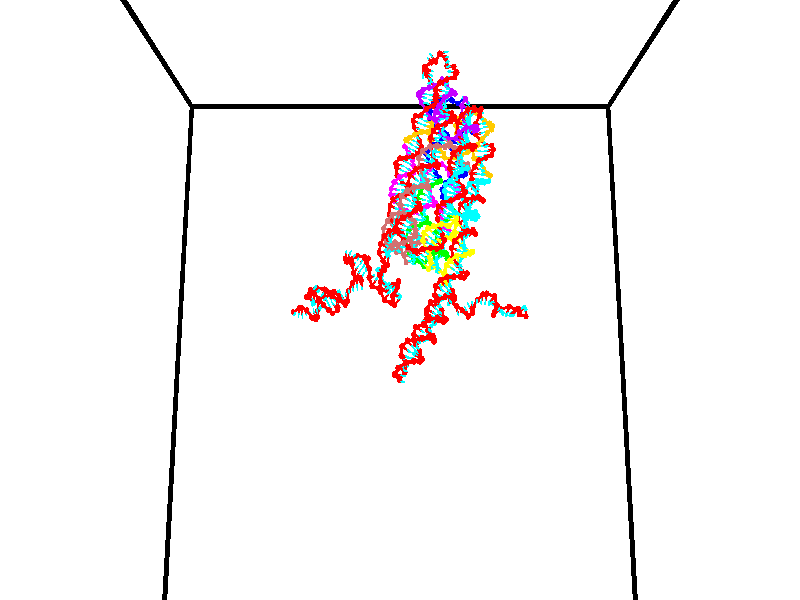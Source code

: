 // switches for output
#declare DRAW_BASES = 1; // possible values are 0, 1; only relevant for DNA ribbons
#declare DRAW_BASES_TYPE = 3; // possible values are 1, 2, 3; only relevant for DNA ribbons
#declare DRAW_FOG = 0; // set to 1 to enable fog

#include "colors.inc"

#include "transforms.inc"
background { rgb <1, 1, 1>}

#default {
   normal{
       ripples 0.25
       frequency 0.20
       turbulence 0.2
       lambda 5
   }
	finish {
		phong 0.1
		phong_size 40.
	}
}

// original window dimensions: 1024x640


// camera settings

camera {
	sky <0, 0.179814, -0.983701>
	up <0, 0.179814, -0.983701>
	right 1.6 * <1, 0, 0>
	location <35, 94.9851, 44.8844>
	look_at <35, 29.7336, 32.9568>
	direction <0, -65.2515, -11.9276>
	angle 67.0682
}


# declare cpy_camera_pos = <35, 94.9851, 44.8844>;
# if (DRAW_FOG = 1)
fog {
	fog_type 2
	up vnormalize(cpy_camera_pos)
	color rgbt<1,1,1,0.3>
	distance 1e-5
	fog_alt 3e-3
	fog_offset 56
}
# end


// LIGHTS

# declare lum = 6;
global_settings {
	ambient_light rgb lum * <0.05, 0.05, 0.05>
	max_trace_level 15
}# declare cpy_direct_light_amount = 0.25;
light_source
{	1000 * <-1, -1.16352, -0.803886>,
	rgb lum * cpy_direct_light_amount
	parallel
}

light_source
{	1000 * <1, 1.16352, 0.803886>,
	rgb lum * cpy_direct_light_amount
	parallel
}

// strand 0

// nucleotide -1

// particle -1
sphere {
	<24.171795, 34.605095, 34.887367> 0.250000
	pigment { color rgbt <1,0,0,0> }
	no_shadow
}
cylinder {
	<24.311779, 34.949554, 35.034851>,  <24.395769, 35.156231, 35.123341>, 0.100000
	pigment { color rgbt <1,0,0,0> }
	no_shadow
}
cylinder {
	<24.311779, 34.949554, 35.034851>,  <24.171795, 34.605095, 34.887367>, 0.100000
	pigment { color rgbt <1,0,0,0> }
	no_shadow
}

// particle -1
sphere {
	<24.311779, 34.949554, 35.034851> 0.100000
	pigment { color rgbt <1,0,0,0> }
	no_shadow
}
sphere {
	0, 1
	scale<0.080000,0.200000,0.300000>
	matrix <0.862132, -0.450036, 0.232802,
		0.366411, 0.236406, -0.899920,
		0.349960, 0.861151, 0.368711,
		24.416767, 35.207901, 35.145466>
	pigment { color rgbt <0,1,1,0> }
	no_shadow
}
cylinder {
	<24.850697, 34.846226, 34.583763>,  <24.171795, 34.605095, 34.887367>, 0.130000
	pigment { color rgbt <1,0,0,0> }
	no_shadow
}

// nucleotide -1

// particle -1
sphere {
	<24.850697, 34.846226, 34.583763> 0.250000
	pigment { color rgbt <1,0,0,0> }
	no_shadow
}
cylinder {
	<24.823818, 34.969917, 34.963207>,  <24.807692, 35.044132, 35.190876>, 0.100000
	pigment { color rgbt <1,0,0,0> }
	no_shadow
}
cylinder {
	<24.823818, 34.969917, 34.963207>,  <24.850697, 34.846226, 34.583763>, 0.100000
	pigment { color rgbt <1,0,0,0> }
	no_shadow
}

// particle -1
sphere {
	<24.823818, 34.969917, 34.963207> 0.100000
	pigment { color rgbt <1,0,0,0> }
	no_shadow
}
sphere {
	0, 1
	scale<0.080000,0.200000,0.300000>
	matrix <0.948848, -0.274170, 0.156584,
		0.308501, 0.910610, -0.274984,
		-0.067194, 0.309224, 0.948612,
		24.803659, 35.062683, 35.247791>
	pigment { color rgbt <0,1,1,0> }
	no_shadow
}
cylinder {
	<25.146187, 35.503380, 34.647385>,  <24.850697, 34.846226, 34.583763>, 0.130000
	pigment { color rgbt <1,0,0,0> }
	no_shadow
}

// nucleotide -1

// particle -1
sphere {
	<25.146187, 35.503380, 34.647385> 0.250000
	pigment { color rgbt <1,0,0,0> }
	no_shadow
}
cylinder {
	<25.164396, 35.293343, 34.987316>,  <25.175322, 35.167320, 35.191273>, 0.100000
	pigment { color rgbt <1,0,0,0> }
	no_shadow
}
cylinder {
	<25.164396, 35.293343, 34.987316>,  <25.146187, 35.503380, 34.647385>, 0.100000
	pigment { color rgbt <1,0,0,0> }
	no_shadow
}

// particle -1
sphere {
	<25.164396, 35.293343, 34.987316> 0.100000
	pigment { color rgbt <1,0,0,0> }
	no_shadow
}
sphere {
	0, 1
	scale<0.080000,0.200000,0.300000>
	matrix <0.934035, -0.279320, -0.222619,
		0.354269, 0.803902, 0.477739,
		0.045522, -0.525092, 0.849827,
		25.178053, 35.135815, 35.242264>
	pigment { color rgbt <0,1,1,0> }
	no_shadow
}
cylinder {
	<25.721939, 35.775032, 34.926743>,  <25.146187, 35.503380, 34.647385>, 0.130000
	pigment { color rgbt <1,0,0,0> }
	no_shadow
}

// nucleotide -1

// particle -1
sphere {
	<25.721939, 35.775032, 34.926743> 0.250000
	pigment { color rgbt <1,0,0,0> }
	no_shadow
}
cylinder {
	<25.622847, 35.397633, 35.014774>,  <25.563391, 35.171192, 35.067593>, 0.100000
	pigment { color rgbt <1,0,0,0> }
	no_shadow
}
cylinder {
	<25.622847, 35.397633, 35.014774>,  <25.721939, 35.775032, 34.926743>, 0.100000
	pigment { color rgbt <1,0,0,0> }
	no_shadow
}

// particle -1
sphere {
	<25.622847, 35.397633, 35.014774> 0.100000
	pigment { color rgbt <1,0,0,0> }
	no_shadow
}
sphere {
	0, 1
	scale<0.080000,0.200000,0.300000>
	matrix <0.889584, -0.311503, -0.334075,
		0.383756, 0.113021, 0.916492,
		-0.247733, -0.943500, 0.220083,
		25.548527, 35.114582, 35.080799>
	pigment { color rgbt <0,1,1,0> }
	no_shadow
}
cylinder {
	<26.202559, 35.440819, 35.501736>,  <25.721939, 35.775032, 34.926743>, 0.130000
	pigment { color rgbt <1,0,0,0> }
	no_shadow
}

// nucleotide -1

// particle -1
sphere {
	<26.202559, 35.440819, 35.501736> 0.250000
	pigment { color rgbt <1,0,0,0> }
	no_shadow
}
cylinder {
	<26.043108, 35.171173, 35.253006>,  <25.947437, 35.009384, 35.103767>, 0.100000
	pigment { color rgbt <1,0,0,0> }
	no_shadow
}
cylinder {
	<26.043108, 35.171173, 35.253006>,  <26.202559, 35.440819, 35.501736>, 0.100000
	pigment { color rgbt <1,0,0,0> }
	no_shadow
}

// particle -1
sphere {
	<26.043108, 35.171173, 35.253006> 0.100000
	pigment { color rgbt <1,0,0,0> }
	no_shadow
}
sphere {
	0, 1
	scale<0.080000,0.200000,0.300000>
	matrix <0.915064, -0.247048, -0.318786,
		0.061277, -0.696089, 0.715336,
		-0.398626, -0.674113, -0.621828,
		25.923521, 34.968941, 35.066456>
	pigment { color rgbt <0,1,1,0> }
	no_shadow
}
cylinder {
	<26.506693, 34.799480, 35.537075>,  <26.202559, 35.440819, 35.501736>, 0.130000
	pigment { color rgbt <1,0,0,0> }
	no_shadow
}

// nucleotide -1

// particle -1
sphere {
	<26.506693, 34.799480, 35.537075> 0.250000
	pigment { color rgbt <1,0,0,0> }
	no_shadow
}
cylinder {
	<26.397587, 34.885811, 35.162052>,  <26.332123, 34.937607, 34.937038>, 0.100000
	pigment { color rgbt <1,0,0,0> }
	no_shadow
}
cylinder {
	<26.397587, 34.885811, 35.162052>,  <26.506693, 34.799480, 35.537075>, 0.100000
	pigment { color rgbt <1,0,0,0> }
	no_shadow
}

// particle -1
sphere {
	<26.397587, 34.885811, 35.162052> 0.100000
	pigment { color rgbt <1,0,0,0> }
	no_shadow
}
sphere {
	0, 1
	scale<0.080000,0.200000,0.300000>
	matrix <0.948177, -0.104778, -0.299971,
		-0.162977, -0.970794, -0.176060,
		-0.272763, 0.215824, -0.937561,
		26.315758, 34.950558, 34.880783>
	pigment { color rgbt <0,1,1,0> }
	no_shadow
}
cylinder {
	<26.599628, 34.023281, 35.208370>,  <26.506693, 34.799480, 35.537075>, 0.130000
	pigment { color rgbt <1,0,0,0> }
	no_shadow
}

// nucleotide -1

// particle -1
sphere {
	<26.599628, 34.023281, 35.208370> 0.250000
	pigment { color rgbt <1,0,0,0> }
	no_shadow
}
cylinder {
	<26.586720, 34.327168, 34.948589>,  <26.578974, 34.509499, 34.792721>, 0.100000
	pigment { color rgbt <1,0,0,0> }
	no_shadow
}
cylinder {
	<26.586720, 34.327168, 34.948589>,  <26.599628, 34.023281, 35.208370>, 0.100000
	pigment { color rgbt <1,0,0,0> }
	no_shadow
}

// particle -1
sphere {
	<26.586720, 34.327168, 34.948589> 0.100000
	pigment { color rgbt <1,0,0,0> }
	no_shadow
}
sphere {
	0, 1
	scale<0.080000,0.200000,0.300000>
	matrix <0.824459, -0.347089, -0.446985,
		-0.565000, -0.549875, -0.615152,
		-0.032274, 0.759715, -0.649455,
		26.577038, 34.555080, 34.753754>
	pigment { color rgbt <0,1,1,0> }
	no_shadow
}
cylinder {
	<26.501537, 33.766937, 34.621658>,  <26.599628, 34.023281, 35.208370>, 0.130000
	pigment { color rgbt <1,0,0,0> }
	no_shadow
}

// nucleotide -1

// particle -1
sphere {
	<26.501537, 33.766937, 34.621658> 0.250000
	pigment { color rgbt <1,0,0,0> }
	no_shadow
}
cylinder {
	<26.685867, 34.118416, 34.571812>,  <26.796465, 34.329304, 34.541904>, 0.100000
	pigment { color rgbt <1,0,0,0> }
	no_shadow
}
cylinder {
	<26.685867, 34.118416, 34.571812>,  <26.501537, 33.766937, 34.621658>, 0.100000
	pigment { color rgbt <1,0,0,0> }
	no_shadow
}

// particle -1
sphere {
	<26.685867, 34.118416, 34.571812> 0.100000
	pigment { color rgbt <1,0,0,0> }
	no_shadow
}
sphere {
	0, 1
	scale<0.080000,0.200000,0.300000>
	matrix <0.652147, -0.430510, -0.623991,
		-0.601948, 0.206282, -0.771431,
		0.460827, 0.878697, -0.124619,
		26.824116, 34.382027, 34.534428>
	pigment { color rgbt <0,1,1,0> }
	no_shadow
}
cylinder {
	<26.634865, 33.884026, 33.860596>,  <26.501537, 33.766937, 34.621658>, 0.130000
	pigment { color rgbt <1,0,0,0> }
	no_shadow
}

// nucleotide -1

// particle -1
sphere {
	<26.634865, 33.884026, 33.860596> 0.250000
	pigment { color rgbt <1,0,0,0> }
	no_shadow
}
cylinder {
	<26.902269, 34.125313, 34.034595>,  <27.062712, 34.270084, 34.138996>, 0.100000
	pigment { color rgbt <1,0,0,0> }
	no_shadow
}
cylinder {
	<26.902269, 34.125313, 34.034595>,  <26.634865, 33.884026, 33.860596>, 0.100000
	pigment { color rgbt <1,0,0,0> }
	no_shadow
}

// particle -1
sphere {
	<26.902269, 34.125313, 34.034595> 0.100000
	pigment { color rgbt <1,0,0,0> }
	no_shadow
}
sphere {
	0, 1
	scale<0.080000,0.200000,0.300000>
	matrix <0.691466, -0.288810, -0.662166,
		-0.273798, 0.743451, -0.610176,
		0.668513, 0.603216, 0.434996,
		27.102823, 34.306278, 34.165092>
	pigment { color rgbt <0,1,1,0> }
	no_shadow
}
cylinder {
	<27.134100, 34.161087, 33.388706>,  <26.634865, 33.884026, 33.860596>, 0.130000
	pigment { color rgbt <1,0,0,0> }
	no_shadow
}

// nucleotide -1

// particle -1
sphere {
	<27.134100, 34.161087, 33.388706> 0.250000
	pigment { color rgbt <1,0,0,0> }
	no_shadow
}
cylinder {
	<27.369518, 34.289421, 33.685539>,  <27.510769, 34.366421, 33.863640>, 0.100000
	pigment { color rgbt <1,0,0,0> }
	no_shadow
}
cylinder {
	<27.369518, 34.289421, 33.685539>,  <27.134100, 34.161087, 33.388706>, 0.100000
	pigment { color rgbt <1,0,0,0> }
	no_shadow
}

// particle -1
sphere {
	<27.369518, 34.289421, 33.685539> 0.100000
	pigment { color rgbt <1,0,0,0> }
	no_shadow
}
sphere {
	0, 1
	scale<0.080000,0.200000,0.300000>
	matrix <0.808184, -0.257676, -0.529568,
		0.021313, 0.911411, -0.410946,
		0.588545, 0.320833, 0.742079,
		27.546082, 34.385670, 33.908161>
	pigment { color rgbt <0,1,1,0> }
	no_shadow
}
cylinder {
	<27.585371, 34.731937, 33.095913>,  <27.134100, 34.161087, 33.388706>, 0.130000
	pigment { color rgbt <1,0,0,0> }
	no_shadow
}

// nucleotide -1

// particle -1
sphere {
	<27.585371, 34.731937, 33.095913> 0.250000
	pigment { color rgbt <1,0,0,0> }
	no_shadow
}
cylinder {
	<27.751328, 34.552933, 33.412796>,  <27.850903, 34.445530, 33.602928>, 0.100000
	pigment { color rgbt <1,0,0,0> }
	no_shadow
}
cylinder {
	<27.751328, 34.552933, 33.412796>,  <27.585371, 34.731937, 33.095913>, 0.100000
	pigment { color rgbt <1,0,0,0> }
	no_shadow
}

// particle -1
sphere {
	<27.751328, 34.552933, 33.412796> 0.100000
	pigment { color rgbt <1,0,0,0> }
	no_shadow
}
sphere {
	0, 1
	scale<0.080000,0.200000,0.300000>
	matrix <0.804794, -0.225690, -0.548972,
		0.424465, 0.865331, 0.266516,
		0.414892, -0.447510, 0.792211,
		27.875795, 34.418678, 33.650459>
	pigment { color rgbt <0,1,1,0> }
	no_shadow
}
cylinder {
	<28.315060, 34.880341, 33.177059>,  <27.585371, 34.731937, 33.095913>, 0.130000
	pigment { color rgbt <1,0,0,0> }
	no_shadow
}

// nucleotide -1

// particle -1
sphere {
	<28.315060, 34.880341, 33.177059> 0.250000
	pigment { color rgbt <1,0,0,0> }
	no_shadow
}
cylinder {
	<28.216457, 34.523811, 33.329258>,  <28.157295, 34.309895, 33.420578>, 0.100000
	pigment { color rgbt <1,0,0,0> }
	no_shadow
}
cylinder {
	<28.216457, 34.523811, 33.329258>,  <28.315060, 34.880341, 33.177059>, 0.100000
	pigment { color rgbt <1,0,0,0> }
	no_shadow
}

// particle -1
sphere {
	<28.216457, 34.523811, 33.329258> 0.100000
	pigment { color rgbt <1,0,0,0> }
	no_shadow
}
sphere {
	0, 1
	scale<0.080000,0.200000,0.300000>
	matrix <0.683729, -0.438195, -0.583524,
		0.686840, 0.116316, 0.717441,
		-0.246506, -0.891322, 0.380498,
		28.142506, 34.256416, 33.443409>
	pigment { color rgbt <0,1,1,0> }
	no_shadow
}
cylinder {
	<28.839468, 34.546181, 33.646446>,  <28.315060, 34.880341, 33.177059>, 0.130000
	pigment { color rgbt <1,0,0,0> }
	no_shadow
}

// nucleotide -1

// particle -1
sphere {
	<28.839468, 34.546181, 33.646446> 0.250000
	pigment { color rgbt <1,0,0,0> }
	no_shadow
}
cylinder {
	<28.628765, 34.327545, 33.386055>,  <28.502344, 34.196365, 33.229820>, 0.100000
	pigment { color rgbt <1,0,0,0> }
	no_shadow
}
cylinder {
	<28.628765, 34.327545, 33.386055>,  <28.839468, 34.546181, 33.646446>, 0.100000
	pigment { color rgbt <1,0,0,0> }
	no_shadow
}

// particle -1
sphere {
	<28.628765, 34.327545, 33.386055> 0.100000
	pigment { color rgbt <1,0,0,0> }
	no_shadow
}
sphere {
	0, 1
	scale<0.080000,0.200000,0.300000>
	matrix <0.848565, -0.293401, -0.440288,
		0.049659, -0.784320, 0.618366,
		-0.526756, -0.546588, -0.650976,
		28.470737, 34.163570, 33.190762>
	pigment { color rgbt <0,1,1,0> }
	no_shadow
}
cylinder {
	<29.011919, 33.937973, 33.664471>,  <28.839468, 34.546181, 33.646446>, 0.130000
	pigment { color rgbt <1,0,0,0> }
	no_shadow
}

// nucleotide -1

// particle -1
sphere {
	<29.011919, 33.937973, 33.664471> 0.250000
	pigment { color rgbt <1,0,0,0> }
	no_shadow
}
cylinder {
	<28.889826, 34.000526, 33.288731>,  <28.816570, 34.038059, 33.063286>, 0.100000
	pigment { color rgbt <1,0,0,0> }
	no_shadow
}
cylinder {
	<28.889826, 34.000526, 33.288731>,  <29.011919, 33.937973, 33.664471>, 0.100000
	pigment { color rgbt <1,0,0,0> }
	no_shadow
}

// particle -1
sphere {
	<28.889826, 34.000526, 33.288731> 0.100000
	pigment { color rgbt <1,0,0,0> }
	no_shadow
}
sphere {
	0, 1
	scale<0.080000,0.200000,0.300000>
	matrix <0.909146, -0.245652, -0.336315,
		-0.283347, -0.956661, -0.067194,
		-0.305233, 0.156383, -0.939350,
		28.798256, 34.047440, 33.006927>
	pigment { color rgbt <0,1,1,0> }
	no_shadow
}
cylinder {
	<28.597574, 33.402370, 33.544548>,  <29.011919, 33.937973, 33.664471>, 0.130000
	pigment { color rgbt <1,0,0,0> }
	no_shadow
}

// nucleotide -1

// particle -1
sphere {
	<28.597574, 33.402370, 33.544548> 0.250000
	pigment { color rgbt <1,0,0,0> }
	no_shadow
}
cylinder {
	<28.568314, 33.212002, 33.193970>,  <28.550758, 33.097782, 32.983624>, 0.100000
	pigment { color rgbt <1,0,0,0> }
	no_shadow
}
cylinder {
	<28.568314, 33.212002, 33.193970>,  <28.597574, 33.402370, 33.544548>, 0.100000
	pigment { color rgbt <1,0,0,0> }
	no_shadow
}

// particle -1
sphere {
	<28.568314, 33.212002, 33.193970> 0.100000
	pigment { color rgbt <1,0,0,0> }
	no_shadow
}
sphere {
	0, 1
	scale<0.080000,0.200000,0.300000>
	matrix <-0.907975, -0.331777, 0.255940,
		-0.412590, 0.814510, -0.407853,
		-0.073150, -0.475918, -0.876442,
		28.546368, 33.069225, 32.931038>
	pigment { color rgbt <0,1,1,0> }
	no_shadow
}
cylinder {
	<28.608917, 33.533001, 34.313972>,  <28.597574, 33.402370, 33.544548>, 0.130000
	pigment { color rgbt <1,0,0,0> }
	no_shadow
}

// nucleotide -1

// particle -1
sphere {
	<28.608917, 33.533001, 34.313972> 0.250000
	pigment { color rgbt <1,0,0,0> }
	no_shadow
}
cylinder {
	<28.535940, 33.821167, 34.046326>,  <28.492153, 33.994068, 33.885738>, 0.100000
	pigment { color rgbt <1,0,0,0> }
	no_shadow
}
cylinder {
	<28.535940, 33.821167, 34.046326>,  <28.608917, 33.533001, 34.313972>, 0.100000
	pigment { color rgbt <1,0,0,0> }
	no_shadow
}

// particle -1
sphere {
	<28.535940, 33.821167, 34.046326> 0.100000
	pigment { color rgbt <1,0,0,0> }
	no_shadow
}
sphere {
	0, 1
	scale<0.080000,0.200000,0.300000>
	matrix <-0.634591, 0.433534, 0.639798,
		0.751005, 0.541343, 0.378073,
		-0.182442, 0.720414, -0.669118,
		28.481207, 34.037292, 33.845589>
	pigment { color rgbt <0,1,1,0> }
	no_shadow
}
cylinder {
	<28.629829, 34.141499, 34.665806>,  <28.608917, 33.533001, 34.313972>, 0.130000
	pigment { color rgbt <1,0,0,0> }
	no_shadow
}

// nucleotide -1

// particle -1
sphere {
	<28.629829, 34.141499, 34.665806> 0.250000
	pigment { color rgbt <1,0,0,0> }
	no_shadow
}
cylinder {
	<28.375723, 34.215569, 34.365898>,  <28.223259, 34.260010, 34.185955>, 0.100000
	pigment { color rgbt <1,0,0,0> }
	no_shadow
}
cylinder {
	<28.375723, 34.215569, 34.365898>,  <28.629829, 34.141499, 34.665806>, 0.100000
	pigment { color rgbt <1,0,0,0> }
	no_shadow
}

// particle -1
sphere {
	<28.375723, 34.215569, 34.365898> 0.100000
	pigment { color rgbt <1,0,0,0> }
	no_shadow
}
sphere {
	0, 1
	scale<0.080000,0.200000,0.300000>
	matrix <-0.667707, 0.356157, 0.653697,
		0.388081, 0.915895, -0.102613,
		-0.635264, 0.185172, -0.749767,
		28.185144, 34.271122, 34.140968>
	pigment { color rgbt <0,1,1,0> }
	no_shadow
}
cylinder {
	<28.142361, 34.567192, 34.998474>,  <28.629829, 34.141499, 34.665806>, 0.130000
	pigment { color rgbt <1,0,0,0> }
	no_shadow
}

// nucleotide -1

// particle -1
sphere {
	<28.142361, 34.567192, 34.998474> 0.250000
	pigment { color rgbt <1,0,0,0> }
	no_shadow
}
cylinder {
	<27.968979, 34.516872, 34.641533>,  <27.864950, 34.486679, 34.427368>, 0.100000
	pigment { color rgbt <1,0,0,0> }
	no_shadow
}
cylinder {
	<27.968979, 34.516872, 34.641533>,  <28.142361, 34.567192, 34.998474>, 0.100000
	pigment { color rgbt <1,0,0,0> }
	no_shadow
}

// particle -1
sphere {
	<27.968979, 34.516872, 34.641533> 0.100000
	pigment { color rgbt <1,0,0,0> }
	no_shadow
}
sphere {
	0, 1
	scale<0.080000,0.200000,0.300000>
	matrix <-0.856257, 0.366214, 0.364296,
		0.280962, 0.921988, -0.266456,
		-0.433456, -0.125801, -0.892351,
		27.838942, 34.479134, 34.373829>
	pigment { color rgbt <0,1,1,0> }
	no_shadow
}
cylinder {
	<27.838350, 35.200268, 34.825871>,  <28.142361, 34.567192, 34.998474>, 0.130000
	pigment { color rgbt <1,0,0,0> }
	no_shadow
}

// nucleotide -1

// particle -1
sphere {
	<27.838350, 35.200268, 34.825871> 0.250000
	pigment { color rgbt <1,0,0,0> }
	no_shadow
}
cylinder {
	<27.616091, 34.929001, 34.633480>,  <27.482735, 34.766239, 34.518044>, 0.100000
	pigment { color rgbt <1,0,0,0> }
	no_shadow
}
cylinder {
	<27.616091, 34.929001, 34.633480>,  <27.838350, 35.200268, 34.825871>, 0.100000
	pigment { color rgbt <1,0,0,0> }
	no_shadow
}

// particle -1
sphere {
	<27.616091, 34.929001, 34.633480> 0.100000
	pigment { color rgbt <1,0,0,0> }
	no_shadow
}
sphere {
	0, 1
	scale<0.080000,0.200000,0.300000>
	matrix <-0.819607, 0.543952, 0.179889,
		0.139634, 0.494170, -0.858078,
		-0.555649, -0.678169, -0.480979,
		27.449396, 34.725552, 34.489185>
	pigment { color rgbt <0,1,1,0> }
	no_shadow
}
cylinder {
	<27.334293, 35.584343, 34.438709>,  <27.838350, 35.200268, 34.825871>, 0.130000
	pigment { color rgbt <1,0,0,0> }
	no_shadow
}

// nucleotide -1

// particle -1
sphere {
	<27.334293, 35.584343, 34.438709> 0.250000
	pigment { color rgbt <1,0,0,0> }
	no_shadow
}
cylinder {
	<27.176445, 35.218136, 34.469936>,  <27.081736, 34.998409, 34.488674>, 0.100000
	pigment { color rgbt <1,0,0,0> }
	no_shadow
}
cylinder {
	<27.176445, 35.218136, 34.469936>,  <27.334293, 35.584343, 34.438709>, 0.100000
	pigment { color rgbt <1,0,0,0> }
	no_shadow
}

// particle -1
sphere {
	<27.176445, 35.218136, 34.469936> 0.100000
	pigment { color rgbt <1,0,0,0> }
	no_shadow
}
sphere {
	0, 1
	scale<0.080000,0.200000,0.300000>
	matrix <-0.911928, 0.400640, 0.088736,
		-0.112518, -0.036178, -0.992991,
		-0.394622, -0.915521, 0.078071,
		27.058058, 34.943481, 34.493359>
	pigment { color rgbt <0,1,1,0> }
	no_shadow
}
cylinder {
	<26.879721, 35.671257, 33.930092>,  <27.334293, 35.584343, 34.438709>, 0.130000
	pigment { color rgbt <1,0,0,0> }
	no_shadow
}

// nucleotide -1

// particle -1
sphere {
	<26.879721, 35.671257, 33.930092> 0.250000
	pigment { color rgbt <1,0,0,0> }
	no_shadow
}
cylinder {
	<26.612597, 35.791420, 34.202499>,  <26.452322, 35.863518, 34.365944>, 0.100000
	pigment { color rgbt <1,0,0,0> }
	no_shadow
}
cylinder {
	<26.612597, 35.791420, 34.202499>,  <26.879721, 35.671257, 33.930092>, 0.100000
	pigment { color rgbt <1,0,0,0> }
	no_shadow
}

// particle -1
sphere {
	<26.612597, 35.791420, 34.202499> 0.100000
	pigment { color rgbt <1,0,0,0> }
	no_shadow
}
sphere {
	0, 1
	scale<0.080000,0.200000,0.300000>
	matrix <0.138851, 0.949156, -0.282531,
		-0.731265, -0.094118, -0.675569,
		-0.667812, 0.300408, 0.681016,
		26.412252, 35.881542, 34.406803>
	pigment { color rgbt <0,1,1,0> }
	no_shadow
}
cylinder {
	<26.521135, 36.198380, 33.646553>,  <26.879721, 35.671257, 33.930092>, 0.130000
	pigment { color rgbt <1,0,0,0> }
	no_shadow
}

// nucleotide -1

// particle -1
sphere {
	<26.521135, 36.198380, 33.646553> 0.250000
	pigment { color rgbt <1,0,0,0> }
	no_shadow
}
cylinder {
	<26.471466, 36.232174, 34.042015>,  <26.441664, 36.252449, 34.279293>, 0.100000
	pigment { color rgbt <1,0,0,0> }
	no_shadow
}
cylinder {
	<26.471466, 36.232174, 34.042015>,  <26.521135, 36.198380, 33.646553>, 0.100000
	pigment { color rgbt <1,0,0,0> }
	no_shadow
}

// particle -1
sphere {
	<26.471466, 36.232174, 34.042015> 0.100000
	pigment { color rgbt <1,0,0,0> }
	no_shadow
}
sphere {
	0, 1
	scale<0.080000,0.200000,0.300000>
	matrix <0.177150, 0.982249, -0.061685,
		-0.976319, 0.167481, -0.136935,
		-0.124173, 0.084482, 0.988658,
		26.434214, 36.257519, 34.338612>
	pigment { color rgbt <0,1,1,0> }
	no_shadow
}
cylinder {
	<26.118454, 36.837814, 33.761532>,  <26.521135, 36.198380, 33.646553>, 0.130000
	pigment { color rgbt <1,0,0,0> }
	no_shadow
}

// nucleotide -1

// particle -1
sphere {
	<26.118454, 36.837814, 33.761532> 0.250000
	pigment { color rgbt <1,0,0,0> }
	no_shadow
}
cylinder {
	<26.301743, 36.751541, 34.106441>,  <26.411715, 36.699780, 34.313389>, 0.100000
	pigment { color rgbt <1,0,0,0> }
	no_shadow
}
cylinder {
	<26.301743, 36.751541, 34.106441>,  <26.118454, 36.837814, 33.761532>, 0.100000
	pigment { color rgbt <1,0,0,0> }
	no_shadow
}

// particle -1
sphere {
	<26.301743, 36.751541, 34.106441> 0.100000
	pigment { color rgbt <1,0,0,0> }
	no_shadow
}
sphere {
	0, 1
	scale<0.080000,0.200000,0.300000>
	matrix <0.132111, 0.975864, 0.173886,
		-0.878966, 0.034238, 0.475654,
		0.458220, -0.215679, 0.862274,
		26.439209, 36.686836, 34.365124>
	pigment { color rgbt <0,1,1,0> }
	no_shadow
}
cylinder {
	<25.945982, 37.513416, 34.119396>,  <26.118454, 36.837814, 33.761532>, 0.130000
	pigment { color rgbt <1,0,0,0> }
	no_shadow
}

// nucleotide -1

// particle -1
sphere {
	<25.945982, 37.513416, 34.119396> 0.250000
	pigment { color rgbt <1,0,0,0> }
	no_shadow
}
cylinder {
	<26.255239, 37.318993, 34.282368>,  <26.440794, 37.202339, 34.380150>, 0.100000
	pigment { color rgbt <1,0,0,0> }
	no_shadow
}
cylinder {
	<26.255239, 37.318993, 34.282368>,  <25.945982, 37.513416, 34.119396>, 0.100000
	pigment { color rgbt <1,0,0,0> }
	no_shadow
}

// particle -1
sphere {
	<26.255239, 37.318993, 34.282368> 0.100000
	pigment { color rgbt <1,0,0,0> }
	no_shadow
}
sphere {
	0, 1
	scale<0.080000,0.200000,0.300000>
	matrix <0.422966, 0.873829, 0.239839,
		-0.472599, -0.013101, 0.881180,
		0.773143, -0.486057, 0.407429,
		26.487183, 37.173176, 34.404598>
	pigment { color rgbt <0,1,1,0> }
	no_shadow
}
cylinder {
	<26.362249, 37.981689, 33.667835>,  <25.945982, 37.513416, 34.119396>, 0.130000
	pigment { color rgbt <1,0,0,0> }
	no_shadow
}

// nucleotide -1

// particle -1
sphere {
	<26.362249, 37.981689, 33.667835> 0.250000
	pigment { color rgbt <1,0,0,0> }
	no_shadow
}
cylinder {
	<26.663647, 38.230431, 33.582466>,  <26.844484, 38.379673, 33.531242>, 0.100000
	pigment { color rgbt <1,0,0,0> }
	no_shadow
}
cylinder {
	<26.663647, 38.230431, 33.582466>,  <26.362249, 37.981689, 33.667835>, 0.100000
	pigment { color rgbt <1,0,0,0> }
	no_shadow
}

// particle -1
sphere {
	<26.663647, 38.230431, 33.582466> 0.100000
	pigment { color rgbt <1,0,0,0> }
	no_shadow
}
sphere {
	0, 1
	scale<0.080000,0.200000,0.300000>
	matrix <0.647085, -0.644011, 0.408082,
		0.116316, -0.445592, -0.887648,
		0.753493, 0.621850, -0.213427,
		26.889694, 38.416985, 33.518436>
	pigment { color rgbt <0,1,1,0> }
	no_shadow
}
cylinder {
	<26.959772, 37.525776, 33.409466>,  <26.362249, 37.981689, 33.667835>, 0.130000
	pigment { color rgbt <1,0,0,0> }
	no_shadow
}

// nucleotide -1

// particle -1
sphere {
	<26.959772, 37.525776, 33.409466> 0.250000
	pigment { color rgbt <1,0,0,0> }
	no_shadow
}
cylinder {
	<27.064384, 37.857079, 33.607693>,  <27.127151, 38.055862, 33.726627>, 0.100000
	pigment { color rgbt <1,0,0,0> }
	no_shadow
}
cylinder {
	<27.064384, 37.857079, 33.607693>,  <26.959772, 37.525776, 33.409466>, 0.100000
	pigment { color rgbt <1,0,0,0> }
	no_shadow
}

// particle -1
sphere {
	<27.064384, 37.857079, 33.607693> 0.100000
	pigment { color rgbt <1,0,0,0> }
	no_shadow
}
sphere {
	0, 1
	scale<0.080000,0.200000,0.300000>
	matrix <0.586040, -0.544227, 0.600312,
		0.766916, 0.133424, -0.627725,
		0.261529, 0.828260, 0.495568,
		27.142843, 38.105556, 33.756363>
	pigment { color rgbt <0,1,1,0> }
	no_shadow
}
cylinder {
	<27.682140, 37.476322, 33.503468>,  <26.959772, 37.525776, 33.409466>, 0.130000
	pigment { color rgbt <1,0,0,0> }
	no_shadow
}

// nucleotide -1

// particle -1
sphere {
	<27.682140, 37.476322, 33.503468> 0.250000
	pigment { color rgbt <1,0,0,0> }
	no_shadow
}
cylinder {
	<27.588732, 37.724800, 33.802689>,  <27.532686, 37.873886, 33.982224>, 0.100000
	pigment { color rgbt <1,0,0,0> }
	no_shadow
}
cylinder {
	<27.588732, 37.724800, 33.802689>,  <27.682140, 37.476322, 33.503468>, 0.100000
	pigment { color rgbt <1,0,0,0> }
	no_shadow
}

// particle -1
sphere {
	<27.588732, 37.724800, 33.802689> 0.100000
	pigment { color rgbt <1,0,0,0> }
	no_shadow
}
sphere {
	0, 1
	scale<0.080000,0.200000,0.300000>
	matrix <0.617217, -0.499763, 0.607684,
		0.751339, 0.603621, -0.266704,
		-0.233523, 0.621191, 0.748057,
		27.518675, 37.911156, 34.027107>
	pigment { color rgbt <0,1,1,0> }
	no_shadow
}
cylinder {
	<28.265970, 37.790104, 33.841114>,  <27.682140, 37.476322, 33.503468>, 0.130000
	pigment { color rgbt <1,0,0,0> }
	no_shadow
}

// nucleotide -1

// particle -1
sphere {
	<28.265970, 37.790104, 33.841114> 0.250000
	pigment { color rgbt <1,0,0,0> }
	no_shadow
}
cylinder {
	<27.983208, 37.782455, 34.123936>,  <27.813551, 37.777866, 34.293629>, 0.100000
	pigment { color rgbt <1,0,0,0> }
	no_shadow
}
cylinder {
	<27.983208, 37.782455, 34.123936>,  <28.265970, 37.790104, 33.841114>, 0.100000
	pigment { color rgbt <1,0,0,0> }
	no_shadow
}

// particle -1
sphere {
	<27.983208, 37.782455, 34.123936> 0.100000
	pigment { color rgbt <1,0,0,0> }
	no_shadow
}
sphere {
	0, 1
	scale<0.080000,0.200000,0.300000>
	matrix <0.648321, -0.417168, 0.636907,
		0.282782, 0.908628, 0.307294,
		-0.706904, -0.019119, 0.707051,
		27.771137, 37.776718, 34.336052>
	pigment { color rgbt <0,1,1,0> }
	no_shadow
}
cylinder {
	<28.507933, 38.396919, 34.211994>,  <28.265970, 37.790104, 33.841114>, 0.130000
	pigment { color rgbt <1,0,0,0> }
	no_shadow
}

// nucleotide -1

// particle -1
sphere {
	<28.507933, 38.396919, 34.211994> 0.250000
	pigment { color rgbt <1,0,0,0> }
	no_shadow
}
cylinder {
	<28.578836, 38.003941, 34.235229>,  <28.621378, 37.768154, 34.249172>, 0.100000
	pigment { color rgbt <1,0,0,0> }
	no_shadow
}
cylinder {
	<28.578836, 38.003941, 34.235229>,  <28.507933, 38.396919, 34.211994>, 0.100000
	pigment { color rgbt <1,0,0,0> }
	no_shadow
}

// particle -1
sphere {
	<28.578836, 38.003941, 34.235229> 0.100000
	pigment { color rgbt <1,0,0,0> }
	no_shadow
}
sphere {
	0, 1
	scale<0.080000,0.200000,0.300000>
	matrix <0.970304, 0.164587, -0.177259,
		0.164587, 0.087784, 0.982448,
		0.177259, -0.982448, 0.058088,
		28.632013, 37.709206, 34.252655>
	pigment { color rgbt <0,1,1,0> }
	no_shadow
}
cylinder {
	<29.143482, 38.395401, 34.554188>,  <28.507933, 38.396919, 34.211994>, 0.130000
	pigment { color rgbt <1,0,0,0> }
	no_shadow
}

// nucleotide -1

// particle -1
sphere {
	<29.143482, 38.395401, 34.554188> 0.250000
	pigment { color rgbt <1,0,0,0> }
	no_shadow
}
cylinder {
	<29.084721, 38.021336, 34.425259>,  <29.049463, 37.796898, 34.347900>, 0.100000
	pigment { color rgbt <1,0,0,0> }
	no_shadow
}
cylinder {
	<29.084721, 38.021336, 34.425259>,  <29.143482, 38.395401, 34.554188>, 0.100000
	pigment { color rgbt <1,0,0,0> }
	no_shadow
}

// particle -1
sphere {
	<29.084721, 38.021336, 34.425259> 0.100000
	pigment { color rgbt <1,0,0,0> }
	no_shadow
}
sphere {
	0, 1
	scale<0.080000,0.200000,0.300000>
	matrix <0.981900, -0.098489, -0.161776,
		0.119542, -0.340251, 0.932705,
		-0.146906, -0.935162, -0.322319,
		29.040649, 37.740788, 34.328564>
	pigment { color rgbt <0,1,1,0> }
	no_shadow
}
cylinder {
	<29.745922, 37.850224, 34.826180>,  <29.143482, 38.395401, 34.554188>, 0.130000
	pigment { color rgbt <1,0,0,0> }
	no_shadow
}

// nucleotide -1

// particle -1
sphere {
	<29.745922, 37.850224, 34.826180> 0.250000
	pigment { color rgbt <1,0,0,0> }
	no_shadow
}
cylinder {
	<29.580402, 37.781467, 34.468582>,  <29.481091, 37.740215, 34.254025>, 0.100000
	pigment { color rgbt <1,0,0,0> }
	no_shadow
}
cylinder {
	<29.580402, 37.781467, 34.468582>,  <29.745922, 37.850224, 34.826180>, 0.100000
	pigment { color rgbt <1,0,0,0> }
	no_shadow
}

// particle -1
sphere {
	<29.580402, 37.781467, 34.468582> 0.100000
	pigment { color rgbt <1,0,0,0> }
	no_shadow
}
sphere {
	0, 1
	scale<0.080000,0.200000,0.300000>
	matrix <0.910367, -0.079122, -0.406167,
		-0.000920, -0.981934, 0.189221,
		-0.413801, -0.171887, -0.893993,
		29.456263, 37.729900, 34.200386>
	pigment { color rgbt <0,1,1,0> }
	no_shadow
}
cylinder {
	<29.898829, 37.174557, 34.389458>,  <29.745922, 37.850224, 34.826180>, 0.130000
	pigment { color rgbt <1,0,0,0> }
	no_shadow
}

// nucleotide -1

// particle -1
sphere {
	<29.898829, 37.174557, 34.389458> 0.250000
	pigment { color rgbt <1,0,0,0> }
	no_shadow
}
cylinder {
	<29.819996, 37.479050, 34.142334>,  <29.772696, 37.661747, 33.994061>, 0.100000
	pigment { color rgbt <1,0,0,0> }
	no_shadow
}
cylinder {
	<29.819996, 37.479050, 34.142334>,  <29.898829, 37.174557, 34.389458>, 0.100000
	pigment { color rgbt <1,0,0,0> }
	no_shadow
}

// particle -1
sphere {
	<29.819996, 37.479050, 34.142334> 0.100000
	pigment { color rgbt <1,0,0,0> }
	no_shadow
}
sphere {
	0, 1
	scale<0.080000,0.200000,0.300000>
	matrix <0.910057, -0.092327, -0.404070,
		-0.364631, -0.641874, -0.674568,
		-0.197081, 0.761232, -0.617807,
		29.760872, 37.707420, 33.956993>
	pigment { color rgbt <0,1,1,0> }
	no_shadow
}
cylinder {
	<29.946175, 37.046188, 33.546936>,  <29.898829, 37.174557, 34.389458>, 0.130000
	pigment { color rgbt <1,0,0,0> }
	no_shadow
}

// nucleotide -1

// particle -1
sphere {
	<29.946175, 37.046188, 33.546936> 0.250000
	pigment { color rgbt <1,0,0,0> }
	no_shadow
}
cylinder {
	<30.027554, 37.422417, 33.655701>,  <30.076380, 37.648155, 33.720959>, 0.100000
	pigment { color rgbt <1,0,0,0> }
	no_shadow
}
cylinder {
	<30.027554, 37.422417, 33.655701>,  <29.946175, 37.046188, 33.546936>, 0.100000
	pigment { color rgbt <1,0,0,0> }
	no_shadow
}

// particle -1
sphere {
	<30.027554, 37.422417, 33.655701> 0.100000
	pigment { color rgbt <1,0,0,0> }
	no_shadow
}
sphere {
	0, 1
	scale<0.080000,0.200000,0.300000>
	matrix <0.950512, -0.123134, -0.285244,
		-0.234810, 0.316489, -0.919075,
		0.203446, 0.940570, 0.271913,
		30.088587, 37.704586, 33.737274>
	pigment { color rgbt <0,1,1,0> }
	no_shadow
}
cylinder {
	<30.339785, 37.224247, 32.948696>,  <29.946175, 37.046188, 33.546936>, 0.130000
	pigment { color rgbt <1,0,0,0> }
	no_shadow
}

// nucleotide -1

// particle -1
sphere {
	<30.339785, 37.224247, 32.948696> 0.250000
	pigment { color rgbt <1,0,0,0> }
	no_shadow
}
cylinder {
	<30.394861, 37.470516, 33.259048>,  <30.427908, 37.618279, 33.445259>, 0.100000
	pigment { color rgbt <1,0,0,0> }
	no_shadow
}
cylinder {
	<30.394861, 37.470516, 33.259048>,  <30.339785, 37.224247, 32.948696>, 0.100000
	pigment { color rgbt <1,0,0,0> }
	no_shadow
}

// particle -1
sphere {
	<30.394861, 37.470516, 33.259048> 0.100000
	pigment { color rgbt <1,0,0,0> }
	no_shadow
}
sphere {
	0, 1
	scale<0.080000,0.200000,0.300000>
	matrix <0.986430, -0.014519, -0.163536,
		-0.089420, 0.787870, -0.609316,
		0.137692, 0.615671, 0.775880,
		30.436169, 37.655216, 33.491814>
	pigment { color rgbt <0,1,1,0> }
	no_shadow
}
cylinder {
	<30.764650, 37.694450, 32.650005>,  <30.339785, 37.224247, 32.948696>, 0.130000
	pigment { color rgbt <1,0,0,0> }
	no_shadow
}

// nucleotide -1

// particle -1
sphere {
	<30.764650, 37.694450, 32.650005> 0.250000
	pigment { color rgbt <1,0,0,0> }
	no_shadow
}
cylinder {
	<30.816580, 37.690140, 33.046597>,  <30.847736, 37.687553, 33.284550>, 0.100000
	pigment { color rgbt <1,0,0,0> }
	no_shadow
}
cylinder {
	<30.816580, 37.690140, 33.046597>,  <30.764650, 37.694450, 32.650005>, 0.100000
	pigment { color rgbt <1,0,0,0> }
	no_shadow
}

// particle -1
sphere {
	<30.816580, 37.690140, 33.046597> 0.100000
	pigment { color rgbt <1,0,0,0> }
	no_shadow
}
sphere {
	0, 1
	scale<0.080000,0.200000,0.300000>
	matrix <0.990055, -0.053249, -0.130215,
		0.054198, 0.998523, 0.003752,
		0.129823, -0.010772, 0.991479,
		30.855526, 37.686909, 33.344040>
	pigment { color rgbt <0,1,1,0> }
	no_shadow
}
cylinder {
	<31.280277, 38.181656, 32.920128>,  <30.764650, 37.694450, 32.650005>, 0.130000
	pigment { color rgbt <1,0,0,0> }
	no_shadow
}

// nucleotide -1

// particle -1
sphere {
	<31.280277, 38.181656, 32.920128> 0.250000
	pigment { color rgbt <1,0,0,0> }
	no_shadow
}
cylinder {
	<31.283249, 37.874077, 33.175838>,  <31.285032, 37.689529, 33.329266>, 0.100000
	pigment { color rgbt <1,0,0,0> }
	no_shadow
}
cylinder {
	<31.283249, 37.874077, 33.175838>,  <31.280277, 38.181656, 32.920128>, 0.100000
	pigment { color rgbt <1,0,0,0> }
	no_shadow
}

// particle -1
sphere {
	<31.283249, 37.874077, 33.175838> 0.100000
	pigment { color rgbt <1,0,0,0> }
	no_shadow
}
sphere {
	0, 1
	scale<0.080000,0.200000,0.300000>
	matrix <0.929655, -0.230182, -0.287677,
		0.368357, 0.596439, 0.713143,
		0.007429, -0.768945, 0.639272,
		31.285479, 37.643394, 33.367619>
	pigment { color rgbt <0,1,1,0> }
	no_shadow
}
cylinder {
	<31.223690, 38.895287, 32.868454>,  <31.280277, 38.181656, 32.920128>, 0.130000
	pigment { color rgbt <1,0,0,0> }
	no_shadow
}

// nucleotide -1

// particle -1
sphere {
	<31.223690, 38.895287, 32.868454> 0.250000
	pigment { color rgbt <1,0,0,0> }
	no_shadow
}
cylinder {
	<31.406521, 39.237553, 32.771355>,  <31.516220, 39.442913, 32.713097>, 0.100000
	pigment { color rgbt <1,0,0,0> }
	no_shadow
}
cylinder {
	<31.406521, 39.237553, 32.771355>,  <31.223690, 38.895287, 32.868454>, 0.100000
	pigment { color rgbt <1,0,0,0> }
	no_shadow
}

// particle -1
sphere {
	<31.406521, 39.237553, 32.771355> 0.100000
	pigment { color rgbt <1,0,0,0> }
	no_shadow
}
sphere {
	0, 1
	scale<0.080000,0.200000,0.300000>
	matrix <-0.822961, 0.303342, -0.480333,
		-0.337367, 0.419319, 0.842826,
		0.457077, 0.855661, -0.242745,
		31.543644, 39.494251, 32.698532>
	pigment { color rgbt <0,1,1,0> }
	no_shadow
}
cylinder {
	<30.815952, 39.510891, 33.018772>,  <31.223690, 38.895287, 32.868454>, 0.130000
	pigment { color rgbt <1,0,0,0> }
	no_shadow
}

// nucleotide -1

// particle -1
sphere {
	<30.815952, 39.510891, 33.018772> 0.250000
	pigment { color rgbt <1,0,0,0> }
	no_shadow
}
cylinder {
	<31.055607, 39.586510, 32.707569>,  <31.199400, 39.631882, 32.520847>, 0.100000
	pigment { color rgbt <1,0,0,0> }
	no_shadow
}
cylinder {
	<31.055607, 39.586510, 32.707569>,  <30.815952, 39.510891, 33.018772>, 0.100000
	pigment { color rgbt <1,0,0,0> }
	no_shadow
}

// particle -1
sphere {
	<31.055607, 39.586510, 32.707569> 0.100000
	pigment { color rgbt <1,0,0,0> }
	no_shadow
}
sphere {
	0, 1
	scale<0.080000,0.200000,0.300000>
	matrix <-0.792274, 0.280149, -0.542051,
		0.115484, 0.941157, 0.317627,
		0.599138, 0.189049, -0.778007,
		31.235348, 39.643223, 32.474167>
	pigment { color rgbt <0,1,1,0> }
	no_shadow
}
cylinder {
	<30.695892, 40.234440, 32.779518>,  <30.815952, 39.510891, 33.018772>, 0.130000
	pigment { color rgbt <1,0,0,0> }
	no_shadow
}

// nucleotide -1

// particle -1
sphere {
	<30.695892, 40.234440, 32.779518> 0.250000
	pigment { color rgbt <1,0,0,0> }
	no_shadow
}
cylinder {
	<30.866375, 40.042408, 32.472828>,  <30.968664, 39.927189, 32.288815>, 0.100000
	pigment { color rgbt <1,0,0,0> }
	no_shadow
}
cylinder {
	<30.866375, 40.042408, 32.472828>,  <30.695892, 40.234440, 32.779518>, 0.100000
	pigment { color rgbt <1,0,0,0> }
	no_shadow
}

// particle -1
sphere {
	<30.866375, 40.042408, 32.472828> 0.100000
	pigment { color rgbt <1,0,0,0> }
	no_shadow
}
sphere {
	0, 1
	scale<0.080000,0.200000,0.300000>
	matrix <-0.812088, 0.170378, -0.558107,
		0.398572, 0.860517, -0.317254,
		0.426208, -0.480084, -0.766724,
		30.994238, 39.898384, 32.242809>
	pigment { color rgbt <0,1,1,0> }
	no_shadow
}
cylinder {
	<30.581936, 40.617180, 32.149261>,  <30.695892, 40.234440, 32.779518>, 0.130000
	pigment { color rgbt <1,0,0,0> }
	no_shadow
}

// nucleotide -1

// particle -1
sphere {
	<30.581936, 40.617180, 32.149261> 0.250000
	pigment { color rgbt <1,0,0,0> }
	no_shadow
}
cylinder {
	<30.657597, 40.242199, 32.032360>,  <30.702993, 40.017212, 31.962219>, 0.100000
	pigment { color rgbt <1,0,0,0> }
	no_shadow
}
cylinder {
	<30.657597, 40.242199, 32.032360>,  <30.581936, 40.617180, 32.149261>, 0.100000
	pigment { color rgbt <1,0,0,0> }
	no_shadow
}

// particle -1
sphere {
	<30.657597, 40.242199, 32.032360> 0.100000
	pigment { color rgbt <1,0,0,0> }
	no_shadow
}
sphere {
	0, 1
	scale<0.080000,0.200000,0.300000>
	matrix <-0.715600, 0.072206, -0.694768,
		0.672412, 0.340552, -0.657181,
		0.189153, -0.937449, -0.292251,
		30.714342, 39.960964, 31.944685>
	pigment { color rgbt <0,1,1,0> }
	no_shadow
}
cylinder {
	<29.936159, 40.588852, 31.700140>,  <30.581936, 40.617180, 32.149261>, 0.130000
	pigment { color rgbt <1,0,0,0> }
	no_shadow
}

// nucleotide -1

// particle -1
sphere {
	<29.936159, 40.588852, 31.700140> 0.250000
	pigment { color rgbt <1,0,0,0> }
	no_shadow
}
cylinder {
	<29.942999, 40.359501, 31.372496>,  <29.947102, 40.221889, 31.175909>, 0.100000
	pigment { color rgbt <1,0,0,0> }
	no_shadow
}
cylinder {
	<29.942999, 40.359501, 31.372496>,  <29.936159, 40.588852, 31.700140>, 0.100000
	pigment { color rgbt <1,0,0,0> }
	no_shadow
}

// particle -1
sphere {
	<29.942999, 40.359501, 31.372496> 0.100000
	pigment { color rgbt <1,0,0,0> }
	no_shadow
}
sphere {
	0, 1
	scale<0.080000,0.200000,0.300000>
	matrix <0.888282, -0.367354, 0.275690,
		-0.458979, -0.732316, 0.503042,
		0.017098, -0.573380, -0.819111,
		29.948128, 40.187489, 31.126762>
	pigment { color rgbt <0,1,1,0> }
	no_shadow
}
cylinder {
	<29.984503, 39.840725, 31.747871>,  <29.936159, 40.588852, 31.700140>, 0.130000
	pigment { color rgbt <1,0,0,0> }
	no_shadow
}

// nucleotide -1

// particle -1
sphere {
	<29.984503, 39.840725, 31.747871> 0.250000
	pigment { color rgbt <1,0,0,0> }
	no_shadow
}
cylinder {
	<30.172955, 39.936417, 31.408270>,  <30.286026, 39.993832, 31.204510>, 0.100000
	pigment { color rgbt <1,0,0,0> }
	no_shadow
}
cylinder {
	<30.172955, 39.936417, 31.408270>,  <29.984503, 39.840725, 31.747871>, 0.100000
	pigment { color rgbt <1,0,0,0> }
	no_shadow
}

// particle -1
sphere {
	<30.172955, 39.936417, 31.408270> 0.100000
	pigment { color rgbt <1,0,0,0> }
	no_shadow
}
sphere {
	0, 1
	scale<0.080000,0.200000,0.300000>
	matrix <0.842346, -0.407602, 0.352581,
		-0.261707, -0.881265, -0.393549,
		0.471129, 0.239231, -0.849003,
		30.314293, 40.008186, 31.153568>
	pigment { color rgbt <0,1,1,0> }
	no_shadow
}
cylinder {
	<30.369728, 39.183136, 31.431934>,  <29.984503, 39.840725, 31.747871>, 0.130000
	pigment { color rgbt <1,0,0,0> }
	no_shadow
}

// nucleotide -1

// particle -1
sphere {
	<30.369728, 39.183136, 31.431934> 0.250000
	pigment { color rgbt <1,0,0,0> }
	no_shadow
}
cylinder {
	<30.556017, 39.528774, 31.355572>,  <30.667791, 39.736156, 31.309753>, 0.100000
	pigment { color rgbt <1,0,0,0> }
	no_shadow
}
cylinder {
	<30.556017, 39.528774, 31.355572>,  <30.369728, 39.183136, 31.431934>, 0.100000
	pigment { color rgbt <1,0,0,0> }
	no_shadow
}

// particle -1
sphere {
	<30.556017, 39.528774, 31.355572> 0.100000
	pigment { color rgbt <1,0,0,0> }
	no_shadow
}
sphere {
	0, 1
	scale<0.080000,0.200000,0.300000>
	matrix <0.815954, -0.335812, 0.470583,
		0.342519, -0.374932, -0.861456,
		0.465724, 0.864093, -0.190906,
		30.695734, 39.788002, 31.298300>
	pigment { color rgbt <0,1,1,0> }
	no_shadow
}
cylinder {
	<30.961187, 39.123322, 31.108894>,  <30.369728, 39.183136, 31.431934>, 0.130000
	pigment { color rgbt <1,0,0,0> }
	no_shadow
}

// nucleotide -1

// particle -1
sphere {
	<30.961187, 39.123322, 31.108894> 0.250000
	pigment { color rgbt <1,0,0,0> }
	no_shadow
}
cylinder {
	<31.000954, 39.447853, 31.339325>,  <31.024813, 39.642570, 31.477583>, 0.100000
	pigment { color rgbt <1,0,0,0> }
	no_shadow
}
cylinder {
	<31.000954, 39.447853, 31.339325>,  <30.961187, 39.123322, 31.108894>, 0.100000
	pigment { color rgbt <1,0,0,0> }
	no_shadow
}

// particle -1
sphere {
	<31.000954, 39.447853, 31.339325> 0.100000
	pigment { color rgbt <1,0,0,0> }
	no_shadow
}
sphere {
	0, 1
	scale<0.080000,0.200000,0.300000>
	matrix <0.845772, -0.373893, 0.380623,
		0.524201, 0.449391, -0.723368,
		0.099414, 0.811327, 0.576077,
		31.030777, 39.691250, 31.512148>
	pigment { color rgbt <0,1,1,0> }
	no_shadow
}
cylinder {
	<31.645012, 39.270660, 31.255760>,  <30.961187, 39.123322, 31.108894>, 0.130000
	pigment { color rgbt <1,0,0,0> }
	no_shadow
}

// nucleotide -1

// particle -1
sphere {
	<31.645012, 39.270660, 31.255760> 0.250000
	pigment { color rgbt <1,0,0,0> }
	no_shadow
}
cylinder {
	<31.462519, 39.461128, 31.556456>,  <31.353024, 39.575409, 31.736874>, 0.100000
	pigment { color rgbt <1,0,0,0> }
	no_shadow
}
cylinder {
	<31.462519, 39.461128, 31.556456>,  <31.645012, 39.270660, 31.255760>, 0.100000
	pigment { color rgbt <1,0,0,0> }
	no_shadow
}

// particle -1
sphere {
	<31.462519, 39.461128, 31.556456> 0.100000
	pigment { color rgbt <1,0,0,0> }
	no_shadow
}
sphere {
	0, 1
	scale<0.080000,0.200000,0.300000>
	matrix <0.818444, -0.107056, 0.564526,
		0.349289, 0.872812, -0.340877,
		-0.456232, 0.476171, 0.751741,
		31.325649, 39.603981, 31.781979>
	pigment { color rgbt <0,1,1,0> }
	no_shadow
}
cylinder {
	<32.025085, 39.775661, 31.493204>,  <31.645012, 39.270660, 31.255760>, 0.130000
	pigment { color rgbt <1,0,0,0> }
	no_shadow
}

// nucleotide -1

// particle -1
sphere {
	<32.025085, 39.775661, 31.493204> 0.250000
	pigment { color rgbt <1,0,0,0> }
	no_shadow
}
cylinder {
	<31.783390, 39.711010, 31.805300>,  <31.638372, 39.672218, 31.992558>, 0.100000
	pigment { color rgbt <1,0,0,0> }
	no_shadow
}
cylinder {
	<31.783390, 39.711010, 31.805300>,  <32.025085, 39.775661, 31.493204>, 0.100000
	pigment { color rgbt <1,0,0,0> }
	no_shadow
}

// particle -1
sphere {
	<31.783390, 39.711010, 31.805300> 0.100000
	pigment { color rgbt <1,0,0,0> }
	no_shadow
}
sphere {
	0, 1
	scale<0.080000,0.200000,0.300000>
	matrix <0.781988, 0.067659, 0.619610,
		-0.152935, 0.984530, 0.085507,
		-0.604239, -0.161625, 0.780239,
		31.602118, 39.662521, 32.039371>
	pigment { color rgbt <0,1,1,0> }
	no_shadow
}
cylinder {
	<31.916830, 40.327400, 31.898674>,  <32.025085, 39.775661, 31.493204>, 0.130000
	pigment { color rgbt <1,0,0,0> }
	no_shadow
}

// nucleotide -1

// particle -1
sphere {
	<31.916830, 40.327400, 31.898674> 0.250000
	pigment { color rgbt <1,0,0,0> }
	no_shadow
}
cylinder {
	<31.887865, 40.005135, 32.133846>,  <31.870485, 39.811775, 32.274948>, 0.100000
	pigment { color rgbt <1,0,0,0> }
	no_shadow
}
cylinder {
	<31.887865, 40.005135, 32.133846>,  <31.916830, 40.327400, 31.898674>, 0.100000
	pigment { color rgbt <1,0,0,0> }
	no_shadow
}

// particle -1
sphere {
	<31.887865, 40.005135, 32.133846> 0.100000
	pigment { color rgbt <1,0,0,0> }
	no_shadow
}
sphere {
	0, 1
	scale<0.080000,0.200000,0.300000>
	matrix <0.783487, 0.318819, 0.533388,
		-0.617175, 0.499260, 0.608141,
		-0.072412, -0.805664, 0.587931,
		31.866142, 39.763435, 32.310226>
	pigment { color rgbt <0,1,1,0> }
	no_shadow
}
cylinder {
	<32.176464, 40.507557, 32.490337>,  <31.916830, 40.327400, 31.898674>, 0.130000
	pigment { color rgbt <1,0,0,0> }
	no_shadow
}

// nucleotide -1

// particle -1
sphere {
	<32.176464, 40.507557, 32.490337> 0.250000
	pigment { color rgbt <1,0,0,0> }
	no_shadow
}
cylinder {
	<32.185062, 40.120956, 32.592644>,  <32.190220, 39.888996, 32.654026>, 0.100000
	pigment { color rgbt <1,0,0,0> }
	no_shadow
}
cylinder {
	<32.185062, 40.120956, 32.592644>,  <32.176464, 40.507557, 32.490337>, 0.100000
	pigment { color rgbt <1,0,0,0> }
	no_shadow
}

// particle -1
sphere {
	<32.185062, 40.120956, 32.592644> 0.100000
	pigment { color rgbt <1,0,0,0> }
	no_shadow
}
sphere {
	0, 1
	scale<0.080000,0.200000,0.300000>
	matrix <0.884725, 0.137532, 0.445362,
		-0.465618, 0.216706, 0.858043,
		0.021496, -0.966501, 0.255763,
		32.191509, 39.831005, 32.669373>
	pigment { color rgbt <0,1,1,0> }
	no_shadow
}
cylinder {
	<32.149563, 40.454140, 33.174561>,  <32.176464, 40.507557, 32.490337>, 0.130000
	pigment { color rgbt <1,0,0,0> }
	no_shadow
}

// nucleotide -1

// particle -1
sphere {
	<32.149563, 40.454140, 33.174561> 0.250000
	pigment { color rgbt <1,0,0,0> }
	no_shadow
}
cylinder {
	<32.347286, 40.137905, 33.029984>,  <32.465919, 39.948166, 32.943237>, 0.100000
	pigment { color rgbt <1,0,0,0> }
	no_shadow
}
cylinder {
	<32.347286, 40.137905, 33.029984>,  <32.149563, 40.454140, 33.174561>, 0.100000
	pigment { color rgbt <1,0,0,0> }
	no_shadow
}

// particle -1
sphere {
	<32.347286, 40.137905, 33.029984> 0.100000
	pigment { color rgbt <1,0,0,0> }
	no_shadow
}
sphere {
	0, 1
	scale<0.080000,0.200000,0.300000>
	matrix <0.766417, 0.200144, 0.610366,
		-0.410205, -0.578722, 0.704849,
		0.494304, -0.790584, -0.361443,
		32.495579, 39.900730, 32.921551>
	pigment { color rgbt <0,1,1,0> }
	no_shadow
}
cylinder {
	<32.392006, 39.934040, 33.734097>,  <32.149563, 40.454140, 33.174561>, 0.130000
	pigment { color rgbt <1,0,0,0> }
	no_shadow
}

// nucleotide -1

// particle -1
sphere {
	<32.392006, 39.934040, 33.734097> 0.250000
	pigment { color rgbt <1,0,0,0> }
	no_shadow
}
cylinder {
	<32.634987, 39.971981, 33.418629>,  <32.780773, 39.994747, 33.229347>, 0.100000
	pigment { color rgbt <1,0,0,0> }
	no_shadow
}
cylinder {
	<32.634987, 39.971981, 33.418629>,  <32.392006, 39.934040, 33.734097>, 0.100000
	pigment { color rgbt <1,0,0,0> }
	no_shadow
}

// particle -1
sphere {
	<32.634987, 39.971981, 33.418629> 0.100000
	pigment { color rgbt <1,0,0,0> }
	no_shadow
}
sphere {
	0, 1
	scale<0.080000,0.200000,0.300000>
	matrix <0.759949, 0.219652, 0.611744,
		0.231266, -0.970955, 0.061336,
		0.607448, 0.094863, -0.788675,
		32.817223, 40.000439, 33.182026>
	pigment { color rgbt <0,1,1,0> }
	no_shadow
}
cylinder {
	<33.012920, 39.466259, 33.820118>,  <32.392006, 39.934040, 33.734097>, 0.130000
	pigment { color rgbt <1,0,0,0> }
	no_shadow
}

// nucleotide -1

// particle -1
sphere {
	<33.012920, 39.466259, 33.820118> 0.250000
	pigment { color rgbt <1,0,0,0> }
	no_shadow
}
cylinder {
	<33.123108, 39.758858, 33.570629>,  <33.189220, 39.934418, 33.420937>, 0.100000
	pigment { color rgbt <1,0,0,0> }
	no_shadow
}
cylinder {
	<33.123108, 39.758858, 33.570629>,  <33.012920, 39.466259, 33.820118>, 0.100000
	pigment { color rgbt <1,0,0,0> }
	no_shadow
}

// particle -1
sphere {
	<33.123108, 39.758858, 33.570629> 0.100000
	pigment { color rgbt <1,0,0,0> }
	no_shadow
}
sphere {
	0, 1
	scale<0.080000,0.200000,0.300000>
	matrix <0.700008, 0.292058, 0.651683,
		0.658867, -0.616129, -0.431601,
		0.275468, 0.731497, -0.623722,
		33.205750, 39.978306, 33.383511>
	pigment { color rgbt <0,1,1,0> }
	no_shadow
}
cylinder {
	<33.728043, 39.522762, 33.938457>,  <33.012920, 39.466259, 33.820118>, 0.130000
	pigment { color rgbt <1,0,0,0> }
	no_shadow
}

// nucleotide -1

// particle -1
sphere {
	<33.728043, 39.522762, 33.938457> 0.250000
	pigment { color rgbt <1,0,0,0> }
	no_shadow
}
cylinder {
	<33.663727, 39.862202, 33.736855>,  <33.625137, 40.065865, 33.615891>, 0.100000
	pigment { color rgbt <1,0,0,0> }
	no_shadow
}
cylinder {
	<33.663727, 39.862202, 33.736855>,  <33.728043, 39.522762, 33.938457>, 0.100000
	pigment { color rgbt <1,0,0,0> }
	no_shadow
}

// particle -1
sphere {
	<33.663727, 39.862202, 33.736855> 0.100000
	pigment { color rgbt <1,0,0,0> }
	no_shadow
}
sphere {
	0, 1
	scale<0.080000,0.200000,0.300000>
	matrix <0.794653, 0.414177, 0.443829,
		0.585382, -0.329148, -0.740939,
		-0.160794, 0.848598, -0.504010,
		33.615490, 40.116779, 33.585651>
	pigment { color rgbt <0,1,1,0> }
	no_shadow
}
cylinder {
	<34.325169, 39.718410, 33.586758>,  <33.728043, 39.522762, 33.938457>, 0.130000
	pigment { color rgbt <1,0,0,0> }
	no_shadow
}

// nucleotide -1

// particle -1
sphere {
	<34.325169, 39.718410, 33.586758> 0.250000
	pigment { color rgbt <1,0,0,0> }
	no_shadow
}
cylinder {
	<34.104145, 40.046066, 33.648319>,  <33.971531, 40.242661, 33.685257>, 0.100000
	pigment { color rgbt <1,0,0,0> }
	no_shadow
}
cylinder {
	<34.104145, 40.046066, 33.648319>,  <34.325169, 39.718410, 33.586758>, 0.100000
	pigment { color rgbt <1,0,0,0> }
	no_shadow
}

// particle -1
sphere {
	<34.104145, 40.046066, 33.648319> 0.100000
	pigment { color rgbt <1,0,0,0> }
	no_shadow
}
sphere {
	0, 1
	scale<0.080000,0.200000,0.300000>
	matrix <0.756968, 0.415925, 0.503991,
		0.348829, 0.394982, -0.849887,
		-0.552556, 0.819144, 0.153902,
		33.938377, 40.291809, 33.694489>
	pigment { color rgbt <0,1,1,0> }
	no_shadow
}
cylinder {
	<34.743252, 40.294846, 33.633774>,  <34.325169, 39.718410, 33.586758>, 0.130000
	pigment { color rgbt <1,0,0,0> }
	no_shadow
}

// nucleotide -1

// particle -1
sphere {
	<34.743252, 40.294846, 33.633774> 0.250000
	pigment { color rgbt <1,0,0,0> }
	no_shadow
}
cylinder {
	<34.415115, 40.448109, 33.803589>,  <34.218235, 40.540066, 33.905479>, 0.100000
	pigment { color rgbt <1,0,0,0> }
	no_shadow
}
cylinder {
	<34.415115, 40.448109, 33.803589>,  <34.743252, 40.294846, 33.633774>, 0.100000
	pigment { color rgbt <1,0,0,0> }
	no_shadow
}

// particle -1
sphere {
	<34.415115, 40.448109, 33.803589> 0.100000
	pigment { color rgbt <1,0,0,0> }
	no_shadow
}
sphere {
	0, 1
	scale<0.080000,0.200000,0.300000>
	matrix <0.570105, 0.489544, 0.659793,
		0.044977, 0.783285, -0.620033,
		-0.820340, 0.383159, 0.424537,
		34.169014, 40.563057, 33.930950>
	pigment { color rgbt <0,1,1,0> }
	no_shadow
}
cylinder {
	<34.875504, 41.033047, 33.578114>,  <34.743252, 40.294846, 33.633774>, 0.130000
	pigment { color rgbt <1,0,0,0> }
	no_shadow
}

// nucleotide -1

// particle -1
sphere {
	<34.875504, 41.033047, 33.578114> 0.250000
	pigment { color rgbt <1,0,0,0> }
	no_shadow
}
cylinder {
	<34.638618, 40.915623, 33.878277>,  <34.496487, 40.845169, 34.058376>, 0.100000
	pigment { color rgbt <1,0,0,0> }
	no_shadow
}
cylinder {
	<34.638618, 40.915623, 33.878277>,  <34.875504, 41.033047, 33.578114>, 0.100000
	pigment { color rgbt <1,0,0,0> }
	no_shadow
}

// particle -1
sphere {
	<34.638618, 40.915623, 33.878277> 0.100000
	pigment { color rgbt <1,0,0,0> }
	no_shadow
}
sphere {
	0, 1
	scale<0.080000,0.200000,0.300000>
	matrix <0.584360, 0.484748, 0.650801,
		-0.554808, 0.823918, -0.115527,
		-0.592209, -0.293560, 0.750408,
		34.460957, 40.827553, 34.103397>
	pigment { color rgbt <0,1,1,0> }
	no_shadow
}
cylinder {
	<34.780979, 41.601196, 34.111870>,  <34.875504, 41.033047, 33.578114>, 0.130000
	pigment { color rgbt <1,0,0,0> }
	no_shadow
}

// nucleotide -1

// particle -1
sphere {
	<34.780979, 41.601196, 34.111870> 0.250000
	pigment { color rgbt <1,0,0,0> }
	no_shadow
}
cylinder {
	<34.703327, 41.255856, 34.298180>,  <34.656734, 41.048653, 34.409966>, 0.100000
	pigment { color rgbt <1,0,0,0> }
	no_shadow
}
cylinder {
	<34.703327, 41.255856, 34.298180>,  <34.780979, 41.601196, 34.111870>, 0.100000
	pigment { color rgbt <1,0,0,0> }
	no_shadow
}

// particle -1
sphere {
	<34.703327, 41.255856, 34.298180> 0.100000
	pigment { color rgbt <1,0,0,0> }
	no_shadow
}
sphere {
	0, 1
	scale<0.080000,0.200000,0.300000>
	matrix <0.527874, 0.308263, 0.791406,
		-0.826838, 0.399507, 0.395895,
		-0.194132, -0.863347, 0.465772,
		34.645088, 40.996853, 34.437912>
	pigment { color rgbt <0,1,1,0> }
	no_shadow
}
cylinder {
	<34.334381, 41.624157, 34.803547>,  <34.780979, 41.601196, 34.111870>, 0.130000
	pigment { color rgbt <1,0,0,0> }
	no_shadow
}

// nucleotide -1

// particle -1
sphere {
	<34.334381, 41.624157, 34.803547> 0.250000
	pigment { color rgbt <1,0,0,0> }
	no_shadow
}
cylinder {
	<34.631641, 41.363087, 34.744579>,  <34.809998, 41.206444, 34.709198>, 0.100000
	pigment { color rgbt <1,0,0,0> }
	no_shadow
}
cylinder {
	<34.631641, 41.363087, 34.744579>,  <34.334381, 41.624157, 34.803547>, 0.100000
	pigment { color rgbt <1,0,0,0> }
	no_shadow
}

// particle -1
sphere {
	<34.631641, 41.363087, 34.744579> 0.100000
	pigment { color rgbt <1,0,0,0> }
	no_shadow
}
sphere {
	0, 1
	scale<0.080000,0.200000,0.300000>
	matrix <0.598940, 0.550630, 0.581445,
		-0.298321, -0.520400, 0.800118,
		0.743153, -0.652679, -0.147424,
		34.854588, 41.167282, 34.700352>
	pigment { color rgbt <0,1,1,0> }
	no_shadow
}
cylinder {
	<34.510468, 41.210594, 35.424339>,  <34.334381, 41.624157, 34.803547>, 0.130000
	pigment { color rgbt <1,0,0,0> }
	no_shadow
}

// nucleotide -1

// particle -1
sphere {
	<34.510468, 41.210594, 35.424339> 0.250000
	pigment { color rgbt <1,0,0,0> }
	no_shadow
}
cylinder {
	<34.786839, 41.319847, 35.156601>,  <34.952660, 41.385399, 34.995960>, 0.100000
	pigment { color rgbt <1,0,0,0> }
	no_shadow
}
cylinder {
	<34.786839, 41.319847, 35.156601>,  <34.510468, 41.210594, 35.424339>, 0.100000
	pigment { color rgbt <1,0,0,0> }
	no_shadow
}

// particle -1
sphere {
	<34.786839, 41.319847, 35.156601> 0.100000
	pigment { color rgbt <1,0,0,0> }
	no_shadow
}
sphere {
	0, 1
	scale<0.080000,0.200000,0.300000>
	matrix <0.591897, 0.317861, 0.740690,
		0.415061, -0.907946, 0.057956,
		0.690928, 0.273128, -0.669342,
		34.994118, 41.401787, 34.955799>
	pigment { color rgbt <0,1,1,0> }
	no_shadow
}
cylinder {
	<34.262524, 40.535191, 35.175449>,  <34.510468, 41.210594, 35.424339>, 0.130000
	pigment { color rgbt <1,0,0,0> }
	no_shadow
}

// nucleotide -1

// particle -1
sphere {
	<34.262524, 40.535191, 35.175449> 0.250000
	pigment { color rgbt <1,0,0,0> }
	no_shadow
}
cylinder {
	<34.278484, 40.828171, 34.903591>,  <34.288059, 41.003960, 34.740475>, 0.100000
	pigment { color rgbt <1,0,0,0> }
	no_shadow
}
cylinder {
	<34.278484, 40.828171, 34.903591>,  <34.262524, 40.535191, 35.175449>, 0.100000
	pigment { color rgbt <1,0,0,0> }
	no_shadow
}

// particle -1
sphere {
	<34.278484, 40.828171, 34.903591> 0.100000
	pigment { color rgbt <1,0,0,0> }
	no_shadow
}
sphere {
	0, 1
	scale<0.080000,0.200000,0.300000>
	matrix <-0.586008, -0.533778, -0.609652,
		-0.809322, 0.422607, 0.407923,
		0.039903, 0.732451, -0.679650,
		34.290455, 41.047905, 34.699696>
	pigment { color rgbt <0,1,1,0> }
	no_shadow
}
cylinder {
	<33.583378, 40.653099, 34.963150>,  <34.262524, 40.535191, 35.175449>, 0.130000
	pigment { color rgbt <1,0,0,0> }
	no_shadow
}

// nucleotide -1

// particle -1
sphere {
	<33.583378, 40.653099, 34.963150> 0.250000
	pigment { color rgbt <1,0,0,0> }
	no_shadow
}
cylinder {
	<33.810722, 40.817657, 34.678131>,  <33.947128, 40.916393, 34.507118>, 0.100000
	pigment { color rgbt <1,0,0,0> }
	no_shadow
}
cylinder {
	<33.810722, 40.817657, 34.678131>,  <33.583378, 40.653099, 34.963150>, 0.100000
	pigment { color rgbt <1,0,0,0> }
	no_shadow
}

// particle -1
sphere {
	<33.810722, 40.817657, 34.678131> 0.100000
	pigment { color rgbt <1,0,0,0> }
	no_shadow
}
sphere {
	0, 1
	scale<0.080000,0.200000,0.300000>
	matrix <-0.635328, -0.330844, -0.697783,
		-0.522806, 0.849292, 0.073332,
		0.568360, 0.411395, -0.712546,
		33.981232, 40.941074, 34.464367>
	pigment { color rgbt <0,1,1,0> }
	no_shadow
}
cylinder {
	<33.223961, 41.211685, 34.424702>,  <33.583378, 40.653099, 34.963150>, 0.130000
	pigment { color rgbt <1,0,0,0> }
	no_shadow
}

// nucleotide -1

// particle -1
sphere {
	<33.223961, 41.211685, 34.424702> 0.250000
	pigment { color rgbt <1,0,0,0> }
	no_shadow
}
cylinder {
	<33.526474, 41.007828, 34.260605>,  <33.707981, 40.885513, 34.162148>, 0.100000
	pigment { color rgbt <1,0,0,0> }
	no_shadow
}
cylinder {
	<33.526474, 41.007828, 34.260605>,  <33.223961, 41.211685, 34.424702>, 0.100000
	pigment { color rgbt <1,0,0,0> }
	no_shadow
}

// particle -1
sphere {
	<33.526474, 41.007828, 34.260605> 0.100000
	pigment { color rgbt <1,0,0,0> }
	no_shadow
}
sphere {
	0, 1
	scale<0.080000,0.200000,0.300000>
	matrix <-0.560647, -0.181655, -0.807884,
		0.337210, 0.840991, -0.423113,
		0.756284, -0.509643, -0.410243,
		33.753361, 40.854935, 34.137531>
	pigment { color rgbt <0,1,1,0> }
	no_shadow
}
cylinder {
	<33.234261, 41.394466, 33.694305>,  <33.223961, 41.211685, 34.424702>, 0.130000
	pigment { color rgbt <1,0,0,0> }
	no_shadow
}

// nucleotide -1

// particle -1
sphere {
	<33.234261, 41.394466, 33.694305> 0.250000
	pigment { color rgbt <1,0,0,0> }
	no_shadow
}
cylinder {
	<33.435055, 41.050095, 33.727306>,  <33.555531, 40.843472, 33.747105>, 0.100000
	pigment { color rgbt <1,0,0,0> }
	no_shadow
}
cylinder {
	<33.435055, 41.050095, 33.727306>,  <33.234261, 41.394466, 33.694305>, 0.100000
	pigment { color rgbt <1,0,0,0> }
	no_shadow
}

// particle -1
sphere {
	<33.435055, 41.050095, 33.727306> 0.100000
	pigment { color rgbt <1,0,0,0> }
	no_shadow
}
sphere {
	0, 1
	scale<0.080000,0.200000,0.300000>
	matrix <-0.593569, -0.412320, -0.691135,
		0.629038, 0.297969, -0.718001,
		0.501983, -0.860934, 0.082500,
		33.585651, 40.791813, 33.752056>
	pigment { color rgbt <0,1,1,0> }
	no_shadow
}
cylinder {
	<33.122017, 41.171181, 33.099499>,  <33.234261, 41.394466, 33.694305>, 0.130000
	pigment { color rgbt <1,0,0,0> }
	no_shadow
}

// nucleotide -1

// particle -1
sphere {
	<33.122017, 41.171181, 33.099499> 0.250000
	pigment { color rgbt <1,0,0,0> }
	no_shadow
}
cylinder {
	<33.243309, 40.845963, 33.298298>,  <33.316086, 40.650829, 33.417576>, 0.100000
	pigment { color rgbt <1,0,0,0> }
	no_shadow
}
cylinder {
	<33.243309, 40.845963, 33.298298>,  <33.122017, 41.171181, 33.099499>, 0.100000
	pigment { color rgbt <1,0,0,0> }
	no_shadow
}

// particle -1
sphere {
	<33.243309, 40.845963, 33.298298> 0.100000
	pigment { color rgbt <1,0,0,0> }
	no_shadow
}
sphere {
	0, 1
	scale<0.080000,0.200000,0.300000>
	matrix <-0.393790, -0.581848, -0.711606,
		0.867745, 0.020069, -0.496604,
		0.303229, -0.813050, 0.496993,
		33.334278, 40.602047, 33.447395>
	pigment { color rgbt <0,1,1,0> }
	no_shadow
}
cylinder {
	<33.463810, 40.834816, 32.476471>,  <33.122017, 41.171181, 33.099499>, 0.130000
	pigment { color rgbt <1,0,0,0> }
	no_shadow
}

// nucleotide -1

// particle -1
sphere {
	<33.463810, 40.834816, 32.476471> 0.250000
	pigment { color rgbt <1,0,0,0> }
	no_shadow
}
cylinder {
	<33.393219, 40.565166, 32.763359>,  <33.350864, 40.403378, 32.935493>, 0.100000
	pigment { color rgbt <1,0,0,0> }
	no_shadow
}
cylinder {
	<33.393219, 40.565166, 32.763359>,  <33.463810, 40.834816, 32.476471>, 0.100000
	pigment { color rgbt <1,0,0,0> }
	no_shadow
}

// particle -1
sphere {
	<33.393219, 40.565166, 32.763359> 0.100000
	pigment { color rgbt <1,0,0,0> }
	no_shadow
}
sphere {
	0, 1
	scale<0.080000,0.200000,0.300000>
	matrix <-0.426697, -0.604240, -0.672922,
		0.887009, -0.424795, -0.181010,
		-0.176480, -0.674124, 0.717225,
		33.340275, 40.362930, 32.978527>
	pigment { color rgbt <0,1,1,0> }
	no_shadow
}
cylinder {
	<33.619915, 40.256516, 32.219158>,  <33.463810, 40.834816, 32.476471>, 0.130000
	pigment { color rgbt <1,0,0,0> }
	no_shadow
}

// nucleotide -1

// particle -1
sphere {
	<33.619915, 40.256516, 32.219158> 0.250000
	pigment { color rgbt <1,0,0,0> }
	no_shadow
}
cylinder {
	<33.368202, 40.148510, 32.510662>,  <33.217175, 40.083706, 32.685566>, 0.100000
	pigment { color rgbt <1,0,0,0> }
	no_shadow
}
cylinder {
	<33.368202, 40.148510, 32.510662>,  <33.619915, 40.256516, 32.219158>, 0.100000
	pigment { color rgbt <1,0,0,0> }
	no_shadow
}

// particle -1
sphere {
	<33.368202, 40.148510, 32.510662> 0.100000
	pigment { color rgbt <1,0,0,0> }
	no_shadow
}
sphere {
	0, 1
	scale<0.080000,0.200000,0.300000>
	matrix <-0.477642, -0.605340, -0.636727,
		0.613073, -0.748770, 0.251962,
		-0.629285, -0.270012, 0.728762,
		33.179417, 40.067505, 32.729290>
	pigment { color rgbt <0,1,1,0> }
	no_shadow
}
cylinder {
	<33.534348, 39.477825, 32.312786>,  <33.619915, 40.256516, 32.219158>, 0.130000
	pigment { color rgbt <1,0,0,0> }
	no_shadow
}

// nucleotide -1

// particle -1
sphere {
	<33.534348, 39.477825, 32.312786> 0.250000
	pigment { color rgbt <1,0,0,0> }
	no_shadow
}
cylinder {
	<33.202099, 39.696156, 32.356876>,  <33.002750, 39.827152, 32.383331>, 0.100000
	pigment { color rgbt <1,0,0,0> }
	no_shadow
}
cylinder {
	<33.202099, 39.696156, 32.356876>,  <33.534348, 39.477825, 32.312786>, 0.100000
	pigment { color rgbt <1,0,0,0> }
	no_shadow
}

// particle -1
sphere {
	<33.202099, 39.696156, 32.356876> 0.100000
	pigment { color rgbt <1,0,0,0> }
	no_shadow
}
sphere {
	0, 1
	scale<0.080000,0.200000,0.300000>
	matrix <-0.497111, -0.637660, -0.588447,
		-0.250905, -0.543567, 0.800988,
		-0.830618, 0.545825, 0.110222,
		32.952915, 39.859901, 32.389942>
	pigment { color rgbt <0,1,1,0> }
	no_shadow
}
cylinder {
	<33.812397, 39.034496, 31.819963>,  <33.534348, 39.477825, 32.312786>, 0.130000
	pigment { color rgbt <1,0,0,0> }
	no_shadow
}

// nucleotide -1

// particle -1
sphere {
	<33.812397, 39.034496, 31.819963> 0.250000
	pigment { color rgbt <1,0,0,0> }
	no_shadow
}
cylinder {
	<33.867817, 39.212234, 31.465933>,  <33.901070, 39.318878, 31.253513>, 0.100000
	pigment { color rgbt <1,0,0,0> }
	no_shadow
}
cylinder {
	<33.867817, 39.212234, 31.465933>,  <33.812397, 39.034496, 31.819963>, 0.100000
	pigment { color rgbt <1,0,0,0> }
	no_shadow
}

// particle -1
sphere {
	<33.867817, 39.212234, 31.465933> 0.100000
	pigment { color rgbt <1,0,0,0> }
	no_shadow
}
sphere {
	0, 1
	scale<0.080000,0.200000,0.300000>
	matrix <0.059680, -0.895819, -0.440394,
		-0.988556, 0.008194, -0.150632,
		0.138548, 0.444344, -0.885078,
		33.909382, 39.345539, 31.200409>
	pigment { color rgbt <0,1,1,0> }
	no_shadow
}
cylinder {
	<33.368908, 38.644680, 31.407717>,  <33.812397, 39.034496, 31.819963>, 0.130000
	pigment { color rgbt <1,0,0,0> }
	no_shadow
}

// nucleotide -1

// particle -1
sphere {
	<33.368908, 38.644680, 31.407717> 0.250000
	pigment { color rgbt <1,0,0,0> }
	no_shadow
}
cylinder {
	<33.602856, 38.840874, 31.149305>,  <33.743225, 38.958591, 30.994259>, 0.100000
	pigment { color rgbt <1,0,0,0> }
	no_shadow
}
cylinder {
	<33.602856, 38.840874, 31.149305>,  <33.368908, 38.644680, 31.407717>, 0.100000
	pigment { color rgbt <1,0,0,0> }
	no_shadow
}

// particle -1
sphere {
	<33.602856, 38.840874, 31.149305> 0.100000
	pigment { color rgbt <1,0,0,0> }
	no_shadow
}
sphere {
	0, 1
	scale<0.080000,0.200000,0.300000>
	matrix <0.025511, -0.807186, -0.589746,
		-0.810728, 0.328442, -0.484609,
		0.584867, 0.490486, -0.646029,
		33.778316, 38.988018, 30.955496>
	pigment { color rgbt <0,1,1,0> }
	no_shadow
}
cylinder {
	<32.992565, 38.638935, 30.757311>,  <33.368908, 38.644680, 31.407717>, 0.130000
	pigment { color rgbt <1,0,0,0> }
	no_shadow
}

// nucleotide -1

// particle -1
sphere {
	<32.992565, 38.638935, 30.757311> 0.250000
	pigment { color rgbt <1,0,0,0> }
	no_shadow
}
cylinder {
	<33.381023, 38.701519, 30.685318>,  <33.614098, 38.739071, 30.642122>, 0.100000
	pigment { color rgbt <1,0,0,0> }
	no_shadow
}
cylinder {
	<33.381023, 38.701519, 30.685318>,  <32.992565, 38.638935, 30.757311>, 0.100000
	pigment { color rgbt <1,0,0,0> }
	no_shadow
}

// particle -1
sphere {
	<33.381023, 38.701519, 30.685318> 0.100000
	pigment { color rgbt <1,0,0,0> }
	no_shadow
}
sphere {
	0, 1
	scale<0.080000,0.200000,0.300000>
	matrix <-0.026414, -0.679488, -0.733211,
		-0.237018, 0.716809, -0.655749,
		0.971146, 0.156463, -0.179984,
		33.672367, 38.748459, 30.631323>
	pigment { color rgbt <0,1,1,0> }
	no_shadow
}
cylinder {
	<33.125614, 38.808529, 30.077078>,  <32.992565, 38.638935, 30.757311>, 0.130000
	pigment { color rgbt <1,0,0,0> }
	no_shadow
}

// nucleotide -1

// particle -1
sphere {
	<33.125614, 38.808529, 30.077078> 0.250000
	pigment { color rgbt <1,0,0,0> }
	no_shadow
}
cylinder {
	<33.487820, 38.663525, 30.165279>,  <33.705143, 38.576523, 30.218201>, 0.100000
	pigment { color rgbt <1,0,0,0> }
	no_shadow
}
cylinder {
	<33.487820, 38.663525, 30.165279>,  <33.125614, 38.808529, 30.077078>, 0.100000
	pigment { color rgbt <1,0,0,0> }
	no_shadow
}

// particle -1
sphere {
	<33.487820, 38.663525, 30.165279> 0.100000
	pigment { color rgbt <1,0,0,0> }
	no_shadow
}
sphere {
	0, 1
	scale<0.080000,0.200000,0.300000>
	matrix <0.071299, -0.382288, -0.921288,
		0.418275, 0.849965, -0.320322,
		0.905518, -0.362513, 0.220503,
		33.759476, 38.554771, 30.231430>
	pigment { color rgbt <0,1,1,0> }
	no_shadow
}
cylinder {
	<33.497471, 38.808945, 29.384184>,  <33.125614, 38.808529, 30.077078>, 0.130000
	pigment { color rgbt <1,0,0,0> }
	no_shadow
}

// nucleotide -1

// particle -1
sphere {
	<33.497471, 38.808945, 29.384184> 0.250000
	pigment { color rgbt <1,0,0,0> }
	no_shadow
}
cylinder {
	<33.739182, 38.579792, 29.605690>,  <33.884209, 38.442299, 29.738594>, 0.100000
	pigment { color rgbt <1,0,0,0> }
	no_shadow
}
cylinder {
	<33.739182, 38.579792, 29.605690>,  <33.497471, 38.808945, 29.384184>, 0.100000
	pigment { color rgbt <1,0,0,0> }
	no_shadow
}

// particle -1
sphere {
	<33.739182, 38.579792, 29.605690> 0.100000
	pigment { color rgbt <1,0,0,0> }
	no_shadow
}
sphere {
	0, 1
	scale<0.080000,0.200000,0.300000>
	matrix <0.286943, -0.491905, -0.822006,
		0.743310, 0.655619, -0.132864,
		0.604279, -0.572881, 0.553763,
		33.920464, 38.407928, 29.771818>
	pigment { color rgbt <0,1,1,0> }
	no_shadow
}
cylinder {
	<33.978600, 38.874626, 28.979387>,  <33.497471, 38.808945, 29.384184>, 0.130000
	pigment { color rgbt <1,0,0,0> }
	no_shadow
}

// nucleotide -1

// particle -1
sphere {
	<33.978600, 38.874626, 28.979387> 0.250000
	pigment { color rgbt <1,0,0,0> }
	no_shadow
}
cylinder {
	<34.038998, 38.558865, 29.217396>,  <34.075237, 38.369408, 29.360201>, 0.100000
	pigment { color rgbt <1,0,0,0> }
	no_shadow
}
cylinder {
	<34.038998, 38.558865, 29.217396>,  <33.978600, 38.874626, 28.979387>, 0.100000
	pigment { color rgbt <1,0,0,0> }
	no_shadow
}

// particle -1
sphere {
	<34.038998, 38.558865, 29.217396> 0.100000
	pigment { color rgbt <1,0,0,0> }
	no_shadow
}
sphere {
	0, 1
	scale<0.080000,0.200000,0.300000>
	matrix <0.379597, -0.509473, -0.772233,
		0.912747, 0.342469, 0.222727,
		0.150993, -0.789400, 0.595020,
		34.084297, 38.322044, 29.395903>
	pigment { color rgbt <0,1,1,0> }
	no_shadow
}
cylinder {
	<34.611568, 38.652927, 28.820417>,  <33.978600, 38.874626, 28.979387>, 0.130000
	pigment { color rgbt <1,0,0,0> }
	no_shadow
}

// nucleotide -1

// particle -1
sphere {
	<34.611568, 38.652927, 28.820417> 0.250000
	pigment { color rgbt <1,0,0,0> }
	no_shadow
}
cylinder {
	<34.422466, 38.344780, 28.991547>,  <34.309006, 38.159893, 29.094225>, 0.100000
	pigment { color rgbt <1,0,0,0> }
	no_shadow
}
cylinder {
	<34.422466, 38.344780, 28.991547>,  <34.611568, 38.652927, 28.820417>, 0.100000
	pigment { color rgbt <1,0,0,0> }
	no_shadow
}

// particle -1
sphere {
	<34.422466, 38.344780, 28.991547> 0.100000
	pigment { color rgbt <1,0,0,0> }
	no_shadow
}
sphere {
	0, 1
	scale<0.080000,0.200000,0.300000>
	matrix <0.385455, -0.617382, -0.685758,
		0.792417, -0.159290, 0.588814,
		-0.472757, -0.770368, 0.427825,
		34.280640, 38.113670, 29.119894>
	pigment { color rgbt <0,1,1,0> }
	no_shadow
}
cylinder {
	<35.123096, 38.086605, 28.832350>,  <34.611568, 38.652927, 28.820417>, 0.130000
	pigment { color rgbt <1,0,0,0> }
	no_shadow
}

// nucleotide -1

// particle -1
sphere {
	<35.123096, 38.086605, 28.832350> 0.250000
	pigment { color rgbt <1,0,0,0> }
	no_shadow
}
cylinder {
	<34.766441, 37.906372, 28.850075>,  <34.552448, 37.798233, 28.860710>, 0.100000
	pigment { color rgbt <1,0,0,0> }
	no_shadow
}
cylinder {
	<34.766441, 37.906372, 28.850075>,  <35.123096, 38.086605, 28.832350>, 0.100000
	pigment { color rgbt <1,0,0,0> }
	no_shadow
}

// particle -1
sphere {
	<34.766441, 37.906372, 28.850075> 0.100000
	pigment { color rgbt <1,0,0,0> }
	no_shadow
}
sphere {
	0, 1
	scale<0.080000,0.200000,0.300000>
	matrix <0.296126, -0.654413, -0.695739,
		0.342488, -0.607222, 0.716926,
		-0.891634, -0.450583, 0.044314,
		34.498951, 37.771198, 28.863369>
	pigment { color rgbt <0,1,1,0> }
	no_shadow
}
cylinder {
	<35.242695, 37.425385, 28.900015>,  <35.123096, 38.086605, 28.832350>, 0.130000
	pigment { color rgbt <1,0,0,0> }
	no_shadow
}

// nucleotide -1

// particle -1
sphere {
	<35.242695, 37.425385, 28.900015> 0.250000
	pigment { color rgbt <1,0,0,0> }
	no_shadow
}
cylinder {
	<34.866810, 37.411106, 28.763973>,  <34.641281, 37.402538, 28.682348>, 0.100000
	pigment { color rgbt <1,0,0,0> }
	no_shadow
}
cylinder {
	<34.866810, 37.411106, 28.763973>,  <35.242695, 37.425385, 28.900015>, 0.100000
	pigment { color rgbt <1,0,0,0> }
	no_shadow
}

// particle -1
sphere {
	<34.866810, 37.411106, 28.763973> 0.100000
	pigment { color rgbt <1,0,0,0> }
	no_shadow
}
sphere {
	0, 1
	scale<0.080000,0.200000,0.300000>
	matrix <0.261153, -0.716989, -0.646318,
		-0.220783, -0.696171, 0.683083,
		-0.939710, -0.035693, -0.340106,
		34.584896, 37.400398, 28.661942>
	pigment { color rgbt <0,1,1,0> }
	no_shadow
}
cylinder {
	<35.172642, 36.738174, 28.786127>,  <35.242695, 37.425385, 28.900015>, 0.130000
	pigment { color rgbt <1,0,0,0> }
	no_shadow
}

// nucleotide -1

// particle -1
sphere {
	<35.172642, 36.738174, 28.786127> 0.250000
	pigment { color rgbt <1,0,0,0> }
	no_shadow
}
cylinder {
	<34.871513, 36.907230, 28.584284>,  <34.690834, 37.008663, 28.463179>, 0.100000
	pigment { color rgbt <1,0,0,0> }
	no_shadow
}
cylinder {
	<34.871513, 36.907230, 28.584284>,  <35.172642, 36.738174, 28.786127>, 0.100000
	pigment { color rgbt <1,0,0,0> }
	no_shadow
}

// particle -1
sphere {
	<34.871513, 36.907230, 28.584284> 0.100000
	pigment { color rgbt <1,0,0,0> }
	no_shadow
}
sphere {
	0, 1
	scale<0.080000,0.200000,0.300000>
	matrix <0.179949, -0.605265, -0.775418,
		-0.633144, -0.674558, 0.379605,
		-0.752826, 0.422642, -0.504606,
		34.645664, 37.034023, 28.432901>
	pigment { color rgbt <0,1,1,0> }
	no_shadow
}
cylinder {
	<34.853989, 36.182201, 28.427500>,  <35.172642, 36.738174, 28.786127>, 0.130000
	pigment { color rgbt <1,0,0,0> }
	no_shadow
}

// nucleotide -1

// particle -1
sphere {
	<34.853989, 36.182201, 28.427500> 0.250000
	pigment { color rgbt <1,0,0,0> }
	no_shadow
}
cylinder {
	<34.730038, 36.494621, 28.210634>,  <34.655666, 36.682072, 28.080515>, 0.100000
	pigment { color rgbt <1,0,0,0> }
	no_shadow
}
cylinder {
	<34.730038, 36.494621, 28.210634>,  <34.853989, 36.182201, 28.427500>, 0.100000
	pigment { color rgbt <1,0,0,0> }
	no_shadow
}

// particle -1
sphere {
	<34.730038, 36.494621, 28.210634> 0.100000
	pigment { color rgbt <1,0,0,0> }
	no_shadow
}
sphere {
	0, 1
	scale<0.080000,0.200000,0.300000>
	matrix <0.267933, -0.475385, -0.837986,
		-0.912243, -0.404937, -0.061957,
		-0.309878, 0.781048, -0.542163,
		34.637074, 36.728935, 28.047985>
	pigment { color rgbt <0,1,1,0> }
	no_shadow
}
cylinder {
	<34.389652, 35.844360, 27.870792>,  <34.853989, 36.182201, 28.427500>, 0.130000
	pigment { color rgbt <1,0,0,0> }
	no_shadow
}

// nucleotide -1

// particle -1
sphere {
	<34.389652, 35.844360, 27.870792> 0.250000
	pigment { color rgbt <1,0,0,0> }
	no_shadow
}
cylinder {
	<34.503181, 36.202106, 27.732489>,  <34.571301, 36.416756, 27.649506>, 0.100000
	pigment { color rgbt <1,0,0,0> }
	no_shadow
}
cylinder {
	<34.503181, 36.202106, 27.732489>,  <34.389652, 35.844360, 27.870792>, 0.100000
	pigment { color rgbt <1,0,0,0> }
	no_shadow
}

// particle -1
sphere {
	<34.503181, 36.202106, 27.732489> 0.100000
	pigment { color rgbt <1,0,0,0> }
	no_shadow
}
sphere {
	0, 1
	scale<0.080000,0.200000,0.300000>
	matrix <0.070425, -0.379056, -0.922690,
		-0.956287, 0.237530, -0.170571,
		0.283823, 0.894369, -0.345759,
		34.588329, 36.470417, 27.628761>
	pigment { color rgbt <0,1,1,0> }
	no_shadow
}
cylinder {
	<34.091232, 35.595062, 27.253706>,  <34.389652, 35.844360, 27.870792>, 0.130000
	pigment { color rgbt <1,0,0,0> }
	no_shadow
}

// nucleotide -1

// particle -1
sphere {
	<34.091232, 35.595062, 27.253706> 0.250000
	pigment { color rgbt <1,0,0,0> }
	no_shadow
}
cylinder {
	<34.333080, 35.913494, 27.243179>,  <34.478191, 36.104553, 27.236862>, 0.100000
	pigment { color rgbt <1,0,0,0> }
	no_shadow
}
cylinder {
	<34.333080, 35.913494, 27.243179>,  <34.091232, 35.595062, 27.253706>, 0.100000
	pigment { color rgbt <1,0,0,0> }
	no_shadow
}

// particle -1
sphere {
	<34.333080, 35.913494, 27.243179> 0.100000
	pigment { color rgbt <1,0,0,0> }
	no_shadow
}
sphere {
	0, 1
	scale<0.080000,0.200000,0.300000>
	matrix <0.078020, -0.092074, -0.992691,
		-0.792681, 0.598151, -0.117780,
		0.604624, 0.796076, -0.026318,
		34.514469, 36.152317, 27.235285>
	pigment { color rgbt <0,1,1,0> }
	no_shadow
}
cylinder {
	<33.884781, 35.970440, 26.759840>,  <34.091232, 35.595062, 27.253706>, 0.130000
	pigment { color rgbt <1,0,0,0> }
	no_shadow
}

// nucleotide -1

// particle -1
sphere {
	<33.884781, 35.970440, 26.759840> 0.250000
	pigment { color rgbt <1,0,0,0> }
	no_shadow
}
cylinder {
	<34.270355, 36.075886, 26.774456>,  <34.501701, 36.139153, 26.783226>, 0.100000
	pigment { color rgbt <1,0,0,0> }
	no_shadow
}
cylinder {
	<34.270355, 36.075886, 26.774456>,  <33.884781, 35.970440, 26.759840>, 0.100000
	pigment { color rgbt <1,0,0,0> }
	no_shadow
}

// particle -1
sphere {
	<34.270355, 36.075886, 26.774456> 0.100000
	pigment { color rgbt <1,0,0,0> }
	no_shadow
}
sphere {
	0, 1
	scale<0.080000,0.200000,0.300000>
	matrix <0.118040, -0.300431, -0.946471,
		-0.238525, 0.916651, -0.320714,
		0.963936, 0.263615, 0.036541,
		34.559536, 36.154972, 26.785418>
	pigment { color rgbt <0,1,1,0> }
	no_shadow
}
cylinder {
	<34.001842, 36.418922, 26.111103>,  <33.884781, 35.970440, 26.759840>, 0.130000
	pigment { color rgbt <1,0,0,0> }
	no_shadow
}

// nucleotide -1

// particle -1
sphere {
	<34.001842, 36.418922, 26.111103> 0.250000
	pigment { color rgbt <1,0,0,0> }
	no_shadow
}
cylinder {
	<34.372299, 36.324390, 26.228691>,  <34.594574, 36.267673, 26.299244>, 0.100000
	pigment { color rgbt <1,0,0,0> }
	no_shadow
}
cylinder {
	<34.372299, 36.324390, 26.228691>,  <34.001842, 36.418922, 26.111103>, 0.100000
	pigment { color rgbt <1,0,0,0> }
	no_shadow
}

// particle -1
sphere {
	<34.372299, 36.324390, 26.228691> 0.100000
	pigment { color rgbt <1,0,0,0> }
	no_shadow
}
sphere {
	0, 1
	scale<0.080000,0.200000,0.300000>
	matrix <0.265505, -0.145113, -0.953126,
		0.267909, 0.960776, -0.071649,
		0.926138, -0.236328, 0.293968,
		34.650139, 36.253490, 26.316881>
	pigment { color rgbt <0,1,1,0> }
	no_shadow
}
cylinder {
	<34.281395, 36.822689, 25.664186>,  <34.001842, 36.418922, 26.111103>, 0.130000
	pigment { color rgbt <1,0,0,0> }
	no_shadow
}

// nucleotide -1

// particle -1
sphere {
	<34.281395, 36.822689, 25.664186> 0.250000
	pigment { color rgbt <1,0,0,0> }
	no_shadow
}
cylinder {
	<34.534607, 36.543274, 25.797646>,  <34.686535, 36.375626, 25.877722>, 0.100000
	pigment { color rgbt <1,0,0,0> }
	no_shadow
}
cylinder {
	<34.534607, 36.543274, 25.797646>,  <34.281395, 36.822689, 25.664186>, 0.100000
	pigment { color rgbt <1,0,0,0> }
	no_shadow
}

// particle -1
sphere {
	<34.534607, 36.543274, 25.797646> 0.100000
	pigment { color rgbt <1,0,0,0> }
	no_shadow
}
sphere {
	0, 1
	scale<0.080000,0.200000,0.300000>
	matrix <0.342087, -0.134215, -0.930034,
		0.694442, 0.702876, 0.153998,
		0.633030, -0.698535, 0.333649,
		34.724514, 36.333714, 25.897739>
	pigment { color rgbt <0,1,1,0> }
	no_shadow
}
cylinder {
	<34.936329, 37.078003, 25.436384>,  <34.281395, 36.822689, 25.664186>, 0.130000
	pigment { color rgbt <1,0,0,0> }
	no_shadow
}

// nucleotide -1

// particle -1
sphere {
	<34.936329, 37.078003, 25.436384> 0.250000
	pigment { color rgbt <1,0,0,0> }
	no_shadow
}
cylinder {
	<34.987652, 36.688828, 25.513243>,  <35.018444, 36.455322, 25.559359>, 0.100000
	pigment { color rgbt <1,0,0,0> }
	no_shadow
}
cylinder {
	<34.987652, 36.688828, 25.513243>,  <34.936329, 37.078003, 25.436384>, 0.100000
	pigment { color rgbt <1,0,0,0> }
	no_shadow
}

// particle -1
sphere {
	<34.987652, 36.688828, 25.513243> 0.100000
	pigment { color rgbt <1,0,0,0> }
	no_shadow
}
sphere {
	0, 1
	scale<0.080000,0.200000,0.300000>
	matrix <0.273190, -0.151577, -0.949943,
		0.953365, 0.174379, 0.246350,
		0.128309, -0.972942, 0.192147,
		35.026146, 36.396946, 25.570887>
	pigment { color rgbt <0,1,1,0> }
	no_shadow
}
cylinder {
	<35.529903, 36.702652, 25.217936>,  <34.936329, 37.078003, 25.436384>, 0.130000
	pigment { color rgbt <1,0,0,0> }
	no_shadow
}

// nucleotide -1

// particle -1
sphere {
	<35.529903, 36.702652, 25.217936> 0.250000
	pigment { color rgbt <1,0,0,0> }
	no_shadow
}
cylinder {
	<35.297291, 36.378029, 25.240505>,  <35.157722, 36.183254, 25.254047>, 0.100000
	pigment { color rgbt <1,0,0,0> }
	no_shadow
}
cylinder {
	<35.297291, 36.378029, 25.240505>,  <35.529903, 36.702652, 25.217936>, 0.100000
	pigment { color rgbt <1,0,0,0> }
	no_shadow
}

// particle -1
sphere {
	<35.297291, 36.378029, 25.240505> 0.100000
	pigment { color rgbt <1,0,0,0> }
	no_shadow
}
sphere {
	0, 1
	scale<0.080000,0.200000,0.300000>
	matrix <0.241107, -0.238179, -0.940818,
		0.776971, -0.533515, 0.334183,
		-0.581535, -0.811562, 0.056424,
		35.122829, 36.134560, 25.257433>
	pigment { color rgbt <0,1,1,0> }
	no_shadow
}
cylinder {
	<35.974022, 36.125259, 24.928682>,  <35.529903, 36.702652, 25.217936>, 0.130000
	pigment { color rgbt <1,0,0,0> }
	no_shadow
}

// nucleotide -1

// particle -1
sphere {
	<35.974022, 36.125259, 24.928682> 0.250000
	pigment { color rgbt <1,0,0,0> }
	no_shadow
}
cylinder {
	<35.588551, 36.020382, 24.908340>,  <35.357269, 35.957455, 24.896135>, 0.100000
	pigment { color rgbt <1,0,0,0> }
	no_shadow
}
cylinder {
	<35.588551, 36.020382, 24.908340>,  <35.974022, 36.125259, 24.928682>, 0.100000
	pigment { color rgbt <1,0,0,0> }
	no_shadow
}

// particle -1
sphere {
	<35.588551, 36.020382, 24.908340> 0.100000
	pigment { color rgbt <1,0,0,0> }
	no_shadow
}
sphere {
	0, 1
	scale<0.080000,0.200000,0.300000>
	matrix <0.120668, -0.257559, -0.958698,
		0.238265, -0.930010, 0.279841,
		-0.963675, -0.262192, -0.050855,
		35.299450, 35.941723, 24.893084>
	pigment { color rgbt <0,1,1,0> }
	no_shadow
}
cylinder {
	<36.028046, 35.575691, 24.565439>,  <35.974022, 36.125259, 24.928682>, 0.130000
	pigment { color rgbt <1,0,0,0> }
	no_shadow
}

// nucleotide -1

// particle -1
sphere {
	<36.028046, 35.575691, 24.565439> 0.250000
	pigment { color rgbt <1,0,0,0> }
	no_shadow
}
cylinder {
	<35.644329, 35.685150, 24.537483>,  <35.414101, 35.750824, 24.520710>, 0.100000
	pigment { color rgbt <1,0,0,0> }
	no_shadow
}
cylinder {
	<35.644329, 35.685150, 24.537483>,  <36.028046, 35.575691, 24.565439>, 0.100000
	pigment { color rgbt <1,0,0,0> }
	no_shadow
}

// particle -1
sphere {
	<35.644329, 35.685150, 24.537483> 0.100000
	pigment { color rgbt <1,0,0,0> }
	no_shadow
}
sphere {
	0, 1
	scale<0.080000,0.200000,0.300000>
	matrix <0.006510, -0.225977, -0.974111,
		-0.282355, -0.934908, 0.214995,
		-0.959288, 0.273645, -0.069892,
		35.356541, 35.767242, 24.516516>
	pigment { color rgbt <0,1,1,0> }
	no_shadow
}
cylinder {
	<35.777462, 35.195930, 24.001442>,  <36.028046, 35.575691, 24.565439>, 0.130000
	pigment { color rgbt <1,0,0,0> }
	no_shadow
}

// nucleotide -1

// particle -1
sphere {
	<35.777462, 35.195930, 24.001442> 0.250000
	pigment { color rgbt <1,0,0,0> }
	no_shadow
}
cylinder {
	<35.517963, 35.499374, 24.025560>,  <35.362263, 35.681442, 24.040031>, 0.100000
	pigment { color rgbt <1,0,0,0> }
	no_shadow
}
cylinder {
	<35.517963, 35.499374, 24.025560>,  <35.777462, 35.195930, 24.001442>, 0.100000
	pigment { color rgbt <1,0,0,0> }
	no_shadow
}

// particle -1
sphere {
	<35.517963, 35.499374, 24.025560> 0.100000
	pigment { color rgbt <1,0,0,0> }
	no_shadow
}
sphere {
	0, 1
	scale<0.080000,0.200000,0.300000>
	matrix <-0.035717, 0.048793, -0.998170,
		-0.760163, -0.649717, -0.004560,
		-0.648750, 0.758609, 0.060297,
		35.323338, 35.726955, 24.043650>
	pigment { color rgbt <0,1,1,0> }
	no_shadow
}
cylinder {
	<35.212860, 35.011471, 23.476255>,  <35.777462, 35.195930, 24.001442>, 0.130000
	pigment { color rgbt <1,0,0,0> }
	no_shadow
}

// nucleotide -1

// particle -1
sphere {
	<35.212860, 35.011471, 23.476255> 0.250000
	pigment { color rgbt <1,0,0,0> }
	no_shadow
}
cylinder {
	<35.215668, 35.405502, 23.545036>,  <35.217354, 35.641922, 23.586306>, 0.100000
	pigment { color rgbt <1,0,0,0> }
	no_shadow
}
cylinder {
	<35.215668, 35.405502, 23.545036>,  <35.212860, 35.011471, 23.476255>, 0.100000
	pigment { color rgbt <1,0,0,0> }
	no_shadow
}

// particle -1
sphere {
	<35.215668, 35.405502, 23.545036> 0.100000
	pigment { color rgbt <1,0,0,0> }
	no_shadow
}
sphere {
	0, 1
	scale<0.080000,0.200000,0.300000>
	matrix <-0.026801, 0.172081, -0.984718,
		-0.999616, 0.002307, 0.027610,
		0.007023, 0.985080, 0.171954,
		35.217773, 35.701027, 23.596622>
	pigment { color rgbt <0,1,1,0> }
	no_shadow
}
cylinder {
	<34.672886, 35.234955, 23.004944>,  <35.212860, 35.011471, 23.476255>, 0.130000
	pigment { color rgbt <1,0,0,0> }
	no_shadow
}

// nucleotide -1

// particle -1
sphere {
	<34.672886, 35.234955, 23.004944> 0.250000
	pigment { color rgbt <1,0,0,0> }
	no_shadow
}
cylinder {
	<34.914871, 35.536968, 23.106094>,  <35.060062, 35.718178, 23.166784>, 0.100000
	pigment { color rgbt <1,0,0,0> }
	no_shadow
}
cylinder {
	<34.914871, 35.536968, 23.106094>,  <34.672886, 35.234955, 23.004944>, 0.100000
	pigment { color rgbt <1,0,0,0> }
	no_shadow
}

// particle -1
sphere {
	<34.914871, 35.536968, 23.106094> 0.100000
	pigment { color rgbt <1,0,0,0> }
	no_shadow
}
sphere {
	0, 1
	scale<0.080000,0.200000,0.300000>
	matrix <-0.004159, 0.320573, -0.947215,
		-0.796245, 0.571976, 0.197074,
		0.604960, 0.755034, 0.252876,
		35.096359, 35.763477, 23.181957>
	pigment { color rgbt <0,1,1,0> }
	no_shadow
}
cylinder {
	<34.640652, 35.555676, 22.398891>,  <34.672886, 35.234955, 23.004944>, 0.130000
	pigment { color rgbt <1,0,0,0> }
	no_shadow
}

// nucleotide -1

// particle -1
sphere {
	<34.640652, 35.555676, 22.398891> 0.250000
	pigment { color rgbt <1,0,0,0> }
	no_shadow
}
cylinder {
	<34.934807, 35.733795, 22.603210>,  <35.111301, 35.840668, 22.725801>, 0.100000
	pigment { color rgbt <1,0,0,0> }
	no_shadow
}
cylinder {
	<34.934807, 35.733795, 22.603210>,  <34.640652, 35.555676, 22.398891>, 0.100000
	pigment { color rgbt <1,0,0,0> }
	no_shadow
}

// particle -1
sphere {
	<34.934807, 35.733795, 22.603210> 0.100000
	pigment { color rgbt <1,0,0,0> }
	no_shadow
}
sphere {
	0, 1
	scale<0.080000,0.200000,0.300000>
	matrix <0.350485, 0.395198, -0.849105,
		-0.579970, 0.803449, 0.134555,
		0.735388, 0.445296, 0.510800,
		35.155422, 35.867386, 22.756451>
	pigment { color rgbt <0,1,1,0> }
	no_shadow
}
cylinder {
	<34.550285, 36.268780, 22.280165>,  <34.640652, 35.555676, 22.398891>, 0.130000
	pigment { color rgbt <1,0,0,0> }
	no_shadow
}

// nucleotide -1

// particle -1
sphere {
	<34.550285, 36.268780, 22.280165> 0.250000
	pigment { color rgbt <1,0,0,0> }
	no_shadow
}
cylinder {
	<34.930172, 36.229332, 22.399036>,  <35.158104, 36.205666, 22.470360>, 0.100000
	pigment { color rgbt <1,0,0,0> }
	no_shadow
}
cylinder {
	<34.930172, 36.229332, 22.399036>,  <34.550285, 36.268780, 22.280165>, 0.100000
	pigment { color rgbt <1,0,0,0> }
	no_shadow
}

// particle -1
sphere {
	<34.930172, 36.229332, 22.399036> 0.100000
	pigment { color rgbt <1,0,0,0> }
	no_shadow
}
sphere {
	0, 1
	scale<0.080000,0.200000,0.300000>
	matrix <0.305838, 0.495577, -0.812937,
		-0.067106, 0.862948, 0.500817,
		0.949716, -0.098616, 0.297178,
		35.215088, 36.199749, 22.488190>
	pigment { color rgbt <0,1,1,0> }
	no_shadow
}
cylinder {
	<34.963112, 36.897346, 22.076271>,  <34.550285, 36.268780, 22.280165>, 0.130000
	pigment { color rgbt <1,0,0,0> }
	no_shadow
}

// nucleotide -1

// particle -1
sphere {
	<34.963112, 36.897346, 22.076271> 0.250000
	pigment { color rgbt <1,0,0,0> }
	no_shadow
}
cylinder {
	<35.266586, 36.642677, 22.131458>,  <35.448673, 36.489876, 22.164572>, 0.100000
	pigment { color rgbt <1,0,0,0> }
	no_shadow
}
cylinder {
	<35.266586, 36.642677, 22.131458>,  <34.963112, 36.897346, 22.076271>, 0.100000
	pigment { color rgbt <1,0,0,0> }
	no_shadow
}

// particle -1
sphere {
	<35.266586, 36.642677, 22.131458> 0.100000
	pigment { color rgbt <1,0,0,0> }
	no_shadow
}
sphere {
	0, 1
	scale<0.080000,0.200000,0.300000>
	matrix <0.489867, 0.417953, -0.765079,
		0.429441, 0.648044, 0.628982,
		0.758690, -0.636674, 0.137970,
		35.494194, 36.451675, 22.172850>
	pigment { color rgbt <0,1,1,0> }
	no_shadow
}
cylinder {
	<35.646946, 37.276352, 22.189659>,  <34.963112, 36.897346, 22.076271>, 0.130000
	pigment { color rgbt <1,0,0,0> }
	no_shadow
}

// nucleotide -1

// particle -1
sphere {
	<35.646946, 37.276352, 22.189659> 0.250000
	pigment { color rgbt <1,0,0,0> }
	no_shadow
}
cylinder {
	<35.724224, 36.910854, 22.046690>,  <35.770592, 36.691555, 21.960909>, 0.100000
	pigment { color rgbt <1,0,0,0> }
	no_shadow
}
cylinder {
	<35.724224, 36.910854, 22.046690>,  <35.646946, 37.276352, 22.189659>, 0.100000
	pigment { color rgbt <1,0,0,0> }
	no_shadow
}

// particle -1
sphere {
	<35.724224, 36.910854, 22.046690> 0.100000
	pigment { color rgbt <1,0,0,0> }
	no_shadow
}
sphere {
	0, 1
	scale<0.080000,0.200000,0.300000>
	matrix <0.652239, 0.391746, -0.648938,
		0.732980, -0.107751, 0.671662,
		0.193197, -0.913742, -0.357421,
		35.782185, 36.636730, 21.939463>
	pigment { color rgbt <0,1,1,0> }
	no_shadow
}
cylinder {
	<36.313900, 37.282600, 22.050173>,  <35.646946, 37.276352, 22.189659>, 0.130000
	pigment { color rgbt <1,0,0,0> }
	no_shadow
}

// nucleotide -1

// particle -1
sphere {
	<36.313900, 37.282600, 22.050173> 0.250000
	pigment { color rgbt <1,0,0,0> }
	no_shadow
}
cylinder {
	<36.189121, 36.978970, 21.821613>,  <36.114254, 36.796791, 21.684477>, 0.100000
	pigment { color rgbt <1,0,0,0> }
	no_shadow
}
cylinder {
	<36.189121, 36.978970, 21.821613>,  <36.313900, 37.282600, 22.050173>, 0.100000
	pigment { color rgbt <1,0,0,0> }
	no_shadow
}

// particle -1
sphere {
	<36.189121, 36.978970, 21.821613> 0.100000
	pigment { color rgbt <1,0,0,0> }
	no_shadow
}
sphere {
	0, 1
	scale<0.080000,0.200000,0.300000>
	matrix <0.575481, 0.327578, -0.749342,
		0.755983, -0.562585, 0.334646,
		-0.311946, -0.759073, -0.571400,
		36.095539, 36.751247, 21.650194>
	pigment { color rgbt <0,1,1,0> }
	no_shadow
}
cylinder {
	<36.952457, 37.044327, 21.694117>,  <36.313900, 37.282600, 22.050173>, 0.130000
	pigment { color rgbt <1,0,0,0> }
	no_shadow
}

// nucleotide -1

// particle -1
sphere {
	<36.952457, 37.044327, 21.694117> 0.250000
	pigment { color rgbt <1,0,0,0> }
	no_shadow
}
cylinder {
	<36.666931, 36.846386, 21.495886>,  <36.495617, 36.727623, 21.376947>, 0.100000
	pigment { color rgbt <1,0,0,0> }
	no_shadow
}
cylinder {
	<36.666931, 36.846386, 21.495886>,  <36.952457, 37.044327, 21.694117>, 0.100000
	pigment { color rgbt <1,0,0,0> }
	no_shadow
}

// particle -1
sphere {
	<36.666931, 36.846386, 21.495886> 0.100000
	pigment { color rgbt <1,0,0,0> }
	no_shadow
}
sphere {
	0, 1
	scale<0.080000,0.200000,0.300000>
	matrix <0.466688, 0.191515, -0.863438,
		0.522182, -0.847612, 0.094235,
		-0.713813, -0.494850, -0.495576,
		36.452785, 36.697933, 21.347214>
	pigment { color rgbt <0,1,1,0> }
	no_shadow
}
cylinder {
	<37.341000, 36.705887, 21.293709>,  <36.952457, 37.044327, 21.694117>, 0.130000
	pigment { color rgbt <1,0,0,0> }
	no_shadow
}

// nucleotide -1

// particle -1
sphere {
	<37.341000, 36.705887, 21.293709> 0.250000
	pigment { color rgbt <1,0,0,0> }
	no_shadow
}
cylinder {
	<36.972694, 36.689220, 21.138552>,  <36.751713, 36.679222, 21.045458>, 0.100000
	pigment { color rgbt <1,0,0,0> }
	no_shadow
}
cylinder {
	<36.972694, 36.689220, 21.138552>,  <37.341000, 36.705887, 21.293709>, 0.100000
	pigment { color rgbt <1,0,0,0> }
	no_shadow
}

// particle -1
sphere {
	<36.972694, 36.689220, 21.138552> 0.100000
	pigment { color rgbt <1,0,0,0> }
	no_shadow
}
sphere {
	0, 1
	scale<0.080000,0.200000,0.300000>
	matrix <0.378564, 0.144823, -0.914175,
		0.094263, -0.988580, -0.117575,
		-0.920762, -0.041663, -0.387892,
		36.696465, 36.676720, 21.022184>
	pigment { color rgbt <0,1,1,0> }
	no_shadow
}
cylinder {
	<37.242313, 36.115486, 20.758448>,  <37.341000, 36.705887, 21.293709>, 0.130000
	pigment { color rgbt <1,0,0,0> }
	no_shadow
}

// nucleotide -1

// particle -1
sphere {
	<37.242313, 36.115486, 20.758448> 0.250000
	pigment { color rgbt <1,0,0,0> }
	no_shadow
}
cylinder {
	<36.987606, 36.413990, 20.680862>,  <36.834782, 36.593094, 20.634312>, 0.100000
	pigment { color rgbt <1,0,0,0> }
	no_shadow
}
cylinder {
	<36.987606, 36.413990, 20.680862>,  <37.242313, 36.115486, 20.758448>, 0.100000
	pigment { color rgbt <1,0,0,0> }
	no_shadow
}

// particle -1
sphere {
	<36.987606, 36.413990, 20.680862> 0.100000
	pigment { color rgbt <1,0,0,0> }
	no_shadow
}
sphere {
	0, 1
	scale<0.080000,0.200000,0.300000>
	matrix <0.410910, 0.115575, -0.904320,
		-0.652439, -0.655546, -0.380240,
		-0.636770, 0.746258, -0.193965,
		36.796574, 36.637867, 20.622673>
	pigment { color rgbt <0,1,1,0> }
	no_shadow
}
cylinder {
	<37.022369, 35.986755, 20.125521>,  <37.242313, 36.115486, 20.758448>, 0.130000
	pigment { color rgbt <1,0,0,0> }
	no_shadow
}

// nucleotide -1

// particle -1
sphere {
	<37.022369, 35.986755, 20.125521> 0.250000
	pigment { color rgbt <1,0,0,0> }
	no_shadow
}
cylinder {
	<36.907887, 36.368237, 20.162476>,  <36.839195, 36.597126, 20.184649>, 0.100000
	pigment { color rgbt <1,0,0,0> }
	no_shadow
}
cylinder {
	<36.907887, 36.368237, 20.162476>,  <37.022369, 35.986755, 20.125521>, 0.100000
	pigment { color rgbt <1,0,0,0> }
	no_shadow
}

// particle -1
sphere {
	<36.907887, 36.368237, 20.162476> 0.100000
	pigment { color rgbt <1,0,0,0> }
	no_shadow
}
sphere {
	0, 1
	scale<0.080000,0.200000,0.300000>
	matrix <0.369244, 0.198756, -0.907830,
		-0.884163, -0.225714, -0.409034,
		-0.286208, 0.953703, 0.092389,
		36.822025, 36.654346, 20.190193>
	pigment { color rgbt <0,1,1,0> }
	no_shadow
}
cylinder {
	<36.721928, 36.118164, 19.521334>,  <37.022369, 35.986755, 20.125521>, 0.130000
	pigment { color rgbt <1,0,0,0> }
	no_shadow
}

// nucleotide -1

// particle -1
sphere {
	<36.721928, 36.118164, 19.521334> 0.250000
	pigment { color rgbt <1,0,0,0> }
	no_shadow
}
cylinder {
	<36.817844, 36.471939, 19.681467>,  <36.875393, 36.684204, 19.777546>, 0.100000
	pigment { color rgbt <1,0,0,0> }
	no_shadow
}
cylinder {
	<36.817844, 36.471939, 19.681467>,  <36.721928, 36.118164, 19.521334>, 0.100000
	pigment { color rgbt <1,0,0,0> }
	no_shadow
}

// particle -1
sphere {
	<36.817844, 36.471939, 19.681467> 0.100000
	pigment { color rgbt <1,0,0,0> }
	no_shadow
}
sphere {
	0, 1
	scale<0.080000,0.200000,0.300000>
	matrix <0.358077, 0.302715, -0.883258,
		-0.902375, 0.355147, -0.244109,
		0.239791, 0.884440, 0.400332,
		36.889782, 36.737270, 19.801567>
	pigment { color rgbt <0,1,1,0> }
	no_shadow
}
cylinder {
	<36.435539, 36.528336, 19.095549>,  <36.721928, 36.118164, 19.521334>, 0.130000
	pigment { color rgbt <1,0,0,0> }
	no_shadow
}

// nucleotide -1

// particle -1
sphere {
	<36.435539, 36.528336, 19.095549> 0.250000
	pigment { color rgbt <1,0,0,0> }
	no_shadow
}
cylinder {
	<36.703049, 36.753017, 19.290373>,  <36.863556, 36.887829, 19.407267>, 0.100000
	pigment { color rgbt <1,0,0,0> }
	no_shadow
}
cylinder {
	<36.703049, 36.753017, 19.290373>,  <36.435539, 36.528336, 19.095549>, 0.100000
	pigment { color rgbt <1,0,0,0> }
	no_shadow
}

// particle -1
sphere {
	<36.703049, 36.753017, 19.290373> 0.100000
	pigment { color rgbt <1,0,0,0> }
	no_shadow
}
sphere {
	0, 1
	scale<0.080000,0.200000,0.300000>
	matrix <0.223106, 0.473300, -0.852180,
		-0.709201, 0.678581, 0.191210,
		0.668773, 0.561707, 0.487060,
		36.903679, 36.921528, 19.436491>
	pigment { color rgbt <0,1,1,0> }
	no_shadow
}
cylinder {
	<36.324539, 37.191944, 18.826746>,  <36.435539, 36.528336, 19.095549>, 0.130000
	pigment { color rgbt <1,0,0,0> }
	no_shadow
}

// nucleotide -1

// particle -1
sphere {
	<36.324539, 37.191944, 18.826746> 0.250000
	pigment { color rgbt <1,0,0,0> }
	no_shadow
}
cylinder {
	<36.694988, 37.216125, 18.975687>,  <36.917255, 37.230637, 19.065052>, 0.100000
	pigment { color rgbt <1,0,0,0> }
	no_shadow
}
cylinder {
	<36.694988, 37.216125, 18.975687>,  <36.324539, 37.191944, 18.826746>, 0.100000
	pigment { color rgbt <1,0,0,0> }
	no_shadow
}

// particle -1
sphere {
	<36.694988, 37.216125, 18.975687> 0.100000
	pigment { color rgbt <1,0,0,0> }
	no_shadow
}
sphere {
	0, 1
	scale<0.080000,0.200000,0.300000>
	matrix <0.299053, 0.483991, -0.822387,
		-0.229934, 0.872982, 0.430154,
		0.926120, 0.060456, 0.372354,
		36.972824, 37.234261, 19.087393>
	pigment { color rgbt <0,1,1,0> }
	no_shadow
}
cylinder {
	<36.526737, 37.844746, 18.690344>,  <36.324539, 37.191944, 18.826746>, 0.130000
	pigment { color rgbt <1,0,0,0> }
	no_shadow
}

// nucleotide -1

// particle -1
sphere {
	<36.526737, 37.844746, 18.690344> 0.250000
	pigment { color rgbt <1,0,0,0> }
	no_shadow
}
cylinder {
	<36.859417, 37.625153, 18.723543>,  <37.059025, 37.493397, 18.743464>, 0.100000
	pigment { color rgbt <1,0,0,0> }
	no_shadow
}
cylinder {
	<36.859417, 37.625153, 18.723543>,  <36.526737, 37.844746, 18.690344>, 0.100000
	pigment { color rgbt <1,0,0,0> }
	no_shadow
}

// particle -1
sphere {
	<36.859417, 37.625153, 18.723543> 0.100000
	pigment { color rgbt <1,0,0,0> }
	no_shadow
}
sphere {
	0, 1
	scale<0.080000,0.200000,0.300000>
	matrix <0.390489, 0.472098, -0.790343,
		0.394699, 0.689741, 0.607017,
		0.831704, -0.548981, 0.082999,
		37.108929, 37.460457, 18.748444>
	pigment { color rgbt <0,1,1,0> }
	no_shadow
}
cylinder {
	<37.076946, 38.309155, 18.860552>,  <36.526737, 37.844746, 18.690344>, 0.130000
	pigment { color rgbt <1,0,0,0> }
	no_shadow
}

// nucleotide -1

// particle -1
sphere {
	<37.076946, 38.309155, 18.860552> 0.250000
	pigment { color rgbt <1,0,0,0> }
	no_shadow
}
cylinder {
	<37.238701, 37.984280, 18.692352>,  <37.335754, 37.789352, 18.591433>, 0.100000
	pigment { color rgbt <1,0,0,0> }
	no_shadow
}
cylinder {
	<37.238701, 37.984280, 18.692352>,  <37.076946, 38.309155, 18.860552>, 0.100000
	pigment { color rgbt <1,0,0,0> }
	no_shadow
}

// particle -1
sphere {
	<37.238701, 37.984280, 18.692352> 0.100000
	pigment { color rgbt <1,0,0,0> }
	no_shadow
}
sphere {
	0, 1
	scale<0.080000,0.200000,0.300000>
	matrix <0.421987, 0.573594, -0.702080,
		0.811418, 0.106467, 0.574687,
		0.404386, -0.812191, -0.420497,
		37.360016, 37.740623, 18.566204>
	pigment { color rgbt <0,1,1,0> }
	no_shadow
}
cylinder {
	<37.621525, 38.629673, 18.452589>,  <37.076946, 38.309155, 18.860552>, 0.130000
	pigment { color rgbt <1,0,0,0> }
	no_shadow
}

// nucleotide -1

// particle -1
sphere {
	<37.621525, 38.629673, 18.452589> 0.250000
	pigment { color rgbt <1,0,0,0> }
	no_shadow
}
cylinder {
	<37.636833, 38.268967, 18.280378>,  <37.646019, 38.052544, 18.177052>, 0.100000
	pigment { color rgbt <1,0,0,0> }
	no_shadow
}
cylinder {
	<37.636833, 38.268967, 18.280378>,  <37.621525, 38.629673, 18.452589>, 0.100000
	pigment { color rgbt <1,0,0,0> }
	no_shadow
}

// particle -1
sphere {
	<37.636833, 38.268967, 18.280378> 0.100000
	pigment { color rgbt <1,0,0,0> }
	no_shadow
}
sphere {
	0, 1
	scale<0.080000,0.200000,0.300000>
	matrix <0.405841, 0.407738, -0.817950,
		0.913142, -0.143420, 0.381579,
		0.038273, -0.901765, -0.430528,
		37.648315, 37.998436, 18.151220>
	pigment { color rgbt <0,1,1,0> }
	no_shadow
}
cylinder {
	<38.317230, 38.594963, 18.166697>,  <37.621525, 38.629673, 18.452589>, 0.130000
	pigment { color rgbt <1,0,0,0> }
	no_shadow
}

// nucleotide -1

// particle -1
sphere {
	<38.317230, 38.594963, 18.166697> 0.250000
	pigment { color rgbt <1,0,0,0> }
	no_shadow
}
cylinder {
	<38.098557, 38.330101, 17.961685>,  <37.967354, 38.171185, 17.838678>, 0.100000
	pigment { color rgbt <1,0,0,0> }
	no_shadow
}
cylinder {
	<38.098557, 38.330101, 17.961685>,  <38.317230, 38.594963, 18.166697>, 0.100000
	pigment { color rgbt <1,0,0,0> }
	no_shadow
}

// particle -1
sphere {
	<38.098557, 38.330101, 17.961685> 0.100000
	pigment { color rgbt <1,0,0,0> }
	no_shadow
}
sphere {
	0, 1
	scale<0.080000,0.200000,0.300000>
	matrix <0.346796, 0.378079, -0.858364,
		0.762147, -0.646997, 0.022943,
		-0.546684, -0.662157, -0.512527,
		37.934551, 38.131454, 17.807926>
	pigment { color rgbt <0,1,1,0> }
	no_shadow
}
cylinder {
	<38.715050, 38.254810, 17.642488>,  <38.317230, 38.594963, 18.166697>, 0.130000
	pigment { color rgbt <1,0,0,0> }
	no_shadow
}

// nucleotide -1

// particle -1
sphere {
	<38.715050, 38.254810, 17.642488> 0.250000
	pigment { color rgbt <1,0,0,0> }
	no_shadow
}
cylinder {
	<38.332478, 38.235802, 17.527260>,  <38.102936, 38.224396, 17.458122>, 0.100000
	pigment { color rgbt <1,0,0,0> }
	no_shadow
}
cylinder {
	<38.332478, 38.235802, 17.527260>,  <38.715050, 38.254810, 17.642488>, 0.100000
	pigment { color rgbt <1,0,0,0> }
	no_shadow
}

// particle -1
sphere {
	<38.332478, 38.235802, 17.527260> 0.100000
	pigment { color rgbt <1,0,0,0> }
	no_shadow
}
sphere {
	0, 1
	scale<0.080000,0.200000,0.300000>
	matrix <0.254051, 0.350789, -0.901335,
		0.143886, -0.935248, -0.323432,
		-0.956428, -0.047521, -0.288074,
		38.045547, 38.221546, 17.440838>
	pigment { color rgbt <0,1,1,0> }
	no_shadow
}
cylinder {
	<38.761230, 38.087902, 17.037216>,  <38.715050, 38.254810, 17.642488>, 0.130000
	pigment { color rgbt <1,0,0,0> }
	no_shadow
}

// nucleotide -1

// particle -1
sphere {
	<38.761230, 38.087902, 17.037216> 0.250000
	pigment { color rgbt <1,0,0,0> }
	no_shadow
}
cylinder {
	<38.382038, 38.215229, 17.036850>,  <38.154522, 38.291626, 17.036631>, 0.100000
	pigment { color rgbt <1,0,0,0> }
	no_shadow
}
cylinder {
	<38.382038, 38.215229, 17.036850>,  <38.761230, 38.087902, 17.037216>, 0.100000
	pigment { color rgbt <1,0,0,0> }
	no_shadow
}

// particle -1
sphere {
	<38.382038, 38.215229, 17.036850> 0.100000
	pigment { color rgbt <1,0,0,0> }
	no_shadow
}
sphere {
	0, 1
	scale<0.080000,0.200000,0.300000>
	matrix <0.155022, 0.459153, -0.874727,
		-0.278018, -0.829369, -0.484616,
		-0.947984, 0.318316, -0.000918,
		38.097641, 38.310722, 17.036575>
	pigment { color rgbt <0,1,1,0> }
	no_shadow
}
cylinder {
	<38.570454, 38.016357, 16.323586>,  <38.761230, 38.087902, 17.037216>, 0.130000
	pigment { color rgbt <1,0,0,0> }
	no_shadow
}

// nucleotide -1

// particle -1
sphere {
	<38.570454, 38.016357, 16.323586> 0.250000
	pigment { color rgbt <1,0,0,0> }
	no_shadow
}
cylinder {
	<38.274055, 38.247898, 16.459734>,  <38.096218, 38.386822, 16.541424>, 0.100000
	pigment { color rgbt <1,0,0,0> }
	no_shadow
}
cylinder {
	<38.274055, 38.247898, 16.459734>,  <38.570454, 38.016357, 16.323586>, 0.100000
	pigment { color rgbt <1,0,0,0> }
	no_shadow
}

// particle -1
sphere {
	<38.274055, 38.247898, 16.459734> 0.100000
	pigment { color rgbt <1,0,0,0> }
	no_shadow
}
sphere {
	0, 1
	scale<0.080000,0.200000,0.300000>
	matrix <0.025810, 0.531051, -0.846947,
		-0.671013, -0.618800, -0.408447,
		-0.740996, 0.578854, 0.340371,
		38.051758, 38.421555, 16.561846>
	pigment { color rgbt <0,1,1,0> }
	no_shadow
}
cylinder {
	<38.100079, 38.165699, 15.714889>,  <38.570454, 38.016357, 16.323586>, 0.130000
	pigment { color rgbt <1,0,0,0> }
	no_shadow
}

// nucleotide -1

// particle -1
sphere {
	<38.100079, 38.165699, 15.714889> 0.250000
	pigment { color rgbt <1,0,0,0> }
	no_shadow
}
cylinder {
	<38.005573, 38.449249, 15.980721>,  <37.948868, 38.619381, 16.140221>, 0.100000
	pigment { color rgbt <1,0,0,0> }
	no_shadow
}
cylinder {
	<38.005573, 38.449249, 15.980721>,  <38.100079, 38.165699, 15.714889>, 0.100000
	pigment { color rgbt <1,0,0,0> }
	no_shadow
}

// particle -1
sphere {
	<38.005573, 38.449249, 15.980721> 0.100000
	pigment { color rgbt <1,0,0,0> }
	no_shadow
}
sphere {
	0, 1
	scale<0.080000,0.200000,0.300000>
	matrix <0.138098, 0.701499, -0.699163,
		-0.961825, -0.073412, -0.263636,
		-0.236267, 0.708880, 0.664581,
		37.934692, 38.661915, 16.180096>
	pigment { color rgbt <0,1,1,0> }
	no_shadow
}
cylinder {
	<37.704277, 38.663574, 15.410770>,  <38.100079, 38.165699, 15.714889>, 0.130000
	pigment { color rgbt <1,0,0,0> }
	no_shadow
}

// nucleotide -1

// particle -1
sphere {
	<37.704277, 38.663574, 15.410770> 0.250000
	pigment { color rgbt <1,0,0,0> }
	no_shadow
}
cylinder {
	<37.881744, 38.856575, 15.712856>,  <37.988224, 38.972374, 15.894108>, 0.100000
	pigment { color rgbt <1,0,0,0> }
	no_shadow
}
cylinder {
	<37.881744, 38.856575, 15.712856>,  <37.704277, 38.663574, 15.410770>, 0.100000
	pigment { color rgbt <1,0,0,0> }
	no_shadow
}

// particle -1
sphere {
	<37.881744, 38.856575, 15.712856> 0.100000
	pigment { color rgbt <1,0,0,0> }
	no_shadow
}
sphere {
	0, 1
	scale<0.080000,0.200000,0.300000>
	matrix <0.203596, 0.766394, -0.609253,
		-0.872758, 0.424065, 0.241789,
		0.443668, 0.482503, 0.755214,
		38.014843, 39.001328, 15.939421>
	pigment { color rgbt <0,1,1,0> }
	no_shadow
}
cylinder {
	<37.402081, 39.361671, 15.496078>,  <37.704277, 38.663574, 15.410770>, 0.130000
	pigment { color rgbt <1,0,0,0> }
	no_shadow
}

// nucleotide -1

// particle -1
sphere {
	<37.402081, 39.361671, 15.496078> 0.250000
	pigment { color rgbt <1,0,0,0> }
	no_shadow
}
cylinder {
	<37.771866, 39.328079, 15.644836>,  <37.993736, 39.307922, 15.734092>, 0.100000
	pigment { color rgbt <1,0,0,0> }
	no_shadow
}
cylinder {
	<37.771866, 39.328079, 15.644836>,  <37.402081, 39.361671, 15.496078>, 0.100000
	pigment { color rgbt <1,0,0,0> }
	no_shadow
}

// particle -1
sphere {
	<37.771866, 39.328079, 15.644836> 0.100000
	pigment { color rgbt <1,0,0,0> }
	no_shadow
}
sphere {
	0, 1
	scale<0.080000,0.200000,0.300000>
	matrix <0.332198, 0.656100, -0.677626,
		-0.187094, 0.749987, 0.634441,
		0.924467, -0.083981, 0.371897,
		38.049206, 39.302883, 15.756406>
	pigment { color rgbt <0,1,1,0> }
	no_shadow
}
cylinder {
	<37.680332, 40.098721, 15.769041>,  <37.402081, 39.361671, 15.496078>, 0.130000
	pigment { color rgbt <1,0,0,0> }
	no_shadow
}

// nucleotide -1

// particle -1
sphere {
	<37.680332, 40.098721, 15.769041> 0.250000
	pigment { color rgbt <1,0,0,0> }
	no_shadow
}
cylinder {
	<37.928070, 39.813236, 15.638180>,  <38.076714, 39.641945, 15.559663>, 0.100000
	pigment { color rgbt <1,0,0,0> }
	no_shadow
}
cylinder {
	<37.928070, 39.813236, 15.638180>,  <37.680332, 40.098721, 15.769041>, 0.100000
	pigment { color rgbt <1,0,0,0> }
	no_shadow
}

// particle -1
sphere {
	<37.928070, 39.813236, 15.638180> 0.100000
	pigment { color rgbt <1,0,0,0> }
	no_shadow
}
sphere {
	0, 1
	scale<0.080000,0.200000,0.300000>
	matrix <0.250353, 0.574471, -0.779299,
		0.744134, 0.400752, 0.534475,
		0.619346, -0.713710, -0.327153,
		38.113873, 39.599125, 15.540033>
	pigment { color rgbt <0,1,1,0> }
	no_shadow
}
cylinder {
	<37.382374, 40.737415, 15.790084>,  <37.680332, 40.098721, 15.769041>, 0.130000
	pigment { color rgbt <1,0,0,0> }
	no_shadow
}

// nucleotide -1

// particle -1
sphere {
	<37.382374, 40.737415, 15.790084> 0.250000
	pigment { color rgbt <1,0,0,0> }
	no_shadow
}
cylinder {
	<37.311817, 40.564663, 16.143890>,  <37.269482, 40.461014, 16.356174>, 0.100000
	pigment { color rgbt <1,0,0,0> }
	no_shadow
}
cylinder {
	<37.311817, 40.564663, 16.143890>,  <37.382374, 40.737415, 15.790084>, 0.100000
	pigment { color rgbt <1,0,0,0> }
	no_shadow
}

// particle -1
sphere {
	<37.311817, 40.564663, 16.143890> 0.100000
	pigment { color rgbt <1,0,0,0> }
	no_shadow
}
sphere {
	0, 1
	scale<0.080000,0.200000,0.300000>
	matrix <0.935084, 0.207124, 0.287606,
		-0.307415, 0.877828, 0.367306,
		-0.176391, -0.431876, 0.884516,
		37.258900, 40.435101, 16.409245>
	pigment { color rgbt <0,1,1,0> }
	no_shadow
}
cylinder {
	<38.070179, 40.697975, 15.379867>,  <37.382374, 40.737415, 15.790084>, 0.130000
	pigment { color rgbt <1,0,0,0> }
	no_shadow
}

// nucleotide -1

// particle -1
sphere {
	<38.070179, 40.697975, 15.379867> 0.250000
	pigment { color rgbt <1,0,0,0> }
	no_shadow
}
cylinder {
	<37.926235, 40.456898, 15.094977>,  <37.839867, 40.312252, 14.924044>, 0.100000
	pigment { color rgbt <1,0,0,0> }
	no_shadow
}
cylinder {
	<37.926235, 40.456898, 15.094977>,  <38.070179, 40.697975, 15.379867>, 0.100000
	pigment { color rgbt <1,0,0,0> }
	no_shadow
}

// particle -1
sphere {
	<37.926235, 40.456898, 15.094977> 0.100000
	pigment { color rgbt <1,0,0,0> }
	no_shadow
}
sphere {
	0, 1
	scale<0.080000,0.200000,0.300000>
	matrix <0.657392, 0.377901, -0.651940,
		0.662069, -0.702819, 0.260211,
		-0.359862, -0.602691, -0.712224,
		37.818275, 40.276089, 14.881310>
	pigment { color rgbt <0,1,1,0> }
	no_shadow
}
cylinder {
	<38.521782, 40.298607, 15.079886>,  <38.070179, 40.697975, 15.379867>, 0.130000
	pigment { color rgbt <1,0,0,0> }
	no_shadow
}

// nucleotide -1

// particle -1
sphere {
	<38.521782, 40.298607, 15.079886> 0.250000
	pigment { color rgbt <1,0,0,0> }
	no_shadow
}
cylinder {
	<38.237965, 40.391811, 14.813879>,  <38.067673, 40.447735, 14.654275>, 0.100000
	pigment { color rgbt <1,0,0,0> }
	no_shadow
}
cylinder {
	<38.237965, 40.391811, 14.813879>,  <38.521782, 40.298607, 15.079886>, 0.100000
	pigment { color rgbt <1,0,0,0> }
	no_shadow
}

// particle -1
sphere {
	<38.237965, 40.391811, 14.813879> 0.100000
	pigment { color rgbt <1,0,0,0> }
	no_shadow
}
sphere {
	0, 1
	scale<0.080000,0.200000,0.300000>
	matrix <0.690372, 0.418942, -0.589809,
		0.141172, -0.877607, -0.458124,
		-0.709547, 0.233011, -0.665018,
		38.025101, 40.461716, 14.614374>
	pigment { color rgbt <0,1,1,0> }
	no_shadow
}
cylinder {
	<38.855427, 40.868233, 14.708001>,  <38.521782, 40.298607, 15.079886>, 0.130000
	pigment { color rgbt <1,0,0,0> }
	no_shadow
}

// nucleotide -1

// particle -1
sphere {
	<38.855427, 40.868233, 14.708001> 0.250000
	pigment { color rgbt <1,0,0,0> }
	no_shadow
}
cylinder {
	<39.178440, 41.098545, 14.759170>,  <39.372250, 41.236732, 14.789870>, 0.100000
	pigment { color rgbt <1,0,0,0> }
	no_shadow
}
cylinder {
	<39.178440, 41.098545, 14.759170>,  <38.855427, 40.868233, 14.708001>, 0.100000
	pigment { color rgbt <1,0,0,0> }
	no_shadow
}

// particle -1
sphere {
	<39.178440, 41.098545, 14.759170> 0.100000
	pigment { color rgbt <1,0,0,0> }
	no_shadow
}
sphere {
	0, 1
	scale<0.080000,0.200000,0.300000>
	matrix <0.158265, -0.420452, 0.893405,
		0.568192, -0.701209, -0.430655,
		0.807533, 0.575783, 0.127920,
		39.420700, 41.271278, 14.797545>
	pigment { color rgbt <0,1,1,0> }
	no_shadow
}
cylinder {
	<39.468983, 40.472027, 14.887118>,  <38.855427, 40.868233, 14.708001>, 0.130000
	pigment { color rgbt <1,0,0,0> }
	no_shadow
}

// nucleotide -1

// particle -1
sphere {
	<39.468983, 40.472027, 14.887118> 0.250000
	pigment { color rgbt <1,0,0,0> }
	no_shadow
}
cylinder {
	<39.519730, 40.839890, 15.035788>,  <39.550179, 41.060608, 15.124989>, 0.100000
	pigment { color rgbt <1,0,0,0> }
	no_shadow
}
cylinder {
	<39.519730, 40.839890, 15.035788>,  <39.468983, 40.472027, 14.887118>, 0.100000
	pigment { color rgbt <1,0,0,0> }
	no_shadow
}

// particle -1
sphere {
	<39.519730, 40.839890, 15.035788> 0.100000
	pigment { color rgbt <1,0,0,0> }
	no_shadow
}
sphere {
	0, 1
	scale<0.080000,0.200000,0.300000>
	matrix <0.092775, -0.384059, 0.918636,
		0.987571, -0.082064, -0.134045,
		0.126868, 0.919654, 0.371672,
		39.557789, 41.115788, 15.147289>
	pigment { color rgbt <0,1,1,0> }
	no_shadow
}
cylinder {
	<39.589863, 40.348335, 15.526999>,  <39.468983, 40.472027, 14.887118>, 0.130000
	pigment { color rgbt <1,0,0,0> }
	no_shadow
}

// nucleotide -1

// particle -1
sphere {
	<39.589863, 40.348335, 15.526999> 0.250000
	pigment { color rgbt <1,0,0,0> }
	no_shadow
}
cylinder {
	<39.593601, 40.748226, 15.535498>,  <39.595844, 40.988163, 15.540597>, 0.100000
	pigment { color rgbt <1,0,0,0> }
	no_shadow
}
cylinder {
	<39.593601, 40.748226, 15.535498>,  <39.589863, 40.348335, 15.526999>, 0.100000
	pigment { color rgbt <1,0,0,0> }
	no_shadow
}

// particle -1
sphere {
	<39.593601, 40.748226, 15.535498> 0.100000
	pigment { color rgbt <1,0,0,0> }
	no_shadow
}
sphere {
	0, 1
	scale<0.080000,0.200000,0.300000>
	matrix <0.092536, -0.022023, 0.995466,
		0.995665, -0.007339, -0.092717,
		0.009348, 0.999730, 0.021249,
		39.596405, 41.048145, 15.541872>
	pigment { color rgbt <0,1,1,0> }
	no_shadow
}
cylinder {
	<40.246529, 40.649044, 15.741129>,  <39.589863, 40.348335, 15.526999>, 0.130000
	pigment { color rgbt <1,0,0,0> }
	no_shadow
}

// nucleotide -1

// particle -1
sphere {
	<40.246529, 40.649044, 15.741129> 0.250000
	pigment { color rgbt <1,0,0,0> }
	no_shadow
}
cylinder {
	<39.920395, 40.854240, 15.848507>,  <39.724712, 40.977360, 15.912933>, 0.100000
	pigment { color rgbt <1,0,0,0> }
	no_shadow
}
cylinder {
	<39.920395, 40.854240, 15.848507>,  <40.246529, 40.649044, 15.741129>, 0.100000
	pigment { color rgbt <1,0,0,0> }
	no_shadow
}

// particle -1
sphere {
	<39.920395, 40.854240, 15.848507> 0.100000
	pigment { color rgbt <1,0,0,0> }
	no_shadow
}
sphere {
	0, 1
	scale<0.080000,0.200000,0.300000>
	matrix <0.184915, -0.208643, 0.960351,
		0.548662, 0.832650, 0.075255,
		-0.815338, 0.512993, 0.268444,
		39.675793, 41.008137, 15.929040>
	pigment { color rgbt <0,1,1,0> }
	no_shadow
}
cylinder {
	<40.504498, 40.933300, 16.405201>,  <40.246529, 40.649044, 15.741129>, 0.130000
	pigment { color rgbt <1,0,0,0> }
	no_shadow
}

// nucleotide -1

// particle -1
sphere {
	<40.504498, 40.933300, 16.405201> 0.250000
	pigment { color rgbt <1,0,0,0> }
	no_shadow
}
cylinder {
	<40.111683, 41.008434, 16.398066>,  <39.875996, 41.053516, 16.393784>, 0.100000
	pigment { color rgbt <1,0,0,0> }
	no_shadow
}
cylinder {
	<40.111683, 41.008434, 16.398066>,  <40.504498, 40.933300, 16.405201>, 0.100000
	pigment { color rgbt <1,0,0,0> }
	no_shadow
}

// particle -1
sphere {
	<40.111683, 41.008434, 16.398066> 0.100000
	pigment { color rgbt <1,0,0,0> }
	no_shadow
}
sphere {
	0, 1
	scale<0.080000,0.200000,0.300000>
	matrix <-0.037570, -0.102012, 0.994073,
		0.184907, 0.976888, 0.107237,
		-0.982038, 0.187840, -0.017839,
		39.817070, 41.064785, 16.392714>
	pigment { color rgbt <0,1,1,0> }
	no_shadow
}
cylinder {
	<40.249660, 41.369797, 17.017466>,  <40.504498, 40.933300, 16.405201>, 0.130000
	pigment { color rgbt <1,0,0,0> }
	no_shadow
}

// nucleotide -1

// particle -1
sphere {
	<40.249660, 41.369797, 17.017466> 0.250000
	pigment { color rgbt <1,0,0,0> }
	no_shadow
}
cylinder {
	<39.954899, 41.119617, 16.914867>,  <39.778042, 40.969509, 16.853310>, 0.100000
	pigment { color rgbt <1,0,0,0> }
	no_shadow
}
cylinder {
	<39.954899, 41.119617, 16.914867>,  <40.249660, 41.369797, 17.017466>, 0.100000
	pigment { color rgbt <1,0,0,0> }
	no_shadow
}

// particle -1
sphere {
	<39.954899, 41.119617, 16.914867> 0.100000
	pigment { color rgbt <1,0,0,0> }
	no_shadow
}
sphere {
	0, 1
	scale<0.080000,0.200000,0.300000>
	matrix <-0.257421, -0.091214, 0.961985,
		-0.625070, 0.774914, -0.093789,
		-0.736900, -0.625451, -0.256494,
		39.733829, 40.931984, 16.837919>
	pigment { color rgbt <0,1,1,0> }
	no_shadow
}
cylinder {
	<39.453861, 41.571217, 17.324085>,  <40.249660, 41.369797, 17.017466>, 0.130000
	pigment { color rgbt <1,0,0,0> }
	no_shadow
}

// nucleotide -1

// particle -1
sphere {
	<39.453861, 41.571217, 17.324085> 0.250000
	pigment { color rgbt <1,0,0,0> }
	no_shadow
}
cylinder {
	<39.511795, 41.187180, 17.228380>,  <39.546555, 40.956757, 17.170958>, 0.100000
	pigment { color rgbt <1,0,0,0> }
	no_shadow
}
cylinder {
	<39.511795, 41.187180, 17.228380>,  <39.453861, 41.571217, 17.324085>, 0.100000
	pigment { color rgbt <1,0,0,0> }
	no_shadow
}

// particle -1
sphere {
	<39.511795, 41.187180, 17.228380> 0.100000
	pigment { color rgbt <1,0,0,0> }
	no_shadow
}
sphere {
	0, 1
	scale<0.080000,0.200000,0.300000>
	matrix <-0.309354, -0.273628, 0.910729,
		-0.939853, -0.057884, -0.336638,
		0.144830, -0.960092, -0.239264,
		39.555244, 40.899151, 17.156601>
	pigment { color rgbt <0,1,1,0> }
	no_shadow
}
cylinder {
	<38.800232, 41.261810, 17.434792>,  <39.453861, 41.571217, 17.324085>, 0.130000
	pigment { color rgbt <1,0,0,0> }
	no_shadow
}

// nucleotide -1

// particle -1
sphere {
	<38.800232, 41.261810, 17.434792> 0.250000
	pigment { color rgbt <1,0,0,0> }
	no_shadow
}
cylinder {
	<39.084663, 40.980564, 17.434904>,  <39.255322, 40.811817, 17.434973>, 0.100000
	pigment { color rgbt <1,0,0,0> }
	no_shadow
}
cylinder {
	<39.084663, 40.980564, 17.434904>,  <38.800232, 41.261810, 17.434792>, 0.100000
	pigment { color rgbt <1,0,0,0> }
	no_shadow
}

// particle -1
sphere {
	<39.084663, 40.980564, 17.434904> 0.100000
	pigment { color rgbt <1,0,0,0> }
	no_shadow
}
sphere {
	0, 1
	scale<0.080000,0.200000,0.300000>
	matrix <-0.348648, -0.352247, 0.868543,
		-0.610586, -0.617698, -0.495614,
		0.711076, -0.703115, 0.000282,
		39.297985, 40.769630, 17.434988>
	pigment { color rgbt <0,1,1,0> }
	no_shadow
}
cylinder {
	<38.428371, 40.712135, 17.756454>,  <38.800232, 41.261810, 17.434792>, 0.130000
	pigment { color rgbt <1,0,0,0> }
	no_shadow
}

// nucleotide -1

// particle -1
sphere {
	<38.428371, 40.712135, 17.756454> 0.250000
	pigment { color rgbt <1,0,0,0> }
	no_shadow
}
cylinder {
	<38.822521, 40.656437, 17.795725>,  <39.059013, 40.623016, 17.819286>, 0.100000
	pigment { color rgbt <1,0,0,0> }
	no_shadow
}
cylinder {
	<38.822521, 40.656437, 17.795725>,  <38.428371, 40.712135, 17.756454>, 0.100000
	pigment { color rgbt <1,0,0,0> }
	no_shadow
}

// particle -1
sphere {
	<38.822521, 40.656437, 17.795725> 0.100000
	pigment { color rgbt <1,0,0,0> }
	no_shadow
}
sphere {
	0, 1
	scale<0.080000,0.200000,0.300000>
	matrix <-0.121880, -0.173462, 0.977270,
		-0.119050, -0.974947, -0.187897,
		0.985379, -0.139245, 0.098176,
		39.118134, 40.614662, 17.825178>
	pigment { color rgbt <0,1,1,0> }
	no_shadow
}
cylinder {
	<38.459461, 40.120125, 18.235947>,  <38.428371, 40.712135, 17.756454>, 0.130000
	pigment { color rgbt <1,0,0,0> }
	no_shadow
}

// nucleotide -1

// particle -1
sphere {
	<38.459461, 40.120125, 18.235947> 0.250000
	pigment { color rgbt <1,0,0,0> }
	no_shadow
}
cylinder {
	<38.814827, 40.303535, 18.227293>,  <39.028046, 40.413582, 18.222101>, 0.100000
	pigment { color rgbt <1,0,0,0> }
	no_shadow
}
cylinder {
	<38.814827, 40.303535, 18.227293>,  <38.459461, 40.120125, 18.235947>, 0.100000
	pigment { color rgbt <1,0,0,0> }
	no_shadow
}

// particle -1
sphere {
	<38.814827, 40.303535, 18.227293> 0.100000
	pigment { color rgbt <1,0,0,0> }
	no_shadow
}
sphere {
	0, 1
	scale<0.080000,0.200000,0.300000>
	matrix <-0.031019, 0.106993, 0.993776,
		0.457991, -0.882215, 0.109277,
		0.888416, 0.458530, -0.021636,
		39.081352, 40.441093, 18.220802>
	pigment { color rgbt <0,1,1,0> }
	no_shadow
}
cylinder {
	<38.774578, 39.837242, 18.768202>,  <38.459461, 40.120125, 18.235947>, 0.130000
	pigment { color rgbt <1,0,0,0> }
	no_shadow
}

// nucleotide -1

// particle -1
sphere {
	<38.774578, 39.837242, 18.768202> 0.250000
	pigment { color rgbt <1,0,0,0> }
	no_shadow
}
cylinder {
	<39.021339, 40.145344, 18.703527>,  <39.169395, 40.330204, 18.664722>, 0.100000
	pigment { color rgbt <1,0,0,0> }
	no_shadow
}
cylinder {
	<39.021339, 40.145344, 18.703527>,  <38.774578, 39.837242, 18.768202>, 0.100000
	pigment { color rgbt <1,0,0,0> }
	no_shadow
}

// particle -1
sphere {
	<39.021339, 40.145344, 18.703527> 0.100000
	pigment { color rgbt <1,0,0,0> }
	no_shadow
}
sphere {
	0, 1
	scale<0.080000,0.200000,0.300000>
	matrix <0.143715, 0.091736, 0.985358,
		0.773810, -0.631103, -0.054105,
		0.616899, 0.770255, -0.161685,
		39.206409, 40.376419, 18.655022>
	pigment { color rgbt <0,1,1,0> }
	no_shadow
}
cylinder {
	<39.415474, 39.631790, 19.098181>,  <38.774578, 39.837242, 18.768202>, 0.130000
	pigment { color rgbt <1,0,0,0> }
	no_shadow
}

// nucleotide -1

// particle -1
sphere {
	<39.415474, 39.631790, 19.098181> 0.250000
	pigment { color rgbt <1,0,0,0> }
	no_shadow
}
cylinder {
	<39.402550, 40.030636, 19.070726>,  <39.394794, 40.269943, 19.054255>, 0.100000
	pigment { color rgbt <1,0,0,0> }
	no_shadow
}
cylinder {
	<39.402550, 40.030636, 19.070726>,  <39.415474, 39.631790, 19.098181>, 0.100000
	pigment { color rgbt <1,0,0,0> }
	no_shadow
}

// particle -1
sphere {
	<39.402550, 40.030636, 19.070726> 0.100000
	pigment { color rgbt <1,0,0,0> }
	no_shadow
}
sphere {
	0, 1
	scale<0.080000,0.200000,0.300000>
	matrix <0.193723, 0.073616, 0.978290,
		0.980524, 0.018315, -0.195543,
		-0.032313, 0.997118, -0.068634,
		39.392857, 40.329773, 19.050137>
	pigment { color rgbt <0,1,1,0> }
	no_shadow
}
cylinder {
	<40.038589, 39.930519, 19.446533>,  <39.415474, 39.631790, 19.098181>, 0.130000
	pigment { color rgbt <1,0,0,0> }
	no_shadow
}

// nucleotide -1

// particle -1
sphere {
	<40.038589, 39.930519, 19.446533> 0.250000
	pigment { color rgbt <1,0,0,0> }
	no_shadow
}
cylinder {
	<39.776814, 40.232941, 19.442564>,  <39.619747, 40.414394, 19.440182>, 0.100000
	pigment { color rgbt <1,0,0,0> }
	no_shadow
}
cylinder {
	<39.776814, 40.232941, 19.442564>,  <40.038589, 39.930519, 19.446533>, 0.100000
	pigment { color rgbt <1,0,0,0> }
	no_shadow
}

// particle -1
sphere {
	<39.776814, 40.232941, 19.442564> 0.100000
	pigment { color rgbt <1,0,0,0> }
	no_shadow
}
sphere {
	0, 1
	scale<0.080000,0.200000,0.300000>
	matrix <0.133962, 0.128853, 0.982574,
		0.744156, 0.641702, -0.185608,
		-0.654436, 0.756052, -0.009923,
		39.580482, 40.459755, 19.439587>
	pigment { color rgbt <0,1,1,0> }
	no_shadow
}
cylinder {
	<40.238144, 40.341530, 19.928185>,  <40.038589, 39.930519, 19.446533>, 0.130000
	pigment { color rgbt <1,0,0,0> }
	no_shadow
}

// nucleotide -1

// particle -1
sphere {
	<40.238144, 40.341530, 19.928185> 0.250000
	pigment { color rgbt <1,0,0,0> }
	no_shadow
}
cylinder {
	<39.863785, 40.477093, 19.889751>,  <39.639168, 40.558430, 19.866692>, 0.100000
	pigment { color rgbt <1,0,0,0> }
	no_shadow
}
cylinder {
	<39.863785, 40.477093, 19.889751>,  <40.238144, 40.341530, 19.928185>, 0.100000
	pigment { color rgbt <1,0,0,0> }
	no_shadow
}

// particle -1
sphere {
	<39.863785, 40.477093, 19.889751> 0.100000
	pigment { color rgbt <1,0,0,0> }
	no_shadow
}
sphere {
	0, 1
	scale<0.080000,0.200000,0.300000>
	matrix <-0.092937, 0.025536, 0.995345,
		0.339779, 0.940475, 0.007597,
		-0.935902, 0.338904, -0.096081,
		39.583015, 40.578762, 19.860928>
	pigment { color rgbt <0,1,1,0> }
	no_shadow
}
cylinder {
	<40.225220, 40.866802, 20.326647>,  <40.238144, 40.341530, 19.928185>, 0.130000
	pigment { color rgbt <1,0,0,0> }
	no_shadow
}

// nucleotide -1

// particle -1
sphere {
	<40.225220, 40.866802, 20.326647> 0.250000
	pigment { color rgbt <1,0,0,0> }
	no_shadow
}
cylinder {
	<39.845795, 40.751369, 20.274582>,  <39.618137, 40.682110, 20.243343>, 0.100000
	pigment { color rgbt <1,0,0,0> }
	no_shadow
}
cylinder {
	<39.845795, 40.751369, 20.274582>,  <40.225220, 40.866802, 20.326647>, 0.100000
	pigment { color rgbt <1,0,0,0> }
	no_shadow
}

// particle -1
sphere {
	<39.845795, 40.751369, 20.274582> 0.100000
	pigment { color rgbt <1,0,0,0> }
	no_shadow
}
sphere {
	0, 1
	scale<0.080000,0.200000,0.300000>
	matrix <-0.151145, 0.051560, 0.987166,
		-0.278168, 0.956066, -0.092526,
		-0.948566, -0.288583, -0.130162,
		39.561226, 40.664795, 20.235533>
	pigment { color rgbt <0,1,1,0> }
	no_shadow
}
cylinder {
	<39.834476, 41.291267, 20.696527>,  <40.225220, 40.866802, 20.326647>, 0.130000
	pigment { color rgbt <1,0,0,0> }
	no_shadow
}

// nucleotide -1

// particle -1
sphere {
	<39.834476, 41.291267, 20.696527> 0.250000
	pigment { color rgbt <1,0,0,0> }
	no_shadow
}
cylinder {
	<39.575935, 40.989788, 20.648916>,  <39.420811, 40.808903, 20.620350>, 0.100000
	pigment { color rgbt <1,0,0,0> }
	no_shadow
}
cylinder {
	<39.575935, 40.989788, 20.648916>,  <39.834476, 41.291267, 20.696527>, 0.100000
	pigment { color rgbt <1,0,0,0> }
	no_shadow
}

// particle -1
sphere {
	<39.575935, 40.989788, 20.648916> 0.100000
	pigment { color rgbt <1,0,0,0> }
	no_shadow
}
sphere {
	0, 1
	scale<0.080000,0.200000,0.300000>
	matrix <-0.350869, 0.155055, 0.923498,
		-0.677580, 0.638672, -0.364669,
		-0.646356, -0.753695, -0.119028,
		39.382027, 40.763680, 20.613207>
	pigment { color rgbt <0,1,1,0> }
	no_shadow
}
cylinder {
	<39.325085, 41.432285, 20.996412>,  <39.834476, 41.291267, 20.696527>, 0.130000
	pigment { color rgbt <1,0,0,0> }
	no_shadow
}

// nucleotide -1

// particle -1
sphere {
	<39.325085, 41.432285, 20.996412> 0.250000
	pigment { color rgbt <1,0,0,0> }
	no_shadow
}
cylinder {
	<39.265671, 41.037910, 20.965763>,  <39.230022, 40.801285, 20.947374>, 0.100000
	pigment { color rgbt <1,0,0,0> }
	no_shadow
}
cylinder {
	<39.265671, 41.037910, 20.965763>,  <39.325085, 41.432285, 20.996412>, 0.100000
	pigment { color rgbt <1,0,0,0> }
	no_shadow
}

// particle -1
sphere {
	<39.265671, 41.037910, 20.965763> 0.100000
	pigment { color rgbt <1,0,0,0> }
	no_shadow
}
sphere {
	0, 1
	scale<0.080000,0.200000,0.300000>
	matrix <-0.235463, -0.039993, 0.971060,
		-0.960465, 0.162282, -0.226210,
		-0.148539, -0.985933, -0.076623,
		39.221107, 40.742130, 20.942776>
	pigment { color rgbt <0,1,1,0> }
	no_shadow
}
cylinder {
	<38.581768, 41.245369, 21.143234>,  <39.325085, 41.432285, 20.996412>, 0.130000
	pigment { color rgbt <1,0,0,0> }
	no_shadow
}

// nucleotide -1

// particle -1
sphere {
	<38.581768, 41.245369, 21.143234> 0.250000
	pigment { color rgbt <1,0,0,0> }
	no_shadow
}
cylinder {
	<38.800758, 40.919312, 21.218925>,  <38.932152, 40.723679, 21.264339>, 0.100000
	pigment { color rgbt <1,0,0,0> }
	no_shadow
}
cylinder {
	<38.800758, 40.919312, 21.218925>,  <38.581768, 41.245369, 21.143234>, 0.100000
	pigment { color rgbt <1,0,0,0> }
	no_shadow
}

// particle -1
sphere {
	<38.800758, 40.919312, 21.218925> 0.100000
	pigment { color rgbt <1,0,0,0> }
	no_shadow
}
sphere {
	0, 1
	scale<0.080000,0.200000,0.300000>
	matrix <-0.438520, -0.086872, 0.894513,
		-0.712717, -0.572708, -0.405017,
		0.547480, -0.815143, 0.189229,
		38.965004, 40.674770, 21.275694>
	pigment { color rgbt <0,1,1,0> }
	no_shadow
}
cylinder {
	<38.169682, 40.686741, 21.265923>,  <38.581768, 41.245369, 21.143234>, 0.130000
	pigment { color rgbt <1,0,0,0> }
	no_shadow
}

// nucleotide -1

// particle -1
sphere {
	<38.169682, 40.686741, 21.265923> 0.250000
	pigment { color rgbt <1,0,0,0> }
	no_shadow
}
cylinder {
	<38.512901, 40.567810, 21.433422>,  <38.718834, 40.496452, 21.533922>, 0.100000
	pigment { color rgbt <1,0,0,0> }
	no_shadow
}
cylinder {
	<38.512901, 40.567810, 21.433422>,  <38.169682, 40.686741, 21.265923>, 0.100000
	pigment { color rgbt <1,0,0,0> }
	no_shadow
}

// particle -1
sphere {
	<38.512901, 40.567810, 21.433422> 0.100000
	pigment { color rgbt <1,0,0,0> }
	no_shadow
}
sphere {
	0, 1
	scale<0.080000,0.200000,0.300000>
	matrix <-0.504048, -0.331228, 0.797637,
		-0.098460, -0.895479, -0.434078,
		0.858045, -0.297331, 0.418751,
		38.770313, 40.478611, 21.559048>
	pigment { color rgbt <0,1,1,0> }
	no_shadow
}
cylinder {
	<37.912663, 40.193165, 21.660177>,  <38.169682, 40.686741, 21.265923>, 0.130000
	pigment { color rgbt <1,0,0,0> }
	no_shadow
}

// nucleotide -1

// particle -1
sphere {
	<37.912663, 40.193165, 21.660177> 0.250000
	pigment { color rgbt <1,0,0,0> }
	no_shadow
}
cylinder {
	<38.280727, 40.237171, 21.810484>,  <38.501564, 40.263577, 21.900669>, 0.100000
	pigment { color rgbt <1,0,0,0> }
	no_shadow
}
cylinder {
	<38.280727, 40.237171, 21.810484>,  <37.912663, 40.193165, 21.660177>, 0.100000
	pigment { color rgbt <1,0,0,0> }
	no_shadow
}

// particle -1
sphere {
	<38.280727, 40.237171, 21.810484> 0.100000
	pigment { color rgbt <1,0,0,0> }
	no_shadow
}
sphere {
	0, 1
	scale<0.080000,0.200000,0.300000>
	matrix <-0.306331, -0.395439, 0.865903,
		0.243858, -0.911879, -0.330166,
		0.920160, 0.110018, 0.375768,
		38.556774, 40.270176, 21.923214>
	pigment { color rgbt <0,1,1,0> }
	no_shadow
}
cylinder {
	<37.955601, 39.589596, 22.062040>,  <37.912663, 40.193165, 21.660177>, 0.130000
	pigment { color rgbt <1,0,0,0> }
	no_shadow
}

// nucleotide -1

// particle -1
sphere {
	<37.955601, 39.589596, 22.062040> 0.250000
	pigment { color rgbt <1,0,0,0> }
	no_shadow
}
cylinder {
	<38.229996, 39.856579, 22.177916>,  <38.394634, 40.016769, 22.247440>, 0.100000
	pigment { color rgbt <1,0,0,0> }
	no_shadow
}
cylinder {
	<38.229996, 39.856579, 22.177916>,  <37.955601, 39.589596, 22.062040>, 0.100000
	pigment { color rgbt <1,0,0,0> }
	no_shadow
}

// particle -1
sphere {
	<38.229996, 39.856579, 22.177916> 0.100000
	pigment { color rgbt <1,0,0,0> }
	no_shadow
}
sphere {
	0, 1
	scale<0.080000,0.200000,0.300000>
	matrix <-0.181949, -0.228126, 0.956480,
		0.704496, -0.708842, -0.035048,
		0.685988, 0.667459, 0.289687,
		38.435791, 40.056816, 22.264822>
	pigment { color rgbt <0,1,1,0> }
	no_shadow
}
cylinder {
	<38.212032, 39.262650, 22.758171>,  <37.955601, 39.589596, 22.062040>, 0.130000
	pigment { color rgbt <1,0,0,0> }
	no_shadow
}

// nucleotide -1

// particle -1
sphere {
	<38.212032, 39.262650, 22.758171> 0.250000
	pigment { color rgbt <1,0,0,0> }
	no_shadow
}
cylinder {
	<38.269524, 39.658489, 22.760658>,  <38.304016, 39.895992, 22.762150>, 0.100000
	pigment { color rgbt <1,0,0,0> }
	no_shadow
}
cylinder {
	<38.269524, 39.658489, 22.760658>,  <38.212032, 39.262650, 22.758171>, 0.100000
	pigment { color rgbt <1,0,0,0> }
	no_shadow
}

// particle -1
sphere {
	<38.269524, 39.658489, 22.760658> 0.100000
	pigment { color rgbt <1,0,0,0> }
	no_shadow
}
sphere {
	0, 1
	scale<0.080000,0.200000,0.300000>
	matrix <-0.267991, 0.032873, 0.962861,
		0.952640, -0.140054, 0.269928,
		0.143726, 0.989598, 0.006217,
		38.312641, 39.955368, 22.762524>
	pigment { color rgbt <0,1,1,0> }
	no_shadow
}
cylinder {
	<38.481861, 39.417278, 23.359077>,  <38.212032, 39.262650, 22.758171>, 0.130000
	pigment { color rgbt <1,0,0,0> }
	no_shadow
}

// nucleotide -1

// particle -1
sphere {
	<38.481861, 39.417278, 23.359077> 0.250000
	pigment { color rgbt <1,0,0,0> }
	no_shadow
}
cylinder {
	<38.356838, 39.781029, 23.249289>,  <38.281826, 39.999279, 23.183414>, 0.100000
	pigment { color rgbt <1,0,0,0> }
	no_shadow
}
cylinder {
	<38.356838, 39.781029, 23.249289>,  <38.481861, 39.417278, 23.359077>, 0.100000
	pigment { color rgbt <1,0,0,0> }
	no_shadow
}

// particle -1
sphere {
	<38.356838, 39.781029, 23.249289> 0.100000
	pigment { color rgbt <1,0,0,0> }
	no_shadow
}
sphere {
	0, 1
	scale<0.080000,0.200000,0.300000>
	matrix <-0.353293, 0.156933, 0.922256,
		0.881755, 0.385227, 0.272227,
		-0.312556, 0.909380, -0.274474,
		38.263073, 40.053844, 23.166946>
	pigment { color rgbt <0,1,1,0> }
	no_shadow
}
cylinder {
	<38.636898, 39.876762, 24.011946>,  <38.481861, 39.417278, 23.359077>, 0.130000
	pigment { color rgbt <1,0,0,0> }
	no_shadow
}

// nucleotide -1

// particle -1
sphere {
	<38.636898, 39.876762, 24.011946> 0.250000
	pigment { color rgbt <1,0,0,0> }
	no_shadow
}
cylinder {
	<38.366142, 40.052269, 23.775537>,  <38.203690, 40.157574, 23.633692>, 0.100000
	pigment { color rgbt <1,0,0,0> }
	no_shadow
}
cylinder {
	<38.366142, 40.052269, 23.775537>,  <38.636898, 39.876762, 24.011946>, 0.100000
	pigment { color rgbt <1,0,0,0> }
	no_shadow
}

// particle -1
sphere {
	<38.366142, 40.052269, 23.775537> 0.100000
	pigment { color rgbt <1,0,0,0> }
	no_shadow
}
sphere {
	0, 1
	scale<0.080000,0.200000,0.300000>
	matrix <-0.478813, 0.347381, 0.806266,
		0.559069, 0.828742, -0.025053,
		-0.676890, 0.438762, -0.591023,
		38.163074, 40.183899, 23.598230>
	pigment { color rgbt <0,1,1,0> }
	no_shadow
}
cylinder {
	<38.660923, 40.593929, 24.111744>,  <38.636898, 39.876762, 24.011946>, 0.130000
	pigment { color rgbt <1,0,0,0> }
	no_shadow
}

// nucleotide -1

// particle -1
sphere {
	<38.660923, 40.593929, 24.111744> 0.250000
	pigment { color rgbt <1,0,0,0> }
	no_shadow
}
cylinder {
	<38.291946, 40.543221, 23.965845>,  <38.070560, 40.512794, 23.878305>, 0.100000
	pigment { color rgbt <1,0,0,0> }
	no_shadow
}
cylinder {
	<38.291946, 40.543221, 23.965845>,  <38.660923, 40.593929, 24.111744>, 0.100000
	pigment { color rgbt <1,0,0,0> }
	no_shadow
}

// particle -1
sphere {
	<38.291946, 40.543221, 23.965845> 0.100000
	pigment { color rgbt <1,0,0,0> }
	no_shadow
}
sphere {
	0, 1
	scale<0.080000,0.200000,0.300000>
	matrix <-0.382315, 0.432571, 0.816528,
		0.054270, 0.892644, -0.447484,
		-0.922437, -0.126767, -0.364746,
		38.015217, 40.505192, 23.856421>
	pigment { color rgbt <0,1,1,0> }
	no_shadow
}
cylinder {
	<38.255230, 41.226646, 24.344849>,  <38.660923, 40.593929, 24.111744>, 0.130000
	pigment { color rgbt <1,0,0,0> }
	no_shadow
}

// nucleotide -1

// particle -1
sphere {
	<38.255230, 41.226646, 24.344849> 0.250000
	pigment { color rgbt <1,0,0,0> }
	no_shadow
}
cylinder {
	<37.983738, 40.946812, 24.255495>,  <37.820843, 40.778912, 24.201883>, 0.100000
	pigment { color rgbt <1,0,0,0> }
	no_shadow
}
cylinder {
	<37.983738, 40.946812, 24.255495>,  <38.255230, 41.226646, 24.344849>, 0.100000
	pigment { color rgbt <1,0,0,0> }
	no_shadow
}

// particle -1
sphere {
	<37.983738, 40.946812, 24.255495> 0.100000
	pigment { color rgbt <1,0,0,0> }
	no_shadow
}
sphere {
	0, 1
	scale<0.080000,0.200000,0.300000>
	matrix <-0.524006, 0.248234, 0.814737,
		-0.514526, 0.670045, -0.535072,
		-0.678734, -0.699585, -0.223385,
		37.780117, 40.736935, 24.188480>
	pigment { color rgbt <0,1,1,0> }
	no_shadow
}
cylinder {
	<37.767944, 41.533237, 24.537027>,  <38.255230, 41.226646, 24.344849>, 0.130000
	pigment { color rgbt <1,0,0,0> }
	no_shadow
}

// nucleotide -1

// particle -1
sphere {
	<37.767944, 41.533237, 24.537027> 0.250000
	pigment { color rgbt <1,0,0,0> }
	no_shadow
}
cylinder {
	<37.630077, 41.160034, 24.495651>,  <37.547356, 40.936111, 24.470825>, 0.100000
	pigment { color rgbt <1,0,0,0> }
	no_shadow
}
cylinder {
	<37.630077, 41.160034, 24.495651>,  <37.767944, 41.533237, 24.537027>, 0.100000
	pigment { color rgbt <1,0,0,0> }
	no_shadow
}

// particle -1
sphere {
	<37.630077, 41.160034, 24.495651> 0.100000
	pigment { color rgbt <1,0,0,0> }
	no_shadow
}
sphere {
	0, 1
	scale<0.080000,0.200000,0.300000>
	matrix <-0.584219, 0.126947, 0.801606,
		-0.734773, 0.336722, -0.588835,
		-0.344669, -0.933007, -0.103442,
		37.526676, 40.880131, 24.464619>
	pigment { color rgbt <0,1,1,0> }
	no_shadow
}
cylinder {
	<37.070744, 41.621597, 24.562815>,  <37.767944, 41.533237, 24.537027>, 0.130000
	pigment { color rgbt <1,0,0,0> }
	no_shadow
}

// nucleotide -1

// particle -1
sphere {
	<37.070744, 41.621597, 24.562815> 0.250000
	pigment { color rgbt <1,0,0,0> }
	no_shadow
}
cylinder {
	<37.151337, 41.245682, 24.673237>,  <37.199692, 41.020134, 24.739491>, 0.100000
	pigment { color rgbt <1,0,0,0> }
	no_shadow
}
cylinder {
	<37.151337, 41.245682, 24.673237>,  <37.070744, 41.621597, 24.562815>, 0.100000
	pigment { color rgbt <1,0,0,0> }
	no_shadow
}

// particle -1
sphere {
	<37.151337, 41.245682, 24.673237> 0.100000
	pigment { color rgbt <1,0,0,0> }
	no_shadow
}
sphere {
	0, 1
	scale<0.080000,0.200000,0.300000>
	matrix <-0.705343, 0.056346, 0.706624,
		-0.679630, -0.337085, -0.651519,
		0.201482, -0.939786, 0.276055,
		37.211781, 40.963745, 24.756054>
	pigment { color rgbt <0,1,1,0> }
	no_shadow
}
cylinder {
	<36.488434, 41.362110, 24.734795>,  <37.070744, 41.621597, 24.562815>, 0.130000
	pigment { color rgbt <1,0,0,0> }
	no_shadow
}

// nucleotide -1

// particle -1
sphere {
	<36.488434, 41.362110, 24.734795> 0.250000
	pigment { color rgbt <1,0,0,0> }
	no_shadow
}
cylinder {
	<36.699402, 41.069176, 24.907082>,  <36.825981, 40.893417, 25.010454>, 0.100000
	pigment { color rgbt <1,0,0,0> }
	no_shadow
}
cylinder {
	<36.699402, 41.069176, 24.907082>,  <36.488434, 41.362110, 24.734795>, 0.100000
	pigment { color rgbt <1,0,0,0> }
	no_shadow
}

// particle -1
sphere {
	<36.699402, 41.069176, 24.907082> 0.100000
	pigment { color rgbt <1,0,0,0> }
	no_shadow
}
sphere {
	0, 1
	scale<0.080000,0.200000,0.300000>
	matrix <-0.430282, 0.206899, 0.878664,
		-0.732590, -0.648754, -0.205987,
		0.527417, -0.732333, 0.430720,
		36.857628, 40.849476, 25.036297>
	pigment { color rgbt <0,1,1,0> }
	no_shadow
}
cylinder {
	<35.925251, 40.951191, 25.034477>,  <36.488434, 41.362110, 24.734795>, 0.130000
	pigment { color rgbt <1,0,0,0> }
	no_shadow
}

// nucleotide -1

// particle -1
sphere {
	<35.925251, 40.951191, 25.034477> 0.250000
	pigment { color rgbt <1,0,0,0> }
	no_shadow
}
cylinder {
	<36.269154, 40.880806, 25.226250>,  <36.475494, 40.838577, 25.341312>, 0.100000
	pigment { color rgbt <1,0,0,0> }
	no_shadow
}
cylinder {
	<36.269154, 40.880806, 25.226250>,  <35.925251, 40.951191, 25.034477>, 0.100000
	pigment { color rgbt <1,0,0,0> }
	no_shadow
}

// particle -1
sphere {
	<36.269154, 40.880806, 25.226250> 0.100000
	pigment { color rgbt <1,0,0,0> }
	no_shadow
}
sphere {
	0, 1
	scale<0.080000,0.200000,0.300000>
	matrix <-0.456345, 0.156750, 0.875887,
		-0.229272, -0.971837, 0.054468,
		0.859758, -0.175960, 0.479431,
		36.527081, 40.828018, 25.370079>
	pigment { color rgbt <0,1,1,0> }
	no_shadow
}
cylinder {
	<35.772995, 40.539036, 25.697433>,  <35.925251, 40.951191, 25.034477>, 0.130000
	pigment { color rgbt <1,0,0,0> }
	no_shadow
}

// nucleotide -1

// particle -1
sphere {
	<35.772995, 40.539036, 25.697433> 0.250000
	pigment { color rgbt <1,0,0,0> }
	no_shadow
}
cylinder {
	<36.131958, 40.699619, 25.770626>,  <36.347336, 40.795971, 25.814543>, 0.100000
	pigment { color rgbt <1,0,0,0> }
	no_shadow
}
cylinder {
	<36.131958, 40.699619, 25.770626>,  <35.772995, 40.539036, 25.697433>, 0.100000
	pigment { color rgbt <1,0,0,0> }
	no_shadow
}

// particle -1
sphere {
	<36.131958, 40.699619, 25.770626> 0.100000
	pigment { color rgbt <1,0,0,0> }
	no_shadow
}
sphere {
	0, 1
	scale<0.080000,0.200000,0.300000>
	matrix <-0.228974, 0.069283, 0.970964,
		0.377128, -0.913251, 0.154100,
		0.897410, 0.401463, 0.182982,
		36.401180, 40.820057, 25.825521>
	pigment { color rgbt <0,1,1,0> }
	no_shadow
}
cylinder {
	<36.079987, 40.076809, 26.118090>,  <35.772995, 40.539036, 25.697433>, 0.130000
	pigment { color rgbt <1,0,0,0> }
	no_shadow
}

// nucleotide -1

// particle -1
sphere {
	<36.079987, 40.076809, 26.118090> 0.250000
	pigment { color rgbt <1,0,0,0> }
	no_shadow
}
cylinder {
	<36.235977, 40.442493, 26.162153>,  <36.329571, 40.661903, 26.188591>, 0.100000
	pigment { color rgbt <1,0,0,0> }
	no_shadow
}
cylinder {
	<36.235977, 40.442493, 26.162153>,  <36.079987, 40.076809, 26.118090>, 0.100000
	pigment { color rgbt <1,0,0,0> }
	no_shadow
}

// particle -1
sphere {
	<36.235977, 40.442493, 26.162153> 0.100000
	pigment { color rgbt <1,0,0,0> }
	no_shadow
}
sphere {
	0, 1
	scale<0.080000,0.200000,0.300000>
	matrix <-0.158097, -0.051379, 0.986086,
		0.907150, -0.401970, 0.124497,
		0.389980, 0.914210, 0.110159,
		36.352970, 40.716755, 26.195200>
	pigment { color rgbt <0,1,1,0> }
	no_shadow
}
cylinder {
	<36.416405, 40.067215, 26.766012>,  <36.079987, 40.076809, 26.118090>, 0.130000
	pigment { color rgbt <1,0,0,0> }
	no_shadow
}

// nucleotide -1

// particle -1
sphere {
	<36.416405, 40.067215, 26.766012> 0.250000
	pigment { color rgbt <1,0,0,0> }
	no_shadow
}
cylinder {
	<36.398621, 40.464085, 26.719349>,  <36.387951, 40.702206, 26.691351>, 0.100000
	pigment { color rgbt <1,0,0,0> }
	no_shadow
}
cylinder {
	<36.398621, 40.464085, 26.719349>,  <36.416405, 40.067215, 26.766012>, 0.100000
	pigment { color rgbt <1,0,0,0> }
	no_shadow
}

// particle -1
sphere {
	<36.398621, 40.464085, 26.719349> 0.100000
	pigment { color rgbt <1,0,0,0> }
	no_shadow
}
sphere {
	0, 1
	scale<0.080000,0.200000,0.300000>
	matrix <-0.192520, 0.106076, 0.975543,
		0.980285, 0.065834, 0.186298,
		-0.044462, 0.992176, -0.116659,
		36.385281, 40.761738, 26.684351>
	pigment { color rgbt <0,1,1,0> }
	no_shadow
}
cylinder {
	<36.790867, 40.375118, 27.207846>,  <36.416405, 40.067215, 26.766012>, 0.130000
	pigment { color rgbt <1,0,0,0> }
	no_shadow
}

// nucleotide -1

// particle -1
sphere {
	<36.790867, 40.375118, 27.207846> 0.250000
	pigment { color rgbt <1,0,0,0> }
	no_shadow
}
cylinder {
	<36.545631, 40.679420, 27.122643>,  <36.398491, 40.862003, 27.071520>, 0.100000
	pigment { color rgbt <1,0,0,0> }
	no_shadow
}
cylinder {
	<36.545631, 40.679420, 27.122643>,  <36.790867, 40.375118, 27.207846>, 0.100000
	pigment { color rgbt <1,0,0,0> }
	no_shadow
}

// particle -1
sphere {
	<36.545631, 40.679420, 27.122643> 0.100000
	pigment { color rgbt <1,0,0,0> }
	no_shadow
}
sphere {
	0, 1
	scale<0.080000,0.200000,0.300000>
	matrix <-0.075623, 0.211874, 0.974367,
		0.786385, 0.613483, -0.072367,
		-0.613090, 0.760755, -0.213008,
		36.361706, 40.907646, 27.058741>
	pigment { color rgbt <0,1,1,0> }
	no_shadow
}
cylinder {
	<36.912682, 40.774727, 27.679079>,  <36.790867, 40.375118, 27.207846>, 0.130000
	pigment { color rgbt <1,0,0,0> }
	no_shadow
}

// nucleotide -1

// particle -1
sphere {
	<36.912682, 40.774727, 27.679079> 0.250000
	pigment { color rgbt <1,0,0,0> }
	no_shadow
}
cylinder {
	<36.570057, 40.931206, 27.544460>,  <36.364483, 41.025093, 27.463690>, 0.100000
	pigment { color rgbt <1,0,0,0> }
	no_shadow
}
cylinder {
	<36.570057, 40.931206, 27.544460>,  <36.912682, 40.774727, 27.679079>, 0.100000
	pigment { color rgbt <1,0,0,0> }
	no_shadow
}

// particle -1
sphere {
	<36.570057, 40.931206, 27.544460> 0.100000
	pigment { color rgbt <1,0,0,0> }
	no_shadow
}
sphere {
	0, 1
	scale<0.080000,0.200000,0.300000>
	matrix <-0.263839, 0.228499, 0.937111,
		0.443492, 0.891491, -0.092512,
		-0.856565, 0.391193, -0.336547,
		36.313087, 41.048565, 27.443497>
	pigment { color rgbt <0,1,1,0> }
	no_shadow
}
cylinder {
	<36.868431, 41.482819, 27.981350>,  <36.912682, 40.774727, 27.679079>, 0.130000
	pigment { color rgbt <1,0,0,0> }
	no_shadow
}

// nucleotide -1

// particle -1
sphere {
	<36.868431, 41.482819, 27.981350> 0.250000
	pigment { color rgbt <1,0,0,0> }
	no_shadow
}
cylinder {
	<36.493576, 41.396507, 27.871649>,  <36.268661, 41.344723, 27.805828>, 0.100000
	pigment { color rgbt <1,0,0,0> }
	no_shadow
}
cylinder {
	<36.493576, 41.396507, 27.871649>,  <36.868431, 41.482819, 27.981350>, 0.100000
	pigment { color rgbt <1,0,0,0> }
	no_shadow
}

// particle -1
sphere {
	<36.493576, 41.396507, 27.871649> 0.100000
	pigment { color rgbt <1,0,0,0> }
	no_shadow
}
sphere {
	0, 1
	scale<0.080000,0.200000,0.300000>
	matrix <-0.319395, 0.213792, 0.923190,
		-0.140567, 0.952751, -0.269270,
		-0.937138, -0.215774, -0.274252,
		36.212433, 41.331776, 27.789373>
	pigment { color rgbt <0,1,1,0> }
	no_shadow
}
cylinder {
	<36.425793, 42.010166, 28.263226>,  <36.868431, 41.482819, 27.981350>, 0.130000
	pigment { color rgbt <1,0,0,0> }
	no_shadow
}

// nucleotide -1

// particle -1
sphere {
	<36.425793, 42.010166, 28.263226> 0.250000
	pigment { color rgbt <1,0,0,0> }
	no_shadow
}
cylinder {
	<36.206516, 41.683853, 28.189478>,  <36.074951, 41.488068, 28.145229>, 0.100000
	pigment { color rgbt <1,0,0,0> }
	no_shadow
}
cylinder {
	<36.206516, 41.683853, 28.189478>,  <36.425793, 42.010166, 28.263226>, 0.100000
	pigment { color rgbt <1,0,0,0> }
	no_shadow
}

// particle -1
sphere {
	<36.206516, 41.683853, 28.189478> 0.100000
	pigment { color rgbt <1,0,0,0> }
	no_shadow
}
sphere {
	0, 1
	scale<0.080000,0.200000,0.300000>
	matrix <-0.240247, -0.057557, 0.969004,
		-0.801104, 0.575493, -0.164437,
		-0.548190, -0.815779, -0.184370,
		36.042061, 41.439121, 28.134167>
	pigment { color rgbt <0,1,1,0> }
	no_shadow
}
cylinder {
	<35.852116, 42.088520, 28.650181>,  <36.425793, 42.010166, 28.263226>, 0.130000
	pigment { color rgbt <1,0,0,0> }
	no_shadow
}

// nucleotide -1

// particle -1
sphere {
	<35.852116, 42.088520, 28.650181> 0.250000
	pigment { color rgbt <1,0,0,0> }
	no_shadow
}
cylinder {
	<35.829720, 41.697693, 28.568014>,  <35.816280, 41.463196, 28.518713>, 0.100000
	pigment { color rgbt <1,0,0,0> }
	no_shadow
}
cylinder {
	<35.829720, 41.697693, 28.568014>,  <35.852116, 42.088520, 28.650181>, 0.100000
	pigment { color rgbt <1,0,0,0> }
	no_shadow
}

// particle -1
sphere {
	<35.829720, 41.697693, 28.568014> 0.100000
	pigment { color rgbt <1,0,0,0> }
	no_shadow
}
sphere {
	0, 1
	scale<0.080000,0.200000,0.300000>
	matrix <-0.261412, -0.184218, 0.947485,
		-0.963602, 0.106751, -0.245103,
		-0.055993, -0.977071, -0.205418,
		35.812923, 41.404572, 28.506388>
	pigment { color rgbt <0,1,1,0> }
	no_shadow
}
cylinder {
	<35.218399, 41.856606, 28.796103>,  <35.852116, 42.088520, 28.650181>, 0.130000
	pigment { color rgbt <1,0,0,0> }
	no_shadow
}

// nucleotide -1

// particle -1
sphere {
	<35.218399, 41.856606, 28.796103> 0.250000
	pigment { color rgbt <1,0,0,0> }
	no_shadow
}
cylinder {
	<35.446800, 41.530300, 28.832962>,  <35.583839, 41.334518, 28.855078>, 0.100000
	pigment { color rgbt <1,0,0,0> }
	no_shadow
}
cylinder {
	<35.446800, 41.530300, 28.832962>,  <35.218399, 41.856606, 28.796103>, 0.100000
	pigment { color rgbt <1,0,0,0> }
	no_shadow
}

// particle -1
sphere {
	<35.446800, 41.530300, 28.832962> 0.100000
	pigment { color rgbt <1,0,0,0> }
	no_shadow
}
sphere {
	0, 1
	scale<0.080000,0.200000,0.300000>
	matrix <-0.399683, -0.178195, 0.899166,
		-0.717084, -0.550256, -0.427796,
		0.571003, -0.815760, 0.092147,
		35.618099, 41.285572, 28.860607>
	pigment { color rgbt <0,1,1,0> }
	no_shadow
}
cylinder {
	<34.755394, 41.366020, 28.962318>,  <35.218399, 41.856606, 28.796103>, 0.130000
	pigment { color rgbt <1,0,0,0> }
	no_shadow
}

// nucleotide -1

// particle -1
sphere {
	<34.755394, 41.366020, 28.962318> 0.250000
	pigment { color rgbt <1,0,0,0> }
	no_shadow
}
cylinder {
	<35.112186, 41.238792, 29.090815>,  <35.326263, 41.162457, 29.167912>, 0.100000
	pigment { color rgbt <1,0,0,0> }
	no_shadow
}
cylinder {
	<35.112186, 41.238792, 29.090815>,  <34.755394, 41.366020, 28.962318>, 0.100000
	pigment { color rgbt <1,0,0,0> }
	no_shadow
}

// particle -1
sphere {
	<35.112186, 41.238792, 29.090815> 0.100000
	pigment { color rgbt <1,0,0,0> }
	no_shadow
}
sphere {
	0, 1
	scale<0.080000,0.200000,0.300000>
	matrix <-0.428966, -0.371255, 0.823504,
		-0.142671, -0.872353, -0.467595,
		0.891983, -0.318073, 0.321242,
		35.379780, 41.143372, 29.187187>
	pigment { color rgbt <0,1,1,0> }
	no_shadow
}
cylinder {
	<34.611259, 40.714077, 29.269234>,  <34.755394, 41.366020, 28.962318>, 0.130000
	pigment { color rgbt <1,0,0,0> }
	no_shadow
}

// nucleotide -1

// particle -1
sphere {
	<34.611259, 40.714077, 29.269234> 0.250000
	pigment { color rgbt <1,0,0,0> }
	no_shadow
}
cylinder {
	<34.977158, 40.814651, 29.395737>,  <35.196697, 40.874996, 29.471640>, 0.100000
	pigment { color rgbt <1,0,0,0> }
	no_shadow
}
cylinder {
	<34.977158, 40.814651, 29.395737>,  <34.611259, 40.714077, 29.269234>, 0.100000
	pigment { color rgbt <1,0,0,0> }
	no_shadow
}

// particle -1
sphere {
	<34.977158, 40.814651, 29.395737> 0.100000
	pigment { color rgbt <1,0,0,0> }
	no_shadow
}
sphere {
	0, 1
	scale<0.080000,0.200000,0.300000>
	matrix <-0.213339, -0.364156, 0.906574,
		0.343110, -0.896756, -0.279470,
		0.914747, 0.251433, 0.316259,
		35.251583, 40.890079, 29.490614>
	pigment { color rgbt <0,1,1,0> }
	no_shadow
}
cylinder {
	<34.922352, 40.102360, 29.433155>,  <34.611259, 40.714077, 29.269234>, 0.130000
	pigment { color rgbt <1,0,0,0> }
	no_shadow
}

// nucleotide -1

// particle -1
sphere {
	<34.922352, 40.102360, 29.433155> 0.250000
	pigment { color rgbt <1,0,0,0> }
	no_shadow
}
cylinder {
	<35.104195, 40.381927, 29.654007>,  <35.213299, 40.549667, 29.786518>, 0.100000
	pigment { color rgbt <1,0,0,0> }
	no_shadow
}
cylinder {
	<35.104195, 40.381927, 29.654007>,  <34.922352, 40.102360, 29.433155>, 0.100000
	pigment { color rgbt <1,0,0,0> }
	no_shadow
}

// particle -1
sphere {
	<35.104195, 40.381927, 29.654007> 0.100000
	pigment { color rgbt <1,0,0,0> }
	no_shadow
}
sphere {
	0, 1
	scale<0.080000,0.200000,0.300000>
	matrix <-0.177631, -0.536294, 0.825128,
		0.872803, -0.473180, -0.119651,
		0.454602, 0.698920, 0.552130,
		35.240574, 40.591602, 29.819645>
	pigment { color rgbt <0,1,1,0> }
	no_shadow
}
cylinder {
	<35.301270, 39.692577, 29.950016>,  <34.922352, 40.102360, 29.433155>, 0.130000
	pigment { color rgbt <1,0,0,0> }
	no_shadow
}

// nucleotide -1

// particle -1
sphere {
	<35.301270, 39.692577, 29.950016> 0.250000
	pigment { color rgbt <1,0,0,0> }
	no_shadow
}
cylinder {
	<35.303802, 40.055428, 30.118340>,  <35.305325, 40.273140, 30.219334>, 0.100000
	pigment { color rgbt <1,0,0,0> }
	no_shadow
}
cylinder {
	<35.303802, 40.055428, 30.118340>,  <35.301270, 39.692577, 29.950016>, 0.100000
	pigment { color rgbt <1,0,0,0> }
	no_shadow
}

// particle -1
sphere {
	<35.303802, 40.055428, 30.118340> 0.100000
	pigment { color rgbt <1,0,0,0> }
	no_shadow
}
sphere {
	0, 1
	scale<0.080000,0.200000,0.300000>
	matrix <-0.041956, -0.420206, 0.906458,
		0.999099, -0.023399, 0.035397,
		0.006336, 0.907127, 0.420809,
		35.305702, 40.327564, 30.244583>
	pigment { color rgbt <0,1,1,0> }
	no_shadow
}
cylinder {
	<35.751091, 39.549942, 30.500687>,  <35.301270, 39.692577, 29.950016>, 0.130000
	pigment { color rgbt <1,0,0,0> }
	no_shadow
}

// nucleotide -1

// particle -1
sphere {
	<35.751091, 39.549942, 30.500687> 0.250000
	pigment { color rgbt <1,0,0,0> }
	no_shadow
}
cylinder {
	<35.534328, 39.873783, 30.590912>,  <35.404270, 40.068089, 30.645048>, 0.100000
	pigment { color rgbt <1,0,0,0> }
	no_shadow
}
cylinder {
	<35.534328, 39.873783, 30.590912>,  <35.751091, 39.549942, 30.500687>, 0.100000
	pigment { color rgbt <1,0,0,0> }
	no_shadow
}

// particle -1
sphere {
	<35.534328, 39.873783, 30.590912> 0.100000
	pigment { color rgbt <1,0,0,0> }
	no_shadow
}
sphere {
	0, 1
	scale<0.080000,0.200000,0.300000>
	matrix <-0.266026, -0.419826, 0.867742,
		0.797225, 0.410228, 0.442882,
		-0.541906, 0.809604, 0.225565,
		35.371758, 40.116665, 30.658581>
	pigment { color rgbt <0,1,1,0> }
	no_shadow
}
cylinder {
	<36.325932, 39.102425, 30.723436>,  <35.751091, 39.549942, 30.500687>, 0.130000
	pigment { color rgbt <1,0,0,0> }
	no_shadow
}

// nucleotide -1

// particle -1
sphere {
	<36.325932, 39.102425, 30.723436> 0.250000
	pigment { color rgbt <1,0,0,0> }
	no_shadow
}
cylinder {
	<36.594788, 39.068188, 31.017622>,  <36.756100, 39.047646, 31.194134>, 0.100000
	pigment { color rgbt <1,0,0,0> }
	no_shadow
}
cylinder {
	<36.594788, 39.068188, 31.017622>,  <36.325932, 39.102425, 30.723436>, 0.100000
	pigment { color rgbt <1,0,0,0> }
	no_shadow
}

// particle -1
sphere {
	<36.594788, 39.068188, 31.017622> 0.100000
	pigment { color rgbt <1,0,0,0> }
	no_shadow
}
sphere {
	0, 1
	scale<0.080000,0.200000,0.300000>
	matrix <0.648606, 0.547158, -0.529083,
		-0.357130, 0.832642, 0.423279,
		0.672137, -0.085590, 0.735463,
		36.796429, 39.042511, 31.238260>
	pigment { color rgbt <0,1,1,0> }
	no_shadow
}
cylinder {
	<36.538727, 39.717663, 30.866087>,  <36.325932, 39.102425, 30.723436>, 0.130000
	pigment { color rgbt <1,0,0,0> }
	no_shadow
}

// nucleotide -1

// particle -1
sphere {
	<36.538727, 39.717663, 30.866087> 0.250000
	pigment { color rgbt <1,0,0,0> }
	no_shadow
}
cylinder {
	<36.861744, 39.538456, 31.019527>,  <37.055553, 39.430931, 31.111591>, 0.100000
	pigment { color rgbt <1,0,0,0> }
	no_shadow
}
cylinder {
	<36.861744, 39.538456, 31.019527>,  <36.538727, 39.717663, 30.866087>, 0.100000
	pigment { color rgbt <1,0,0,0> }
	no_shadow
}

// particle -1
sphere {
	<36.861744, 39.538456, 31.019527> 0.100000
	pigment { color rgbt <1,0,0,0> }
	no_shadow
}
sphere {
	0, 1
	scale<0.080000,0.200000,0.300000>
	matrix <0.587041, 0.547672, -0.596186,
		0.057014, 0.706637, 0.705276,
		0.807547, -0.448017, 0.383600,
		37.104008, 39.404049, 31.134607>
	pigment { color rgbt <0,1,1,0> }
	no_shadow
}
cylinder {
	<37.112511, 40.219311, 30.855909>,  <36.538727, 39.717663, 30.866087>, 0.130000
	pigment { color rgbt <1,0,0,0> }
	no_shadow
}

// nucleotide -1

// particle -1
sphere {
	<37.112511, 40.219311, 30.855909> 0.250000
	pigment { color rgbt <1,0,0,0> }
	no_shadow
}
cylinder {
	<37.282887, 39.858723, 30.886700>,  <37.385113, 39.642368, 30.905174>, 0.100000
	pigment { color rgbt <1,0,0,0> }
	no_shadow
}
cylinder {
	<37.282887, 39.858723, 30.886700>,  <37.112511, 40.219311, 30.855909>, 0.100000
	pigment { color rgbt <1,0,0,0> }
	no_shadow
}

// particle -1
sphere {
	<37.282887, 39.858723, 30.886700> 0.100000
	pigment { color rgbt <1,0,0,0> }
	no_shadow
}
sphere {
	0, 1
	scale<0.080000,0.200000,0.300000>
	matrix <0.654633, 0.248343, -0.713990,
		0.624525, 0.354508, 0.695911,
		0.425940, -0.901471, 0.076976,
		37.410667, 39.588280, 30.909792>
	pigment { color rgbt <0,1,1,0> }
	no_shadow
}
cylinder {
	<37.831142, 40.298454, 30.774277>,  <37.112511, 40.219311, 30.855909>, 0.130000
	pigment { color rgbt <1,0,0,0> }
	no_shadow
}

// nucleotide -1

// particle -1
sphere {
	<37.831142, 40.298454, 30.774277> 0.250000
	pigment { color rgbt <1,0,0,0> }
	no_shadow
}
cylinder {
	<37.770088, 39.913177, 30.685762>,  <37.733456, 39.682011, 30.632654>, 0.100000
	pigment { color rgbt <1,0,0,0> }
	no_shadow
}
cylinder {
	<37.770088, 39.913177, 30.685762>,  <37.831142, 40.298454, 30.774277>, 0.100000
	pigment { color rgbt <1,0,0,0> }
	no_shadow
}

// particle -1
sphere {
	<37.770088, 39.913177, 30.685762> 0.100000
	pigment { color rgbt <1,0,0,0> }
	no_shadow
}
sphere {
	0, 1
	scale<0.080000,0.200000,0.300000>
	matrix <0.705690, 0.050535, -0.706716,
		0.691885, -0.264027, 0.672001,
		-0.152633, -0.963191, -0.221285,
		37.724297, 39.624222, 30.619377>
	pigment { color rgbt <0,1,1,0> }
	no_shadow
}
cylinder {
	<38.473186, 39.863960, 30.735743>,  <37.831142, 40.298454, 30.774277>, 0.130000
	pigment { color rgbt <1,0,0,0> }
	no_shadow
}

// nucleotide -1

// particle -1
sphere {
	<38.473186, 39.863960, 30.735743> 0.250000
	pigment { color rgbt <1,0,0,0> }
	no_shadow
}
cylinder {
	<38.214073, 39.658791, 30.510431>,  <38.058605, 39.535690, 30.375244>, 0.100000
	pigment { color rgbt <1,0,0,0> }
	no_shadow
}
cylinder {
	<38.214073, 39.658791, 30.510431>,  <38.473186, 39.863960, 30.735743>, 0.100000
	pigment { color rgbt <1,0,0,0> }
	no_shadow
}

// particle -1
sphere {
	<38.214073, 39.658791, 30.510431> 0.100000
	pigment { color rgbt <1,0,0,0> }
	no_shadow
}
sphere {
	0, 1
	scale<0.080000,0.200000,0.300000>
	matrix <0.689183, -0.079462, -0.720217,
		0.324657, -0.854749, 0.404972,
		-0.647785, -0.512923, -0.563280,
		38.019737, 39.504913, 30.341448>
	pigment { color rgbt <0,1,1,0> }
	no_shadow
}
cylinder {
	<38.948917, 39.470398, 30.435070>,  <38.473186, 39.863960, 30.735743>, 0.130000
	pigment { color rgbt <1,0,0,0> }
	no_shadow
}

// nucleotide -1

// particle -1
sphere {
	<38.948917, 39.470398, 30.435070> 0.250000
	pigment { color rgbt <1,0,0,0> }
	no_shadow
}
cylinder {
	<38.626122, 39.467663, 30.198858>,  <38.432446, 39.466022, 30.057131>, 0.100000
	pigment { color rgbt <1,0,0,0> }
	no_shadow
}
cylinder {
	<38.626122, 39.467663, 30.198858>,  <38.948917, 39.470398, 30.435070>, 0.100000
	pigment { color rgbt <1,0,0,0> }
	no_shadow
}

// particle -1
sphere {
	<38.626122, 39.467663, 30.198858> 0.100000
	pigment { color rgbt <1,0,0,0> }
	no_shadow
}
sphere {
	0, 1
	scale<0.080000,0.200000,0.300000>
	matrix <0.584292, -0.154640, -0.796674,
		-0.085868, -0.987947, 0.128791,
		-0.806988, -0.006843, -0.590528,
		38.384026, 39.465611, 30.021700>
	pigment { color rgbt <0,1,1,0> }
	no_shadow
}
cylinder {
	<39.240597, 39.143898, 29.851393>,  <38.948917, 39.470398, 30.435070>, 0.130000
	pigment { color rgbt <1,0,0,0> }
	no_shadow
}

// nucleotide -1

// particle -1
sphere {
	<39.240597, 39.143898, 29.851393> 0.250000
	pigment { color rgbt <1,0,0,0> }
	no_shadow
}
cylinder {
	<38.889412, 39.279400, 29.716087>,  <38.678699, 39.360703, 29.634905>, 0.100000
	pigment { color rgbt <1,0,0,0> }
	no_shadow
}
cylinder {
	<38.889412, 39.279400, 29.716087>,  <39.240597, 39.143898, 29.851393>, 0.100000
	pigment { color rgbt <1,0,0,0> }
	no_shadow
}

// particle -1
sphere {
	<38.889412, 39.279400, 29.716087> 0.100000
	pigment { color rgbt <1,0,0,0> }
	no_shadow
}
sphere {
	0, 1
	scale<0.080000,0.200000,0.300000>
	matrix <0.362400, 0.008619, -0.931983,
		-0.312797, -0.940836, -0.130331,
		-0.877966, 0.338754, -0.338263,
		38.626022, 39.381027, 29.614609>
	pigment { color rgbt <0,1,1,0> }
	no_shadow
}
cylinder {
	<39.073246, 38.678299, 29.266350>,  <39.240597, 39.143898, 29.851393>, 0.130000
	pigment { color rgbt <1,0,0,0> }
	no_shadow
}

// nucleotide -1

// particle -1
sphere {
	<39.073246, 38.678299, 29.266350> 0.250000
	pigment { color rgbt <1,0,0,0> }
	no_shadow
}
cylinder {
	<38.934326, 39.050694, 29.221352>,  <38.850975, 39.274128, 29.194353>, 0.100000
	pigment { color rgbt <1,0,0,0> }
	no_shadow
}
cylinder {
	<38.934326, 39.050694, 29.221352>,  <39.073246, 38.678299, 29.266350>, 0.100000
	pigment { color rgbt <1,0,0,0> }
	no_shadow
}

// particle -1
sphere {
	<38.934326, 39.050694, 29.221352> 0.100000
	pigment { color rgbt <1,0,0,0> }
	no_shadow
}
sphere {
	0, 1
	scale<0.080000,0.200000,0.300000>
	matrix <0.378516, 0.029416, -0.925128,
		-0.857969, -0.363874, -0.362608,
		-0.347296, 0.930984, -0.112494,
		38.830139, 39.329990, 29.187603>
	pigment { color rgbt <0,1,1,0> }
	no_shadow
}
cylinder {
	<38.845070, 38.680672, 28.637285>,  <39.073246, 38.678299, 29.266350>, 0.130000
	pigment { color rgbt <1,0,0,0> }
	no_shadow
}

// nucleotide -1

// particle -1
sphere {
	<38.845070, 38.680672, 28.637285> 0.250000
	pigment { color rgbt <1,0,0,0> }
	no_shadow
}
cylinder {
	<38.839008, 39.076530, 28.694382>,  <38.835369, 39.314045, 28.728640>, 0.100000
	pigment { color rgbt <1,0,0,0> }
	no_shadow
}
cylinder {
	<38.839008, 39.076530, 28.694382>,  <38.845070, 38.680672, 28.637285>, 0.100000
	pigment { color rgbt <1,0,0,0> }
	no_shadow
}

// particle -1
sphere {
	<38.839008, 39.076530, 28.694382> 0.100000
	pigment { color rgbt <1,0,0,0> }
	no_shadow
}
sphere {
	0, 1
	scale<0.080000,0.200000,0.300000>
	matrix <0.359258, 0.138617, -0.922886,
		-0.933115, 0.037294, -0.357639,
		-0.015157, 0.989643, 0.142743,
		38.834461, 39.373425, 28.737206>
	pigment { color rgbt <0,1,1,0> }
	no_shadow
}
cylinder {
	<38.609596, 38.939781, 28.036230>,  <38.845070, 38.680672, 28.637285>, 0.130000
	pigment { color rgbt <1,0,0,0> }
	no_shadow
}

// nucleotide -1

// particle -1
sphere {
	<38.609596, 38.939781, 28.036230> 0.250000
	pigment { color rgbt <1,0,0,0> }
	no_shadow
}
cylinder {
	<38.816902, 39.231274, 28.215271>,  <38.941284, 39.406170, 28.322695>, 0.100000
	pigment { color rgbt <1,0,0,0> }
	no_shadow
}
cylinder {
	<38.816902, 39.231274, 28.215271>,  <38.609596, 38.939781, 28.036230>, 0.100000
	pigment { color rgbt <1,0,0,0> }
	no_shadow
}

// particle -1
sphere {
	<38.816902, 39.231274, 28.215271> 0.100000
	pigment { color rgbt <1,0,0,0> }
	no_shadow
}
sphere {
	0, 1
	scale<0.080000,0.200000,0.300000>
	matrix <0.493351, 0.172760, -0.852502,
		-0.698575, 0.662646, -0.269986,
		0.518264, 0.728734, 0.447603,
		38.972382, 39.449894, 28.349552>
	pigment { color rgbt <0,1,1,0> }
	no_shadow
}
cylinder {
	<38.527721, 39.349812, 27.618793>,  <38.609596, 38.939781, 28.036230>, 0.130000
	pigment { color rgbt <1,0,0,0> }
	no_shadow
}

// nucleotide -1

// particle -1
sphere {
	<38.527721, 39.349812, 27.618793> 0.250000
	pigment { color rgbt <1,0,0,0> }
	no_shadow
}
cylinder {
	<38.834332, 39.521282, 27.810076>,  <39.018295, 39.624165, 27.924845>, 0.100000
	pigment { color rgbt <1,0,0,0> }
	no_shadow
}
cylinder {
	<38.834332, 39.521282, 27.810076>,  <38.527721, 39.349812, 27.618793>, 0.100000
	pigment { color rgbt <1,0,0,0> }
	no_shadow
}

// particle -1
sphere {
	<38.834332, 39.521282, 27.810076> 0.100000
	pigment { color rgbt <1,0,0,0> }
	no_shadow
}
sphere {
	0, 1
	scale<0.080000,0.200000,0.300000>
	matrix <0.455510, 0.162008, -0.875365,
		-0.452720, 0.888815, -0.071083,
		0.766522, 0.428675, 0.478208,
		39.064289, 39.649883, 27.953539>
	pigment { color rgbt <0,1,1,0> }
	no_shadow
}
cylinder {
	<38.635849, 39.947189, 27.311127>,  <38.527721, 39.349812, 27.618793>, 0.130000
	pigment { color rgbt <1,0,0,0> }
	no_shadow
}

// nucleotide -1

// particle -1
sphere {
	<38.635849, 39.947189, 27.311127> 0.250000
	pigment { color rgbt <1,0,0,0> }
	no_shadow
}
cylinder {
	<38.992542, 39.867882, 27.473850>,  <39.206558, 39.820297, 27.571484>, 0.100000
	pigment { color rgbt <1,0,0,0> }
	no_shadow
}
cylinder {
	<38.992542, 39.867882, 27.473850>,  <38.635849, 39.947189, 27.311127>, 0.100000
	pigment { color rgbt <1,0,0,0> }
	no_shadow
}

// particle -1
sphere {
	<38.992542, 39.867882, 27.473850> 0.100000
	pigment { color rgbt <1,0,0,0> }
	no_shadow
}
sphere {
	0, 1
	scale<0.080000,0.200000,0.300000>
	matrix <0.436256, 0.137545, -0.889248,
		0.120359, 0.970448, 0.209152,
		0.891737, -0.198272, 0.406809,
		39.260063, 39.808399, 27.595894>
	pigment { color rgbt <0,1,1,0> }
	no_shadow
}
cylinder {
	<39.027084, 40.482151, 27.179640>,  <38.635849, 39.947189, 27.311127>, 0.130000
	pigment { color rgbt <1,0,0,0> }
	no_shadow
}

// nucleotide -1

// particle -1
sphere {
	<39.027084, 40.482151, 27.179640> 0.250000
	pigment { color rgbt <1,0,0,0> }
	no_shadow
}
cylinder {
	<39.287697, 40.189842, 27.261112>,  <39.444065, 40.014458, 27.309996>, 0.100000
	pigment { color rgbt <1,0,0,0> }
	no_shadow
}
cylinder {
	<39.287697, 40.189842, 27.261112>,  <39.027084, 40.482151, 27.179640>, 0.100000
	pigment { color rgbt <1,0,0,0> }
	no_shadow
}

// particle -1
sphere {
	<39.287697, 40.189842, 27.261112> 0.100000
	pigment { color rgbt <1,0,0,0> }
	no_shadow
}
sphere {
	0, 1
	scale<0.080000,0.200000,0.300000>
	matrix <0.317170, 0.018496, -0.948188,
		0.689138, 0.682376, 0.243829,
		0.651531, -0.730767, 0.203683,
		39.483154, 39.970612, 27.322218>
	pigment { color rgbt <0,1,1,0> }
	no_shadow
}
cylinder {
	<39.797092, 40.751488, 27.061066>,  <39.027084, 40.482151, 27.179640>, 0.130000
	pigment { color rgbt <1,0,0,0> }
	no_shadow
}

// nucleotide -1

// particle -1
sphere {
	<39.797092, 40.751488, 27.061066> 0.250000
	pigment { color rgbt <1,0,0,0> }
	no_shadow
}
cylinder {
	<39.814735, 40.354488, 27.015446>,  <39.825321, 40.116291, 26.988073>, 0.100000
	pigment { color rgbt <1,0,0,0> }
	no_shadow
}
cylinder {
	<39.814735, 40.354488, 27.015446>,  <39.797092, 40.751488, 27.061066>, 0.100000
	pigment { color rgbt <1,0,0,0> }
	no_shadow
}

// particle -1
sphere {
	<39.814735, 40.354488, 27.015446> 0.100000
	pigment { color rgbt <1,0,0,0> }
	no_shadow
}
sphere {
	0, 1
	scale<0.080000,0.200000,0.300000>
	matrix <0.369070, 0.122271, -0.921324,
		0.928354, -0.001455, 0.371693,
		0.044107, -0.992496, -0.114048,
		39.827969, 40.056740, 26.981232>
	pigment { color rgbt <0,1,1,0> }
	no_shadow
}
cylinder {
	<40.435265, 40.606243, 26.751175>,  <39.797092, 40.751488, 27.061066>, 0.130000
	pigment { color rgbt <1,0,0,0> }
	no_shadow
}

// nucleotide -1

// particle -1
sphere {
	<40.435265, 40.606243, 26.751175> 0.250000
	pigment { color rgbt <1,0,0,0> }
	no_shadow
}
cylinder {
	<40.252747, 40.256313, 26.686092>,  <40.143234, 40.046356, 26.647043>, 0.100000
	pigment { color rgbt <1,0,0,0> }
	no_shadow
}
cylinder {
	<40.252747, 40.256313, 26.686092>,  <40.435265, 40.606243, 26.751175>, 0.100000
	pigment { color rgbt <1,0,0,0> }
	no_shadow
}

// particle -1
sphere {
	<40.252747, 40.256313, 26.686092> 0.100000
	pigment { color rgbt <1,0,0,0> }
	no_shadow
}
sphere {
	0, 1
	scale<0.080000,0.200000,0.300000>
	matrix <0.534586, -0.123332, -0.836067,
		0.711346, -0.468473, 0.523946,
		-0.456294, -0.874827, -0.162708,
		40.115860, 39.993866, 26.637280>
	pigment { color rgbt <0,1,1,0> }
	no_shadow
}
cylinder {
	<40.998287, 40.159321, 26.445795>,  <40.435265, 40.606243, 26.751175>, 0.130000
	pigment { color rgbt <1,0,0,0> }
	no_shadow
}

// nucleotide -1

// particle -1
sphere {
	<40.998287, 40.159321, 26.445795> 0.250000
	pigment { color rgbt <1,0,0,0> }
	no_shadow
}
cylinder {
	<40.660465, 39.978550, 26.330915>,  <40.457771, 39.870087, 26.261988>, 0.100000
	pigment { color rgbt <1,0,0,0> }
	no_shadow
}
cylinder {
	<40.660465, 39.978550, 26.330915>,  <40.998287, 40.159321, 26.445795>, 0.100000
	pigment { color rgbt <1,0,0,0> }
	no_shadow
}

// particle -1
sphere {
	<40.660465, 39.978550, 26.330915> 0.100000
	pigment { color rgbt <1,0,0,0> }
	no_shadow
}
sphere {
	0, 1
	scale<0.080000,0.200000,0.300000>
	matrix <0.298502, 0.047925, -0.953205,
		0.444547, -0.890765, 0.094428,
		-0.844556, -0.451931, -0.287200,
		40.407097, 39.842972, 26.244755>
	pigment { color rgbt <0,1,1,0> }
	no_shadow
}
cylinder {
	<41.268288, 39.663563, 25.985802>,  <40.998287, 40.159321, 26.445795>, 0.130000
	pigment { color rgbt <1,0,0,0> }
	no_shadow
}

// nucleotide -1

// particle -1
sphere {
	<41.268288, 39.663563, 25.985802> 0.250000
	pigment { color rgbt <1,0,0,0> }
	no_shadow
}
cylinder {
	<40.879364, 39.723125, 25.913761>,  <40.646008, 39.758862, 25.870537>, 0.100000
	pigment { color rgbt <1,0,0,0> }
	no_shadow
}
cylinder {
	<40.879364, 39.723125, 25.913761>,  <41.268288, 39.663563, 25.985802>, 0.100000
	pigment { color rgbt <1,0,0,0> }
	no_shadow
}

// particle -1
sphere {
	<40.879364, 39.723125, 25.913761> 0.100000
	pigment { color rgbt <1,0,0,0> }
	no_shadow
}
sphere {
	0, 1
	scale<0.080000,0.200000,0.300000>
	matrix <0.180579, -0.010416, -0.983505,
		-0.148324, -0.988797, -0.016761,
		-0.972312, 0.148904, -0.180101,
		40.587669, 39.767796, 25.859732>
	pigment { color rgbt <0,1,1,0> }
	no_shadow
}
cylinder {
	<41.086243, 39.236824, 25.480028>,  <41.268288, 39.663563, 25.985802>, 0.130000
	pigment { color rgbt <1,0,0,0> }
	no_shadow
}

// nucleotide -1

// particle -1
sphere {
	<41.086243, 39.236824, 25.480028> 0.250000
	pigment { color rgbt <1,0,0,0> }
	no_shadow
}
cylinder {
	<40.790401, 39.503670, 25.444370>,  <40.612896, 39.663776, 25.422976>, 0.100000
	pigment { color rgbt <1,0,0,0> }
	no_shadow
}
cylinder {
	<40.790401, 39.503670, 25.444370>,  <41.086243, 39.236824, 25.480028>, 0.100000
	pigment { color rgbt <1,0,0,0> }
	no_shadow
}

// particle -1
sphere {
	<40.790401, 39.503670, 25.444370> 0.100000
	pigment { color rgbt <1,0,0,0> }
	no_shadow
}
sphere {
	0, 1
	scale<0.080000,0.200000,0.300000>
	matrix <0.157963, 0.043305, -0.986495,
		-0.654242, -0.743698, -0.137407,
		-0.739605, 0.667111, -0.089145,
		40.568520, 39.703804, 25.417627>
	pigment { color rgbt <0,1,1,0> }
	no_shadow
}
cylinder {
	<40.612080, 39.077599, 24.919298>,  <41.086243, 39.236824, 25.480028>, 0.130000
	pigment { color rgbt <1,0,0,0> }
	no_shadow
}

// nucleotide -1

// particle -1
sphere {
	<40.612080, 39.077599, 24.919298> 0.250000
	pigment { color rgbt <1,0,0,0> }
	no_shadow
}
cylinder {
	<40.482628, 39.451515, 24.977852>,  <40.404957, 39.675865, 25.012985>, 0.100000
	pigment { color rgbt <1,0,0,0> }
	no_shadow
}
cylinder {
	<40.482628, 39.451515, 24.977852>,  <40.612080, 39.077599, 24.919298>, 0.100000
	pigment { color rgbt <1,0,0,0> }
	no_shadow
}

// particle -1
sphere {
	<40.482628, 39.451515, 24.977852> 0.100000
	pigment { color rgbt <1,0,0,0> }
	no_shadow
}
sphere {
	0, 1
	scale<0.080000,0.200000,0.300000>
	matrix <0.028026, 0.164115, -0.986043,
		-0.945770, -0.315007, -0.079310,
		-0.323626, 0.934793, 0.146386,
		40.385540, 39.731953, 25.021769>
	pigment { color rgbt <0,1,1,0> }
	no_shadow
}
cylinder {
	<40.148418, 39.135456, 24.485163>,  <40.612080, 39.077599, 24.919298>, 0.130000
	pigment { color rgbt <1,0,0,0> }
	no_shadow
}

// nucleotide -1

// particle -1
sphere {
	<40.148418, 39.135456, 24.485163> 0.250000
	pigment { color rgbt <1,0,0,0> }
	no_shadow
}
cylinder {
	<40.281467, 39.510044, 24.529680>,  <40.361298, 39.734798, 24.556391>, 0.100000
	pigment { color rgbt <1,0,0,0> }
	no_shadow
}
cylinder {
	<40.281467, 39.510044, 24.529680>,  <40.148418, 39.135456, 24.485163>, 0.100000
	pigment { color rgbt <1,0,0,0> }
	no_shadow
}

// particle -1
sphere {
	<40.281467, 39.510044, 24.529680> 0.100000
	pigment { color rgbt <1,0,0,0> }
	no_shadow
}
sphere {
	0, 1
	scale<0.080000,0.200000,0.300000>
	matrix <-0.015566, 0.123447, -0.992229,
		-0.942932, 0.328304, 0.055639,
		0.332621, 0.936471, 0.111292,
		40.381252, 39.790985, 24.563068>
	pigment { color rgbt <0,1,1,0> }
	no_shadow
}
cylinder {
	<39.821926, 39.456379, 23.963987>,  <40.148418, 39.135456, 24.485163>, 0.130000
	pigment { color rgbt <1,0,0,0> }
	no_shadow
}

// nucleotide -1

// particle -1
sphere {
	<39.821926, 39.456379, 23.963987> 0.250000
	pigment { color rgbt <1,0,0,0> }
	no_shadow
}
cylinder {
	<40.118084, 39.705864, 24.064224>,  <40.295780, 39.855556, 24.124367>, 0.100000
	pigment { color rgbt <1,0,0,0> }
	no_shadow
}
cylinder {
	<40.118084, 39.705864, 24.064224>,  <39.821926, 39.456379, 23.963987>, 0.100000
	pigment { color rgbt <1,0,0,0> }
	no_shadow
}

// particle -1
sphere {
	<40.118084, 39.705864, 24.064224> 0.100000
	pigment { color rgbt <1,0,0,0> }
	no_shadow
}
sphere {
	0, 1
	scale<0.080000,0.200000,0.300000>
	matrix <0.168305, 0.188908, -0.967464,
		-0.650759, 0.758482, 0.034892,
		0.740396, 0.623714, 0.250590,
		40.340202, 39.892979, 24.139400>
	pigment { color rgbt <0,1,1,0> }
	no_shadow
}
cylinder {
	<39.760426, 40.126705, 23.679058>,  <39.821926, 39.456379, 23.963987>, 0.130000
	pigment { color rgbt <1,0,0,0> }
	no_shadow
}

// nucleotide -1

// particle -1
sphere {
	<39.760426, 40.126705, 23.679058> 0.250000
	pigment { color rgbt <1,0,0,0> }
	no_shadow
}
cylinder {
	<40.149811, 40.047031, 23.724129>,  <40.383442, 39.999226, 23.751171>, 0.100000
	pigment { color rgbt <1,0,0,0> }
	no_shadow
}
cylinder {
	<40.149811, 40.047031, 23.724129>,  <39.760426, 40.126705, 23.679058>, 0.100000
	pigment { color rgbt <1,0,0,0> }
	no_shadow
}

// particle -1
sphere {
	<40.149811, 40.047031, 23.724129> 0.100000
	pigment { color rgbt <1,0,0,0> }
	no_shadow
}
sphere {
	0, 1
	scale<0.080000,0.200000,0.300000>
	matrix <0.124521, 0.047943, -0.991058,
		0.192002, 0.978789, 0.071473,
		0.973463, -0.199185, 0.112675,
		40.441849, 39.987274, 23.757931>
	pigment { color rgbt <0,1,1,0> }
	no_shadow
}
cylinder {
	<40.034451, 40.544235, 23.118448>,  <39.760426, 40.126705, 23.679058>, 0.130000
	pigment { color rgbt <1,0,0,0> }
	no_shadow
}

// nucleotide -1

// particle -1
sphere {
	<40.034451, 40.544235, 23.118448> 0.250000
	pigment { color rgbt <1,0,0,0> }
	no_shadow
}
cylinder {
	<40.321697, 40.292484, 23.237244>,  <40.494045, 40.141434, 23.308521>, 0.100000
	pigment { color rgbt <1,0,0,0> }
	no_shadow
}
cylinder {
	<40.321697, 40.292484, 23.237244>,  <40.034451, 40.544235, 23.118448>, 0.100000
	pigment { color rgbt <1,0,0,0> }
	no_shadow
}

// particle -1
sphere {
	<40.321697, 40.292484, 23.237244> 0.100000
	pigment { color rgbt <1,0,0,0> }
	no_shadow
}
sphere {
	0, 1
	scale<0.080000,0.200000,0.300000>
	matrix <0.307320, -0.096094, -0.946742,
		0.624394, 0.771138, 0.124413,
		0.718113, -0.629374, 0.296987,
		40.537132, 40.103672, 23.326340>
	pigment { color rgbt <0,1,1,0> }
	no_shadow
}
cylinder {
	<40.716785, 40.850094, 22.812170>,  <40.034451, 40.544235, 23.118448>, 0.130000
	pigment { color rgbt <1,0,0,0> }
	no_shadow
}

// nucleotide -1

// particle -1
sphere {
	<40.716785, 40.850094, 22.812170> 0.250000
	pigment { color rgbt <1,0,0,0> }
	no_shadow
}
cylinder {
	<40.750011, 40.458477, 22.886557>,  <40.769947, 40.223507, 22.931189>, 0.100000
	pigment { color rgbt <1,0,0,0> }
	no_shadow
}
cylinder {
	<40.750011, 40.458477, 22.886557>,  <40.716785, 40.850094, 22.812170>, 0.100000
	pigment { color rgbt <1,0,0,0> }
	no_shadow
}

// particle -1
sphere {
	<40.750011, 40.458477, 22.886557> 0.100000
	pigment { color rgbt <1,0,0,0> }
	no_shadow
}
sphere {
	0, 1
	scale<0.080000,0.200000,0.300000>
	matrix <0.352607, -0.145663, -0.924365,
		0.932077, 0.142357, 0.333117,
		0.083067, -0.979039, 0.185965,
		40.774933, 40.164764, 22.942347>
	pigment { color rgbt <0,1,1,0> }
	no_shadow
}
cylinder {
	<41.453972, 40.741848, 22.576218>,  <40.716785, 40.850094, 22.812170>, 0.130000
	pigment { color rgbt <1,0,0,0> }
	no_shadow
}

// nucleotide -1

// particle -1
sphere {
	<41.453972, 40.741848, 22.576218> 0.250000
	pigment { color rgbt <1,0,0,0> }
	no_shadow
}
cylinder {
	<41.278107, 40.382698, 22.585382>,  <41.172588, 40.167210, 22.590881>, 0.100000
	pigment { color rgbt <1,0,0,0> }
	no_shadow
}
cylinder {
	<41.278107, 40.382698, 22.585382>,  <41.453972, 40.741848, 22.576218>, 0.100000
	pigment { color rgbt <1,0,0,0> }
	no_shadow
}

// particle -1
sphere {
	<41.278107, 40.382698, 22.585382> 0.100000
	pigment { color rgbt <1,0,0,0> }
	no_shadow
}
sphere {
	0, 1
	scale<0.080000,0.200000,0.300000>
	matrix <0.342925, -0.191389, -0.919659,
		0.830121, -0.396481, 0.392049,
		-0.439661, -0.897871, 0.022912,
		41.146210, 40.113338, 22.592257>
	pigment { color rgbt <0,1,1,0> }
	no_shadow
}
cylinder {
	<41.961021, 40.239395, 22.588095>,  <41.453972, 40.741848, 22.576218>, 0.130000
	pigment { color rgbt <1,0,0,0> }
	no_shadow
}

// nucleotide -1

// particle -1
sphere {
	<41.961021, 40.239395, 22.588095> 0.250000
	pigment { color rgbt <1,0,0,0> }
	no_shadow
}
cylinder {
	<41.647560, 40.033642, 22.448784>,  <41.459484, 39.910191, 22.365196>, 0.100000
	pigment { color rgbt <1,0,0,0> }
	no_shadow
}
cylinder {
	<41.647560, 40.033642, 22.448784>,  <41.961021, 40.239395, 22.588095>, 0.100000
	pigment { color rgbt <1,0,0,0> }
	no_shadow
}

// particle -1
sphere {
	<41.647560, 40.033642, 22.448784> 0.100000
	pigment { color rgbt <1,0,0,0> }
	no_shadow
}
sphere {
	0, 1
	scale<0.080000,0.200000,0.300000>
	matrix <0.504947, -0.200905, -0.839444,
		0.361826, -0.833694, 0.417176,
		-0.783652, -0.514384, -0.348279,
		41.412464, 39.879326, 22.344299>
	pigment { color rgbt <0,1,1,0> }
	no_shadow
}
cylinder {
	<42.246143, 39.806519, 22.193125>,  <41.961021, 40.239395, 22.588095>, 0.130000
	pigment { color rgbt <1,0,0,0> }
	no_shadow
}

// nucleotide -1

// particle -1
sphere {
	<42.246143, 39.806519, 22.193125> 0.250000
	pigment { color rgbt <1,0,0,0> }
	no_shadow
}
cylinder {
	<41.865456, 39.763309, 22.078186>,  <41.637043, 39.737385, 22.009222>, 0.100000
	pigment { color rgbt <1,0,0,0> }
	no_shadow
}
cylinder {
	<41.865456, 39.763309, 22.078186>,  <42.246143, 39.806519, 22.193125>, 0.100000
	pigment { color rgbt <1,0,0,0> }
	no_shadow
}

// particle -1
sphere {
	<41.865456, 39.763309, 22.078186> 0.100000
	pigment { color rgbt <1,0,0,0> }
	no_shadow
}
sphere {
	0, 1
	scale<0.080000,0.200000,0.300000>
	matrix <0.306807, -0.366232, -0.878489,
		-0.010341, -0.924232, 0.381690,
		-0.951715, -0.108021, -0.287348,
		41.579941, 39.730904, 21.991982>
	pigment { color rgbt <0,1,1,0> }
	no_shadow
}
cylinder {
	<42.177734, 39.136814, 21.889881>,  <42.246143, 39.806519, 22.193125>, 0.130000
	pigment { color rgbt <1,0,0,0> }
	no_shadow
}

// nucleotide -1

// particle -1
sphere {
	<42.177734, 39.136814, 21.889881> 0.250000
	pigment { color rgbt <1,0,0,0> }
	no_shadow
}
cylinder {
	<41.853626, 39.325127, 21.750269>,  <41.659161, 39.438114, 21.666502>, 0.100000
	pigment { color rgbt <1,0,0,0> }
	no_shadow
}
cylinder {
	<41.853626, 39.325127, 21.750269>,  <42.177734, 39.136814, 21.889881>, 0.100000
	pigment { color rgbt <1,0,0,0> }
	no_shadow
}

// particle -1
sphere {
	<41.853626, 39.325127, 21.750269> 0.100000
	pigment { color rgbt <1,0,0,0> }
	no_shadow
}
sphere {
	0, 1
	scale<0.080000,0.200000,0.300000>
	matrix <0.137820, -0.425787, -0.894266,
		-0.569615, -0.772703, 0.280121,
		-0.810274, 0.470782, -0.349028,
		41.610542, 39.466362, 21.645561>
	pigment { color rgbt <0,1,1,0> }
	no_shadow
}
cylinder {
	<41.715179, 38.544014, 21.563526>,  <42.177734, 39.136814, 21.889881>, 0.130000
	pigment { color rgbt <1,0,0,0> }
	no_shadow
}

// nucleotide -1

// particle -1
sphere {
	<41.715179, 38.544014, 21.563526> 0.250000
	pigment { color rgbt <1,0,0,0> }
	no_shadow
}
cylinder {
	<41.616913, 38.902107, 21.414822>,  <41.557953, 39.116962, 21.325600>, 0.100000
	pigment { color rgbt <1,0,0,0> }
	no_shadow
}
cylinder {
	<41.616913, 38.902107, 21.414822>,  <41.715179, 38.544014, 21.563526>, 0.100000
	pigment { color rgbt <1,0,0,0> }
	no_shadow
}

// particle -1
sphere {
	<41.616913, 38.902107, 21.414822> 0.100000
	pigment { color rgbt <1,0,0,0> }
	no_shadow
}
sphere {
	0, 1
	scale<0.080000,0.200000,0.300000>
	matrix <-0.042149, -0.393015, -0.918566,
		-0.968438, -0.209992, 0.134283,
		-0.245666, 0.895234, -0.371760,
		41.543213, 39.170677, 21.303293>
	pigment { color rgbt <0,1,1,0> }
	no_shadow
}
cylinder {
	<41.075214, 38.519390, 21.218657>,  <41.715179, 38.544014, 21.563526>, 0.130000
	pigment { color rgbt <1,0,0,0> }
	no_shadow
}

// nucleotide -1

// particle -1
sphere {
	<41.075214, 38.519390, 21.218657> 0.250000
	pigment { color rgbt <1,0,0,0> }
	no_shadow
}
cylinder {
	<41.286125, 38.828426, 21.077188>,  <41.412670, 39.013847, 20.992308>, 0.100000
	pigment { color rgbt <1,0,0,0> }
	no_shadow
}
cylinder {
	<41.286125, 38.828426, 21.077188>,  <41.075214, 38.519390, 21.218657>, 0.100000
	pigment { color rgbt <1,0,0,0> }
	no_shadow
}

// particle -1
sphere {
	<41.286125, 38.828426, 21.077188> 0.100000
	pigment { color rgbt <1,0,0,0> }
	no_shadow
}
sphere {
	0, 1
	scale<0.080000,0.200000,0.300000>
	matrix <-0.120149, -0.344256, -0.931156,
		-0.841155, 0.533471, -0.088693,
		0.527278, 0.772591, -0.353668,
		41.444309, 39.060204, 20.971088>
	pigment { color rgbt <0,1,1,0> }
	no_shadow
}
cylinder {
	<40.700592, 38.751438, 20.546616>,  <41.075214, 38.519390, 21.218657>, 0.130000
	pigment { color rgbt <1,0,0,0> }
	no_shadow
}

// nucleotide -1

// particle -1
sphere {
	<40.700592, 38.751438, 20.546616> 0.250000
	pigment { color rgbt <1,0,0,0> }
	no_shadow
}
cylinder {
	<41.068089, 38.908863, 20.533884>,  <41.288586, 39.003319, 20.526245>, 0.100000
	pigment { color rgbt <1,0,0,0> }
	no_shadow
}
cylinder {
	<41.068089, 38.908863, 20.533884>,  <40.700592, 38.751438, 20.546616>, 0.100000
	pigment { color rgbt <1,0,0,0> }
	no_shadow
}

// particle -1
sphere {
	<41.068089, 38.908863, 20.533884> 0.100000
	pigment { color rgbt <1,0,0,0> }
	no_shadow
}
sphere {
	0, 1
	scale<0.080000,0.200000,0.300000>
	matrix <0.080774, -0.266236, -0.960518,
		-0.386501, 0.879900, -0.276393,
		0.918745, 0.393566, -0.031827,
		41.343712, 39.026932, 20.524336>
	pigment { color rgbt <0,1,1,0> }
	no_shadow
}
cylinder {
	<40.695621, 39.078823, 19.827072>,  <40.700592, 38.751438, 20.546616>, 0.130000
	pigment { color rgbt <1,0,0,0> }
	no_shadow
}

// nucleotide -1

// particle -1
sphere {
	<40.695621, 39.078823, 19.827072> 0.250000
	pigment { color rgbt <1,0,0,0> }
	no_shadow
}
cylinder {
	<41.076485, 39.052620, 19.946470>,  <41.305004, 39.036900, 20.018110>, 0.100000
	pigment { color rgbt <1,0,0,0> }
	no_shadow
}
cylinder {
	<41.076485, 39.052620, 19.946470>,  <40.695621, 39.078823, 19.827072>, 0.100000
	pigment { color rgbt <1,0,0,0> }
	no_shadow
}

// particle -1
sphere {
	<41.076485, 39.052620, 19.946470> 0.100000
	pigment { color rgbt <1,0,0,0> }
	no_shadow
}
sphere {
	0, 1
	scale<0.080000,0.200000,0.300000>
	matrix <0.270332, -0.274981, -0.922663,
		0.142522, 0.959215, -0.244117,
		0.952160, -0.065507, 0.298497,
		41.362133, 39.032967, 20.036020>
	pigment { color rgbt <0,1,1,0> }
	no_shadow
}
cylinder {
	<41.057068, 39.530926, 19.416601>,  <40.695621, 39.078823, 19.827072>, 0.130000
	pigment { color rgbt <1,0,0,0> }
	no_shadow
}

// nucleotide -1

// particle -1
sphere {
	<41.057068, 39.530926, 19.416601> 0.250000
	pigment { color rgbt <1,0,0,0> }
	no_shadow
}
cylinder {
	<41.317406, 39.255581, 19.544699>,  <41.473606, 39.090374, 19.621557>, 0.100000
	pigment { color rgbt <1,0,0,0> }
	no_shadow
}
cylinder {
	<41.317406, 39.255581, 19.544699>,  <41.057068, 39.530926, 19.416601>, 0.100000
	pigment { color rgbt <1,0,0,0> }
	no_shadow
}

// particle -1
sphere {
	<41.317406, 39.255581, 19.544699> 0.100000
	pigment { color rgbt <1,0,0,0> }
	no_shadow
}
sphere {
	0, 1
	scale<0.080000,0.200000,0.300000>
	matrix <0.349287, -0.103028, -0.931334,
		0.674093, 0.718009, 0.173383,
		0.650843, -0.688367, 0.320242,
		41.512657, 39.049072, 19.640772>
	pigment { color rgbt <0,1,1,0> }
	no_shadow
}
cylinder {
	<41.638371, 39.695580, 18.973063>,  <41.057068, 39.530926, 19.416601>, 0.130000
	pigment { color rgbt <1,0,0,0> }
	no_shadow
}

// nucleotide -1

// particle -1
sphere {
	<41.638371, 39.695580, 18.973063> 0.250000
	pigment { color rgbt <1,0,0,0> }
	no_shadow
}
cylinder {
	<41.723934, 39.342968, 19.141418>,  <41.775272, 39.131401, 19.242432>, 0.100000
	pigment { color rgbt <1,0,0,0> }
	no_shadow
}
cylinder {
	<41.723934, 39.342968, 19.141418>,  <41.638371, 39.695580, 18.973063>, 0.100000
	pigment { color rgbt <1,0,0,0> }
	no_shadow
}

// particle -1
sphere {
	<41.723934, 39.342968, 19.141418> 0.100000
	pigment { color rgbt <1,0,0,0> }
	no_shadow
}
sphere {
	0, 1
	scale<0.080000,0.200000,0.300000>
	matrix <0.426033, -0.303539, -0.852268,
		0.879057, 0.361616, 0.310633,
		0.213905, -0.881531, 0.420889,
		41.788105, 39.078510, 19.267685>
	pigment { color rgbt <0,1,1,0> }
	no_shadow
}
cylinder {
	<42.258293, 39.488476, 18.730766>,  <41.638371, 39.695580, 18.973063>, 0.130000
	pigment { color rgbt <1,0,0,0> }
	no_shadow
}

// nucleotide -1

// particle -1
sphere {
	<42.258293, 39.488476, 18.730766> 0.250000
	pigment { color rgbt <1,0,0,0> }
	no_shadow
}
cylinder {
	<42.155025, 39.130558, 18.876476>,  <42.093063, 38.915810, 18.963903>, 0.100000
	pigment { color rgbt <1,0,0,0> }
	no_shadow
}
cylinder {
	<42.155025, 39.130558, 18.876476>,  <42.258293, 39.488476, 18.730766>, 0.100000
	pigment { color rgbt <1,0,0,0> }
	no_shadow
}

// particle -1
sphere {
	<42.155025, 39.130558, 18.876476> 0.100000
	pigment { color rgbt <1,0,0,0> }
	no_shadow
}
sphere {
	0, 1
	scale<0.080000,0.200000,0.300000>
	matrix <0.541238, -0.446291, -0.712661,
		0.800256, 0.013173, 0.599514,
		-0.258170, -0.894791, 0.364277,
		42.077576, 38.862122, 18.985760>
	pigment { color rgbt <0,1,1,0> }
	no_shadow
}
cylinder {
	<42.831295, 39.066681, 18.802532>,  <42.258293, 39.488476, 18.730766>, 0.130000
	pigment { color rgbt <1,0,0,0> }
	no_shadow
}

// nucleotide -1

// particle -1
sphere {
	<42.831295, 39.066681, 18.802532> 0.250000
	pigment { color rgbt <1,0,0,0> }
	no_shadow
}
cylinder {
	<42.501434, 38.846344, 18.751118>,  <42.303516, 38.714142, 18.720270>, 0.100000
	pigment { color rgbt <1,0,0,0> }
	no_shadow
}
cylinder {
	<42.501434, 38.846344, 18.751118>,  <42.831295, 39.066681, 18.802532>, 0.100000
	pigment { color rgbt <1,0,0,0> }
	no_shadow
}

// particle -1
sphere {
	<42.501434, 38.846344, 18.751118> 0.100000
	pigment { color rgbt <1,0,0,0> }
	no_shadow
}
sphere {
	0, 1
	scale<0.080000,0.200000,0.300000>
	matrix <0.418985, -0.442206, -0.793036,
		0.379999, -0.707833, 0.595461,
		-0.824653, -0.550842, -0.128534,
		42.254040, 38.681091, 18.712557>
	pigment { color rgbt <0,1,1,0> }
	no_shadow
}
cylinder {
	<43.107933, 38.533047, 18.410725>,  <42.831295, 39.066681, 18.802532>, 0.130000
	pigment { color rgbt <1,0,0,0> }
	no_shadow
}

// nucleotide -1

// particle -1
sphere {
	<43.107933, 38.533047, 18.410725> 0.250000
	pigment { color rgbt <1,0,0,0> }
	no_shadow
}
cylinder {
	<42.716599, 38.464764, 18.363863>,  <42.481800, 38.423794, 18.335747>, 0.100000
	pigment { color rgbt <1,0,0,0> }
	no_shadow
}
cylinder {
	<42.716599, 38.464764, 18.363863>,  <43.107933, 38.533047, 18.410725>, 0.100000
	pigment { color rgbt <1,0,0,0> }
	no_shadow
}

// particle -1
sphere {
	<42.716599, 38.464764, 18.363863> 0.100000
	pigment { color rgbt <1,0,0,0> }
	no_shadow
}
sphere {
	0, 1
	scale<0.080000,0.200000,0.300000>
	matrix <0.184151, -0.458831, -0.869231,
		0.094635, -0.871970, 0.480325,
		-0.978332, -0.170712, -0.117153,
		42.423100, 38.413551, 18.328716>
	pigment { color rgbt <0,1,1,0> }
	no_shadow
}
cylinder {
	<43.025768, 37.894218, 18.729031>,  <43.107933, 38.533047, 18.410725>, 0.130000
	pigment { color rgbt <1,0,0,0> }
	no_shadow
}

// nucleotide -1

// particle -1
sphere {
	<43.025768, 37.894218, 18.729031> 0.250000
	pigment { color rgbt <1,0,0,0> }
	no_shadow
}
cylinder {
	<43.125137, 37.514156, 18.653671>,  <43.184757, 37.286118, 18.608456>, 0.100000
	pigment { color rgbt <1,0,0,0> }
	no_shadow
}
cylinder {
	<43.125137, 37.514156, 18.653671>,  <43.025768, 37.894218, 18.729031>, 0.100000
	pigment { color rgbt <1,0,0,0> }
	no_shadow
}

// particle -1
sphere {
	<43.125137, 37.514156, 18.653671> 0.100000
	pigment { color rgbt <1,0,0,0> }
	no_shadow
}
sphere {
	0, 1
	scale<0.080000,0.200000,0.300000>
	matrix <0.067565, -0.177027, 0.981884,
		-0.966293, -0.256649, 0.020220,
		0.248420, -0.950154, -0.188400,
		43.199665, 37.229111, 18.597151>
	pigment { color rgbt <0,1,1,0> }
	no_shadow
}
cylinder {
	<42.669731, 37.436211, 19.242176>,  <43.025768, 37.894218, 18.729031>, 0.130000
	pigment { color rgbt <1,0,0,0> }
	no_shadow
}

// nucleotide -1

// particle -1
sphere {
	<42.669731, 37.436211, 19.242176> 0.250000
	pigment { color rgbt <1,0,0,0> }
	no_shadow
}
cylinder {
	<42.946213, 37.179073, 19.110123>,  <43.112103, 37.024792, 19.030891>, 0.100000
	pigment { color rgbt <1,0,0,0> }
	no_shadow
}
cylinder {
	<42.946213, 37.179073, 19.110123>,  <42.669731, 37.436211, 19.242176>, 0.100000
	pigment { color rgbt <1,0,0,0> }
	no_shadow
}

// particle -1
sphere {
	<42.946213, 37.179073, 19.110123> 0.100000
	pigment { color rgbt <1,0,0,0> }
	no_shadow
}
sphere {
	0, 1
	scale<0.080000,0.200000,0.300000>
	matrix <0.081437, -0.384633, 0.919470,
		-0.718054, -0.662429, -0.213510,
		0.691207, -0.642842, -0.330133,
		43.153576, 36.986221, 19.011084>
	pigment { color rgbt <0,1,1,0> }
	no_shadow
}
cylinder {
	<42.479176, 36.656532, 19.455057>,  <42.669731, 37.436211, 19.242176>, 0.130000
	pigment { color rgbt <1,0,0,0> }
	no_shadow
}

// nucleotide -1

// particle -1
sphere {
	<42.479176, 36.656532, 19.455057> 0.250000
	pigment { color rgbt <1,0,0,0> }
	no_shadow
}
cylinder {
	<42.872742, 36.709198, 19.406775>,  <43.108883, 36.740799, 19.377806>, 0.100000
	pigment { color rgbt <1,0,0,0> }
	no_shadow
}
cylinder {
	<42.872742, 36.709198, 19.406775>,  <42.479176, 36.656532, 19.455057>, 0.100000
	pigment { color rgbt <1,0,0,0> }
	no_shadow
}

// particle -1
sphere {
	<42.872742, 36.709198, 19.406775> 0.100000
	pigment { color rgbt <1,0,0,0> }
	no_shadow
}
sphere {
	0, 1
	scale<0.080000,0.200000,0.300000>
	matrix <0.154187, -0.284898, 0.946076,
		0.090180, -0.949472, -0.300618,
		0.983918, 0.131668, -0.120704,
		43.167915, 36.748699, 19.370564>
	pigment { color rgbt <0,1,1,0> }
	no_shadow
}
cylinder {
	<42.825607, 36.080898, 19.567511>,  <42.479176, 36.656532, 19.455057>, 0.130000
	pigment { color rgbt <1,0,0,0> }
	no_shadow
}

// nucleotide -1

// particle -1
sphere {
	<42.825607, 36.080898, 19.567511> 0.250000
	pigment { color rgbt <1,0,0,0> }
	no_shadow
}
cylinder {
	<43.112553, 36.348770, 19.644367>,  <43.284721, 36.509495, 19.690481>, 0.100000
	pigment { color rgbt <1,0,0,0> }
	no_shadow
}
cylinder {
	<43.112553, 36.348770, 19.644367>,  <42.825607, 36.080898, 19.567511>, 0.100000
	pigment { color rgbt <1,0,0,0> }
	no_shadow
}

// particle -1
sphere {
	<43.112553, 36.348770, 19.644367> 0.100000
	pigment { color rgbt <1,0,0,0> }
	no_shadow
}
sphere {
	0, 1
	scale<0.080000,0.200000,0.300000>
	matrix <0.156824, -0.423921, 0.892019,
		0.678821, -0.609769, -0.409127,
		0.717362, 0.669682, 0.192139,
		43.327763, 36.549675, 19.702009>
	pigment { color rgbt <0,1,1,0> }
	no_shadow
}
cylinder {
	<43.374805, 35.680363, 19.953739>,  <42.825607, 36.080898, 19.567511>, 0.130000
	pigment { color rgbt <1,0,0,0> }
	no_shadow
}

// nucleotide -1

// particle -1
sphere {
	<43.374805, 35.680363, 19.953739> 0.250000
	pigment { color rgbt <1,0,0,0> }
	no_shadow
}
cylinder {
	<43.435524, 36.070782, 20.016069>,  <43.471954, 36.305035, 20.053469>, 0.100000
	pigment { color rgbt <1,0,0,0> }
	no_shadow
}
cylinder {
	<43.435524, 36.070782, 20.016069>,  <43.374805, 35.680363, 19.953739>, 0.100000
	pigment { color rgbt <1,0,0,0> }
	no_shadow
}

// particle -1
sphere {
	<43.435524, 36.070782, 20.016069> 0.100000
	pigment { color rgbt <1,0,0,0> }
	no_shadow
}
sphere {
	0, 1
	scale<0.080000,0.200000,0.300000>
	matrix <0.389258, -0.203945, 0.898267,
		0.908536, -0.075692, -0.410893,
		0.151792, 0.976052, 0.155828,
		43.481060, 36.363598, 20.062819>
	pigment { color rgbt <0,1,1,0> }
	no_shadow
}
cylinder {
	<43.898438, 35.697285, 20.438801>,  <43.374805, 35.680363, 19.953739>, 0.130000
	pigment { color rgbt <1,0,0,0> }
	no_shadow
}

// nucleotide -1

// particle -1
sphere {
	<43.898438, 35.697285, 20.438801> 0.250000
	pigment { color rgbt <1,0,0,0> }
	no_shadow
}
cylinder {
	<43.764381, 36.072876, 20.469774>,  <43.683949, 36.298233, 20.488358>, 0.100000
	pigment { color rgbt <1,0,0,0> }
	no_shadow
}
cylinder {
	<43.764381, 36.072876, 20.469774>,  <43.898438, 35.697285, 20.438801>, 0.100000
	pigment { color rgbt <1,0,0,0> }
	no_shadow
}

// particle -1
sphere {
	<43.764381, 36.072876, 20.469774> 0.100000
	pigment { color rgbt <1,0,0,0> }
	no_shadow
}
sphere {
	0, 1
	scale<0.080000,0.200000,0.300000>
	matrix <0.289019, 0.024235, 0.957016,
		0.896744, 0.343114, -0.279506,
		-0.335139, 0.938981, 0.077434,
		43.663841, 36.354568, 20.493004>
	pigment { color rgbt <0,1,1,0> }
	no_shadow
}
cylinder {
	<44.477074, 36.202511, 20.656458>,  <43.898438, 35.697285, 20.438801>, 0.130000
	pigment { color rgbt <1,0,0,0> }
	no_shadow
}

// nucleotide -1

// particle -1
sphere {
	<44.477074, 36.202511, 20.656458> 0.250000
	pigment { color rgbt <1,0,0,0> }
	no_shadow
}
cylinder {
	<44.114349, 36.337788, 20.757111>,  <43.896713, 36.418953, 20.817501>, 0.100000
	pigment { color rgbt <1,0,0,0> }
	no_shadow
}
cylinder {
	<44.114349, 36.337788, 20.757111>,  <44.477074, 36.202511, 20.656458>, 0.100000
	pigment { color rgbt <1,0,0,0> }
	no_shadow
}

// particle -1
sphere {
	<44.114349, 36.337788, 20.757111> 0.100000
	pigment { color rgbt <1,0,0,0> }
	no_shadow
}
sphere {
	0, 1
	scale<0.080000,0.200000,0.300000>
	matrix <0.285645, 0.054002, 0.956813,
		0.309999, 0.939526, -0.145573,
		-0.906812, 0.338193, 0.251630,
		43.842304, 36.439247, 20.832600>
	pigment { color rgbt <0,1,1,0> }
	no_shadow
}
cylinder {
	<44.521553, 36.687840, 21.226770>,  <44.477074, 36.202511, 20.656458>, 0.130000
	pigment { color rgbt <1,0,0,0> }
	no_shadow
}

// nucleotide -1

// particle -1
sphere {
	<44.521553, 36.687840, 21.226770> 0.250000
	pigment { color rgbt <1,0,0,0> }
	no_shadow
}
cylinder {
	<44.133888, 36.594566, 21.258623>,  <43.901287, 36.538601, 21.277735>, 0.100000
	pigment { color rgbt <1,0,0,0> }
	no_shadow
}
cylinder {
	<44.133888, 36.594566, 21.258623>,  <44.521553, 36.687840, 21.226770>, 0.100000
	pigment { color rgbt <1,0,0,0> }
	no_shadow
}

// particle -1
sphere {
	<44.133888, 36.594566, 21.258623> 0.100000
	pigment { color rgbt <1,0,0,0> }
	no_shadow
}
sphere {
	0, 1
	scale<0.080000,0.200000,0.300000>
	matrix <0.060362, 0.088656, 0.994232,
		-0.238898, 0.968383, -0.071847,
		-0.969167, -0.233183, 0.079633,
		43.843140, 36.524612, 21.282513>
	pigment { color rgbt <0,1,1,0> }
	no_shadow
}
cylinder {
	<44.292358, 37.071636, 21.852551>,  <44.521553, 36.687840, 21.226770>, 0.130000
	pigment { color rgbt <1,0,0,0> }
	no_shadow
}

// nucleotide -1

// particle -1
sphere {
	<44.292358, 37.071636, 21.852551> 0.250000
	pigment { color rgbt <1,0,0,0> }
	no_shadow
}
cylinder {
	<43.958778, 36.855198, 21.809200>,  <43.758629, 36.725334, 21.783190>, 0.100000
	pigment { color rgbt <1,0,0,0> }
	no_shadow
}
cylinder {
	<43.958778, 36.855198, 21.809200>,  <44.292358, 37.071636, 21.852551>, 0.100000
	pigment { color rgbt <1,0,0,0> }
	no_shadow
}

// particle -1
sphere {
	<43.958778, 36.855198, 21.809200> 0.100000
	pigment { color rgbt <1,0,0,0> }
	no_shadow
}
sphere {
	0, 1
	scale<0.080000,0.200000,0.300000>
	matrix <-0.192705, 0.101520, 0.975991,
		-0.517099, 0.834813, -0.188934,
		-0.833950, -0.541093, -0.108377,
		43.708591, 36.692871, 21.776688>
	pigment { color rgbt <0,1,1,0> }
	no_shadow
}
cylinder {
	<43.633179, 37.407997, 22.242849>,  <44.292358, 37.071636, 21.852551>, 0.130000
	pigment { color rgbt <1,0,0,0> }
	no_shadow
}

// nucleotide -1

// particle -1
sphere {
	<43.633179, 37.407997, 22.242849> 0.250000
	pigment { color rgbt <1,0,0,0> }
	no_shadow
}
cylinder {
	<43.525898, 37.028122, 22.178146>,  <43.461529, 36.800198, 22.139324>, 0.100000
	pigment { color rgbt <1,0,0,0> }
	no_shadow
}
cylinder {
	<43.525898, 37.028122, 22.178146>,  <43.633179, 37.407997, 22.242849>, 0.100000
	pigment { color rgbt <1,0,0,0> }
	no_shadow
}

// particle -1
sphere {
	<43.525898, 37.028122, 22.178146> 0.100000
	pigment { color rgbt <1,0,0,0> }
	no_shadow
}
sphere {
	0, 1
	scale<0.080000,0.200000,0.300000>
	matrix <-0.250278, -0.093454, 0.963653,
		-0.930284, 0.298939, -0.212620,
		-0.268203, -0.949685, -0.161756,
		43.445438, 36.743217, 22.129620>
	pigment { color rgbt <0,1,1,0> }
	no_shadow
}
cylinder {
	<42.930161, 37.367973, 22.441187>,  <43.633179, 37.407997, 22.242849>, 0.130000
	pigment { color rgbt <1,0,0,0> }
	no_shadow
}

// nucleotide -1

// particle -1
sphere {
	<42.930161, 37.367973, 22.441187> 0.250000
	pigment { color rgbt <1,0,0,0> }
	no_shadow
}
cylinder {
	<43.094784, 37.003731, 22.456200>,  <43.193558, 36.785183, 22.465206>, 0.100000
	pigment { color rgbt <1,0,0,0> }
	no_shadow
}
cylinder {
	<43.094784, 37.003731, 22.456200>,  <42.930161, 37.367973, 22.441187>, 0.100000
	pigment { color rgbt <1,0,0,0> }
	no_shadow
}

// particle -1
sphere {
	<43.094784, 37.003731, 22.456200> 0.100000
	pigment { color rgbt <1,0,0,0> }
	no_shadow
}
sphere {
	0, 1
	scale<0.080000,0.200000,0.300000>
	matrix <-0.080460, 0.004716, 0.996747,
		-0.907825, -0.413239, -0.071327,
		0.411558, -0.910610, 0.037530,
		43.218250, 36.730549, 22.467459>
	pigment { color rgbt <0,1,1,0> }
	no_shadow
}
cylinder {
	<42.499062, 36.933517, 22.904852>,  <42.930161, 37.367973, 22.441187>, 0.130000
	pigment { color rgbt <1,0,0,0> }
	no_shadow
}

// nucleotide -1

// particle -1
sphere {
	<42.499062, 36.933517, 22.904852> 0.250000
	pigment { color rgbt <1,0,0,0> }
	no_shadow
}
cylinder {
	<42.815849, 36.689510, 22.894558>,  <43.005920, 36.543106, 22.888382>, 0.100000
	pigment { color rgbt <1,0,0,0> }
	no_shadow
}
cylinder {
	<42.815849, 36.689510, 22.894558>,  <42.499062, 36.933517, 22.904852>, 0.100000
	pigment { color rgbt <1,0,0,0> }
	no_shadow
}

// particle -1
sphere {
	<42.815849, 36.689510, 22.894558> 0.100000
	pigment { color rgbt <1,0,0,0> }
	no_shadow
}
sphere {
	0, 1
	scale<0.080000,0.200000,0.300000>
	matrix <-0.169506, -0.260165, 0.950569,
		-0.586560, -0.748460, -0.309445,
		0.791969, -0.610019, -0.025734,
		43.053440, 36.506504, 22.886837>
	pigment { color rgbt <0,1,1,0> }
	no_shadow
}
cylinder {
	<42.253059, 36.307281, 23.179064>,  <42.499062, 36.933517, 22.904852>, 0.130000
	pigment { color rgbt <1,0,0,0> }
	no_shadow
}

// nucleotide -1

// particle -1
sphere {
	<42.253059, 36.307281, 23.179064> 0.250000
	pigment { color rgbt <1,0,0,0> }
	no_shadow
}
cylinder {
	<42.651157, 36.306652, 23.218010>,  <42.890018, 36.306274, 23.241377>, 0.100000
	pigment { color rgbt <1,0,0,0> }
	no_shadow
}
cylinder {
	<42.651157, 36.306652, 23.218010>,  <42.253059, 36.307281, 23.179064>, 0.100000
	pigment { color rgbt <1,0,0,0> }
	no_shadow
}

// particle -1
sphere {
	<42.651157, 36.306652, 23.218010> 0.100000
	pigment { color rgbt <1,0,0,0> }
	no_shadow
}
sphere {
	0, 1
	scale<0.080000,0.200000,0.300000>
	matrix <-0.094208, -0.268637, 0.958623,
		0.024648, -0.963240, -0.267509,
		0.995247, -0.001573, 0.097366,
		42.949730, 36.306179, 23.247219>
	pigment { color rgbt <0,1,1,0> }
	no_shadow
}
cylinder {
	<42.366592, 35.740566, 23.528790>,  <42.253059, 36.307281, 23.179064>, 0.130000
	pigment { color rgbt <1,0,0,0> }
	no_shadow
}

// nucleotide -1

// particle -1
sphere {
	<42.366592, 35.740566, 23.528790> 0.250000
	pigment { color rgbt <1,0,0,0> }
	no_shadow
}
cylinder {
	<42.684242, 35.970421, 23.607946>,  <42.874832, 36.108334, 23.655439>, 0.100000
	pigment { color rgbt <1,0,0,0> }
	no_shadow
}
cylinder {
	<42.684242, 35.970421, 23.607946>,  <42.366592, 35.740566, 23.528790>, 0.100000
	pigment { color rgbt <1,0,0,0> }
	no_shadow
}

// particle -1
sphere {
	<42.684242, 35.970421, 23.607946> 0.100000
	pigment { color rgbt <1,0,0,0> }
	no_shadow
}
sphere {
	0, 1
	scale<0.080000,0.200000,0.300000>
	matrix <-0.117054, -0.174898, 0.977604,
		0.596382, -0.799499, -0.071626,
		0.794120, 0.574641, 0.197890,
		42.922478, 36.142815, 23.667313>
	pigment { color rgbt <0,1,1,0> }
	no_shadow
}
cylinder {
	<42.561428, 35.423485, 24.153032>,  <42.366592, 35.740566, 23.528790>, 0.130000
	pigment { color rgbt <1,0,0,0> }
	no_shadow
}

// nucleotide -1

// particle -1
sphere {
	<42.561428, 35.423485, 24.153032> 0.250000
	pigment { color rgbt <1,0,0,0> }
	no_shadow
}
cylinder {
	<42.786377, 35.753788, 24.135727>,  <42.921345, 35.951969, 24.125343>, 0.100000
	pigment { color rgbt <1,0,0,0> }
	no_shadow
}
cylinder {
	<42.786377, 35.753788, 24.135727>,  <42.561428, 35.423485, 24.153032>, 0.100000
	pigment { color rgbt <1,0,0,0> }
	no_shadow
}

// particle -1
sphere {
	<42.786377, 35.753788, 24.135727> 0.100000
	pigment { color rgbt <1,0,0,0> }
	no_shadow
}
sphere {
	0, 1
	scale<0.080000,0.200000,0.300000>
	matrix <-0.008747, 0.058258, 0.998263,
		0.826840, -0.561015, 0.039985,
		0.562370, 0.825753, -0.043263,
		42.955090, 36.001514, 24.122747>
	pigment { color rgbt <0,1,1,0> }
	no_shadow
}
cylinder {
	<42.950138, 35.340050, 24.658972>,  <42.561428, 35.423485, 24.153032>, 0.130000
	pigment { color rgbt <1,0,0,0> }
	no_shadow
}

// nucleotide -1

// particle -1
sphere {
	<42.950138, 35.340050, 24.658972> 0.250000
	pigment { color rgbt <1,0,0,0> }
	no_shadow
}
cylinder {
	<42.940964, 35.732513, 24.582239>,  <42.935459, 35.967991, 24.536200>, 0.100000
	pigment { color rgbt <1,0,0,0> }
	no_shadow
}
cylinder {
	<42.940964, 35.732513, 24.582239>,  <42.950138, 35.340050, 24.658972>, 0.100000
	pigment { color rgbt <1,0,0,0> }
	no_shadow
}

// particle -1
sphere {
	<42.940964, 35.732513, 24.582239> 0.100000
	pigment { color rgbt <1,0,0,0> }
	no_shadow
}
sphere {
	0, 1
	scale<0.080000,0.200000,0.300000>
	matrix <-0.233335, 0.181329, 0.955340,
		0.972126, 0.066671, 0.224780,
		-0.022934, 0.981160, -0.191831,
		42.934082, 36.026863, 24.524691>
	pigment { color rgbt <0,1,1,0> }
	no_shadow
}
cylinder {
	<43.260323, 35.702343, 25.284649>,  <42.950138, 35.340050, 24.658972>, 0.130000
	pigment { color rgbt <1,0,0,0> }
	no_shadow
}

// nucleotide -1

// particle -1
sphere {
	<43.260323, 35.702343, 25.284649> 0.250000
	pigment { color rgbt <1,0,0,0> }
	no_shadow
}
cylinder {
	<43.029945, 35.977215, 25.107529>,  <42.891720, 36.142139, 25.001257>, 0.100000
	pigment { color rgbt <1,0,0,0> }
	no_shadow
}
cylinder {
	<43.029945, 35.977215, 25.107529>,  <43.260323, 35.702343, 25.284649>, 0.100000
	pigment { color rgbt <1,0,0,0> }
	no_shadow
}

// particle -1
sphere {
	<43.029945, 35.977215, 25.107529> 0.100000
	pigment { color rgbt <1,0,0,0> }
	no_shadow
}
sphere {
	0, 1
	scale<0.080000,0.200000,0.300000>
	matrix <-0.195828, 0.409913, 0.890855,
		0.793688, 0.599794, -0.101517,
		-0.575943, 0.687181, -0.442800,
		42.857162, 36.183369, 24.974689>
	pigment { color rgbt <0,1,1,0> }
	no_shadow
}
cylinder {
	<43.460648, 36.287827, 25.632887>,  <43.260323, 35.702343, 25.284649>, 0.130000
	pigment { color rgbt <1,0,0,0> }
	no_shadow
}

// nucleotide -1

// particle -1
sphere {
	<43.460648, 36.287827, 25.632887> 0.250000
	pigment { color rgbt <1,0,0,0> }
	no_shadow
}
cylinder {
	<43.106339, 36.374771, 25.468861>,  <42.893753, 36.426937, 25.370445>, 0.100000
	pigment { color rgbt <1,0,0,0> }
	no_shadow
}
cylinder {
	<43.106339, 36.374771, 25.468861>,  <43.460648, 36.287827, 25.632887>, 0.100000
	pigment { color rgbt <1,0,0,0> }
	no_shadow
}

// particle -1
sphere {
	<43.106339, 36.374771, 25.468861> 0.100000
	pigment { color rgbt <1,0,0,0> }
	no_shadow
}
sphere {
	0, 1
	scale<0.080000,0.200000,0.300000>
	matrix <-0.278009, 0.458990, 0.843824,
		0.371631, 0.861442, -0.346134,
		-0.885777, 0.217362, -0.410064,
		42.840607, 36.439980, 25.345842>
	pigment { color rgbt <0,1,1,0> }
	no_shadow
}
cylinder {
	<43.272305, 37.052094, 25.805202>,  <43.460648, 36.287827, 25.632887>, 0.130000
	pigment { color rgbt <1,0,0,0> }
	no_shadow
}

// nucleotide -1

// particle -1
sphere {
	<43.272305, 37.052094, 25.805202> 0.250000
	pigment { color rgbt <1,0,0,0> }
	no_shadow
}
cylinder {
	<42.916153, 36.902390, 25.701551>,  <42.702461, 36.812569, 25.639360>, 0.100000
	pigment { color rgbt <1,0,0,0> }
	no_shadow
}
cylinder {
	<42.916153, 36.902390, 25.701551>,  <43.272305, 37.052094, 25.805202>, 0.100000
	pigment { color rgbt <1,0,0,0> }
	no_shadow
}

// particle -1
sphere {
	<42.916153, 36.902390, 25.701551> 0.100000
	pigment { color rgbt <1,0,0,0> }
	no_shadow
}
sphere {
	0, 1
	scale<0.080000,0.200000,0.300000>
	matrix <-0.436193, 0.538637, 0.720837,
		-0.130206, 0.754850, -0.642843,
		-0.890383, -0.374261, -0.259127,
		42.649036, 36.790112, 25.623814>
	pigment { color rgbt <0,1,1,0> }
	no_shadow
}
cylinder {
	<42.786499, 37.606304, 25.742432>,  <43.272305, 37.052094, 25.805202>, 0.130000
	pigment { color rgbt <1,0,0,0> }
	no_shadow
}

// nucleotide -1

// particle -1
sphere {
	<42.786499, 37.606304, 25.742432> 0.250000
	pigment { color rgbt <1,0,0,0> }
	no_shadow
}
cylinder {
	<42.555786, 37.286503, 25.809502>,  <42.417358, 37.094624, 25.849745>, 0.100000
	pigment { color rgbt <1,0,0,0> }
	no_shadow
}
cylinder {
	<42.555786, 37.286503, 25.809502>,  <42.786499, 37.606304, 25.742432>, 0.100000
	pigment { color rgbt <1,0,0,0> }
	no_shadow
}

// particle -1
sphere {
	<42.555786, 37.286503, 25.809502> 0.100000
	pigment { color rgbt <1,0,0,0> }
	no_shadow
}
sphere {
	0, 1
	scale<0.080000,0.200000,0.300000>
	matrix <-0.479154, 0.497355, 0.723222,
		-0.661612, 0.336800, -0.669952,
		-0.576784, -0.799503, 0.167677,
		42.382751, 37.046654, 25.859804>
	pigment { color rgbt <0,1,1,0> }
	no_shadow
}
cylinder {
	<42.204952, 37.870022, 25.852381>,  <42.786499, 37.606304, 25.742432>, 0.130000
	pigment { color rgbt <1,0,0,0> }
	no_shadow
}

// nucleotide -1

// particle -1
sphere {
	<42.204952, 37.870022, 25.852381> 0.250000
	pigment { color rgbt <1,0,0,0> }
	no_shadow
}
cylinder {
	<42.136086, 37.526520, 26.045422>,  <42.094765, 37.320419, 26.161245>, 0.100000
	pigment { color rgbt <1,0,0,0> }
	no_shadow
}
cylinder {
	<42.136086, 37.526520, 26.045422>,  <42.204952, 37.870022, 25.852381>, 0.100000
	pigment { color rgbt <1,0,0,0> }
	no_shadow
}

// particle -1
sphere {
	<42.136086, 37.526520, 26.045422> 0.100000
	pigment { color rgbt <1,0,0,0> }
	no_shadow
}
sphere {
	0, 1
	scale<0.080000,0.200000,0.300000>
	matrix <-0.571554, 0.486104, 0.661082,
		-0.802300, -0.162016, -0.574513,
		-0.172167, -0.858752, 0.482602,
		42.084435, 37.268894, 26.190203>
	pigment { color rgbt <0,1,1,0> }
	no_shadow
}
cylinder {
	<41.551155, 37.953762, 26.093800>,  <42.204952, 37.870022, 25.852381>, 0.130000
	pigment { color rgbt <1,0,0,0> }
	no_shadow
}

// nucleotide -1

// particle -1
sphere {
	<41.551155, 37.953762, 26.093800> 0.250000
	pigment { color rgbt <1,0,0,0> }
	no_shadow
}
cylinder {
	<41.700504, 37.656734, 26.316219>,  <41.790115, 37.478519, 26.449671>, 0.100000
	pigment { color rgbt <1,0,0,0> }
	no_shadow
}
cylinder {
	<41.700504, 37.656734, 26.316219>,  <41.551155, 37.953762, 26.093800>, 0.100000
	pigment { color rgbt <1,0,0,0> }
	no_shadow
}

// particle -1
sphere {
	<41.700504, 37.656734, 26.316219> 0.100000
	pigment { color rgbt <1,0,0,0> }
	no_shadow
}
sphere {
	0, 1
	scale<0.080000,0.200000,0.300000>
	matrix <-0.467524, 0.367090, 0.804155,
		-0.801258, -0.560215, -0.210106,
		0.373372, -0.742565, 0.556048,
		41.812515, 37.433964, 26.483034>
	pigment { color rgbt <0,1,1,0> }
	no_shadow
}
cylinder {
	<41.000725, 37.666111, 26.400797>,  <41.551155, 37.953762, 26.093800>, 0.130000
	pigment { color rgbt <1,0,0,0> }
	no_shadow
}

// nucleotide -1

// particle -1
sphere {
	<41.000725, 37.666111, 26.400797> 0.250000
	pigment { color rgbt <1,0,0,0> }
	no_shadow
}
cylinder {
	<41.305683, 37.571476, 26.641724>,  <41.488659, 37.514694, 26.786280>, 0.100000
	pigment { color rgbt <1,0,0,0> }
	no_shadow
}
cylinder {
	<41.305683, 37.571476, 26.641724>,  <41.000725, 37.666111, 26.400797>, 0.100000
	pigment { color rgbt <1,0,0,0> }
	no_shadow
}

// particle -1
sphere {
	<41.305683, 37.571476, 26.641724> 0.100000
	pigment { color rgbt <1,0,0,0> }
	no_shadow
}
sphere {
	0, 1
	scale<0.080000,0.200000,0.300000>
	matrix <-0.510656, 0.351753, 0.784539,
		-0.397478, -0.905702, 0.147360,
		0.762393, -0.236586, 0.602316,
		41.534401, 37.500500, 26.822418>
	pigment { color rgbt <0,1,1,0> }
	no_shadow
}
cylinder {
	<40.759495, 37.376991, 27.096979>,  <41.000725, 37.666111, 26.400797>, 0.130000
	pigment { color rgbt <1,0,0,0> }
	no_shadow
}

// nucleotide -1

// particle -1
sphere {
	<40.759495, 37.376991, 27.096979> 0.250000
	pigment { color rgbt <1,0,0,0> }
	no_shadow
}
cylinder {
	<41.134613, 37.496864, 27.167107>,  <41.359684, 37.568787, 27.209183>, 0.100000
	pigment { color rgbt <1,0,0,0> }
	no_shadow
}
cylinder {
	<41.134613, 37.496864, 27.167107>,  <40.759495, 37.376991, 27.096979>, 0.100000
	pigment { color rgbt <1,0,0,0> }
	no_shadow
}

// particle -1
sphere {
	<41.134613, 37.496864, 27.167107> 0.100000
	pigment { color rgbt <1,0,0,0> }
	no_shadow
}
sphere {
	0, 1
	scale<0.080000,0.200000,0.300000>
	matrix <-0.310698, 0.498999, 0.808991,
		0.154952, -0.813138, 0.561068,
		0.937793, 0.299678, 0.175320,
		41.415951, 37.586769, 27.219702>
	pigment { color rgbt <0,1,1,0> }
	no_shadow
}
cylinder {
	<40.891159, 37.215931, 27.876171>,  <40.759495, 37.376991, 27.096979>, 0.130000
	pigment { color rgbt <1,0,0,0> }
	no_shadow
}

// nucleotide -1

// particle -1
sphere {
	<40.891159, 37.215931, 27.876171> 0.250000
	pigment { color rgbt <1,0,0,0> }
	no_shadow
}
cylinder {
	<41.145222, 37.496101, 27.745960>,  <41.297661, 37.664204, 27.667833>, 0.100000
	pigment { color rgbt <1,0,0,0> }
	no_shadow
}
cylinder {
	<41.145222, 37.496101, 27.745960>,  <40.891159, 37.215931, 27.876171>, 0.100000
	pigment { color rgbt <1,0,0,0> }
	no_shadow
}

// particle -1
sphere {
	<41.145222, 37.496101, 27.745960> 0.100000
	pigment { color rgbt <1,0,0,0> }
	no_shadow
}
sphere {
	0, 1
	scale<0.080000,0.200000,0.300000>
	matrix <-0.298412, 0.611274, 0.733004,
		0.712405, -0.368433, 0.597273,
		0.635160, 0.700429, -0.325530,
		41.335770, 37.706230, 27.648302>
	pigment { color rgbt <0,1,1,0> }
	no_shadow
}
cylinder {
	<41.255363, 37.286701, 28.482582>,  <40.891159, 37.215931, 27.876171>, 0.130000
	pigment { color rgbt <1,0,0,0> }
	no_shadow
}

// nucleotide -1

// particle -1
sphere {
	<41.255363, 37.286701, 28.482582> 0.250000
	pigment { color rgbt <1,0,0,0> }
	no_shadow
}
cylinder {
	<41.355934, 37.615154, 28.277637>,  <41.416279, 37.812225, 28.154671>, 0.100000
	pigment { color rgbt <1,0,0,0> }
	no_shadow
}
cylinder {
	<41.355934, 37.615154, 28.277637>,  <41.255363, 37.286701, 28.482582>, 0.100000
	pigment { color rgbt <1,0,0,0> }
	no_shadow
}

// particle -1
sphere {
	<41.355934, 37.615154, 28.277637> 0.100000
	pigment { color rgbt <1,0,0,0> }
	no_shadow
}
sphere {
	0, 1
	scale<0.080000,0.200000,0.300000>
	matrix <-0.043738, 0.538468, 0.841510,
		0.966887, -0.189172, 0.171302,
		0.251431, 0.821137, -0.512364,
		41.431362, 37.861496, 28.123928>
	pigment { color rgbt <0,1,1,0> }
	no_shadow
}
cylinder {
	<41.828072, 37.539761, 28.849293>,  <41.255363, 37.286701, 28.482582>, 0.130000
	pigment { color rgbt <1,0,0,0> }
	no_shadow
}

// nucleotide -1

// particle -1
sphere {
	<41.828072, 37.539761, 28.849293> 0.250000
	pigment { color rgbt <1,0,0,0> }
	no_shadow
}
cylinder {
	<41.675915, 37.845871, 28.641582>,  <41.584621, 38.029537, 28.516956>, 0.100000
	pigment { color rgbt <1,0,0,0> }
	no_shadow
}
cylinder {
	<41.675915, 37.845871, 28.641582>,  <41.828072, 37.539761, 28.849293>, 0.100000
	pigment { color rgbt <1,0,0,0> }
	no_shadow
}

// particle -1
sphere {
	<41.675915, 37.845871, 28.641582> 0.100000
	pigment { color rgbt <1,0,0,0> }
	no_shadow
}
sphere {
	0, 1
	scale<0.080000,0.200000,0.300000>
	matrix <-0.008430, 0.558594, 0.829398,
		0.924787, 0.319875, -0.206034,
		-0.380393, 0.765280, -0.519277,
		41.561798, 38.075455, 28.485800>
	pigment { color rgbt <0,1,1,0> }
	no_shadow
}
cylinder {
	<42.260273, 38.159458, 28.992701>,  <41.828072, 37.539761, 28.849293>, 0.130000
	pigment { color rgbt <1,0,0,0> }
	no_shadow
}

// nucleotide -1

// particle -1
sphere {
	<42.260273, 38.159458, 28.992701> 0.250000
	pigment { color rgbt <1,0,0,0> }
	no_shadow
}
cylinder {
	<41.903419, 38.296387, 28.874779>,  <41.689308, 38.378544, 28.804026>, 0.100000
	pigment { color rgbt <1,0,0,0> }
	no_shadow
}
cylinder {
	<41.903419, 38.296387, 28.874779>,  <42.260273, 38.159458, 28.992701>, 0.100000
	pigment { color rgbt <1,0,0,0> }
	no_shadow
}

// particle -1
sphere {
	<41.903419, 38.296387, 28.874779> 0.100000
	pigment { color rgbt <1,0,0,0> }
	no_shadow
}
sphere {
	0, 1
	scale<0.080000,0.200000,0.300000>
	matrix <-0.096296, 0.493471, 0.864415,
		0.441383, 0.799565, -0.407280,
		-0.892137, 0.342319, -0.294804,
		41.635777, 38.399082, 28.786337>
	pigment { color rgbt <0,1,1,0> }
	no_shadow
}
cylinder {
	<42.239040, 38.878239, 29.260071>,  <42.260273, 38.159458, 28.992701>, 0.130000
	pigment { color rgbt <1,0,0,0> }
	no_shadow
}

// nucleotide -1

// particle -1
sphere {
	<42.239040, 38.878239, 29.260071> 0.250000
	pigment { color rgbt <1,0,0,0> }
	no_shadow
}
cylinder {
	<41.857033, 38.790287, 29.180477>,  <41.627831, 38.737514, 29.132721>, 0.100000
	pigment { color rgbt <1,0,0,0> }
	no_shadow
}
cylinder {
	<41.857033, 38.790287, 29.180477>,  <42.239040, 38.878239, 29.260071>, 0.100000
	pigment { color rgbt <1,0,0,0> }
	no_shadow
}

// particle -1
sphere {
	<41.857033, 38.790287, 29.180477> 0.100000
	pigment { color rgbt <1,0,0,0> }
	no_shadow
}
sphere {
	0, 1
	scale<0.080000,0.200000,0.300000>
	matrix <-0.295279, 0.642897, 0.706749,
		-0.027475, 0.733713, -0.678904,
		-0.955016, -0.219884, -0.198986,
		41.570526, 38.724323, 29.120781>
	pigment { color rgbt <0,1,1,0> }
	no_shadow
}
cylinder {
	<41.943146, 39.538326, 29.115026>,  <42.239040, 38.878239, 29.260071>, 0.130000
	pigment { color rgbt <1,0,0,0> }
	no_shadow
}

// nucleotide -1

// particle -1
sphere {
	<41.943146, 39.538326, 29.115026> 0.250000
	pigment { color rgbt <1,0,0,0> }
	no_shadow
}
cylinder {
	<41.660721, 39.276402, 29.222883>,  <41.491268, 39.119247, 29.287598>, 0.100000
	pigment { color rgbt <1,0,0,0> }
	no_shadow
}
cylinder {
	<41.660721, 39.276402, 29.222883>,  <41.943146, 39.538326, 29.115026>, 0.100000
	pigment { color rgbt <1,0,0,0> }
	no_shadow
}

// particle -1
sphere {
	<41.660721, 39.276402, 29.222883> 0.100000
	pigment { color rgbt <1,0,0,0> }
	no_shadow
}
sphere {
	0, 1
	scale<0.080000,0.200000,0.300000>
	matrix <-0.337951, 0.646180, 0.684281,
		-0.622311, 0.392017, -0.677534,
		-0.706059, -0.654809, 0.269642,
		41.448902, 39.079960, 29.303776>
	pigment { color rgbt <0,1,1,0> }
	no_shadow
}
cylinder {
	<41.361221, 40.017918, 29.306427>,  <41.943146, 39.538326, 29.115026>, 0.130000
	pigment { color rgbt <1,0,0,0> }
	no_shadow
}

// nucleotide -1

// particle -1
sphere {
	<41.361221, 40.017918, 29.306427> 0.250000
	pigment { color rgbt <1,0,0,0> }
	no_shadow
}
cylinder {
	<41.303642, 39.654083, 29.462343>,  <41.269093, 39.435783, 29.555893>, 0.100000
	pigment { color rgbt <1,0,0,0> }
	no_shadow
}
cylinder {
	<41.303642, 39.654083, 29.462343>,  <41.361221, 40.017918, 29.306427>, 0.100000
	pigment { color rgbt <1,0,0,0> }
	no_shadow
}

// particle -1
sphere {
	<41.303642, 39.654083, 29.462343> 0.100000
	pigment { color rgbt <1,0,0,0> }
	no_shadow
}
sphere {
	0, 1
	scale<0.080000,0.200000,0.300000>
	matrix <-0.357566, 0.415091, 0.836568,
		-0.922727, -0.018950, -0.384989,
		-0.143952, -0.909582, 0.389792,
		41.260456, 39.381210, 29.579281>
	pigment { color rgbt <0,1,1,0> }
	no_shadow
}
cylinder {
	<40.732441, 40.074657, 29.675459>,  <41.361221, 40.017918, 29.306427>, 0.130000
	pigment { color rgbt <1,0,0,0> }
	no_shadow
}

// nucleotide -1

// particle -1
sphere {
	<40.732441, 40.074657, 29.675459> 0.250000
	pigment { color rgbt <1,0,0,0> }
	no_shadow
}
cylinder {
	<40.871082, 39.738922, 29.842968>,  <40.954266, 39.537479, 29.943474>, 0.100000
	pigment { color rgbt <1,0,0,0> }
	no_shadow
}
cylinder {
	<40.871082, 39.738922, 29.842968>,  <40.732441, 40.074657, 29.675459>, 0.100000
	pigment { color rgbt <1,0,0,0> }
	no_shadow
}

// particle -1
sphere {
	<40.871082, 39.738922, 29.842968> 0.100000
	pigment { color rgbt <1,0,0,0> }
	no_shadow
}
sphere {
	0, 1
	scale<0.080000,0.200000,0.300000>
	matrix <-0.559787, 0.173145, 0.810345,
		-0.752665, -0.515293, -0.409839,
		0.346604, -0.839341, 0.418775,
		40.975063, 39.487122, 29.968601>
	pigment { color rgbt <0,1,1,0> }
	no_shadow
}
cylinder {
	<40.150326, 39.849831, 30.073954>,  <40.732441, 40.074657, 29.675459>, 0.130000
	pigment { color rgbt <1,0,0,0> }
	no_shadow
}

// nucleotide -1

// particle -1
sphere {
	<40.150326, 39.849831, 30.073954> 0.250000
	pigment { color rgbt <1,0,0,0> }
	no_shadow
}
cylinder {
	<40.472942, 39.667267, 30.224251>,  <40.666512, 39.557728, 30.314430>, 0.100000
	pigment { color rgbt <1,0,0,0> }
	no_shadow
}
cylinder {
	<40.472942, 39.667267, 30.224251>,  <40.150326, 39.849831, 30.073954>, 0.100000
	pigment { color rgbt <1,0,0,0> }
	no_shadow
}

// particle -1
sphere {
	<40.472942, 39.667267, 30.224251> 0.100000
	pigment { color rgbt <1,0,0,0> }
	no_shadow
}
sphere {
	0, 1
	scale<0.080000,0.200000,0.300000>
	matrix <-0.395345, 0.056147, 0.916815,
		-0.439537, -0.887998, -0.135153,
		0.806542, -0.456407, 0.375744,
		40.714905, 39.530346, 30.336973>
	pigment { color rgbt <0,1,1,0> }
	no_shadow
}
cylinder {
	<39.895561, 39.394218, 30.552507>,  <40.150326, 39.849831, 30.073954>, 0.130000
	pigment { color rgbt <1,0,0,0> }
	no_shadow
}

// nucleotide -1

// particle -1
sphere {
	<39.895561, 39.394218, 30.552507> 0.250000
	pigment { color rgbt <1,0,0,0> }
	no_shadow
}
cylinder {
	<40.272892, 39.437294, 30.678074>,  <40.499290, 39.463139, 30.753414>, 0.100000
	pigment { color rgbt <1,0,0,0> }
	no_shadow
}
cylinder {
	<40.272892, 39.437294, 30.678074>,  <39.895561, 39.394218, 30.552507>, 0.100000
	pigment { color rgbt <1,0,0,0> }
	no_shadow
}

// particle -1
sphere {
	<40.272892, 39.437294, 30.678074> 0.100000
	pigment { color rgbt <1,0,0,0> }
	no_shadow
}
sphere {
	0, 1
	scale<0.080000,0.200000,0.300000>
	matrix <-0.327456, 0.148221, 0.933168,
		0.053963, -0.983073, 0.175084,
		0.943324, 0.107689, 0.313915,
		40.555889, 39.469601, 30.772247>
	pigment { color rgbt <0,1,1,0> }
	no_shadow
}
cylinder {
	<40.049664, 38.946747, 31.216719>,  <39.895561, 39.394218, 30.552507>, 0.130000
	pigment { color rgbt <1,0,0,0> }
	no_shadow
}

// nucleotide -1

// particle -1
sphere {
	<40.049664, 38.946747, 31.216719> 0.250000
	pigment { color rgbt <1,0,0,0> }
	no_shadow
}
cylinder {
	<40.351498, 39.209209, 31.213821>,  <40.532600, 39.366688, 31.212084>, 0.100000
	pigment { color rgbt <1,0,0,0> }
	no_shadow
}
cylinder {
	<40.351498, 39.209209, 31.213821>,  <40.049664, 38.946747, 31.216719>, 0.100000
	pigment { color rgbt <1,0,0,0> }
	no_shadow
}

// particle -1
sphere {
	<40.351498, 39.209209, 31.213821> 0.100000
	pigment { color rgbt <1,0,0,0> }
	no_shadow
}
sphere {
	0, 1
	scale<0.080000,0.200000,0.300000>
	matrix <-0.112394, 0.140110, 0.983736,
		0.646501, -0.741503, 0.179474,
		0.754589, 0.656158, -0.007241,
		40.577873, 39.406055, 31.211649>
	pigment { color rgbt <0,1,1,0> }
	no_shadow
}
cylinder {
	<40.495560, 38.807674, 31.776873>,  <40.049664, 38.946747, 31.216719>, 0.130000
	pigment { color rgbt <1,0,0,0> }
	no_shadow
}

// nucleotide -1

// particle -1
sphere {
	<40.495560, 38.807674, 31.776873> 0.250000
	pigment { color rgbt <1,0,0,0> }
	no_shadow
}
cylinder {
	<40.589069, 39.188126, 31.696165>,  <40.645176, 39.416397, 31.647741>, 0.100000
	pigment { color rgbt <1,0,0,0> }
	no_shadow
}
cylinder {
	<40.589069, 39.188126, 31.696165>,  <40.495560, 38.807674, 31.776873>, 0.100000
	pigment { color rgbt <1,0,0,0> }
	no_shadow
}

// particle -1
sphere {
	<40.589069, 39.188126, 31.696165> 0.100000
	pigment { color rgbt <1,0,0,0> }
	no_shadow
}
sphere {
	0, 1
	scale<0.080000,0.200000,0.300000>
	matrix <-0.171159, 0.244535, 0.954415,
		0.957107, -0.188584, 0.219960,
		0.233776, 0.951125, -0.201768,
		40.659203, 39.473465, 31.635635>
	pigment { color rgbt <0,1,1,0> }
	no_shadow
}
cylinder {
	<40.854710, 38.991127, 32.366207>,  <40.495560, 38.807674, 31.776873>, 0.130000
	pigment { color rgbt <1,0,0,0> }
	no_shadow
}

// nucleotide -1

// particle -1
sphere {
	<40.854710, 38.991127, 32.366207> 0.250000
	pigment { color rgbt <1,0,0,0> }
	no_shadow
}
cylinder {
	<40.759766, 39.336048, 32.187279>,  <40.702801, 39.542999, 32.079922>, 0.100000
	pigment { color rgbt <1,0,0,0> }
	no_shadow
}
cylinder {
	<40.759766, 39.336048, 32.187279>,  <40.854710, 38.991127, 32.366207>, 0.100000
	pigment { color rgbt <1,0,0,0> }
	no_shadow
}

// particle -1
sphere {
	<40.759766, 39.336048, 32.187279> 0.100000
	pigment { color rgbt <1,0,0,0> }
	no_shadow
}
sphere {
	0, 1
	scale<0.080000,0.200000,0.300000>
	matrix <-0.179648, 0.413574, 0.892571,
		0.954666, 0.292220, 0.056745,
		-0.237359, 0.862302, -0.447322,
		40.688557, 39.594738, 32.053082>
	pigment { color rgbt <0,1,1,0> }
	no_shadow
}
cylinder {
	<41.289234, 39.631058, 32.651749>,  <40.854710, 38.991127, 32.366207>, 0.130000
	pigment { color rgbt <1,0,0,0> }
	no_shadow
}

// nucleotide -1

// particle -1
sphere {
	<41.289234, 39.631058, 32.651749> 0.250000
	pigment { color rgbt <1,0,0,0> }
	no_shadow
}
cylinder {
	<40.932743, 39.735153, 32.503166>,  <40.718849, 39.797611, 32.414017>, 0.100000
	pigment { color rgbt <1,0,0,0> }
	no_shadow
}
cylinder {
	<40.932743, 39.735153, 32.503166>,  <41.289234, 39.631058, 32.651749>, 0.100000
	pigment { color rgbt <1,0,0,0> }
	no_shadow
}

// particle -1
sphere {
	<40.932743, 39.735153, 32.503166> 0.100000
	pigment { color rgbt <1,0,0,0> }
	no_shadow
}
sphere {
	0, 1
	scale<0.080000,0.200000,0.300000>
	matrix <-0.321352, 0.215628, 0.922083,
		0.320059, 0.941159, -0.108546,
		-0.891232, 0.260240, -0.371457,
		40.665375, 39.813225, 32.391727>
	pigment { color rgbt <0,1,1,0> }
	no_shadow
}
cylinder {
	<40.966824, 40.111107, 33.092651>,  <41.289234, 39.631058, 32.651749>, 0.130000
	pigment { color rgbt <1,0,0,0> }
	no_shadow
}

// nucleotide -1

// particle -1
sphere {
	<40.966824, 40.111107, 33.092651> 0.250000
	pigment { color rgbt <1,0,0,0> }
	no_shadow
}
cylinder {
	<40.643738, 40.035641, 32.869225>,  <40.449886, 39.990360, 32.735168>, 0.100000
	pigment { color rgbt <1,0,0,0> }
	no_shadow
}
cylinder {
	<40.643738, 40.035641, 32.869225>,  <40.966824, 40.111107, 33.092651>, 0.100000
	pigment { color rgbt <1,0,0,0> }
	no_shadow
}

// particle -1
sphere {
	<40.643738, 40.035641, 32.869225> 0.100000
	pigment { color rgbt <1,0,0,0> }
	no_shadow
}
sphere {
	0, 1
	scale<0.080000,0.200000,0.300000>
	matrix <-0.588978, 0.215831, 0.778795,
		-0.026372, 0.958032, -0.285448,
		-0.807719, -0.188661, -0.558567,
		40.401421, 39.979042, 32.701653>
	pigment { color rgbt <0,1,1,0> }
	no_shadow
}
cylinder {
	<40.574177, 40.684357, 33.153923>,  <40.966824, 40.111107, 33.092651>, 0.130000
	pigment { color rgbt <1,0,0,0> }
	no_shadow
}

// nucleotide -1

// particle -1
sphere {
	<40.574177, 40.684357, 33.153923> 0.250000
	pigment { color rgbt <1,0,0,0> }
	no_shadow
}
cylinder {
	<40.331268, 40.386494, 33.043144>,  <40.185524, 40.207775, 32.976677>, 0.100000
	pigment { color rgbt <1,0,0,0> }
	no_shadow
}
cylinder {
	<40.331268, 40.386494, 33.043144>,  <40.574177, 40.684357, 33.153923>, 0.100000
	pigment { color rgbt <1,0,0,0> }
	no_shadow
}

// particle -1
sphere {
	<40.331268, 40.386494, 33.043144> 0.100000
	pigment { color rgbt <1,0,0,0> }
	no_shadow
}
sphere {
	0, 1
	scale<0.080000,0.200000,0.300000>
	matrix <-0.639568, 0.251393, 0.726467,
		-0.471348, 0.618292, -0.628925,
		-0.607276, -0.744659, -0.276947,
		40.149086, 40.163097, 32.960060>
	pigment { color rgbt <0,1,1,0> }
	no_shadow
}
cylinder {
	<39.968040, 40.956718, 33.191677>,  <40.574177, 40.684357, 33.153923>, 0.130000
	pigment { color rgbt <1,0,0,0> }
	no_shadow
}

// nucleotide -1

// particle -1
sphere {
	<39.968040, 40.956718, 33.191677> 0.250000
	pigment { color rgbt <1,0,0,0> }
	no_shadow
}
cylinder {
	<39.883175, 40.565941, 33.201134>,  <39.832256, 40.331474, 33.206806>, 0.100000
	pigment { color rgbt <1,0,0,0> }
	no_shadow
}
cylinder {
	<39.883175, 40.565941, 33.201134>,  <39.968040, 40.956718, 33.191677>, 0.100000
	pigment { color rgbt <1,0,0,0> }
	no_shadow
}

// particle -1
sphere {
	<39.883175, 40.565941, 33.201134> 0.100000
	pigment { color rgbt <1,0,0,0> }
	no_shadow
}
sphere {
	0, 1
	scale<0.080000,0.200000,0.300000>
	matrix <-0.606579, 0.150618, 0.780626,
		-0.766191, 0.151284, -0.624552,
		-0.212165, -0.976948, 0.023637,
		39.819527, 40.272858, 33.208225>
	pigment { color rgbt <0,1,1,0> }
	no_shadow
}
cylinder {
	<39.312023, 40.916607, 33.237335>,  <39.968040, 40.956718, 33.191677>, 0.130000
	pigment { color rgbt <1,0,0,0> }
	no_shadow
}

// nucleotide -1

// particle -1
sphere {
	<39.312023, 40.916607, 33.237335> 0.250000
	pigment { color rgbt <1,0,0,0> }
	no_shadow
}
cylinder {
	<39.441471, 40.579441, 33.409275>,  <39.519138, 40.377140, 33.512440>, 0.100000
	pigment { color rgbt <1,0,0,0> }
	no_shadow
}
cylinder {
	<39.441471, 40.579441, 33.409275>,  <39.312023, 40.916607, 33.237335>, 0.100000
	pigment { color rgbt <1,0,0,0> }
	no_shadow
}

// particle -1
sphere {
	<39.441471, 40.579441, 33.409275> 0.100000
	pigment { color rgbt <1,0,0,0> }
	no_shadow
}
sphere {
	0, 1
	scale<0.080000,0.200000,0.300000>
	matrix <-0.628674, 0.147967, 0.763462,
		-0.707136, -0.517302, -0.482034,
		0.323615, -0.842914, 0.429847,
		39.538555, 40.326569, 33.538231>
	pigment { color rgbt <0,1,1,0> }
	no_shadow
}
cylinder {
	<38.718868, 40.650211, 33.411652>,  <39.312023, 40.916607, 33.237335>, 0.130000
	pigment { color rgbt <1,0,0,0> }
	no_shadow
}

// nucleotide -1

// particle -1
sphere {
	<38.718868, 40.650211, 33.411652> 0.250000
	pigment { color rgbt <1,0,0,0> }
	no_shadow
}
cylinder {
	<38.986557, 40.475243, 33.651920>,  <39.147171, 40.370262, 33.796082>, 0.100000
	pigment { color rgbt <1,0,0,0> }
	no_shadow
}
cylinder {
	<38.986557, 40.475243, 33.651920>,  <38.718868, 40.650211, 33.411652>, 0.100000
	pigment { color rgbt <1,0,0,0> }
	no_shadow
}

// particle -1
sphere {
	<38.986557, 40.475243, 33.651920> 0.100000
	pigment { color rgbt <1,0,0,0> }
	no_shadow
}
sphere {
	0, 1
	scale<0.080000,0.200000,0.300000>
	matrix <-0.601572, 0.155573, 0.783523,
		-0.436176, -0.885698, -0.159025,
		0.669225, -0.437419, 0.600669,
		39.187325, 40.344017, 33.832123>
	pigment { color rgbt <0,1,1,0> }
	no_shadow
}
cylinder {
	<38.302685, 40.129669, 33.751186>,  <38.718868, 40.650211, 33.411652>, 0.130000
	pigment { color rgbt <1,0,0,0> }
	no_shadow
}

// nucleotide -1

// particle -1
sphere {
	<38.302685, 40.129669, 33.751186> 0.250000
	pigment { color rgbt <1,0,0,0> }
	no_shadow
}
cylinder {
	<38.627361, 40.235176, 33.959644>,  <38.822166, 40.298481, 34.084721>, 0.100000
	pigment { color rgbt <1,0,0,0> }
	no_shadow
}
cylinder {
	<38.627361, 40.235176, 33.959644>,  <38.302685, 40.129669, 33.751186>, 0.100000
	pigment { color rgbt <1,0,0,0> }
	no_shadow
}

// particle -1
sphere {
	<38.627361, 40.235176, 33.959644> 0.100000
	pigment { color rgbt <1,0,0,0> }
	no_shadow
}
sphere {
	0, 1
	scale<0.080000,0.200000,0.300000>
	matrix <-0.576444, 0.217840, 0.787565,
		0.094204, -0.939668, 0.328862,
		0.811689, 0.263762, 0.521144,
		38.870869, 40.314304, 34.115986>
	pigment { color rgbt <0,1,1,0> }
	no_shadow
}
cylinder {
	<38.221897, 39.808254, 34.440254>,  <38.302685, 40.129669, 33.751186>, 0.130000
	pigment { color rgbt <1,0,0,0> }
	no_shadow
}

// nucleotide -1

// particle -1
sphere {
	<38.221897, 39.808254, 34.440254> 0.250000
	pigment { color rgbt <1,0,0,0> }
	no_shadow
}
cylinder {
	<38.499691, 40.085087, 34.518963>,  <38.666367, 40.251186, 34.566189>, 0.100000
	pigment { color rgbt <1,0,0,0> }
	no_shadow
}
cylinder {
	<38.499691, 40.085087, 34.518963>,  <38.221897, 39.808254, 34.440254>, 0.100000
	pigment { color rgbt <1,0,0,0> }
	no_shadow
}

// particle -1
sphere {
	<38.499691, 40.085087, 34.518963> 0.100000
	pigment { color rgbt <1,0,0,0> }
	no_shadow
}
sphere {
	0, 1
	scale<0.080000,0.200000,0.300000>
	matrix <-0.413393, 0.159964, 0.896392,
		0.588898, -0.703873, 0.397193,
		0.694483, 0.692080, 0.196774,
		38.708035, 40.292709, 34.577995>
	pigment { color rgbt <0,1,1,0> }
	no_shadow
}
cylinder {
	<38.394650, 39.693630, 35.009018>,  <38.221897, 39.808254, 34.440254>, 0.130000
	pigment { color rgbt <1,0,0,0> }
	no_shadow
}

// nucleotide -1

// particle -1
sphere {
	<38.394650, 39.693630, 35.009018> 0.250000
	pigment { color rgbt <1,0,0,0> }
	no_shadow
}
cylinder {
	<38.554424, 40.059917, 34.991547>,  <38.650288, 40.279690, 34.981064>, 0.100000
	pigment { color rgbt <1,0,0,0> }
	no_shadow
}
cylinder {
	<38.554424, 40.059917, 34.991547>,  <38.394650, 39.693630, 35.009018>, 0.100000
	pigment { color rgbt <1,0,0,0> }
	no_shadow
}

// particle -1
sphere {
	<38.554424, 40.059917, 34.991547> 0.100000
	pigment { color rgbt <1,0,0,0> }
	no_shadow
}
sphere {
	0, 1
	scale<0.080000,0.200000,0.300000>
	matrix <-0.147023, 0.111013, 0.982884,
		0.904894, -0.386179, 0.178974,
		0.399437, 0.915719, -0.043678,
		38.674255, 40.334633, 34.978443>
	pigment { color rgbt <0,1,1,0> }
	no_shadow
}
cylinder {
	<38.879154, 39.784771, 35.626034>,  <38.394650, 39.693630, 35.009018>, 0.130000
	pigment { color rgbt <1,0,0,0> }
	no_shadow
}

// nucleotide -1

// particle -1
sphere {
	<38.879154, 39.784771, 35.626034> 0.250000
	pigment { color rgbt <1,0,0,0> }
	no_shadow
}
cylinder {
	<38.739853, 40.140957, 35.508873>,  <38.656273, 40.354668, 35.438576>, 0.100000
	pigment { color rgbt <1,0,0,0> }
	no_shadow
}
cylinder {
	<38.739853, 40.140957, 35.508873>,  <38.879154, 39.784771, 35.626034>, 0.100000
	pigment { color rgbt <1,0,0,0> }
	no_shadow
}

// particle -1
sphere {
	<38.739853, 40.140957, 35.508873> 0.100000
	pigment { color rgbt <1,0,0,0> }
	no_shadow
}
sphere {
	0, 1
	scale<0.080000,0.200000,0.300000>
	matrix <-0.219711, 0.226220, 0.948974,
		0.911290, 0.394833, 0.116865,
		-0.348249, 0.890467, -0.292901,
		38.635380, 40.408096, 35.421001>
	pigment { color rgbt <0,1,1,0> }
	no_shadow
}
cylinder {
	<38.989651, 40.036404, 36.251202>,  <38.879154, 39.784771, 35.626034>, 0.130000
	pigment { color rgbt <1,0,0,0> }
	no_shadow
}

// nucleotide -1

// particle -1
sphere {
	<38.989651, 40.036404, 36.251202> 0.250000
	pigment { color rgbt <1,0,0,0> }
	no_shadow
}
cylinder {
	<38.775604, 40.314487, 36.059227>,  <38.647179, 40.481339, 35.944042>, 0.100000
	pigment { color rgbt <1,0,0,0> }
	no_shadow
}
cylinder {
	<38.775604, 40.314487, 36.059227>,  <38.989651, 40.036404, 36.251202>, 0.100000
	pigment { color rgbt <1,0,0,0> }
	no_shadow
}

// particle -1
sphere {
	<38.775604, 40.314487, 36.059227> 0.100000
	pigment { color rgbt <1,0,0,0> }
	no_shadow
}
sphere {
	0, 1
	scale<0.080000,0.200000,0.300000>
	matrix <-0.275780, 0.393233, 0.877105,
		0.798499, 0.601706, -0.018698,
		-0.535112, 0.695211, -0.479935,
		38.615070, 40.523052, 35.915245>
	pigment { color rgbt <0,1,1,0> }
	no_shadow
}
cylinder {
	<39.185081, 40.696842, 36.480606>,  <38.989651, 40.036404, 36.251202>, 0.130000
	pigment { color rgbt <1,0,0,0> }
	no_shadow
}

// nucleotide -1

// particle -1
sphere {
	<39.185081, 40.696842, 36.480606> 0.250000
	pigment { color rgbt <1,0,0,0> }
	no_shadow
}
cylinder {
	<38.813992, 40.729191, 36.334843>,  <38.591339, 40.748600, 36.247383>, 0.100000
	pigment { color rgbt <1,0,0,0> }
	no_shadow
}
cylinder {
	<38.813992, 40.729191, 36.334843>,  <39.185081, 40.696842, 36.480606>, 0.100000
	pigment { color rgbt <1,0,0,0> }
	no_shadow
}

// particle -1
sphere {
	<38.813992, 40.729191, 36.334843> 0.100000
	pigment { color rgbt <1,0,0,0> }
	no_shadow
}
sphere {
	0, 1
	scale<0.080000,0.200000,0.300000>
	matrix <-0.290429, 0.456895, 0.840772,
		0.234489, 0.885837, -0.400385,
		-0.927721, 0.080868, -0.364410,
		38.535675, 40.753452, 36.225521>
	pigment { color rgbt <0,1,1,0> }
	no_shadow
}
cylinder {
	<38.892601, 41.382687, 36.740963>,  <39.185081, 40.696842, 36.480606>, 0.130000
	pigment { color rgbt <1,0,0,0> }
	no_shadow
}

// nucleotide -1

// particle -1
sphere {
	<38.892601, 41.382687, 36.740963> 0.250000
	pigment { color rgbt <1,0,0,0> }
	no_shadow
}
cylinder {
	<38.581036, 41.139511, 36.679375>,  <38.394096, 40.993607, 36.642422>, 0.100000
	pigment { color rgbt <1,0,0,0> }
	no_shadow
}
cylinder {
	<38.581036, 41.139511, 36.679375>,  <38.892601, 41.382687, 36.740963>, 0.100000
	pigment { color rgbt <1,0,0,0> }
	no_shadow
}

// particle -1
sphere {
	<38.581036, 41.139511, 36.679375> 0.100000
	pigment { color rgbt <1,0,0,0> }
	no_shadow
}
sphere {
	0, 1
	scale<0.080000,0.200000,0.300000>
	matrix <-0.529384, 0.505764, 0.681143,
		-0.336219, 0.612061, -0.715778,
		-0.778916, -0.607935, -0.153967,
		38.347363, 40.957130, 36.633186>
	pigment { color rgbt <0,1,1,0> }
	no_shadow
}
cylinder {
	<38.313492, 41.778507, 36.502548>,  <38.892601, 41.382687, 36.740963>, 0.130000
	pigment { color rgbt <1,0,0,0> }
	no_shadow
}

// nucleotide -1

// particle -1
sphere {
	<38.313492, 41.778507, 36.502548> 0.250000
	pigment { color rgbt <1,0,0,0> }
	no_shadow
}
cylinder {
	<38.197144, 41.444973, 36.690216>,  <38.127335, 41.244854, 36.802818>, 0.100000
	pigment { color rgbt <1,0,0,0> }
	no_shadow
}
cylinder {
	<38.197144, 41.444973, 36.690216>,  <38.313492, 41.778507, 36.502548>, 0.100000
	pigment { color rgbt <1,0,0,0> }
	no_shadow
}

// particle -1
sphere {
	<38.197144, 41.444973, 36.690216> 0.100000
	pigment { color rgbt <1,0,0,0> }
	no_shadow
}
sphere {
	0, 1
	scale<0.080000,0.200000,0.300000>
	matrix <-0.417165, 0.551834, 0.722117,
		-0.861026, 0.014323, -0.508359,
		-0.290872, -0.833831, 0.469168,
		38.109882, 41.194824, 36.830967>
	pigment { color rgbt <0,1,1,0> }
	no_shadow
}
cylinder {
	<37.567604, 41.642879, 36.630520>,  <38.313492, 41.778507, 36.502548>, 0.130000
	pigment { color rgbt <1,0,0,0> }
	no_shadow
}

// nucleotide -1

// particle -1
sphere {
	<37.567604, 41.642879, 36.630520> 0.250000
	pigment { color rgbt <1,0,0,0> }
	no_shadow
}
cylinder {
	<37.308575, 41.338264, 36.641258>,  <37.153156, 41.155495, 36.647701>, 0.100000
	pigment { color rgbt <1,0,0,0> }
	no_shadow
}
cylinder {
	<37.308575, 41.338264, 36.641258>,  <37.567604, 41.642879, 36.630520>, 0.100000
	pigment { color rgbt <1,0,0,0> }
	no_shadow
}

// particle -1
sphere {
	<37.308575, 41.338264, 36.641258> 0.100000
	pigment { color rgbt <1,0,0,0> }
	no_shadow
}
sphere {
	0, 1
	scale<0.080000,0.200000,0.300000>
	matrix <0.079892, -0.032810, 0.996263,
		-0.757806, 0.647295, 0.082088,
		-0.647570, -0.761533, 0.026850,
		37.114304, 41.109806, 36.649315>
	pigment { color rgbt <0,1,1,0> }
	no_shadow
}
cylinder {
	<37.061344, 41.913551, 37.043194>,  <37.567604, 41.642879, 36.630520>, 0.130000
	pigment { color rgbt <1,0,0,0> }
	no_shadow
}

// nucleotide -1

// particle -1
sphere {
	<37.061344, 41.913551, 37.043194> 0.250000
	pigment { color rgbt <1,0,0,0> }
	no_shadow
}
cylinder {
	<37.078510, 41.513962, 37.048920>,  <37.088810, 41.274208, 37.052357>, 0.100000
	pigment { color rgbt <1,0,0,0> }
	no_shadow
}
cylinder {
	<37.078510, 41.513962, 37.048920>,  <37.061344, 41.913551, 37.043194>, 0.100000
	pigment { color rgbt <1,0,0,0> }
	no_shadow
}

// particle -1
sphere {
	<37.078510, 41.513962, 37.048920> 0.100000
	pigment { color rgbt <1,0,0,0> }
	no_shadow
}
sphere {
	0, 1
	scale<0.080000,0.200000,0.300000>
	matrix <-0.135157, 0.008389, 0.990789,
		-0.989894, -0.044457, -0.134659,
		0.042918, -0.998976, 0.014313,
		37.091385, 41.214268, 37.053215>
	pigment { color rgbt <0,1,1,0> }
	no_shadow
}
cylinder {
	<36.409031, 41.435715, 37.156494>,  <37.061344, 41.913551, 37.043194>, 0.130000
	pigment { color rgbt <1,0,0,0> }
	no_shadow
}

// nucleotide -1

// particle -1
sphere {
	<36.409031, 41.435715, 37.156494> 0.250000
	pigment { color rgbt <1,0,0,0> }
	no_shadow
}
cylinder {
	<36.749622, 41.304794, 37.320377>,  <36.953976, 41.226242, 37.418709>, 0.100000
	pigment { color rgbt <1,0,0,0> }
	no_shadow
}
cylinder {
	<36.749622, 41.304794, 37.320377>,  <36.409031, 41.435715, 37.156494>, 0.100000
	pigment { color rgbt <1,0,0,0> }
	no_shadow
}

// particle -1
sphere {
	<36.749622, 41.304794, 37.320377> 0.100000
	pigment { color rgbt <1,0,0,0> }
	no_shadow
}
sphere {
	0, 1
	scale<0.080000,0.200000,0.300000>
	matrix <-0.415864, 0.054475, 0.907794,
		-0.319443, -0.943348, -0.089729,
		0.851477, -0.327304, 0.409706,
		37.005066, 41.206604, 37.443291>
	pigment { color rgbt <0,1,1,0> }
	no_shadow
}
cylinder {
	<36.257301, 40.851261, 37.650845>,  <36.409031, 41.435715, 37.156494>, 0.130000
	pigment { color rgbt <1,0,0,0> }
	no_shadow
}

// nucleotide -1

// particle -1
sphere {
	<36.257301, 40.851261, 37.650845> 0.250000
	pigment { color rgbt <1,0,0,0> }
	no_shadow
}
cylinder {
	<36.606144, 41.009304, 37.766304>,  <36.815449, 41.104130, 37.835579>, 0.100000
	pigment { color rgbt <1,0,0,0> }
	no_shadow
}
cylinder {
	<36.606144, 41.009304, 37.766304>,  <36.257301, 40.851261, 37.650845>, 0.100000
	pigment { color rgbt <1,0,0,0> }
	no_shadow
}

// particle -1
sphere {
	<36.606144, 41.009304, 37.766304> 0.100000
	pigment { color rgbt <1,0,0,0> }
	no_shadow
}
sphere {
	0, 1
	scale<0.080000,0.200000,0.300000>
	matrix <-0.408348, 0.262671, 0.874217,
		0.269610, -0.880272, 0.390425,
		0.872102, 0.395128, 0.288638,
		36.867775, 41.127838, 37.852898>
	pigment { color rgbt <0,1,1,0> }
	no_shadow
}
cylinder {
	<36.427269, 40.649586, 38.337128>,  <36.257301, 40.851261, 37.650845>, 0.130000
	pigment { color rgbt <1,0,0,0> }
	no_shadow
}

// nucleotide -1

// particle -1
sphere {
	<36.427269, 40.649586, 38.337128> 0.250000
	pigment { color rgbt <1,0,0,0> }
	no_shadow
}
cylinder {
	<36.565044, 41.024727, 38.320164>,  <36.647709, 41.249809, 38.309986>, 0.100000
	pigment { color rgbt <1,0,0,0> }
	no_shadow
}
cylinder {
	<36.565044, 41.024727, 38.320164>,  <36.427269, 40.649586, 38.337128>, 0.100000
	pigment { color rgbt <1,0,0,0> }
	no_shadow
}

// particle -1
sphere {
	<36.565044, 41.024727, 38.320164> 0.100000
	pigment { color rgbt <1,0,0,0> }
	no_shadow
}
sphere {
	0, 1
	scale<0.080000,0.200000,0.300000>
	matrix <-0.455846, 0.206568, 0.865757,
		0.820711, -0.278868, 0.498665,
		0.344440, 0.937850, -0.042412,
		36.668377, 41.306084, 38.307442>
	pigment { color rgbt <0,1,1,0> }
	no_shadow
}
cylinder {
	<36.756035, 40.753876, 38.907272>,  <36.427269, 40.649586, 38.337128>, 0.130000
	pigment { color rgbt <1,0,0,0> }
	no_shadow
}

// nucleotide -1

// particle -1
sphere {
	<36.756035, 40.753876, 38.907272> 0.250000
	pigment { color rgbt <1,0,0,0> }
	no_shadow
}
cylinder {
	<36.646297, 41.123672, 38.801407>,  <36.580456, 41.345551, 38.737888>, 0.100000
	pigment { color rgbt <1,0,0,0> }
	no_shadow
}
cylinder {
	<36.646297, 41.123672, 38.801407>,  <36.756035, 40.753876, 38.907272>, 0.100000
	pigment { color rgbt <1,0,0,0> }
	no_shadow
}

// particle -1
sphere {
	<36.646297, 41.123672, 38.801407> 0.100000
	pigment { color rgbt <1,0,0,0> }
	no_shadow
}
sphere {
	0, 1
	scale<0.080000,0.200000,0.300000>
	matrix <-0.160114, 0.227466, 0.960533,
		0.948210, 0.305888, 0.085621,
		-0.274340, 0.924495, -0.264662,
		36.563995, 41.401020, 38.722008>
	pigment { color rgbt <0,1,1,0> }
	no_shadow
}
cylinder {
	<36.850945, 41.247890, 39.465565>,  <36.756035, 40.753876, 38.907272>, 0.130000
	pigment { color rgbt <1,0,0,0> }
	no_shadow
}

// nucleotide -1

// particle -1
sphere {
	<36.850945, 41.247890, 39.465565> 0.250000
	pigment { color rgbt <1,0,0,0> }
	no_shadow
}
cylinder {
	<36.613194, 41.463123, 39.226505>,  <36.470543, 41.592262, 39.083069>, 0.100000
	pigment { color rgbt <1,0,0,0> }
	no_shadow
}
cylinder {
	<36.613194, 41.463123, 39.226505>,  <36.850945, 41.247890, 39.465565>, 0.100000
	pigment { color rgbt <1,0,0,0> }
	no_shadow
}

// particle -1
sphere {
	<36.613194, 41.463123, 39.226505> 0.100000
	pigment { color rgbt <1,0,0,0> }
	no_shadow
}
sphere {
	0, 1
	scale<0.080000,0.200000,0.300000>
	matrix <-0.361458, 0.485115, 0.796248,
		0.718377, 0.689295, -0.093846,
		-0.594376, 0.538085, -0.597647,
		36.434879, 41.624550, 39.047211>
	pigment { color rgbt <0,1,1,0> }
	no_shadow
}
cylinder {
	<36.935562, 41.994125, 39.615540>,  <36.850945, 41.247890, 39.465565>, 0.130000
	pigment { color rgbt <1,0,0,0> }
	no_shadow
}

// nucleotide -1

// particle -1
sphere {
	<36.935562, 41.994125, 39.615540> 0.250000
	pigment { color rgbt <1,0,0,0> }
	no_shadow
}
cylinder {
	<36.581280, 42.010822, 39.430595>,  <36.368710, 42.020840, 39.319630>, 0.100000
	pigment { color rgbt <1,0,0,0> }
	no_shadow
}
cylinder {
	<36.581280, 42.010822, 39.430595>,  <36.935562, 41.994125, 39.615540>, 0.100000
	pigment { color rgbt <1,0,0,0> }
	no_shadow
}

// particle -1
sphere {
	<36.581280, 42.010822, 39.430595> 0.100000
	pigment { color rgbt <1,0,0,0> }
	no_shadow
}
sphere {
	0, 1
	scale<0.080000,0.200000,0.300000>
	matrix <-0.368652, 0.542103, 0.755129,
		0.282169, 0.839274, -0.464757,
		-0.885707, 0.041740, -0.462365,
		36.315567, 42.023346, 39.291885>
	pigment { color rgbt <0,1,1,0> }
	no_shadow
}
cylinder {
	<36.708099, 42.633991, 39.825260>,  <36.935562, 41.994125, 39.615540>, 0.130000
	pigment { color rgbt <1,0,0,0> }
	no_shadow
}

// nucleotide -1

// particle -1
sphere {
	<36.708099, 42.633991, 39.825260> 0.250000
	pigment { color rgbt <1,0,0,0> }
	no_shadow
}
cylinder {
	<36.367683, 42.459183, 39.708820>,  <36.163433, 42.354298, 39.638958>, 0.100000
	pigment { color rgbt <1,0,0,0> }
	no_shadow
}
cylinder {
	<36.367683, 42.459183, 39.708820>,  <36.708099, 42.633991, 39.825260>, 0.100000
	pigment { color rgbt <1,0,0,0> }
	no_shadow
}

// particle -1
sphere {
	<36.367683, 42.459183, 39.708820> 0.100000
	pigment { color rgbt <1,0,0,0> }
	no_shadow
}
sphere {
	0, 1
	scale<0.080000,0.200000,0.300000>
	matrix <-0.479447, 0.420646, 0.770186,
		-0.214136, 0.795029, -0.567516,
		-0.851044, -0.437019, -0.291099,
		36.112370, 42.328075, 39.621490>
	pigment { color rgbt <0,1,1,0> }
	no_shadow
}
cylinder {
	<36.191605, 43.137920, 39.879982>,  <36.708099, 42.633991, 39.825260>, 0.130000
	pigment { color rgbt <1,0,0,0> }
	no_shadow
}

// nucleotide -1

// particle -1
sphere {
	<36.191605, 43.137920, 39.879982> 0.250000
	pigment { color rgbt <1,0,0,0> }
	no_shadow
}
cylinder {
	<35.963497, 42.810497, 39.852379>,  <35.826633, 42.614044, 39.835819>, 0.100000
	pigment { color rgbt <1,0,0,0> }
	no_shadow
}
cylinder {
	<35.963497, 42.810497, 39.852379>,  <36.191605, 43.137920, 39.879982>, 0.100000
	pigment { color rgbt <1,0,0,0> }
	no_shadow
}

// particle -1
sphere {
	<35.963497, 42.810497, 39.852379> 0.100000
	pigment { color rgbt <1,0,0,0> }
	no_shadow
}
sphere {
	0, 1
	scale<0.080000,0.200000,0.300000>
	matrix <-0.467773, 0.254536, 0.846404,
		-0.675263, 0.514958, -0.528051,
		-0.570271, -0.818553, -0.069004,
		35.792416, 42.564930, 39.831676>
	pigment { color rgbt <0,1,1,0> }
	no_shadow
}
cylinder {
	<35.477688, 43.355911, 39.999573>,  <36.191605, 43.137920, 39.879982>, 0.130000
	pigment { color rgbt <1,0,0,0> }
	no_shadow
}

// nucleotide -1

// particle -1
sphere {
	<35.477688, 43.355911, 39.999573> 0.250000
	pigment { color rgbt <1,0,0,0> }
	no_shadow
}
cylinder {
	<35.530258, 42.968876, 40.085835>,  <35.561798, 42.736656, 40.137592>, 0.100000
	pigment { color rgbt <1,0,0,0> }
	no_shadow
}
cylinder {
	<35.530258, 42.968876, 40.085835>,  <35.477688, 43.355911, 39.999573>, 0.100000
	pigment { color rgbt <1,0,0,0> }
	no_shadow
}

// particle -1
sphere {
	<35.530258, 42.968876, 40.085835> 0.100000
	pigment { color rgbt <1,0,0,0> }
	no_shadow
}
sphere {
	0, 1
	scale<0.080000,0.200000,0.300000>
	matrix <-0.380846, 0.151565, 0.912132,
		-0.915251, -0.202006, -0.348582,
		0.131423, -0.967585, 0.215654,
		35.569687, 42.678600, 40.150532>
	pigment { color rgbt <0,1,1,0> }
	no_shadow
}
cylinder {
	<34.853523, 43.183319, 40.358147>,  <35.477688, 43.355911, 39.999573>, 0.130000
	pigment { color rgbt <1,0,0,0> }
	no_shadow
}

// nucleotide -1

// particle -1
sphere {
	<34.853523, 43.183319, 40.358147> 0.250000
	pigment { color rgbt <1,0,0,0> }
	no_shadow
}
cylinder {
	<35.164566, 42.945637, 40.440369>,  <35.351192, 42.803028, 40.489700>, 0.100000
	pigment { color rgbt <1,0,0,0> }
	no_shadow
}
cylinder {
	<35.164566, 42.945637, 40.440369>,  <34.853523, 43.183319, 40.358147>, 0.100000
	pigment { color rgbt <1,0,0,0> }
	no_shadow
}

// particle -1
sphere {
	<35.164566, 42.945637, 40.440369> 0.100000
	pigment { color rgbt <1,0,0,0> }
	no_shadow
}
sphere {
	0, 1
	scale<0.080000,0.200000,0.300000>
	matrix <-0.262345, -0.009524, 0.964927,
		-0.571409, -0.804256, -0.163293,
		0.777603, -0.594207, 0.205551,
		35.397846, 42.767376, 40.502033>
	pigment { color rgbt <0,1,1,0> }
	no_shadow
}
cylinder {
	<34.539448, 42.603962, 40.768902>,  <34.853523, 43.183319, 40.358147>, 0.130000
	pigment { color rgbt <1,0,0,0> }
	no_shadow
}

// nucleotide -1

// particle -1
sphere {
	<34.539448, 42.603962, 40.768902> 0.250000
	pigment { color rgbt <1,0,0,0> }
	no_shadow
}
cylinder {
	<34.932922, 42.650311, 40.823936>,  <35.169006, 42.678120, 40.856956>, 0.100000
	pigment { color rgbt <1,0,0,0> }
	no_shadow
}
cylinder {
	<34.932922, 42.650311, 40.823936>,  <34.539448, 42.603962, 40.768902>, 0.100000
	pigment { color rgbt <1,0,0,0> }
	no_shadow
}

// particle -1
sphere {
	<34.932922, 42.650311, 40.823936> 0.100000
	pigment { color rgbt <1,0,0,0> }
	no_shadow
}
sphere {
	0, 1
	scale<0.080000,0.200000,0.300000>
	matrix <-0.135435, -0.026314, 0.990437,
		0.118388, -0.992915, -0.010191,
		0.983688, 0.115875, 0.137590,
		35.228027, 42.685074, 40.865215>
	pigment { color rgbt <0,1,1,0> }
	no_shadow
}
cylinder {
	<34.956081, 41.954865, 41.115810>,  <34.539448, 42.603962, 40.768902>, 0.130000
	pigment { color rgbt <1,0,0,0> }
	no_shadow
}

// nucleotide -1

// particle -1
sphere {
	<34.956081, 41.954865, 41.115810> 0.250000
	pigment { color rgbt <1,0,0,0> }
	no_shadow
}
cylinder {
	<35.094223, 42.316837, 41.215267>,  <35.177109, 42.534023, 41.274940>, 0.100000
	pigment { color rgbt <1,0,0,0> }
	no_shadow
}
cylinder {
	<35.094223, 42.316837, 41.215267>,  <34.956081, 41.954865, 41.115810>, 0.100000
	pigment { color rgbt <1,0,0,0> }
	no_shadow
}

// particle -1
sphere {
	<35.094223, 42.316837, 41.215267> 0.100000
	pigment { color rgbt <1,0,0,0> }
	no_shadow
}
sphere {
	0, 1
	scale<0.080000,0.200000,0.300000>
	matrix <-0.014812, -0.259653, 0.965588,
		0.938356, -0.337151, -0.076268,
		0.345353, 0.904936, 0.248641,
		35.197830, 42.588318, 41.289860>
	pigment { color rgbt <0,1,1,0> }
	no_shadow
}
cylinder {
	<35.424965, 41.776760, 40.530884>,  <34.956081, 41.954865, 41.115810>, 0.130000
	pigment { color rgbt <1,0,0,0> }
	no_shadow
}

// nucleotide -1

// particle -1
sphere {
	<35.424965, 41.776760, 40.530884> 0.250000
	pigment { color rgbt <1,0,0,0> }
	no_shadow
}
cylinder {
	<35.271343, 42.079964, 40.320011>,  <35.179169, 42.261887, 40.193485>, 0.100000
	pigment { color rgbt <1,0,0,0> }
	no_shadow
}
cylinder {
	<35.271343, 42.079964, 40.320011>,  <35.424965, 41.776760, 40.530884>, 0.100000
	pigment { color rgbt <1,0,0,0> }
	no_shadow
}

// particle -1
sphere {
	<35.271343, 42.079964, 40.320011> 0.100000
	pigment { color rgbt <1,0,0,0> }
	no_shadow
}
sphere {
	0, 1
	scale<0.080000,0.200000,0.300000>
	matrix <0.245977, -0.466341, -0.849718,
		-0.889941, -0.456016, -0.007351,
		-0.384057, 0.758008, -0.527185,
		35.156124, 42.307365, 40.161854>
	pigment { color rgbt <0,1,1,0> }
	no_shadow
}
cylinder {
	<35.568840, 41.467503, 39.997433>,  <35.424965, 41.776760, 40.530884>, 0.130000
	pigment { color rgbt <1,0,0,0> }
	no_shadow
}

// nucleotide -1

// particle -1
sphere {
	<35.568840, 41.467503, 39.997433> 0.250000
	pigment { color rgbt <1,0,0,0> }
	no_shadow
}
cylinder {
	<35.497421, 41.833958, 39.853874>,  <35.454571, 42.053833, 39.767738>, 0.100000
	pigment { color rgbt <1,0,0,0> }
	no_shadow
}
cylinder {
	<35.497421, 41.833958, 39.853874>,  <35.568840, 41.467503, 39.997433>, 0.100000
	pigment { color rgbt <1,0,0,0> }
	no_shadow
}

// particle -1
sphere {
	<35.497421, 41.833958, 39.853874> 0.100000
	pigment { color rgbt <1,0,0,0> }
	no_shadow
}
sphere {
	0, 1
	scale<0.080000,0.200000,0.300000>
	matrix <0.375353, -0.273759, -0.885532,
		-0.909523, -0.292819, -0.294998,
		-0.178542, 0.916140, -0.358900,
		35.443859, 42.108799, 39.746204>
	pigment { color rgbt <0,1,1,0> }
	no_shadow
}
cylinder {
	<35.107201, 41.528263, 39.288395>,  <35.568840, 41.467503, 39.997433>, 0.130000
	pigment { color rgbt <1,0,0,0> }
	no_shadow
}

// nucleotide -1

// particle -1
sphere {
	<35.107201, 41.528263, 39.288395> 0.250000
	pigment { color rgbt <1,0,0,0> }
	no_shadow
}
cylinder {
	<35.408043, 41.773674, 39.384663>,  <35.588547, 41.920921, 39.442421>, 0.100000
	pigment { color rgbt <1,0,0,0> }
	no_shadow
}
cylinder {
	<35.408043, 41.773674, 39.384663>,  <35.107201, 41.528263, 39.288395>, 0.100000
	pigment { color rgbt <1,0,0,0> }
	no_shadow
}

// particle -1
sphere {
	<35.408043, 41.773674, 39.384663> 0.100000
	pigment { color rgbt <1,0,0,0> }
	no_shadow
}
sphere {
	0, 1
	scale<0.080000,0.200000,0.300000>
	matrix <0.467398, -0.239110, -0.851097,
		-0.464627, 0.752601, -0.466598,
		0.752105, 0.613529, 0.240667,
		35.633675, 41.957733, 39.456863>
	pigment { color rgbt <0,1,1,0> }
	no_shadow
}
cylinder {
	<35.174828, 41.978012, 38.676369>,  <35.107201, 41.528263, 39.288395>, 0.130000
	pigment { color rgbt <1,0,0,0> }
	no_shadow
}

// nucleotide -1

// particle -1
sphere {
	<35.174828, 41.978012, 38.676369> 0.250000
	pigment { color rgbt <1,0,0,0> }
	no_shadow
}
cylinder {
	<35.525890, 41.980450, 38.868065>,  <35.736530, 41.981911, 38.983082>, 0.100000
	pigment { color rgbt <1,0,0,0> }
	no_shadow
}
cylinder {
	<35.525890, 41.980450, 38.868065>,  <35.174828, 41.978012, 38.676369>, 0.100000
	pigment { color rgbt <1,0,0,0> }
	no_shadow
}

// particle -1
sphere {
	<35.525890, 41.980450, 38.868065> 0.100000
	pigment { color rgbt <1,0,0,0> }
	no_shadow
}
sphere {
	0, 1
	scale<0.080000,0.200000,0.300000>
	matrix <0.457113, -0.311236, -0.833174,
		0.144081, 0.950313, -0.275945,
		0.877661, 0.006093, 0.479244,
		35.789188, 41.982277, 39.011837>
	pigment { color rgbt <0,1,1,0> }
	no_shadow
}
cylinder {
	<35.657749, 42.318966, 38.292271>,  <35.174828, 41.978012, 38.676369>, 0.130000
	pigment { color rgbt <1,0,0,0> }
	no_shadow
}

// nucleotide -1

// particle -1
sphere {
	<35.657749, 42.318966, 38.292271> 0.250000
	pigment { color rgbt <1,0,0,0> }
	no_shadow
}
cylinder {
	<35.909107, 42.104816, 38.518013>,  <36.059921, 41.976326, 38.653458>, 0.100000
	pigment { color rgbt <1,0,0,0> }
	no_shadow
}
cylinder {
	<35.909107, 42.104816, 38.518013>,  <35.657749, 42.318966, 38.292271>, 0.100000
	pigment { color rgbt <1,0,0,0> }
	no_shadow
}

// particle -1
sphere {
	<35.909107, 42.104816, 38.518013> 0.100000
	pigment { color rgbt <1,0,0,0> }
	no_shadow
}
sphere {
	0, 1
	scale<0.080000,0.200000,0.300000>
	matrix <0.616090, -0.100409, -0.781250,
		0.474924, 0.838628, 0.266740,
		0.628394, -0.535370, 0.564357,
		36.097626, 41.944206, 38.687321>
	pigment { color rgbt <0,1,1,0> }
	no_shadow
}
cylinder {
	<36.215282, 42.648594, 38.264511>,  <35.657749, 42.318966, 38.292271>, 0.130000
	pigment { color rgbt <1,0,0,0> }
	no_shadow
}

// nucleotide -1

// particle -1
sphere {
	<36.215282, 42.648594, 38.264511> 0.250000
	pigment { color rgbt <1,0,0,0> }
	no_shadow
}
cylinder {
	<36.326939, 42.288094, 38.397068>,  <36.393932, 42.071793, 38.476604>, 0.100000
	pigment { color rgbt <1,0,0,0> }
	no_shadow
}
cylinder {
	<36.326939, 42.288094, 38.397068>,  <36.215282, 42.648594, 38.264511>, 0.100000
	pigment { color rgbt <1,0,0,0> }
	no_shadow
}

// particle -1
sphere {
	<36.326939, 42.288094, 38.397068> 0.100000
	pigment { color rgbt <1,0,0,0> }
	no_shadow
}
sphere {
	0, 1
	scale<0.080000,0.200000,0.300000>
	matrix <0.688248, -0.052884, -0.723545,
		0.669622, 0.430056, 0.605523,
		0.279143, -0.901252, 0.331397,
		36.410683, 42.017719, 38.496487>
	pigment { color rgbt <0,1,1,0> }
	no_shadow
}
cylinder {
	<36.931355, 42.559937, 38.132095>,  <36.215282, 42.648594, 38.264511>, 0.130000
	pigment { color rgbt <1,0,0,0> }
	no_shadow
}

// nucleotide -1

// particle -1
sphere {
	<36.931355, 42.559937, 38.132095> 0.250000
	pigment { color rgbt <1,0,0,0> }
	no_shadow
}
cylinder {
	<36.812706, 42.180954, 38.180008>,  <36.741516, 41.953564, 38.208755>, 0.100000
	pigment { color rgbt <1,0,0,0> }
	no_shadow
}
cylinder {
	<36.812706, 42.180954, 38.180008>,  <36.931355, 42.559937, 38.132095>, 0.100000
	pigment { color rgbt <1,0,0,0> }
	no_shadow
}

// particle -1
sphere {
	<36.812706, 42.180954, 38.180008> 0.100000
	pigment { color rgbt <1,0,0,0> }
	no_shadow
}
sphere {
	0, 1
	scale<0.080000,0.200000,0.300000>
	matrix <0.736074, -0.306731, -0.603416,
		0.608450, -0.090814, 0.788379,
		-0.296619, -0.947454, 0.119784,
		36.723721, 41.896717, 38.215942>
	pigment { color rgbt <0,1,1,0> }
	no_shadow
}
cylinder {
	<37.580734, 42.126301, 37.948097>,  <36.931355, 42.559937, 38.132095>, 0.130000
	pigment { color rgbt <1,0,0,0> }
	no_shadow
}

// nucleotide -1

// particle -1
sphere {
	<37.580734, 42.126301, 37.948097> 0.250000
	pigment { color rgbt <1,0,0,0> }
	no_shadow
}
cylinder {
	<37.322479, 41.842018, 38.059845>,  <37.167526, 41.671448, 38.126892>, 0.100000
	pigment { color rgbt <1,0,0,0> }
	no_shadow
}
cylinder {
	<37.322479, 41.842018, 38.059845>,  <37.580734, 42.126301, 37.948097>, 0.100000
	pigment { color rgbt <1,0,0,0> }
	no_shadow
}

// particle -1
sphere {
	<37.322479, 41.842018, 38.059845> 0.100000
	pigment { color rgbt <1,0,0,0> }
	no_shadow
}
sphere {
	0, 1
	scale<0.080000,0.200000,0.300000>
	matrix <0.461100, -0.654442, -0.599243,
		0.608717, -0.258078, 0.750240,
		-0.645640, -0.710705, 0.279370,
		37.128788, 41.628807, 38.143658>
	pigment { color rgbt <0,1,1,0> }
	no_shadow
}
cylinder {
	<38.037251, 41.594509, 38.160423>,  <37.580734, 42.126301, 37.948097>, 0.130000
	pigment { color rgbt <1,0,0,0> }
	no_shadow
}

// nucleotide -1

// particle -1
sphere {
	<38.037251, 41.594509, 38.160423> 0.250000
	pigment { color rgbt <1,0,0,0> }
	no_shadow
}
cylinder {
	<37.678566, 41.437584, 38.078445>,  <37.463356, 41.343430, 38.029259>, 0.100000
	pigment { color rgbt <1,0,0,0> }
	no_shadow
}
cylinder {
	<37.678566, 41.437584, 38.078445>,  <38.037251, 41.594509, 38.160423>, 0.100000
	pigment { color rgbt <1,0,0,0> }
	no_shadow
}

// particle -1
sphere {
	<37.678566, 41.437584, 38.078445> 0.100000
	pigment { color rgbt <1,0,0,0> }
	no_shadow
}
sphere {
	0, 1
	scale<0.080000,0.200000,0.300000>
	matrix <0.406518, -0.546799, -0.731953,
		0.175095, -0.739661, 0.649802,
		-0.896708, -0.392317, -0.204944,
		37.409554, 41.319889, 38.016964>
	pigment { color rgbt <0,1,1,0> }
	no_shadow
}
cylinder {
	<38.077431, 40.876129, 38.167812>,  <38.037251, 41.594509, 38.160423>, 0.130000
	pigment { color rgbt <1,0,0,0> }
	no_shadow
}

// nucleotide -1

// particle -1
sphere {
	<38.077431, 40.876129, 38.167812> 0.250000
	pigment { color rgbt <1,0,0,0> }
	no_shadow
}
cylinder {
	<37.775551, 40.982086, 37.927727>,  <37.594421, 41.045662, 37.783676>, 0.100000
	pigment { color rgbt <1,0,0,0> }
	no_shadow
}
cylinder {
	<37.775551, 40.982086, 37.927727>,  <38.077431, 40.876129, 38.167812>, 0.100000
	pigment { color rgbt <1,0,0,0> }
	no_shadow
}

// particle -1
sphere {
	<37.775551, 40.982086, 37.927727> 0.100000
	pigment { color rgbt <1,0,0,0> }
	no_shadow
}
sphere {
	0, 1
	scale<0.080000,0.200000,0.300000>
	matrix <0.398680, -0.541400, -0.740230,
		-0.521029, -0.797949, 0.302995,
		-0.754707, 0.264883, -0.600211,
		37.549141, 41.061554, 37.747662>
	pigment { color rgbt <0,1,1,0> }
	no_shadow
}
cylinder {
	<38.006454, 40.364822, 37.682907>,  <38.077431, 40.876129, 38.167812>, 0.130000
	pigment { color rgbt <1,0,0,0> }
	no_shadow
}

// nucleotide -1

// particle -1
sphere {
	<38.006454, 40.364822, 37.682907> 0.250000
	pigment { color rgbt <1,0,0,0> }
	no_shadow
}
cylinder {
	<37.834717, 40.664291, 37.480862>,  <37.731674, 40.843975, 37.359634>, 0.100000
	pigment { color rgbt <1,0,0,0> }
	no_shadow
}
cylinder {
	<37.834717, 40.664291, 37.480862>,  <38.006454, 40.364822, 37.682907>, 0.100000
	pigment { color rgbt <1,0,0,0> }
	no_shadow
}

// particle -1
sphere {
	<37.834717, 40.664291, 37.480862> 0.100000
	pigment { color rgbt <1,0,0,0> }
	no_shadow
}
sphere {
	0, 1
	scale<0.080000,0.200000,0.300000>
	matrix <0.334104, -0.387947, -0.858995,
		-0.839068, -0.537570, -0.083571,
		-0.429349, 0.748676, -0.505118,
		37.705914, 40.888893, 37.329327>
	pigment { color rgbt <0,1,1,0> }
	no_shadow
}
cylinder {
	<37.568188, 40.079597, 37.194386>,  <38.006454, 40.364822, 37.682907>, 0.130000
	pigment { color rgbt <1,0,0,0> }
	no_shadow
}

// nucleotide -1

// particle -1
sphere {
	<37.568188, 40.079597, 37.194386> 0.250000
	pigment { color rgbt <1,0,0,0> }
	no_shadow
}
cylinder {
	<37.710403, 40.434258, 37.076103>,  <37.795734, 40.647053, 37.005135>, 0.100000
	pigment { color rgbt <1,0,0,0> }
	no_shadow
}
cylinder {
	<37.710403, 40.434258, 37.076103>,  <37.568188, 40.079597, 37.194386>, 0.100000
	pigment { color rgbt <1,0,0,0> }
	no_shadow
}

// particle -1
sphere {
	<37.710403, 40.434258, 37.076103> 0.100000
	pigment { color rgbt <1,0,0,0> }
	no_shadow
}
sphere {
	0, 1
	scale<0.080000,0.200000,0.300000>
	matrix <0.282031, -0.403399, -0.870476,
		-0.891094, 0.226093, -0.393488,
		0.355541, 0.886652, -0.295701,
		37.817066, 40.700253, 36.987392>
	pigment { color rgbt <0,1,1,0> }
	no_shadow
}
cylinder {
	<37.295033, 40.166370, 36.569572>,  <37.568188, 40.079597, 37.194386>, 0.130000
	pigment { color rgbt <1,0,0,0> }
	no_shadow
}

// nucleotide -1

// particle -1
sphere {
	<37.295033, 40.166370, 36.569572> 0.250000
	pigment { color rgbt <1,0,0,0> }
	no_shadow
}
cylinder {
	<37.623852, 40.393684, 36.583897>,  <37.821144, 40.530075, 36.592491>, 0.100000
	pigment { color rgbt <1,0,0,0> }
	no_shadow
}
cylinder {
	<37.623852, 40.393684, 36.583897>,  <37.295033, 40.166370, 36.569572>, 0.100000
	pigment { color rgbt <1,0,0,0> }
	no_shadow
}

// particle -1
sphere {
	<37.623852, 40.393684, 36.583897> 0.100000
	pigment { color rgbt <1,0,0,0> }
	no_shadow
}
sphere {
	0, 1
	scale<0.080000,0.200000,0.300000>
	matrix <0.270486, -0.334373, -0.902791,
		-0.501069, 0.751827, -0.428585,
		0.822050, 0.568287, 0.035814,
		37.870468, 40.564171, 36.594643>
	pigment { color rgbt <0,1,1,0> }
	no_shadow
}
cylinder {
	<37.429588, 40.342724, 35.944668>,  <37.295033, 40.166370, 36.569572>, 0.130000
	pigment { color rgbt <1,0,0,0> }
	no_shadow
}

// nucleotide -1

// particle -1
sphere {
	<37.429588, 40.342724, 35.944668> 0.250000
	pigment { color rgbt <1,0,0,0> }
	no_shadow
}
cylinder {
	<37.785118, 40.378368, 36.124470>,  <37.998436, 40.399754, 36.232353>, 0.100000
	pigment { color rgbt <1,0,0,0> }
	no_shadow
}
cylinder {
	<37.785118, 40.378368, 36.124470>,  <37.429588, 40.342724, 35.944668>, 0.100000
	pigment { color rgbt <1,0,0,0> }
	no_shadow
}

// particle -1
sphere {
	<37.785118, 40.378368, 36.124470> 0.100000
	pigment { color rgbt <1,0,0,0> }
	no_shadow
}
sphere {
	0, 1
	scale<0.080000,0.200000,0.300000>
	matrix <0.434661, -0.474616, -0.765381,
		0.145143, 0.875671, -0.460581,
		0.888821, 0.089107, 0.449507,
		38.051765, 40.405102, 36.259323>
	pigment { color rgbt <0,1,1,0> }
	no_shadow
}
cylinder {
	<37.449425, 40.961742, 35.727962>,  <37.429588, 40.342724, 35.944668>, 0.130000
	pigment { color rgbt <1,0,0,0> }
	no_shadow
}

// nucleotide -1

// particle -1
sphere {
	<37.449425, 40.961742, 35.727962> 0.250000
	pigment { color rgbt <1,0,0,0> }
	no_shadow
}
cylinder {
	<37.813499, 40.951923, 35.893353>,  <38.031944, 40.946033, 35.992588>, 0.100000
	pigment { color rgbt <1,0,0,0> }
	no_shadow
}
cylinder {
	<37.813499, 40.951923, 35.893353>,  <37.449425, 40.961742, 35.727962>, 0.100000
	pigment { color rgbt <1,0,0,0> }
	no_shadow
}

// particle -1
sphere {
	<37.813499, 40.951923, 35.893353> 0.100000
	pigment { color rgbt <1,0,0,0> }
	no_shadow
}
sphere {
	0, 1
	scale<0.080000,0.200000,0.300000>
	matrix <0.406606, -0.137355, -0.903219,
		0.078961, 0.990218, -0.115039,
		0.910185, -0.024544, 0.413475,
		38.086555, 40.944561, 36.017395>
	pigment { color rgbt <0,1,1,0> }
	no_shadow
}
cylinder {
	<37.748970, 41.331867, 35.270565>,  <37.449425, 40.961742, 35.727962>, 0.130000
	pigment { color rgbt <1,0,0,0> }
	no_shadow
}

// nucleotide -1

// particle -1
sphere {
	<37.748970, 41.331867, 35.270565> 0.250000
	pigment { color rgbt <1,0,0,0> }
	no_shadow
}
cylinder {
	<38.007153, 41.097878, 35.467007>,  <38.162064, 40.957481, 35.584873>, 0.100000
	pigment { color rgbt <1,0,0,0> }
	no_shadow
}
cylinder {
	<38.007153, 41.097878, 35.467007>,  <37.748970, 41.331867, 35.270565>, 0.100000
	pigment { color rgbt <1,0,0,0> }
	no_shadow
}

// particle -1
sphere {
	<38.007153, 41.097878, 35.467007> 0.100000
	pigment { color rgbt <1,0,0,0> }
	no_shadow
}
sphere {
	0, 1
	scale<0.080000,0.200000,0.300000>
	matrix <0.517632, -0.137779, -0.844437,
		0.561641, 0.799261, 0.213872,
		0.645459, -0.584977, 0.491105,
		38.200790, 40.922386, 35.614338>
	pigment { color rgbt <0,1,1,0> }
	no_shadow
}
cylinder {
	<38.416100, 41.634483, 35.109215>,  <37.748970, 41.331867, 35.270565>, 0.130000
	pigment { color rgbt <1,0,0,0> }
	no_shadow
}

// nucleotide -1

// particle -1
sphere {
	<38.416100, 41.634483, 35.109215> 0.250000
	pigment { color rgbt <1,0,0,0> }
	no_shadow
}
cylinder {
	<38.485291, 41.256886, 35.221603>,  <38.526806, 41.030327, 35.289036>, 0.100000
	pigment { color rgbt <1,0,0,0> }
	no_shadow
}
cylinder {
	<38.485291, 41.256886, 35.221603>,  <38.416100, 41.634483, 35.109215>, 0.100000
	pigment { color rgbt <1,0,0,0> }
	no_shadow
}

// particle -1
sphere {
	<38.485291, 41.256886, 35.221603> 0.100000
	pigment { color rgbt <1,0,0,0> }
	no_shadow
}
sphere {
	0, 1
	scale<0.080000,0.200000,0.300000>
	matrix <0.560520, -0.140215, -0.816185,
		0.809874, 0.298673, 0.504875,
		0.172981, -0.943999, 0.280969,
		38.537186, 40.973686, 35.305893>
	pigment { color rgbt <0,1,1,0> }
	no_shadow
}
cylinder {
	<39.065170, 41.581726, 34.869701>,  <38.416100, 41.634483, 35.109215>, 0.130000
	pigment { color rgbt <1,0,0,0> }
	no_shadow
}

// nucleotide -1

// particle -1
sphere {
	<39.065170, 41.581726, 34.869701> 0.250000
	pigment { color rgbt <1,0,0,0> }
	no_shadow
}
cylinder {
	<38.945995, 41.202568, 34.914845>,  <38.874493, 40.975075, 34.941933>, 0.100000
	pigment { color rgbt <1,0,0,0> }
	no_shadow
}
cylinder {
	<38.945995, 41.202568, 34.914845>,  <39.065170, 41.581726, 34.869701>, 0.100000
	pigment { color rgbt <1,0,0,0> }
	no_shadow
}

// particle -1
sphere {
	<38.945995, 41.202568, 34.914845> 0.100000
	pigment { color rgbt <1,0,0,0> }
	no_shadow
}
sphere {
	0, 1
	scale<0.080000,0.200000,0.300000>
	matrix <0.505234, -0.256895, -0.823859,
		0.809922, -0.188433, 0.555445,
		-0.297933, -0.947891, 0.112863,
		38.856617, 40.918201, 34.948704>
	pigment { color rgbt <0,1,1,0> }
	no_shadow
}
cylinder {
	<39.679504, 41.108082, 34.795830>,  <39.065170, 41.581726, 34.869701>, 0.130000
	pigment { color rgbt <1,0,0,0> }
	no_shadow
}

// nucleotide -1

// particle -1
sphere {
	<39.679504, 41.108082, 34.795830> 0.250000
	pigment { color rgbt <1,0,0,0> }
	no_shadow
}
cylinder {
	<39.377754, 40.847389, 34.764431>,  <39.196705, 40.690975, 34.745590>, 0.100000
	pigment { color rgbt <1,0,0,0> }
	no_shadow
}
cylinder {
	<39.377754, 40.847389, 34.764431>,  <39.679504, 41.108082, 34.795830>, 0.100000
	pigment { color rgbt <1,0,0,0> }
	no_shadow
}

// particle -1
sphere {
	<39.377754, 40.847389, 34.764431> 0.100000
	pigment { color rgbt <1,0,0,0> }
	no_shadow
}
sphere {
	0, 1
	scale<0.080000,0.200000,0.300000>
	matrix <0.514821, -0.513190, -0.686728,
		0.407276, -0.558466, 0.722663,
		-0.754378, -0.651730, -0.078501,
		39.151440, 40.651871, 34.740879>
	pigment { color rgbt <0,1,1,0> }
	no_shadow
}
cylinder {
	<39.950390, 40.443447, 34.896553>,  <39.679504, 41.108082, 34.795830>, 0.130000
	pigment { color rgbt <1,0,0,0> }
	no_shadow
}

// nucleotide -1

// particle -1
sphere {
	<39.950390, 40.443447, 34.896553> 0.250000
	pigment { color rgbt <1,0,0,0> }
	no_shadow
}
cylinder {
	<39.626400, 40.430222, 34.662338>,  <39.432007, 40.422287, 34.521809>, 0.100000
	pigment { color rgbt <1,0,0,0> }
	no_shadow
}
cylinder {
	<39.626400, 40.430222, 34.662338>,  <39.950390, 40.443447, 34.896553>, 0.100000
	pigment { color rgbt <1,0,0,0> }
	no_shadow
}

// particle -1
sphere {
	<39.626400, 40.430222, 34.662338> 0.100000
	pigment { color rgbt <1,0,0,0> }
	no_shadow
}
sphere {
	0, 1
	scale<0.080000,0.200000,0.300000>
	matrix <0.524162, -0.488642, -0.697484,
		-0.263057, -0.871858, 0.413116,
		-0.809972, -0.033061, -0.585535,
		39.383408, 40.420303, 34.486679>
	pigment { color rgbt <0,1,1,0> }
	no_shadow
}
cylinder {
	<40.073460, 39.773808, 34.542747>,  <39.950390, 40.443447, 34.896553>, 0.130000
	pigment { color rgbt <1,0,0,0> }
	no_shadow
}

// nucleotide -1

// particle -1
sphere {
	<40.073460, 39.773808, 34.542747> 0.250000
	pigment { color rgbt <1,0,0,0> }
	no_shadow
}
cylinder {
	<39.784611, 39.932411, 34.316006>,  <39.611301, 40.027573, 34.179962>, 0.100000
	pigment { color rgbt <1,0,0,0> }
	no_shadow
}
cylinder {
	<39.784611, 39.932411, 34.316006>,  <40.073460, 39.773808, 34.542747>, 0.100000
	pigment { color rgbt <1,0,0,0> }
	no_shadow
}

// particle -1
sphere {
	<39.784611, 39.932411, 34.316006> 0.100000
	pigment { color rgbt <1,0,0,0> }
	no_shadow
}
sphere {
	0, 1
	scale<0.080000,0.200000,0.300000>
	matrix <0.452987, -0.348266, -0.820679,
		-0.522826, -0.849405, 0.071874,
		-0.722120, 0.396514, -0.566851,
		39.567974, 40.051365, 34.145950>
	pigment { color rgbt <0,1,1,0> }
	no_shadow
}
cylinder {
	<39.953053, 39.227680, 34.001152>,  <40.073460, 39.773808, 34.542747>, 0.130000
	pigment { color rgbt <1,0,0,0> }
	no_shadow
}

// nucleotide -1

// particle -1
sphere {
	<39.953053, 39.227680, 34.001152> 0.250000
	pigment { color rgbt <1,0,0,0> }
	no_shadow
}
cylinder {
	<39.794014, 39.552555, 33.830379>,  <39.698593, 39.747478, 33.727917>, 0.100000
	pigment { color rgbt <1,0,0,0> }
	no_shadow
}
cylinder {
	<39.794014, 39.552555, 33.830379>,  <39.953053, 39.227680, 34.001152>, 0.100000
	pigment { color rgbt <1,0,0,0> }
	no_shadow
}

// particle -1
sphere {
	<39.794014, 39.552555, 33.830379> 0.100000
	pigment { color rgbt <1,0,0,0> }
	no_shadow
}
sphere {
	0, 1
	scale<0.080000,0.200000,0.300000>
	matrix <0.359108, -0.290440, -0.886953,
		-0.844370, -0.505961, -0.176186,
		-0.397592, 0.812187, -0.426934,
		39.674736, 39.796211, 33.702301>
	pigment { color rgbt <0,1,1,0> }
	no_shadow
}
cylinder {
	<39.573975, 38.608540, 34.098934>,  <39.953053, 39.227680, 34.001152>, 0.130000
	pigment { color rgbt <1,0,0,0> }
	no_shadow
}

// nucleotide -1

// particle -1
sphere {
	<39.573975, 38.608540, 34.098934> 0.250000
	pigment { color rgbt <1,0,0,0> }
	no_shadow
}
cylinder {
	<39.690186, 38.785889, 34.438114>,  <39.759911, 38.892300, 34.641621>, 0.100000
	pigment { color rgbt <1,0,0,0> }
	no_shadow
}
cylinder {
	<39.690186, 38.785889, 34.438114>,  <39.573975, 38.608540, 34.098934>, 0.100000
	pigment { color rgbt <1,0,0,0> }
	no_shadow
}

// particle -1
sphere {
	<39.690186, 38.785889, 34.438114> 0.100000
	pigment { color rgbt <1,0,0,0> }
	no_shadow
}
sphere {
	0, 1
	scale<0.080000,0.200000,0.300000>
	matrix <-0.478943, -0.699794, 0.530002,
		0.828378, -0.560097, 0.009044,
		0.290523, 0.443373, 0.847949,
		39.777344, 38.918900, 34.692497>
	pigment { color rgbt <0,1,1,0> }
	no_shadow
}
cylinder {
	<39.848122, 38.103340, 34.583614>,  <39.573975, 38.608540, 34.098934>, 0.130000
	pigment { color rgbt <1,0,0,0> }
	no_shadow
}

// nucleotide -1

// particle -1
sphere {
	<39.848122, 38.103340, 34.583614> 0.250000
	pigment { color rgbt <1,0,0,0> }
	no_shadow
}
cylinder {
	<39.704971, 38.420067, 34.781586>,  <39.619083, 38.610104, 34.900368>, 0.100000
	pigment { color rgbt <1,0,0,0> }
	no_shadow
}
cylinder {
	<39.704971, 38.420067, 34.781586>,  <39.848122, 38.103340, 34.583614>, 0.100000
	pigment { color rgbt <1,0,0,0> }
	no_shadow
}

// particle -1
sphere {
	<39.704971, 38.420067, 34.781586> 0.100000
	pigment { color rgbt <1,0,0,0> }
	no_shadow
}
sphere {
	0, 1
	scale<0.080000,0.200000,0.300000>
	matrix <-0.606721, -0.600083, 0.521335,
		0.709801, -0.113715, 0.695163,
		-0.357871, 0.791814, 0.494933,
		39.597610, 38.657612, 34.930065>
	pigment { color rgbt <0,1,1,0> }
	no_shadow
}
cylinder {
	<40.453262, 37.717743, 34.922615>,  <39.848122, 38.103340, 34.583614>, 0.130000
	pigment { color rgbt <1,0,0,0> }
	no_shadow
}

// nucleotide -1

// particle -1
sphere {
	<40.453262, 37.717743, 34.922615> 0.250000
	pigment { color rgbt <1,0,0,0> }
	no_shadow
}
cylinder {
	<40.534447, 37.434868, 35.193523>,  <40.583157, 37.265144, 35.356068>, 0.100000
	pigment { color rgbt <1,0,0,0> }
	no_shadow
}
cylinder {
	<40.534447, 37.434868, 35.193523>,  <40.453262, 37.717743, 34.922615>, 0.100000
	pigment { color rgbt <1,0,0,0> }
	no_shadow
}

// particle -1
sphere {
	<40.534447, 37.434868, 35.193523> 0.100000
	pigment { color rgbt <1,0,0,0> }
	no_shadow
}
sphere {
	0, 1
	scale<0.080000,0.200000,0.300000>
	matrix <0.973041, 0.068295, -0.220288,
		0.109530, 0.703722, 0.701982,
		0.202963, -0.707186, 0.677270,
		40.595337, 37.222713, 35.396706>
	pigment { color rgbt <0,1,1,0> }
	no_shadow
}
cylinder {
	<40.980209, 37.880775, 35.288498>,  <40.453262, 37.717743, 34.922615>, 0.130000
	pigment { color rgbt <1,0,0,0> }
	no_shadow
}

// nucleotide -1

// particle -1
sphere {
	<40.980209, 37.880775, 35.288498> 0.250000
	pigment { color rgbt <1,0,0,0> }
	no_shadow
}
cylinder {
	<40.999035, 37.481300, 35.296494>,  <41.010330, 37.241615, 35.301292>, 0.100000
	pigment { color rgbt <1,0,0,0> }
	no_shadow
}
cylinder {
	<40.999035, 37.481300, 35.296494>,  <40.980209, 37.880775, 35.288498>, 0.100000
	pigment { color rgbt <1,0,0,0> }
	no_shadow
}

// particle -1
sphere {
	<40.999035, 37.481300, 35.296494> 0.100000
	pigment { color rgbt <1,0,0,0> }
	no_shadow
}
sphere {
	0, 1
	scale<0.080000,0.200000,0.300000>
	matrix <0.943313, 0.037852, -0.329739,
		0.328551, 0.034377, 0.943861,
		0.047063, -0.998692, 0.019992,
		41.013153, 37.181694, 35.302490>
	pigment { color rgbt <0,1,1,0> }
	no_shadow
}
cylinder {
	<41.583347, 37.479458, 35.723476>,  <40.980209, 37.880775, 35.288498>, 0.130000
	pigment { color rgbt <1,0,0,0> }
	no_shadow
}

// nucleotide -1

// particle -1
sphere {
	<41.583347, 37.479458, 35.723476> 0.250000
	pigment { color rgbt <1,0,0,0> }
	no_shadow
}
cylinder {
	<41.464638, 37.333336, 35.370552>,  <41.393414, 37.245663, 35.158798>, 0.100000
	pigment { color rgbt <1,0,0,0> }
	no_shadow
}
cylinder {
	<41.464638, 37.333336, 35.370552>,  <41.583347, 37.479458, 35.723476>, 0.100000
	pigment { color rgbt <1,0,0,0> }
	no_shadow
}

// particle -1
sphere {
	<41.464638, 37.333336, 35.370552> 0.100000
	pigment { color rgbt <1,0,0,0> }
	no_shadow
}
sphere {
	0, 1
	scale<0.080000,0.200000,0.300000>
	matrix <0.947029, 0.006154, -0.321090,
		0.122724, -0.930869, 0.344124,
		-0.296775, -0.365301, -0.882315,
		41.375607, 37.223747, 35.105858>
	pigment { color rgbt <0,1,1,0> }
	no_shadow
}
cylinder {
	<42.072132, 37.132004, 35.349133>,  <41.583347, 37.479458, 35.723476>, 0.130000
	pigment { color rgbt <1,0,0,0> }
	no_shadow
}

// nucleotide -1

// particle -1
sphere {
	<42.072132, 37.132004, 35.349133> 0.250000
	pigment { color rgbt <1,0,0,0> }
	no_shadow
}
cylinder {
	<41.849941, 37.216991, 35.027561>,  <41.716629, 37.267982, 34.834618>, 0.100000
	pigment { color rgbt <1,0,0,0> }
	no_shadow
}
cylinder {
	<41.849941, 37.216991, 35.027561>,  <42.072132, 37.132004, 35.349133>, 0.100000
	pigment { color rgbt <1,0,0,0> }
	no_shadow
}

// particle -1
sphere {
	<41.849941, 37.216991, 35.027561> 0.100000
	pigment { color rgbt <1,0,0,0> }
	no_shadow
}
sphere {
	0, 1
	scale<0.080000,0.200000,0.300000>
	matrix <0.829935, 0.201566, -0.520172,
		0.051526, -0.956154, -0.288297,
		-0.555476, 0.212465, -0.803931,
		41.683300, 37.280731, 34.786381>
	pigment { color rgbt <0,1,1,0> }
	no_shadow
}
cylinder {
	<42.178097, 36.523457, 34.791916>,  <42.072132, 37.132004, 35.349133>, 0.130000
	pigment { color rgbt <1,0,0,0> }
	no_shadow
}

// nucleotide -1

// particle -1
sphere {
	<42.178097, 36.523457, 34.791916> 0.250000
	pigment { color rgbt <1,0,0,0> }
	no_shadow
}
cylinder {
	<42.094761, 36.897453, 34.677101>,  <42.044762, 37.121849, 34.608212>, 0.100000
	pigment { color rgbt <1,0,0,0> }
	no_shadow
}
cylinder {
	<42.094761, 36.897453, 34.677101>,  <42.178097, 36.523457, 34.791916>, 0.100000
	pigment { color rgbt <1,0,0,0> }
	no_shadow
}

// particle -1
sphere {
	<42.094761, 36.897453, 34.677101> 0.100000
	pigment { color rgbt <1,0,0,0> }
	no_shadow
}
sphere {
	0, 1
	scale<0.080000,0.200000,0.300000>
	matrix <0.966804, 0.152479, -0.205035,
		-0.147938, -0.320227, -0.935719,
		-0.208335, 0.934989, -0.287039,
		42.032261, 37.177952, 34.590988>
	pigment { color rgbt <0,1,1,0> }
	no_shadow
}
cylinder {
	<42.645645, 36.729671, 34.197765>,  <42.178097, 36.523457, 34.791916>, 0.130000
	pigment { color rgbt <1,0,0,0> }
	no_shadow
}

// nucleotide -1

// particle -1
sphere {
	<42.645645, 36.729671, 34.197765> 0.250000
	pigment { color rgbt <1,0,0,0> }
	no_shadow
}
cylinder {
	<42.542236, 37.088440, 34.341267>,  <42.480190, 37.303699, 34.427368>, 0.100000
	pigment { color rgbt <1,0,0,0> }
	no_shadow
}
cylinder {
	<42.542236, 37.088440, 34.341267>,  <42.645645, 36.729671, 34.197765>, 0.100000
	pigment { color rgbt <1,0,0,0> }
	no_shadow
}

// particle -1
sphere {
	<42.542236, 37.088440, 34.341267> 0.100000
	pigment { color rgbt <1,0,0,0> }
	no_shadow
}
sphere {
	0, 1
	scale<0.080000,0.200000,0.300000>
	matrix <0.965740, 0.231233, 0.117809,
		0.022709, 0.376920, -0.925968,
		-0.258518, 0.896919, 0.358755,
		42.464680, 37.357517, 34.448895>
	pigment { color rgbt <0,1,1,0> }
	no_shadow
}
cylinder {
	<43.075466, 37.255939, 33.852543>,  <42.645645, 36.729671, 34.197765>, 0.130000
	pigment { color rgbt <1,0,0,0> }
	no_shadow
}

// nucleotide -1

// particle -1
sphere {
	<43.075466, 37.255939, 33.852543> 0.250000
	pigment { color rgbt <1,0,0,0> }
	no_shadow
}
cylinder {
	<42.968472, 37.370728, 34.220478>,  <42.904274, 37.439602, 34.441238>, 0.100000
	pigment { color rgbt <1,0,0,0> }
	no_shadow
}
cylinder {
	<42.968472, 37.370728, 34.220478>,  <43.075466, 37.255939, 33.852543>, 0.100000
	pigment { color rgbt <1,0,0,0> }
	no_shadow
}

// particle -1
sphere {
	<42.968472, 37.370728, 34.220478> 0.100000
	pigment { color rgbt <1,0,0,0> }
	no_shadow
}
sphere {
	0, 1
	scale<0.080000,0.200000,0.300000>
	matrix <0.918626, 0.364074, 0.153549,
		-0.290825, 0.886058, -0.361002,
		-0.267484, 0.286970, 0.919837,
		42.888226, 37.456818, 34.496429>
	pigment { color rgbt <0,1,1,0> }
	no_shadow
}
cylinder {
	<43.338158, 37.928211, 33.932175>,  <43.075466, 37.255939, 33.852543>, 0.130000
	pigment { color rgbt <1,0,0,0> }
	no_shadow
}

// nucleotide -1

// particle -1
sphere {
	<43.338158, 37.928211, 33.932175> 0.250000
	pigment { color rgbt <1,0,0,0> }
	no_shadow
}
cylinder {
	<43.279915, 37.777603, 34.298134>,  <43.244968, 37.687241, 34.517708>, 0.100000
	pigment { color rgbt <1,0,0,0> }
	no_shadow
}
cylinder {
	<43.279915, 37.777603, 34.298134>,  <43.338158, 37.928211, 33.932175>, 0.100000
	pigment { color rgbt <1,0,0,0> }
	no_shadow
}

// particle -1
sphere {
	<43.279915, 37.777603, 34.298134> 0.100000
	pigment { color rgbt <1,0,0,0> }
	no_shadow
}
sphere {
	0, 1
	scale<0.080000,0.200000,0.300000>
	matrix <0.969953, 0.127860, 0.206986,
		-0.194912, 0.917544, 0.346588,
		-0.145604, -0.376518, 0.914895,
		43.236233, 37.664646, 34.572601>
	pigment { color rgbt <0,1,1,0> }
	no_shadow
}
cylinder {
	<44.081169, 37.955944, 34.155624>,  <43.338158, 37.928211, 33.932175>, 0.130000
	pigment { color rgbt <1,0,0,0> }
	no_shadow
}

// nucleotide -1

// particle -1
sphere {
	<44.081169, 37.955944, 34.155624> 0.250000
	pigment { color rgbt <1,0,0,0> }
	no_shadow
}
cylinder {
	<43.859776, 37.741436, 34.410519>,  <43.726940, 37.612732, 34.563454>, 0.100000
	pigment { color rgbt <1,0,0,0> }
	no_shadow
}
cylinder {
	<43.859776, 37.741436, 34.410519>,  <44.081169, 37.955944, 34.155624>, 0.100000
	pigment { color rgbt <1,0,0,0> }
	no_shadow
}

// particle -1
sphere {
	<43.859776, 37.741436, 34.410519> 0.100000
	pigment { color rgbt <1,0,0,0> }
	no_shadow
}
sphere {
	0, 1
	scale<0.080000,0.200000,0.300000>
	matrix <0.677703, -0.734736, -0.029691,
		0.484120, 0.415421, 0.770099,
		-0.553485, -0.536273, 0.637233,
		43.693729, 37.580555, 34.601688>
	pigment { color rgbt <0,1,1,0> }
	no_shadow
}
cylinder {
	<44.344086, 37.756580, 34.884113>,  <44.081169, 37.955944, 34.155624>, 0.130000
	pigment { color rgbt <1,0,0,0> }
	no_shadow
}

// nucleotide -1

// particle -1
sphere {
	<44.344086, 37.756580, 34.884113> 0.250000
	pigment { color rgbt <1,0,0,0> }
	no_shadow
}
cylinder {
	<44.167759, 37.433064, 34.728397>,  <44.061962, 37.238953, 34.634968>, 0.100000
	pigment { color rgbt <1,0,0,0> }
	no_shadow
}
cylinder {
	<44.167759, 37.433064, 34.728397>,  <44.344086, 37.756580, 34.884113>, 0.100000
	pigment { color rgbt <1,0,0,0> }
	no_shadow
}

// particle -1
sphere {
	<44.167759, 37.433064, 34.728397> 0.100000
	pigment { color rgbt <1,0,0,0> }
	no_shadow
}
sphere {
	0, 1
	scale<0.080000,0.200000,0.300000>
	matrix <0.853929, -0.511504, 0.095752,
		-0.276566, -0.290218, 0.916125,
		-0.440812, -0.808788, -0.389290,
		44.035515, 37.190426, 34.611610>
	pigment { color rgbt <0,1,1,0> }
	no_shadow
}
cylinder {
	<44.178356, 37.224594, 35.314003>,  <44.344086, 37.756580, 34.884113>, 0.130000
	pigment { color rgbt <1,0,0,0> }
	no_shadow
}

// nucleotide -1

// particle -1
sphere {
	<44.178356, 37.224594, 35.314003> 0.250000
	pigment { color rgbt <1,0,0,0> }
	no_shadow
}
cylinder {
	<44.249966, 37.051380, 34.960636>,  <44.292931, 36.947453, 34.748615>, 0.100000
	pigment { color rgbt <1,0,0,0> }
	no_shadow
}
cylinder {
	<44.249966, 37.051380, 34.960636>,  <44.178356, 37.224594, 35.314003>, 0.100000
	pigment { color rgbt <1,0,0,0> }
	no_shadow
}

// particle -1
sphere {
	<44.249966, 37.051380, 34.960636> 0.100000
	pigment { color rgbt <1,0,0,0> }
	no_shadow
}
sphere {
	0, 1
	scale<0.080000,0.200000,0.300000>
	matrix <0.809227, -0.445877, 0.382549,
		-0.559554, -0.783374, 0.270600,
		0.179025, -0.433034, -0.883420,
		44.303673, 36.921471, 34.695610>
	pigment { color rgbt <0,1,1,0> }
	no_shadow
}
cylinder {
	<44.184383, 36.458572, 35.444977>,  <44.178356, 37.224594, 35.314003>, 0.130000
	pigment { color rgbt <1,0,0,0> }
	no_shadow
}

// nucleotide -1

// particle -1
sphere {
	<44.184383, 36.458572, 35.444977> 0.250000
	pigment { color rgbt <1,0,0,0> }
	no_shadow
}
cylinder {
	<44.434887, 36.561886, 35.150742>,  <44.585190, 36.623875, 34.974201>, 0.100000
	pigment { color rgbt <1,0,0,0> }
	no_shadow
}
cylinder {
	<44.434887, 36.561886, 35.150742>,  <44.184383, 36.458572, 35.444977>, 0.100000
	pigment { color rgbt <1,0,0,0> }
	no_shadow
}

// particle -1
sphere {
	<44.434887, 36.561886, 35.150742> 0.100000
	pigment { color rgbt <1,0,0,0> }
	no_shadow
}
sphere {
	0, 1
	scale<0.080000,0.200000,0.300000>
	matrix <0.651386, -0.691779, 0.311671,
		-0.428367, -0.674339, -0.601472,
		0.626258, 0.258281, -0.735590,
		44.622765, 36.639370, 34.930065>
	pigment { color rgbt <0,1,1,0> }
	no_shadow
}
cylinder {
	<44.438450, 35.876106, 35.076618>,  <44.184383, 36.458572, 35.444977>, 0.130000
	pigment { color rgbt <1,0,0,0> }
	no_shadow
}

// nucleotide -1

// particle -1
sphere {
	<44.438450, 35.876106, 35.076618> 0.250000
	pigment { color rgbt <1,0,0,0> }
	no_shadow
}
cylinder {
	<44.708164, 36.171494, 35.076572>,  <44.869991, 36.348728, 35.076546>, 0.100000
	pigment { color rgbt <1,0,0,0> }
	no_shadow
}
cylinder {
	<44.708164, 36.171494, 35.076572>,  <44.438450, 35.876106, 35.076618>, 0.100000
	pigment { color rgbt <1,0,0,0> }
	no_shadow
}

// particle -1
sphere {
	<44.708164, 36.171494, 35.076572> 0.100000
	pigment { color rgbt <1,0,0,0> }
	no_shadow
}
sphere {
	0, 1
	scale<0.080000,0.200000,0.300000>
	matrix <0.687020, -0.627251, 0.366825,
		0.270819, -0.247421, -0.930290,
		0.674285, 0.738471, -0.000112,
		44.910450, 36.393036, 35.076538>
	pigment { color rgbt <0,1,1,0> }
	no_shadow
}
cylinder {
	<45.065018, 35.594040, 34.817364>,  <44.438450, 35.876106, 35.076618>, 0.130000
	pigment { color rgbt <1,0,0,0> }
	no_shadow
}

// nucleotide -1

// particle -1
sphere {
	<45.065018, 35.594040, 34.817364> 0.250000
	pigment { color rgbt <1,0,0,0> }
	no_shadow
}
cylinder {
	<45.122021, 35.899616, 35.069107>,  <45.156223, 36.082962, 35.220154>, 0.100000
	pigment { color rgbt <1,0,0,0> }
	no_shadow
}
cylinder {
	<45.122021, 35.899616, 35.069107>,  <45.065018, 35.594040, 34.817364>, 0.100000
	pigment { color rgbt <1,0,0,0> }
	no_shadow
}

// particle -1
sphere {
	<45.122021, 35.899616, 35.069107> 0.100000
	pigment { color rgbt <1,0,0,0> }
	no_shadow
}
sphere {
	0, 1
	scale<0.080000,0.200000,0.300000>
	matrix <0.759003, -0.492462, 0.425905,
		0.635299, 0.416988, -0.650012,
		0.142509, 0.763938, 0.629356,
		45.164772, 36.128799, 35.257915>
	pigment { color rgbt <0,1,1,0> }
	no_shadow
}
cylinder {
	<45.856998, 35.839134, 34.629520>,  <45.065018, 35.594040, 34.817364>, 0.130000
	pigment { color rgbt <1,0,0,0> }
	no_shadow
}

// nucleotide -1

// particle -1
sphere {
	<45.856998, 35.839134, 34.629520> 0.250000
	pigment { color rgbt <1,0,0,0> }
	no_shadow
}
cylinder {
	<45.698536, 35.888023, 34.993526>,  <45.603458, 35.917358, 35.211929>, 0.100000
	pigment { color rgbt <1,0,0,0> }
	no_shadow
}
cylinder {
	<45.698536, 35.888023, 34.993526>,  <45.856998, 35.839134, 34.629520>, 0.100000
	pigment { color rgbt <1,0,0,0> }
	no_shadow
}

// particle -1
sphere {
	<45.698536, 35.888023, 34.993526> 0.100000
	pigment { color rgbt <1,0,0,0> }
	no_shadow
}
sphere {
	0, 1
	scale<0.080000,0.200000,0.300000>
	matrix <0.721397, -0.571696, 0.390832,
		0.568018, 0.811311, 0.138312,
		-0.396159, 0.122222, 0.910011,
		45.579689, 35.924690, 35.266529>
	pigment { color rgbt <0,1,1,0> }
	no_shadow
}
cylinder {
	<46.417133, 36.246841, 34.944519>,  <45.856998, 35.839134, 34.629520>, 0.130000
	pigment { color rgbt <1,0,0,0> }
	no_shadow
}

// nucleotide -1

// particle -1
sphere {
	<46.417133, 36.246841, 34.944519> 0.250000
	pigment { color rgbt <1,0,0,0> }
	no_shadow
}
cylinder {
	<46.178776, 35.984341, 35.129665>,  <46.035763, 35.826839, 35.240753>, 0.100000
	pigment { color rgbt <1,0,0,0> }
	no_shadow
}
cylinder {
	<46.178776, 35.984341, 35.129665>,  <46.417133, 36.246841, 34.944519>, 0.100000
	pigment { color rgbt <1,0,0,0> }
	no_shadow
}

// particle -1
sphere {
	<46.178776, 35.984341, 35.129665> 0.100000
	pigment { color rgbt <1,0,0,0> }
	no_shadow
}
sphere {
	0, 1
	scale<0.080000,0.200000,0.300000>
	matrix <0.733694, -0.679229, -0.018454,
		0.326503, 0.328607, 0.886236,
		-0.595893, -0.656251, 0.462867,
		46.000008, 35.787464, 35.268524>
	pigment { color rgbt <0,1,1,0> }
	no_shadow
}
cylinder {
	<46.779758, 35.675827, 34.780231>,  <46.417133, 36.246841, 34.944519>, 0.130000
	pigment { color rgbt <1,0,0,0> }
	no_shadow
}

// nucleotide -1

// particle -1
sphere {
	<46.779758, 35.675827, 34.780231> 0.250000
	pigment { color rgbt <1,0,0,0> }
	no_shadow
}
cylinder {
	<46.499203, 35.542835, 35.032429>,  <46.330872, 35.463039, 35.183746>, 0.100000
	pigment { color rgbt <1,0,0,0> }
	no_shadow
}
cylinder {
	<46.499203, 35.542835, 35.032429>,  <46.779758, 35.675827, 34.780231>, 0.100000
	pigment { color rgbt <1,0,0,0> }
	no_shadow
}

// particle -1
sphere {
	<46.499203, 35.542835, 35.032429> 0.100000
	pigment { color rgbt <1,0,0,0> }
	no_shadow
}
sphere {
	0, 1
	scale<0.080000,0.200000,0.300000>
	matrix <0.423422, -0.905908, -0.006681,
		0.573388, 0.262277, 0.776168,
		-0.701385, -0.332478, 0.630490,
		46.288788, 35.443092, 35.221577>
	pigment { color rgbt <0,1,1,0> }
	no_shadow
}
cylinder {
	<46.997074, 34.971001, 35.143196>,  <46.779758, 35.675827, 34.780231>, 0.130000
	pigment { color rgbt <1,0,0,0> }
	no_shadow
}

// nucleotide -1

// particle -1
sphere {
	<46.997074, 34.971001, 35.143196> 0.250000
	pigment { color rgbt <1,0,0,0> }
	no_shadow
}
cylinder {
	<47.232395, 35.082592, 34.839596>,  <47.373589, 35.149548, 34.657436>, 0.100000
	pigment { color rgbt <1,0,0,0> }
	no_shadow
}
cylinder {
	<47.232395, 35.082592, 34.839596>,  <46.997074, 34.971001, 35.143196>, 0.100000
	pigment { color rgbt <1,0,0,0> }
	no_shadow
}

// particle -1
sphere {
	<47.232395, 35.082592, 34.839596> 0.100000
	pigment { color rgbt <1,0,0,0> }
	no_shadow
}
sphere {
	0, 1
	scale<0.080000,0.200000,0.300000>
	matrix <0.230297, 0.841937, 0.487961,
		0.775157, -0.461861, 0.431063,
		0.588298, 0.278974, -0.758998,
		47.408886, 35.166283, 34.611897>
	pigment { color rgbt <0,1,1,0> }
	no_shadow
}
cylinder {
	<47.688801, 34.948742, 35.300529>,  <46.997074, 34.971001, 35.143196>, 0.130000
	pigment { color rgbt <1,0,0,0> }
	no_shadow
}

// nucleotide -1

// particle -1
sphere {
	<47.688801, 34.948742, 35.300529> 0.250000
	pigment { color rgbt <1,0,0,0> }
	no_shadow
}
cylinder {
	<47.621353, 35.232185, 35.026466>,  <47.580883, 35.402252, 34.862030>, 0.100000
	pigment { color rgbt <1,0,0,0> }
	no_shadow
}
cylinder {
	<47.621353, 35.232185, 35.026466>,  <47.688801, 34.948742, 35.300529>, 0.100000
	pigment { color rgbt <1,0,0,0> }
	no_shadow
}

// particle -1
sphere {
	<47.621353, 35.232185, 35.026466> 0.100000
	pigment { color rgbt <1,0,0,0> }
	no_shadow
}
sphere {
	0, 1
	scale<0.080000,0.200000,0.300000>
	matrix <0.279657, 0.700940, 0.656106,
		0.945177, -0.080977, -0.316359,
		-0.168619, 0.708609, -0.685158,
		47.570766, 35.444767, 34.820919>
	pigment { color rgbt <0,1,1,0> }
	no_shadow
}
// strand 1

// nucleotide -1

// particle -1
sphere {
	<39.232300, 35.052914, 23.430496> 0.250000
	pigment { color rgbt <0,1,0,0> }
	no_shadow
}
cylinder {
	<38.842243, 35.016884, 23.349518>,  <38.608208, 34.995266, 23.300930>, 0.100000
	pigment { color rgbt <0,1,0,0> }
	no_shadow
}
cylinder {
	<38.842243, 35.016884, 23.349518>,  <39.232300, 35.052914, 23.430496>, 0.100000
	pigment { color rgbt <0,1,0,0> }
	no_shadow
}

// particle -1
sphere {
	<38.842243, 35.016884, 23.349518> 0.100000
	pigment { color rgbt <0,1,0,0> }
	no_shadow
}
sphere {
	0, 1
	scale<0.080000,0.200000,0.300000>
	matrix <-0.211353, 0.103740, 0.971889,
		-0.066538, 0.990518, -0.120198,
		-0.975142, -0.090072, -0.202446,
		38.549702, 34.989861, 23.288784>
	pigment { color rgbt <0,1,1,0> }
	no_shadow
}
cylinder {
	<38.889275, 35.633934, 23.778162>,  <39.232300, 35.052914, 23.430496>, 0.130000
	pigment { color rgbt <0,1,0,0> }
	no_shadow
}

// nucleotide -1

// particle -1
sphere {
	<38.889275, 35.633934, 23.778162> 0.250000
	pigment { color rgbt <0,1,0,0> }
	no_shadow
}
cylinder {
	<38.637295, 35.328617, 23.720819>,  <38.486107, 35.145428, 23.686415>, 0.100000
	pigment { color rgbt <0,1,0,0> }
	no_shadow
}
cylinder {
	<38.637295, 35.328617, 23.720819>,  <38.889275, 35.633934, 23.778162>, 0.100000
	pigment { color rgbt <0,1,0,0> }
	no_shadow
}

// particle -1
sphere {
	<38.637295, 35.328617, 23.720819> 0.100000
	pigment { color rgbt <0,1,0,0> }
	no_shadow
}
sphere {
	0, 1
	scale<0.080000,0.200000,0.300000>
	matrix <-0.238036, 0.014059, 0.971155,
		-0.739256, 0.645905, -0.190546,
		-0.629952, -0.763288, -0.143355,
		38.448311, 35.099632, 23.677813>
	pigment { color rgbt <0,1,1,0> }
	no_shadow
}
cylinder {
	<38.298183, 35.872749, 24.130558>,  <38.889275, 35.633934, 23.778162>, 0.130000
	pigment { color rgbt <0,1,0,0> }
	no_shadow
}

// nucleotide -1

// particle -1
sphere {
	<38.298183, 35.872749, 24.130558> 0.250000
	pigment { color rgbt <0,1,0,0> }
	no_shadow
}
cylinder {
	<38.210190, 35.484917, 24.087627>,  <38.157394, 35.252216, 24.061869>, 0.100000
	pigment { color rgbt <0,1,0,0> }
	no_shadow
}
cylinder {
	<38.210190, 35.484917, 24.087627>,  <38.298183, 35.872749, 24.130558>, 0.100000
	pigment { color rgbt <0,1,0,0> }
	no_shadow
}

// particle -1
sphere {
	<38.210190, 35.484917, 24.087627> 0.100000
	pigment { color rgbt <0,1,0,0> }
	no_shadow
}
sphere {
	0, 1
	scale<0.080000,0.200000,0.300000>
	matrix <-0.422695, -0.004414, 0.906261,
		-0.879168, 0.244729, -0.408866,
		-0.219984, -0.969582, -0.107326,
		38.144196, 35.194042, 24.055429>
	pigment { color rgbt <0,1,1,0> }
	no_shadow
}
cylinder {
	<37.573959, 35.763832, 24.167927>,  <38.298183, 35.872749, 24.130558>, 0.130000
	pigment { color rgbt <0,1,0,0> }
	no_shadow
}

// nucleotide -1

// particle -1
sphere {
	<37.573959, 35.763832, 24.167927> 0.250000
	pigment { color rgbt <0,1,0,0> }
	no_shadow
}
cylinder {
	<37.746010, 35.415745, 24.264027>,  <37.849239, 35.206894, 24.321686>, 0.100000
	pigment { color rgbt <0,1,0,0> }
	no_shadow
}
cylinder {
	<37.746010, 35.415745, 24.264027>,  <37.573959, 35.763832, 24.167927>, 0.100000
	pigment { color rgbt <0,1,0,0> }
	no_shadow
}

// particle -1
sphere {
	<37.746010, 35.415745, 24.264027> 0.100000
	pigment { color rgbt <0,1,0,0> }
	no_shadow
}
sphere {
	0, 1
	scale<0.080000,0.200000,0.300000>
	matrix <-0.380633, 0.066501, 0.922332,
		-0.818603, -0.488166, -0.302628,
		0.430126, -0.870214, 0.240250,
		37.875046, 35.154682, 24.336102>
	pigment { color rgbt <0,1,1,0> }
	no_shadow
}
cylinder {
	<37.105652, 35.491455, 24.589193>,  <37.573959, 35.763832, 24.167927>, 0.130000
	pigment { color rgbt <0,1,0,0> }
	no_shadow
}

// nucleotide -1

// particle -1
sphere {
	<37.105652, 35.491455, 24.589193> 0.250000
	pigment { color rgbt <0,1,0,0> }
	no_shadow
}
cylinder {
	<37.432014, 35.276962, 24.675678>,  <37.627831, 35.148266, 24.727570>, 0.100000
	pigment { color rgbt <0,1,0,0> }
	no_shadow
}
cylinder {
	<37.432014, 35.276962, 24.675678>,  <37.105652, 35.491455, 24.589193>, 0.100000
	pigment { color rgbt <0,1,0,0> }
	no_shadow
}

// particle -1
sphere {
	<37.432014, 35.276962, 24.675678> 0.100000
	pigment { color rgbt <0,1,0,0> }
	no_shadow
}
sphere {
	0, 1
	scale<0.080000,0.200000,0.300000>
	matrix <-0.393079, -0.240218, 0.887572,
		-0.424011, -0.809163, -0.406779,
		0.815906, -0.536237, 0.216210,
		37.676788, 35.116093, 24.740541>
	pigment { color rgbt <0,1,1,0> }
	no_shadow
}
cylinder {
	<36.777908, 34.902775, 24.907717>,  <37.105652, 35.491455, 24.589193>, 0.130000
	pigment { color rgbt <0,1,0,0> }
	no_shadow
}

// nucleotide -1

// particle -1
sphere {
	<36.777908, 34.902775, 24.907717> 0.250000
	pigment { color rgbt <0,1,0,0> }
	no_shadow
}
cylinder {
	<37.161091, 34.940910, 25.015963>,  <37.390999, 34.963791, 25.080910>, 0.100000
	pigment { color rgbt <0,1,0,0> }
	no_shadow
}
cylinder {
	<37.161091, 34.940910, 25.015963>,  <36.777908, 34.902775, 24.907717>, 0.100000
	pigment { color rgbt <0,1,0,0> }
	no_shadow
}

// particle -1
sphere {
	<37.161091, 34.940910, 25.015963> 0.100000
	pigment { color rgbt <0,1,0,0> }
	no_shadow
}
sphere {
	0, 1
	scale<0.080000,0.200000,0.300000>
	matrix <-0.240321, -0.248632, 0.938311,
		0.156740, -0.963894, -0.215267,
		0.957955, 0.095338, 0.270614,
		37.448479, 34.969513, 25.097147>
	pigment { color rgbt <0,1,1,0> }
	no_shadow
}
cylinder {
	<37.018768, 34.329056, 25.331516>,  <36.777908, 34.902775, 24.907717>, 0.130000
	pigment { color rgbt <0,1,0,0> }
	no_shadow
}

// nucleotide -1

// particle -1
sphere {
	<37.018768, 34.329056, 25.331516> 0.250000
	pigment { color rgbt <0,1,0,0> }
	no_shadow
}
cylinder {
	<37.247711, 34.645035, 25.419508>,  <37.385078, 34.834621, 25.472303>, 0.100000
	pigment { color rgbt <0,1,0,0> }
	no_shadow
}
cylinder {
	<37.247711, 34.645035, 25.419508>,  <37.018768, 34.329056, 25.331516>, 0.100000
	pigment { color rgbt <0,1,0,0> }
	no_shadow
}

// particle -1
sphere {
	<37.247711, 34.645035, 25.419508> 0.100000
	pigment { color rgbt <0,1,0,0> }
	no_shadow
}
sphere {
	0, 1
	scale<0.080000,0.200000,0.300000>
	matrix <-0.301259, -0.046937, 0.952387,
		0.762659, -0.611378, 0.211113,
		0.572359, 0.789946, 0.219979,
		37.419418, 34.882019, 25.485502>
	pigment { color rgbt <0,1,1,0> }
	no_shadow
}
cylinder {
	<37.341652, 34.098049, 26.015921>,  <37.018768, 34.329056, 25.331516>, 0.130000
	pigment { color rgbt <0,1,0,0> }
	no_shadow
}

// nucleotide -1

// particle -1
sphere {
	<37.341652, 34.098049, 26.015921> 0.250000
	pigment { color rgbt <0,1,0,0> }
	no_shadow
}
cylinder {
	<37.449265, 34.483280, 26.020000>,  <37.513832, 34.714420, 26.022448>, 0.100000
	pigment { color rgbt <0,1,0,0> }
	no_shadow
}
cylinder {
	<37.449265, 34.483280, 26.020000>,  <37.341652, 34.098049, 26.015921>, 0.100000
	pigment { color rgbt <0,1,0,0> }
	no_shadow
}

// particle -1
sphere {
	<37.449265, 34.483280, 26.020000> 0.100000
	pigment { color rgbt <0,1,0,0> }
	no_shadow
}
sphere {
	0, 1
	scale<0.080000,0.200000,0.300000>
	matrix <-0.380559, 0.096569, 0.919700,
		0.884758, -0.251311, 0.392488,
		0.269033, 0.963077, 0.010198,
		37.529976, 34.772202, 26.023060>
	pigment { color rgbt <0,1,1,0> }
	no_shadow
}
cylinder {
	<37.781265, 34.251545, 26.534248>,  <37.341652, 34.098049, 26.015921>, 0.130000
	pigment { color rgbt <0,1,0,0> }
	no_shadow
}

// nucleotide -1

// particle -1
sphere {
	<37.781265, 34.251545, 26.534248> 0.250000
	pigment { color rgbt <0,1,0,0> }
	no_shadow
}
cylinder {
	<37.644932, 34.620579, 26.461943>,  <37.563133, 34.841999, 26.418560>, 0.100000
	pigment { color rgbt <0,1,0,0> }
	no_shadow
}
cylinder {
	<37.644932, 34.620579, 26.461943>,  <37.781265, 34.251545, 26.534248>, 0.100000
	pigment { color rgbt <0,1,0,0> }
	no_shadow
}

// particle -1
sphere {
	<37.644932, 34.620579, 26.461943> 0.100000
	pigment { color rgbt <0,1,0,0> }
	no_shadow
}
sphere {
	0, 1
	scale<0.080000,0.200000,0.300000>
	matrix <-0.167614, 0.129564, 0.977302,
		0.925062, 0.363394, 0.110478,
		-0.340831, 0.922582, -0.180765,
		37.542683, 34.897354, 26.407713>
	pigment { color rgbt <0,1,1,0> }
	no_shadow
}
cylinder {
	<37.916252, 34.633556, 27.111475>,  <37.781265, 34.251545, 26.534248>, 0.130000
	pigment { color rgbt <0,1,0,0> }
	no_shadow
}

// nucleotide -1

// particle -1
sphere {
	<37.916252, 34.633556, 27.111475> 0.250000
	pigment { color rgbt <0,1,0,0> }
	no_shadow
}
cylinder {
	<37.637550, 34.860466, 26.935869>,  <37.470329, 34.996613, 26.830505>, 0.100000
	pigment { color rgbt <0,1,0,0> }
	no_shadow
}
cylinder {
	<37.637550, 34.860466, 26.935869>,  <37.916252, 34.633556, 27.111475>, 0.100000
	pigment { color rgbt <0,1,0,0> }
	no_shadow
}

// particle -1
sphere {
	<37.637550, 34.860466, 26.935869> 0.100000
	pigment { color rgbt <0,1,0,0> }
	no_shadow
}
sphere {
	0, 1
	scale<0.080000,0.200000,0.300000>
	matrix <-0.268500, 0.361283, 0.892963,
		0.665163, 0.740051, -0.099412,
		-0.696753, 0.567274, -0.439016,
		37.428524, 35.030647, 26.804165>
	pigment { color rgbt <0,1,1,0> }
	no_shadow
}
cylinder {
	<38.022430, 35.300056, 27.338766>,  <37.916252, 34.633556, 27.111475>, 0.130000
	pigment { color rgbt <0,1,0,0> }
	no_shadow
}

// nucleotide -1

// particle -1
sphere {
	<38.022430, 35.300056, 27.338766> 0.250000
	pigment { color rgbt <0,1,0,0> }
	no_shadow
}
cylinder {
	<37.645657, 35.302509, 27.204473>,  <37.419590, 35.303982, 27.123898>, 0.100000
	pigment { color rgbt <0,1,0,0> }
	no_shadow
}
cylinder {
	<37.645657, 35.302509, 27.204473>,  <38.022430, 35.300056, 27.338766>, 0.100000
	pigment { color rgbt <0,1,0,0> }
	no_shadow
}

// particle -1
sphere {
	<37.645657, 35.302509, 27.204473> 0.100000
	pigment { color rgbt <0,1,0,0> }
	no_shadow
}
sphere {
	0, 1
	scale<0.080000,0.200000,0.300000>
	matrix <-0.286204, 0.508238, 0.812269,
		0.175611, 0.861195, -0.476974,
		-0.941939, 0.006131, -0.335729,
		37.363075, 35.304348, 27.103754>
	pigment { color rgbt <0,1,1,0> }
	no_shadow
}
cylinder {
	<37.701138, 36.042553, 27.491543>,  <38.022430, 35.300056, 27.338766>, 0.130000
	pigment { color rgbt <0,1,0,0> }
	no_shadow
}

// nucleotide -1

// particle -1
sphere {
	<37.701138, 36.042553, 27.491543> 0.250000
	pigment { color rgbt <0,1,0,0> }
	no_shadow
}
cylinder {
	<37.423977, 35.755764, 27.460974>,  <37.257683, 35.583691, 27.442633>, 0.100000
	pigment { color rgbt <0,1,0,0> }
	no_shadow
}
cylinder {
	<37.423977, 35.755764, 27.460974>,  <37.701138, 36.042553, 27.491543>, 0.100000
	pigment { color rgbt <0,1,0,0> }
	no_shadow
}

// particle -1
sphere {
	<37.423977, 35.755764, 27.460974> 0.100000
	pigment { color rgbt <0,1,0,0> }
	no_shadow
}
sphere {
	0, 1
	scale<0.080000,0.200000,0.300000>
	matrix <-0.465108, 0.363449, 0.807205,
		-0.550970, 0.594855, -0.585303,
		-0.692898, -0.716974, -0.076423,
		37.216106, 35.540672, 27.438047>
	pigment { color rgbt <0,1,1,0> }
	no_shadow
}
cylinder {
	<37.103100, 36.362408, 27.734833>,  <37.701138, 36.042553, 27.491543>, 0.130000
	pigment { color rgbt <0,1,0,0> }
	no_shadow
}

// nucleotide -1

// particle -1
sphere {
	<37.103100, 36.362408, 27.734833> 0.250000
	pigment { color rgbt <0,1,0,0> }
	no_shadow
}
cylinder {
	<37.023571, 35.970417, 27.738964>,  <36.975853, 35.735222, 27.741442>, 0.100000
	pigment { color rgbt <0,1,0,0> }
	no_shadow
}
cylinder {
	<37.023571, 35.970417, 27.738964>,  <37.103100, 36.362408, 27.734833>, 0.100000
	pigment { color rgbt <0,1,0,0> }
	no_shadow
}

// particle -1
sphere {
	<37.023571, 35.970417, 27.738964> 0.100000
	pigment { color rgbt <0,1,0,0> }
	no_shadow
}
sphere {
	0, 1
	scale<0.080000,0.200000,0.300000>
	matrix <-0.582544, 0.126649, 0.802872,
		-0.788107, 0.153613, -0.596062,
		-0.198822, -0.979981, 0.010327,
		36.963924, 35.676422, 27.742062>
	pigment { color rgbt <0,1,1,0> }
	no_shadow
}
cylinder {
	<36.368343, 36.316677, 27.957527>,  <37.103100, 36.362408, 27.734833>, 0.130000
	pigment { color rgbt <0,1,0,0> }
	no_shadow
}

// nucleotide -1

// particle -1
sphere {
	<36.368343, 36.316677, 27.957527> 0.250000
	pigment { color rgbt <0,1,0,0> }
	no_shadow
}
cylinder {
	<36.540089, 35.964890, 28.039682>,  <36.643135, 35.753819, 28.088976>, 0.100000
	pigment { color rgbt <0,1,0,0> }
	no_shadow
}
cylinder {
	<36.540089, 35.964890, 28.039682>,  <36.368343, 36.316677, 27.957527>, 0.100000
	pigment { color rgbt <0,1,0,0> }
	no_shadow
}

// particle -1
sphere {
	<36.540089, 35.964890, 28.039682> 0.100000
	pigment { color rgbt <0,1,0,0> }
	no_shadow
}
sphere {
	0, 1
	scale<0.080000,0.200000,0.300000>
	matrix <-0.514877, -0.051525, 0.855714,
		-0.741992, -0.473159, -0.474941,
		0.429360, -0.879469, 0.205388,
		36.668896, 35.701050, 28.101299>
	pigment { color rgbt <0,1,1,0> }
	no_shadow
}
cylinder {
	<35.843803, 35.789841, 28.145588>,  <36.368343, 36.316677, 27.957527>, 0.130000
	pigment { color rgbt <0,1,0,0> }
	no_shadow
}

// nucleotide -1

// particle -1
sphere {
	<35.843803, 35.789841, 28.145588> 0.250000
	pigment { color rgbt <0,1,0,0> }
	no_shadow
}
cylinder {
	<36.194118, 35.699379, 28.316162>,  <36.404308, 35.645103, 28.418507>, 0.100000
	pigment { color rgbt <0,1,0,0> }
	no_shadow
}
cylinder {
	<36.194118, 35.699379, 28.316162>,  <35.843803, 35.789841, 28.145588>, 0.100000
	pigment { color rgbt <0,1,0,0> }
	no_shadow
}

// particle -1
sphere {
	<36.194118, 35.699379, 28.316162> 0.100000
	pigment { color rgbt <0,1,0,0> }
	no_shadow
}
sphere {
	0, 1
	scale<0.080000,0.200000,0.300000>
	matrix <-0.456086, -0.098462, 0.884472,
		-0.158040, -0.969102, -0.189378,
		0.875790, -0.226155, 0.426433,
		36.456856, 35.631535, 28.444092>
	pigment { color rgbt <0,1,1,0> }
	no_shadow
}
cylinder {
	<35.571499, 35.542461, 28.666723>,  <35.843803, 35.789841, 28.145588>, 0.130000
	pigment { color rgbt <0,1,0,0> }
	no_shadow
}

// nucleotide -1

// particle -1
sphere {
	<35.571499, 35.542461, 28.666723> 0.250000
	pigment { color rgbt <0,1,0,0> }
	no_shadow
}
cylinder {
	<35.965199, 35.558823, 28.735529>,  <36.201416, 35.568638, 28.776812>, 0.100000
	pigment { color rgbt <0,1,0,0> }
	no_shadow
}
cylinder {
	<35.965199, 35.558823, 28.735529>,  <35.571499, 35.542461, 28.666723>, 0.100000
	pigment { color rgbt <0,1,0,0> }
	no_shadow
}

// particle -1
sphere {
	<35.965199, 35.558823, 28.735529> 0.100000
	pigment { color rgbt <0,1,0,0> }
	no_shadow
}
sphere {
	0, 1
	scale<0.080000,0.200000,0.300000>
	matrix <-0.176699, 0.193078, 0.965142,
		0.006267, -0.980330, 0.197264,
		0.984245, 0.040905, 0.172013,
		36.260471, 35.571095, 28.787132>
	pigment { color rgbt <0,1,1,0> }
	no_shadow
}
cylinder {
	<35.688744, 35.148251, 29.257965>,  <35.571499, 35.542461, 28.666723>, 0.130000
	pigment { color rgbt <0,1,0,0> }
	no_shadow
}

// nucleotide -1

// particle -1
sphere {
	<35.688744, 35.148251, 29.257965> 0.250000
	pigment { color rgbt <0,1,0,0> }
	no_shadow
}
cylinder {
	<36.011044, 35.384892, 29.246868>,  <36.204426, 35.526875, 29.240210>, 0.100000
	pigment { color rgbt <0,1,0,0> }
	no_shadow
}
cylinder {
	<36.011044, 35.384892, 29.246868>,  <35.688744, 35.148251, 29.257965>, 0.100000
	pigment { color rgbt <0,1,0,0> }
	no_shadow
}

// particle -1
sphere {
	<36.011044, 35.384892, 29.246868> 0.100000
	pigment { color rgbt <0,1,0,0> }
	no_shadow
}
sphere {
	0, 1
	scale<0.080000,0.200000,0.300000>
	matrix <-0.141529, 0.237822, 0.960943,
		0.575095, -0.770355, 0.275354,
		0.805752, 0.591604, -0.027743,
		36.252769, 35.562374, 29.238544>
	pigment { color rgbt <0,1,1,0> }
	no_shadow
}
cylinder {
	<35.949951, 35.041664, 29.936878>,  <35.688744, 35.148251, 29.257965>, 0.130000
	pigment { color rgbt <0,1,0,0> }
	no_shadow
}

// nucleotide -1

// particle -1
sphere {
	<35.949951, 35.041664, 29.936878> 0.250000
	pigment { color rgbt <0,1,0,0> }
	no_shadow
}
cylinder {
	<36.120968, 35.378540, 29.805471>,  <36.223579, 35.580666, 29.726627>, 0.100000
	pigment { color rgbt <0,1,0,0> }
	no_shadow
}
cylinder {
	<36.120968, 35.378540, 29.805471>,  <35.949951, 35.041664, 29.936878>, 0.100000
	pigment { color rgbt <0,1,0,0> }
	no_shadow
}

// particle -1
sphere {
	<36.120968, 35.378540, 29.805471> 0.100000
	pigment { color rgbt <0,1,0,0> }
	no_shadow
}
sphere {
	0, 1
	scale<0.080000,0.200000,0.300000>
	matrix <-0.082847, 0.398379, 0.913471,
		0.900189, -0.363334, 0.240098,
		0.427545, 0.842189, -0.328515,
		36.249233, 35.631195, 29.706917>
	pigment { color rgbt <0,1,1,0> }
	no_shadow
}
cylinder {
	<36.347290, 35.231983, 30.474159>,  <35.949951, 35.041664, 29.936878>, 0.130000
	pigment { color rgbt <0,1,0,0> }
	no_shadow
}

// nucleotide -1

// particle -1
sphere {
	<36.347290, 35.231983, 30.474159> 0.250000
	pigment { color rgbt <0,1,0,0> }
	no_shadow
}
cylinder {
	<36.345024, 35.569546, 30.259577>,  <36.343666, 35.772083, 30.130827>, 0.100000
	pigment { color rgbt <0,1,0,0> }
	no_shadow
}
cylinder {
	<36.345024, 35.569546, 30.259577>,  <36.347290, 35.231983, 30.474159>, 0.100000
	pigment { color rgbt <0,1,0,0> }
	no_shadow
}

// particle -1
sphere {
	<36.345024, 35.569546, 30.259577> 0.100000
	pigment { color rgbt <0,1,0,0> }
	no_shadow
}
sphere {
	0, 1
	scale<0.080000,0.200000,0.300000>
	matrix <-0.112108, 0.532547, 0.838943,
		0.993680, 0.064894, 0.091592,
		-0.005666, 0.843909, -0.536456,
		36.343323, 35.822720, 30.098640>
	pigment { color rgbt <0,1,1,0> }
	no_shadow
}
cylinder {
	<36.910976, 35.550655, 30.673241>,  <36.347290, 35.231983, 30.474159>, 0.130000
	pigment { color rgbt <0,1,0,0> }
	no_shadow
}

// nucleotide -1

// particle -1
sphere {
	<36.910976, 35.550655, 30.673241> 0.250000
	pigment { color rgbt <0,1,0,0> }
	no_shadow
}
cylinder {
	<36.638832, 35.805935, 30.529119>,  <36.475548, 35.959103, 30.442646>, 0.100000
	pigment { color rgbt <0,1,0,0> }
	no_shadow
}
cylinder {
	<36.638832, 35.805935, 30.529119>,  <36.910976, 35.550655, 30.673241>, 0.100000
	pigment { color rgbt <0,1,0,0> }
	no_shadow
}

// particle -1
sphere {
	<36.638832, 35.805935, 30.529119> 0.100000
	pigment { color rgbt <0,1,0,0> }
	no_shadow
}
sphere {
	0, 1
	scale<0.080000,0.200000,0.300000>
	matrix <-0.005082, 0.487505, 0.873105,
		0.732862, 0.595856, -0.328435,
		-0.680359, 0.638196, -0.360302,
		36.434723, 35.997395, 30.421028>
	pigment { color rgbt <0,1,1,0> }
	no_shadow
}
cylinder {
	<37.152626, 36.281319, 30.932922>,  <36.910976, 35.550655, 30.673241>, 0.130000
	pigment { color rgbt <0,1,0,0> }
	no_shadow
}

// nucleotide -1

// particle -1
sphere {
	<37.152626, 36.281319, 30.932922> 0.250000
	pigment { color rgbt <0,1,0,0> }
	no_shadow
}
cylinder {
	<36.761921, 36.265415, 30.848690>,  <36.527496, 36.255875, 30.798151>, 0.100000
	pigment { color rgbt <0,1,0,0> }
	no_shadow
}
cylinder {
	<36.761921, 36.265415, 30.848690>,  <37.152626, 36.281319, 30.932922>, 0.100000
	pigment { color rgbt <0,1,0,0> }
	no_shadow
}

// particle -1
sphere {
	<36.761921, 36.265415, 30.848690> 0.100000
	pigment { color rgbt <0,1,0,0> }
	no_shadow
}
sphere {
	0, 1
	scale<0.080000,0.200000,0.300000>
	matrix <-0.205540, 0.451924, 0.868054,
		0.060654, 0.891170, -0.449597,
		-0.976767, -0.039760, -0.210582,
		36.468891, 36.253487, 30.785515>
	pigment { color rgbt <0,1,1,0> }
	no_shadow
}
cylinder {
	<36.869335, 36.995068, 30.948465>,  <37.152626, 36.281319, 30.932922>, 0.130000
	pigment { color rgbt <0,1,0,0> }
	no_shadow
}

// nucleotide -1

// particle -1
sphere {
	<36.869335, 36.995068, 30.948465> 0.250000
	pigment { color rgbt <0,1,0,0> }
	no_shadow
}
cylinder {
	<36.593750, 36.720898, 31.042721>,  <36.428398, 36.556396, 31.099274>, 0.100000
	pigment { color rgbt <0,1,0,0> }
	no_shadow
}
cylinder {
	<36.593750, 36.720898, 31.042721>,  <36.869335, 36.995068, 30.948465>, 0.100000
	pigment { color rgbt <0,1,0,0> }
	no_shadow
}

// particle -1
sphere {
	<36.593750, 36.720898, 31.042721> 0.100000
	pigment { color rgbt <0,1,0,0> }
	no_shadow
}
sphere {
	0, 1
	scale<0.080000,0.200000,0.300000>
	matrix <-0.115306, 0.424623, 0.897998,
		-0.715566, 0.591517, -0.371582,
		-0.688963, -0.685422, 0.235640,
		36.387062, 36.515270, 31.113413>
	pigment { color rgbt <0,1,1,0> }
	no_shadow
}
cylinder {
	<37.350071, 37.124065, 31.511221>,  <36.869335, 36.995068, 30.948465>, 0.130000
	pigment { color rgbt <0,1,0,0> }
	no_shadow
}

// nucleotide -1

// particle -1
sphere {
	<37.350071, 37.124065, 31.511221> 0.250000
	pigment { color rgbt <0,1,0,0> }
	no_shadow
}
cylinder {
	<37.720993, 37.242924, 31.602261>,  <37.943546, 37.314240, 31.656885>, 0.100000
	pigment { color rgbt <0,1,0,0> }
	no_shadow
}
cylinder {
	<37.720993, 37.242924, 31.602261>,  <37.350071, 37.124065, 31.511221>, 0.100000
	pigment { color rgbt <0,1,0,0> }
	no_shadow
}

// particle -1
sphere {
	<37.720993, 37.242924, 31.602261> 0.100000
	pigment { color rgbt <0,1,0,0> }
	no_shadow
}
sphere {
	0, 1
	scale<0.080000,0.200000,0.300000>
	matrix <0.332858, -0.376558, -0.864529,
		-0.171190, 0.877443, -0.448094,
		0.927308, 0.297150, 0.227601,
		37.999184, 37.332069, 31.670542>
	pigment { color rgbt <0,1,1,0> }
	no_shadow
}
cylinder {
	<37.649845, 37.447605, 30.949106>,  <37.350071, 37.124065, 31.511221>, 0.130000
	pigment { color rgbt <0,1,0,0> }
	no_shadow
}

// nucleotide -1

// particle -1
sphere {
	<37.649845, 37.447605, 30.949106> 0.250000
	pigment { color rgbt <0,1,0,0> }
	no_shadow
}
cylinder {
	<37.960732, 37.297138, 31.150873>,  <38.147263, 37.206860, 31.271933>, 0.100000
	pigment { color rgbt <0,1,0,0> }
	no_shadow
}
cylinder {
	<37.960732, 37.297138, 31.150873>,  <37.649845, 37.447605, 30.949106>, 0.100000
	pigment { color rgbt <0,1,0,0> }
	no_shadow
}

// particle -1
sphere {
	<37.960732, 37.297138, 31.150873> 0.100000
	pigment { color rgbt <0,1,0,0> }
	no_shadow
}
sphere {
	0, 1
	scale<0.080000,0.200000,0.300000>
	matrix <0.402267, -0.319392, -0.858004,
		0.483859, 0.869763, -0.096917,
		0.777214, -0.376166, 0.504418,
		38.193897, 37.184288, 31.302198>
	pigment { color rgbt <0,1,1,0> }
	no_shadow
}
cylinder {
	<38.279022, 37.772369, 30.564842>,  <37.649845, 37.447605, 30.949106>, 0.130000
	pigment { color rgbt <0,1,0,0> }
	no_shadow
}

// nucleotide -1

// particle -1
sphere {
	<38.279022, 37.772369, 30.564842> 0.250000
	pigment { color rgbt <0,1,0,0> }
	no_shadow
}
cylinder {
	<38.343945, 37.441860, 30.780592>,  <38.382896, 37.243553, 30.910042>, 0.100000
	pigment { color rgbt <0,1,0,0> }
	no_shadow
}
cylinder {
	<38.343945, 37.441860, 30.780592>,  <38.279022, 37.772369, 30.564842>, 0.100000
	pigment { color rgbt <0,1,0,0> }
	no_shadow
}

// particle -1
sphere {
	<38.343945, 37.441860, 30.780592> 0.100000
	pigment { color rgbt <0,1,0,0> }
	no_shadow
}
sphere {
	0, 1
	scale<0.080000,0.200000,0.300000>
	matrix <0.532165, -0.387016, -0.753007,
		0.830938, 0.409252, 0.376901,
		0.162303, -0.826276, 0.539376,
		38.392635, 37.193977, 30.942406>
	pigment { color rgbt <0,1,1,0> }
	no_shadow
}
cylinder {
	<38.988823, 37.579426, 30.446293>,  <38.279022, 37.772369, 30.564842>, 0.130000
	pigment { color rgbt <0,1,0,0> }
	no_shadow
}

// nucleotide -1

// particle -1
sphere {
	<38.988823, 37.579426, 30.446293> 0.250000
	pigment { color rgbt <0,1,0,0> }
	no_shadow
}
cylinder {
	<38.860317, 37.233047, 30.599617>,  <38.783215, 37.025219, 30.691612>, 0.100000
	pigment { color rgbt <0,1,0,0> }
	no_shadow
}
cylinder {
	<38.860317, 37.233047, 30.599617>,  <38.988823, 37.579426, 30.446293>, 0.100000
	pigment { color rgbt <0,1,0,0> }
	no_shadow
}

// particle -1
sphere {
	<38.860317, 37.233047, 30.599617> 0.100000
	pigment { color rgbt <0,1,0,0> }
	no_shadow
}
sphere {
	0, 1
	scale<0.080000,0.200000,0.300000>
	matrix <0.425544, -0.493608, -0.758462,
		0.845992, -0.080551, 0.527076,
		-0.321264, -0.865946, 0.383310,
		38.763939, 36.973263, 30.714609>
	pigment { color rgbt <0,1,1,0> }
	no_shadow
}
cylinder {
	<39.555176, 37.153236, 30.409077>,  <38.988823, 37.579426, 30.446293>, 0.130000
	pigment { color rgbt <0,1,0,0> }
	no_shadow
}

// nucleotide -1

// particle -1
sphere {
	<39.555176, 37.153236, 30.409077> 0.250000
	pigment { color rgbt <0,1,0,0> }
	no_shadow
}
cylinder {
	<39.257935, 36.890594, 30.460714>,  <39.079590, 36.733009, 30.491697>, 0.100000
	pigment { color rgbt <0,1,0,0> }
	no_shadow
}
cylinder {
	<39.257935, 36.890594, 30.460714>,  <39.555176, 37.153236, 30.409077>, 0.100000
	pigment { color rgbt <0,1,0,0> }
	no_shadow
}

// particle -1
sphere {
	<39.257935, 36.890594, 30.460714> 0.100000
	pigment { color rgbt <0,1,0,0> }
	no_shadow
}
sphere {
	0, 1
	scale<0.080000,0.200000,0.300000>
	matrix <0.331568, -0.528854, -0.781266,
		0.581252, -0.537762, 0.610703,
		-0.743108, -0.656602, 0.129093,
		39.035004, 36.693615, 30.499443>
	pigment { color rgbt <0,1,1,0> }
	no_shadow
}
cylinder {
	<39.782448, 36.465153, 30.596439>,  <39.555176, 37.153236, 30.409077>, 0.130000
	pigment { color rgbt <0,1,0,0> }
	no_shadow
}

// nucleotide -1

// particle -1
sphere {
	<39.782448, 36.465153, 30.596439> 0.250000
	pigment { color rgbt <0,1,0,0> }
	no_shadow
}
cylinder {
	<39.430557, 36.365810, 30.434254>,  <39.219421, 36.306206, 30.336943>, 0.100000
	pigment { color rgbt <0,1,0,0> }
	no_shadow
}
cylinder {
	<39.430557, 36.365810, 30.434254>,  <39.782448, 36.465153, 30.596439>, 0.100000
	pigment { color rgbt <0,1,0,0> }
	no_shadow
}

// particle -1
sphere {
	<39.430557, 36.365810, 30.434254> 0.100000
	pigment { color rgbt <0,1,0,0> }
	no_shadow
}
sphere {
	0, 1
	scale<0.080000,0.200000,0.300000>
	matrix <0.474634, -0.407850, -0.779988,
		0.028342, -0.878624, 0.476673,
		-0.879727, -0.248352, -0.405465,
		39.166637, 36.291306, 30.312614>
	pigment { color rgbt <0,1,1,0> }
	no_shadow
}
cylinder {
	<39.741344, 35.627762, 30.472616>,  <39.782448, 36.465153, 30.596439>, 0.130000
	pigment { color rgbt <0,1,0,0> }
	no_shadow
}

// nucleotide -1

// particle -1
sphere {
	<39.741344, 35.627762, 30.472616> 0.250000
	pigment { color rgbt <0,1,0,0> }
	no_shadow
}
cylinder {
	<39.461983, 35.794476, 30.239885>,  <39.294365, 35.894505, 30.100246>, 0.100000
	pigment { color rgbt <0,1,0,0> }
	no_shadow
}
cylinder {
	<39.461983, 35.794476, 30.239885>,  <39.741344, 35.627762, 30.472616>, 0.100000
	pigment { color rgbt <0,1,0,0> }
	no_shadow
}

// particle -1
sphere {
	<39.461983, 35.794476, 30.239885> 0.100000
	pigment { color rgbt <0,1,0,0> }
	no_shadow
}
sphere {
	0, 1
	scale<0.080000,0.200000,0.300000>
	matrix <0.301191, -0.566299, -0.767196,
		-0.649244, -0.711054, 0.269974,
		-0.698403, 0.416783, -0.581829,
		39.252460, 35.919510, 30.065336>
	pigment { color rgbt <0,1,1,0> }
	no_shadow
}
cylinder {
	<39.652546, 35.089230, 29.944479>,  <39.741344, 35.627762, 30.472616>, 0.130000
	pigment { color rgbt <0,1,0,0> }
	no_shadow
}

// nucleotide -1

// particle -1
sphere {
	<39.652546, 35.089230, 29.944479> 0.250000
	pigment { color rgbt <0,1,0,0> }
	no_shadow
}
cylinder {
	<39.499523, 35.415825, 29.771505>,  <39.407711, 35.611782, 29.667721>, 0.100000
	pigment { color rgbt <0,1,0,0> }
	no_shadow
}
cylinder {
	<39.499523, 35.415825, 29.771505>,  <39.652546, 35.089230, 29.944479>, 0.100000
	pigment { color rgbt <0,1,0,0> }
	no_shadow
}

// particle -1
sphere {
	<39.499523, 35.415825, 29.771505> 0.100000
	pigment { color rgbt <0,1,0,0> }
	no_shadow
}
sphere {
	0, 1
	scale<0.080000,0.200000,0.300000>
	matrix <0.270150, -0.348736, -0.897442,
		-0.883555, -0.460144, -0.087163,
		-0.382555, 0.816487, -0.432436,
		39.384758, 35.660770, 29.641775>
	pigment { color rgbt <0,1,1,0> }
	no_shadow
}
cylinder {
	<39.243267, 34.817276, 29.355776>,  <39.652546, 35.089230, 29.944479>, 0.130000
	pigment { color rgbt <0,1,0,0> }
	no_shadow
}

// nucleotide -1

// particle -1
sphere {
	<39.243267, 34.817276, 29.355776> 0.250000
	pigment { color rgbt <0,1,0,0> }
	no_shadow
}
cylinder {
	<39.321476, 35.203445, 29.286800>,  <39.368401, 35.435146, 29.245415>, 0.100000
	pigment { color rgbt <0,1,0,0> }
	no_shadow
}
cylinder {
	<39.321476, 35.203445, 29.286800>,  <39.243267, 34.817276, 29.355776>, 0.100000
	pigment { color rgbt <0,1,0,0> }
	no_shadow
}

// particle -1
sphere {
	<39.321476, 35.203445, 29.286800> 0.100000
	pigment { color rgbt <0,1,0,0> }
	no_shadow
}
sphere {
	0, 1
	scale<0.080000,0.200000,0.300000>
	matrix <0.137755, -0.201125, -0.969831,
		-0.970976, 0.165873, -0.172316,
		0.195525, 0.965420, -0.172438,
		39.380135, 35.493073, 29.235069>
	pigment { color rgbt <0,1,1,0> }
	no_shadow
}
cylinder {
	<38.827263, 34.913052, 28.672276>,  <39.243267, 34.817276, 29.355776>, 0.130000
	pigment { color rgbt <0,1,0,0> }
	no_shadow
}

// nucleotide -1

// particle -1
sphere {
	<38.827263, 34.913052, 28.672276> 0.250000
	pigment { color rgbt <0,1,0,0> }
	no_shadow
}
cylinder {
	<39.077995, 35.220211, 28.725067>,  <39.228436, 35.404507, 28.756742>, 0.100000
	pigment { color rgbt <0,1,0,0> }
	no_shadow
}
cylinder {
	<39.077995, 35.220211, 28.725067>,  <38.827263, 34.913052, 28.672276>, 0.100000
	pigment { color rgbt <0,1,0,0> }
	no_shadow
}

// particle -1
sphere {
	<39.077995, 35.220211, 28.725067> 0.100000
	pigment { color rgbt <0,1,0,0> }
	no_shadow
}
sphere {
	0, 1
	scale<0.080000,0.200000,0.300000>
	matrix <0.198039, 0.006802, -0.980171,
		-0.753566, 0.640540, -0.147810,
		0.626833, 0.767895, 0.131978,
		39.266045, 35.450581, 28.764660>
	pigment { color rgbt <0,1,1,0> }
	no_shadow
}
cylinder {
	<38.603626, 35.313396, 28.144394>,  <38.827263, 34.913052, 28.672276>, 0.130000
	pigment { color rgbt <0,1,0,0> }
	no_shadow
}

// nucleotide -1

// particle -1
sphere {
	<38.603626, 35.313396, 28.144394> 0.250000
	pigment { color rgbt <0,1,0,0> }
	no_shadow
}
cylinder {
	<38.983212, 35.384571, 28.248558>,  <39.210960, 35.427277, 28.311056>, 0.100000
	pigment { color rgbt <0,1,0,0> }
	no_shadow
}
cylinder {
	<38.983212, 35.384571, 28.248558>,  <38.603626, 35.313396, 28.144394>, 0.100000
	pigment { color rgbt <0,1,0,0> }
	no_shadow
}

// particle -1
sphere {
	<38.983212, 35.384571, 28.248558> 0.100000
	pigment { color rgbt <0,1,0,0> }
	no_shadow
}
sphere {
	0, 1
	scale<0.080000,0.200000,0.300000>
	matrix <0.274514, -0.059442, -0.959744,
		-0.155295, 0.982245, -0.105254,
		0.948960, 0.177938, 0.260409,
		39.267899, 35.437954, 28.326681>
	pigment { color rgbt <0,1,1,0> }
	no_shadow
}
cylinder {
	<38.808281, 36.050362, 27.933706>,  <38.603626, 35.313396, 28.144394>, 0.130000
	pigment { color rgbt <0,1,0,0> }
	no_shadow
}

// nucleotide -1

// particle -1
sphere {
	<38.808281, 36.050362, 27.933706> 0.250000
	pigment { color rgbt <0,1,0,0> }
	no_shadow
}
cylinder {
	<39.155342, 35.865608, 28.007292>,  <39.363579, 35.754757, 28.051443>, 0.100000
	pigment { color rgbt <0,1,0,0> }
	no_shadow
}
cylinder {
	<39.155342, 35.865608, 28.007292>,  <38.808281, 36.050362, 27.933706>, 0.100000
	pigment { color rgbt <0,1,0,0> }
	no_shadow
}

// particle -1
sphere {
	<39.155342, 35.865608, 28.007292> 0.100000
	pigment { color rgbt <0,1,0,0> }
	no_shadow
}
sphere {
	0, 1
	scale<0.080000,0.200000,0.300000>
	matrix <0.304447, 0.201080, -0.931063,
		0.393047, 0.863849, 0.315086,
		0.867655, -0.461879, 0.183963,
		39.415638, 35.727043, 28.062481>
	pigment { color rgbt <0,1,1,0> }
	no_shadow
}
cylinder {
	<39.300999, 36.494488, 27.602844>,  <38.808281, 36.050362, 27.933706>, 0.130000
	pigment { color rgbt <0,1,0,0> }
	no_shadow
}

// nucleotide -1

// particle -1
sphere {
	<39.300999, 36.494488, 27.602844> 0.250000
	pigment { color rgbt <0,1,0,0> }
	no_shadow
}
cylinder {
	<39.459023, 36.130295, 27.651751>,  <39.553837, 35.911777, 27.681095>, 0.100000
	pigment { color rgbt <0,1,0,0> }
	no_shadow
}
cylinder {
	<39.459023, 36.130295, 27.651751>,  <39.300999, 36.494488, 27.602844>, 0.100000
	pigment { color rgbt <0,1,0,0> }
	no_shadow
}

// particle -1
sphere {
	<39.459023, 36.130295, 27.651751> 0.100000
	pigment { color rgbt <0,1,0,0> }
	no_shadow
}
sphere {
	0, 1
	scale<0.080000,0.200000,0.300000>
	matrix <0.416652, 0.058966, -0.907151,
		0.818737, 0.409319, 0.402650,
		0.395057, -0.910484, 0.122266,
		39.577541, 35.857151, 27.688431>
	pigment { color rgbt <0,1,1,0> }
	no_shadow
}
cylinder {
	<39.928375, 36.488026, 27.182791>,  <39.300999, 36.494488, 27.602844>, 0.130000
	pigment { color rgbt <0,1,0,0> }
	no_shadow
}

// nucleotide -1

// particle -1
sphere {
	<39.928375, 36.488026, 27.182791> 0.250000
	pigment { color rgbt <0,1,0,0> }
	no_shadow
}
cylinder {
	<39.850018, 36.097069, 27.214619>,  <39.803001, 35.862495, 27.233715>, 0.100000
	pigment { color rgbt <0,1,0,0> }
	no_shadow
}
cylinder {
	<39.850018, 36.097069, 27.214619>,  <39.928375, 36.488026, 27.182791>, 0.100000
	pigment { color rgbt <0,1,0,0> }
	no_shadow
}

// particle -1
sphere {
	<39.850018, 36.097069, 27.214619> 0.100000
	pigment { color rgbt <0,1,0,0> }
	no_shadow
}
sphere {
	0, 1
	scale<0.080000,0.200000,0.300000>
	matrix <0.456937, -0.162776, -0.874478,
		0.867660, -0.134946, 0.478493,
		-0.195894, -0.977391, 0.079572,
		39.791248, 35.803852, 27.238491>
	pigment { color rgbt <0,1,1,0> }
	no_shadow
}
cylinder {
	<40.555069, 36.255596, 26.846071>,  <39.928375, 36.488026, 27.182791>, 0.130000
	pigment { color rgbt <0,1,0,0> }
	no_shadow
}

// nucleotide -1

// particle -1
sphere {
	<40.555069, 36.255596, 26.846071> 0.250000
	pigment { color rgbt <0,1,0,0> }
	no_shadow
}
cylinder {
	<40.312271, 35.937733, 26.849720>,  <40.166592, 35.747017, 26.851910>, 0.100000
	pigment { color rgbt <0,1,0,0> }
	no_shadow
}
cylinder {
	<40.312271, 35.937733, 26.849720>,  <40.555069, 36.255596, 26.846071>, 0.100000
	pigment { color rgbt <0,1,0,0> }
	no_shadow
}

// particle -1
sphere {
	<40.312271, 35.937733, 26.849720> 0.100000
	pigment { color rgbt <0,1,0,0> }
	no_shadow
}
sphere {
	0, 1
	scale<0.080000,0.200000,0.300000>
	matrix <0.473199, -0.370623, -0.799200,
		0.638472, -0.480790, 0.600996,
		-0.606990, -0.794657, 0.009124,
		40.130173, 35.699337, 26.852457>
	pigment { color rgbt <0,1,1,0> }
	no_shadow
}
cylinder {
	<40.932564, 35.588223, 26.809835>,  <40.555069, 36.255596, 26.846071>, 0.130000
	pigment { color rgbt <0,1,0,0> }
	no_shadow
}

// nucleotide -1

// particle -1
sphere {
	<40.932564, 35.588223, 26.809835> 0.250000
	pigment { color rgbt <0,1,0,0> }
	no_shadow
}
cylinder {
	<40.566299, 35.497654, 26.676992>,  <40.346542, 35.443314, 26.597286>, 0.100000
	pigment { color rgbt <0,1,0,0> }
	no_shadow
}
cylinder {
	<40.566299, 35.497654, 26.676992>,  <40.932564, 35.588223, 26.809835>, 0.100000
	pigment { color rgbt <0,1,0,0> }
	no_shadow
}

// particle -1
sphere {
	<40.566299, 35.497654, 26.676992> 0.100000
	pigment { color rgbt <0,1,0,0> }
	no_shadow
}
sphere {
	0, 1
	scale<0.080000,0.200000,0.300000>
	matrix <0.400494, -0.443639, -0.801741,
		0.034197, -0.867131, 0.496905,
		-0.915661, -0.226425, -0.332109,
		40.291599, 35.429726, 26.577360>
	pigment { color rgbt <0,1,1,0> }
	no_shadow
}
cylinder {
	<41.069180, 34.957485, 26.371496>,  <40.932564, 35.588223, 26.809835>, 0.130000
	pigment { color rgbt <0,1,0,0> }
	no_shadow
}

// nucleotide -1

// particle -1
sphere {
	<41.069180, 34.957485, 26.371496> 0.250000
	pigment { color rgbt <0,1,0,0> }
	no_shadow
}
cylinder {
	<40.711525, 35.099918, 26.262880>,  <40.496933, 35.185379, 26.197710>, 0.100000
	pigment { color rgbt <0,1,0,0> }
	no_shadow
}
cylinder {
	<40.711525, 35.099918, 26.262880>,  <41.069180, 34.957485, 26.371496>, 0.100000
	pigment { color rgbt <0,1,0,0> }
	no_shadow
}

// particle -1
sphere {
	<40.711525, 35.099918, 26.262880> 0.100000
	pigment { color rgbt <0,1,0,0> }
	no_shadow
}
sphere {
	0, 1
	scale<0.080000,0.200000,0.300000>
	matrix <0.114968, -0.403522, -0.907718,
		-0.432798, -0.842837, 0.319863,
		-0.894130, 0.356085, -0.271543,
		40.443287, 35.206741, 26.181417>
	pigment { color rgbt <0,1,1,0> }
	no_shadow
}
cylinder {
	<40.698090, 34.425297, 25.977476>,  <41.069180, 34.957485, 26.371496>, 0.130000
	pigment { color rgbt <0,1,0,0> }
	no_shadow
}

// nucleotide -1

// particle -1
sphere {
	<40.698090, 34.425297, 25.977476> 0.250000
	pigment { color rgbt <0,1,0,0> }
	no_shadow
}
cylinder {
	<40.537300, 34.777515, 25.877024>,  <40.440826, 34.988846, 25.816753>, 0.100000
	pigment { color rgbt <0,1,0,0> }
	no_shadow
}
cylinder {
	<40.537300, 34.777515, 25.877024>,  <40.698090, 34.425297, 25.977476>, 0.100000
	pigment { color rgbt <0,1,0,0> }
	no_shadow
}

// particle -1
sphere {
	<40.537300, 34.777515, 25.877024> 0.100000
	pigment { color rgbt <0,1,0,0> }
	no_shadow
}
sphere {
	0, 1
	scale<0.080000,0.200000,0.300000>
	matrix <0.143696, -0.210201, -0.967040,
		-0.904307, -0.424807, -0.042036,
		-0.401969, 0.880542, -0.251130,
		40.416710, 35.041679, 25.801685>
	pigment { color rgbt <0,1,1,0> }
	no_shadow
}
// strand 2

// nucleotide -1

// particle -1
sphere {
	<39.821915, 34.260590, 25.251549> 0.250000
	pigment { color rgbt <0,0,1,0> }
	no_shadow
}
cylinder {
	<39.921673, 34.647564, 25.268833>,  <39.981529, 34.879749, 25.279203>, 0.100000
	pigment { color rgbt <0,0,1,0> }
	no_shadow
}
cylinder {
	<39.921673, 34.647564, 25.268833>,  <39.821915, 34.260590, 25.251549>, 0.100000
	pigment { color rgbt <0,0,1,0> }
	no_shadow
}

// particle -1
sphere {
	<39.921673, 34.647564, 25.268833> 0.100000
	pigment { color rgbt <0,0,1,0> }
	no_shadow
}
sphere {
	0, 1
	scale<0.080000,0.200000,0.300000>
	matrix <0.062647, 0.028410, -0.997631,
		-0.966373, 0.251514, -0.053522,
		0.249397, 0.967436, 0.043211,
		39.996490, 34.937794, 25.281797>
	pigment { color rgbt <0,1,1,0> }
	no_shadow
}
cylinder {
	<39.412392, 34.726669, 24.746634>,  <39.821915, 34.260590, 25.251549>, 0.130000
	pigment { color rgbt <0,0,1,0> }
	no_shadow
}

// nucleotide -1

// particle -1
sphere {
	<39.412392, 34.726669, 24.746634> 0.250000
	pigment { color rgbt <0,0,1,0> }
	no_shadow
}
cylinder {
	<39.755951, 34.919678, 24.815292>,  <39.962086, 35.035484, 24.856487>, 0.100000
	pigment { color rgbt <0,0,1,0> }
	no_shadow
}
cylinder {
	<39.755951, 34.919678, 24.815292>,  <39.412392, 34.726669, 24.746634>, 0.100000
	pigment { color rgbt <0,0,1,0> }
	no_shadow
}

// particle -1
sphere {
	<39.755951, 34.919678, 24.815292> 0.100000
	pigment { color rgbt <0,0,1,0> }
	no_shadow
}
sphere {
	0, 1
	scale<0.080000,0.200000,0.300000>
	matrix <0.064310, 0.230889, -0.970852,
		-0.508090, 0.844904, 0.167279,
		0.858900, 0.482522, 0.171648,
		40.013622, 35.064434, 24.866787>
	pigment { color rgbt <0,1,1,0> }
	no_shadow
}
cylinder {
	<39.341091, 35.165501, 24.239889>,  <39.412392, 34.726669, 24.746634>, 0.130000
	pigment { color rgbt <0,0,1,0> }
	no_shadow
}

// nucleotide -1

// particle -1
sphere {
	<39.341091, 35.165501, 24.239889> 0.250000
	pigment { color rgbt <0,0,1,0> }
	no_shadow
}
cylinder {
	<39.721806, 35.200241, 24.357573>,  <39.950233, 35.221085, 24.428183>, 0.100000
	pigment { color rgbt <0,0,1,0> }
	no_shadow
}
cylinder {
	<39.721806, 35.200241, 24.357573>,  <39.341091, 35.165501, 24.239889>, 0.100000
	pigment { color rgbt <0,0,1,0> }
	no_shadow
}

// particle -1
sphere {
	<39.721806, 35.200241, 24.357573> 0.100000
	pigment { color rgbt <0,0,1,0> }
	no_shadow
}
sphere {
	0, 1
	scale<0.080000,0.200000,0.300000>
	matrix <0.260598, 0.277056, -0.924840,
		-0.161832, 0.956921, 0.241066,
		0.951787, 0.086848, 0.294208,
		40.007343, 35.226295, 24.445835>
	pigment { color rgbt <0,1,1,0> }
	no_shadow
}
cylinder {
	<39.649944, 35.770927, 23.854786>,  <39.341091, 35.165501, 24.239889>, 0.130000
	pigment { color rgbt <0,0,1,0> }
	no_shadow
}

// nucleotide -1

// particle -1
sphere {
	<39.649944, 35.770927, 23.854786> 0.250000
	pigment { color rgbt <0,0,1,0> }
	no_shadow
}
cylinder {
	<39.953159, 35.532417, 23.960491>,  <40.135086, 35.389309, 24.023914>, 0.100000
	pigment { color rgbt <0,0,1,0> }
	no_shadow
}
cylinder {
	<39.953159, 35.532417, 23.960491>,  <39.649944, 35.770927, 23.854786>, 0.100000
	pigment { color rgbt <0,0,1,0> }
	no_shadow
}

// particle -1
sphere {
	<39.953159, 35.532417, 23.960491> 0.100000
	pigment { color rgbt <0,0,1,0> }
	no_shadow
}
sphere {
	0, 1
	scale<0.080000,0.200000,0.300000>
	matrix <0.345541, 0.023523, -0.938109,
		0.553158, 0.802433, 0.223870,
		0.758035, -0.596279, 0.264261,
		40.180569, 35.353535, 24.039770>
	pigment { color rgbt <0,1,1,0> }
	no_shadow
}
cylinder {
	<40.228165, 36.082531, 23.563162>,  <39.649944, 35.770927, 23.854786>, 0.130000
	pigment { color rgbt <0,0,1,0> }
	no_shadow
}

// nucleotide -1

// particle -1
sphere {
	<40.228165, 36.082531, 23.563162> 0.250000
	pigment { color rgbt <0,0,1,0> }
	no_shadow
}
cylinder {
	<40.353363, 35.711304, 23.643887>,  <40.428482, 35.488567, 23.692322>, 0.100000
	pigment { color rgbt <0,0,1,0> }
	no_shadow
}
cylinder {
	<40.353363, 35.711304, 23.643887>,  <40.228165, 36.082531, 23.563162>, 0.100000
	pigment { color rgbt <0,0,1,0> }
	no_shadow
}

// particle -1
sphere {
	<40.353363, 35.711304, 23.643887> 0.100000
	pigment { color rgbt <0,0,1,0> }
	no_shadow
}
sphere {
	0, 1
	scale<0.080000,0.200000,0.300000>
	matrix <0.580808, 0.018910, -0.813821,
		0.751463, 0.371936, 0.544947,
		0.312994, -0.928066, 0.201814,
		40.447262, 35.432884, 23.704432>
	pigment { color rgbt <0,1,1,0> }
	no_shadow
}
cylinder {
	<40.896168, 36.167522, 23.512455>,  <40.228165, 36.082531, 23.563162>, 0.130000
	pigment { color rgbt <0,0,1,0> }
	no_shadow
}

// nucleotide -1

// particle -1
sphere {
	<40.896168, 36.167522, 23.512455> 0.250000
	pigment { color rgbt <0,0,1,0> }
	no_shadow
}
cylinder {
	<40.809521, 35.781143, 23.455851>,  <40.757534, 35.549316, 23.421888>, 0.100000
	pigment { color rgbt <0,0,1,0> }
	no_shadow
}
cylinder {
	<40.809521, 35.781143, 23.455851>,  <40.896168, 36.167522, 23.512455>, 0.100000
	pigment { color rgbt <0,0,1,0> }
	no_shadow
}

// particle -1
sphere {
	<40.809521, 35.781143, 23.455851> 0.100000
	pigment { color rgbt <0,0,1,0> }
	no_shadow
}
sphere {
	0, 1
	scale<0.080000,0.200000,0.300000>
	matrix <0.529191, 0.005630, -0.848484,
		0.820386, -0.258683, 0.509951,
		-0.216618, -0.965946, -0.141511,
		40.744534, 35.491360, 23.413397>
	pigment { color rgbt <0,1,1,0> }
	no_shadow
}
cylinder {
	<41.498936, 35.907852, 23.263899>,  <40.896168, 36.167522, 23.512455>, 0.130000
	pigment { color rgbt <0,0,1,0> }
	no_shadow
}

// nucleotide -1

// particle -1
sphere {
	<41.498936, 35.907852, 23.263899> 0.250000
	pigment { color rgbt <0,0,1,0> }
	no_shadow
}
cylinder {
	<41.229885, 35.635422, 23.148167>,  <41.068455, 35.471962, 23.078728>, 0.100000
	pigment { color rgbt <0,0,1,0> }
	no_shadow
}
cylinder {
	<41.229885, 35.635422, 23.148167>,  <41.498936, 35.907852, 23.263899>, 0.100000
	pigment { color rgbt <0,0,1,0> }
	no_shadow
}

// particle -1
sphere {
	<41.229885, 35.635422, 23.148167> 0.100000
	pigment { color rgbt <0,0,1,0> }
	no_shadow
}
sphere {
	0, 1
	scale<0.080000,0.200000,0.300000>
	matrix <0.472805, -0.094781, -0.876055,
		0.569235, -0.726054, 0.385768,
		-0.672626, -0.681075, -0.289329,
		41.028099, 35.431099, 23.061367>
	pigment { color rgbt <0,1,1,0> }
	no_shadow
}
cylinder {
	<41.854973, 35.320663, 22.881689>,  <41.498936, 35.907852, 23.263899>, 0.130000
	pigment { color rgbt <0,0,1,0> }
	no_shadow
}

// nucleotide -1

// particle -1
sphere {
	<41.854973, 35.320663, 22.881689> 0.250000
	pigment { color rgbt <0,0,1,0> }
	no_shadow
}
cylinder {
	<41.475559, 35.283417, 22.760620>,  <41.247910, 35.261066, 22.687979>, 0.100000
	pigment { color rgbt <0,0,1,0> }
	no_shadow
}
cylinder {
	<41.475559, 35.283417, 22.760620>,  <41.854973, 35.320663, 22.881689>, 0.100000
	pigment { color rgbt <0,0,1,0> }
	no_shadow
}

// particle -1
sphere {
	<41.475559, 35.283417, 22.760620> 0.100000
	pigment { color rgbt <0,0,1,0> }
	no_shadow
}
sphere {
	0, 1
	scale<0.080000,0.200000,0.300000>
	matrix <0.315625, -0.200251, -0.927513,
		0.025760, -0.975309, 0.219336,
		-0.948534, -0.093121, -0.302673,
		41.190998, 35.255482, 22.669819>
	pigment { color rgbt <0,1,1,0> }
	no_shadow
}
cylinder {
	<41.702484, 34.648514, 22.521557>,  <41.854973, 35.320663, 22.881689>, 0.130000
	pigment { color rgbt <0,0,1,0> }
	no_shadow
}

// nucleotide -1

// particle -1
sphere {
	<41.702484, 34.648514, 22.521557> 0.250000
	pigment { color rgbt <0,0,1,0> }
	no_shadow
}
cylinder {
	<41.406574, 34.880894, 22.385778>,  <41.229027, 35.020321, 22.304312>, 0.100000
	pigment { color rgbt <0,0,1,0> }
	no_shadow
}
cylinder {
	<41.406574, 34.880894, 22.385778>,  <41.702484, 34.648514, 22.521557>, 0.100000
	pigment { color rgbt <0,0,1,0> }
	no_shadow
}

// particle -1
sphere {
	<41.406574, 34.880894, 22.385778> 0.100000
	pigment { color rgbt <0,0,1,0> }
	no_shadow
}
sphere {
	0, 1
	scale<0.080000,0.200000,0.300000>
	matrix <0.337010, -0.116724, -0.934238,
		-0.582368, -0.805525, -0.109437,
		-0.739778, 0.580951, -0.339446,
		41.184639, 35.055180, 22.283945>
	pigment { color rgbt <0,1,1,0> }
	no_shadow
}
cylinder {
	<41.462223, 34.304630, 21.899464>,  <41.702484, 34.648514, 22.521557>, 0.130000
	pigment { color rgbt <0,0,1,0> }
	no_shadow
}

// nucleotide -1

// particle -1
sphere {
	<41.462223, 34.304630, 21.899464> 0.250000
	pigment { color rgbt <0,0,1,0> }
	no_shadow
}
cylinder {
	<41.291935, 34.663422, 21.851826>,  <41.189762, 34.878696, 21.823242>, 0.100000
	pigment { color rgbt <0,0,1,0> }
	no_shadow
}
cylinder {
	<41.291935, 34.663422, 21.851826>,  <41.462223, 34.304630, 21.899464>, 0.100000
	pigment { color rgbt <0,0,1,0> }
	no_shadow
}

// particle -1
sphere {
	<41.291935, 34.663422, 21.851826> 0.100000
	pigment { color rgbt <0,0,1,0> }
	no_shadow
}
sphere {
	0, 1
	scale<0.080000,0.200000,0.300000>
	matrix <0.216632, -0.026755, -0.975886,
		-0.878539, -0.441258, -0.182925,
		-0.425723, 0.896981, -0.119096,
		41.164219, 34.932514, 21.816097>
	pigment { color rgbt <0,1,1,0> }
	no_shadow
}
cylinder {
	<41.110867, 34.259121, 21.369329>,  <41.462223, 34.304630, 21.899464>, 0.130000
	pigment { color rgbt <0,0,1,0> }
	no_shadow
}

// nucleotide -1

// particle -1
sphere {
	<41.110867, 34.259121, 21.369329> 0.250000
	pigment { color rgbt <0,0,1,0> }
	no_shadow
}
cylinder {
	<41.121765, 34.658798, 21.381119>,  <41.128304, 34.898605, 21.388193>, 0.100000
	pigment { color rgbt <0,0,1,0> }
	no_shadow
}
cylinder {
	<41.121765, 34.658798, 21.381119>,  <41.110867, 34.259121, 21.369329>, 0.100000
	pigment { color rgbt <0,0,1,0> }
	no_shadow
}

// particle -1
sphere {
	<41.121765, 34.658798, 21.381119> 0.100000
	pigment { color rgbt <0,0,1,0> }
	no_shadow
}
sphere {
	0, 1
	scale<0.080000,0.200000,0.300000>
	matrix <0.280741, 0.020649, -0.959561,
		-0.959397, 0.034419, -0.279952,
		0.027246, 0.999194, 0.029474,
		41.129940, 34.958557, 21.389961>
	pigment { color rgbt <0,1,1,0> }
	no_shadow
}
cylinder {
	<40.717484, 34.409775, 20.787167>,  <41.110867, 34.259121, 21.369329>, 0.130000
	pigment { color rgbt <0,0,1,0> }
	no_shadow
}

// nucleotide -1

// particle -1
sphere {
	<40.717484, 34.409775, 20.787167> 0.250000
	pigment { color rgbt <0,0,1,0> }
	no_shadow
}
cylinder {
	<40.930111, 34.736439, 20.877058>,  <41.057686, 34.932438, 20.930994>, 0.100000
	pigment { color rgbt <0,0,1,0> }
	no_shadow
}
cylinder {
	<40.930111, 34.736439, 20.877058>,  <40.717484, 34.409775, 20.787167>, 0.100000
	pigment { color rgbt <0,0,1,0> }
	no_shadow
}

// particle -1
sphere {
	<40.930111, 34.736439, 20.877058> 0.100000
	pigment { color rgbt <0,0,1,0> }
	no_shadow
}
sphere {
	0, 1
	scale<0.080000,0.200000,0.300000>
	matrix <0.299852, 0.066702, -0.951651,
		-0.792164, 0.573253, -0.209420,
		0.531568, 0.816659, 0.224729,
		41.089581, 34.981438, 20.944477>
	pigment { color rgbt <0,1,1,0> }
	no_shadow
}
cylinder {
	<40.425091, 34.961006, 20.418026>,  <40.717484, 34.409775, 20.787167>, 0.130000
	pigment { color rgbt <0,0,1,0> }
	no_shadow
}

// nucleotide -1

// particle -1
sphere {
	<40.425091, 34.961006, 20.418026> 0.250000
	pigment { color rgbt <0,0,1,0> }
	no_shadow
}
cylinder {
	<40.800381, 35.079063, 20.490274>,  <41.025555, 35.149899, 20.533625>, 0.100000
	pigment { color rgbt <0,0,1,0> }
	no_shadow
}
cylinder {
	<40.800381, 35.079063, 20.490274>,  <40.425091, 34.961006, 20.418026>, 0.100000
	pigment { color rgbt <0,0,1,0> }
	no_shadow
}

// particle -1
sphere {
	<40.800381, 35.079063, 20.490274> 0.100000
	pigment { color rgbt <0,0,1,0> }
	no_shadow
}
sphere {
	0, 1
	scale<0.080000,0.200000,0.300000>
	matrix <0.162511, 0.085002, -0.983039,
		-0.305488, 0.951665, 0.031787,
		0.938225, 0.295141, 0.180623,
		41.081848, 35.167606, 20.544462>
	pigment { color rgbt <0,1,1,0> }
	no_shadow
}
cylinder {
	<40.428246, 35.580036, 20.074039>,  <40.425091, 34.961006, 20.418026>, 0.130000
	pigment { color rgbt <0,0,1,0> }
	no_shadow
}

// nucleotide -1

// particle -1
sphere {
	<40.428246, 35.580036, 20.074039> 0.250000
	pigment { color rgbt <0,0,1,0> }
	no_shadow
}
cylinder {
	<40.802483, 35.442883, 20.107721>,  <41.027027, 35.360592, 20.127930>, 0.100000
	pigment { color rgbt <0,0,1,0> }
	no_shadow
}
cylinder {
	<40.802483, 35.442883, 20.107721>,  <40.428246, 35.580036, 20.074039>, 0.100000
	pigment { color rgbt <0,0,1,0> }
	no_shadow
}

// particle -1
sphere {
	<40.802483, 35.442883, 20.107721> 0.100000
	pigment { color rgbt <0,0,1,0> }
	no_shadow
}
sphere {
	0, 1
	scale<0.080000,0.200000,0.300000>
	matrix <0.130737, 0.114908, -0.984735,
		0.327974, 0.932323, 0.152335,
		0.935597, -0.342883, 0.084202,
		41.083160, 35.340019, 20.132982>
	pigment { color rgbt <0,1,1,0> }
	no_shadow
}
cylinder {
	<40.950447, 36.095039, 19.764832>,  <40.428246, 35.580036, 20.074039>, 0.130000
	pigment { color rgbt <0,0,1,0> }
	no_shadow
}

// nucleotide -1

// particle -1
sphere {
	<40.950447, 36.095039, 19.764832> 0.250000
	pigment { color rgbt <0,0,1,0> }
	no_shadow
}
cylinder {
	<41.088081, 35.719509, 19.770624>,  <41.170662, 35.494190, 19.774099>, 0.100000
	pigment { color rgbt <0,0,1,0> }
	no_shadow
}
cylinder {
	<41.088081, 35.719509, 19.770624>,  <40.950447, 36.095039, 19.764832>, 0.100000
	pigment { color rgbt <0,0,1,0> }
	no_shadow
}

// particle -1
sphere {
	<41.088081, 35.719509, 19.770624> 0.100000
	pigment { color rgbt <0,0,1,0> }
	no_shadow
}
sphere {
	0, 1
	scale<0.080000,0.200000,0.300000>
	matrix <0.120448, 0.028840, -0.992301,
		0.931179, 0.343185, 0.123003,
		0.344090, -0.938825, 0.014481,
		41.191307, 35.437862, 19.774969>
	pigment { color rgbt <0,1,1,0> }
	no_shadow
}
cylinder {
	<41.566982, 36.118637, 19.250746>,  <40.950447, 36.095039, 19.764832>, 0.130000
	pigment { color rgbt <0,0,1,0> }
	no_shadow
}

// nucleotide -1

// particle -1
sphere {
	<41.566982, 36.118637, 19.250746> 0.250000
	pigment { color rgbt <0,0,1,0> }
	no_shadow
}
cylinder {
	<41.513302, 35.725864, 19.304106>,  <41.481094, 35.490200, 19.336121>, 0.100000
	pigment { color rgbt <0,0,1,0> }
	no_shadow
}
cylinder {
	<41.513302, 35.725864, 19.304106>,  <41.566982, 36.118637, 19.250746>, 0.100000
	pigment { color rgbt <0,0,1,0> }
	no_shadow
}

// particle -1
sphere {
	<41.513302, 35.725864, 19.304106> 0.100000
	pigment { color rgbt <0,0,1,0> }
	no_shadow
}
sphere {
	0, 1
	scale<0.080000,0.200000,0.300000>
	matrix <0.456461, -0.180738, -0.871193,
		0.879565, -0.056025, 0.472470,
		-0.134201, -0.981934, 0.133398,
		41.473042, 35.431286, 19.344126>
	pigment { color rgbt <0,1,1,0> }
	no_shadow
}
cylinder {
	<42.289673, 35.843452, 19.095079>,  <41.566982, 36.118637, 19.250746>, 0.130000
	pigment { color rgbt <0,0,1,0> }
	no_shadow
}

// nucleotide -1

// particle -1
sphere {
	<42.289673, 35.843452, 19.095079> 0.250000
	pigment { color rgbt <0,0,1,0> }
	no_shadow
}
cylinder {
	<42.038105, 35.536575, 19.044691>,  <41.887165, 35.352448, 19.014458>, 0.100000
	pigment { color rgbt <0,0,1,0> }
	no_shadow
}
cylinder {
	<42.038105, 35.536575, 19.044691>,  <42.289673, 35.843452, 19.095079>, 0.100000
	pigment { color rgbt <0,0,1,0> }
	no_shadow
}

// particle -1
sphere {
	<42.038105, 35.536575, 19.044691> 0.100000
	pigment { color rgbt <0,0,1,0> }
	no_shadow
}
sphere {
	0, 1
	scale<0.080000,0.200000,0.300000>
	matrix <0.435137, -0.213074, -0.874789,
		0.644293, -0.604988, 0.467842,
		-0.628922, -0.767195, -0.125971,
		41.849430, 35.306416, 19.006899>
	pigment { color rgbt <0,1,1,0> }
	no_shadow
}
cylinder {
	<42.668774, 35.161728, 19.002026>,  <42.289673, 35.843452, 19.095079>, 0.130000
	pigment { color rgbt <0,0,1,0> }
	no_shadow
}

// nucleotide -1

// particle -1
sphere {
	<42.668774, 35.161728, 19.002026> 0.250000
	pigment { color rgbt <0,0,1,0> }
	no_shadow
}
cylinder {
	<42.312035, 35.115906, 18.826992>,  <42.097992, 35.088413, 18.721972>, 0.100000
	pigment { color rgbt <0,0,1,0> }
	no_shadow
}
cylinder {
	<42.312035, 35.115906, 18.826992>,  <42.668774, 35.161728, 19.002026>, 0.100000
	pigment { color rgbt <0,0,1,0> }
	no_shadow
}

// particle -1
sphere {
	<42.312035, 35.115906, 18.826992> 0.100000
	pigment { color rgbt <0,0,1,0> }
	no_shadow
}
sphere {
	0, 1
	scale<0.080000,0.200000,0.300000>
	matrix <0.429869, -0.515712, -0.741116,
		-0.140764, -0.849068, 0.509184,
		-0.891851, -0.114560, -0.437582,
		42.044479, 35.081539, 18.695717>
	pigment { color rgbt <0,1,1,0> }
	no_shadow
}
cylinder {
	<42.699417, 34.525116, 18.677242>,  <42.668774, 35.161728, 19.002026>, 0.130000
	pigment { color rgbt <0,0,1,0> }
	no_shadow
}

// nucleotide -1

// particle -1
sphere {
	<42.699417, 34.525116, 18.677242> 0.250000
	pigment { color rgbt <0,0,1,0> }
	no_shadow
}
cylinder {
	<42.391384, 34.702663, 18.493961>,  <42.206566, 34.809193, 18.383993>, 0.100000
	pigment { color rgbt <0,0,1,0> }
	no_shadow
}
cylinder {
	<42.391384, 34.702663, 18.493961>,  <42.699417, 34.525116, 18.677242>, 0.100000
	pigment { color rgbt <0,0,1,0> }
	no_shadow
}

// particle -1
sphere {
	<42.391384, 34.702663, 18.493961> 0.100000
	pigment { color rgbt <0,0,1,0> }
	no_shadow
}
sphere {
	0, 1
	scale<0.080000,0.200000,0.300000>
	matrix <0.218608, -0.491156, -0.843194,
		-0.599320, -0.749496, 0.281196,
		-0.770082, 0.443872, -0.458205,
		42.160358, 34.835823, 18.356501>
	pigment { color rgbt <0,1,1,0> }
	no_shadow
}
cylinder {
	<42.476746, 34.177361, 18.043777>,  <42.699417, 34.525116, 18.677242>, 0.130000
	pigment { color rgbt <0,0,1,0> }
	no_shadow
}

// nucleotide -1

// particle -1
sphere {
	<42.476746, 34.177361, 18.043777> 0.250000
	pigment { color rgbt <0,0,1,0> }
	no_shadow
}
cylinder {
	<42.280014, 34.520447, 17.983868>,  <42.161976, 34.726299, 17.947922>, 0.100000
	pigment { color rgbt <0,0,1,0> }
	no_shadow
}
cylinder {
	<42.280014, 34.520447, 17.983868>,  <42.476746, 34.177361, 18.043777>, 0.100000
	pigment { color rgbt <0,0,1,0> }
	no_shadow
}

// particle -1
sphere {
	<42.280014, 34.520447, 17.983868> 0.100000
	pigment { color rgbt <0,0,1,0> }
	no_shadow
}
sphere {
	0, 1
	scale<0.080000,0.200000,0.300000>
	matrix <0.192227, -0.060811, -0.979464,
		-0.849208, -0.510519, -0.134967,
		-0.491828, 0.857713, -0.149777,
		42.132465, 34.777760, 17.938934>
	pigment { color rgbt <0,1,1,0> }
	no_shadow
}
cylinder {
	<41.876118, 34.012653, 17.561928>,  <42.476746, 34.177361, 18.043777>, 0.130000
	pigment { color rgbt <0,0,1,0> }
	no_shadow
}

// nucleotide -1

// particle -1
sphere {
	<41.876118, 34.012653, 17.561928> 0.250000
	pigment { color rgbt <0,0,1,0> }
	no_shadow
}
cylinder {
	<41.994232, 34.394176, 17.539825>,  <42.065102, 34.623093, 17.526564>, 0.100000
	pigment { color rgbt <0,0,1,0> }
	no_shadow
}
cylinder {
	<41.994232, 34.394176, 17.539825>,  <41.876118, 34.012653, 17.561928>, 0.100000
	pigment { color rgbt <0,0,1,0> }
	no_shadow
}

// particle -1
sphere {
	<41.994232, 34.394176, 17.539825> 0.100000
	pigment { color rgbt <0,0,1,0> }
	no_shadow
}
sphere {
	0, 1
	scale<0.080000,0.200000,0.300000>
	matrix <0.277115, -0.140854, -0.950457,
		-0.914338, 0.265344, -0.305907,
		0.295287, 0.953809, -0.055257,
		42.082817, 34.680321, 17.523249>
	pigment { color rgbt <0,1,1,0> }
	no_shadow
}
cylinder {
	<41.636658, 34.216225, 16.920267>,  <41.876118, 34.012653, 17.561928>, 0.130000
	pigment { color rgbt <0,0,1,0> }
	no_shadow
}

// nucleotide -1

// particle -1
sphere {
	<41.636658, 34.216225, 16.920267> 0.250000
	pigment { color rgbt <0,0,1,0> }
	no_shadow
}
cylinder {
	<41.903236, 34.507835, 16.982716>,  <42.063183, 34.682800, 17.020184>, 0.100000
	pigment { color rgbt <0,0,1,0> }
	no_shadow
}
cylinder {
	<41.903236, 34.507835, 16.982716>,  <41.636658, 34.216225, 16.920267>, 0.100000
	pigment { color rgbt <0,0,1,0> }
	no_shadow
}

// particle -1
sphere {
	<41.903236, 34.507835, 16.982716> 0.100000
	pigment { color rgbt <0,0,1,0> }
	no_shadow
}
sphere {
	0, 1
	scale<0.080000,0.200000,0.300000>
	matrix <0.317060, -0.087613, -0.944350,
		-0.674777, 0.678857, -0.289534,
		0.666446, 0.729025, 0.156119,
		42.103168, 34.726543, 17.029551>
	pigment { color rgbt <0,1,1,0> }
	no_shadow
}
cylinder {
	<41.608395, 34.868958, 16.453026>,  <41.636658, 34.216225, 16.920267>, 0.130000
	pigment { color rgbt <0,0,1,0> }
	no_shadow
}

// nucleotide -1

// particle -1
sphere {
	<41.608395, 34.868958, 16.453026> 0.250000
	pigment { color rgbt <0,0,1,0> }
	no_shadow
}
cylinder {
	<41.981678, 34.838535, 16.593506>,  <42.205647, 34.820282, 16.677794>, 0.100000
	pigment { color rgbt <0,0,1,0> }
	no_shadow
}
cylinder {
	<41.981678, 34.838535, 16.593506>,  <41.608395, 34.868958, 16.453026>, 0.100000
	pigment { color rgbt <0,0,1,0> }
	no_shadow
}

// particle -1
sphere {
	<41.981678, 34.838535, 16.593506> 0.100000
	pigment { color rgbt <0,0,1,0> }
	no_shadow
}
sphere {
	0, 1
	scale<0.080000,0.200000,0.300000>
	matrix <0.359014, 0.155738, -0.920247,
		0.015295, 0.984866, 0.172640,
		0.933207, -0.076055, 0.351199,
		42.261639, 34.815720, 16.698866>
	pigment { color rgbt <0,1,1,0> }
	no_shadow
}
cylinder {
	<41.260643, 34.334351, 15.913460>,  <41.608395, 34.868958, 16.453026>, 0.130000
	pigment { color rgbt <0,0,1,0> }
	no_shadow
}

// nucleotide -1

// particle -1
sphere {
	<41.260643, 34.334351, 15.913460> 0.250000
	pigment { color rgbt <0,0,1,0> }
	no_shadow
}
cylinder {
	<41.556084, 34.507694, 15.706899>,  <41.733349, 34.611702, 15.582962>, 0.100000
	pigment { color rgbt <0,0,1,0> }
	no_shadow
}
cylinder {
	<41.556084, 34.507694, 15.706899>,  <41.260643, 34.334351, 15.913460>, 0.100000
	pigment { color rgbt <0,0,1,0> }
	no_shadow
}

// particle -1
sphere {
	<41.556084, 34.507694, 15.706899> 0.100000
	pigment { color rgbt <0,0,1,0> }
	no_shadow
}
sphere {
	0, 1
	scale<0.080000,0.200000,0.300000>
	matrix <-0.156039, -0.635312, -0.756327,
		-0.655839, 0.639200, -0.401619,
		0.738598, 0.433361, -0.516403,
		41.777664, 34.637703, 15.551978>
	pigment { color rgbt <0,1,1,0> }
	no_shadow
}
cylinder {
	<40.640423, 34.636063, 15.803060>,  <41.260643, 34.334351, 15.913460>, 0.130000
	pigment { color rgbt <0,0,1,0> }
	no_shadow
}

// nucleotide -1

// particle -1
sphere {
	<40.640423, 34.636063, 15.803060> 0.250000
	pigment { color rgbt <0,0,1,0> }
	no_shadow
}
cylinder {
	<40.252228, 34.690617, 15.723512>,  <40.019310, 34.723347, 15.675783>, 0.100000
	pigment { color rgbt <0,0,1,0> }
	no_shadow
}
cylinder {
	<40.252228, 34.690617, 15.723512>,  <40.640423, 34.636063, 15.803060>, 0.100000
	pigment { color rgbt <0,0,1,0> }
	no_shadow
}

// particle -1
sphere {
	<40.252228, 34.690617, 15.723512> 0.100000
	pigment { color rgbt <0,0,1,0> }
	no_shadow
}
sphere {
	0, 1
	scale<0.080000,0.200000,0.300000>
	matrix <-0.138820, 0.358364, 0.923203,
		0.197177, 0.923567, -0.328856,
		-0.970490, 0.136382, -0.198871,
		39.961082, 34.731533, 15.663851>
	pigment { color rgbt <0,1,1,0> }
	no_shadow
}
cylinder {
	<40.405605, 35.306526, 16.010021>,  <40.640423, 34.636063, 15.803060>, 0.130000
	pigment { color rgbt <0,0,1,0> }
	no_shadow
}

// nucleotide -1

// particle -1
sphere {
	<40.405605, 35.306526, 16.010021> 0.250000
	pigment { color rgbt <0,0,1,0> }
	no_shadow
}
cylinder {
	<40.050011, 35.123661, 15.999447>,  <39.836655, 35.013943, 15.993102>, 0.100000
	pigment { color rgbt <0,0,1,0> }
	no_shadow
}
cylinder {
	<40.050011, 35.123661, 15.999447>,  <40.405605, 35.306526, 16.010021>, 0.100000
	pigment { color rgbt <0,0,1,0> }
	no_shadow
}

// particle -1
sphere {
	<40.050011, 35.123661, 15.999447> 0.100000
	pigment { color rgbt <0,0,1,0> }
	no_shadow
}
sphere {
	0, 1
	scale<0.080000,0.200000,0.300000>
	matrix <-0.216663, 0.369053, 0.903802,
		-0.403429, 0.809198, -0.427134,
		-0.888989, -0.457164, -0.026436,
		39.783314, 34.986511, 15.991516>
	pigment { color rgbt <0,1,1,0> }
	no_shadow
}
cylinder {
	<39.775288, 35.847229, 16.114359>,  <40.405605, 35.306526, 16.010021>, 0.130000
	pigment { color rgbt <0,0,1,0> }
	no_shadow
}

// nucleotide -1

// particle -1
sphere {
	<39.775288, 35.847229, 16.114359> 0.250000
	pigment { color rgbt <0,0,1,0> }
	no_shadow
}
cylinder {
	<39.627647, 35.487167, 16.206861>,  <39.539062, 35.271130, 16.262363>, 0.100000
	pigment { color rgbt <0,0,1,0> }
	no_shadow
}
cylinder {
	<39.627647, 35.487167, 16.206861>,  <39.775288, 35.847229, 16.114359>, 0.100000
	pigment { color rgbt <0,0,1,0> }
	no_shadow
}

// particle -1
sphere {
	<39.627647, 35.487167, 16.206861> 0.100000
	pigment { color rgbt <0,0,1,0> }
	no_shadow
}
sphere {
	0, 1
	scale<0.080000,0.200000,0.300000>
	matrix <-0.532336, 0.408730, 0.741322,
		-0.761829, 0.150515, -0.630049,
		-0.369100, -0.900158, 0.231258,
		39.516918, 35.217121, 16.276239>
	pigment { color rgbt <0,1,1,0> }
	no_shadow
}
cylinder {
	<39.089558, 35.942638, 16.216480>,  <39.775288, 35.847229, 16.114359>, 0.130000
	pigment { color rgbt <0,0,1,0> }
	no_shadow
}

// nucleotide -1

// particle -1
sphere {
	<39.089558, 35.942638, 16.216480> 0.250000
	pigment { color rgbt <0,0,1,0> }
	no_shadow
}
cylinder {
	<39.169357, 35.598824, 16.404692>,  <39.217236, 35.392536, 16.517618>, 0.100000
	pigment { color rgbt <0,0,1,0> }
	no_shadow
}
cylinder {
	<39.169357, 35.598824, 16.404692>,  <39.089558, 35.942638, 16.216480>, 0.100000
	pigment { color rgbt <0,0,1,0> }
	no_shadow
}

// particle -1
sphere {
	<39.169357, 35.598824, 16.404692> 0.100000
	pigment { color rgbt <0,0,1,0> }
	no_shadow
}
sphere {
	0, 1
	scale<0.080000,0.200000,0.300000>
	matrix <-0.427277, 0.355821, 0.831159,
		-0.881836, -0.366861, -0.296274,
		0.199499, -0.859537, 0.470527,
		39.229206, 35.340961, 16.545851>
	pigment { color rgbt <0,1,1,0> }
	no_shadow
}
cylinder {
	<38.492512, 35.790073, 16.639877>,  <39.089558, 35.942638, 16.216480>, 0.130000
	pigment { color rgbt <0,0,1,0> }
	no_shadow
}

// nucleotide -1

// particle -1
sphere {
	<38.492512, 35.790073, 16.639877> 0.250000
	pigment { color rgbt <0,0,1,0> }
	no_shadow
}
cylinder {
	<38.788654, 35.560482, 16.779831>,  <38.966339, 35.422729, 16.863804>, 0.100000
	pigment { color rgbt <0,0,1,0> }
	no_shadow
}
cylinder {
	<38.788654, 35.560482, 16.779831>,  <38.492512, 35.790073, 16.639877>, 0.100000
	pigment { color rgbt <0,0,1,0> }
	no_shadow
}

// particle -1
sphere {
	<38.788654, 35.560482, 16.779831> 0.100000
	pigment { color rgbt <0,0,1,0> }
	no_shadow
}
sphere {
	0, 1
	scale<0.080000,0.200000,0.300000>
	matrix <-0.390225, 0.056841, 0.918963,
		-0.547351, -0.816897, -0.181897,
		0.740359, -0.573976, 0.349886,
		39.010761, 35.388290, 16.884796>
	pigment { color rgbt <0,1,1,0> }
	no_shadow
}
cylinder {
	<38.205704, 35.276222, 17.051584>,  <38.492512, 35.790073, 16.639877>, 0.130000
	pigment { color rgbt <0,0,1,0> }
	no_shadow
}

// nucleotide -1

// particle -1
sphere {
	<38.205704, 35.276222, 17.051584> 0.250000
	pigment { color rgbt <0,0,1,0> }
	no_shadow
}
cylinder {
	<38.578590, 35.354179, 17.173561>,  <38.802322, 35.400955, 17.246746>, 0.100000
	pigment { color rgbt <0,0,1,0> }
	no_shadow
}
cylinder {
	<38.578590, 35.354179, 17.173561>,  <38.205704, 35.276222, 17.051584>, 0.100000
	pigment { color rgbt <0,0,1,0> }
	no_shadow
}

// particle -1
sphere {
	<38.578590, 35.354179, 17.173561> 0.100000
	pigment { color rgbt <0,0,1,0> }
	no_shadow
}
sphere {
	0, 1
	scale<0.080000,0.200000,0.300000>
	matrix <-0.341714, 0.196542, 0.919023,
		0.119175, -0.960931, 0.249816,
		0.932217, 0.194890, 0.304941,
		38.858257, 35.412647, 17.265043>
	pigment { color rgbt <0,1,1,0> }
	no_shadow
}
cylinder {
	<38.210705, 34.981392, 17.796844>,  <38.205704, 35.276222, 17.051584>, 0.130000
	pigment { color rgbt <0,0,1,0> }
	no_shadow
}

// nucleotide -1

// particle -1
sphere {
	<38.210705, 34.981392, 17.796844> 0.250000
	pigment { color rgbt <0,0,1,0> }
	no_shadow
}
cylinder {
	<38.571110, 35.152184, 17.766211>,  <38.787354, 35.254658, 17.747829>, 0.100000
	pigment { color rgbt <0,0,1,0> }
	no_shadow
}
cylinder {
	<38.571110, 35.152184, 17.766211>,  <38.210705, 34.981392, 17.796844>, 0.100000
	pigment { color rgbt <0,0,1,0> }
	no_shadow
}

// particle -1
sphere {
	<38.571110, 35.152184, 17.766211> 0.100000
	pigment { color rgbt <0,0,1,0> }
	no_shadow
}
sphere {
	0, 1
	scale<0.080000,0.200000,0.300000>
	matrix <0.075871, 0.018716, 0.996942,
		0.427107, -0.904068, -0.015532,
		0.901012, 0.426980, -0.076587,
		38.841412, 35.280277, 17.743235>
	pigment { color rgbt <0,1,1,0> }
	no_shadow
}
cylinder {
	<38.668186, 34.561012, 18.178379>,  <38.210705, 34.981392, 17.796844>, 0.130000
	pigment { color rgbt <0,0,1,0> }
	no_shadow
}

// nucleotide -1

// particle -1
sphere {
	<38.668186, 34.561012, 18.178379> 0.250000
	pigment { color rgbt <0,0,1,0> }
	no_shadow
}
cylinder {
	<38.766426, 34.948742, 18.174503>,  <38.825371, 35.181377, 18.172178>, 0.100000
	pigment { color rgbt <0,0,1,0> }
	no_shadow
}
cylinder {
	<38.766426, 34.948742, 18.174503>,  <38.668186, 34.561012, 18.178379>, 0.100000
	pigment { color rgbt <0,0,1,0> }
	no_shadow
}

// particle -1
sphere {
	<38.766426, 34.948742, 18.174503> 0.100000
	pigment { color rgbt <0,0,1,0> }
	no_shadow
}
sphere {
	0, 1
	scale<0.080000,0.200000,0.300000>
	matrix <0.048619, -0.002337, 0.998815,
		0.968151, -0.245782, -0.047702,
		0.245602, 0.969322, -0.009687,
		38.840107, 35.239540, 18.171597>
	pigment { color rgbt <0,1,1,0> }
	no_shadow
}
cylinder {
	<39.274628, 34.572044, 18.584898>,  <38.668186, 34.561012, 18.178379>, 0.130000
	pigment { color rgbt <0,0,1,0> }
	no_shadow
}

// nucleotide -1

// particle -1
sphere {
	<39.274628, 34.572044, 18.584898> 0.250000
	pigment { color rgbt <0,0,1,0> }
	no_shadow
}
cylinder {
	<39.145000, 34.950195, 18.570845>,  <39.067223, 35.177086, 18.562412>, 0.100000
	pigment { color rgbt <0,0,1,0> }
	no_shadow
}
cylinder {
	<39.145000, 34.950195, 18.570845>,  <39.274628, 34.572044, 18.584898>, 0.100000
	pigment { color rgbt <0,0,1,0> }
	no_shadow
}

// particle -1
sphere {
	<39.145000, 34.950195, 18.570845> 0.100000
	pigment { color rgbt <0,0,1,0> }
	no_shadow
}
sphere {
	0, 1
	scale<0.080000,0.200000,0.300000>
	matrix <0.289784, 0.134552, 0.947587,
		0.900558, 0.296902, -0.317560,
		-0.324069, 0.945381, -0.035134,
		39.047779, 35.233810, 18.560305>
	pigment { color rgbt <0,1,1,0> }
	no_shadow
}
cylinder {
	<39.729450, 34.982319, 18.990875>,  <39.274628, 34.572044, 18.584898>, 0.130000
	pigment { color rgbt <0,0,1,0> }
	no_shadow
}

// nucleotide -1

// particle -1
sphere {
	<39.729450, 34.982319, 18.990875> 0.250000
	pigment { color rgbt <0,0,1,0> }
	no_shadow
}
cylinder {
	<39.431561, 35.248646, 18.972679>,  <39.252827, 35.408443, 18.961761>, 0.100000
	pigment { color rgbt <0,0,1,0> }
	no_shadow
}
cylinder {
	<39.431561, 35.248646, 18.972679>,  <39.729450, 34.982319, 18.990875>, 0.100000
	pigment { color rgbt <0,0,1,0> }
	no_shadow
}

// particle -1
sphere {
	<39.431561, 35.248646, 18.972679> 0.100000
	pigment { color rgbt <0,0,1,0> }
	no_shadow
}
sphere {
	0, 1
	scale<0.080000,0.200000,0.300000>
	matrix <0.128209, 0.209632, 0.969338,
		0.654937, 0.716061, -0.241483,
		-0.744728, 0.665816, -0.045490,
		39.208141, 35.448391, 18.959032>
	pigment { color rgbt <0,1,1,0> }
	no_shadow
}
cylinder {
	<39.949661, 35.649887, 19.474211>,  <39.729450, 34.982319, 18.990875>, 0.130000
	pigment { color rgbt <0,0,1,0> }
	no_shadow
}

// nucleotide -1

// particle -1
sphere {
	<39.949661, 35.649887, 19.474211> 0.250000
	pigment { color rgbt <0,0,1,0> }
	no_shadow
}
cylinder {
	<39.555527, 35.641418, 19.406477>,  <39.319046, 35.636337, 19.365837>, 0.100000
	pigment { color rgbt <0,0,1,0> }
	no_shadow
}
cylinder {
	<39.555527, 35.641418, 19.406477>,  <39.949661, 35.649887, 19.474211>, 0.100000
	pigment { color rgbt <0,0,1,0> }
	no_shadow
}

// particle -1
sphere {
	<39.555527, 35.641418, 19.406477> 0.100000
	pigment { color rgbt <0,0,1,0> }
	no_shadow
}
sphere {
	0, 1
	scale<0.080000,0.200000,0.300000>
	matrix <-0.168204, -0.046932, 0.984634,
		-0.028790, 0.998674, 0.042683,
		-0.985332, -0.021168, -0.169332,
		39.259926, 35.635067, 19.355677>
	pigment { color rgbt <0,1,1,0> }
	no_shadow
}
cylinder {
	<39.671413, 36.103172, 19.885740>,  <39.949661, 35.649887, 19.474211>, 0.130000
	pigment { color rgbt <0,0,1,0> }
	no_shadow
}

// nucleotide -1

// particle -1
sphere {
	<39.671413, 36.103172, 19.885740> 0.250000
	pigment { color rgbt <0,0,1,0> }
	no_shadow
}
cylinder {
	<39.352142, 35.876003, 19.805368>,  <39.160580, 35.739700, 19.757145>, 0.100000
	pigment { color rgbt <0,0,1,0> }
	no_shadow
}
cylinder {
	<39.352142, 35.876003, 19.805368>,  <39.671413, 36.103172, 19.885740>, 0.100000
	pigment { color rgbt <0,0,1,0> }
	no_shadow
}

// particle -1
sphere {
	<39.352142, 35.876003, 19.805368> 0.100000
	pigment { color rgbt <0,0,1,0> }
	no_shadow
}
sphere {
	0, 1
	scale<0.080000,0.200000,0.300000>
	matrix <-0.087793, -0.220314, 0.971470,
		-0.595991, 0.793046, 0.125990,
		-0.798177, -0.567926, -0.200929,
		39.112690, 35.705624, 19.745090>
	pigment { color rgbt <0,1,1,0> }
	no_shadow
}
cylinder {
	<39.123386, 36.334999, 20.403732>,  <39.671413, 36.103172, 19.885740>, 0.130000
	pigment { color rgbt <0,0,1,0> }
	no_shadow
}

// nucleotide -1

// particle -1
sphere {
	<39.123386, 36.334999, 20.403732> 0.250000
	pigment { color rgbt <0,0,1,0> }
	no_shadow
}
cylinder {
	<39.030407, 35.975838, 20.254206>,  <38.974621, 35.760342, 20.164490>, 0.100000
	pigment { color rgbt <0,0,1,0> }
	no_shadow
}
cylinder {
	<39.030407, 35.975838, 20.254206>,  <39.123386, 36.334999, 20.403732>, 0.100000
	pigment { color rgbt <0,0,1,0> }
	no_shadow
}

// particle -1
sphere {
	<39.030407, 35.975838, 20.254206> 0.100000
	pigment { color rgbt <0,0,1,0> }
	no_shadow
}
sphere {
	0, 1
	scale<0.080000,0.200000,0.300000>
	matrix <-0.138504, -0.349867, 0.926504,
		-0.962697, 0.267139, -0.043037,
		-0.232448, -0.897903, -0.373816,
		38.960674, 35.706467, 20.142061>
	pigment { color rgbt <0,1,1,0> }
	no_shadow
}
cylinder {
	<38.318165, 36.165810, 20.569546>,  <39.123386, 36.334999, 20.403732>, 0.130000
	pigment { color rgbt <0,0,1,0> }
	no_shadow
}

// nucleotide -1

// particle -1
sphere {
	<38.318165, 36.165810, 20.569546> 0.250000
	pigment { color rgbt <0,0,1,0> }
	no_shadow
}
cylinder {
	<38.528938, 35.829540, 20.519562>,  <38.655403, 35.627781, 20.489571>, 0.100000
	pigment { color rgbt <0,0,1,0> }
	no_shadow
}
cylinder {
	<38.528938, 35.829540, 20.519562>,  <38.318165, 36.165810, 20.569546>, 0.100000
	pigment { color rgbt <0,0,1,0> }
	no_shadow
}

// particle -1
sphere {
	<38.528938, 35.829540, 20.519562> 0.100000
	pigment { color rgbt <0,0,1,0> }
	no_shadow
}
sphere {
	0, 1
	scale<0.080000,0.200000,0.300000>
	matrix <-0.241451, -0.289041, 0.926367,
		-0.814889, -0.457961, -0.355286,
		0.526932, -0.840671, -0.124961,
		38.687019, 35.577339, 20.482073>
	pigment { color rgbt <0,1,1,0> }
	no_shadow
}
cylinder {
	<37.902657, 35.727474, 20.959398>,  <38.318165, 36.165810, 20.569546>, 0.130000
	pigment { color rgbt <0,0,1,0> }
	no_shadow
}

// nucleotide -1

// particle -1
sphere {
	<37.902657, 35.727474, 20.959398> 0.250000
	pigment { color rgbt <0,0,1,0> }
	no_shadow
}
cylinder {
	<38.244469, 35.526894, 20.905245>,  <38.449554, 35.406544, 20.872753>, 0.100000
	pigment { color rgbt <0,0,1,0> }
	no_shadow
}
cylinder {
	<38.244469, 35.526894, 20.905245>,  <37.902657, 35.727474, 20.959398>, 0.100000
	pigment { color rgbt <0,0,1,0> }
	no_shadow
}

// particle -1
sphere {
	<38.244469, 35.526894, 20.905245> 0.100000
	pigment { color rgbt <0,0,1,0> }
	no_shadow
}
sphere {
	0, 1
	scale<0.080000,0.200000,0.300000>
	matrix <-0.145392, -0.481159, 0.864493,
		-0.498647, -0.719047, -0.484070,
		0.854524, -0.501456, -0.135385,
		38.500828, 35.376457, 20.864630>
	pigment { color rgbt <0,1,1,0> }
	no_shadow
}
cylinder {
	<37.711521, 35.029980, 20.965485>,  <37.902657, 35.727474, 20.959398>, 0.130000
	pigment { color rgbt <0,0,1,0> }
	no_shadow
}

// nucleotide -1

// particle -1
sphere {
	<37.711521, 35.029980, 20.965485> 0.250000
	pigment { color rgbt <0,0,1,0> }
	no_shadow
}
cylinder {
	<38.092686, 35.094234, 21.068367>,  <38.321384, 35.132786, 21.130096>, 0.100000
	pigment { color rgbt <0,0,1,0> }
	no_shadow
}
cylinder {
	<38.092686, 35.094234, 21.068367>,  <37.711521, 35.029980, 20.965485>, 0.100000
	pigment { color rgbt <0,0,1,0> }
	no_shadow
}

// particle -1
sphere {
	<38.092686, 35.094234, 21.068367> 0.100000
	pigment { color rgbt <0,0,1,0> }
	no_shadow
}
sphere {
	0, 1
	scale<0.080000,0.200000,0.300000>
	matrix <-0.193548, -0.330778, 0.923648,
		0.233451, -0.929936, -0.284111,
		0.952911, 0.160637, 0.257208,
		38.378559, 35.142426, 21.145529>
	pigment { color rgbt <0,1,1,0> }
	no_shadow
}
cylinder {
	<37.919258, 34.487137, 21.325218>,  <37.711521, 35.029980, 20.965485>, 0.130000
	pigment { color rgbt <0,0,1,0> }
	no_shadow
}

// nucleotide -1

// particle -1
sphere {
	<37.919258, 34.487137, 21.325218> 0.250000
	pigment { color rgbt <0,0,1,0> }
	no_shadow
}
cylinder {
	<38.215435, 34.721992, 21.456070>,  <38.393143, 34.862904, 21.534580>, 0.100000
	pigment { color rgbt <0,0,1,0> }
	no_shadow
}
cylinder {
	<38.215435, 34.721992, 21.456070>,  <37.919258, 34.487137, 21.325218>, 0.100000
	pigment { color rgbt <0,0,1,0> }
	no_shadow
}

// particle -1
sphere {
	<38.215435, 34.721992, 21.456070> 0.100000
	pigment { color rgbt <0,0,1,0> }
	no_shadow
}
sphere {
	0, 1
	scale<0.080000,0.200000,0.300000>
	matrix <-0.074996, -0.411499, 0.908319,
		0.667919, -0.697094, -0.260660,
		0.740446, 0.587135, 0.327127,
		38.437569, 34.898132, 21.554209>
	pigment { color rgbt <0,1,1,0> }
	no_shadow
}
cylinder {
	<38.330547, 34.048920, 21.789114>,  <37.919258, 34.487137, 21.325218>, 0.130000
	pigment { color rgbt <0,0,1,0> }
	no_shadow
}

// nucleotide -1

// particle -1
sphere {
	<38.330547, 34.048920, 21.789114> 0.250000
	pigment { color rgbt <0,0,1,0> }
	no_shadow
}
cylinder {
	<38.411869, 34.428787, 21.884439>,  <38.460663, 34.656708, 21.941635>, 0.100000
	pigment { color rgbt <0,0,1,0> }
	no_shadow
}
cylinder {
	<38.411869, 34.428787, 21.884439>,  <38.330547, 34.048920, 21.789114>, 0.100000
	pigment { color rgbt <0,0,1,0> }
	no_shadow
}

// particle -1
sphere {
	<38.411869, 34.428787, 21.884439> 0.100000
	pigment { color rgbt <0,0,1,0> }
	no_shadow
}
sphere {
	0, 1
	scale<0.080000,0.200000,0.300000>
	matrix <-0.097995, -0.222437, 0.970010,
		0.974200, -0.220559, 0.047841,
		0.203303, 0.949671, 0.238312,
		38.472858, 34.713688, 21.955933>
	pigment { color rgbt <0,1,1,0> }
	no_shadow
}
cylinder {
	<38.798306, 33.993076, 22.331675>,  <38.330547, 34.048920, 21.789114>, 0.130000
	pigment { color rgbt <0,0,1,0> }
	no_shadow
}

// nucleotide -1

// particle -1
sphere {
	<38.798306, 33.993076, 22.331675> 0.250000
	pigment { color rgbt <0,0,1,0> }
	no_shadow
}
cylinder {
	<38.614269, 34.347031, 22.360758>,  <38.503845, 34.559402, 22.378208>, 0.100000
	pigment { color rgbt <0,0,1,0> }
	no_shadow
}
cylinder {
	<38.614269, 34.347031, 22.360758>,  <38.798306, 33.993076, 22.331675>, 0.100000
	pigment { color rgbt <0,0,1,0> }
	no_shadow
}

// particle -1
sphere {
	<38.614269, 34.347031, 22.360758> 0.100000
	pigment { color rgbt <0,0,1,0> }
	no_shadow
}
sphere {
	0, 1
	scale<0.080000,0.200000,0.300000>
	matrix <-0.163632, -0.164995, 0.972626,
		0.872662, 0.435601, 0.220709,
		-0.460092, 0.884889, 0.072707,
		38.476242, 34.612499, 22.382570>
	pigment { color rgbt <0,1,1,0> }
	no_shadow
}
cylinder {
	<39.179661, 34.417858, 22.949223>,  <38.798306, 33.993076, 22.331675>, 0.130000
	pigment { color rgbt <0,0,1,0> }
	no_shadow
}

// nucleotide -1

// particle -1
sphere {
	<39.179661, 34.417858, 22.949223> 0.250000
	pigment { color rgbt <0,0,1,0> }
	no_shadow
}
cylinder {
	<38.826881, 34.602116, 22.909285>,  <38.615211, 34.712669, 22.885323>, 0.100000
	pigment { color rgbt <0,0,1,0> }
	no_shadow
}
cylinder {
	<38.826881, 34.602116, 22.909285>,  <39.179661, 34.417858, 22.949223>, 0.100000
	pigment { color rgbt <0,0,1,0> }
	no_shadow
}

// particle -1
sphere {
	<38.826881, 34.602116, 22.909285> 0.100000
	pigment { color rgbt <0,0,1,0> }
	no_shadow
}
sphere {
	0, 1
	scale<0.080000,0.200000,0.300000>
	matrix <-0.162781, -0.098883, 0.981695,
		0.442340, 0.882059, 0.162194,
		-0.881951, 0.460645, -0.099843,
		38.562298, 34.740311, 22.879332>
	pigment { color rgbt <0,1,1,0> }
	no_shadow
}
// strand 3

// nucleotide -1

// particle -1
sphere {
	<40.576382, 35.039806, 28.211845> 0.250000
	pigment { color rgbt <1,1,0,0> }
	no_shadow
}
cylinder {
	<40.218170, 35.213284, 28.171963>,  <40.003242, 35.317371, 28.148033>, 0.100000
	pigment { color rgbt <1,1,0,0> }
	no_shadow
}
cylinder {
	<40.218170, 35.213284, 28.171963>,  <40.576382, 35.039806, 28.211845>, 0.100000
	pigment { color rgbt <1,1,0,0> }
	no_shadow
}

// particle -1
sphere {
	<40.218170, 35.213284, 28.171963> 0.100000
	pigment { color rgbt <1,1,0,0> }
	no_shadow
}
sphere {
	0, 1
	scale<0.080000,0.200000,0.300000>
	matrix <-0.076948, 0.069763, 0.994591,
		0.438306, 0.898354, -0.029102,
		-0.895526, 0.433696, -0.099704,
		39.949512, 35.343391, 28.142052>
	pigment { color rgbt <0,1,1,0> }
	no_shadow
}
cylinder {
	<40.528835, 35.838505, 28.484400>,  <40.576382, 35.039806, 28.211845>, 0.130000
	pigment { color rgbt <1,1,0,0> }
	no_shadow
}

// nucleotide -1

// particle -1
sphere {
	<40.528835, 35.838505, 28.484400> 0.250000
	pigment { color rgbt <1,1,0,0> }
	no_shadow
}
cylinder {
	<40.157703, 35.689316, 28.486601>,  <39.935024, 35.599804, 28.487923>, 0.100000
	pigment { color rgbt <1,1,0,0> }
	no_shadow
}
cylinder {
	<40.157703, 35.689316, 28.486601>,  <40.528835, 35.838505, 28.484400>, 0.100000
	pigment { color rgbt <1,1,0,0> }
	no_shadow
}

// particle -1
sphere {
	<40.157703, 35.689316, 28.486601> 0.100000
	pigment { color rgbt <1,1,0,0> }
	no_shadow
}
sphere {
	0, 1
	scale<0.080000,0.200000,0.300000>
	matrix <-0.176232, 0.451314, 0.874791,
		-0.328757, 0.810684, -0.484470,
		-0.927826, -0.372972, 0.005504,
		39.879356, 35.577423, 28.488253>
	pigment { color rgbt <0,1,1,0> }
	no_shadow
}
cylinder {
	<40.214893, 36.333397, 28.956905>,  <40.528835, 35.838505, 28.484400>, 0.130000
	pigment { color rgbt <1,1,0,0> }
	no_shadow
}

// nucleotide -1

// particle -1
sphere {
	<40.214893, 36.333397, 28.956905> 0.250000
	pigment { color rgbt <1,1,0,0> }
	no_shadow
}
cylinder {
	<39.901714, 36.096386, 28.881115>,  <39.713806, 35.954178, 28.835642>, 0.100000
	pigment { color rgbt <1,1,0,0> }
	no_shadow
}
cylinder {
	<39.901714, 36.096386, 28.881115>,  <40.214893, 36.333397, 28.956905>, 0.100000
	pigment { color rgbt <1,1,0,0> }
	no_shadow
}

// particle -1
sphere {
	<39.901714, 36.096386, 28.881115> 0.100000
	pigment { color rgbt <1,1,0,0> }
	no_shadow
}
sphere {
	0, 1
	scale<0.080000,0.200000,0.300000>
	matrix <-0.390464, 0.230972, 0.891173,
		-0.484284, 0.771725, -0.412201,
		-0.782948, -0.592531, -0.189475,
		39.666828, 35.918625, 28.824272>
	pigment { color rgbt <0,1,1,0> }
	no_shadow
}
cylinder {
	<39.610527, 36.758484, 28.969316>,  <40.214893, 36.333397, 28.956905>, 0.130000
	pigment { color rgbt <1,1,0,0> }
	no_shadow
}

// nucleotide -1

// particle -1
sphere {
	<39.610527, 36.758484, 28.969316> 0.250000
	pigment { color rgbt <1,1,0,0> }
	no_shadow
}
cylinder {
	<39.519466, 36.373737, 29.029953>,  <39.464828, 36.142887, 29.066336>, 0.100000
	pigment { color rgbt <1,1,0,0> }
	no_shadow
}
cylinder {
	<39.519466, 36.373737, 29.029953>,  <39.610527, 36.758484, 28.969316>, 0.100000
	pigment { color rgbt <1,1,0,0> }
	no_shadow
}

// particle -1
sphere {
	<39.519466, 36.373737, 29.029953> 0.100000
	pigment { color rgbt <1,1,0,0> }
	no_shadow
}
sphere {
	0, 1
	scale<0.080000,0.200000,0.300000>
	matrix <-0.458238, 0.243190, 0.854913,
		-0.859181, 0.125160, -0.496129,
		-0.227654, -0.961870, 0.151591,
		39.451172, 36.085175, 29.075430>
	pigment { color rgbt <0,1,1,0> }
	no_shadow
}
cylinder {
	<38.891510, 36.708458, 29.098373>,  <39.610527, 36.758484, 28.969316>, 0.130000
	pigment { color rgbt <1,1,0,0> }
	no_shadow
}

// nucleotide -1

// particle -1
sphere {
	<38.891510, 36.708458, 29.098373> 0.250000
	pigment { color rgbt <1,1,0,0> }
	no_shadow
}
cylinder {
	<39.044666, 36.377460, 29.262640>,  <39.136562, 36.178864, 29.361200>, 0.100000
	pigment { color rgbt <1,1,0,0> }
	no_shadow
}
cylinder {
	<39.044666, 36.377460, 29.262640>,  <38.891510, 36.708458, 29.098373>, 0.100000
	pigment { color rgbt <1,1,0,0> }
	no_shadow
}

// particle -1
sphere {
	<39.044666, 36.377460, 29.262640> 0.100000
	pigment { color rgbt <1,1,0,0> }
	no_shadow
}
sphere {
	0, 1
	scale<0.080000,0.200000,0.300000>
	matrix <-0.410014, 0.246133, 0.878241,
		-0.827817, -0.504651, -0.245042,
		0.382892, -0.827494, 0.410667,
		39.159534, 36.129211, 29.385839>
	pigment { color rgbt <0,1,1,0> }
	no_shadow
}
cylinder {
	<38.303997, 36.438286, 29.328281>,  <38.891510, 36.708458, 29.098373>, 0.130000
	pigment { color rgbt <1,1,0,0> }
	no_shadow
}

// nucleotide -1

// particle -1
sphere {
	<38.303997, 36.438286, 29.328281> 0.250000
	pigment { color rgbt <1,1,0,0> }
	no_shadow
}
cylinder {
	<38.610737, 36.278965, 29.529598>,  <38.794781, 36.183372, 29.650389>, 0.100000
	pigment { color rgbt <1,1,0,0> }
	no_shadow
}
cylinder {
	<38.610737, 36.278965, 29.529598>,  <38.303997, 36.438286, 29.328281>, 0.100000
	pigment { color rgbt <1,1,0,0> }
	no_shadow
}

// particle -1
sphere {
	<38.610737, 36.278965, 29.529598> 0.100000
	pigment { color rgbt <1,1,0,0> }
	no_shadow
}
sphere {
	0, 1
	scale<0.080000,0.200000,0.300000>
	matrix <-0.458440, 0.208893, 0.863827,
		-0.449198, -0.893151, -0.022408,
		0.766847, -0.398302, 0.503291,
		38.840790, 36.159473, 29.680586>
	pigment { color rgbt <0,1,1,0> }
	no_shadow
}
cylinder {
	<37.972385, 35.998871, 29.937490>,  <38.303997, 36.438286, 29.328281>, 0.130000
	pigment { color rgbt <1,1,0,0> }
	no_shadow
}

// nucleotide -1

// particle -1
sphere {
	<37.972385, 35.998871, 29.937490> 0.250000
	pigment { color rgbt <1,1,0,0> }
	no_shadow
}
cylinder {
	<38.345798, 36.108021, 30.030483>,  <38.569847, 36.173512, 30.086279>, 0.100000
	pigment { color rgbt <1,1,0,0> }
	no_shadow
}
cylinder {
	<38.345798, 36.108021, 30.030483>,  <37.972385, 35.998871, 29.937490>, 0.100000
	pigment { color rgbt <1,1,0,0> }
	no_shadow
}

// particle -1
sphere {
	<38.345798, 36.108021, 30.030483> 0.100000
	pigment { color rgbt <1,1,0,0> }
	no_shadow
}
sphere {
	0, 1
	scale<0.080000,0.200000,0.300000>
	matrix <-0.309366, 0.285600, 0.907042,
		0.181108, -0.918680, 0.351036,
		0.933537, 0.272871, 0.232484,
		38.625858, 36.189884, 30.100227>
	pigment { color rgbt <0,1,1,0> }
	no_shadow
}
cylinder {
	<37.958294, 35.995392, 30.671694>,  <37.972385, 35.998871, 29.937490>, 0.130000
	pigment { color rgbt <1,1,0,0> }
	no_shadow
}

// nucleotide -1

// particle -1
sphere {
	<37.958294, 35.995392, 30.671694> 0.250000
	pigment { color rgbt <1,1,0,0> }
	no_shadow
}
cylinder {
	<38.300564, 36.197109, 30.625193>,  <38.505924, 36.318138, 30.597292>, 0.100000
	pigment { color rgbt <1,1,0,0> }
	no_shadow
}
cylinder {
	<38.300564, 36.197109, 30.625193>,  <37.958294, 35.995392, 30.671694>, 0.100000
	pigment { color rgbt <1,1,0,0> }
	no_shadow
}

// particle -1
sphere {
	<38.300564, 36.197109, 30.625193> 0.100000
	pigment { color rgbt <1,1,0,0> }
	no_shadow
}
sphere {
	0, 1
	scale<0.080000,0.200000,0.300000>
	matrix <-0.092798, 0.370502, 0.924184,
		0.509132, -0.780010, 0.363825,
		0.855671, 0.504295, -0.116251,
		38.557266, 36.348396, 30.590317>
	pigment { color rgbt <0,1,1,0> }
	no_shadow
}
cylinder {
	<38.324902, 35.916065, 31.262833>,  <37.958294, 35.995392, 30.671694>, 0.130000
	pigment { color rgbt <1,1,0,0> }
	no_shadow
}

// nucleotide -1

// particle -1
sphere {
	<38.324902, 35.916065, 31.262833> 0.250000
	pigment { color rgbt <1,1,0,0> }
	no_shadow
}
cylinder {
	<38.472660, 36.241978, 31.084091>,  <38.561317, 36.437523, 30.976847>, 0.100000
	pigment { color rgbt <1,1,0,0> }
	no_shadow
}
cylinder {
	<38.472660, 36.241978, 31.084091>,  <38.324902, 35.916065, 31.262833>, 0.100000
	pigment { color rgbt <1,1,0,0> }
	no_shadow
}

// particle -1
sphere {
	<38.472660, 36.241978, 31.084091> 0.100000
	pigment { color rgbt <1,1,0,0> }
	no_shadow
}
sphere {
	0, 1
	scale<0.080000,0.200000,0.300000>
	matrix <-0.088974, 0.509668, 0.855758,
		0.925001, -0.276359, 0.260765,
		0.369400, 0.814779, -0.446854,
		38.583481, 36.486412, 30.950035>
	pigment { color rgbt <0,1,1,0> }
	no_shadow
}
cylinder {
	<38.949940, 36.200687, 31.645628>,  <38.324902, 35.916065, 31.262833>, 0.130000
	pigment { color rgbt <1,1,0,0> }
	no_shadow
}

// nucleotide -1

// particle -1
sphere {
	<38.949940, 36.200687, 31.645628> 0.250000
	pigment { color rgbt <1,1,0,0> }
	no_shadow
}
cylinder {
	<38.801491, 36.507385, 31.436104>,  <38.712421, 36.691402, 31.310389>, 0.100000
	pigment { color rgbt <1,1,0,0> }
	no_shadow
}
cylinder {
	<38.801491, 36.507385, 31.436104>,  <38.949940, 36.200687, 31.645628>, 0.100000
	pigment { color rgbt <1,1,0,0> }
	no_shadow
}

// particle -1
sphere {
	<38.801491, 36.507385, 31.436104> 0.100000
	pigment { color rgbt <1,1,0,0> }
	no_shadow
}
sphere {
	0, 1
	scale<0.080000,0.200000,0.300000>
	matrix <-0.131028, 0.515211, 0.846988,
		0.919294, 0.382968, -0.090740,
		-0.371120, 0.766742, -0.523810,
		38.690155, 36.737408, 31.278961>
	pigment { color rgbt <0,1,1,0> }
	no_shadow
}
cylinder {
	<39.319427, 36.797279, 32.017437>,  <38.949940, 36.200687, 31.645628>, 0.130000
	pigment { color rgbt <1,1,0,0> }
	no_shadow
}

// nucleotide -1

// particle -1
sphere {
	<39.319427, 36.797279, 32.017437> 0.250000
	pigment { color rgbt <1,1,0,0> }
	no_shadow
}
cylinder {
	<38.996967, 36.906166, 31.807287>,  <38.803490, 36.971500, 31.681198>, 0.100000
	pigment { color rgbt <1,1,0,0> }
	no_shadow
}
cylinder {
	<38.996967, 36.906166, 31.807287>,  <39.319427, 36.797279, 32.017437>, 0.100000
	pigment { color rgbt <1,1,0,0> }
	no_shadow
}

// particle -1
sphere {
	<38.996967, 36.906166, 31.807287> 0.100000
	pigment { color rgbt <1,1,0,0> }
	no_shadow
}
sphere {
	0, 1
	scale<0.080000,0.200000,0.300000>
	matrix <-0.250962, 0.646776, 0.720208,
		0.535853, 0.712445, -0.453082,
		-0.806151, 0.272220, -0.525373,
		38.755123, 36.987831, 31.649675>
	pigment { color rgbt <0,1,1,0> }
	no_shadow
}
cylinder {
	<39.374714, 37.476040, 32.055374>,  <39.319427, 36.797279, 32.017437>, 0.130000
	pigment { color rgbt <1,1,0,0> }
	no_shadow
}

// nucleotide -1

// particle -1
sphere {
	<39.374714, 37.476040, 32.055374> 0.250000
	pigment { color rgbt <1,1,0,0> }
	no_shadow
}
cylinder {
	<38.990051, 37.377235, 32.007721>,  <38.759254, 37.317951, 31.979128>, 0.100000
	pigment { color rgbt <1,1,0,0> }
	no_shadow
}
cylinder {
	<38.990051, 37.377235, 32.007721>,  <39.374714, 37.476040, 32.055374>, 0.100000
	pigment { color rgbt <1,1,0,0> }
	no_shadow
}

// particle -1
sphere {
	<38.990051, 37.377235, 32.007721> 0.100000
	pigment { color rgbt <1,1,0,0> }
	no_shadow
}
sphere {
	0, 1
	scale<0.080000,0.200000,0.300000>
	matrix <-0.259502, 0.679125, 0.686620,
		-0.088695, 0.691212, -0.717188,
		-0.961661, -0.247011, -0.119136,
		38.701553, 37.303131, 31.971981>
	pigment { color rgbt <0,1,1,0> }
	no_shadow
}
cylinder {
	<39.690670, 37.816505, 32.678238>,  <39.374714, 37.476040, 32.055374>, 0.130000
	pigment { color rgbt <1,1,0,0> }
	no_shadow
}

// nucleotide -1

// particle -1
sphere {
	<39.690670, 37.816505, 32.678238> 0.250000
	pigment { color rgbt <1,1,0,0> }
	no_shadow
}
cylinder {
	<39.336781, 37.648426, 32.758930>,  <39.124447, 37.547577, 32.807346>, 0.100000
	pigment { color rgbt <1,1,0,0> }
	no_shadow
}
cylinder {
	<39.336781, 37.648426, 32.758930>,  <39.690670, 37.816505, 32.678238>, 0.100000
	pigment { color rgbt <1,1,0,0> }
	no_shadow
}

// particle -1
sphere {
	<39.336781, 37.648426, 32.758930> 0.100000
	pigment { color rgbt <1,1,0,0> }
	no_shadow
}
sphere {
	0, 1
	scale<0.080000,0.200000,0.300000>
	matrix <-0.078964, 0.561645, 0.823602,
		-0.459379, 0.712731, -0.530081,
		-0.884724, -0.420203, 0.201727,
		39.071362, 37.522366, 32.819447>
	pigment { color rgbt <0,1,1,0> }
	no_shadow
}
cylinder {
	<39.248554, 38.294590, 33.012436>,  <39.690670, 37.816505, 32.678238>, 0.130000
	pigment { color rgbt <1,1,0,0> }
	no_shadow
}

// nucleotide -1

// particle -1
sphere {
	<39.248554, 38.294590, 33.012436> 0.250000
	pigment { color rgbt <1,1,0,0> }
	no_shadow
}
cylinder {
	<39.101635, 37.941719, 33.130314>,  <39.013481, 37.729996, 33.201042>, 0.100000
	pigment { color rgbt <1,1,0,0> }
	no_shadow
}
cylinder {
	<39.101635, 37.941719, 33.130314>,  <39.248554, 38.294590, 33.012436>, 0.100000
	pigment { color rgbt <1,1,0,0> }
	no_shadow
}

// particle -1
sphere {
	<39.101635, 37.941719, 33.130314> 0.100000
	pigment { color rgbt <1,1,0,0> }
	no_shadow
}
sphere {
	0, 1
	scale<0.080000,0.200000,0.300000>
	matrix <-0.238663, 0.395626, 0.886860,
		-0.898960, 0.255413, -0.355858,
		-0.367302, -0.882182, 0.294694,
		38.991444, 37.677063, 33.218723>
	pigment { color rgbt <0,1,1,0> }
	no_shadow
}
cylinder {
	<39.451218, 39.041748, 33.281906>,  <39.248554, 38.294590, 33.012436>, 0.130000
	pigment { color rgbt <1,1,0,0> }
	no_shadow
}

// nucleotide -1

// particle -1
sphere {
	<39.451218, 39.041748, 33.281906> 0.250000
	pigment { color rgbt <1,1,0,0> }
	no_shadow
}
cylinder {
	<39.552570, 39.426792, 33.243595>,  <39.613380, 39.657818, 33.220608>, 0.100000
	pigment { color rgbt <1,1,0,0> }
	no_shadow
}
cylinder {
	<39.552570, 39.426792, 33.243595>,  <39.451218, 39.041748, 33.281906>, 0.100000
	pigment { color rgbt <1,1,0,0> }
	no_shadow
}

// particle -1
sphere {
	<39.552570, 39.426792, 33.243595> 0.100000
	pigment { color rgbt <1,1,0,0> }
	no_shadow
}
sphere {
	0, 1
	scale<0.080000,0.200000,0.300000>
	matrix <0.367866, -0.187452, -0.910789,
		-0.894692, 0.195543, -0.401609,
		0.253381, 0.962614, -0.095778,
		39.628586, 39.715576, 33.214863>
	pigment { color rgbt <0,1,1,0> }
	no_shadow
}
cylinder {
	<39.168743, 39.290897, 32.635731>,  <39.451218, 39.041748, 33.281906>, 0.130000
	pigment { color rgbt <1,1,0,0> }
	no_shadow
}

// nucleotide -1

// particle -1
sphere {
	<39.168743, 39.290897, 32.635731> 0.250000
	pigment { color rgbt <1,1,0,0> }
	no_shadow
}
cylinder {
	<39.487228, 39.513443, 32.730812>,  <39.678318, 39.646969, 32.787861>, 0.100000
	pigment { color rgbt <1,1,0,0> }
	no_shadow
}
cylinder {
	<39.487228, 39.513443, 32.730812>,  <39.168743, 39.290897, 32.635731>, 0.100000
	pigment { color rgbt <1,1,0,0> }
	no_shadow
}

// particle -1
sphere {
	<39.487228, 39.513443, 32.730812> 0.100000
	pigment { color rgbt <1,1,0,0> }
	no_shadow
}
sphere {
	0, 1
	scale<0.080000,0.200000,0.300000>
	matrix <0.357797, -0.116180, -0.926544,
		-0.487877, 0.822778, -0.291569,
		0.796214, 0.556362, 0.237706,
		39.726093, 39.680351, 32.802124>
	pigment { color rgbt <0,1,1,0> }
	no_shadow
}
cylinder {
	<39.368198, 39.682816, 31.984764>,  <39.168743, 39.290897, 32.635731>, 0.130000
	pigment { color rgbt <1,1,0,0> }
	no_shadow
}

// nucleotide -1

// particle -1
sphere {
	<39.368198, 39.682816, 31.984764> 0.250000
	pigment { color rgbt <1,1,0,0> }
	no_shadow
}
cylinder {
	<39.690727, 39.788311, 32.196533>,  <39.884243, 39.851608, 32.323593>, 0.100000
	pigment { color rgbt <1,1,0,0> }
	no_shadow
}
cylinder {
	<39.690727, 39.788311, 32.196533>,  <39.368198, 39.682816, 31.984764>, 0.100000
	pigment { color rgbt <1,1,0,0> }
	no_shadow
}

// particle -1
sphere {
	<39.690727, 39.788311, 32.196533> 0.100000
	pigment { color rgbt <1,1,0,0> }
	no_shadow
}
sphere {
	0, 1
	scale<0.080000,0.200000,0.300000>
	matrix <0.533428, 0.062455, -0.843536,
		-0.255541, 0.962569, -0.090328,
		0.806321, 0.263742, 0.529421,
		39.932625, 39.867432, 32.355358>
	pigment { color rgbt <0,1,1,0> }
	no_shadow
}
cylinder {
	<39.628689, 40.322159, 31.793198>,  <39.368198, 39.682816, 31.984764>, 0.130000
	pigment { color rgbt <1,1,0,0> }
	no_shadow
}

// nucleotide -1

// particle -1
sphere {
	<39.628689, 40.322159, 31.793198> 0.250000
	pigment { color rgbt <1,1,0,0> }
	no_shadow
}
cylinder {
	<39.939381, 40.125851, 31.951097>,  <40.125797, 40.008064, 32.045837>, 0.100000
	pigment { color rgbt <1,1,0,0> }
	no_shadow
}
cylinder {
	<39.939381, 40.125851, 31.951097>,  <39.628689, 40.322159, 31.793198>, 0.100000
	pigment { color rgbt <1,1,0,0> }
	no_shadow
}

// particle -1
sphere {
	<39.939381, 40.125851, 31.951097> 0.100000
	pigment { color rgbt <1,1,0,0> }
	no_shadow
}
sphere {
	0, 1
	scale<0.080000,0.200000,0.300000>
	matrix <0.461973, 0.017925, -0.886713,
		0.428100, 0.871103, 0.240647,
		0.776732, -0.490774, 0.394752,
		40.172401, 39.978619, 32.069523>
	pigment { color rgbt <0,1,1,0> }
	no_shadow
}
cylinder {
	<40.241482, 40.686283, 31.503466>,  <39.628689, 40.322159, 31.793198>, 0.130000
	pigment { color rgbt <1,1,0,0> }
	no_shadow
}

// nucleotide -1

// particle -1
sphere {
	<40.241482, 40.686283, 31.503466> 0.250000
	pigment { color rgbt <1,1,0,0> }
	no_shadow
}
cylinder {
	<40.375931, 40.348915, 31.671114>,  <40.456600, 40.146496, 31.771704>, 0.100000
	pigment { color rgbt <1,1,0,0> }
	no_shadow
}
cylinder {
	<40.375931, 40.348915, 31.671114>,  <40.241482, 40.686283, 31.503466>, 0.100000
	pigment { color rgbt <1,1,0,0> }
	no_shadow
}

// particle -1
sphere {
	<40.375931, 40.348915, 31.671114> 0.100000
	pigment { color rgbt <1,1,0,0> }
	no_shadow
}
sphere {
	0, 1
	scale<0.080000,0.200000,0.300000>
	matrix <0.622339, -0.135115, -0.770998,
		0.706905, 0.519987, 0.479478,
		0.336124, -0.843420, 0.419122,
		40.476768, 40.095890, 31.796850>
	pigment { color rgbt <0,1,1,0> }
	no_shadow
}
cylinder {
	<41.010807, 40.717899, 31.449884>,  <40.241482, 40.686283, 31.503466>, 0.130000
	pigment { color rgbt <1,1,0,0> }
	no_shadow
}

// nucleotide -1

// particle -1
sphere {
	<41.010807, 40.717899, 31.449884> 0.250000
	pigment { color rgbt <1,1,0,0> }
	no_shadow
}
cylinder {
	<40.877045, 40.341770, 31.475061>,  <40.796787, 40.116093, 31.490168>, 0.100000
	pigment { color rgbt <1,1,0,0> }
	no_shadow
}
cylinder {
	<40.877045, 40.341770, 31.475061>,  <41.010807, 40.717899, 31.449884>, 0.100000
	pigment { color rgbt <1,1,0,0> }
	no_shadow
}

// particle -1
sphere {
	<40.877045, 40.341770, 31.475061> 0.100000
	pigment { color rgbt <1,1,0,0> }
	no_shadow
}
sphere {
	0, 1
	scale<0.080000,0.200000,0.300000>
	matrix <0.619176, -0.269568, -0.737532,
		0.710487, -0.207663, 0.672372,
		-0.334408, -0.940324, 0.062945,
		40.776722, 40.059673, 31.493944>
	pigment { color rgbt <0,1,1,0> }
	no_shadow
}
cylinder {
	<41.487095, 40.348160, 31.226744>,  <41.010807, 40.717899, 31.449884>, 0.130000
	pigment { color rgbt <1,1,0,0> }
	no_shadow
}

// nucleotide -1

// particle -1
sphere {
	<41.487095, 40.348160, 31.226744> 0.250000
	pigment { color rgbt <1,1,0,0> }
	no_shadow
}
cylinder {
	<41.197781, 40.072403, 31.210768>,  <41.024193, 39.906948, 31.201183>, 0.100000
	pigment { color rgbt <1,1,0,0> }
	no_shadow
}
cylinder {
	<41.197781, 40.072403, 31.210768>,  <41.487095, 40.348160, 31.226744>, 0.100000
	pigment { color rgbt <1,1,0,0> }
	no_shadow
}

// particle -1
sphere {
	<41.197781, 40.072403, 31.210768> 0.100000
	pigment { color rgbt <1,1,0,0> }
	no_shadow
}
sphere {
	0, 1
	scale<0.080000,0.200000,0.300000>
	matrix <0.423009, -0.396612, -0.814716,
		0.545815, -0.606170, 0.578483,
		-0.723290, -0.689388, -0.039939,
		40.980793, 39.865585, 31.198786>
	pigment { color rgbt <0,1,1,0> }
	no_shadow
}
cylinder {
	<41.849926, 39.772842, 30.945644>,  <41.487095, 40.348160, 31.226744>, 0.130000
	pigment { color rgbt <1,1,0,0> }
	no_shadow
}

// nucleotide -1

// particle -1
sphere {
	<41.849926, 39.772842, 30.945644> 0.250000
	pigment { color rgbt <1,1,0,0> }
	no_shadow
}
cylinder {
	<41.464001, 39.669357, 30.926874>,  <41.232445, 39.607265, 30.915611>, 0.100000
	pigment { color rgbt <1,1,0,0> }
	no_shadow
}
cylinder {
	<41.464001, 39.669357, 30.926874>,  <41.849926, 39.772842, 30.945644>, 0.100000
	pigment { color rgbt <1,1,0,0> }
	no_shadow
}

// particle -1
sphere {
	<41.464001, 39.669357, 30.926874> 0.100000
	pigment { color rgbt <1,1,0,0> }
	no_shadow
}
sphere {
	0, 1
	scale<0.080000,0.200000,0.300000>
	matrix <0.184123, -0.537382, -0.822994,
		0.187699, -0.802677, 0.566109,
		-0.964815, -0.258709, -0.046925,
		41.174557, 39.591743, 30.912796>
	pigment { color rgbt <0,1,1,0> }
	no_shadow
}
cylinder {
	<41.806038, 39.015369, 30.789145>,  <41.849926, 39.772842, 30.945644>, 0.130000
	pigment { color rgbt <1,1,0,0> }
	no_shadow
}

// nucleotide -1

// particle -1
sphere {
	<41.806038, 39.015369, 30.789145> 0.250000
	pigment { color rgbt <1,1,0,0> }
	no_shadow
}
cylinder {
	<41.459358, 39.172543, 30.666227>,  <41.251350, 39.266846, 30.592478>, 0.100000
	pigment { color rgbt <1,1,0,0> }
	no_shadow
}
cylinder {
	<41.459358, 39.172543, 30.666227>,  <41.806038, 39.015369, 30.789145>, 0.100000
	pigment { color rgbt <1,1,0,0> }
	no_shadow
}

// particle -1
sphere {
	<41.459358, 39.172543, 30.666227> 0.100000
	pigment { color rgbt <1,1,0,0> }
	no_shadow
}
sphere {
	0, 1
	scale<0.080000,0.200000,0.300000>
	matrix <-0.009079, -0.628354, -0.777874,
		-0.498743, -0.671396, 0.548164,
		-0.866702, 0.392936, -0.307291,
		41.199348, 39.290424, 30.574039>
	pigment { color rgbt <0,1,1,0> }
	no_shadow
}
cylinder {
	<41.367241, 38.464611, 30.620266>,  <41.806038, 39.015369, 30.789145>, 0.130000
	pigment { color rgbt <1,1,0,0> }
	no_shadow
}

// nucleotide -1

// particle -1
sphere {
	<41.367241, 38.464611, 30.620266> 0.250000
	pigment { color rgbt <1,1,0,0> }
	no_shadow
}
cylinder {
	<41.236019, 38.782425, 30.415874>,  <41.157288, 38.973114, 30.293240>, 0.100000
	pigment { color rgbt <1,1,0,0> }
	no_shadow
}
cylinder {
	<41.236019, 38.782425, 30.415874>,  <41.367241, 38.464611, 30.620266>, 0.100000
	pigment { color rgbt <1,1,0,0> }
	no_shadow
}

// particle -1
sphere {
	<41.236019, 38.782425, 30.415874> 0.100000
	pigment { color rgbt <1,1,0,0> }
	no_shadow
}
sphere {
	0, 1
	scale<0.080000,0.200000,0.300000>
	matrix <0.126328, -0.499156, -0.857254,
		-0.936174, -0.345777, 0.063379,
		-0.328055, 0.794532, -0.510978,
		41.137604, 39.020786, 30.262581>
	pigment { color rgbt <0,1,1,0> }
	no_shadow
}
cylinder {
	<40.932049, 38.288448, 30.097282>,  <41.367241, 38.464611, 30.620266>, 0.130000
	pigment { color rgbt <1,1,0,0> }
	no_shadow
}

// nucleotide -1

// particle -1
sphere {
	<40.932049, 38.288448, 30.097282> 0.250000
	pigment { color rgbt <1,1,0,0> }
	no_shadow
}
cylinder {
	<40.984749, 38.655807, 29.948053>,  <41.016369, 38.876225, 29.858515>, 0.100000
	pigment { color rgbt <1,1,0,0> }
	no_shadow
}
cylinder {
	<40.984749, 38.655807, 29.948053>,  <40.932049, 38.288448, 30.097282>, 0.100000
	pigment { color rgbt <1,1,0,0> }
	no_shadow
}

// particle -1
sphere {
	<40.984749, 38.655807, 29.948053> 0.100000
	pigment { color rgbt <1,1,0,0> }
	no_shadow
}
sphere {
	0, 1
	scale<0.080000,0.200000,0.300000>
	matrix <-0.029237, -0.372590, -0.927535,
		-0.990852, 0.133110, -0.022237,
		0.131749, 0.918400, -0.373074,
		41.024273, 38.931328, 29.836132>
	pigment { color rgbt <0,1,1,0> }
	no_shadow
}
cylinder {
	<40.439404, 38.333084, 29.615488>,  <40.932049, 38.288448, 30.097282>, 0.130000
	pigment { color rgbt <1,1,0,0> }
	no_shadow
}

// nucleotide -1

// particle -1
sphere {
	<40.439404, 38.333084, 29.615488> 0.250000
	pigment { color rgbt <1,1,0,0> }
	no_shadow
}
cylinder {
	<40.732853, 38.584530, 29.512236>,  <40.908924, 38.735397, 29.450285>, 0.100000
	pigment { color rgbt <1,1,0,0> }
	no_shadow
}
cylinder {
	<40.732853, 38.584530, 29.512236>,  <40.439404, 38.333084, 29.615488>, 0.100000
	pigment { color rgbt <1,1,0,0> }
	no_shadow
}

// particle -1
sphere {
	<40.732853, 38.584530, 29.512236> 0.100000
	pigment { color rgbt <1,1,0,0> }
	no_shadow
}
sphere {
	0, 1
	scale<0.080000,0.200000,0.300000>
	matrix <0.032044, -0.411433, -0.910877,
		-0.678797, 0.659973, -0.321981,
		0.733627, 0.628617, -0.258131,
		40.952942, 38.773113, 29.434795>
	pigment { color rgbt <0,1,1,0> }
	no_shadow
}
cylinder {
	<40.256672, 38.576588, 29.031778>,  <40.439404, 38.333084, 29.615488>, 0.130000
	pigment { color rgbt <1,1,0,0> }
	no_shadow
}

// nucleotide -1

// particle -1
sphere {
	<40.256672, 38.576588, 29.031778> 0.250000
	pigment { color rgbt <1,1,0,0> }
	no_shadow
}
cylinder {
	<40.655384, 38.608482, 29.034939>,  <40.894611, 38.627621, 29.036835>, 0.100000
	pigment { color rgbt <1,1,0,0> }
	no_shadow
}
cylinder {
	<40.655384, 38.608482, 29.034939>,  <40.256672, 38.576588, 29.031778>, 0.100000
	pigment { color rgbt <1,1,0,0> }
	no_shadow
}

// particle -1
sphere {
	<40.655384, 38.608482, 29.034939> 0.100000
	pigment { color rgbt <1,1,0,0> }
	no_shadow
}
sphere {
	0, 1
	scale<0.080000,0.200000,0.300000>
	matrix <0.028062, -0.255039, -0.966523,
		-0.075052, 0.963637, -0.256457,
		0.996785, 0.079736, 0.007900,
		40.954418, 38.632404, 29.037310>
	pigment { color rgbt <0,1,1,0> }
	no_shadow
}
cylinder {
	<40.439888, 38.789955, 28.381973>,  <40.256672, 38.576588, 29.031778>, 0.130000
	pigment { color rgbt <1,1,0,0> }
	no_shadow
}

// nucleotide -1

// particle -1
sphere {
	<40.439888, 38.789955, 28.381973> 0.250000
	pigment { color rgbt <1,1,0,0> }
	no_shadow
}
cylinder {
	<40.801273, 38.674118, 28.508392>,  <41.018105, 38.604614, 28.584244>, 0.100000
	pigment { color rgbt <1,1,0,0> }
	no_shadow
}
cylinder {
	<40.801273, 38.674118, 28.508392>,  <40.439888, 38.789955, 28.381973>, 0.100000
	pigment { color rgbt <1,1,0,0> }
	no_shadow
}

// particle -1
sphere {
	<40.801273, 38.674118, 28.508392> 0.100000
	pigment { color rgbt <1,1,0,0> }
	no_shadow
}
sphere {
	0, 1
	scale<0.080000,0.200000,0.300000>
	matrix <0.274066, -0.176677, -0.945343,
		0.329606, 0.940702, -0.080253,
		0.903464, -0.289596, 0.316048,
		41.072311, 38.587238, 28.603207>
	pigment { color rgbt <0,1,1,0> }
	no_shadow
}
cylinder {
	<40.413498, 39.515694, 28.150351>,  <40.439888, 38.789955, 28.381973>, 0.130000
	pigment { color rgbt <1,1,0,0> }
	no_shadow
}

// nucleotide -1

// particle -1
sphere {
	<40.413498, 39.515694, 28.150351> 0.250000
	pigment { color rgbt <1,1,0,0> }
	no_shadow
}
cylinder {
	<40.065018, 39.599384, 27.972708>,  <39.855930, 39.649597, 27.866121>, 0.100000
	pigment { color rgbt <1,1,0,0> }
	no_shadow
}
cylinder {
	<40.065018, 39.599384, 27.972708>,  <40.413498, 39.515694, 28.150351>, 0.100000
	pigment { color rgbt <1,1,0,0> }
	no_shadow
}

// particle -1
sphere {
	<40.065018, 39.599384, 27.972708> 0.100000
	pigment { color rgbt <1,1,0,0> }
	no_shadow
}
sphere {
	0, 1
	scale<0.080000,0.200000,0.300000>
	matrix <-0.439540, 0.070492, 0.895453,
		0.218654, 0.975324, 0.030549,
		-0.871203, 0.209222, -0.444107,
		39.803658, 39.662151, 27.839476>
	pigment { color rgbt <0,1,1,0> }
	no_shadow
}
cylinder {
	<40.140945, 40.130775, 28.591028>,  <40.413498, 39.515694, 28.150351>, 0.130000
	pigment { color rgbt <1,1,0,0> }
	no_shadow
}

// nucleotide -1

// particle -1
sphere {
	<40.140945, 40.130775, 28.591028> 0.250000
	pigment { color rgbt <1,1,0,0> }
	no_shadow
}
cylinder {
	<39.820480, 39.978600, 28.406246>,  <39.628201, 39.887295, 28.295378>, 0.100000
	pigment { color rgbt <1,1,0,0> }
	no_shadow
}
cylinder {
	<39.820480, 39.978600, 28.406246>,  <40.140945, 40.130775, 28.591028>, 0.100000
	pigment { color rgbt <1,1,0,0> }
	no_shadow
}

// particle -1
sphere {
	<39.820480, 39.978600, 28.406246> 0.100000
	pigment { color rgbt <1,1,0,0> }
	no_shadow
}
sphere {
	0, 1
	scale<0.080000,0.200000,0.300000>
	matrix <-0.468584, -0.081360, 0.879665,
		-0.372243, 0.921220, -0.113084,
		-0.801164, -0.380439, -0.461954,
		39.580132, 39.864468, 28.267660>
	pigment { color rgbt <0,1,1,0> }
	no_shadow
}
cylinder {
	<39.576740, 40.391289, 29.044214>,  <40.140945, 40.130775, 28.591028>, 0.130000
	pigment { color rgbt <1,1,0,0> }
	no_shadow
}

// nucleotide -1

// particle -1
sphere {
	<39.576740, 40.391289, 29.044214> 0.250000
	pigment { color rgbt <1,1,0,0> }
	no_shadow
}
cylinder {
	<39.373505, 40.133598, 28.815542>,  <39.251564, 39.978985, 28.678339>, 0.100000
	pigment { color rgbt <1,1,0,0> }
	no_shadow
}
cylinder {
	<39.373505, 40.133598, 28.815542>,  <39.576740, 40.391289, 29.044214>, 0.100000
	pigment { color rgbt <1,1,0,0> }
	no_shadow
}

// particle -1
sphere {
	<39.373505, 40.133598, 28.815542> 0.100000
	pigment { color rgbt <1,1,0,0> }
	no_shadow
}
sphere {
	0, 1
	scale<0.080000,0.200000,0.300000>
	matrix <-0.679154, -0.108546, 0.725926,
		-0.529714, 0.757093, -0.382378,
		-0.508088, -0.644227, -0.571681,
		39.221077, 39.940331, 28.644037>
	pigment { color rgbt <0,1,1,0> }
	no_shadow
}
cylinder {
	<38.869579, 40.614613, 28.928432>,  <39.576740, 40.391289, 29.044214>, 0.130000
	pigment { color rgbt <1,1,0,0> }
	no_shadow
}

// nucleotide -1

// particle -1
sphere {
	<38.869579, 40.614613, 28.928432> 0.250000
	pigment { color rgbt <1,1,0,0> }
	no_shadow
}
cylinder {
	<38.862774, 40.216850, 28.886742>,  <38.858692, 39.978191, 28.861727>, 0.100000
	pigment { color rgbt <1,1,0,0> }
	no_shadow
}
cylinder {
	<38.862774, 40.216850, 28.886742>,  <38.869579, 40.614613, 28.928432>, 0.100000
	pigment { color rgbt <1,1,0,0> }
	no_shadow
}

// particle -1
sphere {
	<38.862774, 40.216850, 28.886742> 0.100000
	pigment { color rgbt <1,1,0,0> }
	no_shadow
}
sphere {
	0, 1
	scale<0.080000,0.200000,0.300000>
	matrix <-0.722678, -0.059810, 0.688592,
		-0.690975, 0.087037, -0.717619,
		-0.017012, -0.994408, -0.104227,
		38.857670, 39.918530, 28.855474>
	pigment { color rgbt <0,1,1,0> }
	no_shadow
}
cylinder {
	<38.159153, 40.417038, 29.058477>,  <38.869579, 40.614613, 28.928432>, 0.130000
	pigment { color rgbt <1,1,0,0> }
	no_shadow
}

// nucleotide -1

// particle -1
sphere {
	<38.159153, 40.417038, 29.058477> 0.250000
	pigment { color rgbt <1,1,0,0> }
	no_shadow
}
cylinder {
	<38.388580, 40.093185, 29.108297>,  <38.526237, 39.898872, 29.138189>, 0.100000
	pigment { color rgbt <1,1,0,0> }
	no_shadow
}
cylinder {
	<38.388580, 40.093185, 29.108297>,  <38.159153, 40.417038, 29.058477>, 0.100000
	pigment { color rgbt <1,1,0,0> }
	no_shadow
}

// particle -1
sphere {
	<38.388580, 40.093185, 29.108297> 0.100000
	pigment { color rgbt <1,1,0,0> }
	no_shadow
}
sphere {
	0, 1
	scale<0.080000,0.200000,0.300000>
	matrix <-0.632085, -0.340719, 0.695974,
		-0.521049, -0.477912, -0.707183,
		0.573564, -0.809637, 0.124550,
		38.560650, 39.850296, 29.145662>
	pigment { color rgbt <0,1,1,0> }
	no_shadow
}
cylinder {
	<37.610207, 39.986645, 29.103777>,  <38.159153, 40.417038, 29.058477>, 0.130000
	pigment { color rgbt <1,1,0,0> }
	no_shadow
}

// nucleotide -1

// particle -1
sphere {
	<37.610207, 39.986645, 29.103777> 0.250000
	pigment { color rgbt <1,1,0,0> }
	no_shadow
}
cylinder {
	<37.914410, 39.775444, 29.254955>,  <38.096931, 39.648724, 29.345663>, 0.100000
	pigment { color rgbt <1,1,0,0> }
	no_shadow
}
cylinder {
	<37.914410, 39.775444, 29.254955>,  <37.610207, 39.986645, 29.103777>, 0.100000
	pigment { color rgbt <1,1,0,0> }
	no_shadow
}

// particle -1
sphere {
	<37.914410, 39.775444, 29.254955> 0.100000
	pigment { color rgbt <1,1,0,0> }
	no_shadow
}
sphere {
	0, 1
	scale<0.080000,0.200000,0.300000>
	matrix <-0.609207, -0.378757, 0.696714,
		-0.224717, -0.760103, -0.609710,
		0.760506, -0.528003, 0.377947,
		38.142563, 39.617043, 29.368340>
	pigment { color rgbt <0,1,1,0> }
	no_shadow
}
cylinder {
	<37.277756, 39.386948, 29.327070>,  <37.610207, 39.986645, 29.103777>, 0.130000
	pigment { color rgbt <1,1,0,0> }
	no_shadow
}

// nucleotide -1

// particle -1
sphere {
	<37.277756, 39.386948, 29.327070> 0.250000
	pigment { color rgbt <1,1,0,0> }
	no_shadow
}
cylinder {
	<37.618855, 39.376713, 29.535748>,  <37.823513, 39.370571, 29.660954>, 0.100000
	pigment { color rgbt <1,1,0,0> }
	no_shadow
}
cylinder {
	<37.618855, 39.376713, 29.535748>,  <37.277756, 39.386948, 29.327070>, 0.100000
	pigment { color rgbt <1,1,0,0> }
	no_shadow
}

// particle -1
sphere {
	<37.618855, 39.376713, 29.535748> 0.100000
	pigment { color rgbt <1,1,0,0> }
	no_shadow
}
sphere {
	0, 1
	scale<0.080000,0.200000,0.300000>
	matrix <-0.518224, -0.166335, 0.838914,
		0.065307, -0.985737, -0.155103,
		0.852748, -0.025591, 0.521695,
		37.874680, 39.369034, 29.692257>
	pigment { color rgbt <0,1,1,0> }
	no_shadow
}
cylinder {
	<37.192261, 38.779873, 29.733454>,  <37.277756, 39.386948, 29.327070>, 0.130000
	pigment { color rgbt <1,1,0,0> }
	no_shadow
}

// nucleotide -1

// particle -1
sphere {
	<37.192261, 38.779873, 29.733454> 0.250000
	pigment { color rgbt <1,1,0,0> }
	no_shadow
}
cylinder {
	<37.467491, 38.998619, 29.924236>,  <37.632629, 39.129868, 30.038706>, 0.100000
	pigment { color rgbt <1,1,0,0> }
	no_shadow
}
cylinder {
	<37.467491, 38.998619, 29.924236>,  <37.192261, 38.779873, 29.733454>, 0.100000
	pigment { color rgbt <1,1,0,0> }
	no_shadow
}

// particle -1
sphere {
	<37.467491, 38.998619, 29.924236> 0.100000
	pigment { color rgbt <1,1,0,0> }
	no_shadow
}
sphere {
	0, 1
	scale<0.080000,0.200000,0.300000>
	matrix <-0.496757, -0.124129, 0.858967,
		0.528943, -0.827968, 0.186248,
		0.688078, 0.546864, 0.476956,
		37.673916, 39.162678, 30.067324>
	pigment { color rgbt <0,1,1,0> }
	no_shadow
}
cylinder {
	<37.397850, 38.404232, 30.280254>,  <37.192261, 38.779873, 29.733454>, 0.130000
	pigment { color rgbt <1,1,0,0> }
	no_shadow
}

// nucleotide -1

// particle -1
sphere {
	<37.397850, 38.404232, 30.280254> 0.250000
	pigment { color rgbt <1,1,0,0> }
	no_shadow
}
cylinder {
	<37.499371, 38.780891, 30.368692>,  <37.560284, 39.006886, 30.421755>, 0.100000
	pigment { color rgbt <1,1,0,0> }
	no_shadow
}
cylinder {
	<37.499371, 38.780891, 30.368692>,  <37.397850, 38.404232, 30.280254>, 0.100000
	pigment { color rgbt <1,1,0,0> }
	no_shadow
}

// particle -1
sphere {
	<37.499371, 38.780891, 30.368692> 0.100000
	pigment { color rgbt <1,1,0,0> }
	no_shadow
}
sphere {
	0, 1
	scale<0.080000,0.200000,0.300000>
	matrix <-0.251929, -0.156337, 0.955034,
		0.933872, -0.298090, 0.197550,
		0.253802, 0.941648, 0.221096,
		37.575512, 39.063385, 30.435020>
	pigment { color rgbt <0,1,1,0> }
	no_shadow
}
cylinder {
	<37.818573, 38.367092, 30.907108>,  <37.397850, 38.404232, 30.280254>, 0.130000
	pigment { color rgbt <1,1,0,0> }
	no_shadow
}

// nucleotide -1

// particle -1
sphere {
	<37.818573, 38.367092, 30.907108> 0.250000
	pigment { color rgbt <1,1,0,0> }
	no_shadow
}
cylinder {
	<37.690971, 38.746189, 30.909023>,  <37.614410, 38.973648, 30.910173>, 0.100000
	pigment { color rgbt <1,1,0,0> }
	no_shadow
}
cylinder {
	<37.690971, 38.746189, 30.909023>,  <37.818573, 38.367092, 30.907108>, 0.100000
	pigment { color rgbt <1,1,0,0> }
	no_shadow
}

// particle -1
sphere {
	<37.690971, 38.746189, 30.909023> 0.100000
	pigment { color rgbt <1,1,0,0> }
	no_shadow
}
sphere {
	0, 1
	scale<0.080000,0.200000,0.300000>
	matrix <-0.426669, -0.148124, 0.892196,
		0.846279, 0.282574, 0.451624,
		-0.319008, 0.947740, 0.004789,
		37.595268, 39.030510, 30.910460>
	pigment { color rgbt <0,1,1,0> }
	no_shadow
}
cylinder {
	<37.973225, 38.609509, 31.566666>,  <37.818573, 38.367092, 30.907108>, 0.130000
	pigment { color rgbt <1,1,0,0> }
	no_shadow
}

// nucleotide -1

// particle -1
sphere {
	<37.973225, 38.609509, 31.566666> 0.250000
	pigment { color rgbt <1,1,0,0> }
	no_shadow
}
cylinder {
	<37.699757, 38.862061, 31.420267>,  <37.535675, 39.013592, 31.332428>, 0.100000
	pigment { color rgbt <1,1,0,0> }
	no_shadow
}
cylinder {
	<37.699757, 38.862061, 31.420267>,  <37.973225, 38.609509, 31.566666>, 0.100000
	pigment { color rgbt <1,1,0,0> }
	no_shadow
}

// particle -1
sphere {
	<37.699757, 38.862061, 31.420267> 0.100000
	pigment { color rgbt <1,1,0,0> }
	no_shadow
}
sphere {
	0, 1
	scale<0.080000,0.200000,0.300000>
	matrix <-0.622870, -0.243474, 0.743474,
		0.380306, 0.736258, 0.559724,
		-0.683667, 0.631383, -0.365998,
		37.494656, 39.051476, 31.310467>
	pigment { color rgbt <0,1,1,0> }
	no_shadow
}
cylinder {
	<37.731304, 38.977886, 32.140636>,  <37.973225, 38.609509, 31.566666>, 0.130000
	pigment { color rgbt <1,1,0,0> }
	no_shadow
}

// nucleotide -1

// particle -1
sphere {
	<37.731304, 38.977886, 32.140636> 0.250000
	pigment { color rgbt <1,1,0,0> }
	no_shadow
}
cylinder {
	<37.439323, 38.999184, 31.868067>,  <37.264133, 39.011963, 31.704525>, 0.100000
	pigment { color rgbt <1,1,0,0> }
	no_shadow
}
cylinder {
	<37.439323, 38.999184, 31.868067>,  <37.731304, 38.977886, 32.140636>, 0.100000
	pigment { color rgbt <1,1,0,0> }
	no_shadow
}

// particle -1
sphere {
	<37.439323, 38.999184, 31.868067> 0.100000
	pigment { color rgbt <1,1,0,0> }
	no_shadow
}
sphere {
	0, 1
	scale<0.080000,0.200000,0.300000>
	matrix <-0.683488, -0.061970, 0.727326,
		-0.003501, 0.996657, 0.081627,
		-0.729953, 0.053245, -0.681420,
		37.220337, 39.015156, 31.663641>
	pigment { color rgbt <0,1,1,0> }
	no_shadow
}
// strand 4

// nucleotide -1

// particle -1
sphere {
	<41.361809, 40.683113, 24.409239> 0.250000
	pigment { color rgbt <0,1,1,0> }
	no_shadow
}
cylinder {
	<41.023121, 40.492172, 24.315252>,  <40.819908, 40.377609, 24.258860>, 0.100000
	pigment { color rgbt <0,1,1,0> }
	no_shadow
}
cylinder {
	<41.023121, 40.492172, 24.315252>,  <41.361809, 40.683113, 24.409239>, 0.100000
	pigment { color rgbt <0,1,1,0> }
	no_shadow
}

// particle -1
sphere {
	<41.023121, 40.492172, 24.315252> 0.100000
	pigment { color rgbt <0,1,1,0> }
	no_shadow
}
sphere {
	0, 1
	scale<0.080000,0.200000,0.300000>
	matrix <-0.158531, -0.195216, 0.967863,
		-0.507879, 0.856754, 0.089618,
		-0.846716, -0.477350, -0.234968,
		40.769108, 40.348969, 24.244762>
	pigment { color rgbt <0,1,1,0> }
	no_shadow
}
cylinder {
	<40.811531, 41.008347, 24.740177>,  <41.361809, 40.683113, 24.409239>, 0.130000
	pigment { color rgbt <0,1,1,0> }
	no_shadow
}

// nucleotide -1

// particle -1
sphere {
	<40.811531, 41.008347, 24.740177> 0.250000
	pigment { color rgbt <0,1,1,0> }
	no_shadow
}
cylinder {
	<40.689209, 40.630989, 24.688816>,  <40.615814, 40.404575, 24.657999>, 0.100000
	pigment { color rgbt <0,1,1,0> }
	no_shadow
}
cylinder {
	<40.689209, 40.630989, 24.688816>,  <40.811531, 41.008347, 24.740177>, 0.100000
	pigment { color rgbt <0,1,1,0> }
	no_shadow
}

// particle -1
sphere {
	<40.689209, 40.630989, 24.688816> 0.100000
	pigment { color rgbt <0,1,1,0> }
	no_shadow
}
sphere {
	0, 1
	scale<0.080000,0.200000,0.300000>
	matrix <-0.273099, -0.042282, 0.961057,
		-0.912084, 0.328968, -0.244709,
		-0.305810, -0.943394, -0.128405,
		40.597466, 40.347969, 24.650295>
	pigment { color rgbt <0,1,1,0> }
	no_shadow
}
cylinder {
	<40.200016, 40.985256, 24.975895>,  <40.811531, 41.008347, 24.740177>, 0.130000
	pigment { color rgbt <0,1,1,0> }
	no_shadow
}

// nucleotide -1

// particle -1
sphere {
	<40.200016, 40.985256, 24.975895> 0.250000
	pigment { color rgbt <0,1,1,0> }
	no_shadow
}
cylinder {
	<40.301731, 40.599281, 25.001951>,  <40.362759, 40.367699, 25.017586>, 0.100000
	pigment { color rgbt <0,1,1,0> }
	no_shadow
}
cylinder {
	<40.301731, 40.599281, 25.001951>,  <40.200016, 40.985256, 24.975895>, 0.100000
	pigment { color rgbt <0,1,1,0> }
	no_shadow
}

// particle -1
sphere {
	<40.301731, 40.599281, 25.001951> 0.100000
	pigment { color rgbt <0,1,1,0> }
	no_shadow
}
sphere {
	0, 1
	scale<0.080000,0.200000,0.300000>
	matrix <-0.383662, -0.038817, 0.922657,
		-0.887774, -0.259611, -0.380079,
		0.254286, -0.964933, 0.065143,
		40.378017, 40.309803, 25.021494>
	pigment { color rgbt <0,1,1,0> }
	no_shadow
}
cylinder {
	<39.707394, 40.653744, 25.448584>,  <40.200016, 40.985256, 24.975895>, 0.130000
	pigment { color rgbt <0,1,1,0> }
	no_shadow
}

// nucleotide -1

// particle -1
sphere {
	<39.707394, 40.653744, 25.448584> 0.250000
	pigment { color rgbt <0,1,1,0> }
	no_shadow
}
cylinder {
	<39.974079, 40.355797, 25.438343>,  <40.134090, 40.177029, 25.432199>, 0.100000
	pigment { color rgbt <0,1,1,0> }
	no_shadow
}
cylinder {
	<39.974079, 40.355797, 25.438343>,  <39.707394, 40.653744, 25.448584>, 0.100000
	pigment { color rgbt <0,1,1,0> }
	no_shadow
}

// particle -1
sphere {
	<39.974079, 40.355797, 25.438343> 0.100000
	pigment { color rgbt <0,1,1,0> }
	no_shadow
}
sphere {
	0, 1
	scale<0.080000,0.200000,0.300000>
	matrix <-0.254456, -0.259774, 0.931542,
		-0.700528, -0.614561, -0.362732,
		0.666718, -0.744870, -0.025600,
		40.174095, 40.132336, 25.430664>
	pigment { color rgbt <0,1,1,0> }
	no_shadow
}
cylinder {
	<39.352448, 40.043877, 25.551346>,  <39.707394, 40.653744, 25.448584>, 0.130000
	pigment { color rgbt <0,1,1,0> }
	no_shadow
}

// nucleotide -1

// particle -1
sphere {
	<39.352448, 40.043877, 25.551346> 0.250000
	pigment { color rgbt <0,1,1,0> }
	no_shadow
}
cylinder {
	<39.729385, 39.957005, 25.653187>,  <39.955547, 39.904881, 25.714291>, 0.100000
	pigment { color rgbt <0,1,1,0> }
	no_shadow
}
cylinder {
	<39.729385, 39.957005, 25.653187>,  <39.352448, 40.043877, 25.551346>, 0.100000
	pigment { color rgbt <0,1,1,0> }
	no_shadow
}

// particle -1
sphere {
	<39.729385, 39.957005, 25.653187> 0.100000
	pigment { color rgbt <0,1,1,0> }
	no_shadow
}
sphere {
	0, 1
	scale<0.080000,0.200000,0.300000>
	matrix <-0.316513, -0.331401, 0.888815,
		-0.108653, -0.918155, -0.381033,
		0.942345, -0.217175, 0.254600,
		40.012089, 39.891853, 25.729567>
	pigment { color rgbt <0,1,1,0> }
	no_shadow
}
cylinder {
	<39.310680, 39.285492, 25.800179>,  <39.352448, 40.043877, 25.551346>, 0.130000
	pigment { color rgbt <0,1,1,0> }
	no_shadow
}

// nucleotide -1

// particle -1
sphere {
	<39.310680, 39.285492, 25.800179> 0.250000
	pigment { color rgbt <0,1,1,0> }
	no_shadow
}
cylinder {
	<39.637192, 39.464436, 25.946358>,  <39.833099, 39.571804, 26.034065>, 0.100000
	pigment { color rgbt <0,1,1,0> }
	no_shadow
}
cylinder {
	<39.637192, 39.464436, 25.946358>,  <39.310680, 39.285492, 25.800179>, 0.100000
	pigment { color rgbt <0,1,1,0> }
	no_shadow
}

// particle -1
sphere {
	<39.637192, 39.464436, 25.946358> 0.100000
	pigment { color rgbt <0,1,1,0> }
	no_shadow
}
sphere {
	0, 1
	scale<0.080000,0.200000,0.300000>
	matrix <-0.271458, -0.261359, 0.926284,
		0.509898, -0.855312, -0.091902,
		0.816281, 0.447363, 0.365447,
		39.882076, 39.598644, 26.055992>
	pigment { color rgbt <0,1,1,0> }
	no_shadow
}
cylinder {
	<39.475029, 38.959389, 26.402704>,  <39.310680, 39.285492, 25.800179>, 0.130000
	pigment { color rgbt <0,1,1,0> }
	no_shadow
}

// nucleotide -1

// particle -1
sphere {
	<39.475029, 38.959389, 26.402704> 0.250000
	pigment { color rgbt <0,1,1,0> }
	no_shadow
}
cylinder {
	<39.674679, 39.299847, 26.467735>,  <39.794468, 39.504120, 26.506754>, 0.100000
	pigment { color rgbt <0,1,1,0> }
	no_shadow
}
cylinder {
	<39.674679, 39.299847, 26.467735>,  <39.475029, 38.959389, 26.402704>, 0.100000
	pigment { color rgbt <0,1,1,0> }
	no_shadow
}

// particle -1
sphere {
	<39.674679, 39.299847, 26.467735> 0.100000
	pigment { color rgbt <0,1,1,0> }
	no_shadow
}
sphere {
	0, 1
	scale<0.080000,0.200000,0.300000>
	matrix <-0.297495, -0.007902, 0.954691,
		0.813864, -0.524873, 0.249267,
		0.499121, 0.851144, 0.162578,
		39.824417, 39.555191, 26.516508>
	pigment { color rgbt <0,1,1,0> }
	no_shadow
}
cylinder {
	<39.808804, 38.797153, 27.023695>,  <39.475029, 38.959389, 26.402704>, 0.130000
	pigment { color rgbt <0,1,1,0> }
	no_shadow
}

// nucleotide -1

// particle -1
sphere {
	<39.808804, 38.797153, 27.023695> 0.250000
	pigment { color rgbt <0,1,1,0> }
	no_shadow
}
cylinder {
	<39.847446, 39.195141, 27.013039>,  <39.870632, 39.433933, 27.006645>, 0.100000
	pigment { color rgbt <0,1,1,0> }
	no_shadow
}
cylinder {
	<39.847446, 39.195141, 27.013039>,  <39.808804, 38.797153, 27.023695>, 0.100000
	pigment { color rgbt <0,1,1,0> }
	no_shadow
}

// particle -1
sphere {
	<39.847446, 39.195141, 27.013039> 0.100000
	pigment { color rgbt <0,1,1,0> }
	no_shadow
}
sphere {
	0, 1
	scale<0.080000,0.200000,0.300000>
	matrix <-0.061032, 0.032638, 0.997602,
		0.993450, -0.094746, 0.063878,
		0.096604, 0.994966, -0.026641,
		39.876427, 39.493629, 27.005047>
	pigment { color rgbt <0,1,1,0> }
	no_shadow
}
cylinder {
	<40.337360, 38.995499, 27.528650>,  <39.808804, 38.797153, 27.023695>, 0.130000
	pigment { color rgbt <0,1,1,0> }
	no_shadow
}

// nucleotide -1

// particle -1
sphere {
	<40.337360, 38.995499, 27.528650> 0.250000
	pigment { color rgbt <0,1,1,0> }
	no_shadow
}
cylinder {
	<40.078762, 39.294044, 27.465410>,  <39.923603, 39.473171, 27.427467>, 0.100000
	pigment { color rgbt <0,1,1,0> }
	no_shadow
}
cylinder {
	<40.078762, 39.294044, 27.465410>,  <40.337360, 38.995499, 27.528650>, 0.100000
	pigment { color rgbt <0,1,1,0> }
	no_shadow
}

// particle -1
sphere {
	<40.078762, 39.294044, 27.465410> 0.100000
	pigment { color rgbt <0,1,1,0> }
	no_shadow
}
sphere {
	0, 1
	scale<0.080000,0.200000,0.300000>
	matrix <-0.033153, 0.179549, 0.983190,
		0.762201, 0.640865, -0.091333,
		-0.646491, 0.746360, -0.158099,
		39.884815, 39.517952, 27.417980>
	pigment { color rgbt <0,1,1,0> }
	no_shadow
}
cylinder {
	<41.108471, 39.107922, 27.851988>,  <40.337360, 38.995499, 27.528650>, 0.130000
	pigment { color rgbt <0,1,1,0> }
	no_shadow
}

// nucleotide -1

// particle -1
sphere {
	<41.108471, 39.107922, 27.851988> 0.250000
	pigment { color rgbt <0,1,1,0> }
	no_shadow
}
cylinder {
	<41.227726, 38.767132, 28.024149>,  <41.299278, 38.562656, 28.127445>, 0.100000
	pigment { color rgbt <0,1,1,0> }
	no_shadow
}
cylinder {
	<41.227726, 38.767132, 28.024149>,  <41.108471, 39.107922, 27.851988>, 0.100000
	pigment { color rgbt <0,1,1,0> }
	no_shadow
}

// particle -1
sphere {
	<41.227726, 38.767132, 28.024149> 0.100000
	pigment { color rgbt <0,1,1,0> }
	no_shadow
}
sphere {
	0, 1
	scale<0.080000,0.200000,0.300000>
	matrix <0.393233, -0.301240, -0.868690,
		0.869759, 0.428240, 0.245214,
		0.298139, -0.851977, 0.430404,
		41.317169, 38.511539, 28.153271>
	pigment { color rgbt <0,1,1,0> }
	no_shadow
}
cylinder {
	<41.742447, 38.955456, 27.463686>,  <41.108471, 39.107922, 27.851988>, 0.130000
	pigment { color rgbt <0,1,1,0> }
	no_shadow
}

// nucleotide -1

// particle -1
sphere {
	<41.742447, 38.955456, 27.463686> 0.250000
	pigment { color rgbt <0,1,1,0> }
	no_shadow
}
cylinder {
	<41.642815, 38.621372, 27.659803>,  <41.583035, 38.420921, 27.777473>, 0.100000
	pigment { color rgbt <0,1,1,0> }
	no_shadow
}
cylinder {
	<41.642815, 38.621372, 27.659803>,  <41.742447, 38.955456, 27.463686>, 0.100000
	pigment { color rgbt <0,1,1,0> }
	no_shadow
}

// particle -1
sphere {
	<41.642815, 38.621372, 27.659803> 0.100000
	pigment { color rgbt <0,1,1,0> }
	no_shadow
}
sphere {
	0, 1
	scale<0.080000,0.200000,0.300000>
	matrix <0.280850, -0.546784, -0.788765,
		0.926867, -0.058767, 0.370761,
		-0.249080, -0.835209, 0.490292,
		41.568092, 38.370811, 27.806890>
	pigment { color rgbt <0,1,1,0> }
	no_shadow
}
cylinder {
	<42.339100, 38.410900, 27.280806>,  <41.742447, 38.955456, 27.463686>, 0.130000
	pigment { color rgbt <0,1,1,0> }
	no_shadow
}

// nucleotide -1

// particle -1
sphere {
	<42.339100, 38.410900, 27.280806> 0.250000
	pigment { color rgbt <0,1,1,0> }
	no_shadow
}
cylinder {
	<42.022793, 38.188953, 27.384195>,  <41.833008, 38.055786, 27.446230>, 0.100000
	pigment { color rgbt <0,1,1,0> }
	no_shadow
}
cylinder {
	<42.022793, 38.188953, 27.384195>,  <42.339100, 38.410900, 27.280806>, 0.100000
	pigment { color rgbt <0,1,1,0> }
	no_shadow
}

// particle -1
sphere {
	<42.022793, 38.188953, 27.384195> 0.100000
	pigment { color rgbt <0,1,1,0> }
	no_shadow
}
sphere {
	0, 1
	scale<0.080000,0.200000,0.300000>
	matrix <0.312761, -0.729237, -0.608600,
		0.526183, -0.400419, 0.750197,
		-0.790767, -0.554868, 0.258476,
		41.785564, 38.022491, 27.461739>
	pigment { color rgbt <0,1,1,0> }
	no_shadow
}
cylinder {
	<42.684212, 37.742924, 27.448835>,  <42.339100, 38.410900, 27.280806>, 0.130000
	pigment { color rgbt <0,1,1,0> }
	no_shadow
}

// nucleotide -1

// particle -1
sphere {
	<42.684212, 37.742924, 27.448835> 0.250000
	pigment { color rgbt <0,1,1,0> }
	no_shadow
}
cylinder {
	<42.291874, 37.702362, 27.382311>,  <42.056473, 37.678024, 27.342396>, 0.100000
	pigment { color rgbt <0,1,1,0> }
	no_shadow
}
cylinder {
	<42.291874, 37.702362, 27.382311>,  <42.684212, 37.742924, 27.448835>, 0.100000
	pigment { color rgbt <0,1,1,0> }
	no_shadow
}

// particle -1
sphere {
	<42.291874, 37.702362, 27.382311> 0.100000
	pigment { color rgbt <0,1,1,0> }
	no_shadow
}
sphere {
	0, 1
	scale<0.080000,0.200000,0.300000>
	matrix <0.180054, -0.797740, -0.575493,
		-0.074316, -0.594415, 0.800718,
		-0.980845, -0.101404, -0.166311,
		41.997620, 37.671940, 27.332418>
	pigment { color rgbt <0,1,1,0> }
	no_shadow
}
cylinder {
	<42.530586, 37.043839, 27.490532>,  <42.684212, 37.742924, 27.448835>, 0.130000
	pigment { color rgbt <0,1,1,0> }
	no_shadow
}

// nucleotide -1

// particle -1
sphere {
	<42.530586, 37.043839, 27.490532> 0.250000
	pigment { color rgbt <0,1,1,0> }
	no_shadow
}
cylinder {
	<42.203705, 37.176502, 27.301989>,  <42.007576, 37.256100, 27.188862>, 0.100000
	pigment { color rgbt <0,1,1,0> }
	no_shadow
}
cylinder {
	<42.203705, 37.176502, 27.301989>,  <42.530586, 37.043839, 27.490532>, 0.100000
	pigment { color rgbt <0,1,1,0> }
	no_shadow
}

// particle -1
sphere {
	<42.203705, 37.176502, 27.301989> 0.100000
	pigment { color rgbt <0,1,1,0> }
	no_shadow
}
sphere {
	0, 1
	scale<0.080000,0.200000,0.300000>
	matrix <0.135366, -0.684510, -0.716326,
		-0.560230, -0.649189, 0.514487,
		-0.817202, 0.331663, -0.471360,
		41.958546, 37.276001, 27.160580>
	pigment { color rgbt <0,1,1,0> }
	no_shadow
}
cylinder {
	<42.252182, 36.418446, 27.209379>,  <42.530586, 37.043839, 27.490532>, 0.130000
	pigment { color rgbt <0,1,1,0> }
	no_shadow
}

// nucleotide -1

// particle -1
sphere {
	<42.252182, 36.418446, 27.209379> 0.250000
	pigment { color rgbt <0,1,1,0> }
	no_shadow
}
cylinder {
	<42.134056, 36.735252, 26.995653>,  <42.063179, 36.925339, 26.867418>, 0.100000
	pigment { color rgbt <0,1,1,0> }
	no_shadow
}
cylinder {
	<42.134056, 36.735252, 26.995653>,  <42.252182, 36.418446, 27.209379>, 0.100000
	pigment { color rgbt <0,1,1,0> }
	no_shadow
}

// particle -1
sphere {
	<42.134056, 36.735252, 26.995653> 0.100000
	pigment { color rgbt <0,1,1,0> }
	no_shadow
}
sphere {
	0, 1
	scale<0.080000,0.200000,0.300000>
	matrix <-0.008296, -0.561362, -0.827529,
		-0.955364, -0.239950, 0.172350,
		-0.295316, 0.792021, -0.534314,
		42.045460, 36.972858, 26.835360>
	pigment { color rgbt <0,1,1,0> }
	no_shadow
}
cylinder {
	<41.730148, 36.184036, 26.744648>,  <42.252182, 36.418446, 27.209379>, 0.130000
	pigment { color rgbt <0,1,1,0> }
	no_shadow
}

// nucleotide -1

// particle -1
sphere {
	<41.730148, 36.184036, 26.744648> 0.250000
	pigment { color rgbt <0,1,1,0> }
	no_shadow
}
cylinder {
	<41.861073, 36.521416, 26.574259>,  <41.939629, 36.723843, 26.472025>, 0.100000
	pigment { color rgbt <0,1,1,0> }
	no_shadow
}
cylinder {
	<41.861073, 36.521416, 26.574259>,  <41.730148, 36.184036, 26.744648>, 0.100000
	pigment { color rgbt <0,1,1,0> }
	no_shadow
}

// particle -1
sphere {
	<41.861073, 36.521416, 26.574259> 0.100000
	pigment { color rgbt <0,1,1,0> }
	no_shadow
}
sphere {
	0, 1
	scale<0.080000,0.200000,0.300000>
	matrix <0.194935, -0.501384, -0.842979,
		-0.924589, 0.192883, -0.328529,
		0.327315, 0.843451, -0.425975,
		41.959267, 36.774452, 26.446466>
	pigment { color rgbt <0,1,1,0> }
	no_shadow
}
cylinder {
	<41.716141, 35.935955, 26.101141>,  <41.730148, 36.184036, 26.744648>, 0.130000
	pigment { color rgbt <0,1,1,0> }
	no_shadow
}

// nucleotide -1

// particle -1
sphere {
	<41.716141, 35.935955, 26.101141> 0.250000
	pigment { color rgbt <0,1,1,0> }
	no_shadow
}
cylinder {
	<41.914951, 36.275856, 26.030857>,  <42.034237, 36.479797, 25.988688>, 0.100000
	pigment { color rgbt <0,1,1,0> }
	no_shadow
}
cylinder {
	<41.914951, 36.275856, 26.030857>,  <41.716141, 35.935955, 26.101141>, 0.100000
	pigment { color rgbt <0,1,1,0> }
	no_shadow
}

// particle -1
sphere {
	<41.914951, 36.275856, 26.030857> 0.100000
	pigment { color rgbt <0,1,1,0> }
	no_shadow
}
sphere {
	0, 1
	scale<0.080000,0.200000,0.300000>
	matrix <0.181021, -0.299577, -0.936742,
		-0.848641, 0.433782, -0.302723,
		0.497031, 0.849757, -0.175710,
		42.064060, 36.530785, 25.978144>
	pigment { color rgbt <0,1,1,0> }
	no_shadow
}
cylinder {
	<41.456890, 36.286388, 25.551451>,  <41.716141, 35.935955, 26.101141>, 0.130000
	pigment { color rgbt <0,1,1,0> }
	no_shadow
}

// nucleotide -1

// particle -1
sphere {
	<41.456890, 36.286388, 25.551451> 0.250000
	pigment { color rgbt <0,1,1,0> }
	no_shadow
}
cylinder {
	<41.828861, 36.433231, 25.560076>,  <42.052044, 36.521336, 25.565250>, 0.100000
	pigment { color rgbt <0,1,1,0> }
	no_shadow
}
cylinder {
	<41.828861, 36.433231, 25.560076>,  <41.456890, 36.286388, 25.551451>, 0.100000
	pigment { color rgbt <0,1,1,0> }
	no_shadow
}

// particle -1
sphere {
	<41.828861, 36.433231, 25.560076> 0.100000
	pigment { color rgbt <0,1,1,0> }
	no_shadow
}
sphere {
	0, 1
	scale<0.080000,0.200000,0.300000>
	matrix <0.136756, -0.290805, -0.946958,
		-0.341365, 0.883553, -0.320632,
		0.929929, 0.367107, 0.021561,
		42.107841, 36.543362, 25.566544>
	pigment { color rgbt <0,1,1,0> }
	no_shadow
}
cylinder {
	<41.586124, 36.501610, 24.864212>,  <41.456890, 36.286388, 25.551451>, 0.130000
	pigment { color rgbt <0,1,1,0> }
	no_shadow
}

// nucleotide -1

// particle -1
sphere {
	<41.586124, 36.501610, 24.864212> 0.250000
	pigment { color rgbt <0,1,1,0> }
	no_shadow
}
cylinder {
	<41.960083, 36.506294, 25.006100>,  <42.184460, 36.509106, 25.091232>, 0.100000
	pigment { color rgbt <0,1,1,0> }
	no_shadow
}
cylinder {
	<41.960083, 36.506294, 25.006100>,  <41.586124, 36.501610, 24.864212>, 0.100000
	pigment { color rgbt <0,1,1,0> }
	no_shadow
}

// particle -1
sphere {
	<41.960083, 36.506294, 25.006100> 0.100000
	pigment { color rgbt <0,1,1,0> }
	no_shadow
}
sphere {
	0, 1
	scale<0.080000,0.200000,0.300000>
	matrix <0.354902, -0.022567, -0.934631,
		-0.002940, 0.999677, -0.025254,
		0.934899, 0.011710, 0.354721,
		42.240551, 36.509808, 25.112516>
	pigment { color rgbt <0,1,1,0> }
	no_shadow
}
cylinder {
	<42.013222, 36.957169, 24.350250>,  <41.586124, 36.501610, 24.864212>, 0.130000
	pigment { color rgbt <0,1,1,0> }
	no_shadow
}

// nucleotide -1

// particle -1
sphere {
	<42.013222, 36.957169, 24.350250> 0.250000
	pigment { color rgbt <0,1,1,0> }
	no_shadow
}
cylinder {
	<42.276878, 36.731899, 24.549597>,  <42.435074, 36.596737, 24.669205>, 0.100000
	pigment { color rgbt <0,1,1,0> }
	no_shadow
}
cylinder {
	<42.276878, 36.731899, 24.549597>,  <42.013222, 36.957169, 24.350250>, 0.100000
	pigment { color rgbt <0,1,1,0> }
	no_shadow
}

// particle -1
sphere {
	<42.276878, 36.731899, 24.549597> 0.100000
	pigment { color rgbt <0,1,1,0> }
	no_shadow
}
sphere {
	0, 1
	scale<0.080000,0.200000,0.300000>
	matrix <0.426999, -0.265236, -0.864478,
		0.619031, 0.782618, 0.065644,
		0.659145, -0.563169, 0.498366,
		42.474621, 36.562950, 24.699106>
	pigment { color rgbt <0,1,1,0> }
	no_shadow
}
cylinder {
	<42.756031, 37.295780, 24.271849>,  <42.013222, 36.957169, 24.350250>, 0.130000
	pigment { color rgbt <0,1,1,0> }
	no_shadow
}

// nucleotide -1

// particle -1
sphere {
	<42.756031, 37.295780, 24.271849> 0.250000
	pigment { color rgbt <0,1,1,0> }
	no_shadow
}
cylinder {
	<42.820156, 36.910969, 24.360218>,  <42.858631, 36.680084, 24.413239>, 0.100000
	pigment { color rgbt <0,1,1,0> }
	no_shadow
}
cylinder {
	<42.820156, 36.910969, 24.360218>,  <42.756031, 37.295780, 24.271849>, 0.100000
	pigment { color rgbt <0,1,1,0> }
	no_shadow
}

// particle -1
sphere {
	<42.820156, 36.910969, 24.360218> 0.100000
	pigment { color rgbt <0,1,1,0> }
	no_shadow
}
sphere {
	0, 1
	scale<0.080000,0.200000,0.300000>
	matrix <0.446068, -0.129048, -0.885647,
		0.880524, 0.240527, 0.408441,
		0.160314, -0.962026, 0.220921,
		42.868252, 36.622360, 24.426495>
	pigment { color rgbt <0,1,1,0> }
	no_shadow
}
cylinder {
	<43.455833, 37.147041, 24.323750>,  <42.756031, 37.295780, 24.271849>, 0.130000
	pigment { color rgbt <0,1,1,0> }
	no_shadow
}

// nucleotide -1

// particle -1
sphere {
	<43.455833, 37.147041, 24.323750> 0.250000
	pigment { color rgbt <0,1,1,0> }
	no_shadow
}
cylinder {
	<43.320000, 36.780552, 24.238693>,  <43.238499, 36.560658, 24.187660>, 0.100000
	pigment { color rgbt <0,1,1,0> }
	no_shadow
}
cylinder {
	<43.320000, 36.780552, 24.238693>,  <43.455833, 37.147041, 24.323750>, 0.100000
	pigment { color rgbt <0,1,1,0> }
	no_shadow
}

// particle -1
sphere {
	<43.320000, 36.780552, 24.238693> 0.100000
	pigment { color rgbt <0,1,1,0> }
	no_shadow
}
sphere {
	0, 1
	scale<0.080000,0.200000,0.300000>
	matrix <0.516037, 0.007525, -0.856533,
		0.786376, -0.400598, 0.470250,
		-0.339587, -0.916223, -0.212641,
		43.218124, 36.505684, 24.174900>
	pigment { color rgbt <0,1,1,0> }
	no_shadow
}
cylinder {
	<43.989689, 36.738186, 24.040548>,  <43.455833, 37.147041, 24.323750>, 0.130000
	pigment { color rgbt <0,1,1,0> }
	no_shadow
}

// nucleotide -1

// particle -1
sphere {
	<43.989689, 36.738186, 24.040548> 0.250000
	pigment { color rgbt <0,1,1,0> }
	no_shadow
}
cylinder {
	<43.654324, 36.571209, 23.900373>,  <43.453106, 36.471024, 23.816269>, 0.100000
	pigment { color rgbt <0,1,1,0> }
	no_shadow
}
cylinder {
	<43.654324, 36.571209, 23.900373>,  <43.989689, 36.738186, 24.040548>, 0.100000
	pigment { color rgbt <0,1,1,0> }
	no_shadow
}

// particle -1
sphere {
	<43.654324, 36.571209, 23.900373> 0.100000
	pigment { color rgbt <0,1,1,0> }
	no_shadow
}
sphere {
	0, 1
	scale<0.080000,0.200000,0.300000>
	matrix <0.431718, -0.116164, -0.894497,
		0.332693, -0.901248, 0.277611,
		-0.838412, -0.417443, -0.350438,
		43.402802, 36.445976, 23.795242>
	pigment { color rgbt <0,1,1,0> }
	no_shadow
}
// strand 5

// nucleotide -1

// particle -1
sphere {
	<35.467369, 36.163876, 20.716208> 0.250000
	pigment { color rgbt <1,0,1,0> }
	no_shadow
}
cylinder {
	<35.789078, 36.310337, 20.903433>,  <35.982101, 36.398212, 21.015768>, 0.100000
	pigment { color rgbt <1,0,1,0> }
	no_shadow
}
cylinder {
	<35.789078, 36.310337, 20.903433>,  <35.467369, 36.163876, 20.716208>, 0.100000
	pigment { color rgbt <1,0,1,0> }
	no_shadow
}

// particle -1
sphere {
	<35.789078, 36.310337, 20.903433> 0.100000
	pigment { color rgbt <1,0,1,0> }
	no_shadow
}
sphere {
	0, 1
	scale<0.080000,0.200000,0.300000>
	matrix <-0.378495, -0.291597, 0.878472,
		0.458143, -0.883686, -0.095934,
		0.804268, 0.366155, 0.468064,
		36.030357, 36.420185, 21.043852>
	pigment { color rgbt <0,1,1,0> }
	no_shadow
}
cylinder {
	<35.891617, 35.600300, 21.106150>,  <35.467369, 36.163876, 20.716208>, 0.130000
	pigment { color rgbt <1,0,1,0> }
	no_shadow
}

// nucleotide -1

// particle -1
sphere {
	<35.891617, 35.600300, 21.106150> 0.250000
	pigment { color rgbt <1,0,1,0> }
	no_shadow
}
cylinder {
	<35.925537, 35.968121, 21.259630>,  <35.945889, 36.188812, 21.351719>, 0.100000
	pigment { color rgbt <1,0,1,0> }
	no_shadow
}
cylinder {
	<35.925537, 35.968121, 21.259630>,  <35.891617, 35.600300, 21.106150>, 0.100000
	pigment { color rgbt <1,0,1,0> }
	no_shadow
}

// particle -1
sphere {
	<35.925537, 35.968121, 21.259630> 0.100000
	pigment { color rgbt <1,0,1,0> }
	no_shadow
}
sphere {
	0, 1
	scale<0.080000,0.200000,0.300000>
	matrix <-0.251643, -0.352841, 0.901210,
		0.964098, -0.172981, 0.201478,
		0.084802, 0.919555, 0.383702,
		35.950977, 36.243988, 21.374741>
	pigment { color rgbt <0,1,1,0> }
	no_shadow
}
cylinder {
	<36.283123, 35.399967, 21.704586>,  <35.891617, 35.600300, 21.106150>, 0.130000
	pigment { color rgbt <1,0,1,0> }
	no_shadow
}

// nucleotide -1

// particle -1
sphere {
	<36.283123, 35.399967, 21.704586> 0.250000
	pigment { color rgbt <1,0,1,0> }
	no_shadow
}
cylinder {
	<36.117020, 35.757366, 21.772961>,  <36.017357, 35.971806, 21.813986>, 0.100000
	pigment { color rgbt <1,0,1,0> }
	no_shadow
}
cylinder {
	<36.117020, 35.757366, 21.772961>,  <36.283123, 35.399967, 21.704586>, 0.100000
	pigment { color rgbt <1,0,1,0> }
	no_shadow
}

// particle -1
sphere {
	<36.117020, 35.757366, 21.772961> 0.100000
	pigment { color rgbt <1,0,1,0> }
	no_shadow
}
sphere {
	0, 1
	scale<0.080000,0.200000,0.300000>
	matrix <-0.262122, -0.297455, 0.918048,
		0.871119, 0.336426, 0.357727,
		-0.415263, 0.893498, 0.170934,
		35.992439, 36.025417, 21.824242>
	pigment { color rgbt <0,1,1,0> }
	no_shadow
}
cylinder {
	<36.421669, 35.542469, 22.272882>,  <36.283123, 35.399967, 21.704586>, 0.130000
	pigment { color rgbt <1,0,1,0> }
	no_shadow
}

// nucleotide -1

// particle -1
sphere {
	<36.421669, 35.542469, 22.272882> 0.250000
	pigment { color rgbt <1,0,1,0> }
	no_shadow
}
cylinder {
	<36.123989, 35.806683, 22.233152>,  <35.945381, 35.965210, 22.209314>, 0.100000
	pigment { color rgbt <1,0,1,0> }
	no_shadow
}
cylinder {
	<36.123989, 35.806683, 22.233152>,  <36.421669, 35.542469, 22.272882>, 0.100000
	pigment { color rgbt <1,0,1,0> }
	no_shadow
}

// particle -1
sphere {
	<36.123989, 35.806683, 22.233152> 0.100000
	pigment { color rgbt <1,0,1,0> }
	no_shadow
}
sphere {
	0, 1
	scale<0.080000,0.200000,0.300000>
	matrix <-0.384747, -0.302343, 0.872100,
		0.546018, 0.687232, 0.479141,
		-0.744200, 0.660531, -0.099325,
		35.900730, 36.004841, 22.203354>
	pigment { color rgbt <0,1,1,0> }
	no_shadow
}
cylinder {
	<36.442112, 35.807823, 22.921314>,  <36.421669, 35.542469, 22.272882>, 0.130000
	pigment { color rgbt <1,0,1,0> }
	no_shadow
}

// nucleotide -1

// particle -1
sphere {
	<36.442112, 35.807823, 22.921314> 0.250000
	pigment { color rgbt <1,0,1,0> }
	no_shadow
}
cylinder {
	<36.088654, 35.955830, 22.806593>,  <35.876579, 36.044632, 22.737759>, 0.100000
	pigment { color rgbt <1,0,1,0> }
	no_shadow
}
cylinder {
	<36.088654, 35.955830, 22.806593>,  <36.442112, 35.807823, 22.921314>, 0.100000
	pigment { color rgbt <1,0,1,0> }
	no_shadow
}

// particle -1
sphere {
	<36.088654, 35.955830, 22.806593> 0.100000
	pigment { color rgbt <1,0,1,0> }
	no_shadow
}
sphere {
	0, 1
	scale<0.080000,0.200000,0.300000>
	matrix <-0.418602, -0.350170, 0.837946,
		0.209622, 0.860505, 0.464316,
		-0.883646, 0.370016, -0.286806,
		35.823559, 36.066833, 22.720551>
	pigment { color rgbt <0,1,1,0> }
	no_shadow
}
cylinder {
	<36.172981, 36.463799, 23.380255>,  <36.442112, 35.807823, 22.921314>, 0.130000
	pigment { color rgbt <1,0,1,0> }
	no_shadow
}

// nucleotide -1

// particle -1
sphere {
	<36.172981, 36.463799, 23.380255> 0.250000
	pigment { color rgbt <1,0,1,0> }
	no_shadow
}
cylinder {
	<35.867653, 36.279488, 23.199133>,  <35.684456, 36.168900, 23.090460>, 0.100000
	pigment { color rgbt <1,0,1,0> }
	no_shadow
}
cylinder {
	<35.867653, 36.279488, 23.199133>,  <36.172981, 36.463799, 23.380255>, 0.100000
	pigment { color rgbt <1,0,1,0> }
	no_shadow
}

// particle -1
sphere {
	<35.867653, 36.279488, 23.199133> 0.100000
	pigment { color rgbt <1,0,1,0> }
	no_shadow
}
sphere {
	0, 1
	scale<0.080000,0.200000,0.300000>
	matrix <-0.412821, -0.191231, 0.890511,
		-0.496917, 0.866669, -0.044248,
		-0.763317, -0.460776, -0.452805,
		35.638657, 36.141254, 23.063292>
	pigment { color rgbt <0,1,1,0> }
	no_shadow
}
cylinder {
	<35.639942, 36.906631, 23.556698>,  <36.172981, 36.463799, 23.380255>, 0.130000
	pigment { color rgbt <1,0,1,0> }
	no_shadow
}

// nucleotide -1

// particle -1
sphere {
	<35.639942, 36.906631, 23.556698> 0.250000
	pigment { color rgbt <1,0,1,0> }
	no_shadow
}
cylinder {
	<35.497021, 36.546608, 23.456919>,  <35.411266, 36.330593, 23.397051>, 0.100000
	pigment { color rgbt <1,0,1,0> }
	no_shadow
}
cylinder {
	<35.497021, 36.546608, 23.456919>,  <35.639942, 36.906631, 23.556698>, 0.100000
	pigment { color rgbt <1,0,1,0> }
	no_shadow
}

// particle -1
sphere {
	<35.497021, 36.546608, 23.456919> 0.100000
	pigment { color rgbt <1,0,1,0> }
	no_shadow
}
sphere {
	0, 1
	scale<0.080000,0.200000,0.300000>
	matrix <-0.446225, -0.070120, 0.892169,
		-0.820497, 0.430089, -0.376575,
		-0.357306, -0.900059, -0.249450,
		35.389828, 36.276588, 23.382084>
	pigment { color rgbt <0,1,1,0> }
	no_shadow
}
cylinder {
	<34.948936, 36.948338, 23.755789>,  <35.639942, 36.906631, 23.556698>, 0.130000
	pigment { color rgbt <1,0,1,0> }
	no_shadow
}

// nucleotide -1

// particle -1
sphere {
	<34.948936, 36.948338, 23.755789> 0.250000
	pigment { color rgbt <1,0,1,0> }
	no_shadow
}
cylinder {
	<35.046589, 36.560650, 23.743052>,  <35.105179, 36.328037, 23.735409>, 0.100000
	pigment { color rgbt <1,0,1,0> }
	no_shadow
}
cylinder {
	<35.046589, 36.560650, 23.743052>,  <34.948936, 36.948338, 23.755789>, 0.100000
	pigment { color rgbt <1,0,1,0> }
	no_shadow
}

// particle -1
sphere {
	<35.046589, 36.560650, 23.743052> 0.100000
	pigment { color rgbt <1,0,1,0> }
	no_shadow
}
sphere {
	0, 1
	scale<0.080000,0.200000,0.300000>
	matrix <-0.352248, -0.119223, 0.928282,
		-0.903505, -0.215406, -0.370512,
		0.244131, -0.969219, -0.031842,
		35.119827, 36.269882, 23.733500>
	pigment { color rgbt <0,1,1,0> }
	no_shadow
}
cylinder {
	<34.377674, 36.597893, 24.108328>,  <34.948936, 36.948338, 23.755789>, 0.130000
	pigment { color rgbt <1,0,1,0> }
	no_shadow
}

// nucleotide -1

// particle -1
sphere {
	<34.377674, 36.597893, 24.108328> 0.250000
	pigment { color rgbt <1,0,1,0> }
	no_shadow
}
cylinder {
	<34.674110, 36.329769, 24.093029>,  <34.851971, 36.168896, 24.083849>, 0.100000
	pigment { color rgbt <1,0,1,0> }
	no_shadow
}
cylinder {
	<34.674110, 36.329769, 24.093029>,  <34.377674, 36.597893, 24.108328>, 0.100000
	pigment { color rgbt <1,0,1,0> }
	no_shadow
}

// particle -1
sphere {
	<34.674110, 36.329769, 24.093029> 0.100000
	pigment { color rgbt <1,0,1,0> }
	no_shadow
}
sphere {
	0, 1
	scale<0.080000,0.200000,0.300000>
	matrix <-0.208739, -0.284175, 0.935774,
		-0.638130, -0.685510, -0.350521,
		0.741092, -0.670313, -0.038248,
		34.896439, 36.128674, 24.081554>
	pigment { color rgbt <0,1,1,0> }
	no_shadow
}
cylinder {
	<34.107227, 36.100876, 24.505199>,  <34.377674, 36.597893, 24.108328>, 0.130000
	pigment { color rgbt <1,0,1,0> }
	no_shadow
}

// nucleotide -1

// particle -1
sphere {
	<34.107227, 36.100876, 24.505199> 0.250000
	pigment { color rgbt <1,0,1,0> }
	no_shadow
}
cylinder {
	<34.491570, 35.990238, 24.511578>,  <34.722176, 35.923855, 24.515404>, 0.100000
	pigment { color rgbt <1,0,1,0> }
	no_shadow
}
cylinder {
	<34.491570, 35.990238, 24.511578>,  <34.107227, 36.100876, 24.505199>, 0.100000
	pigment { color rgbt <1,0,1,0> }
	no_shadow
}

// particle -1
sphere {
	<34.491570, 35.990238, 24.511578> 0.100000
	pigment { color rgbt <1,0,1,0> }
	no_shadow
}
sphere {
	0, 1
	scale<0.080000,0.200000,0.300000>
	matrix <-0.078025, -0.214932, 0.973507,
		-0.265847, -0.936641, -0.228100,
		0.960853, -0.276601, 0.015943,
		34.779827, 35.907257, 24.516361>
	pigment { color rgbt <0,1,1,0> }
	no_shadow
}
cylinder {
	<34.057266, 35.518944, 24.840984>,  <34.107227, 36.100876, 24.505199>, 0.130000
	pigment { color rgbt <1,0,1,0> }
	no_shadow
}

// nucleotide -1

// particle -1
sphere {
	<34.057266, 35.518944, 24.840984> 0.250000
	pigment { color rgbt <1,0,1,0> }
	no_shadow
}
cylinder {
	<34.436390, 35.644653, 24.862465>,  <34.663864, 35.720078, 24.875353>, 0.100000
	pigment { color rgbt <1,0,1,0> }
	no_shadow
}
cylinder {
	<34.436390, 35.644653, 24.862465>,  <34.057266, 35.518944, 24.840984>, 0.100000
	pigment { color rgbt <1,0,1,0> }
	no_shadow
}

// particle -1
sphere {
	<34.436390, 35.644653, 24.862465> 0.100000
	pigment { color rgbt <1,0,1,0> }
	no_shadow
}
sphere {
	0, 1
	scale<0.080000,0.200000,0.300000>
	matrix <-0.009275, -0.141188, 0.989939,
		0.318695, -0.938774, -0.130905,
		0.947811, 0.314275, 0.053703,
		34.720734, 35.738937, 24.878576>
	pigment { color rgbt <0,1,1,0> }
	no_shadow
}
cylinder {
	<34.464645, 35.075409, 25.279295>,  <34.057266, 35.518944, 24.840984>, 0.130000
	pigment { color rgbt <1,0,1,0> }
	no_shadow
}

// nucleotide -1

// particle -1
sphere {
	<34.464645, 35.075409, 25.279295> 0.250000
	pigment { color rgbt <1,0,1,0> }
	no_shadow
}
cylinder {
	<34.639465, 35.435154, 25.274620>,  <34.744358, 35.651001, 25.271814>, 0.100000
	pigment { color rgbt <1,0,1,0> }
	no_shadow
}
cylinder {
	<34.639465, 35.435154, 25.274620>,  <34.464645, 35.075409, 25.279295>, 0.100000
	pigment { color rgbt <1,0,1,0> }
	no_shadow
}

// particle -1
sphere {
	<34.639465, 35.435154, 25.274620> 0.100000
	pigment { color rgbt <1,0,1,0> }
	no_shadow
}
sphere {
	0, 1
	scale<0.080000,0.200000,0.300000>
	matrix <0.043471, -0.008141, 0.999021,
		0.898386, -0.437131, -0.042655,
		0.437051, 0.899361, -0.011689,
		34.770580, 35.704964, 25.271114>
	pigment { color rgbt <0,1,1,0> }
	no_shadow
}
cylinder {
	<35.012829, 35.131176, 25.841026>,  <34.464645, 35.075409, 25.279295>, 0.130000
	pigment { color rgbt <1,0,1,0> }
	no_shadow
}

// nucleotide -1

// particle -1
sphere {
	<35.012829, 35.131176, 25.841026> 0.250000
	pigment { color rgbt <1,0,1,0> }
	no_shadow
}
cylinder {
	<34.978130, 35.519573, 25.751898>,  <34.957310, 35.752613, 25.698421>, 0.100000
	pigment { color rgbt <1,0,1,0> }
	no_shadow
}
cylinder {
	<34.978130, 35.519573, 25.751898>,  <35.012829, 35.131176, 25.841026>, 0.100000
	pigment { color rgbt <1,0,1,0> }
	no_shadow
}

// particle -1
sphere {
	<34.978130, 35.519573, 25.751898> 0.100000
	pigment { color rgbt <1,0,1,0> }
	no_shadow
}
sphere {
	0, 1
	scale<0.080000,0.200000,0.300000>
	matrix <0.340098, 0.239091, 0.909488,
		0.936380, 0.003117, -0.350973,
		-0.086749, 0.970992, -0.222820,
		34.952106, 35.810871, 25.685051>
	pigment { color rgbt <0,1,1,0> }
	no_shadow
}
cylinder {
	<35.631508, 35.343906, 26.198364>,  <35.012829, 35.131176, 25.841026>, 0.130000
	pigment { color rgbt <1,0,1,0> }
	no_shadow
}

// nucleotide -1

// particle -1
sphere {
	<35.631508, 35.343906, 26.198364> 0.250000
	pigment { color rgbt <1,0,1,0> }
	no_shadow
}
cylinder {
	<35.424480, 35.683399, 26.154953>,  <35.300262, 35.887096, 26.128906>, 0.100000
	pigment { color rgbt <1,0,1,0> }
	no_shadow
}
cylinder {
	<35.424480, 35.683399, 26.154953>,  <35.631508, 35.343906, 26.198364>, 0.100000
	pigment { color rgbt <1,0,1,0> }
	no_shadow
}

// particle -1
sphere {
	<35.424480, 35.683399, 26.154953> 0.100000
	pigment { color rgbt <1,0,1,0> }
	no_shadow
}
sphere {
	0, 1
	scale<0.080000,0.200000,0.300000>
	matrix <-0.129520, 0.047667, 0.990430,
		0.845782, 0.526673, 0.085257,
		-0.517569, 0.848731, -0.108530,
		35.269211, 35.938019, 26.122395>
	pigment { color rgbt <0,1,1,0> }
	no_shadow
}
cylinder {
	<36.372604, 35.559166, 26.382240>,  <35.631508, 35.343906, 26.198364>, 0.130000
	pigment { color rgbt <1,0,1,0> }
	no_shadow
}

// nucleotide -1

// particle -1
sphere {
	<36.372604, 35.559166, 26.382240> 0.250000
	pigment { color rgbt <1,0,1,0> }
	no_shadow
}
cylinder {
	<36.720497, 35.387608, 26.479900>,  <36.929234, 35.284672, 26.538496>, 0.100000
	pigment { color rgbt <1,0,1,0> }
	no_shadow
}
cylinder {
	<36.720497, 35.387608, 26.479900>,  <36.372604, 35.559166, 26.382240>, 0.100000
	pigment { color rgbt <1,0,1,0> }
	no_shadow
}

// particle -1
sphere {
	<36.720497, 35.387608, 26.479900> 0.100000
	pigment { color rgbt <1,0,1,0> }
	no_shadow
}
sphere {
	0, 1
	scale<0.080000,0.200000,0.300000>
	matrix <0.331997, 0.142428, -0.932466,
		0.365158, 0.892055, 0.266268,
		0.869734, -0.428897, 0.244151,
		36.981419, 35.258938, 26.553146>
	pigment { color rgbt <0,1,1,0> }
	no_shadow
}
cylinder {
	<36.969780, 35.990410, 26.170061>,  <36.372604, 35.559166, 26.382240>, 0.130000
	pigment { color rgbt <1,0,1,0> }
	no_shadow
}

// nucleotide -1

// particle -1
sphere {
	<36.969780, 35.990410, 26.170061> 0.250000
	pigment { color rgbt <1,0,1,0> }
	no_shadow
}
cylinder {
	<37.185081, 35.665398, 26.259575>,  <37.314262, 35.470390, 26.313284>, 0.100000
	pigment { color rgbt <1,0,1,0> }
	no_shadow
}
cylinder {
	<37.185081, 35.665398, 26.259575>,  <36.969780, 35.990410, 26.170061>, 0.100000
	pigment { color rgbt <1,0,1,0> }
	no_shadow
}

// particle -1
sphere {
	<37.185081, 35.665398, 26.259575> 0.100000
	pigment { color rgbt <1,0,1,0> }
	no_shadow
}
sphere {
	0, 1
	scale<0.080000,0.200000,0.300000>
	matrix <0.455414, 0.056989, -0.888454,
		0.709143, 0.580125, 0.400712,
		0.538251, -0.812531, 0.223784,
		37.346558, 35.421638, 26.326710>
	pigment { color rgbt <0,1,1,0> }
	no_shadow
}
cylinder {
	<37.805645, 36.037895, 26.012487>,  <36.969780, 35.990410, 26.170061>, 0.130000
	pigment { color rgbt <1,0,1,0> }
	no_shadow
}

// nucleotide -1

// particle -1
sphere {
	<37.805645, 36.037895, 26.012487> 0.250000
	pigment { color rgbt <1,0,1,0> }
	no_shadow
}
cylinder {
	<37.698540, 35.652580, 26.004730>,  <37.634277, 35.421391, 26.000076>, 0.100000
	pigment { color rgbt <1,0,1,0> }
	no_shadow
}
cylinder {
	<37.698540, 35.652580, 26.004730>,  <37.805645, 36.037895, 26.012487>, 0.100000
	pigment { color rgbt <1,0,1,0> }
	no_shadow
}

// particle -1
sphere {
	<37.698540, 35.652580, 26.004730> 0.100000
	pigment { color rgbt <1,0,1,0> }
	no_shadow
}
sphere {
	0, 1
	scale<0.080000,0.200000,0.300000>
	matrix <0.399064, -0.092560, -0.912239,
		0.876956, -0.252001, 0.409198,
		-0.267760, -0.963290, -0.019393,
		37.618210, 35.363594, 25.998913>
	pigment { color rgbt <0,1,1,0> }
	no_shadow
}
cylinder {
	<38.428333, 35.592918, 25.815956>,  <37.805645, 36.037895, 26.012487>, 0.130000
	pigment { color rgbt <1,0,1,0> }
	no_shadow
}

// nucleotide -1

// particle -1
sphere {
	<38.428333, 35.592918, 25.815956> 0.250000
	pigment { color rgbt <1,0,1,0> }
	no_shadow
}
cylinder {
	<38.091339, 35.400364, 25.719213>,  <37.889145, 35.284832, 25.661169>, 0.100000
	pigment { color rgbt <1,0,1,0> }
	no_shadow
}
cylinder {
	<38.091339, 35.400364, 25.719213>,  <38.428333, 35.592918, 25.815956>, 0.100000
	pigment { color rgbt <1,0,1,0> }
	no_shadow
}

// particle -1
sphere {
	<38.091339, 35.400364, 25.719213> 0.100000
	pigment { color rgbt <1,0,1,0> }
	no_shadow
}
sphere {
	0, 1
	scale<0.080000,0.200000,0.300000>
	matrix <0.403051, -0.265340, -0.875868,
		0.357454, -0.835383, 0.417566,
		-0.842482, -0.481382, -0.241855,
		37.838593, 35.255951, 25.646658>
	pigment { color rgbt <0,1,1,0> }
	no_shadow
}
cylinder {
	<38.717522, 35.119106, 25.432827>,  <38.428333, 35.592918, 25.815956>, 0.130000
	pigment { color rgbt <1,0,1,0> }
	no_shadow
}

// nucleotide -1

// particle -1
sphere {
	<38.717522, 35.119106, 25.432827> 0.250000
	pigment { color rgbt <1,0,1,0> }
	no_shadow
}
cylinder {
	<38.329910, 35.064632, 25.350424>,  <38.097343, 35.031948, 25.300982>, 0.100000
	pigment { color rgbt <1,0,1,0> }
	no_shadow
}
cylinder {
	<38.329910, 35.064632, 25.350424>,  <38.717522, 35.119106, 25.432827>, 0.100000
	pigment { color rgbt <1,0,1,0> }
	no_shadow
}

// particle -1
sphere {
	<38.329910, 35.064632, 25.350424> 0.100000
	pigment { color rgbt <1,0,1,0> }
	no_shadow
}
sphere {
	0, 1
	scale<0.080000,0.200000,0.300000>
	matrix <0.230546, -0.199881, -0.952311,
		0.088513, -0.970310, 0.225087,
		-0.969027, -0.136185, -0.206009,
		38.039204, 35.023777, 25.288622>
	pigment { color rgbt <0,1,1,0> }
	no_shadow
}
cylinder {
	<38.648636, 34.396515, 25.172344>,  <38.717522, 35.119106, 25.432827>, 0.130000
	pigment { color rgbt <1,0,1,0> }
	no_shadow
}

// nucleotide -1

// particle -1
sphere {
	<38.648636, 34.396515, 25.172344> 0.250000
	pigment { color rgbt <1,0,1,0> }
	no_shadow
}
cylinder {
	<38.345810, 34.615150, 25.029182>,  <38.164116, 34.746330, 24.943285>, 0.100000
	pigment { color rgbt <1,0,1,0> }
	no_shadow
}
cylinder {
	<38.345810, 34.615150, 25.029182>,  <38.648636, 34.396515, 25.172344>, 0.100000
	pigment { color rgbt <1,0,1,0> }
	no_shadow
}

// particle -1
sphere {
	<38.345810, 34.615150, 25.029182> 0.100000
	pigment { color rgbt <1,0,1,0> }
	no_shadow
}
sphere {
	0, 1
	scale<0.080000,0.200000,0.300000>
	matrix <0.184925, -0.346136, -0.919779,
		-0.626624, -0.762516, 0.160969,
		-0.757064, 0.546588, -0.357905,
		38.118690, 34.779125, 24.921810>
	pigment { color rgbt <0,1,1,0> }
	no_shadow
}
cylinder {
	<38.407074, 34.028366, 24.642847>,  <38.648636, 34.396515, 25.172344>, 0.130000
	pigment { color rgbt <1,0,1,0> }
	no_shadow
}

// nucleotide -1

// particle -1
sphere {
	<38.407074, 34.028366, 24.642847> 0.250000
	pigment { color rgbt <1,0,1,0> }
	no_shadow
}
cylinder {
	<38.240253, 34.380505, 24.552460>,  <38.140160, 34.591785, 24.498228>, 0.100000
	pigment { color rgbt <1,0,1,0> }
	no_shadow
}
cylinder {
	<38.240253, 34.380505, 24.552460>,  <38.407074, 34.028366, 24.642847>, 0.100000
	pigment { color rgbt <1,0,1,0> }
	no_shadow
}

// particle -1
sphere {
	<38.240253, 34.380505, 24.552460> 0.100000
	pigment { color rgbt <1,0,1,0> }
	no_shadow
}
sphere {
	0, 1
	scale<0.080000,0.200000,0.300000>
	matrix <0.057119, -0.222742, -0.973202,
		-0.907084, -0.418787, 0.042612,
		-0.417056, 0.880343, -0.225966,
		38.115135, 34.644608, 24.484671>
	pigment { color rgbt <0,1,1,0> }
	no_shadow
}
cylinder {
	<38.145142, 33.935619, 23.991899>,  <38.407074, 34.028366, 24.642847>, 0.130000
	pigment { color rgbt <1,0,1,0> }
	no_shadow
}

// nucleotide -1

// particle -1
sphere {
	<38.145142, 33.935619, 23.991899> 0.250000
	pigment { color rgbt <1,0,1,0> }
	no_shadow
}
cylinder {
	<38.139214, 34.334988, 24.013594>,  <38.135658, 34.574608, 24.026609>, 0.100000
	pigment { color rgbt <1,0,1,0> }
	no_shadow
}
cylinder {
	<38.139214, 34.334988, 24.013594>,  <38.145142, 33.935619, 23.991899>, 0.100000
	pigment { color rgbt <1,0,1,0> }
	no_shadow
}

// particle -1
sphere {
	<38.139214, 34.334988, 24.013594> 0.100000
	pigment { color rgbt <1,0,1,0> }
	no_shadow
}
sphere {
	0, 1
	scale<0.080000,0.200000,0.300000>
	matrix <-0.148326, 0.051446, -0.987600,
		-0.988828, -0.022677, 0.147329,
		-0.014816, 0.998418, 0.054235,
		38.134769, 34.634514, 24.029863>
	pigment { color rgbt <0,1,1,0> }
	no_shadow
}
cylinder {
	<37.595337, 34.198235, 23.477200>,  <38.145142, 33.935619, 23.991899>, 0.130000
	pigment { color rgbt <1,0,1,0> }
	no_shadow
}

// nucleotide -1

// particle -1
sphere {
	<37.595337, 34.198235, 23.477200> 0.250000
	pigment { color rgbt <1,0,1,0> }
	no_shadow
}
cylinder {
	<37.862225, 34.488766, 23.543262>,  <38.022358, 34.663082, 23.582899>, 0.100000
	pigment { color rgbt <1,0,1,0> }
	no_shadow
}
cylinder {
	<37.862225, 34.488766, 23.543262>,  <37.595337, 34.198235, 23.477200>, 0.100000
	pigment { color rgbt <1,0,1,0> }
	no_shadow
}

// particle -1
sphere {
	<37.862225, 34.488766, 23.543262> 0.100000
	pigment { color rgbt <1,0,1,0> }
	no_shadow
}
sphere {
	0, 1
	scale<0.080000,0.200000,0.300000>
	matrix <-0.016965, 0.236487, -0.971486,
		-0.744671, 0.645390, 0.170111,
		0.667217, 0.726323, 0.165156,
		38.062389, 34.706661, 23.592810>
	pigment { color rgbt <0,1,1,0> }
	no_shadow
}
cylinder {
	<37.295174, 34.727428, 23.069397>,  <37.595337, 34.198235, 23.477200>, 0.130000
	pigment { color rgbt <1,0,1,0> }
	no_shadow
}

// nucleotide -1

// particle -1
sphere {
	<37.295174, 34.727428, 23.069397> 0.250000
	pigment { color rgbt <1,0,1,0> }
	no_shadow
}
cylinder {
	<37.675129, 34.823803, 23.149057>,  <37.903103, 34.881630, 23.196854>, 0.100000
	pigment { color rgbt <1,0,1,0> }
	no_shadow
}
cylinder {
	<37.675129, 34.823803, 23.149057>,  <37.295174, 34.727428, 23.069397>, 0.100000
	pigment { color rgbt <1,0,1,0> }
	no_shadow
}

// particle -1
sphere {
	<37.675129, 34.823803, 23.149057> 0.100000
	pigment { color rgbt <1,0,1,0> }
	no_shadow
}
sphere {
	0, 1
	scale<0.080000,0.200000,0.300000>
	matrix <0.096570, 0.379742, -0.920038,
		-0.297301, 0.893165, 0.337444,
		0.949888, 0.240941, 0.199151,
		37.960094, 34.896084, 23.208803>
	pigment { color rgbt <0,1,1,0> }
	no_shadow
}
cylinder {
	<37.487072, 35.424221, 22.748573>,  <37.295174, 34.727428, 23.069397>, 0.130000
	pigment { color rgbt <1,0,1,0> }
	no_shadow
}

// nucleotide -1

// particle -1
sphere {
	<37.487072, 35.424221, 22.748573> 0.250000
	pigment { color rgbt <1,0,1,0> }
	no_shadow
}
cylinder {
	<37.826977, 35.216312, 22.783762>,  <38.030918, 35.091568, 22.804874>, 0.100000
	pigment { color rgbt <1,0,1,0> }
	no_shadow
}
cylinder {
	<37.826977, 35.216312, 22.783762>,  <37.487072, 35.424221, 22.748573>, 0.100000
	pigment { color rgbt <1,0,1,0> }
	no_shadow
}

// particle -1
sphere {
	<37.826977, 35.216312, 22.783762> 0.100000
	pigment { color rgbt <1,0,1,0> }
	no_shadow
}
sphere {
	0, 1
	scale<0.080000,0.200000,0.300000>
	matrix <0.308438, 0.354886, -0.882565,
		0.427515, 0.777104, 0.461887,
		0.849763, -0.519774, 0.087969,
		38.081905, 35.060379, 22.810152>
	pigment { color rgbt <0,1,1,0> }
	no_shadow
}
cylinder {
	<38.098068, 35.836575, 22.643673>,  <37.487072, 35.424221, 22.748573>, 0.130000
	pigment { color rgbt <1,0,1,0> }
	no_shadow
}

// nucleotide -1

// particle -1
sphere {
	<38.098068, 35.836575, 22.643673> 0.250000
	pigment { color rgbt <1,0,1,0> }
	no_shadow
}
cylinder {
	<38.205242, 35.462360, 22.551594>,  <38.269547, 35.237831, 22.496347>, 0.100000
	pigment { color rgbt <1,0,1,0> }
	no_shadow
}
cylinder {
	<38.205242, 35.462360, 22.551594>,  <38.098068, 35.836575, 22.643673>, 0.100000
	pigment { color rgbt <1,0,1,0> }
	no_shadow
}

// particle -1
sphere {
	<38.205242, 35.462360, 22.551594> 0.100000
	pigment { color rgbt <1,0,1,0> }
	no_shadow
}
sphere {
	0, 1
	scale<0.080000,0.200000,0.300000>
	matrix <0.340705, 0.315500, -0.885652,
		0.901183, 0.158868, 0.403274,
		0.267935, -0.935532, -0.230197,
		38.285622, 35.181702, 22.482534>
	pigment { color rgbt <0,1,1,0> }
	no_shadow
}
cylinder {
	<38.702728, 35.956715, 22.250776>,  <38.098068, 35.836575, 22.643673>, 0.130000
	pigment { color rgbt <1,0,1,0> }
	no_shadow
}

// nucleotide -1

// particle -1
sphere {
	<38.702728, 35.956715, 22.250776> 0.250000
	pigment { color rgbt <1,0,1,0> }
	no_shadow
}
cylinder {
	<38.617462, 35.574383, 22.169836>,  <38.566303, 35.344982, 22.121273>, 0.100000
	pigment { color rgbt <1,0,1,0> }
	no_shadow
}
cylinder {
	<38.617462, 35.574383, 22.169836>,  <38.702728, 35.956715, 22.250776>, 0.100000
	pigment { color rgbt <1,0,1,0> }
	no_shadow
}

// particle -1
sphere {
	<38.617462, 35.574383, 22.169836> 0.100000
	pigment { color rgbt <1,0,1,0> }
	no_shadow
}
sphere {
	0, 1
	scale<0.080000,0.200000,0.300000>
	matrix <0.361105, 0.115366, -0.925361,
		0.907834, -0.270325, 0.320564,
		-0.213166, -0.955832, -0.202349,
		38.553513, 35.287632, 22.109131>
	pigment { color rgbt <0,1,1,0> }
	no_shadow
}
cylinder {
	<39.354916, 35.590954, 22.095943>,  <38.702728, 35.956715, 22.250776>, 0.130000
	pigment { color rgbt <1,0,1,0> }
	no_shadow
}

// nucleotide -1

// particle -1
sphere {
	<39.354916, 35.590954, 22.095943> 0.250000
	pigment { color rgbt <1,0,1,0> }
	no_shadow
}
cylinder {
	<39.042439, 35.418831, 21.915028>,  <38.854950, 35.315556, 21.806479>, 0.100000
	pigment { color rgbt <1,0,1,0> }
	no_shadow
}
cylinder {
	<39.042439, 35.418831, 21.915028>,  <39.354916, 35.590954, 22.095943>, 0.100000
	pigment { color rgbt <1,0,1,0> }
	no_shadow
}

// particle -1
sphere {
	<39.042439, 35.418831, 21.915028> 0.100000
	pigment { color rgbt <1,0,1,0> }
	no_shadow
}
sphere {
	0, 1
	scale<0.080000,0.200000,0.300000>
	matrix <0.379093, 0.248642, -0.891328,
		0.496008, -0.867760, -0.031109,
		-0.781195, -0.430312, -0.452290,
		38.808079, 35.289738, 21.779341>
	pigment { color rgbt <0,1,1,0> }
	no_shadow
}
cylinder {
	<39.914814, 35.168186, 22.348507>,  <39.354916, 35.590954, 22.095943>, 0.130000
	pigment { color rgbt <1,0,1,0> }
	no_shadow
}

// nucleotide -1

// particle -1
sphere {
	<39.914814, 35.168186, 22.348507> 0.250000
	pigment { color rgbt <1,0,1,0> }
	no_shadow
}
cylinder {
	<40.300026, 35.198925, 22.451788>,  <40.531155, 35.217369, 22.513756>, 0.100000
	pigment { color rgbt <1,0,1,0> }
	no_shadow
}
cylinder {
	<40.300026, 35.198925, 22.451788>,  <39.914814, 35.168186, 22.348507>, 0.100000
	pigment { color rgbt <1,0,1,0> }
	no_shadow
}

// particle -1
sphere {
	<40.300026, 35.198925, 22.451788> 0.100000
	pigment { color rgbt <1,0,1,0> }
	no_shadow
}
sphere {
	0, 1
	scale<0.080000,0.200000,0.300000>
	matrix <-0.247705, -0.124187, 0.960843,
		0.105902, -0.989279, -0.100561,
		0.963030, 0.076846, 0.258201,
		40.588936, 35.221977, 22.529249>
	pigment { color rgbt <0,1,1,0> }
	no_shadow
}
cylinder {
	<40.183716, 34.512413, 22.743328>,  <39.914814, 35.168186, 22.348507>, 0.130000
	pigment { color rgbt <1,0,1,0> }
	no_shadow
}

// nucleotide -1

// particle -1
sphere {
	<40.183716, 34.512413, 22.743328> 0.250000
	pigment { color rgbt <1,0,1,0> }
	no_shadow
}
cylinder {
	<40.433472, 34.803528, 22.856791>,  <40.583324, 34.978195, 22.924868>, 0.100000
	pigment { color rgbt <1,0,1,0> }
	no_shadow
}
cylinder {
	<40.433472, 34.803528, 22.856791>,  <40.183716, 34.512413, 22.743328>, 0.100000
	pigment { color rgbt <1,0,1,0> }
	no_shadow
}

// particle -1
sphere {
	<40.433472, 34.803528, 22.856791> 0.100000
	pigment { color rgbt <1,0,1,0> }
	no_shadow
}
sphere {
	0, 1
	scale<0.080000,0.200000,0.300000>
	matrix <-0.118591, -0.270610, 0.955357,
		0.772055, -0.630158, -0.082658,
		0.624394, 0.727785, 0.283657,
		40.620789, 35.021862, 22.941887>
	pigment { color rgbt <0,1,1,0> }
	no_shadow
}
cylinder {
	<40.424873, 34.248268, 23.358921>,  <40.183716, 34.512413, 22.743328>, 0.130000
	pigment { color rgbt <1,0,1,0> }
	no_shadow
}

// nucleotide -1

// particle -1
sphere {
	<40.424873, 34.248268, 23.358921> 0.250000
	pigment { color rgbt <1,0,1,0> }
	no_shadow
}
cylinder {
	<40.548843, 34.628540, 23.363766>,  <40.623226, 34.856705, 23.366673>, 0.100000
	pigment { color rgbt <1,0,1,0> }
	no_shadow
}
cylinder {
	<40.548843, 34.628540, 23.363766>,  <40.424873, 34.248268, 23.358921>, 0.100000
	pigment { color rgbt <1,0,1,0> }
	no_shadow
}

// particle -1
sphere {
	<40.548843, 34.628540, 23.363766> 0.100000
	pigment { color rgbt <1,0,1,0> }
	no_shadow
}
sphere {
	0, 1
	scale<0.080000,0.200000,0.300000>
	matrix <0.006172, -0.014751, 0.999872,
		0.950741, -0.309811, -0.010439,
		0.309925, 0.950684, 0.012112,
		40.641823, 34.913746, 23.367399>
	pigment { color rgbt <0,1,1,0> }
	no_shadow
}
cylinder {
	<41.031471, 34.247601, 23.845058>,  <40.424873, 34.248268, 23.358921>, 0.130000
	pigment { color rgbt <1,0,1,0> }
	no_shadow
}

// nucleotide -1

// particle -1
sphere {
	<41.031471, 34.247601, 23.845058> 0.250000
	pigment { color rgbt <1,0,1,0> }
	no_shadow
}
cylinder {
	<40.861618, 34.609222, 23.825590>,  <40.759708, 34.826195, 23.813910>, 0.100000
	pigment { color rgbt <1,0,1,0> }
	no_shadow
}
cylinder {
	<40.861618, 34.609222, 23.825590>,  <41.031471, 34.247601, 23.845058>, 0.100000
	pigment { color rgbt <1,0,1,0> }
	no_shadow
}

// particle -1
sphere {
	<40.861618, 34.609222, 23.825590> 0.100000
	pigment { color rgbt <1,0,1,0> }
	no_shadow
}
sphere {
	0, 1
	scale<0.080000,0.200000,0.300000>
	matrix <-0.126856, -0.006184, 0.991902,
		0.896435, 0.427366, 0.117311,
		-0.424631, 0.904057, -0.048670,
		40.734230, 34.880440, 23.810989>
	pigment { color rgbt <0,1,1,0> }
	no_shadow
}
cylinder {
	<41.180267, 34.593254, 24.419985>,  <41.031471, 34.247601, 23.845058>, 0.130000
	pigment { color rgbt <1,0,1,0> }
	no_shadow
}

// nucleotide -1

// particle -1
sphere {
	<41.180267, 34.593254, 24.419985> 0.250000
	pigment { color rgbt <1,0,1,0> }
	no_shadow
}
cylinder {
	<40.877686, 34.831135, 24.311089>,  <40.696136, 34.973862, 24.245750>, 0.100000
	pigment { color rgbt <1,0,1,0> }
	no_shadow
}
cylinder {
	<40.877686, 34.831135, 24.311089>,  <41.180267, 34.593254, 24.419985>, 0.100000
	pigment { color rgbt <1,0,1,0> }
	no_shadow
}

// particle -1
sphere {
	<40.877686, 34.831135, 24.311089> 0.100000
	pigment { color rgbt <1,0,1,0> }
	no_shadow
}
sphere {
	0, 1
	scale<0.080000,0.200000,0.300000>
	matrix <-0.126166, 0.275740, 0.952916,
		0.641767, 0.755181, -0.133552,
		-0.756450, 0.594701, -0.272239,
		40.650749, 35.009544, 24.229416>
	pigment { color rgbt <0,1,1,0> }
	no_shadow
}
cylinder {
	<41.274395, 35.234318, 24.839279>,  <41.180267, 34.593254, 24.419985>, 0.130000
	pigment { color rgbt <1,0,1,0> }
	no_shadow
}

// nucleotide -1

// particle -1
sphere {
	<41.274395, 35.234318, 24.839279> 0.250000
	pigment { color rgbt <1,0,1,0> }
	no_shadow
}
cylinder {
	<40.892632, 35.225346, 24.720217>,  <40.663574, 35.219963, 24.648779>, 0.100000
	pigment { color rgbt <1,0,1,0> }
	no_shadow
}
cylinder {
	<40.892632, 35.225346, 24.720217>,  <41.274395, 35.234318, 24.839279>, 0.100000
	pigment { color rgbt <1,0,1,0> }
	no_shadow
}

// particle -1
sphere {
	<40.892632, 35.225346, 24.720217> 0.100000
	pigment { color rgbt <1,0,1,0> }
	no_shadow
}
sphere {
	0, 1
	scale<0.080000,0.200000,0.300000>
	matrix <-0.296105, 0.197278, 0.934560,
		0.037756, 0.980091, -0.194926,
		-0.954409, -0.022433, -0.297658,
		40.606308, 35.218616, 24.630919>
	pigment { color rgbt <0,1,1,0> }
	no_shadow
}
cylinder {
	<40.999046, 35.812180, 25.060745>,  <41.274395, 35.234318, 24.839279>, 0.130000
	pigment { color rgbt <1,0,1,0> }
	no_shadow
}

// nucleotide -1

// particle -1
sphere {
	<40.999046, 35.812180, 25.060745> 0.250000
	pigment { color rgbt <1,0,1,0> }
	no_shadow
}
cylinder {
	<40.689907, 35.563137, 25.011656>,  <40.504425, 35.413712, 24.982203>, 0.100000
	pigment { color rgbt <1,0,1,0> }
	no_shadow
}
cylinder {
	<40.689907, 35.563137, 25.011656>,  <40.999046, 35.812180, 25.060745>, 0.100000
	pigment { color rgbt <1,0,1,0> }
	no_shadow
}

// particle -1
sphere {
	<40.689907, 35.563137, 25.011656> 0.100000
	pigment { color rgbt <1,0,1,0> }
	no_shadow
}
sphere {
	0, 1
	scale<0.080000,0.200000,0.300000>
	matrix <-0.200619, 0.056240, 0.978054,
		-0.602044, 0.780509, -0.168373,
		-0.772849, -0.622610, -0.122726,
		40.458054, 35.376354, 24.974838>
	pigment { color rgbt <0,1,1,0> }
	no_shadow
}
cylinder {
	<40.524242, 36.162556, 25.421888>,  <40.999046, 35.812180, 25.060745>, 0.130000
	pigment { color rgbt <1,0,1,0> }
	no_shadow
}

// nucleotide -1

// particle -1
sphere {
	<40.524242, 36.162556, 25.421888> 0.250000
	pigment { color rgbt <1,0,1,0> }
	no_shadow
}
cylinder {
	<40.404404, 35.783215, 25.380178>,  <40.332500, 35.555611, 25.355152>, 0.100000
	pigment { color rgbt <1,0,1,0> }
	no_shadow
}
cylinder {
	<40.404404, 35.783215, 25.380178>,  <40.524242, 36.162556, 25.421888>, 0.100000
	pigment { color rgbt <1,0,1,0> }
	no_shadow
}

// particle -1
sphere {
	<40.404404, 35.783215, 25.380178> 0.100000
	pigment { color rgbt <1,0,1,0> }
	no_shadow
}
sphere {
	0, 1
	scale<0.080000,0.200000,0.300000>
	matrix <-0.181173, -0.050753, 0.982141,
		-0.936706, 0.313137, -0.156610,
		-0.299596, -0.948351, -0.104273,
		40.314526, 35.498711, 25.348896>
	pigment { color rgbt <0,1,1,0> }
	no_shadow
}
cylinder {
	<39.838913, 36.127911, 25.578941>,  <40.524242, 36.162556, 25.421888>, 0.130000
	pigment { color rgbt <1,0,1,0> }
	no_shadow
}

// nucleotide -1

// particle -1
sphere {
	<39.838913, 36.127911, 25.578941> 0.250000
	pigment { color rgbt <1,0,1,0> }
	no_shadow
}
cylinder {
	<39.992504, 35.762833, 25.634869>,  <40.084660, 35.543785, 25.668425>, 0.100000
	pigment { color rgbt <1,0,1,0> }
	no_shadow
}
cylinder {
	<39.992504, 35.762833, 25.634869>,  <39.838913, 36.127911, 25.578941>, 0.100000
	pigment { color rgbt <1,0,1,0> }
	no_shadow
}

// particle -1
sphere {
	<39.992504, 35.762833, 25.634869> 0.100000
	pigment { color rgbt <1,0,1,0> }
	no_shadow
}
sphere {
	0, 1
	scale<0.080000,0.200000,0.300000>
	matrix <-0.275388, 0.031330, 0.960823,
		-0.881317, -0.407442, -0.239314,
		0.383981, -0.912694, 0.139816,
		40.107700, 35.489025, 25.676813>
	pigment { color rgbt <0,1,1,0> }
	no_shadow
}
cylinder {
	<39.294998, 35.725815, 25.807281>,  <39.838913, 36.127911, 25.578941>, 0.130000
	pigment { color rgbt <1,0,1,0> }
	no_shadow
}

// nucleotide -1

// particle -1
sphere {
	<39.294998, 35.725815, 25.807281> 0.250000
	pigment { color rgbt <1,0,1,0> }
	no_shadow
}
cylinder {
	<39.641273, 35.566925, 25.929129>,  <39.849041, 35.471592, 26.002237>, 0.100000
	pigment { color rgbt <1,0,1,0> }
	no_shadow
}
cylinder {
	<39.641273, 35.566925, 25.929129>,  <39.294998, 35.725815, 25.807281>, 0.100000
	pigment { color rgbt <1,0,1,0> }
	no_shadow
}

// particle -1
sphere {
	<39.641273, 35.566925, 25.929129> 0.100000
	pigment { color rgbt <1,0,1,0> }
	no_shadow
}
sphere {
	0, 1
	scale<0.080000,0.200000,0.300000>
	matrix <-0.379540, -0.124079, 0.916817,
		-0.326387, -0.909294, -0.258178,
		0.865691, -0.397226, 0.304616,
		39.900982, 35.447758, 26.020514>
	pigment { color rgbt <0,1,1,0> }
	no_shadow
}
cylinder {
	<39.070076, 35.131844, 26.194881>,  <39.294998, 35.725815, 25.807281>, 0.130000
	pigment { color rgbt <1,0,1,0> }
	no_shadow
}

// nucleotide -1

// particle -1
sphere {
	<39.070076, 35.131844, 26.194881> 0.250000
	pigment { color rgbt <1,0,1,0> }
	no_shadow
}
cylinder {
	<39.437489, 35.208847, 26.333010>,  <39.657936, 35.255051, 26.415886>, 0.100000
	pigment { color rgbt <1,0,1,0> }
	no_shadow
}
cylinder {
	<39.437489, 35.208847, 26.333010>,  <39.070076, 35.131844, 26.194881>, 0.100000
	pigment { color rgbt <1,0,1,0> }
	no_shadow
}

// particle -1
sphere {
	<39.437489, 35.208847, 26.333010> 0.100000
	pigment { color rgbt <1,0,1,0> }
	no_shadow
}
sphere {
	0, 1
	scale<0.080000,0.200000,0.300000>
	matrix <-0.326437, -0.123455, 0.937122,
		0.223041, -0.973497, -0.050553,
		0.918527, 0.192514, 0.345321,
		39.713047, 35.266602, 26.436605>
	pigment { color rgbt <0,1,1,0> }
	no_shadow
}
cylinder {
	<39.188473, 34.766590, 26.769659>,  <39.070076, 35.131844, 26.194881>, 0.130000
	pigment { color rgbt <1,0,1,0> }
	no_shadow
}

// nucleotide -1

// particle -1
sphere {
	<39.188473, 34.766590, 26.769659> 0.250000
	pigment { color rgbt <1,0,1,0> }
	no_shadow
}
cylinder {
	<39.487137, 35.027637, 26.821163>,  <39.666336, 35.184265, 26.852066>, 0.100000
	pigment { color rgbt <1,0,1,0> }
	no_shadow
}
cylinder {
	<39.487137, 35.027637, 26.821163>,  <39.188473, 34.766590, 26.769659>, 0.100000
	pigment { color rgbt <1,0,1,0> }
	no_shadow
}

// particle -1
sphere {
	<39.487137, 35.027637, 26.821163> 0.100000
	pigment { color rgbt <1,0,1,0> }
	no_shadow
}
sphere {
	0, 1
	scale<0.080000,0.200000,0.300000>
	matrix <-0.272908, 0.124012, 0.954014,
		0.606642, -0.747467, 0.270701,
		0.746664, 0.652621, 0.128759,
		39.711136, 35.223423, 26.859791>
	pigment { color rgbt <0,1,1,0> }
	no_shadow
}
cylinder {
	<39.409161, 34.640141, 27.442312>,  <39.188473, 34.766590, 26.769659>, 0.130000
	pigment { color rgbt <1,0,1,0> }
	no_shadow
}

// nucleotide -1

// particle -1
sphere {
	<39.409161, 34.640141, 27.442312> 0.250000
	pigment { color rgbt <1,0,1,0> }
	no_shadow
}
cylinder {
	<39.573620, 34.998840, 27.376825>,  <39.672295, 35.214058, 27.337532>, 0.100000
	pigment { color rgbt <1,0,1,0> }
	no_shadow
}
cylinder {
	<39.573620, 34.998840, 27.376825>,  <39.409161, 34.640141, 27.442312>, 0.100000
	pigment { color rgbt <1,0,1,0> }
	no_shadow
}

// particle -1
sphere {
	<39.573620, 34.998840, 27.376825> 0.100000
	pigment { color rgbt <1,0,1,0> }
	no_shadow
}
sphere {
	0, 1
	scale<0.080000,0.200000,0.300000>
	matrix <-0.036252, 0.195543, 0.980025,
		0.910849, -0.396998, 0.112906,
		0.411146, 0.896747, -0.163718,
		39.696964, 35.267864, 27.327709>
	pigment { color rgbt <0,1,1,0> }
	no_shadow
}
cylinder {
	<40.077686, 34.645596, 27.765722>,  <39.409161, 34.640141, 27.442312>, 0.130000
	pigment { color rgbt <1,0,1,0> }
	no_shadow
}

// nucleotide -1

// particle -1
sphere {
	<40.077686, 34.645596, 27.765722> 0.250000
	pigment { color rgbt <1,0,1,0> }
	no_shadow
}
cylinder {
	<39.951370, 35.024624, 27.746155>,  <39.875580, 35.252041, 27.734413>, 0.100000
	pigment { color rgbt <1,0,1,0> }
	no_shadow
}
cylinder {
	<39.951370, 35.024624, 27.746155>,  <40.077686, 34.645596, 27.765722>, 0.100000
	pigment { color rgbt <1,0,1,0> }
	no_shadow
}

// particle -1
sphere {
	<39.951370, 35.024624, 27.746155> 0.100000
	pigment { color rgbt <1,0,1,0> }
	no_shadow
}
sphere {
	0, 1
	scale<0.080000,0.200000,0.300000>
	matrix <0.029214, 0.061244, 0.997695,
		0.948380, 0.313632, -0.047022,
		-0.315789, 0.947567, -0.048920,
		39.856632, 35.308895, 27.731478>
	pigment { color rgbt <0,1,1,0> }
	no_shadow
}
// strand 6

// nucleotide -1

// particle -1
sphere {
	<44.211929, 36.323132, 23.423231> 0.250000
	pigment { color rgbt <1,0.6,0,0> }
	no_shadow
}
cylinder {
	<43.815327, 36.326546, 23.371315>,  <43.577366, 36.328594, 23.340164>, 0.100000
	pigment { color rgbt <1,0.6,0,0> }
	no_shadow
}
cylinder {
	<43.815327, 36.326546, 23.371315>,  <44.211929, 36.323132, 23.423231>, 0.100000
	pigment { color rgbt <1,0.6,0,0> }
	no_shadow
}

// particle -1
sphere {
	<43.815327, 36.326546, 23.371315> 0.100000
	pigment { color rgbt <1,0.6,0,0> }
	no_shadow
}
sphere {
	0, 1
	scale<0.080000,0.200000,0.300000>
	matrix <0.124762, -0.219773, -0.967540,
		-0.036782, -0.975514, 0.216841,
		-0.991505, 0.008534, -0.129791,
		43.517876, 36.329105, 23.332378>
	pigment { color rgbt <0,1,1,0> }
	no_shadow
}
cylinder {
	<44.025150, 35.665031, 23.026752>,  <44.211929, 36.323132, 23.423231>, 0.130000
	pigment { color rgbt <1,0.6,0,0> }
	no_shadow
}

// nucleotide -1

// particle -1
sphere {
	<44.025150, 35.665031, 23.026752> 0.250000
	pigment { color rgbt <1,0.6,0,0> }
	no_shadow
}
cylinder {
	<43.730366, 35.929237, 22.969328>,  <43.553493, 36.087761, 22.934874>, 0.100000
	pigment { color rgbt <1,0.6,0,0> }
	no_shadow
}
cylinder {
	<43.730366, 35.929237, 22.969328>,  <44.025150, 35.665031, 23.026752>, 0.100000
	pigment { color rgbt <1,0.6,0,0> }
	no_shadow
}

// particle -1
sphere {
	<43.730366, 35.929237, 22.969328> 0.100000
	pigment { color rgbt <1,0.6,0,0> }
	no_shadow
}
sphere {
	0, 1
	scale<0.080000,0.200000,0.300000>
	matrix <-0.019450, -0.233026, -0.972276,
		-0.675655, -0.713738, 0.184578,
		-0.736962, 0.660513, -0.143562,
		43.509277, 36.127392, 22.926260>
	pigment { color rgbt <0,1,1,0> }
	no_shadow
}
cylinder {
	<43.695805, 35.508606, 22.519468>,  <44.025150, 35.665031, 23.026752>, 0.130000
	pigment { color rgbt <1,0.6,0,0> }
	no_shadow
}

// nucleotide -1

// particle -1
sphere {
	<43.695805, 35.508606, 22.519468> 0.250000
	pigment { color rgbt <1,0.6,0,0> }
	no_shadow
}
cylinder {
	<43.541519, 35.877541, 22.510292>,  <43.448948, 36.098900, 22.504786>, 0.100000
	pigment { color rgbt <1,0.6,0,0> }
	no_shadow
}
cylinder {
	<43.541519, 35.877541, 22.510292>,  <43.695805, 35.508606, 22.519468>, 0.100000
	pigment { color rgbt <1,0.6,0,0> }
	no_shadow
}

// particle -1
sphere {
	<43.541519, 35.877541, 22.510292> 0.100000
	pigment { color rgbt <1,0.6,0,0> }
	no_shadow
}
sphere {
	0, 1
	scale<0.080000,0.200000,0.300000>
	matrix <-0.047914, -0.044857, -0.997844,
		-0.921375, -0.383780, 0.061494,
		-0.385711, 0.922335, -0.022941,
		43.425804, 36.154240, 22.503410>
	pigment { color rgbt <0,1,1,0> }
	no_shadow
}
cylinder {
	<43.151863, 35.485489, 21.968531>,  <43.695805, 35.508606, 22.519468>, 0.130000
	pigment { color rgbt <1,0.6,0,0> }
	no_shadow
}

// nucleotide -1

// particle -1
sphere {
	<43.151863, 35.485489, 21.968531> 0.250000
	pigment { color rgbt <1,0.6,0,0> }
	no_shadow
}
cylinder {
	<43.234306, 35.874020, 22.015947>,  <43.283772, 36.107136, 22.044397>, 0.100000
	pigment { color rgbt <1,0.6,0,0> }
	no_shadow
}
cylinder {
	<43.234306, 35.874020, 22.015947>,  <43.151863, 35.485489, 21.968531>, 0.100000
	pigment { color rgbt <1,0.6,0,0> }
	no_shadow
}

// particle -1
sphere {
	<43.234306, 35.874020, 22.015947> 0.100000
	pigment { color rgbt <1,0.6,0,0> }
	no_shadow
}
sphere {
	0, 1
	scale<0.080000,0.200000,0.300000>
	matrix <0.014991, 0.117993, -0.992901,
		-0.978415, 0.206418, 0.009757,
		0.206104, 0.971323, 0.118540,
		43.296139, 36.165417, 22.051510>
	pigment { color rgbt <0,1,1,0> }
	no_shadow
}
cylinder {
	<42.616535, 35.853672, 21.646271>,  <43.151863, 35.485489, 21.968531>, 0.130000
	pigment { color rgbt <1,0.6,0,0> }
	no_shadow
}

// nucleotide -1

// particle -1
sphere {
	<42.616535, 35.853672, 21.646271> 0.250000
	pigment { color rgbt <1,0.6,0,0> }
	no_shadow
}
cylinder {
	<42.938057, 36.089046, 21.681252>,  <43.130970, 36.230270, 21.702240>, 0.100000
	pigment { color rgbt <1,0.6,0,0> }
	no_shadow
}
cylinder {
	<42.938057, 36.089046, 21.681252>,  <42.616535, 35.853672, 21.646271>, 0.100000
	pigment { color rgbt <1,0.6,0,0> }
	no_shadow
}

// particle -1
sphere {
	<42.938057, 36.089046, 21.681252> 0.100000
	pigment { color rgbt <1,0.6,0,0> }
	no_shadow
}
sphere {
	0, 1
	scale<0.080000,0.200000,0.300000>
	matrix <0.031661, 0.104483, -0.994023,
		-0.594052, 0.801767, 0.065354,
		0.803803, 0.588432, 0.087453,
		43.179199, 36.265575, 21.707487>
	pigment { color rgbt <0,1,1,0> }
	no_shadow
}
cylinder {
	<42.467369, 36.473740, 21.172014>,  <42.616535, 35.853672, 21.646271>, 0.130000
	pigment { color rgbt <1,0.6,0,0> }
	no_shadow
}

// nucleotide -1

// particle -1
sphere {
	<42.467369, 36.473740, 21.172014> 0.250000
	pigment { color rgbt <1,0.6,0,0> }
	no_shadow
}
cylinder {
	<42.861843, 36.472244, 21.238253>,  <43.098530, 36.471348, 21.277996>, 0.100000
	pigment { color rgbt <1,0.6,0,0> }
	no_shadow
}
cylinder {
	<42.861843, 36.472244, 21.238253>,  <42.467369, 36.473740, 21.172014>, 0.100000
	pigment { color rgbt <1,0.6,0,0> }
	no_shadow
}

// particle -1
sphere {
	<42.861843, 36.472244, 21.238253> 0.100000
	pigment { color rgbt <1,0.6,0,0> }
	no_shadow
}
sphere {
	0, 1
	scale<0.080000,0.200000,0.300000>
	matrix <0.163943, 0.164675, -0.972628,
		-0.023631, 0.986341, 0.163014,
		0.986187, -0.003741, 0.165595,
		43.157700, 36.471123, 21.287931>
	pigment { color rgbt <0,1,1,0> }
	no_shadow
}
cylinder {
	<42.821617, 37.092583, 20.988520>,  <42.467369, 36.473740, 21.172014>, 0.130000
	pigment { color rgbt <1,0.6,0,0> }
	no_shadow
}

// nucleotide -1

// particle -1
sphere {
	<42.821617, 37.092583, 20.988520> 0.250000
	pigment { color rgbt <1,0.6,0,0> }
	no_shadow
}
cylinder {
	<43.130402, 36.842495, 20.942608>,  <43.315674, 36.692444, 20.915060>, 0.100000
	pigment { color rgbt <1,0.6,0,0> }
	no_shadow
}
cylinder {
	<43.130402, 36.842495, 20.942608>,  <42.821617, 37.092583, 20.988520>, 0.100000
	pigment { color rgbt <1,0.6,0,0> }
	no_shadow
}

// particle -1
sphere {
	<43.130402, 36.842495, 20.942608> 0.100000
	pigment { color rgbt <1,0.6,0,0> }
	no_shadow
}
sphere {
	0, 1
	scale<0.080000,0.200000,0.300000>
	matrix <0.098943, 0.296547, -0.949879,
		0.627922, 0.721913, 0.290784,
		0.771962, -0.625221, -0.114780,
		43.361992, 36.654930, 20.908175>
	pigment { color rgbt <0,1,1,0> }
	no_shadow
}
cylinder {
	<43.285683, 37.542076, 20.663256>,  <42.821617, 37.092583, 20.988520>, 0.130000
	pigment { color rgbt <1,0.6,0,0> }
	no_shadow
}

// nucleotide -1

// particle -1
sphere {
	<43.285683, 37.542076, 20.663256> 0.250000
	pigment { color rgbt <1,0.6,0,0> }
	no_shadow
}
cylinder {
	<43.358978, 37.155338, 20.592121>,  <43.402958, 36.923294, 20.549440>, 0.100000
	pigment { color rgbt <1,0.6,0,0> }
	no_shadow
}
cylinder {
	<43.358978, 37.155338, 20.592121>,  <43.285683, 37.542076, 20.663256>, 0.100000
	pigment { color rgbt <1,0.6,0,0> }
	no_shadow
}

// particle -1
sphere {
	<43.358978, 37.155338, 20.592121> 0.100000
	pigment { color rgbt <1,0.6,0,0> }
	no_shadow
}
sphere {
	0, 1
	scale<0.080000,0.200000,0.300000>
	matrix <0.110590, 0.200024, -0.973530,
		0.976827, 0.158726, 0.143577,
		0.183244, -0.966849, -0.177835,
		43.413952, 36.865284, 20.538771>
	pigment { color rgbt <0,1,1,0> }
	no_shadow
}
cylinder {
	<43.783752, 37.671772, 20.171282>,  <43.285683, 37.542076, 20.663256>, 0.130000
	pigment { color rgbt <1,0.6,0,0> }
	no_shadow
}

// nucleotide -1

// particle -1
sphere {
	<43.783752, 37.671772, 20.171282> 0.250000
	pigment { color rgbt <1,0.6,0,0> }
	no_shadow
}
cylinder {
	<43.694386, 37.282429, 20.150642>,  <43.640766, 37.048824, 20.138258>, 0.100000
	pigment { color rgbt <1,0.6,0,0> }
	no_shadow
}
cylinder {
	<43.694386, 37.282429, 20.150642>,  <43.783752, 37.671772, 20.171282>, 0.100000
	pigment { color rgbt <1,0.6,0,0> }
	no_shadow
}

// particle -1
sphere {
	<43.694386, 37.282429, 20.150642> 0.100000
	pigment { color rgbt <1,0.6,0,0> }
	no_shadow
}
sphere {
	0, 1
	scale<0.080000,0.200000,0.300000>
	matrix <0.086097, 0.033024, -0.995739,
		0.970913, -0.226909, 0.076425,
		-0.223419, -0.973356, -0.051599,
		43.627361, 36.990421, 20.135162>
	pigment { color rgbt <0,1,1,0> }
	no_shadow
}
cylinder {
	<44.286148, 37.429996, 19.733213>,  <43.783752, 37.671772, 20.171282>, 0.130000
	pigment { color rgbt <1,0.6,0,0> }
	no_shadow
}

// nucleotide -1

// particle -1
sphere {
	<44.286148, 37.429996, 19.733213> 0.250000
	pigment { color rgbt <1,0.6,0,0> }
	no_shadow
}
cylinder {
	<43.995071, 37.155636, 19.732746>,  <43.820423, 36.991020, 19.732466>, 0.100000
	pigment { color rgbt <1,0.6,0,0> }
	no_shadow
}
cylinder {
	<43.995071, 37.155636, 19.732746>,  <44.286148, 37.429996, 19.733213>, 0.100000
	pigment { color rgbt <1,0.6,0,0> }
	no_shadow
}

// particle -1
sphere {
	<43.995071, 37.155636, 19.732746> 0.100000
	pigment { color rgbt <1,0.6,0,0> }
	no_shadow
}
sphere {
	0, 1
	scale<0.080000,0.200000,0.300000>
	matrix <-0.116147, 0.124902, -0.985347,
		0.675997, -0.716895, -0.170556,
		-0.727694, -0.685902, -0.001168,
		43.776764, 36.949867, 19.732395>
	pigment { color rgbt <0,1,1,0> }
	no_shadow
}
cylinder {
	<44.461102, 36.946053, 19.195562>,  <44.286148, 37.429996, 19.733213>, 0.130000
	pigment { color rgbt <1,0.6,0,0> }
	no_shadow
}

// nucleotide -1

// particle -1
sphere {
	<44.461102, 36.946053, 19.195562> 0.250000
	pigment { color rgbt <1,0.6,0,0> }
	no_shadow
}
cylinder {
	<44.065014, 36.906067, 19.234482>,  <43.827362, 36.882076, 19.257833>, 0.100000
	pigment { color rgbt <1,0.6,0,0> }
	no_shadow
}
cylinder {
	<44.065014, 36.906067, 19.234482>,  <44.461102, 36.946053, 19.195562>, 0.100000
	pigment { color rgbt <1,0.6,0,0> }
	no_shadow
}

// particle -1
sphere {
	<44.065014, 36.906067, 19.234482> 0.100000
	pigment { color rgbt <1,0.6,0,0> }
	no_shadow
}
sphere {
	0, 1
	scale<0.080000,0.200000,0.300000>
	matrix <-0.100774, 0.030315, -0.994447,
		0.096465, -0.994529, -0.040093,
		-0.990222, -0.099970, 0.097299,
		43.767948, 36.876076, 19.263672>
	pigment { color rgbt <0,1,1,0> }
	no_shadow
}
cylinder {
	<44.262562, 36.385960, 18.721172>,  <44.461102, 36.946053, 19.195562>, 0.130000
	pigment { color rgbt <1,0.6,0,0> }
	no_shadow
}

// nucleotide -1

// particle -1
sphere {
	<44.262562, 36.385960, 18.721172> 0.250000
	pigment { color rgbt <1,0.6,0,0> }
	no_shadow
}
cylinder {
	<43.907238, 36.552494, 18.798716>,  <43.694046, 36.652412, 18.845242>, 0.100000
	pigment { color rgbt <1,0.6,0,0> }
	no_shadow
}
cylinder {
	<43.907238, 36.552494, 18.798716>,  <44.262562, 36.385960, 18.721172>, 0.100000
	pigment { color rgbt <1,0.6,0,0> }
	no_shadow
}

// particle -1
sphere {
	<43.907238, 36.552494, 18.798716> 0.100000
	pigment { color rgbt <1,0.6,0,0> }
	no_shadow
}
sphere {
	0, 1
	scale<0.080000,0.200000,0.300000>
	matrix <-0.202476, 0.023842, -0.978997,
		-0.412211, -0.908899, 0.063118,
		-0.888305, 0.416333, 0.193858,
		43.640747, 36.677395, 18.856873>
	pigment { color rgbt <0,1,1,0> }
	no_shadow
}
cylinder {
	<43.775032, 36.068851, 18.327194>,  <44.262562, 36.385960, 18.721172>, 0.130000
	pigment { color rgbt <1,0.6,0,0> }
	no_shadow
}

// nucleotide -1

// particle -1
sphere {
	<43.775032, 36.068851, 18.327194> 0.250000
	pigment { color rgbt <1,0.6,0,0> }
	no_shadow
}
cylinder {
	<43.603588, 36.419167, 18.415997>,  <43.500721, 36.629356, 18.469278>, 0.100000
	pigment { color rgbt <1,0.6,0,0> }
	no_shadow
}
cylinder {
	<43.603588, 36.419167, 18.415997>,  <43.775032, 36.068851, 18.327194>, 0.100000
	pigment { color rgbt <1,0.6,0,0> }
	no_shadow
}

// particle -1
sphere {
	<43.603588, 36.419167, 18.415997> 0.100000
	pigment { color rgbt <1,0.6,0,0> }
	no_shadow
}
sphere {
	0, 1
	scale<0.080000,0.200000,0.300000>
	matrix <-0.148283, 0.174201, -0.973481,
		-0.891238, -0.450164, 0.055201,
		-0.428611, 0.875789, 0.222006,
		43.475006, 36.681904, 18.482599>
	pigment { color rgbt <0,1,1,0> }
	no_shadow
}
cylinder {
	<43.255001, 36.265686, 17.818586>,  <43.775032, 36.068851, 18.327194>, 0.130000
	pigment { color rgbt <1,0.6,0,0> }
	no_shadow
}

// nucleotide -1

// particle -1
sphere {
	<43.255001, 36.265686, 17.818586> 0.250000
	pigment { color rgbt <1,0.6,0,0> }
	no_shadow
}
cylinder {
	<43.353394, 36.630665, 17.949390>,  <43.412430, 36.849651, 18.027874>, 0.100000
	pigment { color rgbt <1,0.6,0,0> }
	no_shadow
}
cylinder {
	<43.353394, 36.630665, 17.949390>,  <43.255001, 36.265686, 17.818586>, 0.100000
	pigment { color rgbt <1,0.6,0,0> }
	no_shadow
}

// particle -1
sphere {
	<43.353394, 36.630665, 17.949390> 0.100000
	pigment { color rgbt <1,0.6,0,0> }
	no_shadow
}
sphere {
	0, 1
	scale<0.080000,0.200000,0.300000>
	matrix <-0.322865, 0.395243, -0.859966,
		-0.913921, 0.105954, 0.391819,
		0.245980, 0.912446, 0.327012,
		43.427189, 36.904400, 18.047495>
	pigment { color rgbt <0,1,1,0> }
	no_shadow
}
cylinder {
	<42.993370, 35.661449, 17.398634>,  <43.255001, 36.265686, 17.818586>, 0.130000
	pigment { color rgbt <1,0.6,0,0> }
	no_shadow
}

// nucleotide -1

// particle -1
sphere {
	<42.993370, 35.661449, 17.398634> 0.250000
	pigment { color rgbt <1,0.6,0,0> }
	no_shadow
}
cylinder {
	<42.717323, 35.397892, 17.278898>,  <42.551697, 35.239758, 17.207056>, 0.100000
	pigment { color rgbt <1,0.6,0,0> }
	no_shadow
}
cylinder {
	<42.717323, 35.397892, 17.278898>,  <42.993370, 35.661449, 17.398634>, 0.100000
	pigment { color rgbt <1,0.6,0,0> }
	no_shadow
}

// particle -1
sphere {
	<42.717323, 35.397892, 17.278898> 0.100000
	pigment { color rgbt <1,0.6,0,0> }
	no_shadow
}
sphere {
	0, 1
	scale<0.080000,0.200000,0.300000>
	matrix <-0.412997, 0.018905, 0.910536,
		-0.594284, 0.752002, -0.285166,
		-0.690116, -0.658890, -0.299339,
		42.510288, 35.200226, 17.189096>
	pigment { color rgbt <0,1,1,0> }
	no_shadow
}
cylinder {
	<42.414360, 35.932625, 17.602089>,  <42.993370, 35.661449, 17.398634>, 0.130000
	pigment { color rgbt <1,0.6,0,0> }
	no_shadow
}

// nucleotide -1

// particle -1
sphere {
	<42.414360, 35.932625, 17.602089> 0.250000
	pigment { color rgbt <1,0.6,0,0> }
	no_shadow
}
cylinder {
	<42.292984, 35.556461, 17.540701>,  <42.220158, 35.330761, 17.503868>, 0.100000
	pigment { color rgbt <1,0.6,0,0> }
	no_shadow
}
cylinder {
	<42.292984, 35.556461, 17.540701>,  <42.414360, 35.932625, 17.602089>, 0.100000
	pigment { color rgbt <1,0.6,0,0> }
	no_shadow
}

// particle -1
sphere {
	<42.292984, 35.556461, 17.540701> 0.100000
	pigment { color rgbt <1,0.6,0,0> }
	no_shadow
}
sphere {
	0, 1
	scale<0.080000,0.200000,0.300000>
	matrix <-0.622921, 0.073901, 0.778786,
		-0.721037, 0.331914, -0.608226,
		-0.303438, -0.940411, -0.153471,
		42.201954, 35.274338, 17.494659>
	pigment { color rgbt <0,1,1,0> }
	no_shadow
}
cylinder {
	<41.683830, 35.960430, 17.711397>,  <42.414360, 35.932625, 17.602089>, 0.130000
	pigment { color rgbt <1,0.6,0,0> }
	no_shadow
}

// nucleotide -1

// particle -1
sphere {
	<41.683830, 35.960430, 17.711397> 0.250000
	pigment { color rgbt <1,0.6,0,0> }
	no_shadow
}
cylinder {
	<41.811249, 35.584576, 17.761387>,  <41.887699, 35.359062, 17.791380>, 0.100000
	pigment { color rgbt <1,0.6,0,0> }
	no_shadow
}
cylinder {
	<41.811249, 35.584576, 17.761387>,  <41.683830, 35.960430, 17.711397>, 0.100000
	pigment { color rgbt <1,0.6,0,0> }
	no_shadow
}

// particle -1
sphere {
	<41.811249, 35.584576, 17.761387> 0.100000
	pigment { color rgbt <1,0.6,0,0> }
	no_shadow
}
sphere {
	0, 1
	scale<0.080000,0.200000,0.300000>
	matrix <-0.544037, -0.073261, 0.835857,
		-0.776243, -0.334248, -0.534532,
		0.318544, -0.939634, 0.124975,
		41.906811, 35.302685, 17.798880>
	pigment { color rgbt <0,1,1,0> }
	no_shadow
}
cylinder {
	<41.148548, 35.487309, 17.903210>,  <41.683830, 35.960430, 17.711397>, 0.130000
	pigment { color rgbt <1,0.6,0,0> }
	no_shadow
}

// nucleotide -1

// particle -1
sphere {
	<41.148548, 35.487309, 17.903210> 0.250000
	pigment { color rgbt <1,0.6,0,0> }
	no_shadow
}
cylinder {
	<41.465641, 35.276886, 18.026388>,  <41.655899, 35.150631, 18.100294>, 0.100000
	pigment { color rgbt <1,0.6,0,0> }
	no_shadow
}
cylinder {
	<41.465641, 35.276886, 18.026388>,  <41.148548, 35.487309, 17.903210>, 0.100000
	pigment { color rgbt <1,0.6,0,0> }
	no_shadow
}

// particle -1
sphere {
	<41.465641, 35.276886, 18.026388> 0.100000
	pigment { color rgbt <1,0.6,0,0> }
	no_shadow
}
sphere {
	0, 1
	scale<0.080000,0.200000,0.300000>
	matrix <-0.512179, -0.300917, 0.804439,
		-0.330529, -0.795423, -0.507989,
		0.792732, -0.526072, 0.307937,
		41.703461, 35.119068, 18.118771>
	pigment { color rgbt <0,1,1,0> }
	no_shadow
}
cylinder {
	<40.871902, 34.819141, 18.202938>,  <41.148548, 35.487309, 17.903210>, 0.130000
	pigment { color rgbt <1,0.6,0,0> }
	no_shadow
}

// nucleotide -1

// particle -1
sphere {
	<40.871902, 34.819141, 18.202938> 0.250000
	pigment { color rgbt <1,0.6,0,0> }
	no_shadow
}
cylinder {
	<41.232140, 34.905964, 18.353577>,  <41.448280, 34.958057, 18.443960>, 0.100000
	pigment { color rgbt <1,0.6,0,0> }
	no_shadow
}
cylinder {
	<41.232140, 34.905964, 18.353577>,  <40.871902, 34.819141, 18.202938>, 0.100000
	pigment { color rgbt <1,0.6,0,0> }
	no_shadow
}

// particle -1
sphere {
	<41.232140, 34.905964, 18.353577> 0.100000
	pigment { color rgbt <1,0.6,0,0> }
	no_shadow
}
sphere {
	0, 1
	scale<0.080000,0.200000,0.300000>
	matrix <-0.367350, -0.083082, 0.926365,
		0.232359, -0.972618, 0.004912,
		0.900591, 0.217054, 0.376596,
		41.502316, 34.971081, 18.466555>
	pigment { color rgbt <0,1,1,0> }
	no_shadow
}
cylinder {
	<41.045048, 34.317394, 18.735569>,  <40.871902, 34.819141, 18.202938>, 0.130000
	pigment { color rgbt <1,0.6,0,0> }
	no_shadow
}

// nucleotide -1

// particle -1
sphere {
	<41.045048, 34.317394, 18.735569> 0.250000
	pigment { color rgbt <1,0.6,0,0> }
	no_shadow
}
cylinder {
	<41.285263, 34.625908, 18.819925>,  <41.429394, 34.811016, 18.870539>, 0.100000
	pigment { color rgbt <1,0.6,0,0> }
	no_shadow
}
cylinder {
	<41.285263, 34.625908, 18.819925>,  <41.045048, 34.317394, 18.735569>, 0.100000
	pigment { color rgbt <1,0.6,0,0> }
	no_shadow
}

// particle -1
sphere {
	<41.285263, 34.625908, 18.819925> 0.100000
	pigment { color rgbt <1,0.6,0,0> }
	no_shadow
}
sphere {
	0, 1
	scale<0.080000,0.200000,0.300000>
	matrix <-0.405152, 0.066135, 0.911854,
		0.689350, -0.633048, 0.352203,
		0.600540, 0.771282, 0.210890,
		41.465424, 34.857292, 18.883192>
	pigment { color rgbt <0,1,1,0> }
	no_shadow
}
cylinder {
	<41.333771, 34.122025, 19.392359>,  <41.045048, 34.317394, 18.735569>, 0.130000
	pigment { color rgbt <1,0.6,0,0> }
	no_shadow
}

// nucleotide -1

// particle -1
sphere {
	<41.333771, 34.122025, 19.392359> 0.250000
	pigment { color rgbt <1,0.6,0,0> }
	no_shadow
}
cylinder {
	<41.366558, 34.520481, 19.379787>,  <41.386230, 34.759556, 19.372244>, 0.100000
	pigment { color rgbt <1,0.6,0,0> }
	no_shadow
}
cylinder {
	<41.366558, 34.520481, 19.379787>,  <41.333771, 34.122025, 19.392359>, 0.100000
	pigment { color rgbt <1,0.6,0,0> }
	no_shadow
}

// particle -1
sphere {
	<41.366558, 34.520481, 19.379787> 0.100000
	pigment { color rgbt <1,0.6,0,0> }
	no_shadow
}
sphere {
	0, 1
	scale<0.080000,0.200000,0.300000>
	matrix <-0.362978, 0.059207, 0.929915,
		0.928185, -0.064818, 0.366429,
		0.081970, 0.996139, -0.031428,
		41.391148, 34.819324, 19.370359>
	pigment { color rgbt <0,1,1,0> }
	no_shadow
}
cylinder {
	<41.859440, 34.333530, 19.932552>,  <41.333771, 34.122025, 19.392359>, 0.130000
	pigment { color rgbt <1,0.6,0,0> }
	no_shadow
}

// nucleotide -1

// particle -1
sphere {
	<41.859440, 34.333530, 19.932552> 0.250000
	pigment { color rgbt <1,0.6,0,0> }
	no_shadow
}
cylinder {
	<41.623856, 34.649658, 19.864996>,  <41.482506, 34.839333, 19.824463>, 0.100000
	pigment { color rgbt <1,0.6,0,0> }
	no_shadow
}
cylinder {
	<41.623856, 34.649658, 19.864996>,  <41.859440, 34.333530, 19.932552>, 0.100000
	pigment { color rgbt <1,0.6,0,0> }
	no_shadow
}

// particle -1
sphere {
	<41.623856, 34.649658, 19.864996> 0.100000
	pigment { color rgbt <1,0.6,0,0> }
	no_shadow
}
sphere {
	0, 1
	scale<0.080000,0.200000,0.300000>
	matrix <0.000617, 0.209420, 0.977826,
		0.808160, 0.575799, -0.123828,
		-0.588963, 0.790316, -0.168889,
		41.447166, 34.886753, 19.814329>
	pigment { color rgbt <0,1,1,0> }
	no_shadow
}
cylinder {
	<42.246830, 34.823807, 20.214491>,  <41.859440, 34.333530, 19.932552>, 0.130000
	pigment { color rgbt <1,0.6,0,0> }
	no_shadow
}

// nucleotide -1

// particle -1
sphere {
	<42.246830, 34.823807, 20.214491> 0.250000
	pigment { color rgbt <1,0.6,0,0> }
	no_shadow
}
cylinder {
	<41.869713, 34.956558, 20.201870>,  <41.643440, 35.036209, 20.194298>, 0.100000
	pigment { color rgbt <1,0.6,0,0> }
	no_shadow
}
cylinder {
	<41.869713, 34.956558, 20.201870>,  <42.246830, 34.823807, 20.214491>, 0.100000
	pigment { color rgbt <1,0.6,0,0> }
	no_shadow
}

// particle -1
sphere {
	<41.869713, 34.956558, 20.201870> 0.100000
	pigment { color rgbt <1,0.6,0,0> }
	no_shadow
}
sphere {
	0, 1
	scale<0.080000,0.200000,0.300000>
	matrix <0.098572, 0.367926, 0.924615,
		0.318465, 0.868613, -0.379593,
		-0.942795, 0.331875, -0.031551,
		41.586876, 35.056122, 20.192404>
	pigment { color rgbt <0,1,1,0> }
	no_shadow
}
cylinder {
	<42.288940, 35.386948, 20.724112>,  <42.246830, 34.823807, 20.214491>, 0.130000
	pigment { color rgbt <1,0.6,0,0> }
	no_shadow
}

// nucleotide -1

// particle -1
sphere {
	<42.288940, 35.386948, 20.724112> 0.250000
	pigment { color rgbt <1,0.6,0,0> }
	no_shadow
}
cylinder {
	<41.894871, 35.352127, 20.664988>,  <41.658428, 35.331234, 20.629513>, 0.100000
	pigment { color rgbt <1,0.6,0,0> }
	no_shadow
}
cylinder {
	<41.894871, 35.352127, 20.664988>,  <42.288940, 35.386948, 20.724112>, 0.100000
	pigment { color rgbt <1,0.6,0,0> }
	no_shadow
}

// particle -1
sphere {
	<41.894871, 35.352127, 20.664988> 0.100000
	pigment { color rgbt <1,0.6,0,0> }
	no_shadow
}
sphere {
	0, 1
	scale<0.080000,0.200000,0.300000>
	matrix <-0.157813, 0.122198, 0.979879,
		-0.067239, 0.988680, -0.134125,
		-0.985177, -0.087053, -0.147810,
		41.599319, 35.326012, 20.620646>
	pigment { color rgbt <0,1,1,0> }
	no_shadow
}
cylinder {
	<41.988544, 35.892746, 21.154388>,  <42.288940, 35.386948, 20.724112>, 0.130000
	pigment { color rgbt <1,0.6,0,0> }
	no_shadow
}

// nucleotide -1

// particle -1
sphere {
	<41.988544, 35.892746, 21.154388> 0.250000
	pigment { color rgbt <1,0.6,0,0> }
	no_shadow
}
cylinder {
	<41.698704, 35.619812, 21.115690>,  <41.524799, 35.456051, 21.092470>, 0.100000
	pigment { color rgbt <1,0.6,0,0> }
	no_shadow
}
cylinder {
	<41.698704, 35.619812, 21.115690>,  <41.988544, 35.892746, 21.154388>, 0.100000
	pigment { color rgbt <1,0.6,0,0> }
	no_shadow
}

// particle -1
sphere {
	<41.698704, 35.619812, 21.115690> 0.100000
	pigment { color rgbt <1,0.6,0,0> }
	no_shadow
}
sphere {
	0, 1
	scale<0.080000,0.200000,0.300000>
	matrix <-0.226336, 0.103023, 0.968585,
		-0.650937, 0.723740, -0.229089,
		-0.724606, -0.682339, -0.096747,
		41.481323, 35.415112, 21.086666>
	pigment { color rgbt <0,1,1,0> }
	no_shadow
}
cylinder {
	<41.373940, 36.199928, 21.447943>,  <41.988544, 35.892746, 21.154388>, 0.130000
	pigment { color rgbt <1,0.6,0,0> }
	no_shadow
}

// nucleotide -1

// particle -1
sphere {
	<41.373940, 36.199928, 21.447943> 0.250000
	pigment { color rgbt <1,0.6,0,0> }
	no_shadow
}
cylinder {
	<41.285721, 35.810532, 21.423717>,  <41.232788, 35.576893, 21.409184>, 0.100000
	pigment { color rgbt <1,0.6,0,0> }
	no_shadow
}
cylinder {
	<41.285721, 35.810532, 21.423717>,  <41.373940, 36.199928, 21.447943>, 0.100000
	pigment { color rgbt <1,0.6,0,0> }
	no_shadow
}

// particle -1
sphere {
	<41.285721, 35.810532, 21.423717> 0.100000
	pigment { color rgbt <1,0.6,0,0> }
	no_shadow
}
sphere {
	0, 1
	scale<0.080000,0.200000,0.300000>
	matrix <-0.380055, 0.028586, 0.924522,
		-0.898286, 0.226916, -0.376286,
		-0.220545, -0.973495, -0.060562,
		41.219559, 35.518482, 21.405548>
	pigment { color rgbt <0,1,1,0> }
	no_shadow
}
cylinder {
	<40.685600, 36.174431, 21.718904>,  <41.373940, 36.199928, 21.447943>, 0.130000
	pigment { color rgbt <1,0.6,0,0> }
	no_shadow
}

// nucleotide -1

// particle -1
sphere {
	<40.685600, 36.174431, 21.718904> 0.250000
	pigment { color rgbt <1,0.6,0,0> }
	no_shadow
}
cylinder {
	<40.833557, 35.803329, 21.738729>,  <40.922333, 35.580669, 21.750626>, 0.100000
	pigment { color rgbt <1,0.6,0,0> }
	no_shadow
}
cylinder {
	<40.833557, 35.803329, 21.738729>,  <40.685600, 36.174431, 21.718904>, 0.100000
	pigment { color rgbt <1,0.6,0,0> }
	no_shadow
}

// particle -1
sphere {
	<40.833557, 35.803329, 21.738729> 0.100000
	pigment { color rgbt <1,0.6,0,0> }
	no_shadow
}
sphere {
	0, 1
	scale<0.080000,0.200000,0.300000>
	matrix <-0.467447, -0.139738, 0.872907,
		-0.802913, -0.346054, -0.485363,
		0.369896, -0.927750, 0.049565,
		40.944527, 35.525005, 21.753599>
	pigment { color rgbt <0,1,1,0> }
	no_shadow
}
cylinder {
	<40.167606, 35.638649, 21.733019>,  <40.685600, 36.174431, 21.718904>, 0.130000
	pigment { color rgbt <1,0.6,0,0> }
	no_shadow
}

// nucleotide -1

// particle -1
sphere {
	<40.167606, 35.638649, 21.733019> 0.250000
	pigment { color rgbt <1,0.6,0,0> }
	no_shadow
}
cylinder {
	<40.483257, 35.476830, 21.917891>,  <40.672649, 35.379738, 22.028812>, 0.100000
	pigment { color rgbt <1,0.6,0,0> }
	no_shadow
}
cylinder {
	<40.483257, 35.476830, 21.917891>,  <40.167606, 35.638649, 21.733019>, 0.100000
	pigment { color rgbt <1,0.6,0,0> }
	no_shadow
}

// particle -1
sphere {
	<40.483257, 35.476830, 21.917891> 0.100000
	pigment { color rgbt <1,0.6,0,0> }
	no_shadow
}
sphere {
	0, 1
	scale<0.080000,0.200000,0.300000>
	matrix <-0.584782, -0.264664, 0.766801,
		-0.187886, -0.875382, -0.445428,
		0.789132, -0.404549, 0.462181,
		40.719997, 35.355465, 22.056543>
	pigment { color rgbt <0,1,1,0> }
	no_shadow
}
cylinder {
	<39.650646, 35.257938, 21.385012>,  <40.167606, 35.638649, 21.733019>, 0.130000
	pigment { color rgbt <1,0.6,0,0> }
	no_shadow
}

// nucleotide -1

// particle -1
sphere {
	<39.650646, 35.257938, 21.385012> 0.250000
	pigment { color rgbt <1,0.6,0,0> }
	no_shadow
}
cylinder {
	<39.261257, 35.196583, 21.317101>,  <39.027622, 35.159771, 21.276354>, 0.100000
	pigment { color rgbt <1,0.6,0,0> }
	no_shadow
}
cylinder {
	<39.261257, 35.196583, 21.317101>,  <39.650646, 35.257938, 21.385012>, 0.100000
	pigment { color rgbt <1,0.6,0,0> }
	no_shadow
}

// particle -1
sphere {
	<39.261257, 35.196583, 21.317101> 0.100000
	pigment { color rgbt <1,0.6,0,0> }
	no_shadow
}
sphere {
	0, 1
	scale<0.080000,0.200000,0.300000>
	matrix <0.125714, 0.261423, -0.957003,
		0.191171, -0.952960, -0.235206,
		-0.973473, -0.153382, -0.169777,
		38.969215, 35.150566, 21.266167>
	pigment { color rgbt <0,1,1,0> }
	no_shadow
}
cylinder {
	<39.623569, 34.748646, 20.797672>,  <39.650646, 35.257938, 21.385012>, 0.130000
	pigment { color rgbt <1,0.6,0,0> }
	no_shadow
}

// nucleotide -1

// particle -1
sphere {
	<39.623569, 34.748646, 20.797672> 0.250000
	pigment { color rgbt <1,0.6,0,0> }
	no_shadow
}
cylinder {
	<39.270203, 34.936073, 20.798870>,  <39.058182, 35.048531, 20.799589>, 0.100000
	pigment { color rgbt <1,0.6,0,0> }
	no_shadow
}
cylinder {
	<39.270203, 34.936073, 20.798870>,  <39.623569, 34.748646, 20.797672>, 0.100000
	pigment { color rgbt <1,0.6,0,0> }
	no_shadow
}

// particle -1
sphere {
	<39.270203, 34.936073, 20.798870> 0.100000
	pigment { color rgbt <1,0.6,0,0> }
	no_shadow
}
sphere {
	0, 1
	scale<0.080000,0.200000,0.300000>
	matrix <0.057576, 0.114893, -0.991708,
		-0.465028, -0.875924, -0.128477,
		-0.883422, 0.468569, 0.002997,
		39.005177, 35.076645, 20.799768>
	pigment { color rgbt <0,1,1,0> }
	no_shadow
}
cylinder {
	<39.220490, 34.438416, 20.306526>,  <39.623569, 34.748646, 20.797672>, 0.130000
	pigment { color rgbt <1,0.6,0,0> }
	no_shadow
}

// nucleotide -1

// particle -1
sphere {
	<39.220490, 34.438416, 20.306526> 0.250000
	pigment { color rgbt <1,0.6,0,0> }
	no_shadow
}
cylinder {
	<39.058544, 34.798801, 20.368940>,  <38.961376, 35.015034, 20.406389>, 0.100000
	pigment { color rgbt <1,0.6,0,0> }
	no_shadow
}
cylinder {
	<39.058544, 34.798801, 20.368940>,  <39.220490, 34.438416, 20.306526>, 0.100000
	pigment { color rgbt <1,0.6,0,0> }
	no_shadow
}

// particle -1
sphere {
	<39.058544, 34.798801, 20.368940> 0.100000
	pigment { color rgbt <1,0.6,0,0> }
	no_shadow
}
sphere {
	0, 1
	scale<0.080000,0.200000,0.300000>
	matrix <-0.124169, 0.114893, -0.985587,
		-0.905908, -0.418400, 0.065356,
		-0.404861, 0.900967, 0.156035,
		38.937084, 35.069092, 20.415751>
	pigment { color rgbt <0,1,1,0> }
	no_shadow
}
cylinder {
	<38.650040, 34.484760, 19.853201>,  <39.220490, 34.438416, 20.306526>, 0.130000
	pigment { color rgbt <1,0.6,0,0> }
	no_shadow
}

// nucleotide -1

// particle -1
sphere {
	<38.650040, 34.484760, 19.853201> 0.250000
	pigment { color rgbt <1,0.6,0,0> }
	no_shadow
}
cylinder {
	<38.753845, 34.865803, 19.916698>,  <38.816128, 35.094429, 19.954796>, 0.100000
	pigment { color rgbt <1,0.6,0,0> }
	no_shadow
}
cylinder {
	<38.753845, 34.865803, 19.916698>,  <38.650040, 34.484760, 19.853201>, 0.100000
	pigment { color rgbt <1,0.6,0,0> }
	no_shadow
}

// particle -1
sphere {
	<38.753845, 34.865803, 19.916698> 0.100000
	pigment { color rgbt <1,0.6,0,0> }
	no_shadow
}
sphere {
	0, 1
	scale<0.080000,0.200000,0.300000>
	matrix <-0.146602, 0.201328, -0.968491,
		-0.954547, 0.228066, 0.191901,
		0.259515, 0.952603, 0.158742,
		38.831699, 35.151585, 19.964321>
	pigment { color rgbt <0,1,1,0> }
	no_shadow
}
cylinder {
	<38.119896, 34.937901, 19.547722>,  <38.650040, 34.484760, 19.853201>, 0.130000
	pigment { color rgbt <1,0.6,0,0> }
	no_shadow
}

// nucleotide -1

// particle -1
sphere {
	<38.119896, 34.937901, 19.547722> 0.250000
	pigment { color rgbt <1,0.6,0,0> }
	no_shadow
}
cylinder {
	<38.444901, 35.165810, 19.597000>,  <38.639904, 35.302555, 19.626568>, 0.100000
	pigment { color rgbt <1,0.6,0,0> }
	no_shadow
}
cylinder {
	<38.444901, 35.165810, 19.597000>,  <38.119896, 34.937901, 19.547722>, 0.100000
	pigment { color rgbt <1,0.6,0,0> }
	no_shadow
}

// particle -1
sphere {
	<38.444901, 35.165810, 19.597000> 0.100000
	pigment { color rgbt <1,0.6,0,0> }
	no_shadow
}
sphere {
	0, 1
	scale<0.080000,0.200000,0.300000>
	matrix <-0.008449, 0.222821, -0.974823,
		-0.582881, 0.791016, 0.185859,
		0.812513, 0.569776, 0.123195,
		38.688656, 35.336742, 19.633959>
	pigment { color rgbt <0,1,1,0> }
	no_shadow
}
cylinder {
	<38.000793, 35.555805, 19.207893>,  <38.119896, 34.937901, 19.547722>, 0.130000
	pigment { color rgbt <1,0.6,0,0> }
	no_shadow
}

// nucleotide -1

// particle -1
sphere {
	<38.000793, 35.555805, 19.207893> 0.250000
	pigment { color rgbt <1,0.6,0,0> }
	no_shadow
}
cylinder {
	<38.396687, 35.603081, 19.240063>,  <38.634220, 35.631447, 19.259363>, 0.100000
	pigment { color rgbt <1,0.6,0,0> }
	no_shadow
}
cylinder {
	<38.396687, 35.603081, 19.240063>,  <38.000793, 35.555805, 19.207893>, 0.100000
	pigment { color rgbt <1,0.6,0,0> }
	no_shadow
}

// particle -1
sphere {
	<38.396687, 35.603081, 19.240063> 0.100000
	pigment { color rgbt <1,0.6,0,0> }
	no_shadow
}
sphere {
	0, 1
	scale<0.080000,0.200000,0.300000>
	matrix <0.043106, 0.289651, -0.956161,
		-0.136299, 0.949808, 0.281581,
		0.989729, 0.118186, 0.080422,
		38.693604, 35.638538, 19.264189>
	pigment { color rgbt <0,1,1,0> }
	no_shadow
}
cylinder {
	<38.216194, 36.190212, 19.018301>,  <38.000793, 35.555805, 19.207893>, 0.130000
	pigment { color rgbt <1,0.6,0,0> }
	no_shadow
}

// nucleotide -1

// particle -1
sphere {
	<38.216194, 36.190212, 19.018301> 0.250000
	pigment { color rgbt <1,0.6,0,0> }
	no_shadow
}
cylinder {
	<38.547047, 35.970741, 18.969629>,  <38.745556, 35.839058, 18.940426>, 0.100000
	pigment { color rgbt <1,0.6,0,0> }
	no_shadow
}
cylinder {
	<38.547047, 35.970741, 18.969629>,  <38.216194, 36.190212, 19.018301>, 0.100000
	pigment { color rgbt <1,0.6,0,0> }
	no_shadow
}

// particle -1
sphere {
	<38.547047, 35.970741, 18.969629> 0.100000
	pigment { color rgbt <1,0.6,0,0> }
	no_shadow
}
sphere {
	0, 1
	scale<0.080000,0.200000,0.300000>
	matrix <0.007060, 0.226632, -0.973955,
		0.561968, 0.804727, 0.191327,
		0.827129, -0.548682, -0.121679,
		38.795185, 35.806137, 18.933126>
	pigment { color rgbt <0,1,1,0> }
	no_shadow
}
cylinder {
	<38.269474, 36.932076, 18.949879>,  <38.216194, 36.190212, 19.018301>, 0.130000
	pigment { color rgbt <1,0.6,0,0> }
	no_shadow
}

// nucleotide -1

// particle -1
sphere {
	<38.269474, 36.932076, 18.949879> 0.250000
	pigment { color rgbt <1,0.6,0,0> }
	no_shadow
}
cylinder {
	<37.914890, 37.115139, 18.922371>,  <37.702141, 37.224979, 18.905867>, 0.100000
	pigment { color rgbt <1,0.6,0,0> }
	no_shadow
}
cylinder {
	<37.914890, 37.115139, 18.922371>,  <38.269474, 36.932076, 18.949879>, 0.100000
	pigment { color rgbt <1,0.6,0,0> }
	no_shadow
}

// particle -1
sphere {
	<37.914890, 37.115139, 18.922371> 0.100000
	pigment { color rgbt <1,0.6,0,0> }
	no_shadow
}
sphere {
	0, 1
	scale<0.080000,0.200000,0.300000>
	matrix <-0.233606, -0.314213, 0.920162,
		0.399516, 0.831754, 0.385451,
		-0.886462, 0.457663, -0.068770,
		37.648952, 37.252438, 18.901739>
	pigment { color rgbt <0,1,1,0> }
	no_shadow
}
cylinder {
	<38.184803, 37.406509, 19.560963>,  <38.269474, 36.932076, 18.949879>, 0.130000
	pigment { color rgbt <1,0.6,0,0> }
	no_shadow
}

// nucleotide -1

// particle -1
sphere {
	<38.184803, 37.406509, 19.560963> 0.250000
	pigment { color rgbt <1,0.6,0,0> }
	no_shadow
}
cylinder {
	<37.811665, 37.356606, 19.425766>,  <37.587784, 37.326664, 19.344648>, 0.100000
	pigment { color rgbt <1,0.6,0,0> }
	no_shadow
}
cylinder {
	<37.811665, 37.356606, 19.425766>,  <38.184803, 37.406509, 19.560963>, 0.100000
	pigment { color rgbt <1,0.6,0,0> }
	no_shadow
}

// particle -1
sphere {
	<37.811665, 37.356606, 19.425766> 0.100000
	pigment { color rgbt <1,0.6,0,0> }
	no_shadow
}
sphere {
	0, 1
	scale<0.080000,0.200000,0.300000>
	matrix <-0.335348, -0.042251, 0.941146,
		-0.131697, 0.991287, -0.002424,
		-0.932844, -0.124759, -0.337991,
		37.531811, 37.319180, 19.324369>
	pigment { color rgbt <0,1,1,0> }
	no_shadow
}
cylinder {
	<37.750957, 37.652115, 20.069788>,  <38.184803, 37.406509, 19.560963>, 0.130000
	pigment { color rgbt <1,0.6,0,0> }
	no_shadow
}

// nucleotide -1

// particle -1
sphere {
	<37.750957, 37.652115, 20.069788> 0.250000
	pigment { color rgbt <1,0.6,0,0> }
	no_shadow
}
cylinder {
	<37.484436, 37.429375, 19.871410>,  <37.324524, 37.295731, 19.752384>, 0.100000
	pigment { color rgbt <1,0.6,0,0> }
	no_shadow
}
cylinder {
	<37.484436, 37.429375, 19.871410>,  <37.750957, 37.652115, 20.069788>, 0.100000
	pigment { color rgbt <1,0.6,0,0> }
	no_shadow
}

// particle -1
sphere {
	<37.484436, 37.429375, 19.871410> 0.100000
	pigment { color rgbt <1,0.6,0,0> }
	no_shadow
}
sphere {
	0, 1
	scale<0.080000,0.200000,0.300000>
	matrix <-0.473194, -0.198269, 0.858357,
		-0.576308, 0.806601, -0.131393,
		-0.666300, -0.556852, -0.495943,
		37.284546, 37.262318, 19.722628>
	pigment { color rgbt <0,1,1,0> }
	no_shadow
}
cylinder {
	<37.150372, 37.996159, 20.193773>,  <37.750957, 37.652115, 20.069788>, 0.130000
	pigment { color rgbt <1,0.6,0,0> }
	no_shadow
}

// nucleotide -1

// particle -1
sphere {
	<37.150372, 37.996159, 20.193773> 0.250000
	pigment { color rgbt <1,0.6,0,0> }
	no_shadow
}
cylinder {
	<37.088352, 37.612362, 20.099680>,  <37.051140, 37.382084, 20.043224>, 0.100000
	pigment { color rgbt <1,0.6,0,0> }
	no_shadow
}
cylinder {
	<37.088352, 37.612362, 20.099680>,  <37.150372, 37.996159, 20.193773>, 0.100000
	pigment { color rgbt <1,0.6,0,0> }
	no_shadow
}

// particle -1
sphere {
	<37.088352, 37.612362, 20.099680> 0.100000
	pigment { color rgbt <1,0.6,0,0> }
	no_shadow
}
sphere {
	0, 1
	scale<0.080000,0.200000,0.300000>
	matrix <-0.434757, -0.147545, 0.888379,
		-0.887100, 0.240007, -0.394271,
		-0.155044, -0.959493, -0.235232,
		37.041840, 37.324512, 20.029110>
	pigment { color rgbt <0,1,1,0> }
	no_shadow
}
cylinder {
	<36.480030, 37.890923, 20.379494>,  <37.150372, 37.996159, 20.193773>, 0.130000
	pigment { color rgbt <1,0.6,0,0> }
	no_shadow
}

// nucleotide -1

// particle -1
sphere {
	<36.480030, 37.890923, 20.379494> 0.250000
	pigment { color rgbt <1,0.6,0,0> }
	no_shadow
}
cylinder {
	<36.614204, 37.518890, 20.319597>,  <36.694710, 37.295670, 20.283659>, 0.100000
	pigment { color rgbt <1,0.6,0,0> }
	no_shadow
}
cylinder {
	<36.614204, 37.518890, 20.319597>,  <36.480030, 37.890923, 20.379494>, 0.100000
	pigment { color rgbt <1,0.6,0,0> }
	no_shadow
}

// particle -1
sphere {
	<36.614204, 37.518890, 20.319597> 0.100000
	pigment { color rgbt <1,0.6,0,0> }
	no_shadow
}
sphere {
	0, 1
	scale<0.080000,0.200000,0.300000>
	matrix <-0.473846, -0.303956, 0.826487,
		-0.814217, -0.206283, -0.542676,
		0.335440, -0.930085, -0.149740,
		36.714836, 37.239864, 20.274675>
	pigment { color rgbt <0,1,1,0> }
	no_shadow
}
cylinder {
	<35.885647, 37.509758, 20.542656>,  <36.480030, 37.890923, 20.379494>, 0.130000
	pigment { color rgbt <1,0.6,0,0> }
	no_shadow
}

// nucleotide -1

// particle -1
sphere {
	<35.885647, 37.509758, 20.542656> 0.250000
	pigment { color rgbt <1,0.6,0,0> }
	no_shadow
}
cylinder {
	<36.171143, 37.229656, 20.548672>,  <36.342438, 37.061596, 20.552282>, 0.100000
	pigment { color rgbt <1,0.6,0,0> }
	no_shadow
}
cylinder {
	<36.171143, 37.229656, 20.548672>,  <35.885647, 37.509758, 20.542656>, 0.100000
	pigment { color rgbt <1,0.6,0,0> }
	no_shadow
}

// particle -1
sphere {
	<36.171143, 37.229656, 20.548672> 0.100000
	pigment { color rgbt <1,0.6,0,0> }
	no_shadow
}
sphere {
	0, 1
	scale<0.080000,0.200000,0.300000>
	matrix <-0.432115, -0.423331, 0.796283,
		-0.551233, -0.574835, -0.604737,
		0.713736, -0.700253, 0.015041,
		36.385265, 37.019581, 20.553185>
	pigment { color rgbt <0,1,1,0> }
	no_shadow
}
cylinder {
	<35.581032, 36.824757, 20.421278>,  <35.885647, 37.509758, 20.542656>, 0.130000
	pigment { color rgbt <1,0.6,0,0> }
	no_shadow
}

// nucleotide -1

// particle -1
sphere {
	<35.581032, 36.824757, 20.421278> 0.250000
	pigment { color rgbt <1,0.6,0,0> }
	no_shadow
}
cylinder {
	<35.921650, 36.760231, 20.620813>,  <36.126022, 36.721516, 20.740534>, 0.100000
	pigment { color rgbt <1,0.6,0,0> }
	no_shadow
}
cylinder {
	<35.921650, 36.760231, 20.620813>,  <35.581032, 36.824757, 20.421278>, 0.100000
	pigment { color rgbt <1,0.6,0,0> }
	no_shadow
}

// particle -1
sphere {
	<35.921650, 36.760231, 20.620813> 0.100000
	pigment { color rgbt <1,0.6,0,0> }
	no_shadow
}
sphere {
	0, 1
	scale<0.080000,0.200000,0.300000>
	matrix <-0.518709, -0.397488, 0.756931,
		0.076179, -0.903317, -0.422156,
		0.851550, -0.161314, 0.498839,
		36.177116, 36.711838, 20.770466>
	pigment { color rgbt <0,1,1,0> }
	no_shadow
}
// strand 7

// nucleotide -1

// particle -1
sphere {
	<41.484264, 38.905788, 17.669756> 0.250000
	pigment { color rgbt <0.56,0,1,0> }
	no_shadow
}
cylinder {
	<41.694435, 38.574097, 17.745979>,  <41.820538, 38.375080, 17.791714>, 0.100000
	pigment { color rgbt <0.56,0,1,0> }
	no_shadow
}
cylinder {
	<41.694435, 38.574097, 17.745979>,  <41.484264, 38.905788, 17.669756>, 0.100000
	pigment { color rgbt <0.56,0,1,0> }
	no_shadow
}

// particle -1
sphere {
	<41.694435, 38.574097, 17.745979> 0.100000
	pigment { color rgbt <0.56,0,1,0> }
	no_shadow
}
sphere {
	0, 1
	scale<0.080000,0.200000,0.300000>
	matrix <0.099753, 0.282454, 0.954080,
		-0.844974, -0.482287, 0.231125,
		0.525423, -0.829228, 0.190557,
		41.852062, 38.325329, 17.803146>
	pigment { color rgbt <0,1,1,0> }
	no_shadow
}
cylinder {
	<41.198025, 38.412621, 18.064457>,  <41.484264, 38.905788, 17.669756>, 0.130000
	pigment { color rgbt <0.56,0,1,0> }
	no_shadow
}

// nucleotide -1

// particle -1
sphere {
	<41.198025, 38.412621, 18.064457> 0.250000
	pigment { color rgbt <0.56,0,1,0> }
	no_shadow
}
cylinder {
	<41.588108, 38.373192, 18.143696>,  <41.822159, 38.349533, 18.191240>, 0.100000
	pigment { color rgbt <0.56,0,1,0> }
	no_shadow
}
cylinder {
	<41.588108, 38.373192, 18.143696>,  <41.198025, 38.412621, 18.064457>, 0.100000
	pigment { color rgbt <0.56,0,1,0> }
	no_shadow
}

// particle -1
sphere {
	<41.588108, 38.373192, 18.143696> 0.100000
	pigment { color rgbt <0.56,0,1,0> }
	no_shadow
}
sphere {
	0, 1
	scale<0.080000,0.200000,0.300000>
	matrix <-0.185295, 0.125519, 0.974634,
		-0.120939, -0.987182, 0.104143,
		0.975213, -0.098574, 0.198100,
		41.880672, 38.343620, 18.203125>
	pigment { color rgbt <0,1,1,0> }
	no_shadow
}
cylinder {
	<41.289898, 37.864532, 18.649981>,  <41.198025, 38.412621, 18.064457>, 0.130000
	pigment { color rgbt <0.56,0,1,0> }
	no_shadow
}

// nucleotide -1

// particle -1
sphere {
	<41.289898, 37.864532, 18.649981> 0.250000
	pigment { color rgbt <0.56,0,1,0> }
	no_shadow
}
cylinder {
	<41.603191, 38.113224, 18.648838>,  <41.791168, 38.262440, 18.648151>, 0.100000
	pigment { color rgbt <0.56,0,1,0> }
	no_shadow
}
cylinder {
	<41.603191, 38.113224, 18.648838>,  <41.289898, 37.864532, 18.649981>, 0.100000
	pigment { color rgbt <0.56,0,1,0> }
	no_shadow
}

// particle -1
sphere {
	<41.603191, 38.113224, 18.648838> 0.100000
	pigment { color rgbt <0.56,0,1,0> }
	no_shadow
}
sphere {
	0, 1
	scale<0.080000,0.200000,0.300000>
	matrix <-0.121374, 0.157407, 0.980047,
		0.609771, -0.767254, 0.198747,
		0.783229, 0.621727, -0.002858,
		41.838161, 38.299744, 18.647982>
	pigment { color rgbt <0,1,1,0> }
	no_shadow
}
cylinder {
	<41.613659, 37.671951, 19.324835>,  <41.289898, 37.864532, 18.649981>, 0.130000
	pigment { color rgbt <0.56,0,1,0> }
	no_shadow
}

// nucleotide -1

// particle -1
sphere {
	<41.613659, 37.671951, 19.324835> 0.250000
	pigment { color rgbt <0.56,0,1,0> }
	no_shadow
}
cylinder {
	<41.764008, 38.028801, 19.224569>,  <41.854218, 38.242912, 19.164410>, 0.100000
	pigment { color rgbt <0.56,0,1,0> }
	no_shadow
}
cylinder {
	<41.764008, 38.028801, 19.224569>,  <41.613659, 37.671951, 19.324835>, 0.100000
	pigment { color rgbt <0.56,0,1,0> }
	no_shadow
}

// particle -1
sphere {
	<41.764008, 38.028801, 19.224569> 0.100000
	pigment { color rgbt <0.56,0,1,0> }
	no_shadow
}
sphere {
	0, 1
	scale<0.080000,0.200000,0.300000>
	matrix <-0.142587, 0.322955, 0.935611,
		0.915637, -0.315926, 0.248595,
		0.375869, 0.892127, -0.250662,
		41.876770, 38.296440, 19.149370>
	pigment { color rgbt <0,1,1,0> }
	no_shadow
}
cylinder {
	<42.004623, 37.837654, 19.774734>,  <41.613659, 37.671951, 19.324835>, 0.130000
	pigment { color rgbt <0.56,0,1,0> }
	no_shadow
}

// nucleotide -1

// particle -1
sphere {
	<42.004623, 37.837654, 19.774734> 0.250000
	pigment { color rgbt <0.56,0,1,0> }
	no_shadow
}
cylinder {
	<41.933609, 38.202755, 19.627562>,  <41.891003, 38.421814, 19.539259>, 0.100000
	pigment { color rgbt <0.56,0,1,0> }
	no_shadow
}
cylinder {
	<41.933609, 38.202755, 19.627562>,  <42.004623, 37.837654, 19.774734>, 0.100000
	pigment { color rgbt <0.56,0,1,0> }
	no_shadow
}

// particle -1
sphere {
	<41.933609, 38.202755, 19.627562> 0.100000
	pigment { color rgbt <0.56,0,1,0> }
	no_shadow
}
sphere {
	0, 1
	scale<0.080000,0.200000,0.300000>
	matrix <-0.052986, 0.364463, 0.929709,
		0.982688, 0.184549, -0.016342,
		-0.177533, 0.912748, -0.367931,
		41.880348, 38.476578, 19.517181>
	pigment { color rgbt <0,1,1,0> }
	no_shadow
}
cylinder {
	<42.401646, 38.245762, 20.190531>,  <42.004623, 37.837654, 19.774734>, 0.130000
	pigment { color rgbt <0.56,0,1,0> }
	no_shadow
}

// nucleotide -1

// particle -1
sphere {
	<42.401646, 38.245762, 20.190531> 0.250000
	pigment { color rgbt <0.56,0,1,0> }
	no_shadow
}
cylinder {
	<42.120686, 38.476067, 20.023140>,  <41.952110, 38.614250, 19.922705>, 0.100000
	pigment { color rgbt <0.56,0,1,0> }
	no_shadow
}
cylinder {
	<42.120686, 38.476067, 20.023140>,  <42.401646, 38.245762, 20.190531>, 0.100000
	pigment { color rgbt <0.56,0,1,0> }
	no_shadow
}

// particle -1
sphere {
	<42.120686, 38.476067, 20.023140> 0.100000
	pigment { color rgbt <0.56,0,1,0> }
	no_shadow
}
sphere {
	0, 1
	scale<0.080000,0.200000,0.300000>
	matrix <-0.082406, 0.518199, 0.851281,
		0.706994, 0.632427, -0.316538,
		-0.702403, 0.575765, -0.418479,
		41.909966, 38.648796, 19.897596>
	pigment { color rgbt <0,1,1,0> }
	no_shadow
}
cylinder {
	<42.623337, 38.829594, 20.346924>,  <42.401646, 38.245762, 20.190531>, 0.130000
	pigment { color rgbt <0.56,0,1,0> }
	no_shadow
}

// nucleotide -1

// particle -1
sphere {
	<42.623337, 38.829594, 20.346924> 0.250000
	pigment { color rgbt <0.56,0,1,0> }
	no_shadow
}
cylinder {
	<42.239231, 38.904324, 20.263979>,  <42.008770, 38.949162, 20.214212>, 0.100000
	pigment { color rgbt <0.56,0,1,0> }
	no_shadow
}
cylinder {
	<42.239231, 38.904324, 20.263979>,  <42.623337, 38.829594, 20.346924>, 0.100000
	pigment { color rgbt <0.56,0,1,0> }
	no_shadow
}

// particle -1
sphere {
	<42.239231, 38.904324, 20.263979> 0.100000
	pigment { color rgbt <0.56,0,1,0> }
	no_shadow
}
sphere {
	0, 1
	scale<0.080000,0.200000,0.300000>
	matrix <-0.070115, 0.557653, 0.827108,
		0.270158, 0.808777, -0.522392,
		-0.960260, 0.186822, -0.207361,
		41.951153, 38.960369, 20.201771>
	pigment { color rgbt <0,1,1,0> }
	no_shadow
}
cylinder {
	<42.496017, 39.580509, 20.464439>,  <42.623337, 38.829594, 20.346924>, 0.130000
	pigment { color rgbt <0.56,0,1,0> }
	no_shadow
}

// nucleotide -1

// particle -1
sphere {
	<42.496017, 39.580509, 20.464439> 0.250000
	pigment { color rgbt <0.56,0,1,0> }
	no_shadow
}
cylinder {
	<42.134480, 39.410934, 20.487553>,  <41.917557, 39.309189, 20.501421>, 0.100000
	pigment { color rgbt <0.56,0,1,0> }
	no_shadow
}
cylinder {
	<42.134480, 39.410934, 20.487553>,  <42.496017, 39.580509, 20.464439>, 0.100000
	pigment { color rgbt <0.56,0,1,0> }
	no_shadow
}

// particle -1
sphere {
	<42.134480, 39.410934, 20.487553> 0.100000
	pigment { color rgbt <0.56,0,1,0> }
	no_shadow
}
sphere {
	0, 1
	scale<0.080000,0.200000,0.300000>
	matrix <-0.198093, 0.534346, 0.821726,
		-0.379231, 0.731270, -0.566946,
		-0.903849, -0.423933, 0.057781,
		41.863323, 39.283756, 20.504887>
	pigment { color rgbt <0,1,1,0> }
	no_shadow
}
cylinder {
	<42.101547, 40.141125, 20.680622>,  <42.496017, 39.580509, 20.464439>, 0.130000
	pigment { color rgbt <0.56,0,1,0> }
	no_shadow
}

// nucleotide -1

// particle -1
sphere {
	<42.101547, 40.141125, 20.680622> 0.250000
	pigment { color rgbt <0.56,0,1,0> }
	no_shadow
}
cylinder {
	<41.881504, 39.812855, 20.742432>,  <41.749477, 39.615894, 20.779516>, 0.100000
	pigment { color rgbt <0.56,0,1,0> }
	no_shadow
}
cylinder {
	<41.881504, 39.812855, 20.742432>,  <42.101547, 40.141125, 20.680622>, 0.100000
	pigment { color rgbt <0.56,0,1,0> }
	no_shadow
}

// particle -1
sphere {
	<41.881504, 39.812855, 20.742432> 0.100000
	pigment { color rgbt <0.56,0,1,0> }
	no_shadow
}
sphere {
	0, 1
	scale<0.080000,0.200000,0.300000>
	matrix <-0.340771, 0.389530, 0.855653,
		-0.762403, 0.418042, -0.493945,
		-0.550105, -0.820675, 0.154522,
		41.716473, 39.566654, 20.788788>
	pigment { color rgbt <0,1,1,0> }
	no_shadow
}
cylinder {
	<41.347149, 40.343113, 20.839668>,  <42.101547, 40.141125, 20.680622>, 0.130000
	pigment { color rgbt <0.56,0,1,0> }
	no_shadow
}

// nucleotide -1

// particle -1
sphere {
	<41.347149, 40.343113, 20.839668> 0.250000
	pigment { color rgbt <0.56,0,1,0> }
	no_shadow
}
cylinder {
	<41.401005, 39.981525, 21.002003>,  <41.433319, 39.764572, 21.099403>, 0.100000
	pigment { color rgbt <0.56,0,1,0> }
	no_shadow
}
cylinder {
	<41.401005, 39.981525, 21.002003>,  <41.347149, 40.343113, 20.839668>, 0.100000
	pigment { color rgbt <0.56,0,1,0> }
	no_shadow
}

// particle -1
sphere {
	<41.401005, 39.981525, 21.002003> 0.100000
	pigment { color rgbt <0.56,0,1,0> }
	no_shadow
}
sphere {
	0, 1
	scale<0.080000,0.200000,0.300000>
	matrix <-0.333896, 0.344223, 0.877510,
		-0.932944, -0.253658, -0.255485,
		0.134644, -0.903974, 0.405836,
		41.441399, 39.710335, 21.123755>
	pigment { color rgbt <0,1,1,0> }
	no_shadow
}
cylinder {
	<40.701817, 40.238953, 21.208780>,  <41.347149, 40.343113, 20.839668>, 0.130000
	pigment { color rgbt <0.56,0,1,0> }
	no_shadow
}

// nucleotide -1

// particle -1
sphere {
	<40.701817, 40.238953, 21.208780> 0.250000
	pigment { color rgbt <0.56,0,1,0> }
	no_shadow
}
cylinder {
	<40.980099, 39.985847, 21.344784>,  <41.147068, 39.833984, 21.426386>, 0.100000
	pigment { color rgbt <0.56,0,1,0> }
	no_shadow
}
cylinder {
	<40.980099, 39.985847, 21.344784>,  <40.701817, 40.238953, 21.208780>, 0.100000
	pigment { color rgbt <0.56,0,1,0> }
	no_shadow
}

// particle -1
sphere {
	<40.980099, 39.985847, 21.344784> 0.100000
	pigment { color rgbt <0.56,0,1,0> }
	no_shadow
}
sphere {
	0, 1
	scale<0.080000,0.200000,0.300000>
	matrix <-0.283763, 0.192748, 0.939323,
		-0.659906, -0.749972, -0.045459,
		0.695704, -0.632764, 0.340009,
		41.188808, 39.796017, 21.446787>
	pigment { color rgbt <0,1,1,0> }
	no_shadow
}
cylinder {
	<40.390400, 39.718494, 21.501734>,  <40.701817, 40.238953, 21.208780>, 0.130000
	pigment { color rgbt <0.56,0,1,0> }
	no_shadow
}

// nucleotide -1

// particle -1
sphere {
	<40.390400, 39.718494, 21.501734> 0.250000
	pigment { color rgbt <0.56,0,1,0> }
	no_shadow
}
cylinder {
	<40.754078, 39.738907, 21.667030>,  <40.972282, 39.751156, 21.766209>, 0.100000
	pigment { color rgbt <0.56,0,1,0> }
	no_shadow
}
cylinder {
	<40.754078, 39.738907, 21.667030>,  <40.390400, 39.718494, 21.501734>, 0.100000
	pigment { color rgbt <0.56,0,1,0> }
	no_shadow
}

// particle -1
sphere {
	<40.754078, 39.738907, 21.667030> 0.100000
	pigment { color rgbt <0.56,0,1,0> }
	no_shadow
}
sphere {
	0, 1
	scale<0.080000,0.200000,0.300000>
	matrix <-0.415468, 0.176819, 0.892256,
		-0.027536, -0.982920, 0.181964,
		0.909191, 0.051031, 0.413241,
		41.026836, 39.754215, 21.791002>
	pigment { color rgbt <0,1,1,0> }
	no_shadow
}
cylinder {
	<39.636417, 39.539043, 21.458069>,  <40.390400, 39.718494, 21.501734>, 0.130000
	pigment { color rgbt <0.56,0,1,0> }
	no_shadow
}

// nucleotide -1

// particle -1
sphere {
	<39.636417, 39.539043, 21.458069> 0.250000
	pigment { color rgbt <0.56,0,1,0> }
	no_shadow
}
cylinder {
	<39.440109, 39.882385, 21.398233>,  <39.322327, 40.088390, 21.362331>, 0.100000
	pigment { color rgbt <0.56,0,1,0> }
	no_shadow
}
cylinder {
	<39.440109, 39.882385, 21.398233>,  <39.636417, 39.539043, 21.458069>, 0.100000
	pigment { color rgbt <0.56,0,1,0> }
	no_shadow
}

// particle -1
sphere {
	<39.440109, 39.882385, 21.398233> 0.100000
	pigment { color rgbt <0.56,0,1,0> }
	no_shadow
}
sphere {
	0, 1
	scale<0.080000,0.200000,0.300000>
	matrix <-0.037744, -0.192469, -0.980577,
		-0.870473, -0.475588, 0.126855,
		-0.490766, 0.858354, -0.149588,
		39.292881, 40.139893, 21.353357>
	pigment { color rgbt <0,1,1,0> }
	no_shadow
}
cylinder {
	<39.065189, 39.447788, 20.877766>,  <39.636417, 39.539043, 21.458069>, 0.130000
	pigment { color rgbt <0.56,0,1,0> }
	no_shadow
}

// nucleotide -1

// particle -1
sphere {
	<39.065189, 39.447788, 20.877766> 0.250000
	pigment { color rgbt <0.56,0,1,0> }
	no_shadow
}
cylinder {
	<39.104946, 39.844902, 20.904606>,  <39.128799, 40.083172, 20.920710>, 0.100000
	pigment { color rgbt <0.56,0,1,0> }
	no_shadow
}
cylinder {
	<39.104946, 39.844902, 20.904606>,  <39.065189, 39.447788, 20.877766>, 0.100000
	pigment { color rgbt <0.56,0,1,0> }
	no_shadow
}

// particle -1
sphere {
	<39.104946, 39.844902, 20.904606> 0.100000
	pigment { color rgbt <0.56,0,1,0> }
	no_shadow
}
sphere {
	0, 1
	scale<0.080000,0.200000,0.300000>
	matrix <-0.047055, 0.072050, -0.996290,
		-0.993935, 0.095865, 0.053877,
		0.099391, 0.992783, 0.067102,
		39.134762, 40.142738, 20.924736>
	pigment { color rgbt <0,1,1,0> }
	no_shadow
}
cylinder {
	<38.631878, 39.716175, 20.346058>,  <39.065189, 39.447788, 20.877766>, 0.130000
	pigment { color rgbt <0.56,0,1,0> }
	no_shadow
}

// nucleotide -1

// particle -1
sphere {
	<38.631878, 39.716175, 20.346058> 0.250000
	pigment { color rgbt <0.56,0,1,0> }
	no_shadow
}
cylinder {
	<38.860340, 40.029816, 20.443190>,  <38.997417, 40.217999, 20.501469>, 0.100000
	pigment { color rgbt <0.56,0,1,0> }
	no_shadow
}
cylinder {
	<38.860340, 40.029816, 20.443190>,  <38.631878, 39.716175, 20.346058>, 0.100000
	pigment { color rgbt <0.56,0,1,0> }
	no_shadow
}

// particle -1
sphere {
	<38.860340, 40.029816, 20.443190> 0.100000
	pigment { color rgbt <0.56,0,1,0> }
	no_shadow
}
sphere {
	0, 1
	scale<0.080000,0.200000,0.300000>
	matrix <0.014288, 0.286287, -0.958037,
		-0.820715, 0.550661, 0.152312,
		0.571159, 0.784100, 0.242828,
		39.031689, 40.265045, 20.516039>
	pigment { color rgbt <0,1,1,0> }
	no_shadow
}
cylinder {
	<38.300224, 40.325600, 20.078472>,  <38.631878, 39.716175, 20.346058>, 0.130000
	pigment { color rgbt <0.56,0,1,0> }
	no_shadow
}

// nucleotide -1

// particle -1
sphere {
	<38.300224, 40.325600, 20.078472> 0.250000
	pigment { color rgbt <0.56,0,1,0> }
	no_shadow
}
cylinder {
	<38.688049, 40.413643, 20.121378>,  <38.920742, 40.466469, 20.147121>, 0.100000
	pigment { color rgbt <0.56,0,1,0> }
	no_shadow
}
cylinder {
	<38.688049, 40.413643, 20.121378>,  <38.300224, 40.325600, 20.078472>, 0.100000
	pigment { color rgbt <0.56,0,1,0> }
	no_shadow
}

// particle -1
sphere {
	<38.688049, 40.413643, 20.121378> 0.100000
	pigment { color rgbt <0.56,0,1,0> }
	no_shadow
}
sphere {
	0, 1
	scale<0.080000,0.200000,0.300000>
	matrix <0.058902, 0.215552, -0.974714,
		-0.237663, 0.951362, 0.196026,
		0.969560, 0.220107, 0.107265,
		38.978916, 40.479675, 20.153557>
	pigment { color rgbt <0,1,1,0> }
	no_shadow
}
cylinder {
	<38.370892, 40.954559, 19.839342>,  <38.300224, 40.325600, 20.078472>, 0.130000
	pigment { color rgbt <0.56,0,1,0> }
	no_shadow
}

// nucleotide -1

// particle -1
sphere {
	<38.370892, 40.954559, 19.839342> 0.250000
	pigment { color rgbt <0.56,0,1,0> }
	no_shadow
}
cylinder {
	<38.750015, 40.827721, 19.826063>,  <38.977489, 40.751617, 19.818096>, 0.100000
	pigment { color rgbt <0.56,0,1,0> }
	no_shadow
}
cylinder {
	<38.750015, 40.827721, 19.826063>,  <38.370892, 40.954559, 19.839342>, 0.100000
	pigment { color rgbt <0.56,0,1,0> }
	no_shadow
}

// particle -1
sphere {
	<38.750015, 40.827721, 19.826063> 0.100000
	pigment { color rgbt <0.56,0,1,0> }
	no_shadow
}
sphere {
	0, 1
	scale<0.080000,0.200000,0.300000>
	matrix <0.072733, 0.316423, -0.945826,
		0.310424, 0.894050, 0.322973,
		0.947812, -0.317097, -0.033198,
		39.034359, 40.732590, 19.816103>
	pigment { color rgbt <0,1,1,0> }
	no_shadow
}
cylinder {
	<38.702488, 41.416458, 19.489500>,  <38.370892, 40.954559, 19.839342>, 0.130000
	pigment { color rgbt <0.56,0,1,0> }
	no_shadow
}

// nucleotide -1

// particle -1
sphere {
	<38.702488, 41.416458, 19.489500> 0.250000
	pigment { color rgbt <0.56,0,1,0> }
	no_shadow
}
cylinder {
	<38.943623, 41.099186, 19.454990>,  <39.088303, 40.908821, 19.434284>, 0.100000
	pigment { color rgbt <0.56,0,1,0> }
	no_shadow
}
cylinder {
	<38.943623, 41.099186, 19.454990>,  <38.702488, 41.416458, 19.489500>, 0.100000
	pigment { color rgbt <0.56,0,1,0> }
	no_shadow
}

// particle -1
sphere {
	<38.943623, 41.099186, 19.454990> 0.100000
	pigment { color rgbt <0.56,0,1,0> }
	no_shadow
}
sphere {
	0, 1
	scale<0.080000,0.200000,0.300000>
	matrix <-0.023955, 0.090090, -0.995646,
		0.797502, 0.602283, 0.035309,
		0.602841, -0.793183, -0.086274,
		39.124474, 40.861233, 19.429108>
	pigment { color rgbt <0,1,1,0> }
	no_shadow
}
cylinder {
	<39.169640, 41.649849, 18.894342>,  <38.702488, 41.416458, 19.489500>, 0.130000
	pigment { color rgbt <0.56,0,1,0> }
	no_shadow
}

// nucleotide -1

// particle -1
sphere {
	<39.169640, 41.649849, 18.894342> 0.250000
	pigment { color rgbt <0.56,0,1,0> }
	no_shadow
}
cylinder {
	<39.223743, 41.257816, 18.952499>,  <39.256207, 41.022594, 18.987392>, 0.100000
	pigment { color rgbt <0.56,0,1,0> }
	no_shadow
}
cylinder {
	<39.223743, 41.257816, 18.952499>,  <39.169640, 41.649849, 18.894342>, 0.100000
	pigment { color rgbt <0.56,0,1,0> }
	no_shadow
}

// particle -1
sphere {
	<39.223743, 41.257816, 18.952499> 0.100000
	pigment { color rgbt <0.56,0,1,0> }
	no_shadow
}
sphere {
	0, 1
	scale<0.080000,0.200000,0.300000>
	matrix <-0.007913, -0.147803, -0.988985,
		0.990779, 0.132620, -0.027748,
		0.135260, -0.980085, 0.145391,
		39.264320, 40.963791, 18.996117>
	pigment { color rgbt <0,1,1,0> }
	no_shadow
}
cylinder {
	<39.796062, 41.476337, 18.494015>,  <39.169640, 41.649849, 18.894342>, 0.130000
	pigment { color rgbt <0.56,0,1,0> }
	no_shadow
}

// nucleotide -1

// particle -1
sphere {
	<39.796062, 41.476337, 18.494015> 0.250000
	pigment { color rgbt <0.56,0,1,0> }
	no_shadow
}
cylinder {
	<39.613956, 41.122097, 18.530779>,  <39.504692, 40.909554, 18.552837>, 0.100000
	pigment { color rgbt <0.56,0,1,0> }
	no_shadow
}
cylinder {
	<39.613956, 41.122097, 18.530779>,  <39.796062, 41.476337, 18.494015>, 0.100000
	pigment { color rgbt <0.56,0,1,0> }
	no_shadow
}

// particle -1
sphere {
	<39.613956, 41.122097, 18.530779> 0.100000
	pigment { color rgbt <0.56,0,1,0> }
	no_shadow
}
sphere {
	0, 1
	scale<0.080000,0.200000,0.300000>
	matrix <0.192076, -0.198487, -0.961098,
		0.869393, -0.419897, 0.260466,
		-0.455261, -0.885601, 0.091911,
		39.477379, 40.856415, 18.558352>
	pigment { color rgbt <0,1,1,0> }
	no_shadow
}
cylinder {
	<40.283054, 40.964554, 18.241447>,  <39.796062, 41.476337, 18.494015>, 0.130000
	pigment { color rgbt <0.56,0,1,0> }
	no_shadow
}

// nucleotide -1

// particle -1
sphere {
	<40.283054, 40.964554, 18.241447> 0.250000
	pigment { color rgbt <0.56,0,1,0> }
	no_shadow
}
cylinder {
	<39.912991, 40.817524, 18.203558>,  <39.690952, 40.729305, 18.180824>, 0.100000
	pigment { color rgbt <0.56,0,1,0> }
	no_shadow
}
cylinder {
	<39.912991, 40.817524, 18.203558>,  <40.283054, 40.964554, 18.241447>, 0.100000
	pigment { color rgbt <0.56,0,1,0> }
	no_shadow
}

// particle -1
sphere {
	<39.912991, 40.817524, 18.203558> 0.100000
	pigment { color rgbt <0.56,0,1,0> }
	no_shadow
}
sphere {
	0, 1
	scale<0.080000,0.200000,0.300000>
	matrix <0.227103, -0.336055, -0.914052,
		0.304147, -0.867155, 0.394381,
		-0.925159, -0.367572, -0.094723,
		39.635445, 40.707253, 18.175140>
	pigment { color rgbt <0,1,1,0> }
	no_shadow
}
cylinder {
	<40.336998, 40.250874, 17.846992>,  <40.283054, 40.964554, 18.241447>, 0.130000
	pigment { color rgbt <0.56,0,1,0> }
	no_shadow
}

// nucleotide -1

// particle -1
sphere {
	<40.336998, 40.250874, 17.846992> 0.250000
	pigment { color rgbt <0.56,0,1,0> }
	no_shadow
}
cylinder {
	<39.953644, 40.364098, 17.861795>,  <39.723633, 40.432034, 17.870676>, 0.100000
	pigment { color rgbt <0.56,0,1,0> }
	no_shadow
}
cylinder {
	<39.953644, 40.364098, 17.861795>,  <40.336998, 40.250874, 17.846992>, 0.100000
	pigment { color rgbt <0.56,0,1,0> }
	no_shadow
}

// particle -1
sphere {
	<39.953644, 40.364098, 17.861795> 0.100000
	pigment { color rgbt <0.56,0,1,0> }
	no_shadow
}
sphere {
	0, 1
	scale<0.080000,0.200000,0.300000>
	matrix <-0.098828, -0.207374, -0.973257,
		-0.267822, -0.936413, 0.226719,
		-0.958386, 0.283066, 0.037005,
		39.666126, 40.449017, 17.872896>
	pigment { color rgbt <0,1,1,0> }
	no_shadow
}
cylinder {
	<40.074127, 39.746269, 17.438477>,  <40.336998, 40.250874, 17.846992>, 0.130000
	pigment { color rgbt <0.56,0,1,0> }
	no_shadow
}

// nucleotide -1

// particle -1
sphere {
	<40.074127, 39.746269, 17.438477> 0.250000
	pigment { color rgbt <0.56,0,1,0> }
	no_shadow
}
cylinder {
	<39.839993, 40.070278, 17.452587>,  <39.699512, 40.264683, 17.461054>, 0.100000
	pigment { color rgbt <0.56,0,1,0> }
	no_shadow
}
cylinder {
	<39.839993, 40.070278, 17.452587>,  <40.074127, 39.746269, 17.438477>, 0.100000
	pigment { color rgbt <0.56,0,1,0> }
	no_shadow
}

// particle -1
sphere {
	<39.839993, 40.070278, 17.452587> 0.100000
	pigment { color rgbt <0.56,0,1,0> }
	no_shadow
}
sphere {
	0, 1
	scale<0.080000,0.200000,0.300000>
	matrix <-0.009234, 0.036849, -0.999278,
		-0.810737, -0.585241, -0.014090,
		-0.585338, 0.810022, 0.035279,
		39.664391, 40.313286, 17.463171>
	pigment { color rgbt <0,1,1,0> }
	no_shadow
}
cylinder {
	<39.592430, 39.665836, 16.883171>,  <40.074127, 39.746269, 17.438477>, 0.130000
	pigment { color rgbt <0.56,0,1,0> }
	no_shadow
}

// nucleotide -1

// particle -1
sphere {
	<39.592430, 39.665836, 16.883171> 0.250000
	pigment { color rgbt <0.56,0,1,0> }
	no_shadow
}
cylinder {
	<39.589539, 40.054428, 16.977982>,  <39.587803, 40.287582, 17.034868>, 0.100000
	pigment { color rgbt <0.56,0,1,0> }
	no_shadow
}
cylinder {
	<39.589539, 40.054428, 16.977982>,  <39.592430, 39.665836, 16.883171>, 0.100000
	pigment { color rgbt <0.56,0,1,0> }
	no_shadow
}

// particle -1
sphere {
	<39.589539, 40.054428, 16.977982> 0.100000
	pigment { color rgbt <0.56,0,1,0> }
	no_shadow
}
sphere {
	0, 1
	scale<0.080000,0.200000,0.300000>
	matrix <-0.131087, 0.234067, -0.963343,
		-0.991345, -0.038032, 0.125657,
		-0.007226, 0.971476, 0.237026,
		39.587372, 40.345871, 17.049089>
	pigment { color rgbt <0,1,1,0> }
	no_shadow
}
cylinder {
	<39.122898, 39.975826, 16.511724>,  <39.592430, 39.665836, 16.883171>, 0.130000
	pigment { color rgbt <0.56,0,1,0> }
	no_shadow
}

// nucleotide -1

// particle -1
sphere {
	<39.122898, 39.975826, 16.511724> 0.250000
	pigment { color rgbt <0.56,0,1,0> }
	no_shadow
}
cylinder {
	<39.385513, 40.267170, 16.590158>,  <39.543083, 40.441975, 16.637218>, 0.100000
	pigment { color rgbt <0.56,0,1,0> }
	no_shadow
}
cylinder {
	<39.385513, 40.267170, 16.590158>,  <39.122898, 39.975826, 16.511724>, 0.100000
	pigment { color rgbt <0.56,0,1,0> }
	no_shadow
}

// particle -1
sphere {
	<39.385513, 40.267170, 16.590158> 0.100000
	pigment { color rgbt <0.56,0,1,0> }
	no_shadow
}
sphere {
	0, 1
	scale<0.080000,0.200000,0.300000>
	matrix <-0.169986, 0.396142, -0.902317,
		-0.734889, 0.559075, 0.383894,
		0.656539, 0.728359, 0.196086,
		39.582474, 40.485676, 16.648985>
	pigment { color rgbt <0,1,1,0> }
	no_shadow
}
cylinder {
	<38.553673, 39.611942, 16.933758>,  <39.122898, 39.975826, 16.511724>, 0.130000
	pigment { color rgbt <0.56,0,1,0> }
	no_shadow
}

// nucleotide -1

// particle -1
sphere {
	<38.553673, 39.611942, 16.933758> 0.250000
	pigment { color rgbt <0.56,0,1,0> }
	no_shadow
}
cylinder {
	<38.346767, 39.445896, 16.634394>,  <38.222626, 39.346268, 16.454775>, 0.100000
	pigment { color rgbt <0.56,0,1,0> }
	no_shadow
}
cylinder {
	<38.346767, 39.445896, 16.634394>,  <38.553673, 39.611942, 16.933758>, 0.100000
	pigment { color rgbt <0.56,0,1,0> }
	no_shadow
}

// particle -1
sphere {
	<38.346767, 39.445896, 16.634394> 0.100000
	pigment { color rgbt <0.56,0,1,0> }
	no_shadow
}
sphere {
	0, 1
	scale<0.080000,0.200000,0.300000>
	matrix <-0.627094, -0.411263, 0.661525,
		-0.582403, 0.811506, -0.047585,
		-0.517262, -0.415115, -0.748411,
		38.191589, 39.321362, 16.409870>
	pigment { color rgbt <0,1,1,0> }
	no_shadow
}
cylinder {
	<37.875191, 39.636139, 17.049618>,  <38.553673, 39.611942, 16.933758>, 0.130000
	pigment { color rgbt <0.56,0,1,0> }
	no_shadow
}

// nucleotide -1

// particle -1
sphere {
	<37.875191, 39.636139, 17.049618> 0.250000
	pigment { color rgbt <0.56,0,1,0> }
	no_shadow
}
cylinder {
	<37.895737, 39.336472, 16.785465>,  <37.908062, 39.156670, 16.626974>, 0.100000
	pigment { color rgbt <0.56,0,1,0> }
	no_shadow
}
cylinder {
	<37.895737, 39.336472, 16.785465>,  <37.875191, 39.636139, 17.049618>, 0.100000
	pigment { color rgbt <0.56,0,1,0> }
	no_shadow
}

// particle -1
sphere {
	<37.895737, 39.336472, 16.785465> 0.100000
	pigment { color rgbt <0.56,0,1,0> }
	no_shadow
}
sphere {
	0, 1
	scale<0.080000,0.200000,0.300000>
	matrix <-0.562435, -0.568118, 0.600757,
		-0.825245, 0.340566, -0.450540,
		0.051363, -0.749171, -0.660383,
		37.911144, 39.111721, 16.587351>
	pigment { color rgbt <0,1,1,0> }
	no_shadow
}
cylinder {
	<37.271557, 39.333294, 17.069294>,  <37.875191, 39.636139, 17.049618>, 0.130000
	pigment { color rgbt <0.56,0,1,0> }
	no_shadow
}

// nucleotide -1

// particle -1
sphere {
	<37.271557, 39.333294, 17.069294> 0.250000
	pigment { color rgbt <0.56,0,1,0> }
	no_shadow
}
cylinder {
	<37.491936, 39.042797, 16.904842>,  <37.624161, 38.868500, 16.806171>, 0.100000
	pigment { color rgbt <0.56,0,1,0> }
	no_shadow
}
cylinder {
	<37.491936, 39.042797, 16.904842>,  <37.271557, 39.333294, 17.069294>, 0.100000
	pigment { color rgbt <0.56,0,1,0> }
	no_shadow
}

// particle -1
sphere {
	<37.491936, 39.042797, 16.904842> 0.100000
	pigment { color rgbt <0.56,0,1,0> }
	no_shadow
}
sphere {
	0, 1
	scale<0.080000,0.200000,0.300000>
	matrix <-0.241194, -0.610186, 0.754651,
		-0.798929, -0.316608, -0.511343,
		0.550943, -0.726246, -0.411132,
		37.657219, 38.824924, 16.781504>
	pigment { color rgbt <0,1,1,0> }
	no_shadow
}
cylinder {
	<36.887566, 38.726711, 17.078545>,  <37.271557, 39.333294, 17.069294>, 0.130000
	pigment { color rgbt <0.56,0,1,0> }
	no_shadow
}

// nucleotide -1

// particle -1
sphere {
	<36.887566, 38.726711, 17.078545> 0.250000
	pigment { color rgbt <0.56,0,1,0> }
	no_shadow
}
cylinder {
	<37.264988, 38.595367, 17.061192>,  <37.491440, 38.516560, 17.050779>, 0.100000
	pigment { color rgbt <0.56,0,1,0> }
	no_shadow
}
cylinder {
	<37.264988, 38.595367, 17.061192>,  <36.887566, 38.726711, 17.078545>, 0.100000
	pigment { color rgbt <0.56,0,1,0> }
	no_shadow
}

// particle -1
sphere {
	<37.264988, 38.595367, 17.061192> 0.100000
	pigment { color rgbt <0.56,0,1,0> }
	no_shadow
}
sphere {
	0, 1
	scale<0.080000,0.200000,0.300000>
	matrix <-0.222376, -0.725116, 0.651732,
		-0.245459, -0.605299, -0.757207,
		0.943556, -0.328358, -0.043382,
		37.548054, 38.496861, 17.048178>
	pigment { color rgbt <0,1,1,0> }
	no_shadow
}
cylinder {
	<36.850193, 37.997269, 16.914446>,  <36.887566, 38.726711, 17.078545>, 0.130000
	pigment { color rgbt <0.56,0,1,0> }
	no_shadow
}

// nucleotide -1

// particle -1
sphere {
	<36.850193, 37.997269, 16.914446> 0.250000
	pigment { color rgbt <0.56,0,1,0> }
	no_shadow
}
cylinder {
	<37.202068, 38.080624, 17.085428>,  <37.413193, 38.130634, 17.188019>, 0.100000
	pigment { color rgbt <0.56,0,1,0> }
	no_shadow
}
cylinder {
	<37.202068, 38.080624, 17.085428>,  <36.850193, 37.997269, 16.914446>, 0.100000
	pigment { color rgbt <0.56,0,1,0> }
	no_shadow
}

// particle -1
sphere {
	<37.202068, 38.080624, 17.085428> 0.100000
	pigment { color rgbt <0.56,0,1,0> }
	no_shadow
}
sphere {
	0, 1
	scale<0.080000,0.200000,0.300000>
	matrix <-0.104897, -0.791706, 0.601829,
		0.463832, -0.574263, -0.674598,
		0.879691, 0.208384, 0.427457,
		37.465977, 38.143139, 17.213665>
	pigment { color rgbt <0,1,1,0> }
	no_shadow
}
cylinder {
	<37.148788, 37.297112, 17.211548>,  <36.850193, 37.997269, 16.914446>, 0.130000
	pigment { color rgbt <0.56,0,1,0> }
	no_shadow
}

// nucleotide -1

// particle -1
sphere {
	<37.148788, 37.297112, 17.211548> 0.250000
	pigment { color rgbt <0.56,0,1,0> }
	no_shadow
}
cylinder {
	<37.395473, 37.565121, 17.376831>,  <37.543484, 37.725925, 17.476000>, 0.100000
	pigment { color rgbt <0.56,0,1,0> }
	no_shadow
}
cylinder {
	<37.395473, 37.565121, 17.376831>,  <37.148788, 37.297112, 17.211548>, 0.100000
	pigment { color rgbt <0.56,0,1,0> }
	no_shadow
}

// particle -1
sphere {
	<37.395473, 37.565121, 17.376831> 0.100000
	pigment { color rgbt <0.56,0,1,0> }
	no_shadow
}
sphere {
	0, 1
	scale<0.080000,0.200000,0.300000>
	matrix <0.078400, -0.574581, 0.814684,
		0.783276, -0.470029, -0.406880,
		0.616711, 0.670022, 0.413206,
		37.580486, 37.766129, 17.500793>
	pigment { color rgbt <0,1,1,0> }
	no_shadow
}
cylinder {
	<37.582909, 36.840683, 17.612291>,  <37.148788, 37.297112, 17.211548>, 0.130000
	pigment { color rgbt <0.56,0,1,0> }
	no_shadow
}

// nucleotide -1

// particle -1
sphere {
	<37.582909, 36.840683, 17.612291> 0.250000
	pigment { color rgbt <0.56,0,1,0> }
	no_shadow
}
cylinder {
	<37.611397, 37.200947, 17.783749>,  <37.628490, 37.417107, 17.886623>, 0.100000
	pigment { color rgbt <0.56,0,1,0> }
	no_shadow
}
cylinder {
	<37.611397, 37.200947, 17.783749>,  <37.582909, 36.840683, 17.612291>, 0.100000
	pigment { color rgbt <0.56,0,1,0> }
	no_shadow
}

// particle -1
sphere {
	<37.611397, 37.200947, 17.783749> 0.100000
	pigment { color rgbt <0.56,0,1,0> }
	no_shadow
}
sphere {
	0, 1
	scale<0.080000,0.200000,0.300000>
	matrix <0.025137, -0.431219, 0.901897,
		0.997144, -0.053460, -0.053352,
		0.071222, 0.900662, 0.428644,
		37.632763, 37.471146, 17.912342>
	pigment { color rgbt <0,1,1,0> }
	no_shadow
}
cylinder {
	<37.986946, 36.688694, 18.302713>,  <37.582909, 36.840683, 17.612291>, 0.130000
	pigment { color rgbt <0.56,0,1,0> }
	no_shadow
}

// nucleotide -1

// particle -1
sphere {
	<37.986946, 36.688694, 18.302713> 0.250000
	pigment { color rgbt <0.56,0,1,0> }
	no_shadow
}
cylinder {
	<37.789654, 37.032024, 18.359293>,  <37.671280, 37.238022, 18.393240>, 0.100000
	pigment { color rgbt <0.56,0,1,0> }
	no_shadow
}
cylinder {
	<37.789654, 37.032024, 18.359293>,  <37.986946, 36.688694, 18.302713>, 0.100000
	pigment { color rgbt <0.56,0,1,0> }
	no_shadow
}

// particle -1
sphere {
	<37.789654, 37.032024, 18.359293> 0.100000
	pigment { color rgbt <0.56,0,1,0> }
	no_shadow
}
sphere {
	0, 1
	scale<0.080000,0.200000,0.300000>
	matrix <-0.217415, -0.279077, 0.935332,
		0.842291, 0.430582, 0.324261,
		-0.493231, 0.858321, 0.141449,
		37.641685, 37.289520, 18.401728>
	pigment { color rgbt <0,1,1,0> }
	no_shadow
}
cylinder {
	<38.689960, 36.491764, 18.396965>,  <37.986946, 36.688694, 18.302713>, 0.130000
	pigment { color rgbt <0.56,0,1,0> }
	no_shadow
}

// nucleotide -1

// particle -1
sphere {
	<38.689960, 36.491764, 18.396965> 0.250000
	pigment { color rgbt <0.56,0,1,0> }
	no_shadow
}
cylinder {
	<38.803417, 36.112438, 18.453878>,  <38.871490, 35.884842, 18.488026>, 0.100000
	pigment { color rgbt <0.56,0,1,0> }
	no_shadow
}
cylinder {
	<38.803417, 36.112438, 18.453878>,  <38.689960, 36.491764, 18.396965>, 0.100000
	pigment { color rgbt <0.56,0,1,0> }
	no_shadow
}

// particle -1
sphere {
	<38.803417, 36.112438, 18.453878> 0.100000
	pigment { color rgbt <0.56,0,1,0> }
	no_shadow
}
sphere {
	0, 1
	scale<0.080000,0.200000,0.300000>
	matrix <0.013983, -0.144270, -0.989439,
		0.958828, 0.282637, -0.027661,
		0.283643, -0.948316, 0.142282,
		38.888512, 35.827942, 18.496563>
	pigment { color rgbt <0,1,1,0> }
	no_shadow
}
cylinder {
	<39.242008, 36.439541, 18.068581>,  <38.689960, 36.491764, 18.396965>, 0.130000
	pigment { color rgbt <0.56,0,1,0> }
	no_shadow
}

// nucleotide -1

// particle -1
sphere {
	<39.242008, 36.439541, 18.068581> 0.250000
	pigment { color rgbt <0.56,0,1,0> }
	no_shadow
}
cylinder {
	<39.148918, 36.052792, 18.110508>,  <39.093063, 35.820740, 18.135664>, 0.100000
	pigment { color rgbt <0.56,0,1,0> }
	no_shadow
}
cylinder {
	<39.148918, 36.052792, 18.110508>,  <39.242008, 36.439541, 18.068581>, 0.100000
	pigment { color rgbt <0.56,0,1,0> }
	no_shadow
}

// particle -1
sphere {
	<39.148918, 36.052792, 18.110508> 0.100000
	pigment { color rgbt <0.56,0,1,0> }
	no_shadow
}
sphere {
	0, 1
	scale<0.080000,0.200000,0.300000>
	matrix <0.188737, -0.150630, -0.970407,
		0.954053, -0.206053, 0.217541,
		-0.232724, -0.966878, 0.104820,
		39.079102, 35.762730, 18.141954>
	pigment { color rgbt <0,1,1,0> }
	no_shadow
}
cylinder {
	<39.850739, 36.069225, 17.766047>,  <39.242008, 36.439541, 18.068581>, 0.130000
	pigment { color rgbt <0.56,0,1,0> }
	no_shadow
}

// nucleotide -1

// particle -1
sphere {
	<39.850739, 36.069225, 17.766047> 0.250000
	pigment { color rgbt <0.56,0,1,0> }
	no_shadow
}
cylinder {
	<39.537628, 35.821423, 17.742468>,  <39.349762, 35.672741, 17.728321>, 0.100000
	pigment { color rgbt <0.56,0,1,0> }
	no_shadow
}
cylinder {
	<39.537628, 35.821423, 17.742468>,  <39.850739, 36.069225, 17.766047>, 0.100000
	pigment { color rgbt <0.56,0,1,0> }
	no_shadow
}

// particle -1
sphere {
	<39.537628, 35.821423, 17.742468> 0.100000
	pigment { color rgbt <0.56,0,1,0> }
	no_shadow
}
sphere {
	0, 1
	scale<0.080000,0.200000,0.300000>
	matrix <0.329376, -0.332081, -0.883874,
		0.527990, -0.711291, 0.463995,
		-0.782776, -0.619505, -0.058947,
		39.302795, 35.635571, 17.724783>
	pigment { color rgbt <0,1,1,0> }
	no_shadow
}
cylinder {
	<40.111908, 35.342731, 17.714128>,  <39.850739, 36.069225, 17.766047>, 0.130000
	pigment { color rgbt <0.56,0,1,0> }
	no_shadow
}

// nucleotide -1

// particle -1
sphere {
	<40.111908, 35.342731, 17.714128> 0.250000
	pigment { color rgbt <0.56,0,1,0> }
	no_shadow
}
cylinder {
	<39.735703, 35.320969, 17.579979>,  <39.509979, 35.307911, 17.499489>, 0.100000
	pigment { color rgbt <0.56,0,1,0> }
	no_shadow
}
cylinder {
	<39.735703, 35.320969, 17.579979>,  <40.111908, 35.342731, 17.714128>, 0.100000
	pigment { color rgbt <0.56,0,1,0> }
	no_shadow
}

// particle -1
sphere {
	<39.735703, 35.320969, 17.579979> 0.100000
	pigment { color rgbt <0.56,0,1,0> }
	no_shadow
}
sphere {
	0, 1
	scale<0.080000,0.200000,0.300000>
	matrix <0.333472, -0.336823, -0.880538,
		-0.065052, -0.939995, 0.334930,
		-0.940513, -0.054409, -0.335372,
		39.453548, 35.304646, 17.479366>
	pigment { color rgbt <0,1,1,0> }
	no_shadow
}
cylinder {
	<39.992760, 34.709141, 17.440744>,  <40.111908, 35.342731, 17.714128>, 0.130000
	pigment { color rgbt <0.56,0,1,0> }
	no_shadow
}

// nucleotide -1

// particle -1
sphere {
	<39.992760, 34.709141, 17.440744> 0.250000
	pigment { color rgbt <0.56,0,1,0> }
	no_shadow
}
cylinder {
	<39.696751, 34.908897, 17.260530>,  <39.519146, 35.028751, 17.152403>, 0.100000
	pigment { color rgbt <0.56,0,1,0> }
	no_shadow
}
cylinder {
	<39.696751, 34.908897, 17.260530>,  <39.992760, 34.709141, 17.440744>, 0.100000
	pigment { color rgbt <0.56,0,1,0> }
	no_shadow
}

// particle -1
sphere {
	<39.696751, 34.908897, 17.260530> 0.100000
	pigment { color rgbt <0.56,0,1,0> }
	no_shadow
}
sphere {
	0, 1
	scale<0.080000,0.200000,0.300000>
	matrix <0.251893, -0.415324, -0.874103,
		-0.623637, -0.760339, 0.181554,
		-0.740018, 0.499391, -0.450535,
		39.474747, 35.058716, 17.125370>
	pigment { color rgbt <0,1,1,0> }
	no_shadow
}
cylinder {
	<39.607563, 34.203392, 17.132980>,  <39.992760, 34.709141, 17.440744>, 0.130000
	pigment { color rgbt <0.56,0,1,0> }
	no_shadow
}

// nucleotide -1

// particle -1
sphere {
	<39.607563, 34.203392, 17.132980> 0.250000
	pigment { color rgbt <0.56,0,1,0> }
	no_shadow
}
cylinder {
	<39.508343, 34.550636, 16.961000>,  <39.448811, 34.758984, 16.857813>, 0.100000
	pigment { color rgbt <0.56,0,1,0> }
	no_shadow
}
cylinder {
	<39.508343, 34.550636, 16.961000>,  <39.607563, 34.203392, 17.132980>, 0.100000
	pigment { color rgbt <0.56,0,1,0> }
	no_shadow
}

// particle -1
sphere {
	<39.508343, 34.550636, 16.961000> 0.100000
	pigment { color rgbt <0.56,0,1,0> }
	no_shadow
}
sphere {
	0, 1
	scale<0.080000,0.200000,0.300000>
	matrix <0.263413, -0.366660, -0.892286,
		-0.932248, -0.334585, -0.137721,
		-0.248049, 0.868109, -0.429952,
		39.433929, 34.811069, 16.832014>
	pigment { color rgbt <0,1,1,0> }
	no_shadow
}
cylinder {
	<39.129997, 34.005028, 16.611515>,  <39.607563, 34.203392, 17.132980>, 0.130000
	pigment { color rgbt <0.56,0,1,0> }
	no_shadow
}

// nucleotide -1

// particle -1
sphere {
	<39.129997, 34.005028, 16.611515> 0.250000
	pigment { color rgbt <0.56,0,1,0> }
	no_shadow
}
cylinder {
	<39.263348, 34.369350, 16.514120>,  <39.343357, 34.587944, 16.455683>, 0.100000
	pigment { color rgbt <0.56,0,1,0> }
	no_shadow
}
cylinder {
	<39.263348, 34.369350, 16.514120>,  <39.129997, 34.005028, 16.611515>, 0.100000
	pigment { color rgbt <0.56,0,1,0> }
	no_shadow
}

// particle -1
sphere {
	<39.263348, 34.369350, 16.514120> 0.100000
	pigment { color rgbt <0.56,0,1,0> }
	no_shadow
}
sphere {
	0, 1
	scale<0.080000,0.200000,0.300000>
	matrix <0.112320, -0.294792, -0.948937,
		-0.936080, 0.289002, -0.200578,
		0.333373, 0.910810, -0.243488,
		39.363361, 34.642593, 16.441074>
	pigment { color rgbt <0,1,1,0> }
	no_shadow
}
cylinder {
	<38.755020, 34.217106, 15.973624>,  <39.129997, 34.005028, 16.611515>, 0.130000
	pigment { color rgbt <0.56,0,1,0> }
	no_shadow
}

// nucleotide -1

// particle -1
sphere {
	<38.755020, 34.217106, 15.973624> 0.250000
	pigment { color rgbt <0.56,0,1,0> }
	no_shadow
}
cylinder {
	<39.077221, 34.454124, 15.976621>,  <39.270542, 34.596336, 15.978418>, 0.100000
	pigment { color rgbt <0.56,0,1,0> }
	no_shadow
}
cylinder {
	<39.077221, 34.454124, 15.976621>,  <38.755020, 34.217106, 15.973624>, 0.100000
	pigment { color rgbt <0.56,0,1,0> }
	no_shadow
}

// particle -1
sphere {
	<39.077221, 34.454124, 15.976621> 0.100000
	pigment { color rgbt <0.56,0,1,0> }
	no_shadow
}
sphere {
	0, 1
	scale<0.080000,0.200000,0.300000>
	matrix <0.097057, -0.119450, -0.988085,
		-0.584588, 0.796634, -0.153728,
		0.805504, 0.592543, 0.007490,
		39.318871, 34.631886, 15.978868>
	pigment { color rgbt <0,1,1,0> }
	no_shadow
}
cylinder {
	<38.746723, 34.554005, 15.215609>,  <38.755020, 34.217106, 15.973624>, 0.130000
	pigment { color rgbt <0.56,0,1,0> }
	no_shadow
}

// nucleotide -1

// particle -1
sphere {
	<38.746723, 34.554005, 15.215609> 0.250000
	pigment { color rgbt <0.56,0,1,0> }
	no_shadow
}
cylinder {
	<39.114761, 34.575409, 15.370814>,  <39.335587, 34.588253, 15.463938>, 0.100000
	pigment { color rgbt <0.56,0,1,0> }
	no_shadow
}
cylinder {
	<39.114761, 34.575409, 15.370814>,  <38.746723, 34.554005, 15.215609>, 0.100000
	pigment { color rgbt <0.56,0,1,0> }
	no_shadow
}

// particle -1
sphere {
	<39.114761, 34.575409, 15.370814> 0.100000
	pigment { color rgbt <0.56,0,1,0> }
	no_shadow
}
sphere {
	0, 1
	scale<0.080000,0.200000,0.300000>
	matrix <0.391665, -0.136370, -0.909946,
		0.004222, 0.989212, -0.146432,
		0.920098, 0.053511, 0.388015,
		39.390789, 34.591461, 15.487219>
	pigment { color rgbt <0,1,1,0> }
	no_shadow
}
// strand 8

// nucleotide -1

// particle -1
sphere {
	<35.607632, 36.048794, 30.899181> 0.250000
	pigment { color rgbt <0.647,0.165,0.165,0> }
	no_shadow
}
cylinder {
	<35.826786, 36.382069, 30.929171>,  <35.958279, 36.582031, 30.947165>, 0.100000
	pigment { color rgbt <0.647,0.165,0.165,0> }
	no_shadow
}
cylinder {
	<35.826786, 36.382069, 30.929171>,  <35.607632, 36.048794, 30.899181>, 0.100000
	pigment { color rgbt <0.647,0.165,0.165,0> }
	no_shadow
}

// particle -1
sphere {
	<35.826786, 36.382069, 30.929171> 0.100000
	pigment { color rgbt <0.647,0.165,0.165,0> }
	no_shadow
}
sphere {
	0, 1
	scale<0.080000,0.200000,0.300000>
	matrix <0.308360, -0.117831, -0.943944,
		-0.777644, 0.540297, -0.321479,
		0.547890, 0.833184, 0.074975,
		35.991154, 36.632023, 30.951664>
	pigment { color rgbt <0,1,1,0> }
	no_shadow
}
cylinder {
	<35.363335, 36.588314, 30.407995>,  <35.607632, 36.048794, 30.899181>, 0.130000
	pigment { color rgbt <0.647,0.165,0.165,0> }
	no_shadow
}

// nucleotide -1

// particle -1
sphere {
	<35.363335, 36.588314, 30.407995> 0.250000
	pigment { color rgbt <0.647,0.165,0.165,0> }
	no_shadow
}
cylinder {
	<35.754551, 36.581139, 30.491060>,  <35.989281, 36.576832, 30.540899>, 0.100000
	pigment { color rgbt <0.647,0.165,0.165,0> }
	no_shadow
}
cylinder {
	<35.754551, 36.581139, 30.491060>,  <35.363335, 36.588314, 30.407995>, 0.100000
	pigment { color rgbt <0.647,0.165,0.165,0> }
	no_shadow
}

// particle -1
sphere {
	<35.754551, 36.581139, 30.491060> 0.100000
	pigment { color rgbt <0.647,0.165,0.165,0> }
	no_shadow
}
sphere {
	0, 1
	scale<0.080000,0.200000,0.300000>
	matrix <0.200527, -0.190829, -0.960923,
		0.056868, 0.981459, -0.183040,
		0.978036, -0.017941, 0.207661,
		36.047962, 36.575756, 30.553358>
	pigment { color rgbt <0,1,1,0> }
	no_shadow
}
cylinder {
	<35.717613, 36.945015, 29.956327>,  <35.363335, 36.588314, 30.407995>, 0.130000
	pigment { color rgbt <0.647,0.165,0.165,0> }
	no_shadow
}

// nucleotide -1

// particle -1
sphere {
	<35.717613, 36.945015, 29.956327> 0.250000
	pigment { color rgbt <0.647,0.165,0.165,0> }
	no_shadow
}
cylinder {
	<35.934875, 36.639549, 30.095924>,  <36.065231, 36.456268, 30.179684>, 0.100000
	pigment { color rgbt <0.647,0.165,0.165,0> }
	no_shadow
}
cylinder {
	<35.934875, 36.639549, 30.095924>,  <35.717613, 36.945015, 29.956327>, 0.100000
	pigment { color rgbt <0.647,0.165,0.165,0> }
	no_shadow
}

// particle -1
sphere {
	<35.934875, 36.639549, 30.095924> 0.100000
	pigment { color rgbt <0.647,0.165,0.165,0> }
	no_shadow
}
sphere {
	0, 1
	scale<0.080000,0.200000,0.300000>
	matrix <0.205091, -0.282390, -0.937120,
		0.814199, 0.580577, 0.003239,
		0.543155, -0.763667, 0.348993,
		36.097820, 36.410450, 30.200623>
	pigment { color rgbt <0,1,1,0> }
	no_shadow
}
cylinder {
	<36.104206, 36.943600, 29.490749>,  <35.717613, 36.945015, 29.956327>, 0.130000
	pigment { color rgbt <0.647,0.165,0.165,0> }
	no_shadow
}

// nucleotide -1

// particle -1
sphere {
	<36.104206, 36.943600, 29.490749> 0.250000
	pigment { color rgbt <0.647,0.165,0.165,0> }
	no_shadow
}
cylinder {
	<36.181015, 36.597092, 29.675228>,  <36.227100, 36.389187, 29.785915>, 0.100000
	pigment { color rgbt <0.647,0.165,0.165,0> }
	no_shadow
}
cylinder {
	<36.181015, 36.597092, 29.675228>,  <36.104206, 36.943600, 29.490749>, 0.100000
	pigment { color rgbt <0.647,0.165,0.165,0> }
	no_shadow
}

// particle -1
sphere {
	<36.181015, 36.597092, 29.675228> 0.100000
	pigment { color rgbt <0.647,0.165,0.165,0> }
	no_shadow
}
sphere {
	0, 1
	scale<0.080000,0.200000,0.300000>
	matrix <0.353606, -0.377302, -0.855924,
		0.915471, 0.327442, 0.233867,
		0.192027, -0.866271, 0.461195,
		36.238625, 36.337212, 29.813587>
	pigment { color rgbt <0,1,1,0> }
	no_shadow
}
cylinder {
	<36.905430, 36.744019, 29.391783>,  <36.104206, 36.943600, 29.490749>, 0.130000
	pigment { color rgbt <0.647,0.165,0.165,0> }
	no_shadow
}

// nucleotide -1

// particle -1
sphere {
	<36.905430, 36.744019, 29.391783> 0.250000
	pigment { color rgbt <0.647,0.165,0.165,0> }
	no_shadow
}
cylinder {
	<36.710754, 36.405659, 29.479042>,  <36.593948, 36.202644, 29.531397>, 0.100000
	pigment { color rgbt <0.647,0.165,0.165,0> }
	no_shadow
}
cylinder {
	<36.710754, 36.405659, 29.479042>,  <36.905430, 36.744019, 29.391783>, 0.100000
	pigment { color rgbt <0.647,0.165,0.165,0> }
	no_shadow
}

// particle -1
sphere {
	<36.710754, 36.405659, 29.479042> 0.100000
	pigment { color rgbt <0.647,0.165,0.165,0> }
	no_shadow
}
sphere {
	0, 1
	scale<0.080000,0.200000,0.300000>
	matrix <0.470809, -0.464335, -0.750155,
		0.735848, -0.262387, 0.624244,
		-0.486689, -0.845900, 0.218146,
		36.564747, 36.151890, 29.544485>
	pigment { color rgbt <0,1,1,0> }
	no_shadow
}
cylinder {
	<37.328476, 36.266018, 29.076620>,  <36.905430, 36.744019, 29.391783>, 0.130000
	pigment { color rgbt <0.647,0.165,0.165,0> }
	no_shadow
}

// nucleotide -1

// particle -1
sphere {
	<37.328476, 36.266018, 29.076620> 0.250000
	pigment { color rgbt <0.647,0.165,0.165,0> }
	no_shadow
}
cylinder {
	<37.002464, 36.041378, 29.133657>,  <36.806858, 35.906593, 29.167881>, 0.100000
	pigment { color rgbt <0.647,0.165,0.165,0> }
	no_shadow
}
cylinder {
	<37.002464, 36.041378, 29.133657>,  <37.328476, 36.266018, 29.076620>, 0.100000
	pigment { color rgbt <0.647,0.165,0.165,0> }
	no_shadow
}

// particle -1
sphere {
	<37.002464, 36.041378, 29.133657> 0.100000
	pigment { color rgbt <0.647,0.165,0.165,0> }
	no_shadow
}
sphere {
	0, 1
	scale<0.080000,0.200000,0.300000>
	matrix <0.266966, -0.582390, -0.767823,
		0.514258, -0.587727, 0.624592,
		-0.815026, -0.561604, 0.142596,
		36.757957, 35.872898, 29.176435>
	pigment { color rgbt <0,1,1,0> }
	no_shadow
}
cylinder {
	<37.579838, 35.619297, 28.951826>,  <37.328476, 36.266018, 29.076620>, 0.130000
	pigment { color rgbt <0.647,0.165,0.165,0> }
	no_shadow
}

// nucleotide -1

// particle -1
sphere {
	<37.579838, 35.619297, 28.951826> 0.250000
	pigment { color rgbt <0.647,0.165,0.165,0> }
	no_shadow
}
cylinder {
	<37.183258, 35.606319, 28.901283>,  <36.945309, 35.598534, 28.870956>, 0.100000
	pigment { color rgbt <0.647,0.165,0.165,0> }
	no_shadow
}
cylinder {
	<37.183258, 35.606319, 28.901283>,  <37.579838, 35.619297, 28.951826>, 0.100000
	pigment { color rgbt <0.647,0.165,0.165,0> }
	no_shadow
}

// particle -1
sphere {
	<37.183258, 35.606319, 28.901283> 0.100000
	pigment { color rgbt <0.647,0.165,0.165,0> }
	no_shadow
}
sphere {
	0, 1
	scale<0.080000,0.200000,0.300000>
	matrix <0.127588, -0.443130, -0.887331,
		-0.027208, -0.895870, 0.443482,
		-0.991454, -0.032440, -0.126359,
		36.885822, 35.596588, 28.863375>
	pigment { color rgbt <0,1,1,0> }
	no_shadow
}
cylinder {
	<37.525482, 34.964027, 28.727406>,  <37.579838, 35.619297, 28.951826>, 0.130000
	pigment { color rgbt <0.647,0.165,0.165,0> }
	no_shadow
}

// nucleotide -1

// particle -1
sphere {
	<37.525482, 34.964027, 28.727406> 0.250000
	pigment { color rgbt <0.647,0.165,0.165,0> }
	no_shadow
}
cylinder {
	<37.198357, 35.177860, 28.642181>,  <37.002079, 35.306160, 28.591047>, 0.100000
	pigment { color rgbt <0.647,0.165,0.165,0> }
	no_shadow
}
cylinder {
	<37.198357, 35.177860, 28.642181>,  <37.525482, 34.964027, 28.727406>, 0.100000
	pigment { color rgbt <0.647,0.165,0.165,0> }
	no_shadow
}

// particle -1
sphere {
	<37.198357, 35.177860, 28.642181> 0.100000
	pigment { color rgbt <0.647,0.165,0.165,0> }
	no_shadow
}
sphere {
	0, 1
	scale<0.080000,0.200000,0.300000>
	matrix <0.157871, -0.147619, -0.976363,
		-0.553400, -0.832123, 0.036330,
		-0.817817, 0.534583, -0.213060,
		36.953011, 35.338234, 28.578262>
	pigment { color rgbt <0,1,1,0> }
	no_shadow
}
cylinder {
	<37.116909, 34.537361, 28.384769>,  <37.525482, 34.964027, 28.727406>, 0.130000
	pigment { color rgbt <0.647,0.165,0.165,0> }
	no_shadow
}

// nucleotide -1

// particle -1
sphere {
	<37.116909, 34.537361, 28.384769> 0.250000
	pigment { color rgbt <0.647,0.165,0.165,0> }
	no_shadow
}
cylinder {
	<36.964035, 34.890709, 28.276249>,  <36.872311, 35.102718, 28.211138>, 0.100000
	pigment { color rgbt <0.647,0.165,0.165,0> }
	no_shadow
}
cylinder {
	<36.964035, 34.890709, 28.276249>,  <37.116909, 34.537361, 28.384769>, 0.100000
	pigment { color rgbt <0.647,0.165,0.165,0> }
	no_shadow
}

// particle -1
sphere {
	<36.964035, 34.890709, 28.276249> 0.100000
	pigment { color rgbt <0.647,0.165,0.165,0> }
	no_shadow
}
sphere {
	0, 1
	scale<0.080000,0.200000,0.300000>
	matrix <0.277846, -0.170155, -0.945436,
		-0.881328, -0.436707, -0.180409,
		-0.382181, 0.883365, -0.271300,
		36.849380, 35.155720, 28.194859>
	pigment { color rgbt <0,1,1,0> }
	no_shadow
}
cylinder {
	<36.622692, 34.415073, 27.802818>,  <37.116909, 34.537361, 28.384769>, 0.130000
	pigment { color rgbt <0.647,0.165,0.165,0> }
	no_shadow
}

// nucleotide -1

// particle -1
sphere {
	<36.622692, 34.415073, 27.802818> 0.250000
	pigment { color rgbt <0.647,0.165,0.165,0> }
	no_shadow
}
cylinder {
	<36.733349, 34.799374, 27.794508>,  <36.799744, 35.029953, 27.789522>, 0.100000
	pigment { color rgbt <0.647,0.165,0.165,0> }
	no_shadow
}
cylinder {
	<36.733349, 34.799374, 27.794508>,  <36.622692, 34.415073, 27.802818>, 0.100000
	pigment { color rgbt <0.647,0.165,0.165,0> }
	no_shadow
}

// particle -1
sphere {
	<36.733349, 34.799374, 27.794508> 0.100000
	pigment { color rgbt <0.647,0.165,0.165,0> }
	no_shadow
}
sphere {
	0, 1
	scale<0.080000,0.200000,0.300000>
	matrix <0.316064, -0.111383, -0.942177,
		-0.907510, 0.254076, -0.334471,
		0.276639, 0.960749, -0.020777,
		36.816341, 35.087597, 27.788275>
	pigment { color rgbt <0,1,1,0> }
	no_shadow
}
cylinder {
	<36.227886, 34.711220, 27.329195>,  <36.622692, 34.415073, 27.802818>, 0.130000
	pigment { color rgbt <0.647,0.165,0.165,0> }
	no_shadow
}

// nucleotide -1

// particle -1
sphere {
	<36.227886, 34.711220, 27.329195> 0.250000
	pigment { color rgbt <0.647,0.165,0.165,0> }
	no_shadow
}
cylinder {
	<36.533195, 34.966000, 27.372494>,  <36.716381, 35.118866, 27.398474>, 0.100000
	pigment { color rgbt <0.647,0.165,0.165,0> }
	no_shadow
}
cylinder {
	<36.533195, 34.966000, 27.372494>,  <36.227886, 34.711220, 27.329195>, 0.100000
	pigment { color rgbt <0.647,0.165,0.165,0> }
	no_shadow
}

// particle -1
sphere {
	<36.533195, 34.966000, 27.372494> 0.100000
	pigment { color rgbt <0.647,0.165,0.165,0> }
	no_shadow
}
sphere {
	0, 1
	scale<0.080000,0.200000,0.300000>
	matrix <0.186767, -0.057134, -0.980741,
		-0.618497, 0.768787, -0.162569,
		0.763269, 0.636948, 0.108247,
		36.762177, 35.157085, 27.404968>
	pigment { color rgbt <0,1,1,0> }
	no_shadow
}
cylinder {
	<36.114761, 35.025169, 26.782164>,  <36.227886, 34.711220, 27.329195>, 0.130000
	pigment { color rgbt <0.647,0.165,0.165,0> }
	no_shadow
}

// nucleotide -1

// particle -1
sphere {
	<36.114761, 35.025169, 26.782164> 0.250000
	pigment { color rgbt <0.647,0.165,0.165,0> }
	no_shadow
}
cylinder {
	<36.491863, 35.123390, 26.872419>,  <36.718124, 35.182323, 26.926573>, 0.100000
	pigment { color rgbt <0.647,0.165,0.165,0> }
	no_shadow
}
cylinder {
	<36.491863, 35.123390, 26.872419>,  <36.114761, 35.025169, 26.782164>, 0.100000
	pigment { color rgbt <0.647,0.165,0.165,0> }
	no_shadow
}

// particle -1
sphere {
	<36.491863, 35.123390, 26.872419> 0.100000
	pigment { color rgbt <0.647,0.165,0.165,0> }
	no_shadow
}
sphere {
	0, 1
	scale<0.080000,0.200000,0.300000>
	matrix <0.221927, 0.043066, -0.974112,
		-0.248908, 0.968427, -0.013893,
		0.942758, 0.245547, 0.225640,
		36.774693, 35.197056, 26.940111>
	pigment { color rgbt <0,1,1,0> }
	no_shadow
}
cylinder {
	<35.729534, 35.699547, 26.815371>,  <36.114761, 35.025169, 26.782164>, 0.130000
	pigment { color rgbt <0.647,0.165,0.165,0> }
	no_shadow
}

// nucleotide -1

// particle -1
sphere {
	<35.729534, 35.699547, 26.815371> 0.250000
	pigment { color rgbt <0.647,0.165,0.165,0> }
	no_shadow
}
cylinder {
	<35.415760, 35.892864, 26.659885>,  <35.227497, 36.008854, 26.566595>, 0.100000
	pigment { color rgbt <0.647,0.165,0.165,0> }
	no_shadow
}
cylinder {
	<35.415760, 35.892864, 26.659885>,  <35.729534, 35.699547, 26.815371>, 0.100000
	pigment { color rgbt <0.647,0.165,0.165,0> }
	no_shadow
}

// particle -1
sphere {
	<35.415760, 35.892864, 26.659885> 0.100000
	pigment { color rgbt <0.647,0.165,0.165,0> }
	no_shadow
}
sphere {
	0, 1
	scale<0.080000,0.200000,0.300000>
	matrix <-0.135031, 0.478623, 0.867575,
		0.605337, 0.733042, -0.310188,
		-0.784432, 0.483290, -0.388712,
		35.180431, 36.037849, 26.543272>
	pigment { color rgbt <0,1,1,0> }
	no_shadow
}
cylinder {
	<35.814209, 36.472050, 26.882252>,  <35.729534, 35.699547, 26.815371>, 0.130000
	pigment { color rgbt <0.647,0.165,0.165,0> }
	no_shadow
}

// nucleotide -1

// particle -1
sphere {
	<35.814209, 36.472050, 26.882252> 0.250000
	pigment { color rgbt <0.647,0.165,0.165,0> }
	no_shadow
}
cylinder {
	<35.421997, 36.399570, 26.851973>,  <35.186668, 36.356083, 26.833805>, 0.100000
	pigment { color rgbt <0.647,0.165,0.165,0> }
	no_shadow
}
cylinder {
	<35.421997, 36.399570, 26.851973>,  <35.814209, 36.472050, 26.882252>, 0.100000
	pigment { color rgbt <0.647,0.165,0.165,0> }
	no_shadow
}

// particle -1
sphere {
	<35.421997, 36.399570, 26.851973> 0.100000
	pigment { color rgbt <0.647,0.165,0.165,0> }
	no_shadow
}
sphere {
	0, 1
	scale<0.080000,0.200000,0.300000>
	matrix <-0.160705, 0.518862, 0.839617,
		-0.112861, 0.835434, -0.537878,
		-0.980529, -0.181199, -0.075699,
		35.127838, 36.345211, 26.829264>
	pigment { color rgbt <0,1,1,0> }
	no_shadow
}
cylinder {
	<35.432842, 37.144089, 27.012371>,  <35.814209, 36.472050, 26.882252>, 0.130000
	pigment { color rgbt <0.647,0.165,0.165,0> }
	no_shadow
}

// nucleotide -1

// particle -1
sphere {
	<35.432842, 37.144089, 27.012371> 0.250000
	pigment { color rgbt <0.647,0.165,0.165,0> }
	no_shadow
}
cylinder {
	<35.186882, 36.845123, 27.112991>,  <35.039307, 36.665745, 27.173363>, 0.100000
	pigment { color rgbt <0.647,0.165,0.165,0> }
	no_shadow
}
cylinder {
	<35.186882, 36.845123, 27.112991>,  <35.432842, 37.144089, 27.012371>, 0.100000
	pigment { color rgbt <0.647,0.165,0.165,0> }
	no_shadow
}

// particle -1
sphere {
	<35.186882, 36.845123, 27.112991> 0.100000
	pigment { color rgbt <0.647,0.165,0.165,0> }
	no_shadow
}
sphere {
	0, 1
	scale<0.080000,0.200000,0.300000>
	matrix <-0.214369, 0.465388, 0.858755,
		-0.758910, 0.474123, -0.446389,
		-0.614900, -0.747409, 0.251550,
		35.002411, 36.620899, 27.188456>
	pigment { color rgbt <0,1,1,0> }
	no_shadow
}
cylinder {
	<34.907982, 37.591549, 27.127350>,  <35.432842, 37.144089, 27.012371>, 0.130000
	pigment { color rgbt <0.647,0.165,0.165,0> }
	no_shadow
}

// nucleotide -1

// particle -1
sphere {
	<34.907982, 37.591549, 27.127350> 0.250000
	pigment { color rgbt <0.647,0.165,0.165,0> }
	no_shadow
}
cylinder {
	<34.799706, 37.247417, 27.300123>,  <34.734737, 37.040939, 27.403788>, 0.100000
	pigment { color rgbt <0.647,0.165,0.165,0> }
	no_shadow
}
cylinder {
	<34.799706, 37.247417, 27.300123>,  <34.907982, 37.591549, 27.127350>, 0.100000
	pigment { color rgbt <0.647,0.165,0.165,0> }
	no_shadow
}

// particle -1
sphere {
	<34.799706, 37.247417, 27.300123> 0.100000
	pigment { color rgbt <0.647,0.165,0.165,0> }
	no_shadow
}
sphere {
	0, 1
	scale<0.080000,0.200000,0.300000>
	matrix <-0.479905, 0.509556, 0.714174,
		-0.834515, -0.013964, -0.550808,
		-0.270694, -0.860324, 0.431934,
		34.718498, 36.989319, 27.429703>
	pigment { color rgbt <0,1,1,0> }
	no_shadow
}
cylinder {
	<34.203602, 37.643272, 27.259151>,  <34.907982, 37.591549, 27.127350>, 0.130000
	pigment { color rgbt <0.647,0.165,0.165,0> }
	no_shadow
}

// nucleotide -1

// particle -1
sphere {
	<34.203602, 37.643272, 27.259151> 0.250000
	pigment { color rgbt <0.647,0.165,0.165,0> }
	no_shadow
}
cylinder {
	<34.348091, 37.371422, 27.514534>,  <34.434784, 37.208313, 27.667765>, 0.100000
	pigment { color rgbt <0.647,0.165,0.165,0> }
	no_shadow
}
cylinder {
	<34.348091, 37.371422, 27.514534>,  <34.203602, 37.643272, 27.259151>, 0.100000
	pigment { color rgbt <0.647,0.165,0.165,0> }
	no_shadow
}

// particle -1
sphere {
	<34.348091, 37.371422, 27.514534> 0.100000
	pigment { color rgbt <0.647,0.165,0.165,0> }
	no_shadow
}
sphere {
	0, 1
	scale<0.080000,0.200000,0.300000>
	matrix <-0.490046, 0.444157, 0.750053,
		-0.793329, -0.583813, -0.172606,
		0.361226, -0.679623, 0.638457,
		34.456459, 37.167534, 27.706072>
	pigment { color rgbt <0,1,1,0> }
	no_shadow
}
cylinder {
	<33.796886, 37.716202, 27.802084>,  <34.203602, 37.643272, 27.259151>, 0.130000
	pigment { color rgbt <0.647,0.165,0.165,0> }
	no_shadow
}

// nucleotide -1

// particle -1
sphere {
	<33.796886, 37.716202, 27.802084> 0.250000
	pigment { color rgbt <0.647,0.165,0.165,0> }
	no_shadow
}
cylinder {
	<34.058559, 37.485287, 27.997545>,  <34.215565, 37.346737, 28.114822>, 0.100000
	pigment { color rgbt <0.647,0.165,0.165,0> }
	no_shadow
}
cylinder {
	<34.058559, 37.485287, 27.997545>,  <33.796886, 37.716202, 27.802084>, 0.100000
	pigment { color rgbt <0.647,0.165,0.165,0> }
	no_shadow
}

// particle -1
sphere {
	<34.058559, 37.485287, 27.997545> 0.100000
	pigment { color rgbt <0.647,0.165,0.165,0> }
	no_shadow
}
sphere {
	0, 1
	scale<0.080000,0.200000,0.300000>
	matrix <-0.395508, 0.289600, 0.871611,
		-0.644684, -0.763460, -0.038870,
		0.654183, -0.577287, 0.488655,
		34.254814, 37.312099, 28.144142>
	pigment { color rgbt <0,1,1,0> }
	no_shadow
}
cylinder {
	<33.390003, 37.201988, 28.292034>,  <33.796886, 37.716202, 27.802084>, 0.130000
	pigment { color rgbt <0.647,0.165,0.165,0> }
	no_shadow
}

// nucleotide -1

// particle -1
sphere {
	<33.390003, 37.201988, 28.292034> 0.250000
	pigment { color rgbt <0.647,0.165,0.165,0> }
	no_shadow
}
cylinder {
	<33.762848, 37.285603, 28.410336>,  <33.986553, 37.335770, 28.481318>, 0.100000
	pigment { color rgbt <0.647,0.165,0.165,0> }
	no_shadow
}
cylinder {
	<33.762848, 37.285603, 28.410336>,  <33.390003, 37.201988, 28.292034>, 0.100000
	pigment { color rgbt <0.647,0.165,0.165,0> }
	no_shadow
}

// particle -1
sphere {
	<33.762848, 37.285603, 28.410336> 0.100000
	pigment { color rgbt <0.647,0.165,0.165,0> }
	no_shadow
}
sphere {
	0, 1
	scale<0.080000,0.200000,0.300000>
	matrix <-0.360492, 0.457000, 0.813140,
		0.034813, -0.864556, 0.501330,
		0.932113, 0.209034, 0.295755,
		34.042480, 37.348312, 28.499062>
	pigment { color rgbt <0,1,1,0> }
	no_shadow
}
cylinder {
	<33.344933, 37.178345, 28.998457>,  <33.390003, 37.201988, 28.292034>, 0.130000
	pigment { color rgbt <0.647,0.165,0.165,0> }
	no_shadow
}

// nucleotide -1

// particle -1
sphere {
	<33.344933, 37.178345, 28.998457> 0.250000
	pigment { color rgbt <0.647,0.165,0.165,0> }
	no_shadow
}
cylinder {
	<33.699432, 37.359913, 28.961555>,  <33.912132, 37.468853, 28.939415>, 0.100000
	pigment { color rgbt <0.647,0.165,0.165,0> }
	no_shadow
}
cylinder {
	<33.699432, 37.359913, 28.961555>,  <33.344933, 37.178345, 28.998457>, 0.100000
	pigment { color rgbt <0.647,0.165,0.165,0> }
	no_shadow
}

// particle -1
sphere {
	<33.699432, 37.359913, 28.961555> 0.100000
	pigment { color rgbt <0.647,0.165,0.165,0> }
	no_shadow
}
sphere {
	0, 1
	scale<0.080000,0.200000,0.300000>
	matrix <-0.166063, 0.497288, 0.851544,
		0.432412, -0.739363, 0.516102,
		0.886252, 0.453924, -0.092253,
		33.965309, 37.496090, 28.933880>
	pigment { color rgbt <0,1,1,0> }
	no_shadow
}
cylinder {
	<33.594479, 37.076496, 29.600035>,  <33.344933, 37.178345, 28.998457>, 0.130000
	pigment { color rgbt <0.647,0.165,0.165,0> }
	no_shadow
}

// nucleotide -1

// particle -1
sphere {
	<33.594479, 37.076496, 29.600035> 0.250000
	pigment { color rgbt <0.647,0.165,0.165,0> }
	no_shadow
}
cylinder {
	<33.784119, 37.391853, 29.443235>,  <33.897903, 37.581070, 29.349155>, 0.100000
	pigment { color rgbt <0.647,0.165,0.165,0> }
	no_shadow
}
cylinder {
	<33.784119, 37.391853, 29.443235>,  <33.594479, 37.076496, 29.600035>, 0.100000
	pigment { color rgbt <0.647,0.165,0.165,0> }
	no_shadow
}

// particle -1
sphere {
	<33.784119, 37.391853, 29.443235> 0.100000
	pigment { color rgbt <0.647,0.165,0.165,0> }
	no_shadow
}
sphere {
	0, 1
	scale<0.080000,0.200000,0.300000>
	matrix <0.037032, 0.426965, 0.903510,
		0.879692, -0.442871, 0.173228,
		0.474100, 0.788395, -0.391998,
		33.926350, 37.628372, 29.325636>
	pigment { color rgbt <0,1,1,0> }
	no_shadow
}
cylinder {
	<34.296890, 37.198849, 29.992586>,  <33.594479, 37.076496, 29.600035>, 0.130000
	pigment { color rgbt <0.647,0.165,0.165,0> }
	no_shadow
}

// nucleotide -1

// particle -1
sphere {
	<34.296890, 37.198849, 29.992586> 0.250000
	pigment { color rgbt <0.647,0.165,0.165,0> }
	no_shadow
}
cylinder {
	<34.216316, 37.550243, 29.819292>,  <34.167973, 37.761078, 29.715315>, 0.100000
	pigment { color rgbt <0.647,0.165,0.165,0> }
	no_shadow
}
cylinder {
	<34.216316, 37.550243, 29.819292>,  <34.296890, 37.198849, 29.992586>, 0.100000
	pigment { color rgbt <0.647,0.165,0.165,0> }
	no_shadow
}

// particle -1
sphere {
	<34.216316, 37.550243, 29.819292> 0.100000
	pigment { color rgbt <0.647,0.165,0.165,0> }
	no_shadow
}
sphere {
	0, 1
	scale<0.080000,0.200000,0.300000>
	matrix <0.030288, 0.447676, 0.893683,
		0.979033, 0.166898, -0.116785,
		-0.201436, 0.878482, -0.433235,
		34.155884, 37.813789, 29.689322>
	pigment { color rgbt <0,1,1,0> }
	no_shadow
}
cylinder {
	<34.684910, 37.676071, 30.446756>,  <34.296890, 37.198849, 29.992586>, 0.130000
	pigment { color rgbt <0.647,0.165,0.165,0> }
	no_shadow
}

// nucleotide -1

// particle -1
sphere {
	<34.684910, 37.676071, 30.446756> 0.250000
	pigment { color rgbt <0.647,0.165,0.165,0> }
	no_shadow
}
cylinder {
	<34.447437, 37.918533, 30.235052>,  <34.304955, 38.064011, 30.108030>, 0.100000
	pigment { color rgbt <0.647,0.165,0.165,0> }
	no_shadow
}
cylinder {
	<34.447437, 37.918533, 30.235052>,  <34.684910, 37.676071, 30.446756>, 0.100000
	pigment { color rgbt <0.647,0.165,0.165,0> }
	no_shadow
}

// particle -1
sphere {
	<34.447437, 37.918533, 30.235052> 0.100000
	pigment { color rgbt <0.647,0.165,0.165,0> }
	no_shadow
}
sphere {
	0, 1
	scale<0.080000,0.200000,0.300000>
	matrix <0.001054, 0.658295, 0.752759,
		0.804701, 0.446339, -0.391455,
		-0.593679, 0.606159, -0.529260,
		34.269333, 38.100380, 30.076275>
	pigment { color rgbt <0,1,1,0> }
	no_shadow
}
cylinder {
	<35.026073, 38.308563, 30.489590>,  <34.684910, 37.676071, 30.446756>, 0.130000
	pigment { color rgbt <0.647,0.165,0.165,0> }
	no_shadow
}

// nucleotide -1

// particle -1
sphere {
	<35.026073, 38.308563, 30.489590> 0.250000
	pigment { color rgbt <0.647,0.165,0.165,0> }
	no_shadow
}
cylinder {
	<34.637592, 38.376080, 30.422318>,  <34.404503, 38.416588, 30.381954>, 0.100000
	pigment { color rgbt <0.647,0.165,0.165,0> }
	no_shadow
}
cylinder {
	<34.637592, 38.376080, 30.422318>,  <35.026073, 38.308563, 30.489590>, 0.100000
	pigment { color rgbt <0.647,0.165,0.165,0> }
	no_shadow
}

// particle -1
sphere {
	<34.637592, 38.376080, 30.422318> 0.100000
	pigment { color rgbt <0.647,0.165,0.165,0> }
	no_shadow
}
sphere {
	0, 1
	scale<0.080000,0.200000,0.300000>
	matrix <-0.020358, 0.644466, 0.764362,
		0.237401, 0.745771, -0.622468,
		-0.971198, 0.168788, -0.168179,
		34.346233, 38.426716, 30.371864>
	pigment { color rgbt <0,1,1,0> }
	no_shadow
}
cylinder {
	<34.923843, 38.994637, 30.457106>,  <35.026073, 38.308563, 30.489590>, 0.130000
	pigment { color rgbt <0.647,0.165,0.165,0> }
	no_shadow
}

// nucleotide -1

// particle -1
sphere {
	<34.923843, 38.994637, 30.457106> 0.250000
	pigment { color rgbt <0.647,0.165,0.165,0> }
	no_shadow
}
cylinder {
	<34.534729, 38.912106, 30.499294>,  <34.301262, 38.862587, 30.524607>, 0.100000
	pigment { color rgbt <0.647,0.165,0.165,0> }
	no_shadow
}
cylinder {
	<34.534729, 38.912106, 30.499294>,  <34.923843, 38.994637, 30.457106>, 0.100000
	pigment { color rgbt <0.647,0.165,0.165,0> }
	no_shadow
}

// particle -1
sphere {
	<34.534729, 38.912106, 30.499294> 0.100000
	pigment { color rgbt <0.647,0.165,0.165,0> }
	no_shadow
}
sphere {
	0, 1
	scale<0.080000,0.200000,0.300000>
	matrix <-0.138205, 0.881955, 0.450616,
		-0.185994, 0.423775, -0.886466,
		-0.972782, -0.206326, 0.105470,
		34.242893, 38.850208, 30.530935>
	pigment { color rgbt <0,1,1,0> }
	no_shadow
}
cylinder {
	<34.532455, 39.654274, 30.147926>,  <34.923843, 38.994637, 30.457106>, 0.130000
	pigment { color rgbt <0.647,0.165,0.165,0> }
	no_shadow
}

// nucleotide -1

// particle -1
sphere {
	<34.532455, 39.654274, 30.147926> 0.250000
	pigment { color rgbt <0.647,0.165,0.165,0> }
	no_shadow
}
cylinder {
	<34.315968, 39.456116, 30.419708>,  <34.186073, 39.337219, 30.582777>, 0.100000
	pigment { color rgbt <0.647,0.165,0.165,0> }
	no_shadow
}
cylinder {
	<34.315968, 39.456116, 30.419708>,  <34.532455, 39.654274, 30.147926>, 0.100000
	pigment { color rgbt <0.647,0.165,0.165,0> }
	no_shadow
}

// particle -1
sphere {
	<34.315968, 39.456116, 30.419708> 0.100000
	pigment { color rgbt <0.647,0.165,0.165,0> }
	no_shadow
}
sphere {
	0, 1
	scale<0.080000,0.200000,0.300000>
	matrix <-0.241848, 0.865594, 0.438472,
		-0.805351, 0.072986, -0.588289,
		-0.541221, -0.495400, 0.679455,
		34.153603, 39.307495, 30.623545>
	pigment { color rgbt <0,1,1,0> }
	no_shadow
}
cylinder {
	<34.209457, 40.171150, 30.567429>,  <34.532455, 39.654274, 30.147926>, 0.130000
	pigment { color rgbt <0.647,0.165,0.165,0> }
	no_shadow
}

// nucleotide -1

// particle -1
sphere {
	<34.209457, 40.171150, 30.567429> 0.250000
	pigment { color rgbt <0.647,0.165,0.165,0> }
	no_shadow
}
cylinder {
	<33.953423, 39.894859, 30.702002>,  <33.799801, 39.729084, 30.782745>, 0.100000
	pigment { color rgbt <0.647,0.165,0.165,0> }
	no_shadow
}
cylinder {
	<33.953423, 39.894859, 30.702002>,  <34.209457, 40.171150, 30.567429>, 0.100000
	pigment { color rgbt <0.647,0.165,0.165,0> }
	no_shadow
}

// particle -1
sphere {
	<33.953423, 39.894859, 30.702002> 0.100000
	pigment { color rgbt <0.647,0.165,0.165,0> }
	no_shadow
}
sphere {
	0, 1
	scale<0.080000,0.200000,0.300000>
	matrix <-0.250902, 0.601806, 0.758207,
		-0.726183, 0.400903, -0.558511,
		-0.640083, -0.690729, 0.336434,
		33.761398, 39.687641, 30.802931>
	pigment { color rgbt <0,1,1,0> }
	no_shadow
}
cylinder {
	<34.236568, 40.836456, 30.879320>,  <34.209457, 40.171150, 30.567429>, 0.130000
	pigment { color rgbt <0.647,0.165,0.165,0> }
	no_shadow
}

// nucleotide -1

// particle -1
sphere {
	<34.236568, 40.836456, 30.879320> 0.250000
	pigment { color rgbt <0.647,0.165,0.165,0> }
	no_shadow
}
cylinder {
	<34.590153, 40.693329, 30.999712>,  <34.802303, 40.607452, 31.071947>, 0.100000
	pigment { color rgbt <0.647,0.165,0.165,0> }
	no_shadow
}
cylinder {
	<34.590153, 40.693329, 30.999712>,  <34.236568, 40.836456, 30.879320>, 0.100000
	pigment { color rgbt <0.647,0.165,0.165,0> }
	no_shadow
}

// particle -1
sphere {
	<34.590153, 40.693329, 30.999712> 0.100000
	pigment { color rgbt <0.647,0.165,0.165,0> }
	no_shadow
}
sphere {
	0, 1
	scale<0.080000,0.200000,0.300000>
	matrix <0.466154, 0.624359, -0.626799,
		0.036359, 0.694366, 0.718703,
		0.883956, -0.357817, 0.300980,
		34.855339, 40.585983, 31.090006>
	pigment { color rgbt <0,1,1,0> }
	no_shadow
}
cylinder {
	<34.650185, 41.308331, 30.703144>,  <34.236568, 40.836456, 30.879320>, 0.130000
	pigment { color rgbt <0.647,0.165,0.165,0> }
	no_shadow
}

// nucleotide -1

// particle -1
sphere {
	<34.650185, 41.308331, 30.703144> 0.250000
	pigment { color rgbt <0.647,0.165,0.165,0> }
	no_shadow
}
cylinder {
	<34.884022, 40.986717, 30.746557>,  <35.024323, 40.793751, 30.772604>, 0.100000
	pigment { color rgbt <0.647,0.165,0.165,0> }
	no_shadow
}
cylinder {
	<34.884022, 40.986717, 30.746557>,  <34.650185, 41.308331, 30.703144>, 0.100000
	pigment { color rgbt <0.647,0.165,0.165,0> }
	no_shadow
}

// particle -1
sphere {
	<34.884022, 40.986717, 30.746557> 0.100000
	pigment { color rgbt <0.647,0.165,0.165,0> }
	no_shadow
}
sphere {
	0, 1
	scale<0.080000,0.200000,0.300000>
	matrix <0.584656, 0.324734, -0.743455,
		0.562520, 0.498072, 0.659920,
		0.584593, -0.804035, 0.108532,
		35.059399, 40.745506, 30.779118>
	pigment { color rgbt <0,1,1,0> }
	no_shadow
}
cylinder {
	<35.336700, 41.535492, 30.682159>,  <34.650185, 41.308331, 30.703144>, 0.130000
	pigment { color rgbt <0.647,0.165,0.165,0> }
	no_shadow
}

// nucleotide -1

// particle -1
sphere {
	<35.336700, 41.535492, 30.682159> 0.250000
	pigment { color rgbt <0.647,0.165,0.165,0> }
	no_shadow
}
cylinder {
	<35.350224, 41.156219, 30.555788>,  <35.358337, 40.928658, 30.479965>, 0.100000
	pigment { color rgbt <0.647,0.165,0.165,0> }
	no_shadow
}
cylinder {
	<35.350224, 41.156219, 30.555788>,  <35.336700, 41.535492, 30.682159>, 0.100000
	pigment { color rgbt <0.647,0.165,0.165,0> }
	no_shadow
}

// particle -1
sphere {
	<35.350224, 41.156219, 30.555788> 0.100000
	pigment { color rgbt <0.647,0.165,0.165,0> }
	no_shadow
}
sphere {
	0, 1
	scale<0.080000,0.200000,0.300000>
	matrix <0.368204, 0.305689, -0.878055,
		0.929130, -0.086639, 0.359459,
		0.033809, -0.948181, -0.315926,
		35.360367, 40.871765, 30.461010>
	pigment { color rgbt <0,1,1,0> }
	no_shadow
}
cylinder {
	<35.986927, 41.467636, 30.371943>,  <35.336700, 41.535492, 30.682159>, 0.130000
	pigment { color rgbt <0.647,0.165,0.165,0> }
	no_shadow
}

// nucleotide -1

// particle -1
sphere {
	<35.986927, 41.467636, 30.371943> 0.250000
	pigment { color rgbt <0.647,0.165,0.165,0> }
	no_shadow
}
cylinder {
	<35.781898, 41.170307, 30.200010>,  <35.658882, 40.991909, 30.096851>, 0.100000
	pigment { color rgbt <0.647,0.165,0.165,0> }
	no_shadow
}
cylinder {
	<35.781898, 41.170307, 30.200010>,  <35.986927, 41.467636, 30.371943>, 0.100000
	pigment { color rgbt <0.647,0.165,0.165,0> }
	no_shadow
}

// particle -1
sphere {
	<35.781898, 41.170307, 30.200010> 0.100000
	pigment { color rgbt <0.647,0.165,0.165,0> }
	no_shadow
}
sphere {
	0, 1
	scale<0.080000,0.200000,0.300000>
	matrix <0.389121, 0.245150, -0.887968,
		0.765415, -0.622398, 0.163585,
		-0.512567, -0.743318, -0.429829,
		35.628128, 40.947311, 30.071062>
	pigment { color rgbt <0,1,1,0> }
	no_shadow
}
cylinder {
	<36.436478, 41.011147, 29.978689>,  <35.986927, 41.467636, 30.371943>, 0.130000
	pigment { color rgbt <0.647,0.165,0.165,0> }
	no_shadow
}

// nucleotide -1

// particle -1
sphere {
	<36.436478, 41.011147, 29.978689> 0.250000
	pigment { color rgbt <0.647,0.165,0.165,0> }
	no_shadow
}
cylinder {
	<36.066128, 40.985851, 29.829689>,  <35.843918, 40.970673, 29.740290>, 0.100000
	pigment { color rgbt <0.647,0.165,0.165,0> }
	no_shadow
}
cylinder {
	<36.066128, 40.985851, 29.829689>,  <36.436478, 41.011147, 29.978689>, 0.100000
	pigment { color rgbt <0.647,0.165,0.165,0> }
	no_shadow
}

// particle -1
sphere {
	<36.066128, 40.985851, 29.829689> 0.100000
	pigment { color rgbt <0.647,0.165,0.165,0> }
	no_shadow
}
sphere {
	0, 1
	scale<0.080000,0.200000,0.300000>
	matrix <0.375739, -0.050547, -0.925346,
		0.039692, -0.996718, 0.070563,
		-0.925875, -0.063242, -0.372500,
		35.788364, 40.966881, 29.717939>
	pigment { color rgbt <0,1,1,0> }
	no_shadow
}
cylinder {
	<36.478382, 40.532639, 29.428392>,  <36.436478, 41.011147, 29.978689>, 0.130000
	pigment { color rgbt <0.647,0.165,0.165,0> }
	no_shadow
}

// nucleotide -1

// particle -1
sphere {
	<36.478382, 40.532639, 29.428392> 0.250000
	pigment { color rgbt <0.647,0.165,0.165,0> }
	no_shadow
}
cylinder {
	<36.134361, 40.719707, 29.346819>,  <35.927948, 40.831951, 29.297874>, 0.100000
	pigment { color rgbt <0.647,0.165,0.165,0> }
	no_shadow
}
cylinder {
	<36.134361, 40.719707, 29.346819>,  <36.478382, 40.532639, 29.428392>, 0.100000
	pigment { color rgbt <0.647,0.165,0.165,0> }
	no_shadow
}

// particle -1
sphere {
	<36.134361, 40.719707, 29.346819> 0.100000
	pigment { color rgbt <0.647,0.165,0.165,0> }
	no_shadow
}
sphere {
	0, 1
	scale<0.080000,0.200000,0.300000>
	matrix <0.186491, -0.083888, -0.978869,
		-0.474901, -0.879910, -0.015069,
		-0.860052, 0.467677, -0.203934,
		35.876347, 40.860012, 29.285639>
	pigment { color rgbt <0,1,1,0> }
	no_shadow
}
cylinder {
	<36.397297, 40.300526, 28.719301>,  <36.478382, 40.532639, 29.428392>, 0.130000
	pigment { color rgbt <0.647,0.165,0.165,0> }
	no_shadow
}

// nucleotide -1

// particle -1
sphere {
	<36.397297, 40.300526, 28.719301> 0.250000
	pigment { color rgbt <0.647,0.165,0.165,0> }
	no_shadow
}
cylinder {
	<36.129940, 40.585583, 28.804533>,  <35.969528, 40.756615, 28.855673>, 0.100000
	pigment { color rgbt <0.647,0.165,0.165,0> }
	no_shadow
}
cylinder {
	<36.129940, 40.585583, 28.804533>,  <36.397297, 40.300526, 28.719301>, 0.100000
	pigment { color rgbt <0.647,0.165,0.165,0> }
	no_shadow
}

// particle -1
sphere {
	<36.129940, 40.585583, 28.804533> 0.100000
	pigment { color rgbt <0.647,0.165,0.165,0> }
	no_shadow
}
sphere {
	0, 1
	scale<0.080000,0.200000,0.300000>
	matrix <-0.099104, 0.198593, -0.975059,
		-0.737181, -0.672835, -0.062112,
		-0.668389, 0.712639, 0.213079,
		35.929424, 40.799374, 28.868456>
	pigment { color rgbt <0,1,1,0> }
	no_shadow
}
cylinder {
	<35.917339, 40.154793, 28.247995>,  <36.397297, 40.300526, 28.719301>, 0.130000
	pigment { color rgbt <0.647,0.165,0.165,0> }
	no_shadow
}

// nucleotide -1

// particle -1
sphere {
	<35.917339, 40.154793, 28.247995> 0.250000
	pigment { color rgbt <0.647,0.165,0.165,0> }
	no_shadow
}
cylinder {
	<35.855343, 40.538097, 28.344095>,  <35.818146, 40.768078, 28.401754>, 0.100000
	pigment { color rgbt <0.647,0.165,0.165,0> }
	no_shadow
}
cylinder {
	<35.855343, 40.538097, 28.344095>,  <35.917339, 40.154793, 28.247995>, 0.100000
	pigment { color rgbt <0.647,0.165,0.165,0> }
	no_shadow
}

// particle -1
sphere {
	<35.855343, 40.538097, 28.344095> 0.100000
	pigment { color rgbt <0.647,0.165,0.165,0> }
	no_shadow
}
sphere {
	0, 1
	scale<0.080000,0.200000,0.300000>
	matrix <-0.116857, 0.223698, -0.967628,
		-0.980981, -0.178045, 0.077309,
		-0.154988, 0.958258, 0.240249,
		35.808846, 40.825577, 28.416170>
	pigment { color rgbt <0,1,1,0> }
	no_shadow
}
cylinder {
	<35.384346, 40.365776, 27.843699>,  <35.917339, 40.154793, 28.247995>, 0.130000
	pigment { color rgbt <0.647,0.165,0.165,0> }
	no_shadow
}

// nucleotide -1

// particle -1
sphere {
	<35.384346, 40.365776, 27.843699> 0.250000
	pigment { color rgbt <0.647,0.165,0.165,0> }
	no_shadow
}
cylinder {
	<35.571262, 40.705475, 27.942019>,  <35.683414, 40.909294, 28.001011>, 0.100000
	pigment { color rgbt <0.647,0.165,0.165,0> }
	no_shadow
}
cylinder {
	<35.571262, 40.705475, 27.942019>,  <35.384346, 40.365776, 27.843699>, 0.100000
	pigment { color rgbt <0.647,0.165,0.165,0> }
	no_shadow
}

// particle -1
sphere {
	<35.571262, 40.705475, 27.942019> 0.100000
	pigment { color rgbt <0.647,0.165,0.165,0> }
	no_shadow
}
sphere {
	0, 1
	scale<0.080000,0.200000,0.300000>
	matrix <0.029650, 0.262810, -0.964392,
		-0.883605, 0.457942, 0.097630,
		0.467294, 0.849246, 0.245798,
		35.711449, 40.960247, 28.015759>
	pigment { color rgbt <0,1,1,0> }
	no_shadow
}
cylinder {
	<34.996994, 40.912437, 27.439131>,  <35.384346, 40.365776, 27.843699>, 0.130000
	pigment { color rgbt <0.647,0.165,0.165,0> }
	no_shadow
}

// nucleotide -1

// particle -1
sphere {
	<34.996994, 40.912437, 27.439131> 0.250000
	pigment { color rgbt <0.647,0.165,0.165,0> }
	no_shadow
}
cylinder {
	<35.376179, 41.015694, 27.513666>,  <35.603691, 41.077648, 27.558388>, 0.100000
	pigment { color rgbt <0.647,0.165,0.165,0> }
	no_shadow
}
cylinder {
	<35.376179, 41.015694, 27.513666>,  <34.996994, 40.912437, 27.439131>, 0.100000
	pigment { color rgbt <0.647,0.165,0.165,0> }
	no_shadow
}

// particle -1
sphere {
	<35.376179, 41.015694, 27.513666> 0.100000
	pigment { color rgbt <0.647,0.165,0.165,0> }
	no_shadow
}
sphere {
	0, 1
	scale<0.080000,0.200000,0.300000>
	matrix <0.195673, -0.010715, -0.980611,
		-0.251143, 0.966047, -0.060670,
		0.947966, 0.258145, 0.186338,
		35.660568, 41.093136, 27.569567>
	pigment { color rgbt <0,1,1,0> }
	no_shadow
}
cylinder {
	<35.154190, 41.438328, 26.940613>,  <34.996994, 40.912437, 27.439131>, 0.130000
	pigment { color rgbt <0.647,0.165,0.165,0> }
	no_shadow
}

// nucleotide -1

// particle -1
sphere {
	<35.154190, 41.438328, 26.940613> 0.250000
	pigment { color rgbt <0.647,0.165,0.165,0> }
	no_shadow
}
cylinder {
	<35.516209, 41.344910, 27.082798>,  <35.733418, 41.288860, 27.168110>, 0.100000
	pigment { color rgbt <0.647,0.165,0.165,0> }
	no_shadow
}
cylinder {
	<35.516209, 41.344910, 27.082798>,  <35.154190, 41.438328, 26.940613>, 0.100000
	pigment { color rgbt <0.647,0.165,0.165,0> }
	no_shadow
}

// particle -1
sphere {
	<35.516209, 41.344910, 27.082798> 0.100000
	pigment { color rgbt <0.647,0.165,0.165,0> }
	no_shadow
}
sphere {
	0, 1
	scale<0.080000,0.200000,0.300000>
	matrix <0.367721, 0.009690, -0.929886,
		0.213722, 0.972299, 0.094648,
		0.905044, -0.233541, 0.355463,
		35.787724, 41.274849, 27.189438>
	pigment { color rgbt <0,1,1,0> }
	no_shadow
}
cylinder {
	<35.660355, 41.890202, 26.634863>,  <35.154190, 41.438328, 26.940613>, 0.130000
	pigment { color rgbt <0.647,0.165,0.165,0> }
	no_shadow
}

// nucleotide -1

// particle -1
sphere {
	<35.660355, 41.890202, 26.634863> 0.250000
	pigment { color rgbt <0.647,0.165,0.165,0> }
	no_shadow
}
cylinder {
	<35.889324, 41.597317, 26.782480>,  <36.026707, 41.421585, 26.871052>, 0.100000
	pigment { color rgbt <0.647,0.165,0.165,0> }
	no_shadow
}
cylinder {
	<35.889324, 41.597317, 26.782480>,  <35.660355, 41.890202, 26.634863>, 0.100000
	pigment { color rgbt <0.647,0.165,0.165,0> }
	no_shadow
}

// particle -1
sphere {
	<35.889324, 41.597317, 26.782480> 0.100000
	pigment { color rgbt <0.647,0.165,0.165,0> }
	no_shadow
}
sphere {
	0, 1
	scale<0.080000,0.200000,0.300000>
	matrix <0.541309, -0.000606, -0.840823,
		0.615886, 0.681074, 0.396008,
		0.572424, -0.732214, 0.369045,
		36.061050, 41.377651, 26.893194>
	pigment { color rgbt <0,1,1,0> }
	no_shadow
}
cylinder {
	<36.286999, 42.040634, 26.448048>,  <35.660355, 41.890202, 26.634863>, 0.130000
	pigment { color rgbt <0.647,0.165,0.165,0> }
	no_shadow
}

// nucleotide -1

// particle -1
sphere {
	<36.286999, 42.040634, 26.448048> 0.250000
	pigment { color rgbt <0.647,0.165,0.165,0> }
	no_shadow
}
cylinder {
	<36.311848, 41.647377, 26.516840>,  <36.326756, 41.411423, 26.558115>, 0.100000
	pigment { color rgbt <0.647,0.165,0.165,0> }
	no_shadow
}
cylinder {
	<36.311848, 41.647377, 26.516840>,  <36.286999, 42.040634, 26.448048>, 0.100000
	pigment { color rgbt <0.647,0.165,0.165,0> }
	no_shadow
}

// particle -1
sphere {
	<36.311848, 41.647377, 26.516840> 0.100000
	pigment { color rgbt <0.647,0.165,0.165,0> }
	no_shadow
}
sphere {
	0, 1
	scale<0.080000,0.200000,0.300000>
	matrix <0.481401, -0.121433, -0.868048,
		0.874296, 0.136714, 0.465741,
		0.062118, -0.983139, 0.171983,
		36.330482, 41.352436, 26.568436>
	pigment { color rgbt <0,1,1,0> }
	no_shadow
}
cylinder {
	<37.017929, 41.863922, 26.276472>,  <36.286999, 42.040634, 26.448048>, 0.130000
	pigment { color rgbt <0.647,0.165,0.165,0> }
	no_shadow
}

// nucleotide -1

// particle -1
sphere {
	<37.017929, 41.863922, 26.276472> 0.250000
	pigment { color rgbt <0.647,0.165,0.165,0> }
	no_shadow
}
cylinder {
	<36.810814, 41.522053, 26.261326>,  <36.686543, 41.316933, 26.252239>, 0.100000
	pigment { color rgbt <0.647,0.165,0.165,0> }
	no_shadow
}
cylinder {
	<36.810814, 41.522053, 26.261326>,  <37.017929, 41.863922, 26.276472>, 0.100000
	pigment { color rgbt <0.647,0.165,0.165,0> }
	no_shadow
}

// particle -1
sphere {
	<36.810814, 41.522053, 26.261326> 0.100000
	pigment { color rgbt <0.647,0.165,0.165,0> }
	no_shadow
}
sphere {
	0, 1
	scale<0.080000,0.200000,0.300000>
	matrix <0.446462, -0.232199, -0.864150,
		0.729771, -0.464353, 0.501808,
		-0.517790, -0.854669, -0.037864,
		36.655476, 41.265652, 26.249966>
	pigment { color rgbt <0,1,1,0> }
	no_shadow
}
cylinder {
	<37.501972, 41.448528, 26.040604>,  <37.017929, 41.863922, 26.276472>, 0.130000
	pigment { color rgbt <0.647,0.165,0.165,0> }
	no_shadow
}

// nucleotide -1

// particle -1
sphere {
	<37.501972, 41.448528, 26.040604> 0.250000
	pigment { color rgbt <0.647,0.165,0.165,0> }
	no_shadow
}
cylinder {
	<37.162643, 41.242924, 25.989779>,  <36.959045, 41.119560, 25.959284>, 0.100000
	pigment { color rgbt <0.647,0.165,0.165,0> }
	no_shadow
}
cylinder {
	<37.162643, 41.242924, 25.989779>,  <37.501972, 41.448528, 26.040604>, 0.100000
	pigment { color rgbt <0.647,0.165,0.165,0> }
	no_shadow
}

// particle -1
sphere {
	<37.162643, 41.242924, 25.989779> 0.100000
	pigment { color rgbt <0.647,0.165,0.165,0> }
	no_shadow
}
sphere {
	0, 1
	scale<0.080000,0.200000,0.300000>
	matrix <0.418166, -0.503184, -0.756269,
		0.324799, -0.694690, 0.641804,
		-0.848318, -0.514016, -0.127062,
		36.908150, 41.088718, 25.951660>
	pigment { color rgbt <0,1,1,0> }
	no_shadow
}
cylinder {
	<37.709629, 40.690086, 26.008162>,  <37.501972, 41.448528, 26.040604>, 0.130000
	pigment { color rgbt <0.647,0.165,0.165,0> }
	no_shadow
}

// nucleotide -1

// particle -1
sphere {
	<37.709629, 40.690086, 26.008162> 0.250000
	pigment { color rgbt <0.647,0.165,0.165,0> }
	no_shadow
}
cylinder {
	<37.360806, 40.732365, 25.817019>,  <37.151512, 40.757732, 25.702332>, 0.100000
	pigment { color rgbt <0.647,0.165,0.165,0> }
	no_shadow
}
cylinder {
	<37.360806, 40.732365, 25.817019>,  <37.709629, 40.690086, 26.008162>, 0.100000
	pigment { color rgbt <0.647,0.165,0.165,0> }
	no_shadow
}

// particle -1
sphere {
	<37.360806, 40.732365, 25.817019> 0.100000
	pigment { color rgbt <0.647,0.165,0.165,0> }
	no_shadow
}
sphere {
	0, 1
	scale<0.080000,0.200000,0.300000>
	matrix <0.366724, -0.505459, -0.781041,
		-0.324090, -0.856353, 0.402026,
		-0.872055, 0.105695, -0.477860,
		37.099190, 40.764072, 25.673660>
	pigment { color rgbt <0,1,1,0> }
	no_shadow
}
cylinder {
	<37.557396, 40.055992, 25.733973>,  <37.709629, 40.690086, 26.008162>, 0.130000
	pigment { color rgbt <0.647,0.165,0.165,0> }
	no_shadow
}

// nucleotide -1

// particle -1
sphere {
	<37.557396, 40.055992, 25.733973> 0.250000
	pigment { color rgbt <0.647,0.165,0.165,0> }
	no_shadow
}
cylinder {
	<37.363346, 40.323860, 25.509047>,  <37.246918, 40.484581, 25.374090>, 0.100000
	pigment { color rgbt <0.647,0.165,0.165,0> }
	no_shadow
}
cylinder {
	<37.363346, 40.323860, 25.509047>,  <37.557396, 40.055992, 25.733973>, 0.100000
	pigment { color rgbt <0.647,0.165,0.165,0> }
	no_shadow
}

// particle -1
sphere {
	<37.363346, 40.323860, 25.509047> 0.100000
	pigment { color rgbt <0.647,0.165,0.165,0> }
	no_shadow
}
sphere {
	0, 1
	scale<0.080000,0.200000,0.300000>
	matrix <0.402727, -0.399691, -0.823443,
		-0.776188, -0.625929, -0.075796,
		-0.485122, 0.669671, -0.562314,
		37.217808, 40.524761, 25.340353>
	pigment { color rgbt <0,1,1,0> }
	no_shadow
}
cylinder {
	<37.585289, 39.778877, 25.115337>,  <37.557396, 40.055992, 25.733973>, 0.130000
	pigment { color rgbt <0.647,0.165,0.165,0> }
	no_shadow
}

// nucleotide -1

// particle -1
sphere {
	<37.585289, 39.778877, 25.115337> 0.250000
	pigment { color rgbt <0.647,0.165,0.165,0> }
	no_shadow
}
cylinder {
	<37.452965, 40.136356, 24.994102>,  <37.373569, 40.350845, 24.921362>, 0.100000
	pigment { color rgbt <0.647,0.165,0.165,0> }
	no_shadow
}
cylinder {
	<37.452965, 40.136356, 24.994102>,  <37.585289, 39.778877, 25.115337>, 0.100000
	pigment { color rgbt <0.647,0.165,0.165,0> }
	no_shadow
}

// particle -1
sphere {
	<37.452965, 40.136356, 24.994102> 0.100000
	pigment { color rgbt <0.647,0.165,0.165,0> }
	no_shadow
}
sphere {
	0, 1
	scale<0.080000,0.200000,0.300000>
	matrix <0.318487, -0.196596, -0.927316,
		-0.888328, -0.403299, -0.219595,
		-0.330815, 0.893700, -0.303088,
		37.353722, 40.404465, 24.903175>
	pigment { color rgbt <0,1,1,0> }
	no_shadow
}
cylinder {
	<37.119488, 39.579651, 24.593069>,  <37.585289, 39.778877, 25.115337>, 0.130000
	pigment { color rgbt <0.647,0.165,0.165,0> }
	no_shadow
}

// nucleotide -1

// particle -1
sphere {
	<37.119488, 39.579651, 24.593069> 0.250000
	pigment { color rgbt <0.647,0.165,0.165,0> }
	no_shadow
}
cylinder {
	<37.246403, 39.955589, 24.542444>,  <37.322552, 40.181152, 24.512070>, 0.100000
	pigment { color rgbt <0.647,0.165,0.165,0> }
	no_shadow
}
cylinder {
	<37.246403, 39.955589, 24.542444>,  <37.119488, 39.579651, 24.593069>, 0.100000
	pigment { color rgbt <0.647,0.165,0.165,0> }
	no_shadow
}

// particle -1
sphere {
	<37.246403, 39.955589, 24.542444> 0.100000
	pigment { color rgbt <0.647,0.165,0.165,0> }
	no_shadow
}
sphere {
	0, 1
	scale<0.080000,0.200000,0.300000>
	matrix <0.244086, -0.209894, -0.946766,
		-0.916379, 0.269505, -0.296000,
		0.317287, 0.939846, -0.126561,
		37.341587, 40.237545, 24.504477>
	pigment { color rgbt <0,1,1,0> }
	no_shadow
}
cylinder {
	<36.878544, 39.854588, 23.951782>,  <37.119488, 39.579651, 24.593069>, 0.130000
	pigment { color rgbt <0.647,0.165,0.165,0> }
	no_shadow
}

// nucleotide -1

// particle -1
sphere {
	<36.878544, 39.854588, 23.951782> 0.250000
	pigment { color rgbt <0.647,0.165,0.165,0> }
	no_shadow
}
cylinder {
	<37.148239, 40.144627, 24.007839>,  <37.310055, 40.318649, 24.041473>, 0.100000
	pigment { color rgbt <0.647,0.165,0.165,0> }
	no_shadow
}
cylinder {
	<37.148239, 40.144627, 24.007839>,  <36.878544, 39.854588, 23.951782>, 0.100000
	pigment { color rgbt <0.647,0.165,0.165,0> }
	no_shadow
}

// particle -1
sphere {
	<37.148239, 40.144627, 24.007839> 0.100000
	pigment { color rgbt <0.647,0.165,0.165,0> }
	no_shadow
}
sphere {
	0, 1
	scale<0.080000,0.200000,0.300000>
	matrix <0.315877, -0.111612, -0.942213,
		-0.667556, 0.679540, -0.304294,
		0.674234, 0.725099, 0.140144,
		37.350510, 40.362156, 24.049883>
	pigment { color rgbt <0,1,1,0> }
	no_shadow
}
cylinder {
	<36.768322, 40.386257, 23.463928>,  <36.878544, 39.854588, 23.951782>, 0.130000
	pigment { color rgbt <0.647,0.165,0.165,0> }
	no_shadow
}

// nucleotide -1

// particle -1
sphere {
	<36.768322, 40.386257, 23.463928> 0.250000
	pigment { color rgbt <0.647,0.165,0.165,0> }
	no_shadow
}
cylinder {
	<37.152596, 40.416100, 23.570898>,  <37.383160, 40.434006, 23.635080>, 0.100000
	pigment { color rgbt <0.647,0.165,0.165,0> }
	no_shadow
}
cylinder {
	<37.152596, 40.416100, 23.570898>,  <36.768322, 40.386257, 23.463928>, 0.100000
	pigment { color rgbt <0.647,0.165,0.165,0> }
	no_shadow
}

// particle -1
sphere {
	<37.152596, 40.416100, 23.570898> 0.100000
	pigment { color rgbt <0.647,0.165,0.165,0> }
	no_shadow
}
sphere {
	0, 1
	scale<0.080000,0.200000,0.300000>
	matrix <0.274006, -0.099553, -0.956562,
		-0.044743, 0.992231, -0.116082,
		0.960687, 0.074607, 0.267423,
		37.440800, 40.438480, 23.651125>
	pigment { color rgbt <0,1,1,0> }
	no_shadow
}
cylinder {
	<37.162724, 40.875423, 23.023060>,  <36.768322, 40.386257, 23.463928>, 0.130000
	pigment { color rgbt <0.647,0.165,0.165,0> }
	no_shadow
}

// nucleotide -1

// particle -1
sphere {
	<37.162724, 40.875423, 23.023060> 0.250000
	pigment { color rgbt <0.647,0.165,0.165,0> }
	no_shadow
}
cylinder {
	<37.452904, 40.650799, 23.182241>,  <37.627010, 40.516022, 23.277750>, 0.100000
	pigment { color rgbt <0.647,0.165,0.165,0> }
	no_shadow
}
cylinder {
	<37.452904, 40.650799, 23.182241>,  <37.162724, 40.875423, 23.023060>, 0.100000
	pigment { color rgbt <0.647,0.165,0.165,0> }
	no_shadow
}

// particle -1
sphere {
	<37.452904, 40.650799, 23.182241> 0.100000
	pigment { color rgbt <0.647,0.165,0.165,0> }
	no_shadow
}
sphere {
	0, 1
	scale<0.080000,0.200000,0.300000>
	matrix <0.394321, -0.134791, -0.909033,
		0.564122, 0.816380, 0.123653,
		0.725449, -0.561565, 0.397955,
		37.670540, 40.482330, 23.301628>
	pigment { color rgbt <0,1,1,0> }
	no_shadow
}
cylinder {
	<37.820827, 41.194904, 22.806814>,  <37.162724, 40.875423, 23.023060>, 0.130000
	pigment { color rgbt <0.647,0.165,0.165,0> }
	no_shadow
}

// nucleotide -1

// particle -1
sphere {
	<37.820827, 41.194904, 22.806814> 0.250000
	pigment { color rgbt <0.647,0.165,0.165,0> }
	no_shadow
}
cylinder {
	<37.953262, 40.832684, 22.912912>,  <38.032722, 40.615349, 22.976570>, 0.100000
	pigment { color rgbt <0.647,0.165,0.165,0> }
	no_shadow
}
cylinder {
	<37.953262, 40.832684, 22.912912>,  <37.820827, 41.194904, 22.806814>, 0.100000
	pigment { color rgbt <0.647,0.165,0.165,0> }
	no_shadow
}

// particle -1
sphere {
	<37.953262, 40.832684, 22.912912> 0.100000
	pigment { color rgbt <0.647,0.165,0.165,0> }
	no_shadow
}
sphere {
	0, 1
	scale<0.080000,0.200000,0.300000>
	matrix <0.598559, -0.015753, -0.800923,
		0.729458, 0.423938, 0.536812,
		0.331085, -0.905554, 0.265243,
		38.052589, 40.561016, 22.992485>
	pigment { color rgbt <0,1,1,0> }
	no_shadow
}
cylinder {
	<38.521927, 41.214020, 22.729559>,  <37.820827, 41.194904, 22.806814>, 0.130000
	pigment { color rgbt <0.647,0.165,0.165,0> }
	no_shadow
}

// nucleotide -1

// particle -1
sphere {
	<38.521927, 41.214020, 22.729559> 0.250000
	pigment { color rgbt <0.647,0.165,0.165,0> }
	no_shadow
}
cylinder {
	<38.446964, 40.821342, 22.715931>,  <38.401985, 40.585735, 22.707754>, 0.100000
	pigment { color rgbt <0.647,0.165,0.165,0> }
	no_shadow
}
cylinder {
	<38.446964, 40.821342, 22.715931>,  <38.521927, 41.214020, 22.729559>, 0.100000
	pigment { color rgbt <0.647,0.165,0.165,0> }
	no_shadow
}

// particle -1
sphere {
	<38.446964, 40.821342, 22.715931> 0.100000
	pigment { color rgbt <0.647,0.165,0.165,0> }
	no_shadow
}
sphere {
	0, 1
	scale<0.080000,0.200000,0.300000>
	matrix <0.616525, -0.090551, -0.782111,
		0.764706, -0.167578, 0.622207,
		-0.187406, -0.981691, -0.034071,
		38.390743, 40.526836, 22.705709>
	pigment { color rgbt <0,1,1,0> }
	no_shadow
}
cylinder {
	<39.259312, 40.972904, 22.735159>,  <38.521927, 41.214020, 22.729559>, 0.130000
	pigment { color rgbt <0.647,0.165,0.165,0> }
	no_shadow
}

// nucleotide -1

// particle -1
sphere {
	<39.259312, 40.972904, 22.735159> 0.250000
	pigment { color rgbt <0.647,0.165,0.165,0> }
	no_shadow
}
cylinder {
	<39.012783, 40.686977, 22.602987>,  <38.864864, 40.515423, 22.523684>, 0.100000
	pigment { color rgbt <0.647,0.165,0.165,0> }
	no_shadow
}
cylinder {
	<39.012783, 40.686977, 22.602987>,  <39.259312, 40.972904, 22.735159>, 0.100000
	pigment { color rgbt <0.647,0.165,0.165,0> }
	no_shadow
}

// particle -1
sphere {
	<39.012783, 40.686977, 22.602987> 0.100000
	pigment { color rgbt <0.647,0.165,0.165,0> }
	no_shadow
}
sphere {
	0, 1
	scale<0.080000,0.200000,0.300000>
	matrix <0.571231, -0.116980, -0.812410,
		0.542069, -0.689460, 0.480422,
		-0.616325, -0.714815, -0.330430,
		38.827885, 40.472534, 22.503859>
	pigment { color rgbt <0,1,1,0> }
	no_shadow
}
cylinder {
	<39.712490, 40.517452, 22.440826>,  <39.259312, 40.972904, 22.735159>, 0.130000
	pigment { color rgbt <0.647,0.165,0.165,0> }
	no_shadow
}

// nucleotide -1

// particle -1
sphere {
	<39.712490, 40.517452, 22.440826> 0.250000
	pigment { color rgbt <0.647,0.165,0.165,0> }
	no_shadow
}
cylinder {
	<39.352745, 40.446823, 22.280840>,  <39.136898, 40.404446, 22.184847>, 0.100000
	pigment { color rgbt <0.647,0.165,0.165,0> }
	no_shadow
}
cylinder {
	<39.352745, 40.446823, 22.280840>,  <39.712490, 40.517452, 22.440826>, 0.100000
	pigment { color rgbt <0.647,0.165,0.165,0> }
	no_shadow
}

// particle -1
sphere {
	<39.352745, 40.446823, 22.280840> 0.100000
	pigment { color rgbt <0.647,0.165,0.165,0> }
	no_shadow
}
sphere {
	0, 1
	scale<0.080000,0.200000,0.300000>
	matrix <0.420293, -0.097160, -0.902172,
		0.120438, -0.979481, 0.161594,
		-0.899360, -0.176573, -0.399967,
		39.082935, 40.393852, 22.160851>
	pigment { color rgbt <0,1,1,0> }
	no_shadow
}
cylinder {
	<39.830246, 39.945366, 22.026243>,  <39.712490, 40.517452, 22.440826>, 0.130000
	pigment { color rgbt <0.647,0.165,0.165,0> }
	no_shadow
}

// nucleotide -1

// particle -1
sphere {
	<39.830246, 39.945366, 22.026243> 0.250000
	pigment { color rgbt <0.647,0.165,0.165,0> }
	no_shadow
}
cylinder {
	<39.499821, 40.115402, 21.878237>,  <39.301563, 40.217426, 21.789433>, 0.100000
	pigment { color rgbt <0.647,0.165,0.165,0> }
	no_shadow
}
cylinder {
	<39.499821, 40.115402, 21.878237>,  <39.830246, 39.945366, 22.026243>, 0.100000
	pigment { color rgbt <0.647,0.165,0.165,0> }
	no_shadow
}

// particle -1
sphere {
	<39.499821, 40.115402, 21.878237> 0.100000
	pigment { color rgbt <0.647,0.165,0.165,0> }
	no_shadow
}
sphere {
	0, 1
	scale<0.080000,0.200000,0.300000>
	matrix <0.440439, 0.077335, -0.894445,
		-0.351608, -0.901840, -0.251111,
		-0.826066, 0.425093, -0.370014,
		39.252003, 40.242931, 21.767233>
	pigment { color rgbt <0,1,1,0> }
	no_shadow
}
cylinder {
	<40.258919, 39.347466, 22.164690>,  <39.830246, 39.945366, 22.026243>, 0.130000
	pigment { color rgbt <0.647,0.165,0.165,0> }
	no_shadow
}

// nucleotide -1

// particle -1
sphere {
	<40.258919, 39.347466, 22.164690> 0.250000
	pigment { color rgbt <0.647,0.165,0.165,0> }
	no_shadow
}
cylinder {
	<40.623692, 39.510204, 22.186081>,  <40.842556, 39.607845, 22.198915>, 0.100000
	pigment { color rgbt <0.647,0.165,0.165,0> }
	no_shadow
}
cylinder {
	<40.623692, 39.510204, 22.186081>,  <40.258919, 39.347466, 22.164690>, 0.100000
	pigment { color rgbt <0.647,0.165,0.165,0> }
	no_shadow
}

// particle -1
sphere {
	<40.623692, 39.510204, 22.186081> 0.100000
	pigment { color rgbt <0.647,0.165,0.165,0> }
	no_shadow
}
sphere {
	0, 1
	scale<0.080000,0.200000,0.300000>
	matrix <-0.086399, 0.062974, 0.994268,
		0.401147, -0.911323, 0.092579,
		0.911930, 0.406846, 0.053476,
		40.897270, 39.632259, 22.202124>
	pigment { color rgbt <0,1,1,0> }
	no_shadow
}
cylinder {
	<40.685371, 38.934845, 22.603674>,  <40.258919, 39.347466, 22.164690>, 0.130000
	pigment { color rgbt <0.647,0.165,0.165,0> }
	no_shadow
}

// nucleotide -1

// particle -1
sphere {
	<40.685371, 38.934845, 22.603674> 0.250000
	pigment { color rgbt <0.647,0.165,0.165,0> }
	no_shadow
}
cylinder {
	<40.809338, 39.315132, 22.599798>,  <40.883717, 39.543304, 22.597473>, 0.100000
	pigment { color rgbt <0.647,0.165,0.165,0> }
	no_shadow
}
cylinder {
	<40.809338, 39.315132, 22.599798>,  <40.685371, 38.934845, 22.603674>, 0.100000
	pigment { color rgbt <0.647,0.165,0.165,0> }
	no_shadow
}

// particle -1
sphere {
	<40.809338, 39.315132, 22.599798> 0.100000
	pigment { color rgbt <0.647,0.165,0.165,0> }
	no_shadow
}
sphere {
	0, 1
	scale<0.080000,0.200000,0.300000>
	matrix <-0.011920, 0.014078, 0.999830,
		0.950690, -0.309747, 0.015696,
		0.309915, 0.950715, -0.009692,
		40.902313, 39.600346, 22.596891>
	pigment { color rgbt <0,1,1,0> }
	no_shadow
}
cylinder {
	<40.930702, 38.990479, 23.338503>,  <40.685371, 38.934845, 22.603674>, 0.130000
	pigment { color rgbt <0.647,0.165,0.165,0> }
	no_shadow
}

// nucleotide -1

// particle -1
sphere {
	<40.930702, 38.990479, 23.338503> 0.250000
	pigment { color rgbt <0.647,0.165,0.165,0> }
	no_shadow
}
cylinder {
	<40.919701, 39.368412, 23.207941>,  <40.913101, 39.595173, 23.129604>, 0.100000
	pigment { color rgbt <0.647,0.165,0.165,0> }
	no_shadow
}
cylinder {
	<40.919701, 39.368412, 23.207941>,  <40.930702, 38.990479, 23.338503>, 0.100000
	pigment { color rgbt <0.647,0.165,0.165,0> }
	no_shadow
}

// particle -1
sphere {
	<40.919701, 39.368412, 23.207941> 0.100000
	pigment { color rgbt <0.647,0.165,0.165,0> }
	no_shadow
}
sphere {
	0, 1
	scale<0.080000,0.200000,0.300000>
	matrix <-0.148784, 0.319021, 0.935996,
		0.988487, 0.074304, 0.131802,
		-0.027501, 0.944830, -0.326403,
		40.911449, 39.651859, 23.110020>
	pigment { color rgbt <0,1,1,0> }
	no_shadow
}
cylinder {
	<41.567802, 39.328136, 23.554174>,  <40.930702, 38.990479, 23.338503>, 0.130000
	pigment { color rgbt <0.647,0.165,0.165,0> }
	no_shadow
}

// nucleotide -1

// particle -1
sphere {
	<41.567802, 39.328136, 23.554174> 0.250000
	pigment { color rgbt <0.647,0.165,0.165,0> }
	no_shadow
}
cylinder {
	<41.248379, 39.564968, 23.510815>,  <41.056725, 39.707066, 23.484798>, 0.100000
	pigment { color rgbt <0.647,0.165,0.165,0> }
	no_shadow
}
cylinder {
	<41.248379, 39.564968, 23.510815>,  <41.567802, 39.328136, 23.554174>, 0.100000
	pigment { color rgbt <0.647,0.165,0.165,0> }
	no_shadow
}

// particle -1
sphere {
	<41.248379, 39.564968, 23.510815> 0.100000
	pigment { color rgbt <0.647,0.165,0.165,0> }
	no_shadow
}
sphere {
	0, 1
	scale<0.080000,0.200000,0.300000>
	matrix <0.022473, 0.209295, 0.977594,
		0.601498, 0.778230, -0.180440,
		-0.798558, 0.592076, -0.108401,
		41.008812, 39.742592, 23.478294>
	pigment { color rgbt <0,1,1,0> }
	no_shadow
}
cylinder {
	<41.633659, 39.727352, 24.154411>,  <41.567802, 39.328136, 23.554174>, 0.130000
	pigment { color rgbt <0.647,0.165,0.165,0> }
	no_shadow
}

// nucleotide -1

// particle -1
sphere {
	<41.633659, 39.727352, 24.154411> 0.250000
	pigment { color rgbt <0.647,0.165,0.165,0> }
	no_shadow
}
cylinder {
	<41.287006, 39.857510, 24.003111>,  <41.079014, 39.935604, 23.912331>, 0.100000
	pigment { color rgbt <0.647,0.165,0.165,0> }
	no_shadow
}
cylinder {
	<41.287006, 39.857510, 24.003111>,  <41.633659, 39.727352, 24.154411>, 0.100000
	pigment { color rgbt <0.647,0.165,0.165,0> }
	no_shadow
}

// particle -1
sphere {
	<41.287006, 39.857510, 24.003111> 0.100000
	pigment { color rgbt <0.647,0.165,0.165,0> }
	no_shadow
}
sphere {
	0, 1
	scale<0.080000,0.200000,0.300000>
	matrix <-0.237758, 0.397182, 0.886407,
		0.438663, 0.858119, -0.266845,
		-0.866629, 0.325390, -0.378253,
		41.027020, 39.955128, 23.889635>
	pigment { color rgbt <0,1,1,0> }
	no_shadow
}
// box output
cylinder {
	<0.000000, 0.000000, 0.000000>,  <70.000000, 0.000000, 0.000000>, 0.350000
	pigment { color rgbt <0,0,0,0> }
	no_shadow
}
cylinder {
	<0.000000, 0.000000, 0.000000>,  <0.000000, 70.000000, 0.000000>, 0.350000
	pigment { color rgbt <0,0,0,0> }
	no_shadow
}
cylinder {
	<0.000000, 0.000000, 0.000000>,  <0.000000, 0.000000, 70.000000>, 0.350000
	pigment { color rgbt <0,0,0,0> }
	no_shadow
}
cylinder {
	<70.000000, 70.000000, 70.000000>,  <0.000000, 70.000000, 70.000000>, 0.350000
	pigment { color rgbt <0,0,0,0> }
	no_shadow
}
cylinder {
	<70.000000, 70.000000, 70.000000>,  <70.000000, 0.000000, 70.000000>, 0.350000
	pigment { color rgbt <0,0,0,0> }
	no_shadow
}
cylinder {
	<70.000000, 70.000000, 70.000000>,  <70.000000, 70.000000, 0.000000>, 0.350000
	pigment { color rgbt <0,0,0,0> }
	no_shadow
}
cylinder {
	<0.000000, 0.000000, 70.000000>,  <0.000000, 70.000000, 70.000000>, 0.350000
	pigment { color rgbt <0,0,0,0> }
	no_shadow
}
cylinder {
	<0.000000, 0.000000, 70.000000>,  <70.000000, 0.000000, 70.000000>, 0.350000
	pigment { color rgbt <0,0,0,0> }
	no_shadow
}
cylinder {
	<70.000000, 70.000000, 0.000000>,  <0.000000, 70.000000, 0.000000>, 0.350000
	pigment { color rgbt <0,0,0,0> }
	no_shadow
}
cylinder {
	<70.000000, 70.000000, 0.000000>,  <70.000000, 0.000000, 0.000000>, 0.350000
	pigment { color rgbt <0,0,0,0> }
	no_shadow
}
cylinder {
	<70.000000, 0.000000, 70.000000>,  <70.000000, 0.000000, 0.000000>, 0.350000
	pigment { color rgbt <0,0,0,0> }
	no_shadow
}
cylinder {
	<0.000000, 70.000000, 0.000000>,  <0.000000, 70.000000, 70.000000>, 0.350000
	pigment { color rgbt <0,0,0,0> }
	no_shadow
}
// end of box output
